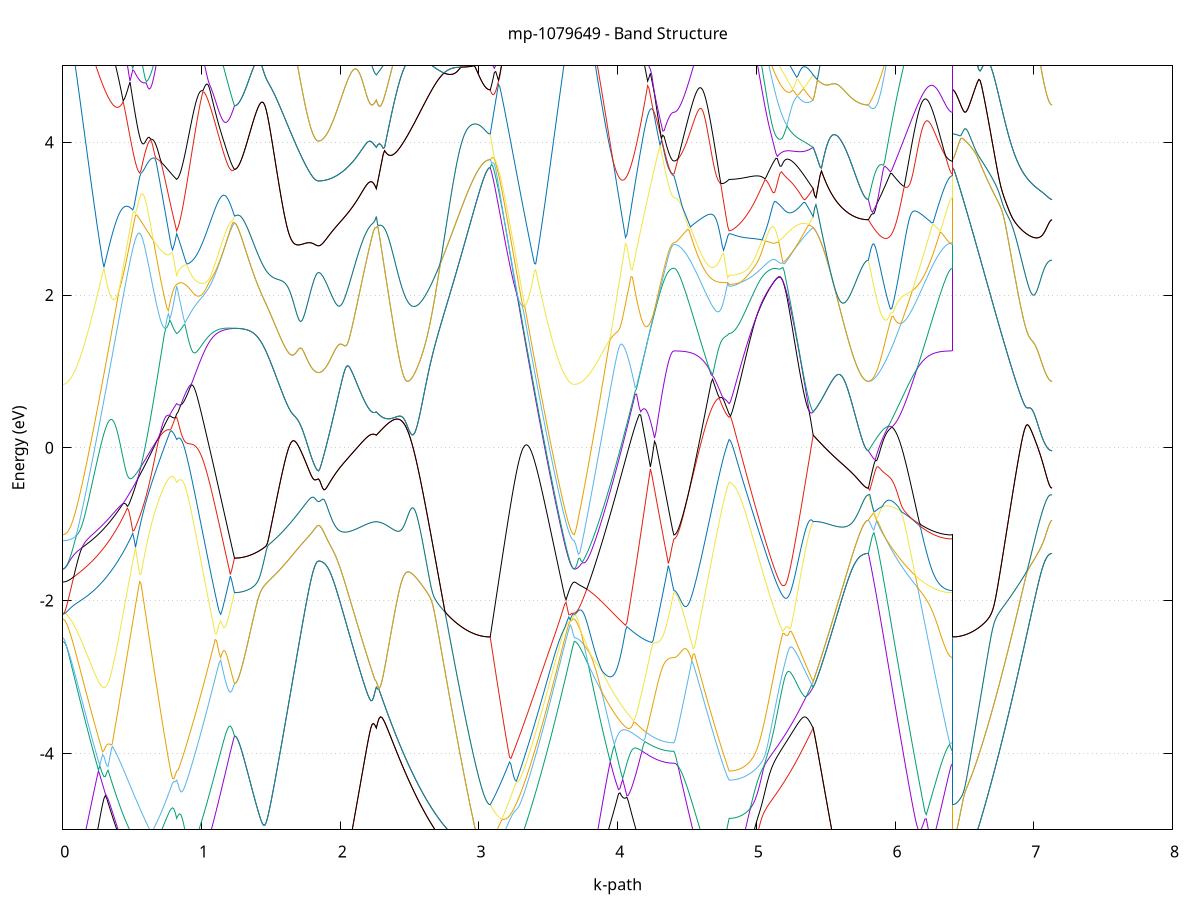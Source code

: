 set title 'mp-1079649 - Band Structure'
set xlabel 'k-path'
set ylabel 'Energy (eV)'
set grid y
set yrange [-5:5]
set terminal png size 800,600
set output 'mp-1079649_bands_gnuplot.png'
plot '-' using 1:2 with lines notitle, '-' using 1:2 with lines notitle, '-' using 1:2 with lines notitle, '-' using 1:2 with lines notitle, '-' using 1:2 with lines notitle, '-' using 1:2 with lines notitle, '-' using 1:2 with lines notitle, '-' using 1:2 with lines notitle, '-' using 1:2 with lines notitle, '-' using 1:2 with lines notitle, '-' using 1:2 with lines notitle, '-' using 1:2 with lines notitle, '-' using 1:2 with lines notitle, '-' using 1:2 with lines notitle, '-' using 1:2 with lines notitle, '-' using 1:2 with lines notitle, '-' using 1:2 with lines notitle, '-' using 1:2 with lines notitle, '-' using 1:2 with lines notitle, '-' using 1:2 with lines notitle, '-' using 1:2 with lines notitle, '-' using 1:2 with lines notitle, '-' using 1:2 with lines notitle, '-' using 1:2 with lines notitle, '-' using 1:2 with lines notitle, '-' using 1:2 with lines notitle, '-' using 1:2 with lines notitle, '-' using 1:2 with lines notitle, '-' using 1:2 with lines notitle, '-' using 1:2 with lines notitle, '-' using 1:2 with lines notitle, '-' using 1:2 with lines notitle, '-' using 1:2 with lines notitle, '-' using 1:2 with lines notitle, '-' using 1:2 with lines notitle, '-' using 1:2 with lines notitle, '-' using 1:2 with lines notitle, '-' using 1:2 with lines notitle, '-' using 1:2 with lines notitle, '-' using 1:2 with lines notitle, '-' using 1:2 with lines notitle, '-' using 1:2 with lines notitle, '-' using 1:2 with lines notitle, '-' using 1:2 with lines notitle, '-' using 1:2 with lines notitle, '-' using 1:2 with lines notitle, '-' using 1:2 with lines notitle, '-' using 1:2 with lines notitle, '-' using 1:2 with lines notitle, '-' using 1:2 with lines notitle, '-' using 1:2 with lines notitle, '-' using 1:2 with lines notitle, '-' using 1:2 with lines notitle, '-' using 1:2 with lines notitle, '-' using 1:2 with lines notitle, '-' using 1:2 with lines notitle, '-' using 1:2 with lines notitle, '-' using 1:2 with lines notitle, '-' using 1:2 with lines notitle, '-' using 1:2 with lines notitle, '-' using 1:2 with lines notitle, '-' using 1:2 with lines notitle, '-' using 1:2 with lines notitle, '-' using 1:2 with lines notitle
0.000000 -14.231651
0.009891 -14.231251
0.019782 -14.230251
0.029673 -14.228451
0.039564 -14.225851
0.049455 -14.222651
0.059346 -14.218751
0.069237 -14.214051
0.079128 -14.208651
0.089019 -14.202551
0.098910 -14.195751
0.108801 -14.188251
0.118692 -14.180051
0.128583 -14.171051
0.138474 -14.161351
0.148365 -14.150951
0.158256 -14.139851
0.168147 -14.128051
0.178038 -14.115551
0.187929 -14.102251
0.197820 -14.088251
0.207711 -14.073551
0.217602 -14.058151
0.227493 -14.042051
0.237384 -14.025251
0.247275 -14.007651
0.257166 -13.989451
0.267057 -13.970451
0.276948 -13.950751
0.286839 -13.930351
0.296730 -13.909251
0.306621 -13.887451
0.316513 -13.864951
0.326404 -13.841651
0.336295 -13.817651
0.346186 -13.793051
0.356077 -13.767651
0.365968 -13.741551
0.375859 -13.714751
0.385750 -13.687251
0.395641 -13.659051
0.405532 -13.630051
0.415423 -13.600451
0.425314 -13.570051
0.435205 -13.539051
0.445096 -13.507251
0.454987 -13.474751
0.464878 -13.441651
0.474769 -13.407751
0.484660 -13.373151
0.494551 -13.337851
0.504442 -13.301851
0.514333 -13.265151
0.524224 -13.227751
0.534115 -13.189651
0.544006 -13.150851
0.553897 -13.111351
0.563788 -13.071151
0.573679 -13.030251
0.583570 -12.988651
0.593461 -12.946351
0.603352 -12.903351
0.613243 -12.859651
0.623134 -12.815251
0.633025 -12.770251
0.642916 -12.724451
0.652807 -12.677951
0.662698 -12.630851
0.672589 -12.582951
0.682480 -12.534451
0.692371 -12.485251
0.702262 -12.435351
0.712153 -12.384751
0.722044 -12.333451
0.731935 -12.281451
0.741826 -12.228851
0.751717 -12.175551
0.761608 -12.121551
0.771499 -12.066851
0.781390 -12.013751
0.791281 -12.044851
0.801172 -12.075151
0.811063 -12.104851
0.820954 -12.133751
0.820954 -12.133751
0.830875 -12.121451
0.840796 -12.113351
0.850717 -12.109251
0.860638 -12.108751
0.870559 -12.111351
0.880480 -12.116651
0.890401 -12.124051
0.900322 -12.133151
0.910243 -12.143651
0.920164 -12.155151
0.930085 -12.167451
0.940007 -12.180251
0.949928 -12.193351
0.959849 -12.206651
0.969770 -12.220051
0.979691 -12.233351
0.989612 -12.246451
0.999533 -12.259451
1.009454 -12.272051
1.019375 -12.284451
1.029296 -12.296351
1.039217 -12.307851
1.049138 -12.318951
1.059059 -12.329551
1.068980 -12.339551
1.078901 -12.349151
1.088822 -12.358151
1.098743 -12.366551
1.108664 -12.374451
1.118585 -12.381751
1.128506 -12.388351
1.138427 -12.394451
1.148348 -12.399951
1.158269 -12.404751
1.168190 -12.408951
1.178111 -12.412451
1.188032 -12.415351
1.197953 -12.417551
1.207874 -12.419151
1.217795 -12.420151
1.227716 -12.420451
1.237637 -12.420051
1.237637 -12.420051
1.247574 -12.419651
1.257510 -12.418551
1.267447 -12.416751
1.277383 -12.414251
1.287320 -12.411051
1.297256 -12.407051
1.307193 -12.402451
1.317129 -12.397051
1.327066 -12.390951
1.337002 -12.384151
1.346938 -12.376551
1.356875 -12.368351
1.366811 -12.359351
1.376748 -12.349651
1.386684 -12.339251
1.396621 -12.328151
1.406557 -12.316351
1.416494 -12.303751
1.426430 -12.290551
1.436367 -12.276551
1.446303 -12.261851
1.456240 -12.246451
1.466176 -12.230251
1.476113 -12.213451
1.486049 -12.195851
1.495986 -12.177551
1.505922 -12.158651
1.515859 -12.138851
1.525795 -12.118451
1.535732 -12.097351
1.545668 -12.075551
1.555605 -12.052951
1.565541 -12.029651
1.575478 -12.005651
1.585414 -11.980951
1.595351 -11.955551
1.605287 -11.929451
1.615224 -11.902651
1.625160 -11.875151
1.635097 -11.846851
1.645033 -11.817851
1.654970 -11.788251
1.664906 -11.757851
1.674843 -11.726751
1.684779 -11.694951
1.694716 -11.662451
1.704652 -11.629351
1.714589 -11.595351
1.724525 -11.560751
1.734462 -11.525451
1.744398 -11.489451
1.754335 -11.452751
1.764271 -11.415451
1.774208 -11.377351
1.784144 -11.338551
1.794081 -11.299151
1.804017 -11.259151
1.813954 -11.218551
1.823890 -11.177651
1.833827 -11.137551
1.843763 -11.110351
1.843763 -11.110351
1.853684 -11.110051
1.863605 -11.109151
1.873526 -11.107551
1.883447 -11.105251
1.893368 -11.102451
1.903289 -11.098951
1.913210 -11.094851
1.923131 -11.090051
1.933052 -11.084751
1.942973 -11.078751
1.952894 -11.072151
1.962815 -11.065051
1.972736 -11.057251
1.982657 -11.048951
1.992579 -11.040051
2.002500 -11.030551
2.012421 -11.020651
2.022342 -11.010151
2.032263 -10.999151
2.042184 -10.987651
2.052105 -10.975751
2.062026 -10.963451
2.071947 -10.950751
2.081868 -10.937751
2.091789 -10.924451
2.101710 -10.910951
2.111631 -10.897251
2.121552 -10.883551
2.131473 -10.869951
2.141394 -10.856551
2.151315 -10.843451
2.161236 -10.830851
2.171157 -10.818951
2.181078 -10.808151
2.190999 -10.798751
2.200920 -10.790951
2.210841 -10.785351
2.220762 -10.782351
2.230683 -10.782551
2.240604 -10.786251
2.250525 -10.794051
2.260446 -10.806051
2.260446 -10.806051
2.270337 -10.777851
2.280228 -10.749551
2.290119 -10.722251
2.300010 -10.708451
2.309901 -10.745351
2.319792 -10.796751
2.329683 -10.849251
2.339574 -10.901651
2.349465 -10.953551
2.359356 -11.004951
2.369247 -11.055651
2.379138 -11.105751
2.389029 -11.155151
2.398920 -11.203951
2.408811 -11.252051
2.418702 -11.299451
2.428593 -11.346251
2.438484 -11.392351
2.448375 -11.437751
2.458266 -11.482451
2.468157 -11.526551
2.478048 -11.569851
2.487939 -11.612551
2.497830 -11.654451
2.507721 -11.695751
2.517612 -11.736351
2.527503 -11.776251
2.537394 -11.815451
2.547285 -11.853951
2.557176 -11.891751
2.567067 -11.928951
2.576958 -11.965351
2.586850 -12.001051
2.596741 -12.036151
2.606632 -12.070451
2.616523 -12.104051
2.626414 -12.137051
2.636305 -12.169251
2.646196 -12.200751
2.656087 -12.231551
2.665978 -12.261751
2.675869 -12.291151
2.685760 -12.319851
2.695651 -12.347851
2.705542 -12.375251
2.715433 -12.401851
2.725324 -12.427751
2.735215 -12.452951
2.745106 -12.477451
2.754997 -12.501251
2.764888 -12.524351
2.774779 -12.546651
2.784670 -12.568351
2.794561 -12.589351
2.804452 -12.609551
2.814343 -12.629151
2.824234 -12.647951
2.834125 -12.666051
2.844016 -12.683551
2.853907 -12.700251
2.863798 -12.716251
2.873689 -12.731551
2.883580 -12.746151
2.893471 -12.759951
2.903362 -12.773151
2.913253 -12.785551
2.923144 -12.797351
2.933035 -12.808351
2.942926 -12.818651
2.952817 -12.828351
2.962708 -12.837151
2.972599 -12.845351
2.982490 -12.852851
2.992381 -12.859651
3.002272 -12.865651
3.012163 -12.871051
3.022054 -12.875651
3.031945 -12.879551
3.041836 -12.882751
3.051727 -12.885251
3.061618 -12.887051
3.071509 -12.888151
3.081400 -12.888451
3.081400 -12.888451
3.091337 -12.931951
3.101273 -12.974751
3.111210 -13.016851
3.121146 -13.058251
3.131083 -13.098951
3.141019 -13.138851
3.150956 -13.178151
3.160892 -13.216651
3.170829 -13.254451
3.180765 -13.291651
3.190702 -13.328051
3.200638 -13.363751
3.210575 -13.398651
3.220511 -13.432951
3.230448 -13.466451
3.240384 -13.499351
3.250321 -13.531451
3.260257 -13.562851
3.270194 -13.593551
3.280130 -13.623551
3.290067 -13.652751
3.300003 -13.681251
3.309940 -13.709151
3.319876 -13.736251
3.329813 -13.762551
3.339749 -13.788251
3.349686 -13.813251
3.359622 -13.837451
3.369559 -13.860951
3.379495 -13.883751
3.389432 -13.905751
3.399368 -13.927151
3.409305 -13.947751
3.419241 -13.967651
3.429178 -13.986851
3.439114 -14.005251
3.449051 -14.023051
3.458987 -14.040051
3.468924 -14.056351
3.478860 -14.071851
3.488797 -14.086751
3.498733 -14.100851
3.508670 -14.114251
3.518606 -14.126951
3.528543 -14.138851
3.538479 -14.150151
3.548416 -14.160651
3.558352 -14.170451
3.568289 -14.179451
3.578225 -14.187751
3.588162 -14.195451
3.598098 -14.202251
3.608035 -14.208451
3.617971 -14.213851
3.627908 -14.218551
3.637844 -14.222551
3.647780 -14.225851
3.657717 -14.228351
3.667653 -14.230151
3.677590 -14.231251
3.687526 -14.231651
3.687526 -14.231651
3.697499 -14.231251
3.707472 -14.230251
3.717445 -14.228451
3.727418 -14.225951
3.737391 -14.222651
3.747363 -14.218751
3.757336 -14.214151
3.767309 -14.208751
3.777282 -14.202651
3.787255 -14.195951
3.797227 -14.188451
3.807200 -14.180151
3.817173 -14.171251
3.827146 -14.161651
3.837119 -14.151251
3.847091 -14.140251
3.857064 -14.128451
3.867037 -14.116051
3.877010 -14.102851
3.886983 -14.088951
3.896955 -14.074351
3.906928 -14.059051
3.916901 -14.043051
3.926874 -14.026351
3.936847 -14.008951
3.946819 -13.990851
3.956792 -13.972151
3.966765 -13.952651
3.976738 -13.932451
3.986711 -13.911651
3.996683 -13.890051
4.006656 -13.867851
4.016629 -13.844951
4.026602 -13.821351
4.036575 -13.797051
4.046547 -13.772151
4.056520 -13.746551
4.066493 -13.720351
4.076466 -13.693451
4.086439 -13.665851
4.096411 -13.637751
4.106384 -13.608951
4.116357 -13.579451
4.126330 -13.549451
4.136303 -13.518751
4.146275 -13.487551
4.156248 -13.455751
4.166221 -13.423451
4.176194 -13.390551
4.186167 -13.357151
4.196139 -13.323251
4.206112 -13.288951
4.216085 -13.254251
4.226058 -13.219151
4.236031 -13.183651
4.246004 -13.148051
4.255976 -13.112151
4.265949 -13.076251
4.275922 -13.040251
4.285895 -13.004551
4.295868 -12.969151
4.305840 -12.934251
4.315813 -12.900151
4.325786 -12.867151
4.335759 -12.835751
4.345732 -12.806351
4.355704 -12.779551
4.365677 -12.756051
4.375650 -12.736651
4.385623 -12.722051
4.395596 -12.712951
4.405568 -12.709851
4.405568 -12.709851
4.415518 -12.709451
4.425467 -12.708351
4.435416 -12.706551
4.445366 -12.704051
4.455315 -12.700851
4.465264 -12.696851
4.475213 -12.692151
4.485163 -12.686751
4.495112 -12.680651
4.505061 -12.673751
4.515011 -12.666251
4.524960 -12.657951
4.534909 -12.648851
4.544859 -12.639151
4.554808 -12.628751
4.564757 -12.617551
4.574707 -12.605651
4.584656 -12.593051
4.594605 -12.579651
4.604554 -12.565651
4.614504 -12.550851
4.624453 -12.535351
4.634402 -12.519151
4.644352 -12.502251
4.654301 -12.484551
4.664250 -12.466251
4.674200 -12.447151
4.684149 -12.427351
4.694098 -12.406751
4.704047 -12.385551
4.713997 -12.363551
4.723946 -12.340951
4.733895 -12.317551
4.743845 -12.293451
4.753794 -12.268651
4.763743 -12.243051
4.773693 -12.216851
4.783642 -12.189851
4.793591 -12.162151
4.803540 -12.133751
4.803540 -12.133751
4.813477 -12.133451
4.823413 -12.132351
4.833350 -12.130551
4.843286 -12.128051
4.853223 -12.124851
4.863159 -12.120851
4.873096 -12.116251
4.883032 -12.110851
4.892969 -12.104751
4.902905 -12.097951
4.912842 -12.090351
4.922778 -12.082151
4.932715 -12.073151
4.942651 -12.063551
4.952588 -12.053151
4.962524 -12.042051
4.972461 -12.030151
4.982397 -12.017651
4.992334 -12.004351
5.002270 -11.990451
5.012207 -11.975751
5.022143 -11.960351
5.032080 -11.944251
5.042016 -11.927351
5.051953 -11.909851
5.061889 -11.891551
5.071826 -11.872651
5.081762 -11.852951
5.091699 -11.832551
5.101635 -11.811351
5.111572 -11.789551
5.121508 -11.767051
5.131445 -11.743751
5.141381 -11.719851
5.151318 -11.695151
5.161254 -11.669751
5.171191 -11.643651
5.181127 -11.616851
5.191064 -11.589351
5.201000 -11.561151
5.210937 -11.532151
5.220873 -11.502551
5.230810 -11.472151
5.240746 -11.441151
5.250683 -11.409351
5.260619 -11.376851
5.270556 -11.343651
5.280492 -11.309751
5.290429 -11.275151
5.300365 -11.239951
5.310302 -11.203951
5.320238 -11.167251
5.330175 -11.129851
5.340111 -11.091751
5.350048 -11.052951
5.359984 -11.013451
5.369921 -10.973251
5.379857 -10.932451
5.389794 -10.890951
5.399730 -10.848851
5.409667 -10.806051
5.409667 -10.806051
5.419616 -10.833851
5.429565 -10.861151
5.439515 -10.887651
5.449464 -10.913651
5.459413 -10.938851
5.469362 -10.963351
5.479312 -10.987251
5.489261 -11.010351
5.499210 -11.032751
5.509160 -11.054551
5.519109 -11.075551
5.529058 -11.095851
5.539008 -11.115451
5.548957 -11.134351
5.558906 -11.152551
5.568856 -11.170051
5.578805 -11.186851
5.588754 -11.202851
5.598703 -11.218251
5.608653 -11.232851
5.618602 -11.246751
5.628551 -11.259951
5.638501 -11.272451
5.648450 -11.284251
5.658399 -11.295351
5.668349 -11.305751
5.678298 -11.315351
5.688247 -11.324251
5.698196 -11.332551
5.708146 -11.340051
5.718095 -11.346851
5.728044 -11.352851
5.737994 -11.358251
5.747943 -11.362851
5.757892 -11.366851
5.767842 -11.370051
5.777791 -11.372551
5.787740 -11.374351
5.797689 -11.375351
5.807639 -11.375751
5.807639 -11.375751
5.817575 -11.418951
5.827512 -11.461451
5.837448 -11.503351
5.847385 -11.544451
5.857321 -11.584851
5.867258 -11.624551
5.877194 -11.663551
5.887131 -11.701751
5.897067 -11.739351
5.907004 -11.776251
5.916940 -11.812451
5.926877 -11.847851
5.936813 -11.882551
5.946750 -11.916651
5.956686 -11.949951
5.966623 -11.982551
5.976559 -12.014451
5.986496 -12.045651
5.996432 -12.076151
6.006369 -12.105851
6.016305 -12.134951
6.026242 -12.163251
6.036178 -12.190951
6.046115 -12.217851
6.056051 -12.244051
6.065988 -12.269551
6.075924 -12.294251
6.085861 -12.318351
6.095797 -12.341651
6.105734 -12.364351
6.115670 -12.386251
6.125607 -12.407451
6.135543 -12.427951
6.145480 -12.447651
6.155416 -12.466751
6.165353 -12.485051
6.175289 -12.502651
6.185226 -12.519551
6.195162 -12.535751
6.205099 -12.551151
6.215035 -12.565951
6.224972 -12.579951
6.234908 -12.593251
6.244845 -12.605851
6.254781 -12.617751
6.264718 -12.628851
6.274654 -12.639351
6.284591 -12.649051
6.294527 -12.658051
6.304464 -12.666251
6.314400 -12.673851
6.324337 -12.680651
6.334273 -12.686851
6.344210 -12.692151
6.354146 -12.696851
6.364082 -12.700851
6.374019 -12.704051
6.383955 -12.706551
6.393892 -12.708351
6.403828 -12.709451
6.413765 -12.709851
6.413765 -12.888451
6.423738 -12.888151
6.433711 -12.887051
6.443683 -12.885251
6.453656 -12.882751
6.463629 -12.879551
6.473602 -12.875651
6.483575 -12.871051
6.493547 -12.865751
6.503520 -12.859751
6.513493 -12.852951
6.523466 -12.845551
6.533439 -12.837351
6.543411 -12.828551
6.553384 -12.818951
6.563357 -12.808651
6.573330 -12.797751
6.583303 -12.786051
6.593275 -12.773651
6.603248 -12.760551
6.613221 -12.746751
6.623194 -12.732351
6.633167 -12.717151
6.643139 -12.701251
6.653112 -12.684651
6.663085 -12.667451
6.673058 -12.649451
6.683031 -12.630751
6.693003 -12.611451
6.702976 -12.591451
6.712949 -12.570751
6.722922 -12.549351
6.732895 -12.527251
6.742868 -12.504551
6.752840 -12.481051
6.762813 -12.457051
6.772786 -12.432251
6.782759 -12.406851
6.792732 -12.380751
6.802704 -12.354051
6.812677 -12.326751
6.822650 -12.298751
6.832623 -12.270151
6.842596 -12.240951
6.852568 -12.211051
6.862541 -12.180651
6.872514 -12.149651
6.882487 -12.118051
6.892460 -12.085951
6.902432 -12.053251
6.912405 -12.020051
6.922378 -11.986451
6.932351 -11.952351
6.942324 -11.917751
6.952296 -11.882951
6.962269 -11.847751
6.972242 -11.812251
6.982215 -11.776651
6.992188 -11.740851
7.002160 -11.705151
7.012133 -11.669551
7.022106 -11.634351
7.032079 -11.599651
7.042052 -11.565651
7.052024 -11.532851
7.061997 -11.501551
7.071970 -11.472151
7.081943 -11.445451
7.091916 -11.421951
7.101888 -11.402551
7.111861 -11.387951
7.121834 -11.378851
7.131807 -11.375751
e
0.000000 -9.151851
0.009891 -9.151551
0.019782 -9.150551
0.029673 -9.148751
0.039564 -9.146351
0.049455 -9.143251
0.059346 -9.139451
0.069237 -9.134951
0.079128 -9.129751
0.089019 -9.123951
0.098910 -9.117451
0.108801 -9.110251
0.118692 -9.102351
0.128583 -9.093851
0.138474 -9.084751
0.148365 -9.074951
0.158256 -9.064751
0.168147 -9.054151
0.178038 -9.043551
0.187929 -9.034051
0.197820 -9.030551
0.207711 -9.054551
0.217602 -9.111551
0.227493 -9.177251
0.237384 -9.244451
0.247275 -9.311951
0.257166 -9.379251
0.267057 -9.446051
0.276948 -9.512351
0.286839 -9.578051
0.296730 -9.643151
0.306621 -9.707751
0.316513 -9.771651
0.326404 -9.834851
0.336295 -9.897551
0.346186 -9.959551
0.356077 -10.020851
0.365968 -10.081551
0.375859 -10.141551
0.385750 -10.200851
0.395641 -10.259551
0.405532 -10.317551
0.415423 -10.374951
0.425314 -10.431551
0.435205 -10.487551
0.445096 -10.542851
0.454987 -10.597551
0.464878 -10.651451
0.474769 -10.704751
0.484660 -10.757351
0.494551 -10.809251
0.504442 -10.860551
0.514333 -10.911051
0.524224 -10.960951
0.534115 -11.010051
0.544006 -11.058551
0.553897 -11.106351
0.563788 -11.153451
0.573679 -11.199851
0.583570 -11.245651
0.593461 -11.290651
0.603352 -11.334951
0.613243 -11.378651
0.623134 -11.421551
0.633025 -11.463851
0.642916 -11.505351
0.652807 -11.546251
0.662698 -11.586451
0.672589 -11.625851
0.682480 -11.664651
0.692371 -11.702751
0.702262 -11.740051
0.712153 -11.776751
0.722044 -11.812751
0.731935 -11.847951
0.741826 -11.882551
0.751717 -11.916451
0.761608 -11.949551
0.771499 -11.982051
0.781390 -12.011551
0.791281 -11.955451
0.801172 -11.898851
0.811063 -11.841451
0.820954 -11.783451
0.820954 -11.783451
0.830875 -11.812751
0.840796 -11.841451
0.850717 -11.869451
0.860638 -11.896751
0.870559 -11.923351
0.880480 -11.949251
0.890401 -11.974451
0.900322 -11.998951
0.910243 -12.022751
0.920164 -12.045851
0.930085 -12.068351
0.940007 -12.090051
0.949928 -12.111051
0.959849 -12.131451
0.969770 -12.151051
0.979691 -12.170051
0.989612 -12.188351
0.999533 -12.205851
1.009454 -12.222751
1.019375 -12.238951
1.029296 -12.254351
1.039217 -12.269151
1.049138 -12.283251
1.059059 -12.296651
1.068980 -12.309351
1.078901 -12.321351
1.088822 -12.332651
1.098743 -12.343351
1.108664 -12.353251
1.118585 -12.362451
1.128506 -12.371051
1.138427 -12.378951
1.148348 -12.386051
1.158269 -12.392551
1.168190 -12.398351
1.178111 -12.403551
1.188032 -12.407951
1.197953 -12.411751
1.207874 -12.414851
1.217795 -12.417251
1.227716 -12.418951
1.237637 -12.420051
1.237637 -12.420051
1.247574 -12.419651
1.257510 -12.418551
1.267447 -12.416751
1.277383 -12.414251
1.287320 -12.411051
1.297256 -12.407051
1.307193 -12.402451
1.317129 -12.397051
1.327066 -12.390951
1.337002 -12.384151
1.346938 -12.376551
1.356875 -12.368351
1.366811 -12.359351
1.376748 -12.349651
1.386684 -12.339251
1.396621 -12.328151
1.406557 -12.316351
1.416494 -12.303751
1.426430 -12.290551
1.436367 -12.276551
1.446303 -12.261851
1.456240 -12.246451
1.466176 -12.230251
1.476113 -12.213451
1.486049 -12.195851
1.495986 -12.177551
1.505922 -12.158651
1.515859 -12.138851
1.525795 -12.118451
1.535732 -12.097351
1.545668 -12.075551
1.555605 -12.052951
1.565541 -12.029651
1.575478 -12.005651
1.585414 -11.980951
1.595351 -11.955551
1.605287 -11.929451
1.615224 -11.902651
1.625160 -11.875151
1.635097 -11.846851
1.645033 -11.817851
1.654970 -11.788251
1.664906 -11.757851
1.674843 -11.726751
1.684779 -11.694951
1.694716 -11.662451
1.704652 -11.629351
1.714589 -11.595351
1.724525 -11.560751
1.734462 -11.525451
1.744398 -11.489451
1.754335 -11.452751
1.764271 -11.415451
1.774208 -11.377351
1.784144 -11.338551
1.794081 -11.299151
1.804017 -11.259151
1.813954 -11.218551
1.823890 -11.177651
1.833827 -11.137551
1.843763 -11.110351
1.843763 -11.110351
1.853684 -11.110051
1.863605 -11.109151
1.873526 -11.107551
1.883447 -11.105251
1.893368 -11.102451
1.903289 -11.098951
1.913210 -11.094851
1.923131 -11.090051
1.933052 -11.084751
1.942973 -11.078751
1.952894 -11.072151
1.962815 -11.065051
1.972736 -11.057251
1.982657 -11.048951
1.992579 -11.040051
2.002500 -11.030551
2.012421 -11.020651
2.022342 -11.010151
2.032263 -10.999151
2.042184 -10.987651
2.052105 -10.975751
2.062026 -10.963451
2.071947 -10.950751
2.081868 -10.937751
2.091789 -10.924451
2.101710 -10.910951
2.111631 -10.897251
2.121552 -10.883551
2.131473 -10.869951
2.141394 -10.856551
2.151315 -10.843451
2.161236 -10.830851
2.171157 -10.818951
2.181078 -10.808151
2.190999 -10.798751
2.200920 -10.790951
2.210841 -10.785351
2.220762 -10.782351
2.230683 -10.782551
2.240604 -10.786251
2.250525 -10.794051
2.260446 -10.806051
2.260446 -10.806051
2.270337 -10.777851
2.280228 -10.749551
2.290119 -10.722251
2.300010 -10.708451
2.309901 -10.745351
2.319792 -10.796751
2.329683 -10.849251
2.339574 -10.901651
2.349465 -10.953551
2.359356 -11.004951
2.369247 -11.055651
2.379138 -11.105751
2.389029 -11.155151
2.398920 -11.203951
2.408811 -11.252051
2.418702 -11.299451
2.428593 -11.346251
2.438484 -11.392351
2.448375 -11.437751
2.458266 -11.482451
2.468157 -11.526551
2.478048 -11.569851
2.487939 -11.612551
2.497830 -11.654451
2.507721 -11.695751
2.517612 -11.736351
2.527503 -11.776251
2.537394 -11.815451
2.547285 -11.853951
2.557176 -11.891751
2.567067 -11.928951
2.576958 -11.965351
2.586850 -12.001051
2.596741 -12.036151
2.606632 -12.070451
2.616523 -12.104051
2.626414 -12.137051
2.636305 -12.169251
2.646196 -12.200751
2.656087 -12.231551
2.665978 -12.261751
2.675869 -12.291151
2.685760 -12.319851
2.695651 -12.347851
2.705542 -12.375251
2.715433 -12.401851
2.725324 -12.427751
2.735215 -12.452951
2.745106 -12.477451
2.754997 -12.501251
2.764888 -12.524351
2.774779 -12.546651
2.784670 -12.568351
2.794561 -12.589351
2.804452 -12.609551
2.814343 -12.629151
2.824234 -12.647951
2.834125 -12.666051
2.844016 -12.683551
2.853907 -12.700251
2.863798 -12.716251
2.873689 -12.731551
2.883580 -12.746151
2.893471 -12.759951
2.903362 -12.773151
2.913253 -12.785551
2.923144 -12.797351
2.933035 -12.808351
2.942926 -12.818651
2.952817 -12.828351
2.962708 -12.837151
2.972599 -12.845351
2.982490 -12.852851
2.992381 -12.859651
3.002272 -12.865651
3.012163 -12.871051
3.022054 -12.875651
3.031945 -12.879551
3.041836 -12.882751
3.051727 -12.885251
3.061618 -12.887051
3.071509 -12.888151
3.081400 -12.888451
3.081400 -12.888451
3.091337 -12.844251
3.101273 -12.799351
3.111210 -12.753751
3.121146 -12.707351
3.131083 -12.660351
3.141019 -12.612651
3.150956 -12.564151
3.160892 -12.515051
3.170829 -12.465251
3.180765 -12.414651
3.190702 -12.363451
3.200638 -12.311451
3.210575 -12.258851
3.220511 -12.205551
3.230448 -12.151551
3.240384 -12.096751
3.250321 -12.041351
3.260257 -11.985251
3.270194 -11.928551
3.280130 -11.871051
3.290067 -11.812851
3.300003 -11.754051
3.309940 -11.694451
3.319876 -11.634251
3.329813 -11.573351
3.339749 -11.511751
3.349686 -11.449551
3.359622 -11.386651
3.369559 -11.323051
3.379495 -11.258751
3.389432 -11.193851
3.399368 -11.128251
3.409305 -11.061951
3.419241 -10.995051
3.429178 -10.927451
3.439114 -10.859251
3.449051 -10.790451
3.458987 -10.720951
3.468924 -10.650851
3.478860 -10.580151
3.488797 -10.508851
3.498733 -10.436851
3.508670 -10.364451
3.518606 -10.291351
3.528543 -10.217751
3.538479 -10.143651
3.548416 -10.069051
3.558352 -9.994051
3.568289 -9.918651
3.578225 -9.842951
3.588162 -9.767051
3.598098 -9.691151
3.608035 -9.615451
3.617971 -9.540151
3.627908 -9.465851
3.637844 -9.393351
3.647780 -9.323851
3.657717 -9.259651
3.667653 -9.204951
3.677590 -9.166251
3.687526 -9.151851
3.687526 -9.151851
3.697499 -9.151551
3.707472 -9.150451
3.717445 -9.148751
3.727418 -9.146251
3.737391 -9.143051
3.747363 -9.139251
3.757336 -9.134651
3.767309 -9.129351
3.777282 -9.123351
3.787255 -9.116751
3.797227 -9.109351
3.807200 -9.101251
3.817173 -9.092451
3.827146 -9.082951
3.837119 -9.072751
3.847091 -9.061951
3.857064 -9.050351
3.867037 -9.038051
3.877010 -9.025151
3.886983 -9.011451
3.896955 -8.997151
3.906928 -8.982151
3.916901 -8.966451
3.926874 -8.983051
3.936847 -9.067151
3.946819 -9.150451
3.956792 -9.233151
3.966765 -9.315151
3.976738 -9.396451
3.986711 -9.477051
3.996683 -9.557051
4.006656 -9.636251
4.016629 -9.714751
4.026602 -9.792451
4.036575 -9.869551
4.046547 -9.945851
4.056520 -10.021451
4.066493 -10.096351
4.076466 -10.170451
4.086439 -10.243851
4.096411 -10.316451
4.106384 -10.388251
4.116357 -10.459351
4.126330 -10.529551
4.136303 -10.599051
4.146275 -10.667651
4.156248 -10.735451
4.166221 -10.802451
4.176194 -10.868451
4.186167 -10.933651
4.196139 -10.997951
4.206112 -11.061251
4.216085 -11.123451
4.226058 -11.184751
4.236031 -11.244951
4.246004 -11.303951
4.255976 -11.361651
4.265949 -11.418151
4.275922 -11.473151
4.285895 -11.526551
4.295868 -11.578251
4.305840 -11.627951
4.315813 -11.675551
4.325786 -11.720451
4.335759 -11.762551
4.345732 -11.801151
4.355704 -11.835751
4.365677 -11.865551
4.375650 -11.889951
4.385623 -11.908051
4.395596 -11.919351
4.405568 -11.923151
4.405568 -11.923151
4.415518 -11.922751
4.425467 -11.921651
4.435416 -11.919851
4.445366 -11.917351
4.455315 -11.914151
4.465264 -11.910251
4.475213 -11.905651
4.485163 -11.900251
4.495112 -11.894151
4.505061 -11.887451
4.515011 -11.879951
4.524960 -11.871651
4.534909 -11.862751
4.544859 -11.853151
4.554808 -11.842751
4.564757 -11.831751
4.574707 -11.819951
4.584656 -11.807451
4.594605 -11.794251
4.604554 -11.780351
4.614504 -11.765751
4.624453 -11.750451
4.634402 -11.734351
4.644352 -11.717651
4.654301 -11.700151
4.664250 -11.681951
4.674200 -11.663051
4.684149 -11.643451
4.694098 -11.623151
4.704047 -11.602151
4.713997 -11.580451
4.723946 -11.558051
4.733895 -11.534851
4.743845 -11.511051
4.753794 -11.486551
4.763743 -11.543351
4.773693 -11.604351
4.783642 -11.664751
4.793591 -11.724451
4.803540 -11.783451
4.803540 -11.783451
4.813477 -11.783051
4.823413 -11.782051
4.833350 -11.780251
4.843286 -11.777751
4.853223 -11.774451
4.863159 -11.770551
4.873096 -11.765951
4.883032 -11.760551
4.892969 -11.754451
4.902905 -11.747651
4.912842 -11.740151
4.922778 -11.731951
4.932715 -11.723051
4.942651 -11.713351
4.952588 -11.703051
4.962524 -11.691951
4.972461 -11.680151
4.982397 -11.667651
4.992334 -11.654451
5.002270 -11.640451
5.012207 -11.625851
5.022143 -11.610451
5.032080 -11.594351
5.042016 -11.577651
5.051953 -11.560151
5.061889 -11.541851
5.071826 -11.522951
5.081762 -11.503351
5.091699 -11.483051
5.101635 -11.461951
5.111572 -11.440151
5.121508 -11.417751
5.131445 -11.394551
5.141381 -11.370651
5.151318 -11.346051
5.161254 -11.320751
5.171191 -11.294751
5.181127 -11.267951
5.191064 -11.240551
5.201000 -11.212451
5.210937 -11.183551
5.220873 -11.154051
5.230810 -11.123851
5.240746 -11.092851
5.250683 -11.061251
5.260619 -11.028851
5.270556 -10.995851
5.280492 -10.962051
5.290429 -10.927651
5.300365 -10.892551
5.310302 -10.856851
5.320238 -10.820451
5.330175 -10.783451
5.340111 -10.745951
5.350048 -10.708151
5.359984 -10.671551
5.369921 -10.648751
5.379857 -10.677051
5.389794 -10.719351
5.399730 -10.762851
5.409667 -10.806051
5.409667 -10.806051
5.419616 -10.833851
5.429565 -10.861151
5.439515 -10.887651
5.449464 -10.913651
5.459413 -10.938851
5.469362 -10.963351
5.479312 -10.987251
5.489261 -11.010351
5.499210 -11.032751
5.509160 -11.054551
5.519109 -11.075551
5.529058 -11.095851
5.539008 -11.115451
5.548957 -11.134351
5.558906 -11.152551
5.568856 -11.170051
5.578805 -11.186851
5.588754 -11.202851
5.598703 -11.218251
5.608653 -11.232851
5.618602 -11.246751
5.628551 -11.259951
5.638501 -11.272451
5.648450 -11.284251
5.658399 -11.295351
5.668349 -11.305751
5.678298 -11.315351
5.688247 -11.324251
5.698196 -11.332551
5.708146 -11.340051
5.718095 -11.346851
5.728044 -11.352851
5.737994 -11.358251
5.747943 -11.362851
5.757892 -11.366851
5.767842 -11.370051
5.777791 -11.372551
5.787740 -11.374351
5.797689 -11.375351
5.807639 -11.375751
5.807639 -11.375751
5.817575 -11.331851
5.827512 -11.287251
5.837448 -11.241851
5.847385 -11.195851
5.857321 -11.149151
5.867258 -11.101651
5.877194 -11.053551
5.887131 -11.004751
5.897067 -10.961651
5.907004 -10.998151
5.916940 -11.033951
5.926877 -11.069051
5.936813 -11.103451
5.946750 -11.137151
5.956686 -11.170151
5.966623 -11.202351
5.976559 -11.233951
5.986496 -11.264851
5.996432 -11.295051
6.006369 -11.324551
6.016305 -11.353351
6.026242 -11.381351
6.036178 -11.408751
6.046115 -11.435451
6.056051 -11.461351
6.065988 -11.486651
6.075924 -11.511151
6.085861 -11.535051
6.095797 -11.558151
6.105734 -11.580551
6.115670 -11.602351
6.125607 -11.623351
6.135543 -11.643651
6.145480 -11.663151
6.155416 -11.682051
6.165353 -11.700251
6.175289 -11.717751
6.185226 -11.734451
6.195162 -11.750451
6.205099 -11.765851
6.215035 -11.780451
6.224972 -11.794351
6.234908 -11.807551
6.244845 -11.820051
6.254781 -11.831751
6.264718 -11.842851
6.274654 -11.853151
6.284591 -11.862851
6.294527 -11.871751
6.304464 -11.879951
6.314400 -11.887451
6.324337 -11.894151
6.334273 -11.900251
6.344210 -11.905651
6.354146 -11.910251
6.364082 -11.914151
6.374019 -11.917351
6.383955 -11.919851
6.393892 -11.921651
6.403828 -11.922751
6.413765 -11.923151
6.413765 -12.888451
6.423738 -12.888151
6.433711 -12.887051
6.443683 -12.885251
6.453656 -12.882751
6.463629 -12.879551
6.473602 -12.875651
6.483575 -12.871051
6.493547 -12.865751
6.503520 -12.859751
6.513493 -12.852951
6.523466 -12.845551
6.533439 -12.837351
6.543411 -12.828551
6.553384 -12.818951
6.563357 -12.808651
6.573330 -12.797751
6.583303 -12.786051
6.593275 -12.773651
6.603248 -12.760551
6.613221 -12.746751
6.623194 -12.732351
6.633167 -12.717151
6.643139 -12.701251
6.653112 -12.684651
6.663085 -12.667451
6.673058 -12.649451
6.683031 -12.630751
6.693003 -12.611451
6.702976 -12.591451
6.712949 -12.570751
6.722922 -12.549351
6.732895 -12.527251
6.742868 -12.504551
6.752840 -12.481051
6.762813 -12.457051
6.772786 -12.432251
6.782759 -12.406851
6.792732 -12.380751
6.802704 -12.354051
6.812677 -12.326751
6.822650 -12.298751
6.832623 -12.270151
6.842596 -12.240951
6.852568 -12.211051
6.862541 -12.180651
6.872514 -12.149651
6.882487 -12.118051
6.892460 -12.085951
6.902432 -12.053251
6.912405 -12.020051
6.922378 -11.986451
6.932351 -11.952351
6.942324 -11.917751
6.952296 -11.882951
6.962269 -11.847751
6.972242 -11.812251
6.982215 -11.776651
6.992188 -11.740851
7.002160 -11.705151
7.012133 -11.669551
7.022106 -11.634351
7.032079 -11.599651
7.042052 -11.565651
7.052024 -11.532851
7.061997 -11.501551
7.071970 -11.472151
7.081943 -11.445451
7.091916 -11.421951
7.101888 -11.402551
7.111861 -11.387951
7.121834 -11.378851
7.131807 -11.375751
e
0.000000 -8.665251
0.009891 -8.664951
0.019782 -8.663851
0.029673 -8.662151
0.039564 -8.659751
0.049455 -8.656651
0.059346 -8.652851
0.069237 -8.648351
0.079128 -8.643251
0.089019 -8.637351
0.098910 -8.630851
0.108801 -8.623651
0.118692 -8.615651
0.128583 -8.607051
0.138474 -8.597851
0.148365 -8.593451
0.158256 -8.666451
0.168147 -8.738751
0.178038 -8.809751
0.187929 -8.878451
0.197820 -8.939851
0.207711 -8.972451
0.217602 -8.970751
0.227493 -8.959151
0.237384 -8.944651
0.247275 -8.928551
0.257166 -8.911451
0.267057 -8.893351
0.276948 -8.874551
0.286839 -8.854851
0.296730 -8.908351
0.306621 -8.970951
0.316513 -9.032951
0.326404 -9.094351
0.336295 -9.155251
0.346186 -9.215551
0.356077 -9.275351
0.365968 -9.334451
0.375859 -9.393051
0.385750 -9.450951
0.395641 -9.508351
0.405532 -9.565051
0.415423 -9.621151
0.425314 -9.676651
0.435205 -9.731451
0.445096 -9.785751
0.454987 -9.839251
0.464878 -9.892251
0.474769 -9.944551
0.484660 -9.996151
0.494551 -10.047151
0.504442 -10.097551
0.514333 -10.147251
0.524224 -10.196251
0.534115 -10.244651
0.544006 -10.292351
0.553897 -10.339351
0.563788 -10.385751
0.573679 -10.431451
0.583570 -10.476451
0.593461 -10.520851
0.603352 -10.564551
0.613243 -10.607551
0.623134 -10.649951
0.633025 -10.691551
0.642916 -10.732551
0.652807 -10.772851
0.662698 -10.812551
0.672589 -10.851451
0.682480 -10.889751
0.692371 -10.927351
0.702262 -10.964251
0.712153 -11.000451
0.722044 -11.035951
0.731935 -11.070751
0.741826 -11.104951
0.751717 -11.138351
0.761608 -11.171151
0.771499 -11.203251
0.781390 -11.234551
0.791281 -11.265251
0.801172 -11.295251
0.811063 -11.324551
0.820954 -11.353151
0.820954 -11.353151
0.830875 -11.335951
0.840796 -11.312951
0.850717 -11.284651
0.860638 -11.251251
0.870559 -11.213451
0.880480 -11.171551
0.890401 -11.126151
0.900322 -11.077551
0.910243 -11.026251
0.920164 -10.972551
0.930085 -10.916751
0.940007 -10.858951
0.949928 -10.799451
0.959849 -10.738451
0.969770 -10.675951
0.979691 -10.612151
0.989612 -10.547051
0.999533 -10.480851
1.009454 -10.413451
1.019375 -10.345151
1.029296 -10.275751
1.039217 -10.205451
1.049138 -10.134151
1.059059 -10.062051
1.068980 -9.988951
1.078901 -9.915151
1.088822 -9.840451
1.098743 -9.764951
1.108664 -9.688751
1.118585 -9.611651
1.128506 -9.533851
1.138427 -9.455351
1.148348 -9.376051
1.158269 -9.296051
1.168190 -9.215351
1.178111 -9.133851
1.188032 -9.051751
1.197953 -8.968951
1.207874 -8.885451
1.217795 -8.801351
1.227716 -8.716551
1.237637 -8.631051
1.237637 -8.631051
1.247574 -8.630751
1.257510 -8.629751
1.267447 -8.628051
1.277383 -8.625651
1.287320 -8.622551
1.297256 -8.618751
1.307193 -8.614251
1.317129 -8.609151
1.327066 -8.603251
1.337002 -8.596751
1.346938 -8.589551
1.356875 -8.581651
1.366811 -8.573151
1.376748 -8.563851
1.386684 -8.553951
1.396621 -8.543451
1.406557 -8.533451
1.416494 -8.593351
1.426430 -8.664851
1.436367 -8.735851
1.446303 -8.806251
1.456240 -8.876151
1.466176 -8.945451
1.476113 -9.014051
1.486049 -9.082151
1.495986 -9.149551
1.505922 -9.216351
1.515859 -9.282451
1.525795 -9.347951
1.535732 -9.412851
1.545668 -9.477051
1.555605 -9.540551
1.565541 -9.603451
1.575478 -9.665751
1.585414 -9.727251
1.595351 -9.788151
1.605287 -9.848451
1.615224 -9.907951
1.625160 -9.966851
1.635097 -10.025051
1.645033 -10.082651
1.654970 -10.139451
1.664906 -10.195651
1.674843 -10.251151
1.684779 -10.305951
1.694716 -10.360051
1.704652 -10.413551
1.714589 -10.466251
1.724525 -10.518351
1.734462 -10.569651
1.744398 -10.620351
1.754335 -10.670351
1.764271 -10.719551
1.774208 -10.768151
1.784144 -10.815951
1.794081 -10.863051
1.804017 -10.909351
1.813954 -10.954851
1.823890 -10.999251
1.833827 -11.041451
1.843763 -11.069351
1.843763 -11.069351
1.853684 -11.068951
1.863605 -11.067951
1.873526 -11.066251
1.883447 -11.063851
1.893368 -11.060751
1.903289 -11.056951
1.913210 -11.052451
1.923131 -11.047251
1.933052 -11.041351
1.942973 -11.034851
1.952894 -11.027551
1.962815 -11.019651
1.972736 -11.010951
1.982657 -11.001651
1.992579 -10.991651
2.002500 -10.980851
2.012421 -10.969451
2.022342 -10.957351
2.032263 -10.944551
2.042184 -10.931051
2.052105 -10.916851
2.062026 -10.901951
2.071947 -10.886351
2.081868 -10.870051
2.091789 -10.853051
2.101710 -10.835251
2.111631 -10.816851
2.121552 -10.797751
2.131473 -10.777951
2.141394 -10.757451
2.151315 -10.736251
2.161236 -10.714351
2.171157 -10.691751
2.181078 -10.668351
2.190999 -10.644351
2.200920 -10.619651
2.210841 -10.594251
2.220762 -10.568051
2.230683 -10.541251
2.240604 -10.513751
2.250525 -10.485551
2.260446 -10.456651
2.260446 -10.456651
2.270337 -10.513651
2.280228 -10.569551
2.290119 -10.622951
2.300010 -10.661551
2.309901 -10.648051
2.319792 -10.618751
2.329683 -10.586951
2.339574 -10.553951
2.349465 -10.519951
2.359356 -10.485251
2.369247 -10.449751
2.379138 -10.413551
2.389029 -10.376551
2.398920 -10.338951
2.408811 -10.300551
2.418702 -10.261551
2.428593 -10.221751
2.438484 -10.181351
2.448375 -10.140151
2.458266 -10.098351
2.468157 -10.055851
2.478048 -10.012651
2.487939 -9.968751
2.497830 -9.924151
2.507721 -9.878951
2.517612 -9.832951
2.527503 -9.786351
2.537394 -9.739051
2.547285 -9.691051
2.557176 -9.642351
2.567067 -9.593051
2.576958 -9.543051
2.586850 -9.492351
2.596741 -9.440951
2.606632 -9.388951
2.616523 -9.336251
2.626414 -9.282851
2.636305 -9.228751
2.646196 -9.174051
2.656087 -9.118751
2.665978 -9.062651
2.675869 -9.006051
2.685760 -8.948651
2.695651 -8.890651
2.705542 -8.832051
2.715433 -8.772751
2.725324 -8.712751
2.735215 -8.652251
2.745106 -8.591051
2.754997 -8.529151
2.764888 -8.466651
2.774779 -8.403551
2.784670 -8.339851
2.794561 -8.275551
2.804452 -8.210651
2.814343 -8.145151
2.824234 -8.079051
2.834125 -8.012351
2.844016 -7.945051
2.853907 -7.877251
2.863798 -7.808951
2.873689 -7.740051
2.883580 -7.670751
2.893471 -7.600951
2.903362 -7.530651
2.913253 -7.459951
2.923144 -7.388951
2.933035 -7.317651
2.942926 -7.246051
2.952817 -7.174351
2.962708 -7.102551
2.972599 -7.030851
2.982490 -6.959451
2.992381 -6.888551
3.002272 -6.818551
3.012163 -6.749951
3.022054 -6.683451
3.031945 -6.619951
3.041836 -6.561151
3.051727 -6.509251
3.061618 -6.467451
3.071509 -6.439851
3.081400 -6.430151
3.081400 -6.430151
3.091337 -6.461651
3.101273 -6.493851
3.111210 -6.526551
3.121146 -6.559451
3.131083 -6.592551
3.141019 -6.625551
3.150956 -6.658551
3.160892 -6.691251
3.170829 -6.723651
3.180765 -6.755851
3.190702 -6.787551
3.200638 -6.818951
3.210575 -6.849851
3.220511 -6.880251
3.230448 -6.910251
3.240384 -6.939651
3.250321 -6.968551
3.260257 -6.996851
3.270194 -7.024651
3.280130 -7.051851
3.290067 -7.078451
3.300003 -7.104451
3.309940 -7.129951
3.319876 -7.154751
3.329813 -7.178951
3.339749 -7.202551
3.349686 -7.225451
3.359622 -7.247751
3.369559 -7.269451
3.379495 -7.290551
3.389432 -7.310951
3.399368 -7.330751
3.409305 -7.349851
3.419241 -7.368351
3.429178 -7.386251
3.439114 -7.403451
3.449051 -7.420051
3.458987 -7.436051
3.468924 -7.451451
3.478860 -7.466151
3.488797 -7.480451
3.498733 -7.494251
3.508670 -7.507851
3.518606 -7.521651
3.528543 -7.537851
3.538479 -7.567351
3.548416 -7.634451
3.558352 -7.720251
3.568289 -7.809251
3.578225 -7.898451
3.588162 -7.987151
3.598098 -8.074851
3.608035 -8.161151
3.617971 -8.245851
3.627908 -8.328451
3.637844 -8.407951
3.647780 -8.483151
3.657717 -8.551751
3.667653 -8.609651
3.677590 -8.650251
3.687526 -8.665251
3.687526 -8.665251
3.697499 -8.664951
3.707472 -8.663951
3.717445 -8.662251
3.727418 -8.659951
3.737391 -8.656851
3.747363 -8.653251
3.757336 -8.648851
3.767309 -8.643851
3.777282 -8.638151
3.787255 -8.631851
3.797227 -8.624851
3.807200 -8.617151
3.817173 -8.608851
3.827146 -8.599851
3.837119 -8.590151
3.847091 -8.579851
3.857064 -8.568951
3.867037 -8.557351
3.877010 -8.552951
3.886983 -8.640251
3.896955 -8.726951
3.906928 -8.813051
3.916901 -8.898351
3.926874 -8.950151
3.936847 -8.933151
3.946819 -8.915551
3.956792 -8.897251
3.966765 -8.878451
3.976738 -8.859251
3.986711 -8.839551
3.996683 -8.819751
4.006656 -8.800551
4.016629 -8.783351
4.026602 -8.772851
4.036575 -8.776351
4.046547 -8.791851
4.056520 -8.812251
4.066493 -8.833951
4.076466 -8.856051
4.086439 -8.877851
4.096411 -8.899251
4.106384 -8.920151
4.116357 -8.940551
4.126330 -8.960251
4.136303 -8.979351
4.146275 -8.997751
4.156248 -9.015551
4.166221 -9.032651
4.176194 -9.049051
4.186167 -9.064851
4.196139 -9.079851
4.206112 -9.094251
4.216085 -9.107951
4.226058 -9.120951
4.236031 -9.133151
4.246004 -9.144751
4.255976 -9.155651
4.265949 -9.165851
4.275922 -9.175351
4.285895 -9.184151
4.295868 -9.192251
4.305840 -9.199651
4.315813 -9.206351
4.325786 -9.212351
4.335759 -9.217651
4.345732 -9.222251
4.355704 -9.226151
4.365677 -9.229251
4.375650 -9.231751
4.385623 -9.233551
4.395596 -9.234551
4.405568 -9.234951
4.405568 -9.234951
4.415518 -9.244051
4.425467 -9.270051
4.435416 -9.310051
4.445366 -9.360451
4.455315 -9.418251
4.465264 -9.481251
4.475213 -9.547751
4.485163 -9.616751
4.495112 -9.687251
4.505061 -9.758951
4.515011 -9.831251
4.524960 -9.903951
4.534909 -9.976851
4.544859 -10.049751
4.554808 -10.122551
4.564757 -10.195051
4.574707 -10.267351
4.584656 -10.339351
4.594605 -10.410851
4.604554 -10.481951
4.614504 -10.552551
4.624453 -10.622751
4.634402 -10.692351
4.644352 -10.761351
4.654301 -10.829951
4.664250 -10.897851
4.674200 -10.965151
4.684149 -11.031951
4.694098 -11.098051
4.704047 -11.163551
4.713997 -11.228451
4.723946 -11.292751
4.733895 -11.356351
4.743845 -11.419351
4.753794 -11.481651
4.763743 -11.461251
4.773693 -11.435251
4.783642 -11.408651
4.793591 -11.381251
4.803540 -11.353151
4.803540 -11.353151
4.813477 -11.352851
4.823413 -11.351751
4.833350 -11.349951
4.843286 -11.347451
4.853223 -11.344251
4.863159 -11.340351
4.873096 -11.335751
4.883032 -11.330451
4.892969 -11.324351
4.902905 -11.317651
4.912842 -11.310151
4.922778 -11.301951
4.932715 -11.293051
4.942651 -11.283451
4.952588 -11.273151
4.962524 -11.262151
4.972461 -11.250451
4.982397 -11.237951
4.992334 -11.224851
5.002270 -11.210951
5.012207 -11.196351
5.022143 -11.181151
5.032080 -11.165151
5.042016 -11.148451
5.051953 -11.131051
5.061889 -11.112951
5.071826 -11.094151
5.081762 -11.074551
5.091699 -11.054351
5.101635 -11.033451
5.111572 -11.011751
5.121508 -10.989451
5.131445 -10.966351
5.141381 -10.942551
5.151318 -10.918151
5.161254 -10.892951
5.171191 -10.867051
5.181127 -10.840551
5.191064 -10.813251
5.201000 -10.785251
5.210937 -10.756551
5.220873 -10.727251
5.230810 -10.697151
5.240746 -10.666351
5.250683 -10.634851
5.260619 -10.602651
5.270556 -10.569851
5.280492 -10.536251
5.290429 -10.501951
5.300365 -10.466951
5.310302 -10.431351
5.320238 -10.394951
5.330175 -10.433351
5.340111 -10.481451
5.350048 -10.528451
5.359984 -10.572851
5.369921 -10.602151
5.379857 -10.578951
5.389794 -10.540251
5.399730 -10.499051
5.409667 -10.456651
5.409667 -10.456651
5.419616 -10.398351
5.429565 -10.339451
5.439515 -10.279751
5.449464 -10.219351
5.459413 -10.168951
5.469362 -10.193251
5.479312 -10.216951
5.489261 -10.239851
5.499210 -10.262151
5.509160 -10.283651
5.519109 -10.304451
5.529058 -10.324651
5.539008 -10.344051
5.548957 -10.362851
5.558906 -10.380851
5.568856 -10.398151
5.578805 -10.414751
5.588754 -10.430651
5.598703 -10.445951
5.608653 -10.460451
5.618602 -10.474251
5.628551 -10.487351
5.638501 -10.499751
5.648450 -10.511351
5.658399 -10.522351
5.668349 -10.532651
5.678298 -10.542151
5.688247 -10.551051
5.698196 -10.559151
5.708146 -10.566651
5.718095 -10.573351
5.728044 -10.579351
5.737994 -10.584651
5.747943 -10.589251
5.757892 -10.593151
5.767842 -10.596351
5.777791 -10.598851
5.787740 -10.600651
5.797689 -10.601651
5.807639 -10.602051
5.807639 -10.602051
5.817575 -10.644751
5.827512 -10.686851
5.837448 -10.728151
5.847385 -10.768851
5.857321 -10.808751
5.867258 -10.848051
5.877194 -10.886651
5.887131 -10.924451
5.897067 -10.955151
5.907004 -10.904951
5.916940 -10.854051
5.926877 -10.802451
5.936813 -10.750151
5.946750 -10.697151
5.956686 -10.643451
5.966623 -10.589051
5.976559 -10.533951
5.986496 -10.478151
5.996432 -10.421751
6.006369 -10.364551
6.016305 -10.306751
6.026242 -10.248251
6.036178 -10.189051
6.046115 -10.129151
6.056051 -10.068551
6.065988 -10.007351
6.075924 -9.945351
6.085861 -9.882851
6.095797 -9.819551
6.105734 -9.755651
6.115670 -9.691051
6.125607 -9.625851
6.135543 -9.559951
6.145480 -9.493551
6.155416 -9.426551
6.165353 -9.359051
6.175289 -9.291251
6.185226 -9.223751
6.195162 -9.158751
6.205099 -9.110551
6.215035 -9.104351
6.224972 -9.113251
6.234908 -9.124351
6.244845 -9.135651
6.254781 -9.146651
6.264718 -9.157151
6.274654 -9.167051
6.284591 -9.176251
6.294527 -9.184951
6.304464 -9.192851
6.314400 -9.200151
6.324337 -9.206751
6.334273 -9.212651
6.344210 -9.217851
6.354146 -9.222351
6.364082 -9.226251
6.374019 -9.229351
6.383955 -9.231751
6.393892 -9.233551
6.403828 -9.234551
6.413765 -9.234951
6.413765 -6.430151
6.423738 -6.433951
6.433711 -6.444951
6.443683 -6.462451
6.453656 -6.485251
6.463629 -6.512151
6.473602 -6.542251
6.483575 -6.574651
6.493547 -6.608851
6.503520 -6.644451
6.513493 -6.681251
6.523466 -6.719351
6.533439 -6.759851
6.543411 -6.807651
6.553384 -6.872051
6.563357 -6.949651
6.573330 -7.031651
6.583303 -7.115151
6.593275 -7.199051
6.603248 -7.282951
6.613221 -7.366851
6.623194 -7.450451
6.633167 -7.533751
6.643139 -7.616551
6.653112 -7.698951
6.663085 -7.780951
6.673058 -7.862351
6.683031 -7.943151
6.693003 -8.023451
6.702976 -8.103251
6.712949 -8.182351
6.722922 -8.260851
6.732895 -8.338651
6.742868 -8.415951
6.752840 -8.492551
6.762813 -8.568451
6.772786 -8.643651
6.782759 -8.718251
6.792732 -8.792051
6.802704 -8.865251
6.812677 -8.937651
6.822650 -9.009351
6.832623 -9.080351
6.842596 -9.150551
6.852568 -9.220051
6.862541 -9.288751
6.872514 -9.356651
6.882487 -9.423751
6.892460 -9.489951
6.902432 -9.555351
6.912405 -9.619851
6.922378 -9.683551
6.932351 -9.746251
6.942324 -9.807951
6.952296 -9.868651
6.962269 -9.928251
6.972242 -9.986751
6.982215 -10.044051
6.992188 -10.100051
7.002160 -10.154551
7.012133 -10.207651
7.022106 -10.258951
7.032079 -10.308351
7.042052 -10.355551
7.052024 -10.400251
7.061997 -10.442051
7.071970 -10.480451
7.081943 -10.514851
7.091916 -10.544651
7.101888 -10.568951
7.111861 -10.587051
7.121834 -10.598251
7.131807 -10.602051
e
0.000000 -7.610951
0.009891 -7.625051
0.019782 -7.663351
0.029673 -7.717451
0.039564 -7.781051
0.049455 -7.849851
0.059346 -7.921751
0.069237 -7.995451
0.079128 -8.070151
0.089019 -8.145251
0.098910 -8.220551
0.108801 -8.295751
0.118692 -8.370751
0.128583 -8.445451
0.138474 -8.519651
0.148365 -8.587851
0.158256 -8.577151
0.168147 -8.565851
0.178038 -8.553751
0.187929 -8.541051
0.197820 -8.527651
0.207711 -8.513551
0.217602 -8.498851
0.227493 -8.483351
0.237384 -8.522751
0.247275 -8.588151
0.257166 -8.653151
0.267057 -8.717651
0.276948 -8.781751
0.286839 -8.845351
0.296730 -8.834551
0.306621 -8.813351
0.316513 -8.791551
0.326404 -8.769051
0.336295 -8.745751
0.346186 -8.721751
0.356077 -8.697151
0.365968 -8.671751
0.375859 -8.645651
0.385750 -8.618951
0.395641 -8.591451
0.405532 -8.563351
0.415423 -8.534451
0.425314 -8.504951
0.435205 -8.474751
0.445096 -8.443851
0.454987 -8.412251
0.464878 -8.380051
0.474769 -8.347051
0.484660 -8.313451
0.494551 -8.279151
0.504442 -8.244151
0.514333 -8.208451
0.524224 -8.172151
0.534115 -8.135151
0.544006 -8.097451
0.553897 -8.059151
0.563788 -8.020151
0.573679 -7.980451
0.583570 -7.940151
0.593461 -7.899151
0.603352 -7.857551
0.613243 -7.815351
0.623134 -7.772451
0.633025 -7.728951
0.642916 -7.684851
0.652807 -7.640151
0.662698 -7.594851
0.672589 -7.548951
0.682480 -7.502551
0.692371 -7.455651
0.702262 -7.408351
0.712153 -7.360551
0.722044 -7.312451
0.731935 -7.264251
0.741826 -7.215851
0.751717 -7.167751
0.761608 -7.120251
0.771499 -7.073851
0.781390 -7.029751
0.791281 -6.989351
0.801172 -6.955451
0.811063 -6.953051
0.820954 -6.976551
0.820954 -6.976551
0.830875 -6.968751
0.840796 -6.968551
0.850717 -6.974351
0.860638 -6.984551
0.870559 -6.997851
0.880480 -7.013151
0.890401 -7.029751
0.900322 -7.047051
0.910243 -7.064851
0.920164 -7.082751
0.930085 -7.100651
0.940007 -7.118351
0.949928 -7.135851
0.959849 -7.152951
0.969770 -7.169651
0.979691 -7.185951
0.989612 -7.201751
0.999533 -7.217051
1.009454 -7.231751
1.019375 -7.245951
1.029296 -7.259651
1.039217 -7.272651
1.049138 -7.285151
1.059059 -7.296951
1.068980 -7.308251
1.078901 -7.318851
1.088822 -7.328851
1.098743 -7.375651
1.108664 -7.468251
1.118585 -7.560551
1.128506 -7.652451
1.138427 -7.744051
1.148348 -7.835151
1.158269 -7.925751
1.168190 -8.015951
1.178111 -8.105551
1.188032 -8.194651
1.197953 -8.283051
1.207874 -8.371051
1.217795 -8.458351
1.227716 -8.545051
1.237637 -8.631051
1.237637 -8.631051
1.247574 -8.630751
1.257510 -8.629751
1.267447 -8.628051
1.277383 -8.625651
1.287320 -8.622551
1.297256 -8.618751
1.307193 -8.614251
1.317129 -8.609151
1.327066 -8.603251
1.337002 -8.596751
1.346938 -8.589551
1.356875 -8.581651
1.366811 -8.573151
1.376748 -8.563851
1.386684 -8.553951
1.396621 -8.543451
1.406557 -8.533451
1.416494 -8.593351
1.426430 -8.664851
1.436367 -8.735851
1.446303 -8.806251
1.456240 -8.876151
1.466176 -8.945451
1.476113 -9.014051
1.486049 -9.082151
1.495986 -9.149551
1.505922 -9.216351
1.515859 -9.282451
1.525795 -9.347951
1.535732 -9.412851
1.545668 -9.477051
1.555605 -9.540551
1.565541 -9.603451
1.575478 -9.665751
1.585414 -9.727251
1.595351 -9.788151
1.605287 -9.848451
1.615224 -9.907951
1.625160 -9.966851
1.635097 -10.025051
1.645033 -10.082651
1.654970 -10.139451
1.664906 -10.195651
1.674843 -10.251151
1.684779 -10.305951
1.694716 -10.360051
1.704652 -10.413551
1.714589 -10.466251
1.724525 -10.518351
1.734462 -10.569651
1.744398 -10.620351
1.754335 -10.670351
1.764271 -10.719551
1.774208 -10.768151
1.784144 -10.815951
1.794081 -10.863051
1.804017 -10.909351
1.813954 -10.954851
1.823890 -10.999251
1.833827 -11.041451
1.843763 -11.069351
1.843763 -11.069351
1.853684 -11.068951
1.863605 -11.067951
1.873526 -11.066251
1.883447 -11.063851
1.893368 -11.060751
1.903289 -11.056951
1.913210 -11.052451
1.923131 -11.047251
1.933052 -11.041351
1.942973 -11.034851
1.952894 -11.027551
1.962815 -11.019651
1.972736 -11.010951
1.982657 -11.001651
1.992579 -10.991651
2.002500 -10.980851
2.012421 -10.969451
2.022342 -10.957351
2.032263 -10.944551
2.042184 -10.931051
2.052105 -10.916851
2.062026 -10.901951
2.071947 -10.886351
2.081868 -10.870051
2.091789 -10.853051
2.101710 -10.835251
2.111631 -10.816851
2.121552 -10.797751
2.131473 -10.777951
2.141394 -10.757451
2.151315 -10.736251
2.161236 -10.714351
2.171157 -10.691751
2.181078 -10.668351
2.190999 -10.644351
2.200920 -10.619651
2.210841 -10.594251
2.220762 -10.568051
2.230683 -10.541251
2.240604 -10.513751
2.250525 -10.485551
2.260446 -10.456651
2.260446 -10.456651
2.270337 -10.513651
2.280228 -10.569551
2.290119 -10.622951
2.300010 -10.661551
2.309901 -10.648051
2.319792 -10.618751
2.329683 -10.586951
2.339574 -10.553951
2.349465 -10.519951
2.359356 -10.485251
2.369247 -10.449751
2.379138 -10.413551
2.389029 -10.376551
2.398920 -10.338951
2.408811 -10.300551
2.418702 -10.261551
2.428593 -10.221751
2.438484 -10.181351
2.448375 -10.140151
2.458266 -10.098351
2.468157 -10.055851
2.478048 -10.012651
2.487939 -9.968751
2.497830 -9.924151
2.507721 -9.878951
2.517612 -9.832951
2.527503 -9.786351
2.537394 -9.739051
2.547285 -9.691051
2.557176 -9.642351
2.567067 -9.593051
2.576958 -9.543051
2.586850 -9.492351
2.596741 -9.440951
2.606632 -9.388951
2.616523 -9.336251
2.626414 -9.282851
2.636305 -9.228751
2.646196 -9.174051
2.656087 -9.118751
2.665978 -9.062651
2.675869 -9.006051
2.685760 -8.948651
2.695651 -8.890651
2.705542 -8.832051
2.715433 -8.772751
2.725324 -8.712751
2.735215 -8.652251
2.745106 -8.591051
2.754997 -8.529151
2.764888 -8.466651
2.774779 -8.403551
2.784670 -8.339851
2.794561 -8.275551
2.804452 -8.210651
2.814343 -8.145151
2.824234 -8.079051
2.834125 -8.012351
2.844016 -7.945051
2.853907 -7.877251
2.863798 -7.808951
2.873689 -7.740051
2.883580 -7.670751
2.893471 -7.600951
2.903362 -7.530651
2.913253 -7.459951
2.923144 -7.388951
2.933035 -7.317651
2.942926 -7.246051
2.952817 -7.174351
2.962708 -7.102551
2.972599 -7.030851
2.982490 -6.959451
2.992381 -6.888551
3.002272 -6.818551
3.012163 -6.749951
3.022054 -6.683451
3.031945 -6.619951
3.041836 -6.561151
3.051727 -6.509251
3.061618 -6.467451
3.071509 -6.439851
3.081400 -6.430151
3.081400 -6.430151
3.091337 -6.399551
3.101273 -6.370451
3.111210 -6.343251
3.121146 -6.318551
3.131083 -6.297051
3.141019 -6.279751
3.150956 -6.267651
3.160892 -6.288051
3.170829 -6.317551
3.180765 -6.347051
3.190702 -6.376551
3.200638 -6.405851
3.210575 -6.434951
3.220511 -6.463751
3.230448 -6.492251
3.240384 -6.520451
3.250321 -6.548251
3.260257 -6.575551
3.270194 -6.602451
3.280130 -6.628851
3.290067 -6.654851
3.300003 -6.680251
3.309940 -6.705151
3.319876 -6.729451
3.329813 -6.753251
3.339749 -6.776451
3.349686 -6.799151
3.359622 -6.821151
3.369559 -6.842651
3.379495 -6.863451
3.389432 -6.883751
3.399368 -6.903351
3.409305 -6.922351
3.419241 -6.940651
3.429178 -6.958351
3.439114 -6.975451
3.449051 -6.991951
3.458987 -7.007651
3.468924 -7.022851
3.478860 -7.037351
3.488797 -7.051151
3.498733 -7.143251
3.508670 -7.238251
3.518606 -7.331551
3.528543 -7.421151
3.538479 -7.496151
3.548416 -7.532051
3.558352 -7.547751
3.568289 -7.558651
3.578225 -7.567651
3.588162 -7.575551
3.598098 -7.582451
3.608035 -7.588451
3.617971 -7.593751
3.627908 -7.598351
3.637844 -7.602251
3.647780 -7.605351
3.657717 -7.607751
3.667653 -7.609551
3.677590 -7.610551
3.687526 -7.610951
3.687526 -7.610951
3.697499 -7.616351
3.707472 -7.631951
3.717445 -7.655551
3.727418 -7.684951
3.737391 -7.718351
3.747363 -7.754251
3.757336 -7.791851
3.767309 -7.830351
3.777282 -7.869451
3.787255 -7.908851
3.797227 -7.948151
3.807200 -7.987451
3.817173 -8.026551
3.827146 -8.106651
3.837119 -8.197151
3.847091 -8.287051
3.857064 -8.376251
3.867037 -8.464951
3.877010 -8.545051
3.886983 -8.532151
3.896955 -8.518551
3.906928 -8.504351
3.916901 -8.489451
3.926874 -8.473951
3.936847 -8.457851
3.946819 -8.488751
3.956792 -8.519851
3.966765 -8.550251
3.976738 -8.579651
3.986711 -8.608151
3.996683 -8.635351
4.006656 -8.660751
4.016629 -8.682651
4.026602 -8.696551
4.036575 -8.695051
4.046547 -8.680151
4.056520 -8.659151
4.066493 -8.635251
4.076466 -8.609751
4.086439 -8.583151
4.096411 -8.555451
4.106384 -8.527051
4.116357 -8.497751
4.126330 -8.467751
4.136303 -8.436951
4.146275 -8.405551
4.156248 -8.373351
4.166221 -8.340551
4.176194 -8.307051
4.186167 -8.294351
4.196139 -8.308751
4.206112 -8.322451
4.216085 -8.335551
4.226058 -8.347951
4.236031 -8.359651
4.246004 -8.370751
4.255976 -8.381151
4.265949 -8.390951
4.275922 -8.400051
4.285895 -8.408451
4.295868 -8.416151
4.305840 -8.423251
4.315813 -8.429651
4.325786 -8.435451
4.335759 -8.440451
4.345732 -8.444851
4.355704 -8.448551
4.365677 -8.451651
4.375650 -8.453951
4.385623 -8.455651
4.395596 -8.456651
4.405568 -8.457051
4.405568 -8.457051
4.415518 -8.447251
4.425467 -8.419351
4.435416 -8.376251
4.445366 -8.321451
4.455315 -8.258051
4.465264 -8.188251
4.475213 -8.113651
4.485163 -8.035451
4.495112 -7.954451
4.505061 -7.871151
4.515011 -7.786151
4.524960 -7.699751
4.534909 -7.612551
4.544859 -7.525851
4.554808 -7.449551
4.564757 -7.417351
4.574707 -7.402651
4.584656 -7.389751
4.594605 -7.376751
4.604554 -7.363451
4.614504 -7.349551
4.624453 -7.335151
4.634402 -7.320051
4.644352 -7.304451
4.654301 -7.288151
4.664250 -7.271251
4.674200 -7.253751
4.684149 -7.235651
4.694098 -7.216851
4.704047 -7.197551
4.713997 -7.177651
4.723946 -7.157251
4.733895 -7.136251
4.743845 -7.114651
4.753794 -7.092651
4.763743 -7.070051
4.773693 -7.047151
4.783642 -7.023851
4.793591 -7.000251
4.803540 -6.976551
4.803540 -6.976551
4.813477 -7.018051
4.823413 -7.086651
4.833350 -7.161051
4.843286 -7.237851
4.853223 -7.315551
4.863159 -7.393651
4.873096 -7.471751
4.883032 -7.549651
4.892969 -7.627251
4.902905 -7.704451
4.912842 -7.781151
4.922778 -7.857351
4.932715 -7.933051
4.942651 -8.008251
4.952588 -8.082851
4.962524 -8.156851
4.972461 -8.230151
4.982397 -8.302951
4.992334 -8.375151
5.002270 -8.446651
5.012207 -8.517551
5.022143 -8.587751
5.032080 -8.657351
5.042016 -8.726351
5.051953 -8.794651
5.061889 -8.862351
5.071826 -8.929251
5.081762 -8.995651
5.091699 -9.061351
5.101635 -9.126351
5.111572 -9.190651
5.121508 -9.254351
5.131445 -9.317351
5.141381 -9.379651
5.151318 -9.441351
5.161254 -9.502251
5.171191 -9.562551
5.181127 -9.622251
5.191064 -9.681151
5.201000 -9.739451
5.210937 -9.796951
5.220873 -9.853851
5.230810 -9.910051
5.240746 -9.965551
5.250683 -10.020351
5.260619 -10.074451
5.270556 -10.127951
5.280492 -10.180651
5.290429 -10.232651
5.300365 -10.283951
5.310302 -10.334551
5.320238 -10.384351
5.330175 -10.357951
5.340111 -10.320151
5.350048 -10.281751
5.359984 -10.242651
5.369921 -10.278851
5.379857 -10.324451
5.389794 -10.369251
5.399730 -10.413351
5.409667 -10.456651
5.409667 -10.456651
5.419616 -10.398351
5.429565 -10.339451
5.439515 -10.279751
5.449464 -10.219351
5.459413 -10.168951
5.469362 -10.193251
5.479312 -10.216951
5.489261 -10.239851
5.499210 -10.262151
5.509160 -10.283651
5.519109 -10.304451
5.529058 -10.324651
5.539008 -10.344051
5.548957 -10.362851
5.558906 -10.380851
5.568856 -10.398151
5.578805 -10.414751
5.588754 -10.430651
5.598703 -10.445951
5.608653 -10.460451
5.618602 -10.474251
5.628551 -10.487351
5.638501 -10.499751
5.648450 -10.511351
5.658399 -10.522351
5.668349 -10.532651
5.678298 -10.542151
5.688247 -10.551051
5.698196 -10.559151
5.708146 -10.566651
5.718095 -10.573351
5.728044 -10.579351
5.737994 -10.584651
5.747943 -10.589251
5.757892 -10.593151
5.767842 -10.596351
5.777791 -10.598851
5.787740 -10.600651
5.797689 -10.601651
5.807639 -10.602051
5.807639 -10.602051
5.817575 -10.558651
5.827512 -10.514551
5.837448 -10.469751
5.847385 -10.424351
5.857321 -10.378151
5.867258 -10.331351
5.877194 -10.283851
5.887131 -10.235651
5.897067 -10.186751
5.907004 -10.137251
5.916940 -10.087051
5.926877 -10.036151
5.936813 -9.984551
5.946750 -9.932351
5.956686 -9.879451
5.966623 -9.825951
5.976559 -9.771751
5.986496 -9.716851
5.996432 -9.661351
6.006369 -9.605251
6.016305 -9.548451
6.026242 -9.490951
6.036178 -9.432851
6.046115 -9.374151
6.056051 -9.314851
6.065988 -9.254851
6.075924 -9.194251
6.085861 -9.133051
6.095797 -9.071251
6.105734 -9.008951
6.115670 -8.945951
6.125607 -8.937751
6.135543 -8.957451
6.145480 -8.976351
6.155416 -8.994551
6.165353 -9.011751
6.175289 -9.027951
6.185226 -9.042451
6.195162 -9.053051
6.205099 -9.045551
6.215035 -8.994751
6.224972 -8.927451
6.234908 -8.856551
6.244845 -8.784151
6.254781 -8.710651
6.264718 -8.636351
6.274654 -8.561251
6.284591 -8.485451
6.294527 -8.408951
6.304464 -8.415651
6.314400 -8.422851
6.324337 -8.429351
6.334273 -8.435151
6.344210 -8.440251
6.354146 -8.444651
6.364082 -8.448451
6.374019 -8.451551
6.383955 -8.453951
6.393892 -8.455651
6.403828 -8.456651
6.413765 -8.457051
6.413765 -6.430151
6.423738 -6.433951
6.433711 -6.444951
6.443683 -6.462451
6.453656 -6.485251
6.463629 -6.512151
6.473602 -6.542251
6.483575 -6.574651
6.493547 -6.608851
6.503520 -6.644451
6.513493 -6.681251
6.523466 -6.719351
6.533439 -6.759851
6.543411 -6.807651
6.553384 -6.872051
6.563357 -6.949651
6.573330 -7.031651
6.583303 -7.115151
6.593275 -7.199051
6.603248 -7.282951
6.613221 -7.366851
6.623194 -7.450451
6.633167 -7.533751
6.643139 -7.616551
6.653112 -7.698951
6.663085 -7.780951
6.673058 -7.862351
6.683031 -7.943151
6.693003 -8.023451
6.702976 -8.103251
6.712949 -8.182351
6.722922 -8.260851
6.732895 -8.338651
6.742868 -8.415951
6.752840 -8.492551
6.762813 -8.568451
6.772786 -8.643651
6.782759 -8.718251
6.792732 -8.792051
6.802704 -8.865251
6.812677 -8.937651
6.822650 -9.009351
6.832623 -9.080351
6.842596 -9.150551
6.852568 -9.220051
6.862541 -9.288751
6.872514 -9.356651
6.882487 -9.423751
6.892460 -9.489951
6.902432 -9.555351
6.912405 -9.619851
6.922378 -9.683551
6.932351 -9.746251
6.942324 -9.807951
6.952296 -9.868651
6.962269 -9.928251
6.972242 -9.986751
6.982215 -10.044051
6.992188 -10.100051
7.002160 -10.154551
7.012133 -10.207651
7.022106 -10.258951
7.032079 -10.308351
7.042052 -10.355551
7.052024 -10.400251
7.061997 -10.442051
7.071970 -10.480451
7.081943 -10.514851
7.091916 -10.544651
7.101888 -10.568951
7.111861 -10.587051
7.121834 -10.598251
7.131807 -10.602051
e
0.000000 -7.186751
0.009891 -7.192451
0.019782 -7.209151
0.029673 -7.235951
0.039564 -7.271451
0.049455 -7.314251
0.059346 -7.362851
0.069237 -7.416251
0.079128 -7.473151
0.089019 -7.532951
0.098910 -7.594851
0.108801 -7.658351
0.118692 -7.723151
0.128583 -7.788851
0.138474 -7.855251
0.148365 -7.922051
0.158256 -7.989051
0.168147 -8.056251
0.178038 -8.123451
0.187929 -8.190551
0.197820 -8.257551
0.207711 -8.324251
0.217602 -8.390751
0.227493 -8.456951
0.237384 -8.467251
0.247275 -8.450451
0.257166 -8.432951
0.267057 -8.414751
0.276948 -8.395851
0.286839 -8.376351
0.296730 -8.356151
0.306621 -8.335251
0.316513 -8.313651
0.326404 -8.291451
0.336295 -8.268451
0.346186 -8.244851
0.356077 -8.220651
0.365968 -8.195651
0.375859 -8.170051
0.385750 -8.143851
0.395641 -8.116851
0.405532 -8.089251
0.415423 -8.060951
0.425314 -8.032051
0.435205 -8.002451
0.445096 -7.972251
0.454987 -7.941351
0.464878 -7.909751
0.474769 -7.877551
0.484660 -7.844751
0.494551 -7.811251
0.504442 -7.777151
0.514333 -7.742451
0.524224 -7.707051
0.534115 -7.671051
0.544006 -7.634451
0.553897 -7.597151
0.563788 -7.559351
0.573679 -7.520951
0.583570 -7.482051
0.593461 -7.442451
0.603352 -7.402451
0.613243 -7.361851
0.623134 -7.320751
0.633025 -7.279251
0.642916 -7.237351
0.652807 -7.195151
0.662698 -7.152651
0.672589 -7.110151
0.682480 -7.067651
0.692371 -7.025751
0.702262 -6.984751
0.712153 -6.945551
0.722044 -6.909851
0.731935 -6.880051
0.741826 -6.859851
0.751717 -6.852051
0.761608 -6.856151
0.771499 -6.868851
0.781390 -6.886751
0.791281 -6.907551
0.801172 -6.929851
0.811063 -6.931051
0.820954 -6.918651
0.820954 -6.918651
0.830875 -6.923951
0.840796 -6.932951
0.850717 -6.944951
0.860638 -6.959351
0.870559 -6.975551
0.880480 -6.992851
0.890401 -7.010951
0.900322 -7.029551
0.910243 -7.048351
0.920164 -7.067151
0.930085 -7.085951
0.940007 -7.104351
0.949928 -7.122551
0.959849 -7.140351
0.969770 -7.157751
0.979691 -7.174651
0.989612 -7.191051
0.999533 -7.206851
1.009454 -7.222151
1.019375 -7.236851
1.029296 -7.251051
1.039217 -7.264551
1.049138 -7.277551
1.059059 -7.289851
1.068980 -7.301551
1.078901 -7.312551
1.088822 -7.323051
1.098743 -7.338151
1.108664 -7.346851
1.118585 -7.354951
1.128506 -7.362351
1.138427 -7.369151
1.148348 -7.375251
1.158269 -7.380651
1.168190 -7.385451
1.178111 -7.389651
1.188032 -7.393051
1.197953 -7.395851
1.207874 -7.398051
1.217795 -7.399551
1.227716 -7.400351
1.237637 -7.400451
1.237637 -7.400451
1.247574 -7.414351
1.257510 -7.451851
1.267447 -7.505251
1.277383 -7.567951
1.287320 -7.636051
1.297256 -7.707251
1.307193 -7.780251
1.317129 -7.854351
1.327066 -7.928951
1.337002 -8.003751
1.346938 -8.078551
1.356875 -8.153151
1.366811 -8.227451
1.376748 -8.301451
1.386684 -8.375051
1.396621 -8.448151
1.406557 -8.519451
1.416494 -8.519751
1.426430 -8.507151
1.436367 -8.493951
1.446303 -8.479951
1.456240 -8.465251
1.466176 -8.449951
1.476113 -8.433951
1.486049 -8.417251
1.495986 -8.399951
1.505922 -8.381951
1.515859 -8.363351
1.525795 -8.344051
1.535732 -8.324151
1.545668 -8.303551
1.555605 -8.282351
1.565541 -8.260551
1.575478 -8.238051
1.585414 -8.215051
1.595351 -8.191351
1.605287 -8.167051
1.615224 -8.142251
1.625160 -8.116851
1.635097 -8.090851
1.645033 -8.064451
1.654970 -8.037451
1.664906 -8.010051
1.674843 -7.982151
1.684779 -7.953851
1.694716 -7.925251
1.704652 -7.896351
1.714589 -7.867251
1.724525 -7.837951
1.734462 -7.808751
1.744398 -7.779751
1.754335 -7.751051
1.764271 -7.723051
1.774208 -7.695851
1.784144 -7.670151
1.794081 -7.646351
1.804017 -7.625051
1.813954 -7.607151
1.823890 -7.593551
1.833827 -7.584951
1.843763 -7.581951
1.843763 -7.581951
1.853684 -7.594851
1.863605 -7.630151
1.873526 -7.681251
1.883447 -7.742251
1.893368 -7.809251
1.903289 -7.879651
1.913210 -7.952251
1.923131 -8.025951
1.933052 -8.100351
1.942973 -8.175051
1.952894 -8.249751
1.962815 -8.324251
1.972736 -8.398451
1.982657 -8.472251
1.992579 -8.545451
2.002500 -8.618151
2.012421 -8.690251
2.022342 -8.761651
2.032263 -8.832351
2.042184 -8.902251
2.052105 -8.971351
2.062026 -9.039551
2.071947 -9.106851
2.081868 -9.173151
2.091789 -9.238451
2.101710 -9.302651
2.111631 -9.365751
2.121552 -9.427451
2.131473 -9.487851
2.141394 -9.546651
2.151315 -9.603851
2.161236 -9.659151
2.171157 -9.712351
2.181078 -9.763151
2.190999 -9.811251
2.200920 -9.856351
2.210841 -9.897951
2.220762 -9.935551
2.230683 -9.968651
2.240604 -9.996751
2.250525 -10.019551
2.260446 -10.036751
2.260446 -10.036751
2.270337 -10.008351
2.280228 -9.979351
2.290119 -9.949551
2.300010 -9.919151
2.309901 -9.888051
2.319792 -9.856251
2.329683 -9.823751
2.339574 -9.790651
2.349465 -9.756851
2.359356 -9.722251
2.369247 -9.687151
2.379138 -9.651251
2.389029 -9.614651
2.398920 -9.577451
2.408811 -9.539551
2.418702 -9.501051
2.428593 -9.461751
2.438484 -9.421851
2.448375 -9.381351
2.458266 -9.340051
2.468157 -9.298151
2.478048 -9.255551
2.487939 -9.212351
2.497830 -9.168451
2.507721 -9.123951
2.517612 -9.078751
2.527503 -9.032851
2.537394 -8.986351
2.547285 -8.939251
2.557176 -8.891451
2.567067 -8.843051
2.576958 -8.793951
2.586850 -8.744251
2.596741 -8.693951
2.606632 -8.642951
2.616523 -8.591351
2.626414 -8.539151
2.636305 -8.486351
2.646196 -8.432951
2.656087 -8.378951
2.665978 -8.324351
2.675869 -8.269051
2.685760 -8.213351
2.695651 -8.156951
2.705542 -8.100051
2.715433 -8.042551
2.725324 -7.984551
2.735215 -7.925951
2.745106 -7.866851
2.754997 -7.807251
2.764888 -7.747151
2.774779 -7.686651
2.784670 -7.625651
2.794561 -7.564151
2.804452 -7.502351
2.814343 -7.440051
2.824234 -7.377451
2.834125 -7.314651
2.844016 -7.251451
2.853907 -7.188051
2.863798 -7.124551
2.873689 -7.060851
2.883580 -6.997151
2.893471 -6.933551
2.903362 -6.870051
2.913253 -6.806951
2.923144 -6.744151
2.933035 -6.681951
2.942926 -6.620551
2.952817 -6.560151
2.962708 -6.501151
2.972599 -6.443651
2.982490 -6.388251
2.992381 -6.335351
3.002272 -6.285351
3.012163 -6.239051
3.022054 -6.196851
3.031945 -6.159651
3.041836 -6.128051
3.051727 -6.102651
3.061618 -6.084051
3.071509 -6.072751
3.081400 -6.068951
3.081400 -6.068951
3.091337 -6.092851
3.101273 -6.118251
3.111210 -6.144751
3.121146 -6.172351
3.131083 -6.200651
3.141019 -6.229451
3.150956 -6.258651
3.160892 -6.262151
3.170829 -6.264151
3.180765 -6.274451
3.190702 -6.292051
3.200638 -6.314951
3.210575 -6.341251
3.220511 -6.369251
3.230448 -6.398151
3.240384 -6.427251
3.250321 -6.456351
3.260257 -6.485151
3.270194 -6.513651
3.280130 -6.541651
3.290067 -6.569151
3.300003 -6.596151
3.309940 -6.622451
3.319876 -6.648251
3.329813 -6.673351
3.339749 -6.697851
3.349686 -6.721651
3.359622 -6.744851
3.369559 -6.767451
3.379495 -6.789251
3.389432 -6.810451
3.399368 -6.830951
3.409305 -6.850851
3.419241 -6.869951
3.429178 -6.888451
3.439114 -6.906251
3.449051 -6.923351
3.458987 -6.939751
3.468924 -6.955451
3.478860 -6.970451
3.488797 -7.047151
3.498733 -7.064351
3.508670 -7.076851
3.518606 -7.088651
3.528543 -7.099851
3.538479 -7.110351
3.548416 -7.120151
3.558352 -7.129351
3.568289 -7.137751
3.578225 -7.145651
3.588162 -7.152751
3.598098 -7.159251
3.608035 -7.164951
3.617971 -7.170051
3.627908 -7.174551
3.637844 -7.178251
3.647780 -7.181351
3.657717 -7.183751
3.667653 -7.185451
3.677590 -7.186451
3.687526 -7.186751
3.687526 -7.186751
3.697499 -7.180651
3.707472 -7.163151
3.717445 -7.142151
3.727418 -7.174851
3.737391 -7.268951
3.747363 -7.363351
3.757336 -7.457751
3.767309 -7.551851
3.777282 -7.645551
3.787255 -7.738851
3.797227 -7.831651
3.807200 -7.923851
3.817173 -8.015551
3.827146 -8.065251
3.837119 -8.103551
3.847091 -8.141351
3.857064 -8.178751
3.867037 -8.215651
3.877010 -8.251951
3.886983 -8.287651
3.896955 -8.322751
3.906928 -8.357351
3.916901 -8.391151
3.926874 -8.424351
3.936847 -8.456951
3.946819 -8.441051
3.956792 -8.423651
3.966765 -8.405651
3.976738 -8.387051
3.986711 -8.367751
3.996683 -8.347951
4.006656 -8.327451
4.016629 -8.306451
4.026602 -8.284751
4.036575 -8.262551
4.046547 -8.239751
4.056520 -8.216451
4.066493 -8.192551
4.076466 -8.168151
4.086439 -8.143151
4.096411 -8.135851
4.106384 -8.156051
4.116357 -8.175551
4.126330 -8.194451
4.136303 -8.212651
4.146275 -8.230251
4.156248 -8.247251
4.166221 -8.263651
4.176194 -8.279251
4.186167 -8.272951
4.196139 -8.238151
4.206112 -8.202651
4.216085 -8.166651
4.226058 -8.129951
4.236031 -8.092751
4.246004 -8.054851
4.255976 -8.016551
4.265949 -7.977651
4.275922 -7.938251
4.285895 -7.898451
4.295868 -7.858251
4.305840 -7.817751
4.315813 -7.777151
4.325786 -7.736551
4.335759 -7.696151
4.345732 -7.656351
4.355704 -7.617751
4.365677 -7.581151
4.375650 -7.547951
4.385623 -7.520451
4.395596 -7.501651
4.405568 -7.494851
4.405568 -7.494851
4.415518 -7.494551
4.425467 -7.493551
4.435416 -7.491851
4.445366 -7.489451
4.455315 -7.486351
4.465264 -7.482651
4.475213 -7.478151
4.485163 -7.473051
4.495112 -7.467151
4.505061 -7.460551
4.515011 -7.453251
4.524960 -7.444951
4.534909 -7.435551
4.544859 -7.423751
4.554808 -7.399951
4.564757 -7.330351
4.574707 -7.277551
4.584656 -7.265551
4.594605 -7.252851
4.604554 -7.239551
4.614504 -7.225551
4.624453 -7.210851
4.634402 -7.195651
4.644352 -7.179651
4.654301 -7.163151
4.664250 -7.146051
4.674200 -7.128451
4.684149 -7.110151
4.694098 -7.091451
4.704047 -7.072351
4.713997 -7.052851
4.723946 -7.033051
4.733895 -7.013051
4.743845 -6.993251
4.753794 -6.973851
4.763743 -6.955451
4.773693 -6.938851
4.783642 -6.925551
4.793591 -6.917751
4.803540 -6.918651
4.803540 -6.918651
4.813477 -6.896151
4.823413 -6.889751
4.833350 -6.918051
4.843286 -6.968851
4.853223 -7.030951
4.863159 -7.098851
4.873096 -7.169751
4.883032 -7.242251
4.892969 -7.315651
4.902905 -7.389451
4.912842 -7.463451
4.922778 -7.537351
4.932715 -7.611051
4.942651 -7.684451
4.952588 -7.757451
4.962524 -7.830051
4.972461 -7.902251
4.982397 -7.973851
4.992334 -8.044951
5.002270 -8.115551
5.012207 -8.185551
5.022143 -8.255051
5.032080 -8.323851
5.042016 -8.392151
5.051953 -8.459751
5.061889 -8.526851
5.071826 -8.593251
5.081762 -8.659051
5.091699 -8.724151
5.101635 -8.788651
5.111572 -8.852551
5.121508 -8.915751
5.131445 -8.978351
5.141381 -9.040251
5.151318 -9.101551
5.161254 -9.162151
5.171191 -9.222051
5.181127 -9.281351
5.191064 -9.339951
5.201000 -9.397951
5.210937 -9.455151
5.220873 -9.511751
5.230810 -9.567751
5.240746 -9.622951
5.250683 -9.677551
5.260619 -9.731451
5.270556 -9.784651
5.280492 -9.837151
5.290429 -9.889051
5.300365 -9.940151
5.310302 -9.990651
5.320238 -10.040451
5.330175 -10.089551
5.340111 -10.137851
5.350048 -10.185551
5.359984 -10.232551
5.369921 -10.202851
5.379857 -10.162351
5.389794 -10.121151
5.399730 -10.079251
5.409667 -10.036751
5.409667 -10.036751
5.419616 -10.064551
5.429565 -10.091651
5.439515 -10.118151
5.449464 -10.143851
5.459413 -10.158251
5.469362 -10.096551
5.479312 -10.034151
5.489261 -9.971151
5.499210 -9.907551
5.509160 -9.843351
5.519109 -9.778451
5.529058 -9.712951
5.539008 -9.646951
5.548957 -9.580251
5.558906 -9.513051
5.568856 -9.445351
5.578805 -9.377051
5.588754 -9.308251
5.598703 -9.238951
5.608653 -9.169151
5.618602 -9.099051
5.628551 -9.028451
5.638501 -8.957551
5.648450 -8.886351
5.658399 -8.814951
5.668349 -8.743351
5.678298 -8.671851
5.688247 -8.600451
5.698196 -8.529351
5.708146 -8.458851
5.718095 -8.389251
5.728044 -8.320851
5.737994 -8.254451
5.747943 -8.190851
5.757892 -8.131051
5.767842 -8.076751
5.777791 -8.030051
5.787740 -7.993451
5.797689 -7.969951
5.807639 -7.961751
5.807639 -7.961751
5.817575 -7.999751
5.827512 -8.037751
5.837448 -8.075651
5.847385 -8.113251
5.857321 -8.150651
5.867258 -8.187551
5.877194 -8.224051
5.887131 -8.259951
5.897067 -8.295451
5.907004 -8.330351
5.916940 -8.364751
5.926877 -8.398551
5.936813 -8.431751
5.946750 -8.464251
5.956686 -8.496251
5.966623 -8.527551
5.976559 -8.558151
5.986496 -8.588251
5.996432 -8.617551
6.006369 -8.646251
6.016305 -8.674351
6.026242 -8.701651
6.036178 -8.728351
6.046115 -8.754451
6.056051 -8.779751
6.065988 -8.804451
6.075924 -8.828351
6.085861 -8.851651
6.095797 -8.874251
6.105734 -8.896151
6.115670 -8.917251
6.125607 -8.882351
6.135543 -8.818251
6.145480 -8.753651
6.155416 -8.688451
6.165353 -8.622751
6.175289 -8.556551
6.185226 -8.489851
6.195162 -8.422651
6.205099 -8.355151
6.215035 -8.320551
6.224972 -8.333851
6.234908 -8.346451
6.244845 -8.358351
6.254781 -8.369551
6.264718 -8.380151
6.274654 -8.390051
6.284591 -8.399251
6.294527 -8.407751
6.304464 -8.331751
6.314400 -8.253951
6.324337 -8.175551
6.334273 -8.096551
6.344210 -8.016951
6.354146 -7.936751
6.364082 -7.856151
6.374019 -7.775251
6.383955 -7.694351
6.393892 -7.614351
6.403828 -7.538951
6.413765 -7.494851
6.413765 -6.068951
6.423738 -6.072151
6.433711 -6.082751
6.443683 -6.102851
6.453656 -6.134451
6.463629 -6.178151
6.473602 -6.232951
6.483575 -6.296451
6.493547 -6.366651
6.503520 -6.441351
6.513493 -6.519151
6.523466 -6.598351
6.533439 -6.676851
6.543411 -6.749451
6.553384 -6.805751
6.563357 -6.849251
6.573330 -6.888351
6.583303 -6.925651
6.593275 -6.961951
6.603248 -6.997551
6.613221 -7.032551
6.623194 -7.067051
6.633167 -7.100851
6.643139 -7.134151
6.653112 -7.166851
6.663085 -7.198951
6.673058 -7.230451
6.683031 -7.261351
6.693003 -7.291651
6.702976 -7.321351
6.712949 -7.350351
6.722922 -7.378751
6.732895 -7.406551
6.742868 -7.433651
6.752840 -7.460151
6.762813 -7.485951
6.772786 -7.511151
6.782759 -7.535651
6.792732 -7.559451
6.802704 -7.582651
6.812677 -7.605151
6.822650 -7.626951
6.832623 -7.648051
6.842596 -7.668551
6.852568 -7.688351
6.862541 -7.707451
6.872514 -7.725851
6.882487 -7.743651
6.892460 -7.760651
6.902432 -7.777051
6.912405 -7.792751
6.922378 -7.807751
6.932351 -7.822051
6.942324 -7.835651
6.952296 -7.848551
6.962269 -7.860751
6.972242 -7.872251
6.982215 -7.883151
6.992188 -7.893251
7.002160 -7.902651
7.012133 -7.911451
7.022106 -7.919451
7.032079 -7.926851
7.042052 -7.933451
7.052024 -7.939351
7.061997 -7.944651
7.071970 -7.949151
7.081943 -7.953051
7.091916 -7.956151
7.101888 -7.958651
7.111861 -7.960351
7.121834 -7.961451
7.131807 -7.961751
e
0.000000 -7.124851
0.009891 -7.110151
0.019782 -7.069951
0.029673 -7.012551
0.039564 -6.944651
0.049455 -6.870051
0.059346 -6.865051
0.069237 -6.860751
0.079128 -6.855751
0.089019 -6.850051
0.098910 -6.843651
0.108801 -6.836651
0.118692 -6.829051
0.128583 -6.820651
0.138474 -6.811651
0.148365 -6.802051
0.158256 -6.791751
0.168147 -6.780851
0.178038 -6.769251
0.187929 -6.756951
0.197820 -6.744151
0.207711 -6.730651
0.217602 -6.716451
0.227493 -6.701751
0.237384 -6.686351
0.247275 -6.670351
0.257166 -6.653751
0.267057 -6.636551
0.276948 -6.618751
0.286839 -6.600451
0.296730 -6.581551
0.306621 -6.562151
0.316513 -6.542151
0.326404 -6.521651
0.336295 -6.500751
0.346186 -6.479351
0.356077 -6.457551
0.365968 -6.435351
0.375859 -6.412851
0.385750 -6.390151
0.395641 -6.367151
0.405532 -6.344151
0.415423 -6.321051
0.425314 -6.298151
0.435205 -6.275451
0.445096 -6.253351
0.454987 -6.231951
0.464878 -6.211651
0.474769 -6.192851
0.484660 -6.175951
0.494551 -6.161551
0.504442 -6.150251
0.514333 -6.142751
0.524224 -6.139551
0.534115 -6.141151
0.544006 -6.147751
0.553897 -6.159051
0.563788 -6.174851
0.573679 -6.194451
0.583570 -6.217351
0.593461 -6.242751
0.603352 -6.270051
0.613243 -6.298851
0.623134 -6.328751
0.633025 -6.359251
0.642916 -6.390051
0.652807 -6.420951
0.662698 -6.451651
0.672589 -6.481851
0.682480 -6.511251
0.692371 -6.539551
0.702262 -6.566051
0.712153 -6.589851
0.722044 -6.609451
0.731935 -6.622151
0.741826 -6.624351
0.751717 -6.613351
0.761608 -6.589451
0.771499 -6.610351
0.781390 -6.631351
0.791281 -6.647151
0.801172 -6.655151
0.811063 -6.652351
0.820954 -6.636151
0.820954 -6.636151
0.830875 -6.646651
0.840796 -6.655351
0.850717 -6.662651
0.860638 -6.669251
0.870559 -6.675651
0.880480 -6.682051
0.890401 -6.688851
0.900322 -6.696051
0.910243 -6.703651
0.920164 -6.711851
0.930085 -6.720351
0.940007 -6.729351
0.949928 -6.738551
0.959849 -6.748051
0.969770 -6.757651
0.979691 -6.767351
0.989612 -6.777051
0.999533 -6.786651
1.009454 -6.796151
1.019375 -6.805551
1.029296 -6.814751
1.039217 -6.823651
1.049138 -6.911751
1.059059 -7.004151
1.068980 -7.096851
1.078901 -7.189851
1.088822 -7.282751
1.098743 -7.332751
1.108664 -7.341951
1.118585 -7.350351
1.128506 -7.358151
1.138427 -7.365351
1.148348 -7.371851
1.158269 -7.377751
1.168190 -7.382851
1.178111 -7.387351
1.188032 -7.391251
1.197953 -7.394451
1.207874 -7.396951
1.217795 -7.398751
1.227716 -7.399951
1.237637 -7.400451
1.237637 -7.400451
1.247574 -7.414351
1.257510 -7.451851
1.267447 -7.505251
1.277383 -7.567951
1.287320 -7.636051
1.297256 -7.707251
1.307193 -7.780251
1.317129 -7.854351
1.327066 -7.928951
1.337002 -8.003751
1.346938 -8.078551
1.356875 -8.153151
1.366811 -8.227451
1.376748 -8.301451
1.386684 -8.375051
1.396621 -8.448151
1.406557 -8.519451
1.416494 -8.519751
1.426430 -8.507151
1.436367 -8.493951
1.446303 -8.479951
1.456240 -8.465251
1.466176 -8.449951
1.476113 -8.433951
1.486049 -8.417251
1.495986 -8.399951
1.505922 -8.381951
1.515859 -8.363351
1.525795 -8.344051
1.535732 -8.324151
1.545668 -8.303551
1.555605 -8.282351
1.565541 -8.260551
1.575478 -8.238051
1.585414 -8.215051
1.595351 -8.191351
1.605287 -8.167051
1.615224 -8.142251
1.625160 -8.116851
1.635097 -8.090851
1.645033 -8.064451
1.654970 -8.037451
1.664906 -8.010051
1.674843 -7.982151
1.684779 -7.953851
1.694716 -7.925251
1.704652 -7.896351
1.714589 -7.867251
1.724525 -7.837951
1.734462 -7.808751
1.744398 -7.779751
1.754335 -7.751051
1.764271 -7.723051
1.774208 -7.695851
1.784144 -7.670151
1.794081 -7.646351
1.804017 -7.625051
1.813954 -7.607151
1.823890 -7.593551
1.833827 -7.584951
1.843763 -7.581951
1.843763 -7.581951
1.853684 -7.594851
1.863605 -7.630151
1.873526 -7.681251
1.883447 -7.742251
1.893368 -7.809251
1.903289 -7.879651
1.913210 -7.952251
1.923131 -8.025951
1.933052 -8.100351
1.942973 -8.175051
1.952894 -8.249751
1.962815 -8.324251
1.972736 -8.398451
1.982657 -8.472251
1.992579 -8.545451
2.002500 -8.618151
2.012421 -8.690251
2.022342 -8.761651
2.032263 -8.832351
2.042184 -8.902251
2.052105 -8.971351
2.062026 -9.039551
2.071947 -9.106851
2.081868 -9.173151
2.091789 -9.238451
2.101710 -9.302651
2.111631 -9.365751
2.121552 -9.427451
2.131473 -9.487851
2.141394 -9.546651
2.151315 -9.603851
2.161236 -9.659151
2.171157 -9.712351
2.181078 -9.763151
2.190999 -9.811251
2.200920 -9.856351
2.210841 -9.897951
2.220762 -9.935551
2.230683 -9.968651
2.240604 -9.996751
2.250525 -10.019551
2.260446 -10.036751
2.260446 -10.036751
2.270337 -10.008351
2.280228 -9.979351
2.290119 -9.949551
2.300010 -9.919151
2.309901 -9.888051
2.319792 -9.856251
2.329683 -9.823751
2.339574 -9.790651
2.349465 -9.756851
2.359356 -9.722251
2.369247 -9.687151
2.379138 -9.651251
2.389029 -9.614651
2.398920 -9.577451
2.408811 -9.539551
2.418702 -9.501051
2.428593 -9.461751
2.438484 -9.421851
2.448375 -9.381351
2.458266 -9.340051
2.468157 -9.298151
2.478048 -9.255551
2.487939 -9.212351
2.497830 -9.168451
2.507721 -9.123951
2.517612 -9.078751
2.527503 -9.032851
2.537394 -8.986351
2.547285 -8.939251
2.557176 -8.891451
2.567067 -8.843051
2.576958 -8.793951
2.586850 -8.744251
2.596741 -8.693951
2.606632 -8.642951
2.616523 -8.591351
2.626414 -8.539151
2.636305 -8.486351
2.646196 -8.432951
2.656087 -8.378951
2.665978 -8.324351
2.675869 -8.269051
2.685760 -8.213351
2.695651 -8.156951
2.705542 -8.100051
2.715433 -8.042551
2.725324 -7.984551
2.735215 -7.925951
2.745106 -7.866851
2.754997 -7.807251
2.764888 -7.747151
2.774779 -7.686651
2.784670 -7.625651
2.794561 -7.564151
2.804452 -7.502351
2.814343 -7.440051
2.824234 -7.377451
2.834125 -7.314651
2.844016 -7.251451
2.853907 -7.188051
2.863798 -7.124551
2.873689 -7.060851
2.883580 -6.997151
2.893471 -6.933551
2.903362 -6.870051
2.913253 -6.806951
2.923144 -6.744151
2.933035 -6.681951
2.942926 -6.620551
2.952817 -6.560151
2.962708 -6.501151
2.972599 -6.443651
2.982490 -6.388251
2.992381 -6.335351
3.002272 -6.285351
3.012163 -6.239051
3.022054 -6.196851
3.031945 -6.159651
3.041836 -6.128051
3.051727 -6.102651
3.061618 -6.084051
3.071509 -6.072751
3.081400 -6.068951
3.081400 -6.068951
3.091337 -6.046851
3.101273 -6.027051
3.111210 -6.009751
3.121146 -5.995451
3.131083 -6.006151
3.141019 -6.041051
3.150956 -6.073951
3.160892 -6.103951
3.170829 -6.130451
3.180765 -6.152851
3.190702 -6.171951
3.200638 -6.189251
3.210575 -6.206251
3.220511 -6.224051
3.230448 -6.242751
3.240384 -6.262451
3.250321 -6.283051
3.260257 -6.304351
3.270194 -6.326151
3.280130 -6.348151
3.290067 -6.370451
3.300003 -6.392651
3.309940 -6.414851
3.319876 -6.436851
3.329813 -6.458651
3.339749 -6.480151
3.349686 -6.501251
3.359622 -6.521951
3.369559 -6.542251
3.379495 -6.562051
3.389432 -6.581351
3.399368 -6.600151
3.409305 -6.618451
3.419241 -6.636151
3.429178 -6.653351
3.439114 -6.669951
3.449051 -6.685851
3.458987 -6.754451
3.468924 -6.852651
3.478860 -6.950251
3.488797 -6.984851
3.498733 -6.998451
3.508670 -7.011351
3.518606 -7.023651
3.528543 -7.035151
3.538479 -7.046051
3.548416 -7.056151
3.558352 -7.065651
3.568289 -7.074451
3.578225 -7.082451
3.588162 -7.089851
3.598098 -7.096451
3.608035 -7.102451
3.617971 -7.107751
3.627908 -7.112251
3.637844 -7.116151
3.647780 -7.119251
3.657717 -7.121751
3.667653 -7.123451
3.677590 -7.124551
3.687526 -7.124851
3.687526 -7.124851
3.697499 -7.126851
3.707472 -7.132651
3.717445 -7.136451
3.727418 -7.155051
3.737391 -7.171151
3.747363 -7.190051
3.757336 -7.211351
3.767309 -7.234651
3.777282 -7.259751
3.787255 -7.286351
3.797227 -7.314051
3.807200 -7.342751
3.817173 -7.372151
3.827146 -7.402051
3.837119 -7.432451
3.847091 -7.463051
3.857064 -7.493751
3.867037 -7.524551
3.877010 -7.555251
3.886983 -7.585951
3.896955 -7.616351
3.906928 -7.646551
3.916901 -7.676551
3.926874 -7.706151
3.936847 -7.735351
3.946819 -7.764251
3.956792 -7.792651
3.966765 -7.820651
3.976738 -7.848151
3.986711 -7.875151
3.996683 -7.901651
4.006656 -7.927651
4.016629 -7.953051
4.026602 -7.977951
4.036575 -8.002251
4.046547 -8.026051
4.056520 -8.049151
4.066493 -8.071751
4.076466 -8.093751
4.086439 -8.115151
4.096411 -8.117651
4.106384 -8.091751
4.116357 -8.065251
4.126330 -8.038351
4.136303 -8.011051
4.146275 -7.983251
4.156248 -7.955151
4.166221 -7.926751
4.176194 -7.897951
4.186167 -7.868851
4.196139 -7.839651
4.206112 -7.810151
4.216085 -7.780651
4.226058 -7.751051
4.236031 -7.721451
4.246004 -7.692051
4.255976 -7.662851
4.265949 -7.633951
4.275922 -7.605551
4.285895 -7.577851
4.295868 -7.550951
4.305840 -7.525051
4.315813 -7.500351
4.325786 -7.477051
4.335759 -7.455651
4.345732 -7.436151
4.355704 -7.419051
4.365677 -7.404551
4.375650 -7.392851
4.385623 -7.384351
4.395596 -7.379251
4.405568 -7.377451
4.405568 -7.377451
4.415518 -7.377151
4.425467 -7.376051
4.435416 -7.374351
4.445366 -7.371951
4.455315 -7.368751
4.465264 -7.364951
4.475213 -7.360451
4.485163 -7.355251
4.495112 -7.349351
4.505061 -7.342751
4.515011 -7.335551
4.524960 -7.327551
4.534909 -7.318951
4.544859 -7.309651
4.554808 -7.299651
4.564757 -7.288951
4.574707 -7.241851
4.584656 -7.150351
4.594605 -7.057751
4.604554 -7.014551
4.614504 -7.000551
4.624453 -6.985851
4.634402 -6.970451
4.644352 -6.954351
4.654301 -6.937651
4.664250 -6.920251
4.674200 -6.902251
4.684149 -6.883551
4.694098 -6.864251
4.704047 -6.844251
4.713997 -6.823651
4.723946 -6.802451
4.733895 -6.780551
4.743845 -6.758051
4.753794 -6.734951
4.763743 -6.711251
4.773693 -6.686951
4.783642 -6.662051
4.793591 -6.636551
4.803540 -6.636151
4.803540 -6.636151
4.813477 -6.632151
4.823413 -6.636651
4.833350 -6.667451
4.843286 -6.707651
4.853223 -6.755351
4.863159 -6.808651
4.873096 -6.866351
4.883032 -6.927151
4.892969 -6.990451
4.902905 -7.055451
4.912842 -7.121751
4.922778 -7.188851
4.932715 -7.256651
4.942651 -7.324751
4.952588 -7.393151
4.962524 -7.461551
4.972461 -7.529951
4.982397 -7.598151
4.992334 -7.666151
5.002270 -7.733951
5.012207 -7.801351
5.022143 -7.868451
5.032080 -7.935151
5.042016 -8.001351
5.051953 -8.067151
5.061889 -8.132451
5.071826 -8.197151
5.081762 -8.261451
5.091699 -8.325151
5.101635 -8.388351
5.111572 -8.450951
5.121508 -8.512951
5.131445 -8.574451
5.141381 -8.635351
5.151318 -8.695551
5.161254 -8.755251
5.171191 -8.814251
5.181127 -8.872651
5.191064 -8.930451
5.201000 -8.987651
5.210937 -9.044151
5.220873 -9.100051
5.230810 -9.155351
5.240746 -9.209951
5.250683 -9.263851
5.260619 -9.317151
5.270556 -9.369851
5.280492 -9.421751
5.290429 -9.473151
5.300365 -9.523751
5.310302 -9.573751
5.320238 -9.623151
5.330175 -9.671751
5.340111 -9.719751
5.350048 -9.767051
5.359984 -9.813751
5.369921 -9.859651
5.379857 -9.904951
5.389794 -9.949551
5.399730 -9.993451
5.409667 -10.036751
5.409667 -10.036751
5.419616 -10.064551
5.429565 -10.091651
5.439515 -10.118151
5.449464 -10.143851
5.459413 -10.158251
5.469362 -10.096551
5.479312 -10.034151
5.489261 -9.971151
5.499210 -9.907551
5.509160 -9.843351
5.519109 -9.778451
5.529058 -9.712951
5.539008 -9.646951
5.548957 -9.580251
5.558906 -9.513051
5.568856 -9.445351
5.578805 -9.377051
5.588754 -9.308251
5.598703 -9.238951
5.608653 -9.169151
5.618602 -9.099051
5.628551 -9.028451
5.638501 -8.957551
5.648450 -8.886351
5.658399 -8.814951
5.668349 -8.743351
5.678298 -8.671851
5.688247 -8.600451
5.698196 -8.529351
5.708146 -8.458851
5.718095 -8.389251
5.728044 -8.320851
5.737994 -8.254451
5.747943 -8.190851
5.757892 -8.131051
5.767842 -8.076751
5.777791 -8.030051
5.787740 -7.993451
5.797689 -7.969951
5.807639 -7.961751
5.807639 -7.961751
5.817575 -7.924051
5.827512 -7.886851
5.837448 -7.850551
5.847385 -7.815751
5.857321 -7.783351
5.867258 -7.754251
5.877194 -7.730051
5.887131 -7.712251
5.897067 -7.702251
5.907004 -7.700351
5.916940 -7.706051
5.926877 -7.718051
5.936813 -7.734751
5.946750 -7.754651
5.956686 -7.776751
5.966623 -7.800251
5.976559 -7.824651
5.986496 -7.849551
5.996432 -7.874751
6.006369 -7.899851
6.016305 -7.924851
6.026242 -7.949651
6.036178 -7.974051
6.046115 -7.998051
6.056051 -8.021651
6.065988 -8.044751
6.075924 -8.067351
6.085861 -8.089451
6.095797 -8.110951
6.105734 -8.131851
6.115670 -8.152151
6.125607 -8.171851
6.135543 -8.190951
6.145480 -8.209351
6.155416 -8.227251
6.165353 -8.244451
6.175289 -8.260951
6.185226 -8.276851
6.195162 -8.292051
6.205099 -8.306651
6.215035 -8.287251
6.224972 -8.218951
6.234908 -8.150351
6.244845 -8.081551
6.254781 -8.012651
6.264718 -7.943651
6.274654 -7.874651
6.284591 -7.805951
6.294527 -7.737551
6.304464 -7.669751
6.314400 -7.602751
6.324337 -7.537051
6.334273 -7.473051
6.344210 -7.411451
6.354146 -7.353151
6.364082 -7.299051
6.374019 -7.250751
6.383955 -7.210051
6.393892 -7.255551
6.403828 -7.332751
6.413765 -7.377451
6.413765 -6.068951
6.423738 -6.072151
6.433711 -6.082751
6.443683 -6.102851
6.453656 -6.134451
6.463629 -6.178151
6.473602 -6.232951
6.483575 -6.296451
6.493547 -6.366651
6.503520 -6.441351
6.513493 -6.519151
6.523466 -6.598351
6.533439 -6.676851
6.543411 -6.749451
6.553384 -6.805751
6.563357 -6.849251
6.573330 -6.888351
6.583303 -6.925651
6.593275 -6.961951
6.603248 -6.997551
6.613221 -7.032551
6.623194 -7.067051
6.633167 -7.100851
6.643139 -7.134151
6.653112 -7.166851
6.663085 -7.198951
6.673058 -7.230451
6.683031 -7.261351
6.693003 -7.291651
6.702976 -7.321351
6.712949 -7.350351
6.722922 -7.378751
6.732895 -7.406551
6.742868 -7.433651
6.752840 -7.460151
6.762813 -7.485951
6.772786 -7.511151
6.782759 -7.535651
6.792732 -7.559451
6.802704 -7.582651
6.812677 -7.605151
6.822650 -7.626951
6.832623 -7.648051
6.842596 -7.668551
6.852568 -7.688351
6.862541 -7.707451
6.872514 -7.725851
6.882487 -7.743651
6.892460 -7.760651
6.902432 -7.777051
6.912405 -7.792751
6.922378 -7.807751
6.932351 -7.822051
6.942324 -7.835651
6.952296 -7.848551
6.962269 -7.860751
6.972242 -7.872251
6.982215 -7.883151
6.992188 -7.893251
7.002160 -7.902651
7.012133 -7.911451
7.022106 -7.919451
7.032079 -7.926851
7.042052 -7.933451
7.052024 -7.939351
7.061997 -7.944651
7.071970 -7.949151
7.081943 -7.953051
7.091916 -7.956151
7.101888 -7.958651
7.111861 -7.960351
7.121834 -7.961451
7.131807 -7.961751
e
0.000000 -6.877151
0.009891 -6.876751
0.019782 -6.875751
0.029673 -6.874151
0.039564 -6.871751
0.049455 -6.868751
0.059346 -6.791151
0.069237 -6.709151
0.079128 -6.633951
0.089019 -6.628551
0.098910 -6.622451
0.108801 -6.615751
0.118692 -6.608451
0.128583 -6.600451
0.138474 -6.591851
0.148365 -6.582651
0.158256 -6.572851
0.168147 -6.562451
0.178038 -6.551351
0.187929 -6.539651
0.197820 -6.527451
0.207711 -6.514551
0.217602 -6.501051
0.227493 -6.486951
0.237384 -6.472351
0.247275 -6.457051
0.257166 -6.441251
0.267057 -6.424951
0.276948 -6.408051
0.286839 -6.390551
0.296730 -6.372651
0.306621 -6.354151
0.316513 -6.335151
0.326404 -6.315751
0.336295 -6.295851
0.346186 -6.275551
0.356077 -6.254851
0.365968 -6.233851
0.375859 -6.212451
0.385750 -6.190851
0.395641 -6.169051
0.405532 -6.147151
0.415423 -6.125151
0.425314 -6.103251
0.435205 -6.081551
0.445096 -6.060151
0.454987 -6.039251
0.464878 -6.018951
0.474769 -5.999751
0.484660 -5.981651
0.494551 -5.965251
0.504442 -5.950751
0.514333 -5.938651
0.524224 -5.929351
0.534115 -5.923351
0.544006 -5.921051
0.553897 -5.922551
0.563788 -5.928051
0.573679 -5.937551
0.583570 -5.950851
0.593461 -5.971351
0.603352 -6.014051
0.613243 -6.056051
0.623134 -6.097351
0.633025 -6.137951
0.642916 -6.177751
0.652807 -6.216851
0.662698 -6.255151
0.672589 -6.292751
0.682480 -6.329451
0.692371 -6.365351
0.702262 -6.400351
0.712153 -6.434351
0.722044 -6.467351
0.731935 -6.499251
0.741826 -6.529751
0.751717 -6.558751
0.761608 -6.585851
0.771499 -6.556151
0.781390 -6.516851
0.791281 -6.529751
0.801172 -6.557151
0.811063 -6.584151
0.820954 -6.610551
0.820954 -6.610551
0.830875 -6.592951
0.840796 -6.568051
0.850717 -6.538451
0.860638 -6.509551
0.870559 -6.493751
0.880480 -6.499551
0.890401 -6.515451
0.900322 -6.534151
0.910243 -6.553651
0.920164 -6.573151
0.930085 -6.592451
0.940007 -6.611351
0.949928 -6.629851
0.959849 -6.647851
0.969770 -6.665251
0.979691 -6.682151
0.989612 -6.698551
0.999533 -6.714251
1.009454 -6.729451
1.019375 -6.744051
1.029296 -6.758051
1.039217 -6.820051
1.049138 -6.832251
1.059059 -6.840551
1.068980 -6.848551
1.078901 -6.856151
1.088822 -6.863251
1.098743 -6.870051
1.108664 -6.876351
1.118585 -6.882151
1.128506 -6.887551
1.138427 -6.892351
1.148348 -6.896751
1.158269 -6.900551
1.168190 -6.903851
1.178111 -6.906551
1.188032 -6.908751
1.197953 -6.910451
1.207874 -6.911451
1.217795 -6.912051
1.227716 -6.911951
1.237637 -6.911251
1.237637 -6.911251
1.247574 -6.896851
1.257510 -6.857551
1.267447 -6.801251
1.277383 -6.734351
1.287320 -6.660851
1.297256 -6.583151
1.307193 -6.502451
1.317129 -6.419651
1.327066 -6.335151
1.337002 -6.249351
1.346938 -6.162551
1.356875 -6.075051
1.366811 -5.986851
1.376748 -5.898251
1.386684 -5.809651
1.396621 -5.721151
1.406557 -5.633651
1.416494 -5.547851
1.426430 -5.465851
1.436367 -5.391451
1.446303 -5.332351
1.456240 -5.300951
1.466176 -5.304351
1.476113 -5.334651
1.486049 -5.379551
1.495986 -5.431751
1.505922 -5.487551
1.515859 -5.545251
1.525795 -5.603751
1.535732 -5.662651
1.545668 -5.721651
1.555605 -5.780351
1.565541 -5.838851
1.575478 -5.896951
1.585414 -5.954451
1.595351 -6.011551
1.605287 -6.067951
1.615224 -6.123751
1.625160 -6.178851
1.635097 -6.233251
1.645033 -6.286951
1.654970 -6.339851
1.664906 -6.391851
1.674843 -6.443051
1.684779 -6.493351
1.694716 -6.542751
1.704652 -6.591051
1.714589 -6.638151
1.724525 -6.684151
1.734462 -6.728751
1.744398 -6.771851
1.754335 -6.813351
1.764271 -6.852751
1.774208 -6.889951
1.784144 -6.924451
1.794081 -6.955651
1.804017 -6.982951
1.813954 -7.005551
1.823890 -7.022551
1.833827 -7.033151
1.843763 -7.036851
1.843763 -7.036851
1.853684 -7.023251
1.863605 -6.985851
1.873526 -6.931351
1.883447 -6.865651
1.893368 -6.792551
1.903289 -6.714651
1.913210 -6.633251
1.923131 -6.549251
1.933052 -6.463251
1.942973 -6.375551
1.952894 -6.286551
1.962815 -6.196351
1.972736 -6.105051
1.982657 -6.012751
1.992579 -5.919551
2.002500 -5.825451
2.012421 -5.730651
2.022342 -5.635051
2.032263 -5.538751
2.042184 -5.441751
2.052105 -5.344151
2.062026 -5.245851
2.071947 -5.146951
2.081868 -5.047451
2.091789 -4.947451
2.101710 -4.846851
2.111631 -4.745851
2.121552 -4.644351
2.131473 -4.542551
2.141394 -4.440451
2.151315 -4.338051
2.161236 -4.235751
2.171157 -4.133651
2.181078 -4.032151
2.190999 -3.932151
2.200920 -3.835051
2.210841 -3.744051
2.220762 -3.666551
2.230683 -3.617551
2.240604 -3.608951
2.250525 -3.631251
2.260446 -3.668751
2.260446 -3.668751
2.270337 -3.594351
2.280228 -3.542451
2.290119 -3.521551
2.300010 -3.529151
2.309901 -3.554851
2.319792 -3.590151
2.329683 -3.630451
2.339574 -3.673351
2.349465 -3.717651
2.359356 -3.762751
2.369247 -3.808051
2.379138 -3.853451
2.389029 -3.898651
2.398920 -3.943651
2.408811 -3.988251
2.418702 -4.032351
2.428593 -4.076151
2.438484 -4.119351
2.448375 -4.162151
2.458266 -4.204351
2.468157 -4.245951
2.478048 -4.286951
2.487939 -4.327451
2.497830 -4.367351
2.507721 -4.406651
2.517612 -4.445351
2.527503 -4.483351
2.537394 -4.520851
2.547285 -4.557651
2.557176 -4.593851
2.567067 -4.629351
2.576958 -4.664251
2.586850 -4.698551
2.596741 -4.732151
2.606632 -4.765151
2.616523 -4.797451
2.626414 -4.829151
2.636305 -4.860151
2.646196 -4.890551
2.656087 -4.920251
2.665978 -4.949351
2.675869 -4.977751
2.685760 -5.005551
2.695651 -5.032651
2.705542 -5.059051
2.715433 -5.084851
2.725324 -5.109951
2.735215 -5.134451
2.745106 -5.158251
2.754997 -5.181351
2.764888 -5.203851
2.774779 -5.225651
2.784670 -5.246851
2.794561 -5.267451
2.804452 -5.287251
2.814343 -5.306551
2.824234 -5.325151
2.834125 -5.343151
2.844016 -5.360551
2.853907 -5.377251
2.863798 -5.393451
2.873689 -5.409051
2.883580 -5.424051
2.893471 -5.438551
2.903362 -5.452551
2.913253 -5.466051
2.923144 -5.479251
2.933035 -5.492151
2.942926 -5.504851
2.952817 -5.517551
2.962708 -5.530451
2.972599 -5.543951
2.982490 -5.558551
2.992381 -5.574751
3.002272 -5.593751
3.012163 -5.616551
3.022054 -5.644151
3.031945 -5.676851
3.041836 -5.713051
3.051727 -5.749751
3.061618 -5.781951
3.071509 -5.804451
3.081400 -5.812551
3.081400 -5.812551
3.091337 -5.853251
3.101273 -5.893051
3.111210 -5.931951
3.121146 -5.969751
3.131083 -5.984251
3.141019 -5.976651
3.150956 -5.972751
3.160892 -5.972351
3.170829 -5.975551
3.180765 -5.982051
3.190702 -5.991451
3.200638 -6.003451
3.210575 -6.017551
3.220511 -6.033551
3.230448 -6.051051
3.240384 -6.069551
3.250321 -6.089051
3.260257 -6.109151
3.270194 -6.129751
3.280130 -6.150551
3.290067 -6.171551
3.300003 -6.192651
3.309940 -6.213651
3.319876 -6.234451
3.329813 -6.255051
3.339749 -6.275451
3.349686 -6.295451
3.359622 -6.315151
3.369559 -6.334451
3.379495 -6.353251
3.389432 -6.371651
3.399368 -6.389551
3.409305 -6.406951
3.419241 -6.423851
3.429178 -6.456351
3.439114 -6.556251
3.449051 -6.655551
3.458987 -6.701251
3.468924 -6.716051
3.478860 -6.730151
3.488797 -6.743751
3.498733 -6.756651
3.508670 -6.768851
3.518606 -6.780451
3.528543 -6.791451
3.538479 -6.801751
3.548416 -6.811451
3.558352 -6.820451
3.568289 -6.828851
3.578225 -6.836551
3.588162 -6.843551
3.598098 -6.849951
3.608035 -6.855651
3.617971 -6.860651
3.627908 -6.865051
3.637844 -6.868751
3.647780 -6.871751
3.657717 -6.874051
3.667653 -6.875751
3.677590 -6.876751
3.687526 -6.877151
3.687526 -6.877151
3.697499 -6.914851
3.707472 -6.992851
3.717445 -7.082151
3.727418 -7.102551
3.737391 -7.063551
3.747363 -7.020751
3.757336 -6.975051
3.767309 -6.927051
3.777282 -6.877351
3.787255 -6.826151
3.797227 -6.773651
3.807200 -6.720151
3.817173 -6.665651
3.827146 -6.610351
3.837119 -6.554351
3.847091 -6.497651
3.857064 -6.440351
3.867037 -6.382651
3.877010 -6.324451
3.886983 -6.265851
3.896955 -6.207151
3.906928 -6.148151
3.916901 -6.089251
3.926874 -6.030451
3.936847 -5.971951
3.946819 -5.914051
3.956792 -5.857051
3.966765 -5.801251
3.976738 -5.747251
3.986711 -5.695751
3.996683 -5.647551
4.006656 -5.603651
4.016629 -5.565651
4.026602 -5.534851
4.036575 -5.513151
4.046547 -5.501951
4.056520 -5.502051
4.066493 -5.513351
4.076466 -5.535151
4.086439 -5.565851
4.096411 -5.603851
4.106384 -5.647451
4.116357 -5.695451
4.126330 -5.746651
4.136303 -5.800351
4.146275 -5.855651
4.156248 -5.912351
4.166221 -5.969751
4.176194 -6.027851
4.186167 -6.086251
4.196139 -6.144751
4.206112 -6.203251
4.216085 -6.261651
4.226058 -6.319851
4.236031 -6.377651
4.246004 -6.435051
4.255976 -6.492051
4.265949 -6.548451
4.275922 -6.604151
4.285895 -6.659251
4.295868 -6.713551
4.305840 -6.766951
4.315813 -6.819351
4.325786 -6.870551
4.335759 -6.920251
4.345732 -6.968151
4.355704 -7.013651
4.365677 -7.055851
4.375650 -7.093451
4.385623 -7.124151
4.395596 -7.144751
4.405568 -7.152151
4.405568 -7.152151
4.415518 -7.151851
4.425467 -7.150851
4.435416 -7.149051
4.445366 -7.146651
4.455315 -7.143551
4.465264 -7.139751
4.475213 -7.135251
4.485163 -7.130151
4.495112 -7.124251
4.505061 -7.117651
4.515011 -7.110451
4.524960 -7.102551
4.534909 -7.093951
4.544859 -7.084651
4.554808 -7.074651
4.564757 -7.063951
4.574707 -7.052651
4.584656 -7.040651
4.594605 -7.027951
4.604554 -6.964351
4.614504 -6.870651
4.624453 -6.776851
4.634402 -6.683151
4.644352 -6.590051
4.654301 -6.497951
4.664250 -6.407751
4.674200 -6.320751
4.684149 -6.238851
4.694098 -6.165551
4.704047 -6.119951
4.713997 -6.181851
4.723946 -6.242651
4.733895 -6.302251
4.743845 -6.360351
4.753794 -6.416651
4.763743 -6.470651
4.773693 -6.521551
4.783642 -6.567651
4.793591 -6.606951
4.803540 -6.610551
4.803540 -6.610551
4.813477 -6.617251
4.823413 -6.609451
4.833350 -6.560351
4.843286 -6.493751
4.853223 -6.418151
4.863159 -6.337951
4.873096 -6.254951
4.883032 -6.170151
4.892969 -6.083951
4.902905 -5.996851
4.912842 -5.908851
4.922778 -5.820251
4.932715 -5.731151
4.942651 -5.641651
4.952588 -5.551951
4.962524 -5.462251
4.972461 -5.372751
4.982397 -5.283751
4.992334 -5.195951
5.002270 -5.110251
5.012207 -5.028151
5.022143 -4.952251
5.032080 -4.885951
5.042016 -4.831351
5.051953 -4.787251
5.061889 -4.750651
5.071826 -4.718751
5.081762 -4.689751
5.091699 -4.662351
5.101635 -4.636051
5.111572 -4.610151
5.121508 -4.584551
5.131445 -4.558851
5.141381 -4.533051
5.151318 -4.507051
5.161254 -4.480651
5.171191 -4.453951
5.181127 -4.426751
5.191064 -4.399051
5.201000 -4.370951
5.210937 -4.342351
5.220873 -4.313151
5.230810 -4.283451
5.240746 -4.253251
5.250683 -4.222451
5.260619 -4.191151
5.270556 -4.159351
5.280492 -4.126951
5.290429 -4.093951
5.300365 -4.060551
5.310302 -4.026551
5.320238 -3.992151
5.330175 -3.957151
5.340111 -3.921851
5.350048 -3.886151
5.359984 -3.850051
5.369921 -3.813651
5.379857 -3.777251
5.389794 -3.740751
5.399730 -3.704451
5.409667 -3.668751
5.409667 -3.668751
5.419616 -3.756151
5.429565 -3.850351
5.439515 -3.948151
5.449464 -4.047851
5.459413 -4.148751
5.469362 -4.250151
5.479312 -4.351751
5.489261 -4.453451
5.499210 -4.554951
5.509160 -4.656151
5.519109 -4.757051
5.529058 -4.857551
5.539008 -4.957651
5.548957 -5.057151
5.558906 -5.156051
5.568856 -5.254451
5.578805 -5.352151
5.588754 -5.449251
5.598703 -5.545651
5.608653 -5.641251
5.618602 -5.736051
5.628551 -5.830051
5.638501 -5.923151
5.648450 -6.015351
5.658399 -6.106451
5.668349 -6.196451
5.678298 -6.285151
5.688247 -6.372451
5.698196 -6.458251
5.708146 -6.542151
5.718095 -6.623951
5.728044 -6.703151
5.737994 -6.779151
5.747943 -6.851051
5.757892 -6.917851
5.767842 -6.977951
5.777791 -7.029151
5.787740 -7.068951
5.797689 -7.094351
5.807639 -7.103151
5.807639 -7.103151
5.817575 -7.139351
5.827512 -7.173751
5.837448 -7.205751
5.847385 -7.234951
5.857321 -7.260551
5.867258 -7.281351
5.877194 -7.295851
5.887131 -7.302751
5.897067 -7.300451
5.907004 -7.288651
5.916940 -7.267851
5.926877 -7.239451
5.936813 -7.205051
5.946750 -7.166051
5.956686 -7.123551
5.966623 -7.078151
5.976559 -7.030551
5.986496 -6.981151
5.996432 -6.930151
6.006369 -6.877751
6.016305 -6.824151
6.026242 -6.769551
6.036178 -6.713751
6.046115 -6.657151
6.056051 -6.599551
6.065988 -6.541151
6.075924 -6.481851
6.085861 -6.421751
6.095797 -6.360851
6.105734 -6.299251
6.115670 -6.236851
6.125607 -6.173751
6.135543 -6.109951
6.145480 -6.045351
6.155416 -5.980151
6.165353 -5.914151
6.175289 -5.847551
6.185226 -5.780251
6.195162 -5.712251
6.205099 -5.643551
6.215035 -5.638751
6.224972 -5.729451
6.234908 -5.821351
6.244845 -5.913851
6.254781 -6.006451
6.264718 -6.098951
6.274654 -6.191351
6.284591 -6.283351
6.294527 -6.374951
6.304464 -6.466051
6.314400 -6.556651
6.324337 -6.646751
6.334273 -6.736251
6.344210 -6.825051
6.354146 -6.913251
6.364082 -7.000651
6.374019 -7.087151
6.383955 -7.172451
6.393892 -7.178751
6.403828 -7.158951
6.413765 -7.152151
6.413765 -5.812551
6.423738 -5.813651
6.433711 -5.816951
6.443683 -5.822651
6.453656 -5.831051
6.463629 -5.843151
6.473602 -5.859151
6.483575 -5.878751
6.493547 -5.901151
6.503520 -5.925651
6.513493 -5.951751
6.523466 -5.979051
6.533439 -6.007351
6.543411 -6.036251
6.553384 -6.065751
6.563357 -6.095551
6.573330 -6.125651
6.583303 -6.155851
6.593275 -6.186051
6.603248 -6.216251
6.613221 -6.246351
6.623194 -6.276251
6.633167 -6.305951
6.643139 -6.335351
6.653112 -6.364451
6.663085 -6.393151
6.673058 -6.421551
6.683031 -6.449451
6.693003 -6.476951
6.702976 -6.503951
6.712949 -6.530551
6.722922 -6.556551
6.732895 -6.582151
6.742868 -6.607151
6.752840 -6.631651
6.762813 -6.655551
6.772786 -6.678851
6.782759 -6.701651
6.792732 -6.723951
6.802704 -6.745551
6.812677 -6.766551
6.822650 -6.786951
6.832623 -6.806851
6.842596 -6.826051
6.852568 -6.844551
6.862541 -6.862551
6.872514 -6.879951
6.882487 -6.896651
6.892460 -6.912751
6.902432 -6.928151
6.912405 -6.942951
6.922378 -6.957151
6.932351 -6.970651
6.942324 -6.983551
6.952296 -6.995751
6.962269 -7.007251
6.972242 -7.018251
6.982215 -7.028451
6.992188 -7.038051
7.002160 -7.047051
7.012133 -7.055351
7.022106 -7.062951
7.032079 -7.069951
7.042052 -7.076251
7.052024 -7.081851
7.061997 -7.086851
7.071970 -7.091151
7.081943 -7.094851
7.091916 -7.097851
7.101888 -7.100151
7.111861 -7.101851
7.121834 -7.102851
7.131807 -7.103151
e
0.000000 -6.654451
0.009891 -6.654051
0.019782 -6.653151
0.029673 -6.651551
0.039564 -6.649251
0.049455 -6.646451
0.059346 -6.642851
0.069237 -6.638751
0.079128 -6.624951
0.089019 -6.539051
0.098910 -6.451651
0.108801 -6.363051
0.118692 -6.273351
0.128583 -6.182751
0.138474 -6.091251
0.148365 -5.998951
0.158256 -5.905951
0.168147 -5.812151
0.178038 -5.717751
0.187929 -5.622651
0.197820 -5.527051
0.207711 -5.430951
0.217602 -5.334251
0.227493 -5.237351
0.237384 -5.140051
0.247275 -5.042751
0.257166 -4.945651
0.267057 -4.849451
0.276948 -4.755251
0.286839 -4.666351
0.296730 -4.591351
0.306621 -4.551351
0.316513 -4.586751
0.326404 -4.645351
0.336295 -4.703151
0.346186 -4.760051
0.356077 -4.816051
0.365968 -4.871051
0.375859 -4.925051
0.385750 -4.978051
0.395641 -5.029851
0.405532 -5.080451
0.415423 -5.129751
0.425314 -5.177551
0.435205 -5.223751
0.445096 -5.268051
0.454987 -5.310251
0.464878 -5.354951
0.474769 -5.406251
0.484660 -5.456951
0.494551 -5.506951
0.504442 -5.556351
0.514333 -5.605151
0.524224 -5.653251
0.534115 -5.700651
0.544006 -5.747451
0.553897 -5.793651
0.563788 -5.839051
0.573679 -5.883851
0.583570 -5.927951
0.593461 -5.967451
0.603352 -5.987151
0.613243 -6.009351
0.623134 -6.033651
0.633025 -6.059651
0.642916 -6.087051
0.652807 -6.115451
0.662698 -6.144651
0.672589 -6.174451
0.682480 -6.204551
0.692371 -6.234851
0.702262 -6.265351
0.712153 -6.295751
0.722044 -6.325951
0.731935 -6.356051
0.741826 -6.385951
0.751717 -6.415451
0.761608 -6.444651
0.771499 -6.473451
0.781390 -6.501851
0.791281 -6.473851
0.801172 -6.428651
0.811063 -6.382051
0.820954 -6.334851
0.820954 -6.334851
0.830875 -6.358551
0.840796 -6.381051
0.850717 -6.401251
0.860638 -6.415751
0.870559 -6.413551
0.880480 -6.387851
0.890401 -6.351351
0.900322 -6.312751
0.910243 -6.275651
0.920164 -6.243051
0.930085 -6.218251
0.940007 -6.205251
0.949928 -6.208051
0.959849 -6.229751
0.969770 -6.270151
0.979691 -6.326551
0.989612 -6.394951
0.999533 -6.471751
1.009454 -6.554251
1.019375 -6.640551
1.029296 -6.729451
1.039217 -6.771451
1.049138 -6.784251
1.059059 -6.796451
1.068980 -6.807951
1.078901 -6.818951
1.088822 -6.829251
1.098743 -6.839051
1.108664 -6.848151
1.118585 -6.856651
1.128506 -6.864551
1.138427 -6.871851
1.148348 -6.878551
1.158269 -6.884551
1.168190 -6.890051
1.178111 -6.894851
1.188032 -6.899151
1.197953 -6.902751
1.207874 -6.905751
1.217795 -6.908151
1.227716 -6.910051
1.237637 -6.911251
1.237637 -6.911251
1.247574 -6.896851
1.257510 -6.857551
1.267447 -6.801251
1.277383 -6.734351
1.287320 -6.660851
1.297256 -6.583151
1.307193 -6.502451
1.317129 -6.419651
1.327066 -6.335151
1.337002 -6.249351
1.346938 -6.162551
1.356875 -6.075051
1.366811 -5.986851
1.376748 -5.898251
1.386684 -5.809651
1.396621 -5.721151
1.406557 -5.633651
1.416494 -5.547851
1.426430 -5.465851
1.436367 -5.391451
1.446303 -5.332351
1.456240 -5.300951
1.466176 -5.304351
1.476113 -5.334651
1.486049 -5.379551
1.495986 -5.431751
1.505922 -5.487551
1.515859 -5.545251
1.525795 -5.603751
1.535732 -5.662651
1.545668 -5.721651
1.555605 -5.780351
1.565541 -5.838851
1.575478 -5.896951
1.585414 -5.954451
1.595351 -6.011551
1.605287 -6.067951
1.615224 -6.123751
1.625160 -6.178851
1.635097 -6.233251
1.645033 -6.286951
1.654970 -6.339851
1.664906 -6.391851
1.674843 -6.443051
1.684779 -6.493351
1.694716 -6.542751
1.704652 -6.591051
1.714589 -6.638151
1.724525 -6.684151
1.734462 -6.728751
1.744398 -6.771851
1.754335 -6.813351
1.764271 -6.852751
1.774208 -6.889951
1.784144 -6.924451
1.794081 -6.955651
1.804017 -6.982951
1.813954 -7.005551
1.823890 -7.022551
1.833827 -7.033151
1.843763 -7.036851
1.843763 -7.036851
1.853684 -7.023251
1.863605 -6.985851
1.873526 -6.931351
1.883447 -6.865651
1.893368 -6.792551
1.903289 -6.714651
1.913210 -6.633251
1.923131 -6.549251
1.933052 -6.463251
1.942973 -6.375551
1.952894 -6.286551
1.962815 -6.196351
1.972736 -6.105051
1.982657 -6.012751
1.992579 -5.919551
2.002500 -5.825451
2.012421 -5.730651
2.022342 -5.635051
2.032263 -5.538751
2.042184 -5.441751
2.052105 -5.344151
2.062026 -5.245851
2.071947 -5.146951
2.081868 -5.047451
2.091789 -4.947451
2.101710 -4.846851
2.111631 -4.745851
2.121552 -4.644351
2.131473 -4.542551
2.141394 -4.440451
2.151315 -4.338051
2.161236 -4.235751
2.171157 -4.133651
2.181078 -4.032151
2.190999 -3.932151
2.200920 -3.835051
2.210841 -3.744051
2.220762 -3.666551
2.230683 -3.617551
2.240604 -3.608951
2.250525 -3.631251
2.260446 -3.668751
2.260446 -3.668751
2.270337 -3.594351
2.280228 -3.542451
2.290119 -3.521551
2.300010 -3.529151
2.309901 -3.554851
2.319792 -3.590151
2.329683 -3.630451
2.339574 -3.673351
2.349465 -3.717651
2.359356 -3.762751
2.369247 -3.808051
2.379138 -3.853451
2.389029 -3.898651
2.398920 -3.943651
2.408811 -3.988251
2.418702 -4.032351
2.428593 -4.076151
2.438484 -4.119351
2.448375 -4.162151
2.458266 -4.204351
2.468157 -4.245951
2.478048 -4.286951
2.487939 -4.327451
2.497830 -4.367351
2.507721 -4.406651
2.517612 -4.445351
2.527503 -4.483351
2.537394 -4.520851
2.547285 -4.557651
2.557176 -4.593851
2.567067 -4.629351
2.576958 -4.664251
2.586850 -4.698551
2.596741 -4.732151
2.606632 -4.765151
2.616523 -4.797451
2.626414 -4.829151
2.636305 -4.860151
2.646196 -4.890551
2.656087 -4.920251
2.665978 -4.949351
2.675869 -4.977751
2.685760 -5.005551
2.695651 -5.032651
2.705542 -5.059051
2.715433 -5.084851
2.725324 -5.109951
2.735215 -5.134451
2.745106 -5.158251
2.754997 -5.181351
2.764888 -5.203851
2.774779 -5.225651
2.784670 -5.246851
2.794561 -5.267451
2.804452 -5.287251
2.814343 -5.306551
2.824234 -5.325151
2.834125 -5.343151
2.844016 -5.360551
2.853907 -5.377251
2.863798 -5.393451
2.873689 -5.409051
2.883580 -5.424051
2.893471 -5.438551
2.903362 -5.452551
2.913253 -5.466051
2.923144 -5.479251
2.933035 -5.492151
2.942926 -5.504851
2.952817 -5.517551
2.962708 -5.530451
2.972599 -5.543951
2.982490 -5.558551
2.992381 -5.574751
3.002272 -5.593751
3.012163 -5.616551
3.022054 -5.644151
3.031945 -5.676851
3.041836 -5.713051
3.051727 -5.749751
3.061618 -5.781951
3.071509 -5.804451
3.081400 -5.812551
3.081400 -5.812551
3.091337 -5.771051
3.101273 -5.728851
3.111210 -5.685951
3.121146 -5.642351
3.131083 -5.598151
3.141019 -5.572451
3.150956 -5.580951
3.160892 -5.583751
3.170829 -5.580551
3.180765 -5.571151
3.190702 -5.555751
3.200638 -5.534751
3.210575 -5.508751
3.220511 -5.478251
3.230448 -5.443951
3.240384 -5.435251
3.250321 -5.454151
3.260257 -5.473851
3.270194 -5.494151
3.280130 -5.514751
3.290067 -5.535551
3.300003 -5.556351
3.309940 -5.577251
3.319876 -5.597951
3.329813 -5.618451
3.339749 -5.638651
3.349686 -5.658651
3.359622 -5.749951
3.369559 -5.850851
3.379495 -5.952051
3.389432 -6.053251
3.399368 -6.154451
3.409305 -6.255351
3.419241 -6.356051
3.429178 -6.440251
3.439114 -6.456051
3.449051 -6.471351
3.458987 -6.486051
3.468924 -6.500151
3.478860 -6.513651
3.488797 -6.526651
3.498733 -6.538951
3.508670 -6.550651
3.518606 -6.561751
3.528543 -6.572351
3.538479 -6.582151
3.548416 -6.591451
3.558352 -6.600051
3.568289 -6.608051
3.578225 -6.615451
3.588162 -6.622251
3.598098 -6.628351
3.608035 -6.633751
3.617971 -6.638651
3.627908 -6.642851
3.637844 -6.646351
3.647780 -6.649251
3.657717 -6.651551
3.667653 -6.653151
3.677590 -6.654051
3.687526 -6.654451
3.687526 -6.654451
3.697499 -6.616051
3.707472 -6.536451
3.717445 -6.444451
3.727418 -6.347851
3.737391 -6.248851
3.747363 -6.148451
3.757336 -6.046951
3.767309 -5.944751
3.777282 -5.841851
3.787255 -5.785451
3.797227 -5.743551
3.807200 -5.699251
3.817173 -5.652951
3.827146 -5.604751
3.837119 -5.554751
3.847091 -5.503151
3.857064 -5.450151
3.867037 -5.395751
3.877010 -5.340051
3.886983 -5.283051
3.896955 -5.225051
3.906928 -5.165951
3.916901 -5.105751
3.926874 -5.044651
3.936847 -4.982651
3.946819 -4.919851
3.956792 -4.856151
3.966765 -4.791751
3.976738 -4.726651
3.986711 -4.660851
3.996683 -4.594551
4.006656 -4.527751
4.016629 -4.516651
4.026602 -4.550751
4.036575 -4.574551
4.046547 -4.586551
4.056520 -4.586051
4.066493 -4.573051
4.076466 -4.623151
4.086439 -4.691751
4.096411 -4.759651
4.106384 -4.826751
4.116357 -4.892951
4.126330 -4.958351
4.136303 -5.022851
4.146275 -5.086351
4.156248 -5.148951
4.166221 -5.210651
4.176194 -5.271251
4.186167 -5.330751
4.196139 -5.389251
4.206112 -5.446451
4.216085 -5.502451
4.226058 -5.557251
4.236031 -5.610551
4.246004 -5.662351
4.255976 -5.712651
4.265949 -5.761251
4.275922 -5.807951
4.285895 -5.852751
4.295868 -5.895251
4.305840 -5.935451
4.315813 -5.973151
4.325786 -6.007951
4.335759 -6.039551
4.345732 -6.067851
4.355704 -6.092551
4.365677 -6.113151
4.375650 -6.129551
4.385623 -6.141451
4.395596 -6.148651
4.405568 -6.151151
4.405568 -6.151151
4.415518 -6.150751
4.425467 -6.149751
4.435416 -6.148151
4.445366 -6.145851
4.455315 -6.142851
4.465264 -6.139151
4.475213 -6.134851
4.485163 -6.129951
4.495112 -6.124351
4.505061 -6.118051
4.515011 -6.111051
4.524960 -6.103451
4.534909 -6.095251
4.544859 -6.086251
4.554808 -6.076751
4.564757 -6.066451
4.574707 -6.055551
4.584656 -6.044051
4.594605 -6.031751
4.604554 -6.018951
4.614504 -6.005451
4.624453 -5.991251
4.634402 -5.976351
4.644352 -5.960951
4.654301 -5.944751
4.664250 -5.927951
4.674200 -5.928551
4.684149 -5.993251
4.694098 -6.057051
4.704047 -6.105851
4.713997 -6.065851
4.723946 -6.049451
4.733895 -6.055251
4.743845 -6.077651
4.753794 -6.110751
4.763743 -6.150451
4.773693 -6.194151
4.783642 -6.240051
4.793591 -6.287251
4.803540 -6.334851
4.803540 -6.334851
4.813477 -6.318651
4.823413 -6.275951
4.833350 -6.216851
4.843286 -6.148251
4.853223 -6.074151
4.863159 -5.996551
4.873096 -5.916651
4.883032 -5.835151
4.892969 -5.752451
4.902905 -5.669051
4.912842 -5.585151
4.922778 -5.501151
4.932715 -5.417251
4.942651 -5.334051
4.952588 -5.251851
4.962524 -5.171551
4.972461 -5.094051
4.982397 -5.020551
4.992334 -4.952051
5.002270 -4.889051
5.012207 -4.830551
5.022143 -4.773451
5.032080 -4.713451
5.042016 -4.647251
5.051953 -4.575251
5.061889 -4.500551
5.071826 -4.426451
5.081762 -4.356051
5.091699 -4.291751
5.101635 -4.234851
5.111572 -4.185451
5.121508 -4.142451
5.131445 -4.104451
5.141381 -4.069951
5.151318 -4.037851
5.161254 -4.007251
5.171191 -3.977651
5.181127 -3.948651
5.191064 -3.920051
5.201000 -3.891551
5.210937 -3.863051
5.220873 -3.834551
5.230810 -3.805951
5.240746 -3.777151
5.250683 -3.748351
5.260619 -3.719551
5.270556 -3.690751
5.280492 -3.662151
5.290429 -3.633951
5.300365 -3.606751
5.310302 -3.580951
5.320238 -3.557551
5.330175 -3.538351
5.340111 -3.525651
5.350048 -3.522051
5.359984 -3.529251
5.369921 -3.546451
5.379857 -3.571351
5.389794 -3.601151
5.399730 -3.634051
5.409667 -3.668751
5.409667 -3.668751
5.419616 -3.756151
5.429565 -3.850351
5.439515 -3.948151
5.449464 -4.047851
5.459413 -4.148751
5.469362 -4.250151
5.479312 -4.351751
5.489261 -4.453451
5.499210 -4.554951
5.509160 -4.656151
5.519109 -4.757051
5.529058 -4.857551
5.539008 -4.957651
5.548957 -5.057151
5.558906 -5.156051
5.568856 -5.254451
5.578805 -5.352151
5.588754 -5.449251
5.598703 -5.545651
5.608653 -5.641251
5.618602 -5.736051
5.628551 -5.830051
5.638501 -5.923151
5.648450 -6.015351
5.658399 -6.106451
5.668349 -6.196451
5.678298 -6.285151
5.688247 -6.372451
5.698196 -6.458251
5.708146 -6.542151
5.718095 -6.623951
5.728044 -6.703151
5.737994 -6.779151
5.747943 -6.851051
5.757892 -6.917851
5.767842 -6.977951
5.777791 -7.029151
5.787740 -7.068951
5.797689 -7.094351
5.807639 -7.103151
5.807639 -7.103151
5.817575 -7.065351
5.827512 -7.026251
5.837448 -6.985851
5.847385 -6.944351
5.857321 -6.901851
5.867258 -6.858351
5.877194 -6.814051
5.887131 -6.768851
5.897067 -6.722851
5.907004 -6.676051
5.916940 -6.628551
5.926877 -6.580251
5.936813 -6.531351
5.946750 -6.481651
5.956686 -6.431351
5.966623 -6.380351
5.976559 -6.328651
5.986496 -6.276351
5.996432 -6.223551
6.006369 -6.170051
6.016305 -6.115951
6.026242 -6.061351
6.036178 -6.006251
6.046115 -5.950651
6.056051 -5.894551
6.065988 -5.838151
6.075924 -5.781351
6.085861 -5.724351
6.095797 -5.667351
6.105734 -5.610451
6.115670 -5.553951
6.125607 -5.498551
6.135543 -5.445251
6.145480 -5.396251
6.155416 -5.356251
6.165353 -5.335051
6.175289 -5.347351
6.185226 -5.395951
6.195162 -5.467651
6.205099 -5.550651
6.215035 -5.574251
6.224972 -5.504251
6.234908 -5.433651
6.244845 -5.362351
6.254781 -5.290451
6.264718 -5.217951
6.274654 -5.304851
6.284591 -5.390651
6.294527 -5.474751
6.304464 -5.557151
6.314400 -5.637351
6.324337 -5.715051
6.334273 -5.789751
6.344210 -5.860851
6.354146 -5.927451
6.364082 -5.988451
6.374019 -6.042351
6.383955 -6.087551
6.393892 -6.122051
6.403828 -6.143651
6.413765 -6.151151
6.413765 -5.812551
6.423738 -5.813651
6.433711 -5.816951
6.443683 -5.822651
6.453656 -5.831051
6.463629 -5.843151
6.473602 -5.859151
6.483575 -5.878751
6.493547 -5.901151
6.503520 -5.925651
6.513493 -5.951751
6.523466 -5.979051
6.533439 -6.007351
6.543411 -6.036251
6.553384 -6.065751
6.563357 -6.095551
6.573330 -6.125651
6.583303 -6.155851
6.593275 -6.186051
6.603248 -6.216251
6.613221 -6.246351
6.623194 -6.276251
6.633167 -6.305951
6.643139 -6.335351
6.653112 -6.364451
6.663085 -6.393151
6.673058 -6.421551
6.683031 -6.449451
6.693003 -6.476951
6.702976 -6.503951
6.712949 -6.530551
6.722922 -6.556551
6.732895 -6.582151
6.742868 -6.607151
6.752840 -6.631651
6.762813 -6.655551
6.772786 -6.678851
6.782759 -6.701651
6.792732 -6.723951
6.802704 -6.745551
6.812677 -6.766551
6.822650 -6.786951
6.832623 -6.806851
6.842596 -6.826051
6.852568 -6.844551
6.862541 -6.862551
6.872514 -6.879951
6.882487 -6.896651
6.892460 -6.912751
6.902432 -6.928151
6.912405 -6.942951
6.922378 -6.957151
6.932351 -6.970651
6.942324 -6.983551
6.952296 -6.995751
6.962269 -7.007251
6.972242 -7.018251
6.982215 -7.028451
6.992188 -7.038051
7.002160 -7.047051
7.012133 -7.055351
7.022106 -7.062951
7.032079 -7.069951
7.042052 -7.076251
7.052024 -7.081851
7.061997 -7.086851
7.071970 -7.091151
7.081943 -7.094851
7.091916 -7.097851
7.101888 -7.100151
7.111861 -7.101851
7.121834 -7.102851
7.131807 -7.103151
e
0.000000 -6.014851
0.009891 -6.008551
0.019782 -5.990151
0.029673 -5.960451
0.039564 -5.920951
0.049455 -5.873051
0.059346 -5.818151
0.069237 -5.757551
0.079128 -5.692151
0.089019 -5.622751
0.098910 -5.550251
0.108801 -5.475051
0.118692 -5.397551
0.128583 -5.318151
0.138474 -5.237151
0.148365 -5.154751
0.158256 -5.071351
0.168147 -4.986951
0.178038 -4.901851
0.187929 -4.816251
0.197820 -4.730251
0.207711 -4.644351
0.217602 -4.558551
0.227493 -4.473451
0.237384 -4.389351
0.247275 -4.307051
0.257166 -4.227151
0.267057 -4.281651
0.276948 -4.344251
0.286839 -4.405951
0.296730 -4.467051
0.306621 -4.527251
0.316513 -4.560551
0.326404 -4.598951
0.336295 -4.648251
0.346186 -4.701651
0.356077 -4.756851
0.365968 -4.812651
0.375859 -4.868551
0.385750 -4.924351
0.395641 -4.979951
0.405532 -5.035051
0.415423 -5.089751
0.425314 -5.143851
0.435205 -5.197551
0.445096 -5.250551
0.454987 -5.303051
0.464878 -5.350151
0.474769 -5.387151
0.484660 -5.420851
0.494551 -5.450751
0.504442 -5.476251
0.514333 -5.496551
0.524224 -5.511151
0.534115 -5.519651
0.544006 -5.521951
0.553897 -5.517951
0.563788 -5.508251
0.573679 -5.493351
0.583570 -5.473851
0.593461 -5.450451
0.603352 -5.423651
0.613243 -5.394051
0.623134 -5.362051
0.633025 -5.327951
0.642916 -5.292051
0.652807 -5.254551
0.662698 -5.215751
0.672589 -5.175751
0.682480 -5.203151
0.692371 -5.237151
0.702262 -5.270551
0.712153 -5.303351
0.722044 -5.335651
0.731935 -5.367351
0.741826 -5.398351
0.751717 -5.428851
0.761608 -5.458751
0.771499 -5.488051
0.781390 -5.516751
0.791281 -5.544851
0.801172 -5.572251
0.811063 -5.599151
0.820954 -5.625351
0.820954 -5.625351
0.830875 -5.610251
0.840796 -5.591251
0.850717 -5.568551
0.860638 -5.542251
0.870559 -5.512451
0.880480 -5.479351
0.890401 -5.443151
0.900322 -5.404051
0.910243 -5.362351
0.920164 -5.343551
0.930085 -5.412551
0.940007 -5.468451
0.949928 -5.506951
0.959849 -5.525351
0.969770 -5.523651
0.979691 -5.504551
0.989612 -5.472251
0.999533 -5.430151
1.009454 -5.381051
1.019375 -5.326851
1.029296 -5.268751
1.039217 -5.207751
1.049138 -5.144351
1.059059 -5.078951
1.068980 -5.011951
1.078901 -4.943551
1.088822 -4.873851
1.098743 -4.803151
1.108664 -4.731451
1.118585 -4.658851
1.128506 -4.585451
1.138427 -4.511351
1.148348 -4.436651
1.158269 -4.361451
1.168190 -4.285851
1.178111 -4.209951
1.188032 -4.134051
1.197953 -4.058351
1.207874 -3.983251
1.217795 -3.909451
1.227716 -3.837951
1.237637 -3.770851
1.237637 -3.770851
1.247574 -3.780051
1.257510 -3.806251
1.267447 -3.846151
1.277383 -3.895951
1.287320 -3.952451
1.297256 -4.013451
1.307193 -4.077551
1.317129 -4.143551
1.327066 -4.210851
1.337002 -4.278751
1.346938 -4.346951
1.356875 -4.415151
1.366811 -4.483051
1.376748 -4.550451
1.386684 -4.616851
1.396621 -4.682051
1.406557 -4.745351
1.416494 -4.805651
1.426430 -4.861151
1.436367 -4.907951
1.446303 -4.938351
1.456240 -4.939851
1.466176 -4.905351
1.476113 -4.842951
1.486049 -4.764651
1.495986 -4.678051
1.505922 -4.586651
1.515859 -4.492251
1.525795 -4.395751
1.535732 -4.297851
1.545668 -4.198751
1.555605 -4.098651
1.565541 -3.997851
1.575478 -3.896251
1.585414 -3.794151
1.595351 -3.691451
1.605287 -3.588351
1.615224 -3.484851
1.625160 -3.380951
1.635097 -3.276751
1.645033 -3.172451
1.654970 -3.067951
1.664906 -2.963351
1.674843 -2.858751
1.684779 -2.754351
1.694716 -2.650251
1.704652 -2.546451
1.714589 -2.443351
1.724525 -2.341051
1.734462 -2.239951
1.744398 -2.140351
1.754335 -2.042751
1.764271 -1.947951
1.774208 -1.856951
1.784144 -1.770851
1.794081 -1.691551
1.804017 -1.621251
1.813954 -1.562651
1.823890 -1.518451
1.833827 -1.491051
1.843763 -1.481751
1.843763 -1.481751
1.853684 -1.483351
1.863605 -1.488251
1.873526 -1.496651
1.883447 -1.509151
1.893368 -1.526451
1.903289 -1.549251
1.913210 -1.578051
1.923131 -1.613051
1.933052 -1.653951
1.942973 -1.700051
1.952894 -1.750551
1.962815 -1.804551
1.972736 -1.861151
1.982657 -1.919851
1.992579 -1.980051
2.002500 -2.041351
2.012421 -2.103351
2.022342 -2.165951
2.032263 -2.228851
2.042184 -2.291951
2.052105 -2.355051
2.062026 -2.418051
2.071947 -2.480951
2.081868 -2.543651
2.091789 -2.605951
2.101710 -2.667951
2.111631 -2.729451
2.121552 -2.790451
2.131473 -2.850851
2.141394 -2.910551
2.151315 -2.969451
2.161236 -3.027451
2.171157 -3.084151
2.181078 -3.139251
2.190999 -3.191951
2.200920 -3.240751
2.210841 -3.282651
2.220762 -3.310051
2.230683 -3.308351
2.240604 -3.266051
2.250525 -3.194651
2.260446 -3.133451
2.260446 -3.133451
2.270337 -3.155551
2.280228 -3.165651
2.290119 -3.217451
2.300010 -3.268651
2.309901 -3.319351
2.319792 -3.369451
2.329683 -3.418951
2.339574 -3.467951
2.349465 -3.516351
2.359356 -3.564151
2.369247 -3.611351
2.379138 -3.657951
2.389029 -3.703951
2.398920 -3.749251
2.408811 -3.794051
2.418702 -3.838251
2.428593 -3.881751
2.438484 -3.924751
2.448375 -3.967051
2.458266 -4.008751
2.468157 -4.049751
2.478048 -4.090151
2.487939 -4.129951
2.497830 -4.169151
2.507721 -4.207651
2.517612 -4.245551
2.527503 -4.282751
2.537394 -4.319351
2.547285 -4.355251
2.557176 -4.390551
2.567067 -4.425251
2.576958 -4.459251
2.586850 -4.492551
2.596741 -4.525251
2.606632 -4.557251
2.616523 -4.588551
2.626414 -4.619251
2.636305 -4.649351
2.646196 -4.678651
2.656087 -4.707351
2.665978 -4.735351
2.675869 -4.762751
2.685760 -4.789351
2.695651 -4.815351
2.705542 -4.840651
2.715433 -4.865251
2.725324 -4.889251
2.735215 -4.912451
2.745106 -4.934951
2.754997 -4.956851
2.764888 -4.977951
2.774779 -4.998351
2.784670 -5.018051
2.794561 -5.036951
2.804452 -5.055251
2.814343 -5.072651
2.824234 -5.089451
2.834125 -5.105351
2.844016 -5.120551
2.853907 -5.134851
2.863798 -5.148351
2.873689 -5.161051
2.883580 -5.172851
2.893471 -5.183751
2.903362 -5.193751
2.913253 -5.202651
2.923144 -5.210551
2.933035 -5.217351
2.942926 -5.222851
2.952817 -5.227151
2.962708 -5.230151
2.972599 -5.231551
2.982490 -5.231351
2.992381 -5.229451
3.002272 -5.225751
3.012163 -5.262551
3.022054 -5.314151
3.031945 -5.355651
3.041836 -5.386951
3.051727 -5.409051
3.061618 -5.423451
3.071509 -5.431551
3.081400 -5.434151
3.081400 -5.434151
3.091337 -5.464851
3.101273 -5.493151
3.111210 -5.518551
3.121146 -5.540651
3.131083 -5.558751
3.141019 -5.553351
3.150956 -5.508051
3.160892 -5.462251
3.170829 -5.416051
3.180765 -5.369551
3.190702 -5.357451
3.200638 -5.370451
3.210575 -5.384651
3.220511 -5.400251
3.230448 -5.417151
3.240384 -5.406351
3.250321 -5.365951
3.260257 -5.323051
3.270194 -5.277951
3.280130 -5.231051
3.290067 -5.182451
3.300003 -5.184851
3.309940 -5.267651
3.319876 -5.357951
3.329813 -5.452751
3.339749 -5.550251
3.349686 -5.649551
3.359622 -5.678251
3.369559 -5.697351
3.379495 -5.716151
3.389432 -5.734451
3.399368 -5.752251
3.409305 -5.769551
3.419241 -5.786351
3.429178 -5.802551
3.439114 -5.818251
3.449051 -5.833451
3.458987 -5.847951
3.468924 -5.861951
3.478860 -5.875451
3.488797 -5.888251
3.498733 -5.900451
3.508670 -5.912051
3.518606 -5.923151
3.528543 -5.933551
3.538479 -5.943351
3.548416 -5.952451
3.558352 -5.961051
3.568289 -5.968951
3.578225 -5.976251
3.588162 -5.982951
3.598098 -5.988951
3.608035 -5.994451
3.617971 -5.999151
3.627908 -6.003351
3.637844 -6.006851
3.647780 -6.009751
3.657717 -6.011951
3.667653 -6.013551
3.677590 -6.014451
3.687526 -6.014851
3.687526 -6.014851
3.697499 -6.012151
3.707472 -6.004351
3.717445 -5.991451
3.727418 -5.973751
3.737391 -5.951551
3.747363 -5.925251
3.757336 -5.895151
3.767309 -5.861551
3.777282 -5.824951
3.787255 -5.738451
3.797227 -5.634551
3.807200 -5.530251
3.817173 -5.425651
3.827146 -5.320851
3.837119 -5.215851
3.847091 -5.110851
3.857064 -5.005951
3.867037 -4.901151
3.877010 -4.796851
3.886983 -4.693151
3.896955 -4.590451
3.906928 -4.488951
3.916901 -4.389351
3.926874 -4.292051
3.936847 -4.198151
3.946819 -4.108951
3.956792 -4.178251
3.966765 -4.245051
3.976738 -4.308751
3.986711 -4.368751
3.996683 -4.424151
4.006656 -4.473951
4.016629 -4.460651
4.026602 -4.393451
4.036575 -4.341051
4.046547 -4.412651
4.056520 -4.483551
4.066493 -4.553651
4.076466 -4.548251
4.086439 -4.513351
4.096411 -4.469951
4.106384 -4.419551
4.116357 -4.363651
4.126330 -4.303251
4.136303 -4.239251
4.146275 -4.172251
4.156248 -4.102851
4.166221 -4.031451
4.176194 -3.970351
4.186167 -3.982051
4.196139 -3.993851
4.206112 -4.005351
4.216085 -4.016651
4.226058 -4.027651
4.236031 -4.038151
4.246004 -4.048151
4.255976 -4.057651
4.265949 -4.066651
4.275922 -4.075051
4.285895 -4.082851
4.295868 -4.090051
4.305840 -4.096751
4.315813 -4.102751
4.325786 -4.108151
4.335759 -4.112851
4.345732 -4.117051
4.355704 -4.120551
4.365677 -4.123451
4.375650 -4.125651
4.385623 -4.127251
4.395596 -4.128251
4.405568 -4.128551
4.405568 -4.128551
4.415518 -4.132851
4.425467 -4.145451
4.435416 -4.169451
4.445366 -4.248851
4.455315 -4.328251
4.465264 -4.407351
4.475213 -4.486051
4.485163 -4.564251
4.495112 -4.641851
4.505061 -4.718851
4.515011 -4.795251
4.524960 -4.871051
4.534909 -4.946251
4.544859 -5.020851
4.554808 -5.094751
4.564757 -5.167951
4.574707 -5.240551
4.584656 -5.312551
4.594605 -5.383851
4.604554 -5.454451
4.614504 -5.524351
4.624453 -5.593551
4.634402 -5.662051
4.644352 -5.729751
4.654301 -5.796851
4.664250 -5.863051
4.674200 -5.910551
4.684149 -5.892451
4.694098 -5.873751
4.704047 -5.854351
4.713997 -5.834351
4.723946 -5.813651
4.733895 -5.792351
4.743845 -5.770451
4.753794 -5.747851
4.763743 -5.724551
4.773693 -5.700751
4.783642 -5.676251
4.793591 -5.651151
4.803540 -5.625351
4.803540 -5.625351
4.813477 -5.618151
4.823413 -5.597151
4.833350 -5.563851
4.843286 -5.520251
4.853223 -5.468151
4.863159 -5.409451
4.873096 -5.345551
4.883032 -5.277651
4.892969 -5.206551
4.902905 -5.133051
4.912842 -5.057851
4.922778 -4.981351
4.932715 -4.904151
4.942651 -4.826651
4.952588 -4.749551
4.962524 -4.703751
4.972461 -4.675751
4.982397 -4.641751
4.992334 -4.600351
5.002270 -4.550351
5.012207 -4.491351
5.022143 -4.424551
5.032080 -4.351551
5.042016 -4.274751
5.051953 -4.197351
5.061889 -4.144551
5.071826 -4.115451
5.081762 -4.087951
5.091699 -4.061451
5.101635 -4.035551
5.111572 -4.010051
5.121508 -3.984651
5.131445 -3.959151
5.141381 -3.933651
5.151318 -3.907851
5.161254 -3.881651
5.171191 -3.855251
5.181127 -3.828351
5.191064 -3.800951
5.201000 -3.773151
5.210937 -3.744851
5.220873 -3.715951
5.230810 -3.686551
5.240746 -3.656651
5.250683 -3.626151
5.260619 -3.595151
5.270556 -3.563551
5.280492 -3.531351
5.290429 -3.498551
5.300365 -3.465251
5.310302 -3.431251
5.320238 -3.396751
5.330175 -3.361651
5.340111 -3.325951
5.350048 -3.289751
5.359984 -3.252851
5.369921 -3.238551
5.379857 -3.219351
5.389794 -3.194251
5.399730 -3.165251
5.409667 -3.133451
5.409667 -3.133451
5.419616 -3.097751
5.429565 -3.054351
5.439515 -3.006551
5.449464 -2.955851
5.459413 -2.903051
5.469362 -2.848751
5.479312 -2.793351
5.489261 -2.736851
5.499210 -2.679651
5.509160 -2.621751
5.519109 -2.563251
5.529058 -2.504251
5.539008 -2.444851
5.548957 -2.385051
5.558906 -2.325051
5.568856 -2.264851
5.578805 -2.204551
5.588754 -2.144351
5.598703 -2.084351
5.608653 -2.024651
5.618602 -1.965551
5.628551 -1.907251
5.638501 -1.850051
5.648450 -1.794351
5.658399 -1.740551
5.668349 -1.689151
5.678298 -1.640851
5.688247 -1.596051
5.698196 -1.555451
5.708146 -1.519451
5.718095 -1.488251
5.728044 -1.461951
5.737994 -1.440351
5.747943 -1.422951
5.757892 -1.409251
5.767842 -1.398851
5.777791 -1.391151
5.787740 -1.385951
5.797689 -1.382951
5.807639 -1.381951
5.807639 -1.381951
5.817575 -1.469351
5.827512 -1.560351
5.837448 -1.654551
5.847385 -1.751351
5.857321 -1.850451
5.867258 -1.951351
5.877194 -2.053851
5.887131 -2.157651
5.897067 -2.262451
5.907004 -2.367951
5.916940 -2.474151
5.926877 -2.580751
5.936813 -2.687651
5.946750 -2.794751
5.956686 -2.901951
5.966623 -3.009251
5.976559 -3.116351
5.986496 -3.223351
5.996432 -3.330151
6.006369 -3.436651
6.016305 -3.542851
6.026242 -3.648751
6.036178 -3.754151
6.046115 -3.859151
6.056051 -3.963651
6.065988 -4.067451
6.075924 -4.170651
6.085861 -4.273051
6.095797 -4.374451
6.105734 -4.474851
6.115670 -4.573651
6.125607 -4.670451
6.135543 -4.764051
6.145480 -4.852451
6.155416 -4.930851
6.165353 -4.989451
6.175289 -5.013751
6.185226 -5.000651
6.195162 -4.963651
6.205099 -4.914551
6.215035 -4.859451
6.224972 -4.856851
6.234908 -4.948651
6.244845 -5.039351
6.254781 -5.129051
6.264718 -5.217651
6.274654 -5.144751
6.284591 -5.071051
6.294527 -4.996651
6.304464 -4.921651
6.314400 -4.846151
6.324337 -4.770051
6.334273 -4.693551
6.344210 -4.616451
6.354146 -4.539051
6.364082 -4.461251
6.374019 -4.383551
6.383955 -4.306351
6.393892 -4.231251
6.403828 -4.163551
6.413765 -4.128551
6.413765 -5.434151
6.423738 -5.449251
6.433711 -5.482051
6.443683 -5.515051
6.453656 -5.538351
6.463629 -5.547751
6.473602 -5.542951
6.483575 -5.525951
6.493547 -5.499351
6.503520 -5.465551
6.513493 -5.426351
6.523466 -5.383051
6.533439 -5.336551
6.543411 -5.287351
6.553384 -5.235951
6.563357 -5.182751
6.573330 -5.127951
6.583303 -5.071751
6.593275 -5.014151
6.603248 -4.955451
6.613221 -4.895651
6.623194 -4.834751
6.633167 -4.772951
6.643139 -4.710151
6.653112 -4.646551
6.663085 -4.582051
6.673058 -4.516751
6.683031 -4.450651
6.693003 -4.383851
6.702976 -4.316151
6.712949 -4.247851
6.722922 -4.178751
6.732895 -4.108951
6.742868 -4.038451
6.752840 -3.967251
6.762813 -3.895351
6.772786 -3.822851
6.782759 -3.749751
6.792732 -3.675951
6.802704 -3.601451
6.812677 -3.526451
6.822650 -3.450751
6.832623 -3.374551
6.842596 -3.297751
6.852568 -3.220351
6.862541 -3.142451
6.872514 -3.064051
6.882487 -2.985051
6.892460 -2.905651
6.902432 -2.825751
6.912405 -2.745451
6.922378 -2.664751
6.932351 -2.583751
6.942324 -2.502451
6.952296 -2.420851
6.962269 -2.339151
6.972242 -2.257451
6.982215 -2.175751
6.992188 -2.094451
7.002160 -2.013651
7.012133 -1.933751
7.022106 -1.855151
7.032079 -1.778751
7.042052 -1.705351
7.052024 -1.636551
7.061997 -1.573851
7.071970 -1.519351
7.081943 -1.474351
7.091916 -1.439151
7.101888 -1.413251
7.111861 -1.395551
7.121834 -1.385351
7.131807 -1.381951
e
0.000000 -2.534351
0.009891 -2.543951
0.019782 -2.570851
0.029673 -2.615551
0.039564 -2.683651
0.049455 -2.754751
0.059346 -2.827151
0.069237 -2.900151
0.079128 -2.973451
0.089019 -3.046651
0.098910 -3.119651
0.108801 -3.192351
0.118692 -3.264651
0.128583 -3.336551
0.138474 -3.407951
0.148365 -3.478851
0.158256 -3.549151
0.168147 -3.618851
0.178038 -3.688051
0.187929 -3.756651
0.197820 -3.824551
0.207711 -3.891851
0.217602 -3.958551
0.227493 -4.024551
0.237384 -4.089851
0.247275 -4.154551
0.257166 -4.218451
0.267057 -4.162551
0.276948 -4.219251
0.286839 -4.269651
0.296730 -4.304951
0.306621 -4.304251
0.316513 -4.253051
0.326404 -4.219251
0.336295 -4.277251
0.346186 -4.334451
0.356077 -4.390651
0.365968 -4.445951
0.375859 -4.500351
0.385750 -4.553651
0.395641 -4.605951
0.405532 -4.657051
0.415423 -4.706851
0.425314 -4.755351
0.435205 -4.802351
0.445096 -4.847651
0.454987 -4.891251
0.464878 -4.932851
0.474769 -4.972151
0.484660 -5.008851
0.494551 -5.042751
0.504442 -5.073351
0.514333 -5.100251
0.524224 -5.122951
0.534115 -5.141151
0.544006 -5.154351
0.553897 -5.162251
0.563788 -5.164951
0.573679 -5.162251
0.583570 -5.154551
0.593461 -5.142151
0.603352 -5.125351
0.613243 -5.104751
0.623134 -5.080651
0.633025 -5.053551
0.642916 -5.061551
0.652807 -5.097751
0.662698 -5.133451
0.672589 -5.168551
0.682480 -5.134651
0.692371 -5.092551
0.702262 -5.049751
0.712153 -5.006351
0.722044 -4.962551
0.731935 -4.918551
0.741826 -4.874751
0.751717 -4.831851
0.761608 -4.790851
0.771499 -4.753851
0.781390 -4.724951
0.791281 -4.712551
0.801172 -4.728551
0.811063 -4.777851
0.820954 -4.851051
0.820954 -4.851051
0.830875 -4.813951
0.840796 -4.791451
0.850717 -4.799651
0.860638 -4.847151
0.870559 -4.920751
0.880480 -5.005551
0.890401 -5.093551
0.900322 -5.181151
0.910243 -5.265251
0.920164 -5.318051
0.930085 -5.271551
0.940007 -5.222851
0.949928 -5.172151
0.959849 -5.119751
0.969770 -5.065551
0.979691 -5.009851
0.989612 -4.952751
0.999533 -4.894251
1.009454 -4.834451
1.019375 -4.773451
1.029296 -4.711351
1.039217 -4.648251
1.049138 -4.584151
1.059059 -4.519151
1.068980 -4.453451
1.078901 -4.386851
1.088822 -4.319651
1.098743 -4.251951
1.108664 -4.183851
1.118585 -4.115451
1.128506 -4.047051
1.138427 -3.978951
1.148348 -3.911651
1.158269 -3.845951
1.168190 -3.783251
1.178111 -3.725851
1.188032 -3.678251
1.197953 -3.647651
1.207874 -3.642551
1.217795 -3.665751
1.227716 -3.711351
1.237637 -3.770851
1.237637 -3.770851
1.247574 -3.780051
1.257510 -3.806251
1.267447 -3.846151
1.277383 -3.895951
1.287320 -3.952451
1.297256 -4.013451
1.307193 -4.077551
1.317129 -4.143551
1.327066 -4.210851
1.337002 -4.278751
1.346938 -4.346951
1.356875 -4.415151
1.366811 -4.483051
1.376748 -4.550451
1.386684 -4.616851
1.396621 -4.682051
1.406557 -4.745351
1.416494 -4.805651
1.426430 -4.861151
1.436367 -4.907951
1.446303 -4.938351
1.456240 -4.939851
1.466176 -4.905351
1.476113 -4.842951
1.486049 -4.764651
1.495986 -4.678051
1.505922 -4.586651
1.515859 -4.492251
1.525795 -4.395751
1.535732 -4.297851
1.545668 -4.198751
1.555605 -4.098651
1.565541 -3.997851
1.575478 -3.896251
1.585414 -3.794151
1.595351 -3.691451
1.605287 -3.588351
1.615224 -3.484851
1.625160 -3.380951
1.635097 -3.276751
1.645033 -3.172451
1.654970 -3.067951
1.664906 -2.963351
1.674843 -2.858751
1.684779 -2.754351
1.694716 -2.650251
1.704652 -2.546451
1.714589 -2.443351
1.724525 -2.341051
1.734462 -2.239951
1.744398 -2.140351
1.754335 -2.042751
1.764271 -1.947951
1.774208 -1.856951
1.784144 -1.770851
1.794081 -1.691551
1.804017 -1.621251
1.813954 -1.562651
1.823890 -1.518451
1.833827 -1.491051
1.843763 -1.481751
1.843763 -1.481751
1.853684 -1.483351
1.863605 -1.488251
1.873526 -1.496651
1.883447 -1.509151
1.893368 -1.526451
1.903289 -1.549251
1.913210 -1.578051
1.923131 -1.613051
1.933052 -1.653951
1.942973 -1.700051
1.952894 -1.750551
1.962815 -1.804551
1.972736 -1.861151
1.982657 -1.919851
1.992579 -1.980051
2.002500 -2.041351
2.012421 -2.103351
2.022342 -2.165951
2.032263 -2.228851
2.042184 -2.291951
2.052105 -2.355051
2.062026 -2.418051
2.071947 -2.480951
2.081868 -2.543651
2.091789 -2.605951
2.101710 -2.667951
2.111631 -2.729451
2.121552 -2.790451
2.131473 -2.850851
2.141394 -2.910551
2.151315 -2.969451
2.161236 -3.027451
2.171157 -3.084151
2.181078 -3.139251
2.190999 -3.191951
2.200920 -3.240751
2.210841 -3.282651
2.220762 -3.310051
2.230683 -3.308351
2.240604 -3.266051
2.250525 -3.194651
2.260446 -3.133451
2.260446 -3.133451
2.270337 -3.155551
2.280228 -3.165651
2.290119 -3.217451
2.300010 -3.268651
2.309901 -3.319351
2.319792 -3.369451
2.329683 -3.418951
2.339574 -3.467951
2.349465 -3.516351
2.359356 -3.564151
2.369247 -3.611351
2.379138 -3.657951
2.389029 -3.703951
2.398920 -3.749251
2.408811 -3.794051
2.418702 -3.838251
2.428593 -3.881751
2.438484 -3.924751
2.448375 -3.967051
2.458266 -4.008751
2.468157 -4.049751
2.478048 -4.090151
2.487939 -4.129951
2.497830 -4.169151
2.507721 -4.207651
2.517612 -4.245551
2.527503 -4.282751
2.537394 -4.319351
2.547285 -4.355251
2.557176 -4.390551
2.567067 -4.425251
2.576958 -4.459251
2.586850 -4.492551
2.596741 -4.525251
2.606632 -4.557251
2.616523 -4.588551
2.626414 -4.619251
2.636305 -4.649351
2.646196 -4.678651
2.656087 -4.707351
2.665978 -4.735351
2.675869 -4.762751
2.685760 -4.789351
2.695651 -4.815351
2.705542 -4.840651
2.715433 -4.865251
2.725324 -4.889251
2.735215 -4.912451
2.745106 -4.934951
2.754997 -4.956851
2.764888 -4.977951
2.774779 -4.998351
2.784670 -5.018051
2.794561 -5.036951
2.804452 -5.055251
2.814343 -5.072651
2.824234 -5.089451
2.834125 -5.105351
2.844016 -5.120551
2.853907 -5.134851
2.863798 -5.148351
2.873689 -5.161051
2.883580 -5.172851
2.893471 -5.183751
2.903362 -5.193751
2.913253 -5.202651
2.923144 -5.210551
2.933035 -5.217351
2.942926 -5.222851
2.952817 -5.227151
2.962708 -5.230151
2.972599 -5.231551
2.982490 -5.231351
2.992381 -5.229451
3.002272 -5.225751
3.012163 -5.262551
3.022054 -5.314151
3.031945 -5.355651
3.041836 -5.386951
3.051727 -5.409051
3.061618 -5.423451
3.071509 -5.431551
3.081400 -5.434151
3.081400 -5.434151
3.091337 -5.401351
3.101273 -5.366651
3.111210 -5.330451
3.121146 -5.292951
3.131083 -5.280951
3.141019 -5.296551
3.150956 -5.310151
3.160892 -5.322451
3.170829 -5.333951
3.180765 -5.345451
3.190702 -5.322851
3.200638 -5.276251
3.210575 -5.229951
3.220511 -5.184451
3.230448 -5.140751
3.240384 -5.100251
3.250321 -5.066051
3.260257 -5.043151
3.270194 -5.040051
3.280130 -5.063851
3.290067 -5.114551
3.300003 -5.132351
3.309940 -5.080951
3.319876 -5.028251
3.329813 -4.974351
3.339749 -4.919351
3.349686 -4.863351
3.359622 -4.806351
3.369559 -4.748451
3.379495 -4.689651
3.389432 -4.629951
3.399368 -4.569451
3.409305 -4.508151
3.419241 -4.446051
3.429178 -4.383151
3.439114 -4.319451
3.449051 -4.255051
3.458987 -4.189951
3.468924 -4.124051
3.478860 -4.057451
3.488797 -3.990251
3.498733 -3.922251
3.508670 -3.853651
3.518606 -3.784351
3.528543 -3.714351
3.538479 -3.643751
3.548416 -3.572451
3.558352 -3.500551
3.568289 -3.427951
3.578225 -3.354851
3.588162 -3.281051
3.598098 -3.206651
3.608035 -3.131651
3.617971 -3.056051
3.627908 -2.979951
3.637844 -2.903251
3.647780 -2.826051
3.657717 -2.748351
3.667653 -2.670551
3.677590 -2.593251
3.687526 -2.534351
3.687526 -2.534351
3.697499 -2.540151
3.707472 -2.556551
3.717445 -2.581051
3.727418 -2.611151
3.737391 -2.644751
3.747363 -2.680551
3.757336 -2.717751
3.767309 -2.755651
3.777282 -2.793951
3.787255 -2.832351
3.797227 -2.915051
3.807200 -2.999351
3.817173 -3.083451
3.827146 -3.167151
3.837119 -3.250451
3.847091 -3.333151
3.857064 -3.415251
3.867037 -3.496651
3.877010 -3.577251
3.886983 -3.656851
3.896955 -3.735551
3.906928 -3.813051
3.916901 -3.889351
3.926874 -3.964251
3.936847 -4.037551
3.946819 -4.108551
3.956792 -4.024651
3.966765 -3.947951
3.976738 -3.898351
3.986711 -3.973551
3.996683 -4.048251
4.006656 -4.122351
4.016629 -4.195851
4.026602 -4.268751
4.036575 -4.326351
4.046547 -4.259851
4.056520 -4.194451
4.066493 -4.131251
4.076466 -4.071951
4.086439 -4.019351
4.096411 -3.977051
4.106384 -3.948251
4.116357 -3.933251
4.126330 -3.928951
4.136303 -3.931751
4.146275 -3.938751
4.156248 -3.948151
4.166221 -3.958851
4.176194 -3.958251
4.186167 -3.883651
4.196139 -3.845051
4.206112 -3.856251
4.216085 -3.867051
4.226058 -3.877451
4.236031 -3.887451
4.246004 -3.896851
4.255976 -3.905751
4.265949 -3.914251
4.275922 -3.922151
4.285895 -3.929451
4.295868 -3.936251
4.305840 -3.942451
4.315813 -3.948151
4.325786 -3.953251
4.335759 -3.957751
4.345732 -3.961651
4.355704 -3.964951
4.365677 -3.967651
4.375650 -3.969751
4.385623 -3.971251
4.395596 -3.972151
4.405568 -3.972451
4.405568 -3.972451
4.415518 -4.016551
4.425467 -4.090851
4.435416 -4.165951
4.445366 -4.193651
4.455315 -4.227651
4.465264 -4.267151
4.475213 -4.311251
4.485163 -4.359151
4.495112 -4.410151
4.505061 -4.463751
4.515011 -4.519451
4.524960 -4.576651
4.534909 -4.635151
4.544859 -4.694451
4.554808 -4.754551
4.564757 -4.814951
4.574707 -4.875651
4.584656 -4.936251
4.594605 -4.996751
4.604554 -5.056951
4.614504 -5.116451
4.624453 -5.175251
4.634402 -5.232851
4.644352 -5.289051
4.654301 -5.343151
4.664250 -5.394351
4.674200 -5.441451
4.684149 -5.482451
4.694098 -5.513751
4.704047 -5.530651
4.713997 -5.526851
4.723946 -5.498451
4.733895 -5.447051
4.743845 -5.378251
4.753794 -5.298151
4.763743 -5.211151
4.773693 -5.120251
4.783642 -5.028051
4.793591 -4.936951
4.803540 -4.851051
4.803540 -4.851051
4.813477 -4.850651
4.823413 -4.849251
4.833350 -4.846951
4.843286 -4.843751
4.853223 -4.839551
4.863159 -4.834351
4.873096 -4.828151
4.883032 -4.820751
4.892969 -4.812251
4.902905 -4.802551
4.912842 -4.791351
4.922778 -4.778451
4.932715 -4.763751
4.942651 -4.746851
4.952588 -4.727051
4.962524 -4.673451
4.972461 -4.599251
4.982397 -4.527951
4.992334 -4.460651
5.002270 -4.398451
5.012207 -4.342351
5.022143 -4.292551
5.032080 -4.248851
5.042016 -4.210251
5.051953 -4.175851
5.061889 -4.124151
5.071826 -4.060451
5.081762 -4.003651
5.091699 -3.945651
5.101635 -3.881451
5.111572 -3.809751
5.121508 -3.731151
5.131445 -3.647151
5.141381 -3.559351
5.151318 -3.469051
5.161254 -3.377451
5.171191 -3.286051
5.181127 -3.196451
5.191064 -3.111451
5.201000 -3.035751
5.210937 -2.976151
5.220873 -2.939051
5.230810 -2.925651
5.240746 -2.931551
5.250683 -2.950751
5.260619 -2.978351
5.270556 -3.011051
5.280492 -3.046451
5.290429 -3.083151
5.300365 -3.119751
5.310302 -3.155151
5.320238 -3.187951
5.330175 -3.216351
5.340111 -3.237751
5.350048 -3.249351
5.359984 -3.249351
5.369921 -3.215551
5.379857 -3.177551
5.389794 -3.139051
5.399730 -3.100051
5.409667 -3.133451
5.409667 -3.133451
5.419616 -3.097751
5.429565 -3.054351
5.439515 -3.006551
5.449464 -2.955851
5.459413 -2.903051
5.469362 -2.848751
5.479312 -2.793351
5.489261 -2.736851
5.499210 -2.679651
5.509160 -2.621751
5.519109 -2.563251
5.529058 -2.504251
5.539008 -2.444851
5.548957 -2.385051
5.558906 -2.325051
5.568856 -2.264851
5.578805 -2.204551
5.588754 -2.144351
5.598703 -2.084351
5.608653 -2.024651
5.618602 -1.965551
5.628551 -1.907251
5.638501 -1.850051
5.648450 -1.794351
5.658399 -1.740551
5.668349 -1.689151
5.678298 -1.640851
5.688247 -1.596051
5.698196 -1.555451
5.708146 -1.519451
5.718095 -1.488251
5.728044 -1.461951
5.737994 -1.440351
5.747943 -1.422951
5.757892 -1.409251
5.767842 -1.398851
5.777791 -1.391151
5.787740 -1.385951
5.797689 -1.382951
5.807639 -1.381951
5.807639 -1.381951
5.817575 -1.298551
5.827512 -1.219451
5.837448 -1.145151
5.847385 -1.110751
5.857321 -1.174751
5.867258 -1.250151
5.877194 -1.334951
5.887131 -1.426451
5.897067 -1.522551
5.907004 -1.621751
5.916940 -1.722951
5.926877 -1.825551
5.936813 -1.929251
5.946750 -2.033451
5.956686 -2.138251
5.966623 -2.243151
5.976559 -2.348251
5.986496 -2.453351
5.996432 -2.558451
6.006369 -2.663351
6.016305 -2.768051
6.026242 -2.872451
6.036178 -2.976551
6.046115 -3.080351
6.056051 -3.183751
6.065988 -3.286751
6.075924 -3.389351
6.085861 -3.491351
6.095797 -3.592951
6.105734 -3.694051
6.115670 -3.794551
6.125607 -3.894451
6.135543 -3.993851
6.145480 -4.092551
6.155416 -4.190651
6.165353 -4.288051
6.175289 -4.384851
6.185226 -4.480851
6.195162 -4.576051
6.205099 -4.670451
6.215035 -4.764151
6.224972 -4.800951
6.234908 -4.740651
6.244845 -4.679051
6.254781 -4.616851
6.264718 -4.554251
6.274654 -4.491551
6.284591 -4.429051
6.294527 -4.367051
6.304464 -4.305751
6.314400 -4.245651
6.324337 -4.187051
6.334273 -4.130651
6.344210 -4.076851
6.354146 -4.026551
6.364082 -3.980751
6.374019 -3.940551
6.383955 -3.907351
6.393892 -3.882251
6.403828 -3.936951
6.413765 -3.972451
6.413765 -5.434151
6.423738 -5.449251
6.433711 -5.482051
6.443683 -5.515051
6.453656 -5.538351
6.463629 -5.547751
6.473602 -5.542951
6.483575 -5.525951
6.493547 -5.499351
6.503520 -5.465551
6.513493 -5.426351
6.523466 -5.383051
6.533439 -5.336551
6.543411 -5.287351
6.553384 -5.235951
6.563357 -5.182751
6.573330 -5.127951
6.583303 -5.071751
6.593275 -5.014151
6.603248 -4.955451
6.613221 -4.895651
6.623194 -4.834751
6.633167 -4.772951
6.643139 -4.710151
6.653112 -4.646551
6.663085 -4.582051
6.673058 -4.516751
6.683031 -4.450651
6.693003 -4.383851
6.702976 -4.316151
6.712949 -4.247851
6.722922 -4.178751
6.732895 -4.108951
6.742868 -4.038451
6.752840 -3.967251
6.762813 -3.895351
6.772786 -3.822851
6.782759 -3.749751
6.792732 -3.675951
6.802704 -3.601451
6.812677 -3.526451
6.822650 -3.450751
6.832623 -3.374551
6.842596 -3.297751
6.852568 -3.220351
6.862541 -3.142451
6.872514 -3.064051
6.882487 -2.985051
6.892460 -2.905651
6.902432 -2.825751
6.912405 -2.745451
6.922378 -2.664751
6.932351 -2.583751
6.942324 -2.502451
6.952296 -2.420851
6.962269 -2.339151
6.972242 -2.257451
6.982215 -2.175751
6.992188 -2.094451
7.002160 -2.013651
7.012133 -1.933751
7.022106 -1.855151
7.032079 -1.778751
7.042052 -1.705351
7.052024 -1.636551
7.061997 -1.573851
7.071970 -1.519351
7.081943 -1.474351
7.091916 -1.439151
7.101888 -1.413251
7.111861 -1.395551
7.121834 -1.385351
7.131807 -1.381951
e
0.000000 -2.485851
0.009891 -2.505351
0.019782 -2.553551
0.029673 -2.611051
0.039564 -2.660251
0.049455 -2.715751
0.059346 -2.775551
0.069237 -2.838351
0.079128 -2.903051
0.089019 -2.969351
0.098910 -3.036551
0.108801 -3.104351
0.118692 -3.172651
0.128583 -3.241151
0.138474 -3.309651
0.148365 -3.378151
0.158256 -3.446451
0.168147 -3.514451
0.178038 -3.582151
0.187929 -3.649451
0.197820 -3.716351
0.207711 -3.782651
0.217602 -3.848451
0.227493 -3.913451
0.237384 -3.977651
0.247275 -4.040851
0.257166 -4.102651
0.267057 -4.150851
0.276948 -4.079851
0.286839 -4.015851
0.296730 -4.040551
0.306621 -4.100951
0.316513 -4.160451
0.326404 -4.171751
0.336295 -4.078351
0.346186 -3.979851
0.356077 -3.908151
0.365968 -3.934851
0.375859 -3.966351
0.385750 -4.001351
0.395641 -4.038951
0.405532 -4.078351
0.415423 -4.119051
0.425314 -4.160751
0.435205 -4.203051
0.445096 -4.245751
0.454987 -4.288751
0.464878 -4.331951
0.474769 -4.375051
0.484660 -4.418151
0.494551 -4.461051
0.504442 -4.503751
0.514333 -4.546151
0.524224 -4.588351
0.534115 -4.630151
0.544006 -4.671651
0.553897 -4.712651
0.563788 -4.753351
0.573679 -4.793551
0.583570 -4.833251
0.593461 -4.872551
0.603352 -4.911351
0.613243 -4.949751
0.623134 -4.987551
0.633025 -5.024751
0.642916 -5.023751
0.652807 -4.991651
0.662698 -4.957351
0.672589 -4.921251
0.682480 -4.883351
0.692371 -4.844051
0.702262 -4.803251
0.712153 -4.761151
0.722044 -4.717851
0.731935 -4.673451
0.741826 -4.627951
0.751717 -4.581451
0.761608 -4.534051
0.771499 -4.485651
0.781390 -4.436351
0.791281 -4.386151
0.801172 -4.367651
0.811063 -4.371951
0.820954 -4.350251
0.820954 -4.350251
0.830875 -4.399851
0.840796 -4.464851
0.850717 -4.503251
0.860638 -4.501651
0.870559 -4.472051
0.880480 -4.428551
0.890401 -4.378251
0.900322 -4.324051
0.910243 -4.267451
0.920164 -4.209051
0.930085 -4.149251
0.940007 -4.088251
0.949928 -4.026251
0.959849 -3.963351
0.969770 -3.899651
0.979691 -3.835151
0.989612 -3.769851
0.999533 -3.703851
1.009454 -3.637251
1.019375 -3.570051
1.029296 -3.502151
1.039217 -3.433751
1.049138 -3.364751
1.059059 -3.295351
1.068980 -3.225551
1.078901 -3.155351
1.088822 -3.085051
1.098743 -3.014651
1.108664 -2.944651
1.118585 -2.875451
1.128506 -2.808151
1.138427 -2.781051
1.148348 -2.863651
1.158269 -2.943351
1.168190 -3.018851
1.178111 -3.087651
1.188032 -3.145551
1.197953 -3.185351
1.207874 -3.198451
1.217795 -3.182151
1.227716 -3.142451
1.237637 -3.088151
1.237637 -3.088151
1.247574 -3.078351
1.257510 -3.050451
1.267447 -3.007751
1.277383 -2.954051
1.287320 -2.892551
1.297256 -2.825351
1.307193 -2.754151
1.317129 -2.679851
1.327066 -2.603451
1.337002 -2.525351
1.346938 -2.446151
1.356875 -2.366251
1.366811 -2.286251
1.376748 -2.206851
1.386684 -2.129051
1.396621 -2.054551
1.406557 -1.986351
1.416494 -1.928051
1.426430 -1.882051
1.436367 -1.847351
1.446303 -1.820251
1.456240 -1.797751
1.466176 -1.777551
1.476113 -1.758751
1.486049 -1.740551
1.495986 -1.722651
1.505922 -1.704851
1.515859 -1.686851
1.525795 -1.668651
1.535732 -1.650251
1.545668 -1.631451
1.555605 -1.612451
1.565541 -1.593051
1.575478 -1.573351
1.585414 -1.553351
1.595351 -1.533051
1.605287 -1.512451
1.615224 -1.491551
1.625160 -1.470451
1.635097 -1.449151
1.645033 -1.427651
1.654970 -1.406051
1.664906 -1.384451
1.674843 -1.362751
1.684779 -1.341151
1.694716 -1.319551
1.704652 -1.298151
1.714589 -1.277051
1.724525 -1.256151
1.734462 -1.235551
1.744398 -1.215151
1.754335 -1.195051
1.764271 -1.175051
1.774208 -1.154951
1.784144 -1.134351
1.794081 -1.112851
1.804017 -1.089951
1.813954 -1.065851
1.823890 -1.042051
1.833827 -1.023051
1.843763 -1.015451
1.843763 -1.015451
1.853684 -1.023351
1.863605 -1.044851
1.873526 -1.075751
1.883447 -1.111651
1.893368 -1.149451
1.903289 -1.187151
1.913210 -1.223651
1.923131 -1.258451
1.933052 -1.292251
1.942973 -1.326051
1.952894 -1.361451
1.962815 -1.399551
1.972736 -1.441351
1.982657 -1.486851
1.992579 -1.535951
2.002500 -1.588051
2.012421 -1.642551
2.022342 -1.698951
2.032263 -1.756651
2.042184 -1.815451
2.052105 -1.874851
2.062026 -1.934851
2.071947 -1.995051
2.081868 -2.055551
2.091789 -2.115951
2.101710 -2.176351
2.111631 -2.236551
2.121552 -2.296651
2.131473 -2.356451
2.141394 -2.415951
2.151315 -2.475151
2.161236 -2.534051
2.171157 -2.592451
2.181078 -2.650451
2.190999 -2.707951
2.200920 -2.764951
2.210841 -2.821451
2.220762 -2.877251
2.230683 -2.932351
2.240604 -2.986151
2.250525 -3.036751
2.260446 -3.060451
2.260446 -3.060451
2.270337 -3.113351
2.280228 -3.154551
2.290119 -3.121651
2.300010 -3.059651
2.309901 -2.978951
2.319792 -2.888151
2.329683 -2.791951
2.339574 -2.692951
2.349465 -2.592551
2.359356 -2.491651
2.369247 -2.390951
2.379138 -2.291351
2.389029 -2.193451
2.398920 -2.098251
2.408811 -2.007051
2.418702 -1.921151
2.428593 -1.842751
2.438484 -1.774151
2.448375 -1.717551
2.458266 -1.674751
2.468157 -1.645851
2.478048 -1.629551
2.487939 -1.623651
2.497830 -1.625851
2.507721 -1.634051
2.517612 -1.646651
2.527503 -1.662551
2.537394 -1.680851
2.547285 -1.700851
2.557176 -1.722251
2.567067 -1.744651
2.576958 -1.767851
2.586850 -1.791651
2.596741 -1.816051
2.606632 -1.840951
2.616523 -1.866551
2.626414 -1.893051
2.636305 -1.921351
2.646196 -1.953151
2.656087 -1.992951
2.665978 -2.049051
2.675869 -2.125851
2.685760 -2.216351
2.695651 -2.313151
2.705542 -2.412851
2.715433 -2.513751
2.725324 -2.615251
2.735215 -2.716851
2.745106 -2.818451
2.754997 -2.919951
2.764888 -3.021051
2.774779 -3.121851
2.784670 -3.222251
2.794561 -3.322151
2.804452 -3.421551
2.814343 -3.520351
2.824234 -3.618551
2.834125 -3.716251
2.844016 -3.813151
2.853907 -3.909451
2.863798 -4.005051
2.873689 -4.099751
2.883580 -4.193651
2.893471 -4.286751
2.903362 -4.378751
2.913253 -4.469851
2.923144 -4.559651
2.933035 -4.648151
2.942926 -4.735151
2.952817 -4.820451
2.962708 -4.903651
2.972599 -4.984151
2.982490 -5.061451
2.992381 -5.134551
3.002272 -5.202151
3.012163 -5.220151
3.022054 -5.212851
3.031945 -5.204151
3.041836 -5.194351
3.051727 -5.184451
3.061618 -5.175851
3.071509 -5.169751
3.081400 -5.167551
3.081400 -5.167551
3.091337 -5.195051
3.101273 -5.220251
3.111210 -5.242951
3.121146 -5.263251
3.131083 -5.254151
3.141019 -5.214251
3.150956 -5.173551
3.160892 -5.132051
3.170829 -5.089851
3.180765 -5.047351
3.190702 -5.004551
3.200638 -4.961951
3.210575 -4.919851
3.220511 -4.878951
3.230448 -4.840351
3.240384 -4.805451
3.250321 -4.776351
3.260257 -4.754351
3.270194 -4.736751
3.280130 -4.715651
3.290067 -4.685451
3.300003 -4.646251
3.309940 -4.600751
3.319876 -4.550951
3.329813 -4.498151
3.339749 -4.443251
3.349686 -4.386651
3.359622 -4.328651
3.369559 -4.269551
3.379495 -4.209451
3.389432 -4.148351
3.399368 -4.086451
3.409305 -4.023751
3.419241 -3.960251
3.429178 -3.896051
3.439114 -3.831151
3.449051 -3.765551
3.458987 -3.699351
3.468924 -3.632451
3.478860 -3.565051
3.488797 -3.497051
3.498733 -3.428451
3.508670 -3.359351
3.518606 -3.289751
3.528543 -3.219651
3.538479 -3.149151
3.548416 -3.078251
3.558352 -3.007051
3.568289 -2.935651
3.578225 -2.864051
3.588162 -2.792451
3.598098 -2.720951
3.608035 -2.649951
3.617971 -2.579551
3.627908 -2.510351
3.637844 -2.442851
3.647780 -2.378151
3.657717 -2.317551
3.667653 -2.347551
3.677590 -2.426351
3.687526 -2.485851
3.687526 -2.485851
3.697499 -2.487951
3.707472 -2.494451
3.717445 -2.504951
3.727418 -2.519151
3.737391 -2.536551
3.747363 -2.556651
3.757336 -2.580851
3.767309 -2.663351
3.777282 -2.746751
3.787255 -2.830851
3.797227 -2.870651
3.807200 -2.908751
3.817173 -2.946551
3.827146 -2.983851
3.837119 -3.020851
3.847091 -3.057251
3.857064 -3.093151
3.867037 -3.128451
3.877010 -3.163251
3.886983 -3.212751
3.896955 -3.287751
3.906928 -3.363751
3.916901 -3.440151
3.926874 -3.516951
3.936847 -3.593651
3.946819 -3.670251
3.956792 -3.746651
3.966765 -3.822751
3.976738 -3.880151
3.986711 -3.822751
3.996683 -3.776551
4.006656 -3.741551
4.016629 -3.716851
4.026602 -3.701151
4.036575 -3.692751
4.046547 -3.690051
4.056520 -3.691651
4.066493 -3.696551
4.076466 -3.703951
4.086439 -3.713051
4.096411 -3.723451
4.106384 -3.734751
4.116357 -3.746751
4.126330 -3.759051
4.136303 -3.771651
4.146275 -3.784251
4.156248 -3.796851
4.166221 -3.809251
4.176194 -3.821451
4.186167 -3.833351
4.196139 -3.807851
4.206112 -3.731051
4.216085 -3.738151
4.226058 -3.750751
4.236031 -3.762651
4.246004 -3.773951
4.255976 -3.784551
4.265949 -3.794451
4.275922 -3.803651
4.285895 -3.812151
4.295868 -3.820051
4.305840 -3.827251
4.315813 -3.833651
4.325786 -3.839451
4.335759 -3.844651
4.345732 -3.849051
4.355704 -3.852751
4.365677 -3.855851
4.375650 -3.858251
4.385623 -3.859951
4.395596 -3.860951
4.405568 -3.861351
4.405568 -3.861351
4.415518 -3.816651
4.425467 -3.740651
4.435416 -3.659051
4.445366 -3.575551
4.455315 -3.490851
4.465264 -3.405351
4.475213 -3.319051
4.485163 -3.232251
4.495112 -3.144751
4.505061 -3.056651
4.515011 -2.968051
4.524960 -2.879051
4.534909 -2.789451
4.544859 -2.830651
4.554808 -2.888651
4.564757 -2.948951
4.574707 -3.010751
4.584656 -3.073551
4.594605 -3.136951
4.604554 -3.200751
4.614504 -3.264551
4.624453 -3.328451
4.634402 -3.392051
4.644352 -3.455451
4.654301 -3.518551
4.664250 -3.581151
4.674200 -3.643351
4.684149 -3.704951
4.694098 -3.765951
4.704047 -3.826251
4.713997 -3.885851
4.723946 -3.944651
4.733895 -4.002551
4.743845 -4.059351
4.753794 -4.114851
4.763743 -4.168851
4.773693 -4.220651
4.783642 -4.269551
4.793591 -4.313851
4.803540 -4.350251
4.803540 -4.350251
4.813477 -4.349851
4.823413 -4.348851
4.833350 -4.346951
4.843286 -4.344451
4.853223 -4.341051
4.863159 -4.337051
4.873096 -4.332251
4.883032 -4.326651
4.892969 -4.320351
4.902905 -4.313251
4.912842 -4.305351
4.922778 -4.296651
4.932715 -4.287051
4.942651 -4.276651
4.952588 -4.265351
4.962524 -4.253051
4.972461 -4.239751
4.982397 -4.225251
4.992334 -4.209651
5.002270 -4.192551
5.012207 -4.173751
5.022143 -4.152951
5.032080 -4.129451
5.042016 -4.101951
5.051953 -4.068251
5.061889 -4.023551
5.071826 -3.961951
5.081762 -3.885251
5.091699 -3.800351
5.101635 -3.711751
5.111572 -3.621451
5.121508 -3.530451
5.131445 -3.439451
5.141381 -3.348951
5.151318 -3.259651
5.161254 -3.172151
5.171191 -3.087251
5.181127 -3.005751
5.191064 -2.928151
5.201000 -2.854151
5.210937 -2.782351
5.220873 -2.712351
5.230810 -2.650951
5.240746 -2.613451
5.250683 -2.604851
5.260619 -2.615451
5.270556 -2.636651
5.280492 -2.664251
5.290429 -2.695851
5.300365 -2.730051
5.310302 -2.765951
5.320238 -2.802951
5.330175 -2.840651
5.340111 -2.878551
5.350048 -2.916551
5.359984 -2.954351
5.369921 -2.991751
5.379857 -3.028651
5.389794 -3.064751
5.399730 -3.099751
5.409667 -3.060451
5.409667 -3.060451
5.419616 -3.006751
5.429565 -2.952451
5.439515 -2.897751
5.449464 -2.842451
5.459413 -2.786651
5.469362 -2.730451
5.479312 -2.673751
5.489261 -2.616551
5.499210 -2.559051
5.509160 -2.501051
5.519109 -2.442651
5.529058 -2.383851
5.539008 -2.324751
5.548957 -2.265351
5.558906 -2.205651
5.568856 -2.145651
5.578805 -2.085551
5.588754 -2.025151
5.598703 -1.964751
5.608653 -1.904151
5.618602 -1.843651
5.628551 -1.783151
5.638501 -1.722851
5.648450 -1.662751
5.658399 -1.603051
5.668349 -1.543751
5.678298 -1.484951
5.688247 -1.427051
5.698196 -1.370051
5.708146 -1.314351
5.718095 -1.260051
5.728044 -1.207551
5.737994 -1.157351
5.747943 -1.110051
5.757892 -1.066451
5.767842 -1.027351
5.777791 -0.994151
5.787740 -0.968451
5.797689 -0.952051
5.807639 -0.946451
5.807639 -0.946451
5.817575 -0.978251
5.827512 -1.014851
5.837448 -1.058151
5.847385 -1.075751
5.857321 -1.011351
5.867258 -0.957551
5.877194 -1.002351
5.887131 -1.041351
5.897067 -1.076651
5.907004 -1.109351
5.916940 -1.140451
5.926877 -1.170151
5.936813 -1.204051
5.946750 -1.239251
5.956686 -1.273551
5.966623 -1.306951
5.976559 -1.339451
5.986496 -1.371151
5.996432 -1.402151
6.006369 -1.432251
6.016305 -1.461751
6.026242 -1.490451
6.036178 -1.518551
6.046115 -1.545951
6.056051 -1.572751
6.065988 -1.598951
6.075924 -1.624651
6.085861 -1.649751
6.095797 -1.674251
6.105734 -1.698451
6.115670 -1.722151
6.125607 -1.745451
6.135543 -1.768551
6.145480 -1.791351
6.155416 -1.814051
6.165353 -1.851151
6.175289 -1.942351
6.185226 -2.033551
6.195162 -2.124751
6.205099 -2.215851
6.215035 -2.306751
6.224972 -2.397451
6.234908 -2.487951
6.244845 -2.578151
6.254781 -2.668051
6.264718 -2.757451
6.274654 -2.846551
6.284591 -2.935251
6.294527 -3.023551
6.304464 -3.111251
6.314400 -3.198551
6.324337 -3.285251
6.334273 -3.371351
6.344210 -3.456851
6.354146 -3.541651
6.364082 -3.625551
6.374019 -3.708351
6.383955 -3.789551
6.393892 -3.867551
6.403828 -3.866651
6.413765 -3.861351
6.413765 -5.167551
6.423738 -5.144951
6.433711 -5.088951
6.443683 -5.015751
6.453656 -4.933651
6.463629 -4.846351
6.473602 -4.756251
6.483575 -4.665551
6.493547 -4.580051
6.503520 -4.513651
6.513493 -4.464951
6.523466 -4.420351
6.533439 -4.375351
6.543411 -4.329251
6.553384 -4.281551
6.563357 -4.232351
6.573330 -4.181651
6.583303 -4.129551
6.593275 -4.076151
6.603248 -4.021551
6.613221 -3.965751
6.623194 -3.908751
6.633167 -3.850751
6.643139 -3.791651
6.653112 -3.731651
6.663085 -3.670651
6.673058 -3.608751
6.683031 -3.546051
6.693003 -3.482451
6.702976 -3.418051
6.712949 -3.352851
6.722922 -3.286951
6.732895 -3.220251
6.742868 -3.152851
6.752840 -3.084751
6.762813 -3.015951
6.772786 -2.946551
6.782759 -2.876451
6.792732 -2.805751
6.802704 -2.734551
6.812677 -2.662751
6.822650 -2.590351
6.832623 -2.517451
6.842596 -2.444051
6.852568 -2.370151
6.862541 -2.295851
6.872514 -2.221151
6.882487 -2.146151
6.892460 -2.070751
6.902432 -1.995151
6.912405 -1.919251
6.922378 -1.843251
6.932351 -1.767351
6.942324 -1.691851
6.952296 -1.621851
6.962269 -1.584251
6.972242 -1.553851
6.982215 -1.523851
6.992188 -1.493751
7.002160 -1.463551
7.012133 -1.432951
7.022106 -1.401751
7.032079 -1.369651
7.042052 -1.335851
7.052024 -1.299451
7.061997 -1.259251
7.071970 -1.214151
7.081943 -1.163651
7.091916 -1.109051
7.101888 -1.053151
7.111861 -1.001151
7.121834 -0.961751
7.131807 -0.946451
e
0.000000 -2.241651
0.009891 -2.249851
0.019782 -2.273251
0.029673 -2.309251
0.039564 -2.355051
0.049455 -2.407751
0.059346 -2.465551
0.069237 -2.526851
0.079128 -2.590651
0.089019 -2.656151
0.098910 -2.722851
0.108801 -2.790351
0.118692 -2.858351
0.128583 -2.926651
0.138474 -2.994951
0.148365 -3.063351
0.158256 -3.131551
0.168147 -3.199451
0.178038 -3.267151
0.187929 -3.334451
0.197820 -3.401451
0.207711 -3.467851
0.217602 -3.533851
0.227493 -3.599351
0.237384 -3.664251
0.247275 -3.728551
0.257166 -3.792251
0.267057 -3.855351
0.276948 -3.917751
0.286839 -3.979551
0.296730 -3.961551
0.306621 -3.919251
0.316513 -3.890951
0.326404 -3.877251
0.336295 -3.877051
0.346186 -3.888151
0.356077 -3.878451
0.365968 -3.775451
0.375859 -3.671251
0.385750 -3.566151
0.395641 -3.460351
0.405532 -3.353951
0.415423 -3.247051
0.425314 -3.139751
0.435205 -3.032151
0.445096 -2.924351
0.454987 -2.816251
0.464878 -2.708151
0.474769 -2.600051
0.484660 -2.491951
0.494551 -2.384151
0.504442 -2.276651
0.514333 -2.169651
0.524224 -2.063451
0.534115 -1.958251
0.544006 -1.854251
0.553897 -1.751851
0.563788 -1.775451
0.573679 -1.893851
0.583570 -2.012551
0.593461 -2.131251
0.603352 -2.250051
0.613243 -2.368651
0.623134 -2.487051
0.633025 -2.605151
0.642916 -2.722851
0.652807 -2.840151
0.662698 -2.956951
0.672589 -3.073251
0.682480 -3.188951
0.692371 -3.303851
0.702262 -3.417951
0.712153 -3.531151
0.722044 -3.643251
0.731935 -3.754051
0.741826 -3.863051
0.751717 -3.969651
0.761608 -4.072851
0.771499 -4.170551
0.781390 -4.258351
0.791281 -4.328151
0.801172 -4.335251
0.811063 -4.283451
0.820954 -4.230951
0.820954 -4.230951
0.830875 -4.218351
0.840796 -4.172851
0.850717 -4.120451
0.860638 -4.065451
0.870559 -4.009051
0.880480 -3.951551
0.890401 -3.893051
0.900322 -3.833751
0.910243 -3.773751
0.920164 -3.712951
0.930085 -3.651451
0.940007 -3.589251
0.949928 -3.526351
0.959849 -3.462851
0.969770 -3.398651
0.979691 -3.333851
0.989612 -3.268351
0.999533 -3.202251
1.009454 -3.135551
1.019375 -3.068151
1.029296 -3.000251
1.039217 -2.931751
1.049138 -2.862651
1.059059 -2.793051
1.068980 -2.722851
1.078901 -2.652251
1.088822 -2.581151
1.098743 -2.509651
1.108664 -2.522651
1.118585 -2.610151
1.128506 -2.696451
1.138427 -2.744851
1.148348 -2.690351
1.158269 -2.655851
1.168190 -2.657051
1.178111 -2.694551
1.188032 -2.752551
1.197953 -2.819051
1.207874 -2.888551
1.217795 -2.958051
1.227716 -3.025451
1.237637 -3.088151
1.237637 -3.088151
1.247574 -3.078351
1.257510 -3.050451
1.267447 -3.007751
1.277383 -2.954051
1.287320 -2.892551
1.297256 -2.825351
1.307193 -2.754151
1.317129 -2.679851
1.327066 -2.603451
1.337002 -2.525351
1.346938 -2.446151
1.356875 -2.366251
1.366811 -2.286251
1.376748 -2.206851
1.386684 -2.129051
1.396621 -2.054551
1.406557 -1.986351
1.416494 -1.928051
1.426430 -1.882051
1.436367 -1.847351
1.446303 -1.820251
1.456240 -1.797751
1.466176 -1.777551
1.476113 -1.758751
1.486049 -1.740551
1.495986 -1.722651
1.505922 -1.704851
1.515859 -1.686851
1.525795 -1.668651
1.535732 -1.650251
1.545668 -1.631451
1.555605 -1.612451
1.565541 -1.593051
1.575478 -1.573351
1.585414 -1.553351
1.595351 -1.533051
1.605287 -1.512451
1.615224 -1.491551
1.625160 -1.470451
1.635097 -1.449151
1.645033 -1.427651
1.654970 -1.406051
1.664906 -1.384451
1.674843 -1.362751
1.684779 -1.341151
1.694716 -1.319551
1.704652 -1.298151
1.714589 -1.277051
1.724525 -1.256151
1.734462 -1.235551
1.744398 -1.215151
1.754335 -1.195051
1.764271 -1.175051
1.774208 -1.154951
1.784144 -1.134351
1.794081 -1.112851
1.804017 -1.089951
1.813954 -1.065851
1.823890 -1.042051
1.833827 -1.023051
1.843763 -1.015451
1.843763 -1.015451
1.853684 -1.023351
1.863605 -1.044851
1.873526 -1.075751
1.883447 -1.111651
1.893368 -1.149451
1.903289 -1.187151
1.913210 -1.223651
1.923131 -1.258451
1.933052 -1.292251
1.942973 -1.326051
1.952894 -1.361451
1.962815 -1.399551
1.972736 -1.441351
1.982657 -1.486851
1.992579 -1.535951
2.002500 -1.588051
2.012421 -1.642551
2.022342 -1.698951
2.032263 -1.756651
2.042184 -1.815451
2.052105 -1.874851
2.062026 -1.934851
2.071947 -1.995051
2.081868 -2.055551
2.091789 -2.115951
2.101710 -2.176351
2.111631 -2.236551
2.121552 -2.296651
2.131473 -2.356451
2.141394 -2.415951
2.151315 -2.475151
2.161236 -2.534051
2.171157 -2.592451
2.181078 -2.650451
2.190999 -2.707951
2.200920 -2.764951
2.210841 -2.821451
2.220762 -2.877251
2.230683 -2.932351
2.240604 -2.986151
2.250525 -3.036751
2.260446 -3.060451
2.260446 -3.060451
2.270337 -3.113351
2.280228 -3.154551
2.290119 -3.121651
2.300010 -3.059651
2.309901 -2.978951
2.319792 -2.888151
2.329683 -2.791951
2.339574 -2.692951
2.349465 -2.592551
2.359356 -2.491651
2.369247 -2.390951
2.379138 -2.291351
2.389029 -2.193451
2.398920 -2.098251
2.408811 -2.007051
2.418702 -1.921151
2.428593 -1.842751
2.438484 -1.774151
2.448375 -1.717551
2.458266 -1.674751
2.468157 -1.645851
2.478048 -1.629551
2.487939 -1.623651
2.497830 -1.625851
2.507721 -1.634051
2.517612 -1.646651
2.527503 -1.662551
2.537394 -1.680851
2.547285 -1.700851
2.557176 -1.722251
2.567067 -1.744651
2.576958 -1.767851
2.586850 -1.791651
2.596741 -1.816051
2.606632 -1.840951
2.616523 -1.866551
2.626414 -1.893051
2.636305 -1.921351
2.646196 -1.953151
2.656087 -1.992951
2.665978 -2.049051
2.675869 -2.125851
2.685760 -2.216351
2.695651 -2.313151
2.705542 -2.412851
2.715433 -2.513751
2.725324 -2.615251
2.735215 -2.716851
2.745106 -2.818451
2.754997 -2.919951
2.764888 -3.021051
2.774779 -3.121851
2.784670 -3.222251
2.794561 -3.322151
2.804452 -3.421551
2.814343 -3.520351
2.824234 -3.618551
2.834125 -3.716251
2.844016 -3.813151
2.853907 -3.909451
2.863798 -4.005051
2.873689 -4.099751
2.883580 -4.193651
2.893471 -4.286751
2.903362 -4.378751
2.913253 -4.469851
2.923144 -4.559651
2.933035 -4.648151
2.942926 -4.735151
2.952817 -4.820451
2.962708 -4.903651
2.972599 -4.984151
2.982490 -5.061451
2.992381 -5.134551
3.002272 -5.202151
3.012163 -5.220151
3.022054 -5.212851
3.031945 -5.204151
3.041836 -5.194351
3.051727 -5.184451
3.061618 -5.175851
3.071509 -5.169751
3.081400 -5.167551
3.081400 -5.167551
3.091337 -5.137851
3.101273 -5.106151
3.111210 -5.072551
3.121146 -5.037151
3.131083 -5.000251
3.141019 -4.961951
3.150956 -4.922151
3.160892 -4.881151
3.170829 -4.862651
3.180765 -4.864251
3.190702 -4.860451
3.200638 -4.851051
3.210575 -4.836351
3.220511 -4.816451
3.230448 -4.791751
3.240384 -4.762951
3.250321 -4.730251
3.260257 -4.694251
3.270194 -4.655351
3.280130 -4.613751
3.290067 -4.569851
3.300003 -4.523851
3.309940 -4.475951
3.319876 -4.426451
3.329813 -4.375351
3.339749 -4.322751
3.349686 -4.268851
3.359622 -4.213751
3.369559 -4.157451
3.379495 -4.100051
3.389432 -4.041651
3.399368 -3.982251
3.409305 -3.921851
3.419241 -3.860651
3.429178 -3.798451
3.439114 -3.735551
3.449051 -3.671751
3.458987 -3.607251
3.468924 -3.541951
3.478860 -3.475951
3.488797 -3.409151
3.498733 -3.341851
3.508670 -3.273851
3.518606 -3.205251
3.528543 -3.136151
3.538479 -3.066451
3.548416 -2.996351
3.558352 -2.925951
3.568289 -2.855151
3.578225 -2.784151
3.588162 -2.713151
3.598098 -2.642351
3.608035 -2.571951
3.617971 -2.502351
3.627908 -2.434251
3.637844 -2.368551
3.647780 -2.306651
3.657717 -2.267151
3.667653 -2.263051
3.677590 -2.244051
3.687526 -2.241651
3.687526 -2.241651
3.697499 -2.259951
3.707472 -2.293851
3.717445 -2.331951
3.727418 -2.371851
3.737391 -2.422451
3.747363 -2.500251
3.757336 -2.578951
3.767309 -2.603151
3.777282 -2.628651
3.787255 -2.655151
3.797227 -2.682451
3.807200 -2.719651
3.817173 -2.768451
3.827146 -2.820051
3.837119 -2.875551
3.847091 -2.935351
3.857064 -2.999651
3.867037 -3.067951
3.877010 -3.139251
3.886983 -3.197351
3.896955 -3.230851
3.906928 -3.263751
3.916901 -3.295951
3.926874 -3.327451
3.936847 -3.358251
3.946819 -3.388351
3.956792 -3.417651
3.966765 -3.446151
3.976738 -3.473851
3.986711 -3.500651
3.996683 -3.526551
4.006656 -3.551451
4.016629 -3.575151
4.026602 -3.597651
4.036575 -3.618451
4.046547 -3.637351
4.056520 -3.653651
4.066493 -3.666351
4.076466 -3.673651
4.086439 -3.673051
4.096411 -3.660651
4.106384 -3.633451
4.116357 -3.591051
4.126330 -3.593651
4.136303 -3.612451
4.146275 -3.630551
4.156248 -3.647951
4.166221 -3.664651
4.176194 -3.680751
4.186167 -3.696151
4.196139 -3.710851
4.206112 -3.724851
4.216085 -3.653351
4.226058 -3.575051
4.236031 -3.496351
4.246004 -3.417451
4.255976 -3.338751
4.265949 -3.260551
4.275922 -3.183651
4.285895 -3.108751
4.295868 -3.037151
4.305840 -2.970651
4.315813 -2.911451
4.325786 -2.862051
4.335759 -2.823651
4.345732 -2.795651
4.355704 -2.776251
4.365677 -2.763351
4.375650 -2.754851
4.385623 -2.749551
4.395596 -2.746651
4.405568 -2.745751
4.405568 -2.745751
4.415518 -2.742251
4.425467 -2.731951
4.435416 -2.715851
4.445366 -2.695451
4.455315 -2.673051
4.465264 -2.651551
4.475213 -2.634951
4.485163 -2.627351
4.495112 -2.632651
4.505061 -2.651951
4.515011 -2.684151
4.524960 -2.726451
4.534909 -2.776051
4.544859 -2.699351
4.554808 -2.700051
4.564757 -2.766951
4.574707 -2.833651
4.584656 -2.900051
4.594605 -2.966251
4.604554 -3.031951
4.614504 -3.097351
4.624453 -3.162251
4.634402 -3.226651
4.644352 -3.290551
4.654301 -3.353951
4.664250 -3.416851
4.674200 -3.479151
4.684149 -3.540851
4.694098 -3.601951
4.704047 -3.662451
4.713997 -3.722351
4.723946 -3.781551
4.733895 -3.840151
4.743845 -3.898151
4.753794 -3.955351
4.763743 -4.011951
4.773693 -4.067751
4.783642 -4.122851
4.793591 -4.177251
4.803540 -4.230951
4.803540 -4.230951
4.813477 -4.230451
4.823413 -4.229051
4.833350 -4.226751
4.843286 -4.223551
4.853223 -4.219351
4.863159 -4.214151
4.873096 -4.207951
4.883032 -4.200651
4.892969 -4.192251
4.902905 -4.182551
4.912842 -4.171451
4.922778 -4.158851
4.932715 -4.144451
4.942651 -4.128051
4.952588 -4.109251
4.962524 -4.087351
4.972461 -4.061851
4.982397 -4.031751
4.992334 -3.996051
5.002270 -3.953651
5.012207 -3.903751
5.022143 -3.845951
5.032080 -3.780851
5.042016 -3.709251
5.051953 -3.632251
5.061889 -3.550951
5.071826 -3.466451
5.081762 -3.379251
5.091699 -3.290251
5.101635 -3.199751
5.111572 -3.108351
5.121508 -3.016451
5.131445 -2.924451
5.141381 -2.833051
5.151318 -2.742851
5.161254 -2.655251
5.171191 -2.571651
5.181127 -2.494851
5.191064 -2.428751
5.201000 -2.431351
5.210937 -2.450751
5.220873 -2.457451
5.230810 -2.445651
5.240746 -2.405451
5.250683 -2.400451
5.260619 -2.435651
5.270556 -2.474051
5.280492 -2.514451
5.290429 -2.556251
5.300365 -2.598651
5.310302 -2.641551
5.320238 -2.684551
5.330175 -2.727551
5.340111 -2.770351
5.350048 -2.812951
5.359984 -2.855251
5.369921 -2.897151
5.379857 -2.938651
5.389794 -2.979751
5.399730 -3.020351
5.409667 -3.060451
5.409667 -3.060451
5.419616 -3.006751
5.429565 -2.952451
5.439515 -2.897751
5.449464 -2.842451
5.459413 -2.786651
5.469362 -2.730451
5.479312 -2.673751
5.489261 -2.616551
5.499210 -2.559051
5.509160 -2.501051
5.519109 -2.442651
5.529058 -2.383851
5.539008 -2.324751
5.548957 -2.265351
5.558906 -2.205651
5.568856 -2.145651
5.578805 -2.085551
5.588754 -2.025151
5.598703 -1.964751
5.608653 -1.904151
5.618602 -1.843651
5.628551 -1.783151
5.638501 -1.722851
5.648450 -1.662751
5.658399 -1.603051
5.668349 -1.543751
5.678298 -1.484951
5.688247 -1.427051
5.698196 -1.370051
5.708146 -1.314351
5.718095 -1.260051
5.728044 -1.207551
5.737994 -1.157351
5.747943 -1.110051
5.757892 -1.066451
5.767842 -1.027351
5.777791 -0.994151
5.787740 -0.968451
5.797689 -0.952051
5.807639 -0.946451
5.807639 -0.946451
5.817575 -0.918151
5.827512 -0.892751
5.837448 -0.869851
5.847385 -0.849151
5.857321 -0.904851
5.867258 -0.952151
5.877194 -0.968951
5.887131 -1.011451
5.897067 -1.052451
5.907004 -1.092151
5.916940 -1.130551
5.926877 -1.167851
5.936813 -1.198951
5.946750 -1.226951
5.956686 -1.254351
5.966623 -1.281051
5.976559 -1.307251
5.986496 -1.332851
5.996432 -1.357951
6.006369 -1.382551
6.016305 -1.406551
6.026242 -1.430151
6.036178 -1.453151
6.046115 -1.475651
6.056051 -1.497551
6.065988 -1.519051
6.075924 -1.539951
6.085861 -1.560251
6.095797 -1.580051
6.105734 -1.599251
6.115670 -1.617951
6.125607 -1.636051
6.135543 -1.653551
6.145480 -1.670451
6.155416 -1.760151
6.165353 -1.836751
6.175289 -1.859551
6.185226 -1.882751
6.195162 -1.906551
6.205099 -1.931151
6.215035 -1.956951
6.224972 -1.984451
6.234908 -2.014151
6.244845 -2.046451
6.254781 -2.081951
6.264718 -2.121051
6.274654 -2.163951
6.284591 -2.210551
6.294527 -2.260351
6.304464 -2.312751
6.314400 -2.366751
6.324337 -2.421451
6.334273 -2.475651
6.344210 -2.528451
6.354146 -2.578451
6.364082 -2.624451
6.374019 -2.665051
6.383955 -2.698851
6.393892 -2.724451
6.403828 -2.740351
6.413765 -2.745751
6.413765 -5.167551
6.423738 -5.144951
6.433711 -5.088951
6.443683 -5.015751
6.453656 -4.933651
6.463629 -4.846351
6.473602 -4.756251
6.483575 -4.665551
6.493547 -4.580051
6.503520 -4.513651
6.513493 -4.464951
6.523466 -4.420351
6.533439 -4.375351
6.543411 -4.329251
6.553384 -4.281551
6.563357 -4.232351
6.573330 -4.181651
6.583303 -4.129551
6.593275 -4.076151
6.603248 -4.021551
6.613221 -3.965751
6.623194 -3.908751
6.633167 -3.850751
6.643139 -3.791651
6.653112 -3.731651
6.663085 -3.670651
6.673058 -3.608751
6.683031 -3.546051
6.693003 -3.482451
6.702976 -3.418051
6.712949 -3.352851
6.722922 -3.286951
6.732895 -3.220251
6.742868 -3.152851
6.752840 -3.084751
6.762813 -3.015951
6.772786 -2.946551
6.782759 -2.876451
6.792732 -2.805751
6.802704 -2.734551
6.812677 -2.662751
6.822650 -2.590351
6.832623 -2.517451
6.842596 -2.444051
6.852568 -2.370151
6.862541 -2.295851
6.872514 -2.221151
6.882487 -2.146151
6.892460 -2.070751
6.902432 -1.995151
6.912405 -1.919251
6.922378 -1.843251
6.932351 -1.767351
6.942324 -1.691851
6.952296 -1.621851
6.962269 -1.584251
6.972242 -1.553851
6.982215 -1.523851
6.992188 -1.493751
7.002160 -1.463551
7.012133 -1.432951
7.022106 -1.401751
7.032079 -1.369651
7.042052 -1.335851
7.052024 -1.299451
7.061997 -1.259251
7.071970 -1.214151
7.081943 -1.163651
7.091916 -1.109051
7.101888 -1.053151
7.111861 -1.001151
7.121834 -0.961751
7.131807 -0.946451
e
0.000000 -2.188451
0.009891 -2.175251
0.019782 -2.173451
0.029673 -2.186851
0.039564 -2.205051
0.049455 -2.227351
0.059346 -2.253251
0.069237 -2.282351
0.079128 -2.314351
0.089019 -2.348651
0.098910 -2.385151
0.108801 -2.423351
0.118692 -2.463251
0.128583 -2.504451
0.138474 -2.546751
0.148365 -2.589951
0.158256 -2.633851
0.168147 -2.678351
0.178038 -2.723051
0.187929 -2.767951
0.197820 -2.812651
0.207711 -2.856951
0.217602 -2.900551
0.227493 -2.942951
0.237384 -2.983751
0.247275 -3.022351
0.257166 -3.057851
0.267057 -3.089051
0.276948 -3.114451
0.286839 -3.132151
0.296730 -3.139451
0.306621 -3.134051
0.316513 -3.113951
0.326404 -3.078651
0.336295 -3.029151
0.346186 -2.967551
0.356077 -2.896451
0.365968 -2.818051
0.375859 -2.734151
0.385750 -2.646151
0.395641 -2.554951
0.405532 -2.461451
0.415423 -2.366151
0.425314 -2.269451
0.435205 -2.171851
0.445096 -2.073551
0.454987 -1.974951
0.464878 -1.876351
0.474769 -1.777951
0.484660 -1.680151
0.494551 -1.583251
0.504442 -1.487651
0.514333 -1.393751
0.524224 -1.309451
0.534115 -1.423951
0.544006 -1.540151
0.553897 -1.657451
0.563788 -1.651551
0.573679 -1.553651
0.583570 -1.458751
0.593461 -1.367251
0.603352 -1.279751
0.613243 -1.196651
0.623134 -1.118051
0.633025 -1.044151
0.642916 -0.974751
0.652807 -0.909551
0.662698 -0.848151
0.672589 -0.790251
0.682480 -0.735351
0.692371 -0.683351
0.702262 -0.633951
0.712153 -0.587251
0.722044 -0.543251
0.731935 -0.502351
0.741826 -0.465051
0.751717 -0.432251
0.761608 -0.405051
0.771499 -0.385051
0.781390 -0.374051
0.791281 -0.374051
0.801172 -0.386751
0.811063 -0.412751
0.820954 -0.451851
0.820954 -0.451851
0.830875 -0.431851
0.840796 -0.419251
0.850717 -0.416651
0.860638 -0.427151
0.870559 -0.453151
0.880480 -0.495451
0.890401 -0.552251
0.900322 -0.620451
0.910243 -0.697051
0.920164 -0.779551
0.930085 -0.865951
0.940007 -0.955051
0.949928 -1.046051
0.959849 -1.138251
0.969770 -1.231251
0.979691 -1.324751
0.989612 -1.418551
0.999533 -1.512451
1.009454 -1.606351
1.019375 -1.700051
1.029296 -1.793451
1.039217 -1.886551
1.049138 -1.979251
1.059059 -2.071451
1.068980 -2.163051
1.078901 -2.254151
1.088822 -2.344451
1.098743 -2.433951
1.108664 -2.438151
1.118585 -2.367251
1.128506 -2.300351
1.138427 -2.268151
1.148348 -2.309051
1.158269 -2.346851
1.168190 -2.350151
1.178111 -2.316351
1.188032 -2.260651
1.197953 -2.194651
1.207874 -2.123351
1.217795 -2.049151
1.227716 -1.972951
1.237637 -1.895451
1.237637 -1.895451
1.247574 -1.895051
1.257510 -1.893951
1.267447 -1.892151
1.277383 -1.889551
1.287320 -1.886251
1.297256 -1.882151
1.307193 -1.877151
1.317129 -1.871451
1.327066 -1.864751
1.337002 -1.857051
1.346938 -1.848251
1.356875 -1.838151
1.366811 -1.826351
1.376748 -1.812351
1.386684 -1.795251
1.396621 -1.773351
1.406557 -1.744051
1.416494 -1.703551
1.426430 -1.649551
1.436367 -1.583451
1.446303 -1.508851
1.456240 -1.429351
1.466176 -1.348951
1.476113 -1.288651
1.486049 -1.266551
1.495986 -1.250351
1.505922 -1.234651
1.515859 -1.218751
1.525795 -1.202551
1.535732 -1.185851
1.545668 -1.168851
1.555605 -1.151251
1.565541 -1.133351
1.575478 -1.114951
1.585414 -1.096051
1.595351 -1.076851
1.605287 -1.057151
1.615224 -1.037051
1.625160 -1.016651
1.635097 -0.995851
1.645033 -0.974651
1.654970 -0.953051
1.664906 -0.931251
1.674843 -0.908951
1.684779 -0.886451
1.694716 -0.863651
1.704652 -0.840651
1.714589 -0.817351
1.724525 -0.793851
1.734462 -0.770251
1.744398 -0.746751
1.754335 -0.723451
1.764271 -0.700951
1.774208 -0.679851
1.784144 -0.661551
1.794081 -0.648751
1.804017 -0.645551
1.813954 -0.655351
1.823890 -0.675551
1.833827 -0.695951
1.843763 -0.704551
1.843763 -0.704551
1.853684 -0.698851
1.863605 -0.684651
1.873526 -0.671351
1.883447 -0.676651
1.893368 -0.710451
1.903289 -0.757951
1.913210 -0.808551
1.923131 -0.858451
1.933052 -0.905851
1.942973 -0.949151
1.952894 -0.987451
1.962815 -1.019951
1.972736 -1.046251
1.982657 -1.066551
1.992579 -1.081651
2.002500 -1.092151
2.012421 -1.098851
2.022342 -1.102651
2.032263 -1.103851
2.042184 -1.103151
2.052105 -1.100851
2.062026 -1.097151
2.071947 -1.092351
2.081868 -1.086751
2.091789 -1.080251
2.101710 -1.073251
2.111631 -1.065651
2.121552 -1.057751
2.131473 -1.049551
2.141394 -1.041151
2.151315 -1.032651
2.161236 -1.024151
2.171157 -1.015851
2.181078 -1.007751
2.190999 -1.000051
2.200920 -0.992751
2.210841 -0.986151
2.220762 -0.980151
2.230683 -0.975151
2.240604 -0.971151
2.250525 -0.968251
2.260446 -0.966651
2.260446 -0.966651
2.270337 -0.969051
2.280228 -0.972551
2.290119 -0.977351
2.300010 -0.983451
2.309901 -0.990751
2.319792 -0.999251
2.329683 -1.008751
2.339574 -1.019251
2.349465 -1.030451
2.359356 -1.042051
2.369247 -1.053851
2.379138 -1.065251
2.389029 -1.075851
2.398920 -1.084651
2.408811 -1.090751
2.418702 -1.092751
2.428593 -1.089051
2.438484 -1.077451
2.448375 -1.056351
2.458266 -1.024851
2.468157 -0.983851
2.478048 -0.936251
2.487939 -0.886651
2.497830 -0.840851
2.507721 -0.805251
2.517612 -0.786251
2.527503 -0.788551
2.537394 -0.813551
2.547285 -0.859151
2.557176 -0.921051
2.567067 -0.995251
2.576958 -1.078051
2.586850 -1.166851
2.596741 -1.259951
2.606632 -1.355651
2.616523 -1.453151
2.626414 -1.551151
2.636305 -1.648451
2.646196 -1.742951
2.656087 -1.829751
2.665978 -1.900251
2.675869 -1.949951
2.685760 -1.985551
2.695651 -2.014551
2.705542 -2.040151
2.715433 -2.063851
2.725324 -2.086351
2.735215 -2.107851
2.745106 -2.128551
2.754997 -2.148551
2.764888 -2.239651
2.774779 -2.336551
2.784670 -2.433051
2.794561 -2.529051
2.804452 -2.624551
2.814343 -2.719551
2.824234 -2.813851
2.834125 -2.907551
2.844016 -3.000651
2.853907 -3.092951
2.863798 -3.184451
2.873689 -3.275151
2.883580 -3.365051
2.893471 -3.453951
2.903362 -3.541751
2.913253 -3.628551
2.923144 -3.714151
2.933035 -3.798451
2.942926 -3.881351
2.952817 -3.962651
2.962708 -4.042151
2.972599 -4.119651
2.982490 -4.194951
2.992381 -4.267551
3.002272 -4.337151
3.012163 -4.403051
3.022054 -4.464751
3.031945 -4.521051
3.041836 -4.570851
3.051727 -4.612651
3.061618 -4.644651
3.071509 -4.664851
3.081400 -4.671751
3.081400 -4.671751
3.091337 -4.703351
3.101273 -4.733251
3.111210 -4.760951
3.121146 -4.786451
3.131083 -4.809051
3.141019 -4.828551
3.150956 -4.844351
3.160892 -4.855851
3.170829 -4.839051
3.180765 -4.795751
3.190702 -4.751351
3.200638 -4.705951
3.210575 -4.659551
3.220511 -4.612251
3.230448 -4.564151
3.240384 -4.515051
3.250321 -4.465151
3.260257 -4.414451
3.270194 -4.374151
3.280130 -4.373251
3.290067 -4.352851
3.300003 -4.319751
3.309940 -4.278651
3.319876 -4.232451
3.329813 -4.182751
3.339749 -4.130451
3.349686 -4.076351
3.359622 -4.020651
3.369559 -3.963551
3.379495 -3.905451
3.389432 -3.846351
3.399368 -3.786251
3.409305 -3.725351
3.419241 -3.663751
3.429178 -3.601351
3.439114 -3.538351
3.449051 -3.474651
3.458987 -3.410451
3.468924 -3.345651
3.478860 -3.280251
3.488797 -3.214451
3.498733 -3.148251
3.508670 -3.081751
3.518606 -3.014851
3.528543 -2.947751
3.538479 -2.880551
3.548416 -2.813351
3.558352 -2.746251
3.568289 -2.679451
3.578225 -2.613351
3.588162 -2.548051
3.598098 -2.484051
3.608035 -2.421951
3.617971 -2.362751
3.627908 -2.327651
3.637844 -2.301451
3.647780 -2.279951
3.657717 -2.263251
3.667653 -2.251251
3.677590 -2.217751
3.687526 -2.188451
3.687526 -2.188451
3.697499 -2.193151
3.707472 -2.229551
3.717445 -2.283551
3.727418 -2.349251
3.737391 -2.412951
3.747363 -2.454751
3.757336 -2.497151
3.767309 -2.540051
3.777282 -2.583551
3.787255 -2.627751
3.797227 -2.672951
3.807200 -2.710151
3.817173 -2.737951
3.827146 -2.765751
3.837119 -2.793251
3.847091 -2.820251
3.857064 -2.846551
3.867037 -2.871851
3.877010 -2.896051
3.886983 -2.918851
3.896955 -2.956351
3.906928 -2.994451
3.916901 -3.031051
3.926874 -3.066251
3.936847 -3.100351
3.946819 -3.133451
3.956792 -3.165551
3.966765 -3.196751
3.976738 -3.227151
3.986711 -3.256751
3.996683 -3.285551
4.006656 -3.313551
4.016629 -3.340751
4.026602 -3.367351
4.036575 -3.393151
4.046547 -3.418251
4.056520 -3.442551
4.066493 -3.466251
4.076466 -3.489251
4.086439 -3.511451
4.096411 -3.533051
4.106384 -3.553951
4.116357 -3.574151
4.126330 -3.536451
4.136303 -3.473551
4.146275 -3.405051
4.156248 -3.332751
4.166221 -3.257851
4.176194 -3.180851
4.186167 -3.102251
4.196139 -3.022351
4.206112 -2.941351
4.216085 -2.859251
4.226058 -2.776151
4.236031 -2.692351
4.246004 -2.607651
4.255976 -2.551351
4.265949 -2.552851
4.275922 -2.551951
4.285895 -2.547751
4.295868 -2.539051
4.305840 -2.524151
4.315813 -2.500651
4.325786 -2.466451
4.335759 -2.420251
4.345732 -2.362551
4.355704 -2.295451
4.365677 -2.221051
4.375650 -2.141551
4.385623 -2.058351
4.395596 -1.972651
4.405568 -1.897851
4.405568 -1.897851
4.415518 -1.905651
4.425467 -1.928151
4.435416 -1.962851
4.445366 -2.007151
4.455315 -2.058451
4.465264 -2.114751
4.475213 -2.174551
4.485163 -2.236951
4.495112 -2.300951
4.505061 -2.366251
4.515011 -2.432451
4.524960 -2.499051
4.534909 -2.565951
4.544859 -2.632951
4.554808 -2.608851
4.564757 -2.517951
4.574707 -2.426551
4.584656 -2.334851
4.594605 -2.242851
4.604554 -2.150451
4.614504 -2.057851
4.624453 -1.965051
4.634402 -1.872051
4.644352 -1.778951
4.654301 -1.685751
4.664250 -1.592651
4.674200 -1.499751
4.684149 -1.407151
4.694098 -1.314951
4.704047 -1.223351
4.713997 -1.132751
4.723946 -1.043251
4.733895 -0.955351
4.743845 -0.869551
4.753794 -0.786451
4.763743 -0.706951
4.773693 -0.632151
4.783642 -0.563551
4.793591 -0.502751
4.803540 -0.451851
4.803540 -0.451851
4.813477 -0.455151
4.823413 -0.465151
4.833350 -0.481551
4.843286 -0.504251
4.853223 -0.532951
4.863159 -0.567051
4.873096 -0.606251
4.883032 -0.649951
4.892969 -0.697651
4.902905 -0.748851
4.912842 -0.802851
4.922778 -0.859251
4.932715 -0.917451
4.942651 -0.977251
4.952588 -1.038051
4.962524 -1.099751
4.972461 -1.161951
4.982397 -1.224451
4.992334 -1.287151
5.002270 -1.349951
5.012207 -1.412551
5.022143 -1.474951
5.032080 -1.537051
5.042016 -1.598751
5.051953 -1.660051
5.061889 -1.720851
5.071826 -1.780951
5.081762 -1.840451
5.091699 -1.899151
5.101635 -1.957051
5.111572 -2.013951
5.121508 -2.069851
5.131445 -2.124351
5.141381 -2.177451
5.151318 -2.228651
5.161254 -2.277651
5.171191 -2.323551
5.181127 -2.365551
5.191064 -2.402151
5.201000 -2.378451
5.210937 -2.348451
5.220873 -2.339751
5.230810 -2.348751
5.240746 -2.370451
5.250683 -2.336151
5.260619 -2.250151
5.270556 -2.156251
5.280492 -2.058651
5.290429 -1.959251
5.300365 -1.859151
5.310302 -1.759151
5.320238 -1.659851
5.330175 -1.561851
5.340111 -1.466051
5.350048 -1.373151
5.359984 -1.284451
5.369921 -1.201251
5.379857 -1.125451
5.389794 -1.059251
5.399730 -1.005351
5.409667 -0.966651
5.409667 -0.966651
5.419616 -0.965451
5.429565 -0.965451
5.439515 -0.966351
5.449464 -0.968251
5.459413 -0.970951
5.469362 -0.974351
5.479312 -0.978351
5.489261 -0.982951
5.499210 -0.987851
5.509160 -0.993051
5.519109 -0.998451
5.529058 -1.003951
5.539008 -1.009351
5.548957 -1.014651
5.558906 -1.019651
5.568856 -1.024351
5.578805 -1.028551
5.588754 -1.032151
5.598703 -1.034951
5.608653 -1.036851
5.618602 -1.037551
5.628551 -1.036851
5.638501 -1.034551
5.648450 -1.030251
5.658399 -1.023551
5.668349 -1.013951
5.678298 -1.001051
5.688247 -0.984251
5.698196 -0.963151
5.708146 -0.937551
5.718095 -0.907351
5.728044 -0.872851
5.737994 -0.834851
5.747943 -0.794451
5.757892 -0.752951
5.767842 -0.712251
5.777791 -0.674851
5.787740 -0.643951
5.797689 -0.623151
5.807639 -0.615751
5.807639 -0.615751
5.817575 -0.673451
5.827512 -0.728551
5.837448 -0.780951
5.847385 -0.842351
5.857321 -0.878951
5.867258 -0.924851
5.877194 -0.898051
5.887131 -0.849451
5.897067 -0.806351
5.907004 -0.770451
5.916940 -0.764851
5.926877 -0.761351
5.936813 -0.759751
5.946750 -0.760051
5.956686 -0.762151
5.966623 -0.765851
5.976559 -0.771051
5.986496 -0.777451
5.996432 -0.785151
6.006369 -0.793851
6.016305 -0.803351
6.026242 -0.813651
6.036178 -0.824651
6.046115 -0.848651
6.056051 -0.907351
6.065988 -0.979051
6.075924 -1.057551
6.085861 -1.140051
6.095797 -1.224951
6.105734 -1.311751
6.115670 -1.399951
6.125607 -1.489051
6.135543 -1.578951
6.145480 -1.669351
6.155416 -1.686851
6.165353 -1.702551
6.175289 -1.717751
6.185226 -1.732351
6.195162 -1.746251
6.205099 -1.759651
6.215035 -1.772451
6.224972 -1.784651
6.234908 -1.796151
6.244845 -1.807151
6.254781 -1.817451
6.264718 -1.827151
6.274654 -1.836251
6.284591 -1.844751
6.294527 -1.852551
6.304464 -1.859751
6.314400 -1.866451
6.324337 -1.872351
6.334273 -1.877751
6.344210 -1.882451
6.354146 -1.886551
6.364082 -1.890051
6.374019 -1.892851
6.383955 -1.895051
6.393892 -1.896651
6.403828 -1.897551
6.413765 -1.897851
6.413765 -4.671751
6.423738 -4.669151
6.433711 -4.661451
6.443683 -4.648651
6.453656 -4.631051
6.463629 -4.608651
6.473602 -4.581351
6.483575 -4.548151
6.493547 -4.504351
6.503520 -4.436551
6.513493 -4.346951
6.523466 -4.249451
6.533439 -4.148851
6.543411 -4.046551
6.553384 -3.942951
6.563357 -3.838251
6.573330 -3.732751
6.583303 -3.626551
6.593275 -3.519651
6.603248 -3.412251
6.613221 -3.304351
6.623194 -3.196051
6.633167 -3.087551
6.643139 -2.979051
6.653112 -2.870851
6.663085 -2.763251
6.673058 -2.657251
6.683031 -2.554251
6.693003 -2.457051
6.702976 -2.370651
6.712949 -2.301051
6.722922 -2.249251
6.732895 -2.210351
6.742868 -2.178351
6.752840 -2.150151
6.762813 -2.123751
6.772786 -2.098151
6.782759 -2.073051
6.792732 -2.048051
6.802704 -2.022951
6.812677 -1.997651
6.822650 -1.972151
6.832623 -1.946251
6.842596 -1.920151
6.852568 -1.893651
6.862541 -1.866851
6.872514 -1.839651
6.882487 -1.812151
6.892460 -1.784251
6.902432 -1.756151
6.912405 -1.727651
6.922378 -1.698851
6.932351 -1.669751
6.942324 -1.639951
6.952296 -1.604551
6.962269 -1.536551
6.972242 -1.461651
6.982215 -1.386651
6.992188 -1.312151
7.002160 -1.238351
7.012133 -1.165651
7.022106 -1.094351
7.032079 -1.024751
7.042052 -0.957451
7.052024 -0.892951
7.061997 -0.831951
7.071970 -0.775451
7.081943 -0.724551
7.091916 -0.680651
7.101888 -0.645851
7.111861 -0.623051
7.121834 -0.615151
7.131807 -0.615751
e
0.000000 -2.180151
0.009891 -2.168551
0.019782 -2.162251
0.029673 -2.144751
0.039564 -2.126051
0.049455 -2.107751
0.059346 -2.090851
0.069237 -2.075351
0.079128 -2.061051
0.089019 -2.047851
0.098910 -2.035251
0.108801 -2.023051
0.118692 -2.011151
0.128583 -1.999151
0.138474 -1.987151
0.148365 -1.974851
0.158256 -1.962251
0.168147 -1.949351
0.178038 -1.935951
0.187929 -1.922051
0.197820 -1.907651
0.207711 -1.892651
0.217602 -1.877151
0.227493 -1.861051
0.237384 -1.844351
0.247275 -1.827051
0.257166 -1.809051
0.267057 -1.790451
0.276948 -1.771251
0.286839 -1.751251
0.296730 -1.730751
0.306621 -1.709451
0.316513 -1.687451
0.326404 -1.664851
0.336295 -1.641451
0.346186 -1.617451
0.356077 -1.592651
0.365968 -1.567151
0.375859 -1.540851
0.385750 -1.513751
0.395641 -1.485951
0.405532 -1.457351
0.415423 -1.427951
0.425314 -1.397651
0.435205 -1.366451
0.445096 -1.334451
0.454987 -1.301451
0.464878 -1.267451
0.474769 -1.232351
0.484660 -1.196151
0.494551 -1.158651
0.504442 -1.119951
0.514333 -1.197351
0.524224 -1.302051
0.534115 -1.212851
0.544006 -1.126651
0.553897 -1.043751
0.563788 -0.964551
0.573679 -0.889151
0.583570 -0.817451
0.593461 -0.749351
0.603352 -0.684451
0.613243 -0.622551
0.623134 -0.563251
0.633025 -0.505951
0.642916 -0.450551
0.652807 -0.396551
0.662698 -0.343751
0.672589 -0.291851
0.682480 -0.240751
0.692371 -0.190251
0.702262 -0.140151
0.712153 -0.090551
0.722044 -0.041151
0.731935 0.008049
0.741826 0.056949
0.751717 0.105749
0.761608 0.154449
0.771499 0.202949
0.781390 0.224449
0.791281 0.207249
0.801172 0.182149
0.811063 0.149149
0.820954 0.108349
0.820954 0.108349
0.830875 0.125549
0.840796 0.128849
0.850717 0.114949
0.860638 0.083249
0.870559 0.036149
0.880480 -0.022851
0.890401 -0.090551
0.900322 -0.164451
0.910243 -0.242951
0.920164 -0.324751
0.930085 -0.409051
0.940007 -0.495151
0.949928 -0.582651
0.959849 -0.671051
0.969770 -0.760251
0.979691 -0.849851
0.989612 -0.939851
0.999533 -1.029951
1.009454 -1.120051
1.019375 -1.210051
1.029296 -1.299851
1.039217 -1.389351
1.049138 -1.478451
1.059059 -1.567051
1.068980 -1.654951
1.078901 -1.742151
1.088822 -1.828351
1.098743 -1.913151
1.108664 -1.996151
1.118585 -2.075951
1.128506 -2.148151
1.138427 -2.179851
1.148348 -2.127751
1.158269 -2.057051
1.168190 -1.983051
1.178111 -1.907851
1.188032 -1.831851
1.197953 -1.755151
1.207874 -1.678051
1.217795 -1.737651
1.227716 -1.816951
1.237637 -1.895451
1.237637 -1.895451
1.247574 -1.895051
1.257510 -1.893951
1.267447 -1.892151
1.277383 -1.889551
1.287320 -1.886251
1.297256 -1.882151
1.307193 -1.877151
1.317129 -1.871451
1.327066 -1.864751
1.337002 -1.857051
1.346938 -1.848251
1.356875 -1.838151
1.366811 -1.826351
1.376748 -1.812351
1.386684 -1.795251
1.396621 -1.773351
1.406557 -1.744051
1.416494 -1.703551
1.426430 -1.649551
1.436367 -1.583451
1.446303 -1.508851
1.456240 -1.429351
1.466176 -1.348951
1.476113 -1.288651
1.486049 -1.266551
1.495986 -1.250351
1.505922 -1.234651
1.515859 -1.218751
1.525795 -1.202551
1.535732 -1.185851
1.545668 -1.168851
1.555605 -1.151251
1.565541 -1.133351
1.575478 -1.114951
1.585414 -1.096051
1.595351 -1.076851
1.605287 -1.057151
1.615224 -1.037051
1.625160 -1.016651
1.635097 -0.995851
1.645033 -0.974651
1.654970 -0.953051
1.664906 -0.931251
1.674843 -0.908951
1.684779 -0.886451
1.694716 -0.863651
1.704652 -0.840651
1.714589 -0.817351
1.724525 -0.793851
1.734462 -0.770251
1.744398 -0.746751
1.754335 -0.723451
1.764271 -0.700951
1.774208 -0.679851
1.784144 -0.661551
1.794081 -0.648751
1.804017 -0.645551
1.813954 -0.655351
1.823890 -0.675551
1.833827 -0.695951
1.843763 -0.704551
1.843763 -0.704551
1.853684 -0.698851
1.863605 -0.684651
1.873526 -0.671351
1.883447 -0.676651
1.893368 -0.710451
1.903289 -0.757951
1.913210 -0.808551
1.923131 -0.858451
1.933052 -0.905851
1.942973 -0.949151
1.952894 -0.987451
1.962815 -1.019951
1.972736 -1.046251
1.982657 -1.066551
1.992579 -1.081651
2.002500 -1.092151
2.012421 -1.098851
2.022342 -1.102651
2.032263 -1.103851
2.042184 -1.103151
2.052105 -1.100851
2.062026 -1.097151
2.071947 -1.092351
2.081868 -1.086751
2.091789 -1.080251
2.101710 -1.073251
2.111631 -1.065651
2.121552 -1.057751
2.131473 -1.049551
2.141394 -1.041151
2.151315 -1.032651
2.161236 -1.024151
2.171157 -1.015851
2.181078 -1.007751
2.190999 -1.000051
2.200920 -0.992751
2.210841 -0.986151
2.220762 -0.980151
2.230683 -0.975151
2.240604 -0.971151
2.250525 -0.968251
2.260446 -0.966651
2.260446 -0.966651
2.270337 -0.969051
2.280228 -0.972551
2.290119 -0.977351
2.300010 -0.983451
2.309901 -0.990751
2.319792 -0.999251
2.329683 -1.008751
2.339574 -1.019251
2.349465 -1.030451
2.359356 -1.042051
2.369247 -1.053851
2.379138 -1.065251
2.389029 -1.075851
2.398920 -1.084651
2.408811 -1.090751
2.418702 -1.092751
2.428593 -1.089051
2.438484 -1.077451
2.448375 -1.056351
2.458266 -1.024851
2.468157 -0.983851
2.478048 -0.936251
2.487939 -0.886651
2.497830 -0.840851
2.507721 -0.805251
2.517612 -0.786251
2.527503 -0.788551
2.537394 -0.813551
2.547285 -0.859151
2.557176 -0.921051
2.567067 -0.995251
2.576958 -1.078051
2.586850 -1.166851
2.596741 -1.259951
2.606632 -1.355651
2.616523 -1.453151
2.626414 -1.551151
2.636305 -1.648451
2.646196 -1.742951
2.656087 -1.829751
2.665978 -1.900251
2.675869 -1.949951
2.685760 -1.985551
2.695651 -2.014551
2.705542 -2.040151
2.715433 -2.063851
2.725324 -2.086351
2.735215 -2.107851
2.745106 -2.128551
2.754997 -2.148551
2.764888 -2.239651
2.774779 -2.336551
2.784670 -2.433051
2.794561 -2.529051
2.804452 -2.624551
2.814343 -2.719551
2.824234 -2.813851
2.834125 -2.907551
2.844016 -3.000651
2.853907 -3.092951
2.863798 -3.184451
2.873689 -3.275151
2.883580 -3.365051
2.893471 -3.453951
2.903362 -3.541751
2.913253 -3.628551
2.923144 -3.714151
2.933035 -3.798451
2.942926 -3.881351
2.952817 -3.962651
2.962708 -4.042151
2.972599 -4.119651
2.982490 -4.194951
2.992381 -4.267551
3.002272 -4.337151
3.012163 -4.403051
3.022054 -4.464751
3.031945 -4.521051
3.041836 -4.570851
3.051727 -4.612651
3.061618 -4.644651
3.071509 -4.664851
3.081400 -4.671751
3.081400 -4.671751
3.091337 -4.638551
3.101273 -4.603951
3.111210 -4.568051
3.121146 -4.531051
3.131083 -4.492951
3.141019 -4.453851
3.150956 -4.413851
3.160892 -4.373051
3.170829 -4.331451
3.180765 -4.289051
3.190702 -4.245951
3.200638 -4.202151
3.210575 -4.157651
3.220511 -4.112551
3.230448 -4.142551
3.240384 -4.227651
3.250321 -4.298851
3.260257 -4.349451
3.270194 -4.362951
3.280130 -4.310651
3.290067 -4.257551
3.300003 -4.203751
3.309940 -4.149251
3.319876 -4.094051
3.329813 -4.038151
3.339749 -3.981551
3.349686 -3.924251
3.359622 -3.866351
3.369559 -3.807851
3.379495 -3.748651
3.389432 -3.688951
3.399368 -3.628651
3.409305 -3.567751
3.419241 -3.506451
3.429178 -3.444551
3.439114 -3.382251
3.449051 -3.319551
3.458987 -3.256551
3.468924 -3.193251
3.478860 -3.129751
3.488797 -3.066151
3.498733 -3.002551
3.508670 -2.939251
3.518606 -2.876251
3.528543 -2.814051
3.538479 -2.752851
3.548416 -2.693051
3.558352 -2.635251
3.568289 -2.579951
3.578225 -2.527651
3.588162 -2.479051
3.598098 -2.434451
3.608035 -2.394251
3.617971 -2.358651
3.627908 -2.307351
3.637844 -2.257551
3.647780 -2.215551
3.657717 -2.250851
3.667653 -2.204851
3.677590 -2.173551
3.687526 -2.180151
3.687526 -2.180151
3.697499 -2.173551
3.707472 -2.150251
3.717445 -2.131551
3.727418 -2.121951
3.737391 -2.124951
3.747363 -2.142751
3.757336 -2.175551
3.767309 -2.221351
3.777282 -2.276851
3.787255 -2.338851
3.797227 -2.404851
3.807200 -2.472451
3.817173 -2.539951
3.827146 -2.605651
3.837119 -2.668151
3.847091 -2.726251
3.857064 -2.779651
3.867037 -2.828651
3.877010 -2.873951
3.886983 -2.916351
3.896955 -2.939751
3.906928 -2.958451
3.916901 -2.974451
3.926874 -2.986951
3.936847 -2.995251
3.946819 -2.998151
3.956792 -2.994451
3.966765 -2.982351
3.976738 -2.960351
3.986711 -2.926951
3.996683 -2.881351
4.006656 -2.823451
4.016629 -2.754051
4.026602 -2.674651
4.036575 -2.586951
4.046547 -2.492551
4.056520 -2.392651
4.066493 -2.339351
4.076466 -2.355351
4.086439 -2.371051
4.096411 -2.386351
4.106384 -2.401251
4.116357 -2.415651
4.126330 -2.429551
4.136303 -2.443051
4.146275 -2.456051
4.156248 -2.468451
4.166221 -2.480251
4.176194 -2.491451
4.186167 -2.502051
4.196139 -2.511951
4.206112 -2.521051
4.216085 -2.529251
4.226058 -2.536651
4.236031 -2.542851
4.246004 -2.547851
4.255976 -2.522151
4.265949 -2.436051
4.275922 -2.349151
4.285895 -2.261651
4.295868 -2.173451
4.305840 -2.084651
4.315813 -1.995251
4.325786 -1.905351
4.335759 -1.814851
4.345732 -1.723851
4.355704 -1.632351
4.365677 -1.540451
4.375650 -1.608351
4.385623 -1.700851
4.395596 -1.791751
4.405568 -1.868251
4.405568 -1.868251
4.415518 -1.875551
4.425467 -1.895951
4.435416 -1.926351
4.445366 -1.962351
4.455315 -1.999851
4.465264 -2.034651
4.475213 -2.062151
4.485163 -2.077851
4.495112 -2.078051
4.505061 -2.061451
4.515011 -2.029451
4.524960 -1.984951
4.534909 -1.931051
4.544859 -1.870051
4.554808 -1.803651
4.564757 -1.733251
4.574707 -1.659651
4.584656 -1.583451
4.594605 -1.505251
4.604554 -1.425351
4.614504 -1.344051
4.624453 -1.261651
4.634402 -1.178351
4.644352 -1.094451
4.654301 -1.009951
4.664250 -0.925251
4.674200 -0.840451
4.684149 -0.755851
4.694098 -0.671651
4.704047 -0.588051
4.713997 -0.505551
4.723946 -0.424351
4.733895 -0.344951
4.743845 -0.267751
4.753794 -0.193551
4.763743 -0.122851
4.773693 -0.056551
4.783642 0.004649
4.793591 0.059949
4.803540 0.108349
4.803540 0.108349
4.813477 0.091649
4.823413 0.049949
4.833350 -0.004051
4.843286 -0.063251
4.853223 -0.124551
4.863159 -0.186351
4.873096 -0.247951
4.883032 -0.308951
4.892969 -0.369351
4.902905 -0.429051
4.912842 -0.488151
4.922778 -0.546751
4.932715 -0.604951
4.942651 -0.662751
4.952588 -0.720351
4.962524 -0.777751
4.972461 -0.834951
4.982397 -0.892051
4.992334 -0.948951
5.002270 -1.005651
5.012207 -1.062151
5.022143 -1.118451
5.032080 -1.174351
5.042016 -1.229951
5.051953 -1.285151
5.061889 -1.339851
5.071826 -1.394051
5.081762 -1.447651
5.091699 -1.500551
5.101635 -1.552551
5.111572 -1.603651
5.121508 -1.653651
5.131445 -1.702351
5.141381 -1.749351
5.151318 -1.794251
5.161254 -1.836651
5.171191 -1.875751
5.181127 -1.910551
5.191064 -1.939351
5.201000 -1.960151
5.210937 -1.970351
5.220873 -1.966951
5.230810 -1.947951
5.240746 -1.912651
5.250683 -1.862551
5.260619 -1.800751
5.270556 -1.730051
5.280492 -1.653351
5.290429 -1.572751
5.300365 -1.490251
5.310302 -1.407351
5.320238 -1.325551
5.330175 -1.246251
5.340111 -1.171251
5.350048 -1.102551
5.359984 -1.042651
5.369921 -0.994251
5.379857 -0.960251
5.389794 -0.943551
5.399730 -0.945551
5.409667 -0.966651
5.409667 -0.966651
5.419616 -0.965451
5.429565 -0.965451
5.439515 -0.966351
5.449464 -0.968251
5.459413 -0.970951
5.469362 -0.974351
5.479312 -0.978351
5.489261 -0.982951
5.499210 -0.987851
5.509160 -0.993051
5.519109 -0.998451
5.529058 -1.003951
5.539008 -1.009351
5.548957 -1.014651
5.558906 -1.019651
5.568856 -1.024351
5.578805 -1.028551
5.588754 -1.032151
5.598703 -1.034951
5.608653 -1.036851
5.618602 -1.037551
5.628551 -1.036851
5.638501 -1.034551
5.648450 -1.030251
5.658399 -1.023551
5.668349 -1.013951
5.678298 -1.001051
5.688247 -0.984251
5.698196 -0.963151
5.708146 -0.937551
5.718095 -0.907351
5.728044 -0.872851
5.737994 -0.834851
5.747943 -0.794451
5.757892 -0.752951
5.767842 -0.712251
5.777791 -0.674851
5.787740 -0.643951
5.797689 -0.623151
5.807639 -0.615751
5.807639 -0.615751
5.817575 -0.610751
5.827512 -0.692551
5.837448 -0.770751
5.847385 -0.831051
5.857321 -0.830651
5.867258 -0.814251
5.877194 -0.800051
5.887131 -0.788051
5.897067 -0.778151
5.907004 -0.769151
5.916940 -0.738351
5.926877 -0.714351
5.936813 -0.697651
5.946750 -0.687951
5.956686 -0.684951
5.966623 -0.687851
5.976559 -0.695451
5.986496 -0.706951
5.996432 -0.721451
6.006369 -0.738351
6.016305 -0.757651
6.026242 -0.780051
6.036178 -0.808051
6.046115 -0.836051
6.056051 -0.847951
6.065988 -0.860151
6.075924 -0.872551
6.085861 -0.885051
6.095797 -0.897751
6.105734 -0.910351
6.115670 -0.923051
6.125607 -0.938351
6.135543 -0.955251
6.145480 -0.971551
6.155416 -0.987351
6.165353 -1.002551
6.175289 -1.017251
6.185226 -1.057051
6.195162 -1.134351
6.205099 -1.209751
6.215035 -1.282951
6.224972 -1.353151
6.234908 -1.419851
6.244845 -1.482451
6.254781 -1.540251
6.264718 -1.592651
6.274654 -1.639351
6.284591 -1.680151
6.294527 -1.715451
6.304464 -1.745451
6.314400 -1.770851
6.324337 -1.792251
6.334273 -1.810151
6.344210 -1.825051
6.354146 -1.837251
6.364082 -1.847151
6.374019 -1.854951
6.383955 -1.860851
6.393892 -1.864951
6.403828 -1.867451
6.413765 -1.868251
6.413765 -4.671751
6.423738 -4.669151
6.433711 -4.661451
6.443683 -4.648651
6.453656 -4.631051
6.463629 -4.608651
6.473602 -4.581351
6.483575 -4.548151
6.493547 -4.504351
6.503520 -4.436551
6.513493 -4.346951
6.523466 -4.249451
6.533439 -4.148851
6.543411 -4.046551
6.553384 -3.942951
6.563357 -3.838251
6.573330 -3.732751
6.583303 -3.626551
6.593275 -3.519651
6.603248 -3.412251
6.613221 -3.304351
6.623194 -3.196051
6.633167 -3.087551
6.643139 -2.979051
6.653112 -2.870851
6.663085 -2.763251
6.673058 -2.657251
6.683031 -2.554251
6.693003 -2.457051
6.702976 -2.370651
6.712949 -2.301051
6.722922 -2.249251
6.732895 -2.210351
6.742868 -2.178351
6.752840 -2.150151
6.762813 -2.123751
6.772786 -2.098151
6.782759 -2.073051
6.792732 -2.048051
6.802704 -2.022951
6.812677 -1.997651
6.822650 -1.972151
6.832623 -1.946251
6.842596 -1.920151
6.852568 -1.893651
6.862541 -1.866851
6.872514 -1.839651
6.882487 -1.812151
6.892460 -1.784251
6.902432 -1.756151
6.912405 -1.727651
6.922378 -1.698851
6.932351 -1.669751
6.942324 -1.639951
6.952296 -1.604551
6.962269 -1.536551
6.972242 -1.461651
6.982215 -1.386651
6.992188 -1.312151
7.002160 -1.238351
7.012133 -1.165651
7.022106 -1.094351
7.032079 -1.024751
7.042052 -0.957451
7.052024 -0.892951
7.061997 -0.831951
7.071970 -0.775451
7.081943 -0.724551
7.091916 -0.680651
7.101888 -0.645851
7.111861 -0.623051
7.121834 -0.615151
7.131807 -0.615751
e
0.000000 -2.162351
0.009891 -2.165151
0.019782 -2.119351
0.029673 -2.055751
0.039564 -1.985451
0.049455 -1.911851
0.059346 -1.836551
0.069237 -1.760651
0.079128 -1.690251
0.089019 -1.676851
0.098910 -1.663051
0.108801 -1.648851
0.118692 -1.634451
0.128583 -1.619651
0.138474 -1.604651
0.148365 -1.589351
0.158256 -1.573751
0.168147 -1.557751
0.178038 -1.541351
0.187929 -1.524651
0.197820 -1.507451
0.207711 -1.489851
0.217602 -1.471851
0.227493 -1.453251
0.237384 -1.434151
0.247275 -1.414451
0.257166 -1.394251
0.267057 -1.373451
0.276948 -1.352051
0.286839 -1.329951
0.296730 -1.307251
0.306621 -1.283851
0.316513 -1.259751
0.326404 -1.234951
0.336295 -1.209351
0.346186 -1.183051
0.356077 -1.155851
0.365968 -1.127851
0.375859 -1.098951
0.385750 -1.069151
0.395641 -1.038351
0.405532 -1.006551
0.415423 -0.973651
0.425314 -0.939551
0.435205 -0.904151
0.445096 -0.867451
0.454987 -0.829151
0.464878 -0.789151
0.474769 -0.818551
0.484660 -0.894751
0.494551 -0.986951
0.504442 -1.089051
0.514333 -1.079751
0.524224 -1.037851
0.534115 -0.994251
0.544006 -0.948551
0.553897 -0.900451
0.563788 -0.849851
0.573679 -0.796151
0.583570 -0.739051
0.593461 -0.678051
0.603352 -0.613051
0.613243 -0.543651
0.623134 -0.469951
0.633025 -0.392051
0.642916 -0.310651
0.652807 -0.226451
0.662698 -0.140451
0.672589 -0.053851
0.682480 0.031949
0.692371 0.115049
0.702262 0.156049
0.712153 0.177949
0.722044 0.197349
0.731935 0.213649
0.741826 0.226249
0.751717 0.234349
0.761608 0.237349
0.771499 0.234249
0.781390 0.251249
0.791281 0.299449
0.801172 0.347349
0.811063 0.390549
0.820954 0.399549
0.820954 0.399549
0.830875 0.342549
0.840796 0.271449
0.850717 0.206649
0.860638 0.152249
0.870559 0.110649
0.880480 0.082549
0.890401 0.065949
0.900322 0.057449
0.910243 0.053449
0.920164 0.050949
0.930085 0.047549
0.940007 0.041549
0.949928 0.031349
0.959849 0.016149
0.969770 -0.005051
0.979691 -0.032651
0.989612 -0.066851
0.999533 -0.107551
1.009454 -0.154651
1.019375 -0.207651
1.029296 -0.265851
1.039217 -0.328651
1.049138 -0.395351
1.059059 -0.465451
1.068980 -0.538351
1.078901 -0.613351
1.088822 -0.690251
1.098743 -0.768451
1.108664 -0.847751
1.118585 -0.927851
1.128506 -1.008651
1.138427 -1.089751
1.148348 -1.171051
1.158269 -1.252551
1.168190 -1.334051
1.178111 -1.415351
1.188032 -1.496451
1.197953 -1.577251
1.207874 -1.657751
1.217795 -1.600351
1.227716 -1.522351
1.237637 -1.443851
1.237637 -1.443851
1.247574 -1.443551
1.257510 -1.442651
1.267447 -1.441251
1.277383 -1.439151
1.287320 -1.436451
1.297256 -1.433151
1.307193 -1.429351
1.317129 -1.424951
1.327066 -1.419851
1.337002 -1.414251
1.346938 -1.408051
1.356875 -1.401251
1.366811 -1.393851
1.376748 -1.385951
1.386684 -1.377351
1.396621 -1.368251
1.406557 -1.358551
1.416494 -1.348251
1.426430 -1.337251
1.436367 -1.325651
1.446303 -1.313351
1.456240 -1.299851
1.466176 -1.283451
1.476113 -1.244351
1.486049 -1.165151
1.495986 -1.078651
1.505922 -0.990651
1.515859 -0.902151
1.525795 -0.813551
1.535732 -0.725151
1.545668 -0.637251
1.555605 -0.550351
1.565541 -0.464651
1.575478 -0.380651
1.585414 -0.299151
1.595351 -0.220951
1.605287 -0.147151
1.615224 -0.079151
1.625160 -0.019051
1.635097 0.030849
1.645033 0.067649
1.654970 0.089149
1.664906 0.094449
1.674843 0.085249
1.684779 0.064849
1.694716 0.036549
1.704652 0.002949
1.714589 -0.034251
1.724525 -0.073751
1.734462 -0.114951
1.744398 -0.157551
1.754335 -0.201251
1.764271 -0.245651
1.774208 -0.290251
1.784144 -0.333651
1.794081 -0.372951
1.804017 -0.403151
1.813954 -0.418951
1.823890 -0.419851
1.833827 -0.412451
1.843763 -0.407751
1.843763 -0.407751
1.853684 -0.435651
1.863605 -0.484351
1.873526 -0.528651
1.883447 -0.550451
1.893368 -0.541451
1.903289 -0.517151
1.913210 -0.488251
1.923131 -0.458251
1.933052 -0.428651
1.942973 -0.399951
1.952894 -0.372351
1.962815 -0.345751
1.972736 -0.320351
1.982657 -0.295851
1.992579 -0.272151
2.002500 -0.249351
2.012421 -0.227051
2.022342 -0.205351
2.032263 -0.184051
2.042184 -0.163051
2.052105 -0.142351
2.062026 -0.121851
2.071947 -0.101351
2.081868 -0.081051
2.091789 -0.060651
2.101710 -0.040351
2.111631 -0.020051
2.121552 0.000249
2.131473 0.020549
2.141394 0.040749
2.151315 0.060749
2.161236 0.080449
2.171157 0.099649
2.181078 0.118049
2.190999 0.135249
2.200920 0.150749
2.210841 0.163649
2.220762 0.173149
2.230683 0.178249
2.240604 0.178549
2.250525 0.173949
2.260446 0.165649
2.260446 0.165649
2.270337 0.184849
2.280228 0.204049
2.290119 0.222949
2.300010 0.241649
2.309901 0.259849
2.319792 0.277549
2.329683 0.294449
2.339574 0.310649
2.349465 0.325649
2.359356 0.339349
2.369247 0.351449
2.379138 0.361749
2.389029 0.369649
2.398920 0.374849
2.408811 0.376949
2.418702 0.375349
2.428593 0.369449
2.438484 0.358749
2.448375 0.342749
2.458266 0.320749
2.468157 0.292449
2.478048 0.257549
2.487939 0.215949
2.497830 0.167649
2.507721 0.112949
2.517612 0.052149
2.527503 -0.014151
2.537394 -0.085551
2.547285 -0.161451
2.557176 -0.241251
2.567067 -0.324351
2.576958 -0.410451
2.586850 -0.498951
2.596741 -0.589651
2.606632 -0.681951
2.616523 -0.775751
2.626414 -0.870751
2.636305 -0.966651
2.646196 -1.063351
2.656087 -1.160751
2.665978 -1.258551
2.675869 -1.356651
2.685760 -1.454951
2.695651 -1.553451
2.705542 -1.651951
2.715433 -1.750351
2.725324 -1.848651
2.735215 -1.946851
2.745106 -2.044751
2.754997 -2.142351
2.764888 -2.167851
2.774779 -2.186551
2.784670 -2.204751
2.794561 -2.222251
2.804452 -2.239251
2.814343 -2.255651
2.824234 -2.271451
2.834125 -2.286751
2.844016 -2.301351
2.853907 -2.315451
2.863798 -2.328951
2.873689 -2.341951
2.883580 -2.354251
2.893471 -2.366051
2.903362 -2.377251
2.913253 -2.387751
2.923144 -2.397751
2.933035 -2.407151
2.942926 -2.415951
2.952817 -2.424151
2.962708 -2.431751
2.972599 -2.438751
2.982490 -2.445151
2.992381 -2.450951
3.002272 -2.456151
3.012163 -2.460651
3.022054 -2.464651
3.031945 -2.468051
3.041836 -2.470751
3.051727 -2.472851
3.061618 -2.474451
3.071509 -2.475351
3.081400 -2.475651
3.081400 -2.475651
3.091337 -2.593751
3.101273 -2.711351
3.111210 -2.828551
3.121146 -2.945251
3.131083 -3.061251
3.141019 -3.176551
3.150956 -3.291051
3.160892 -3.404551
3.170829 -3.516951
3.180765 -3.627951
3.190702 -3.737251
3.200638 -3.844351
3.210575 -3.948451
3.220511 -4.048451
3.230448 -4.066851
3.240384 -4.020551
3.250321 -3.973651
3.260257 -3.926251
3.270194 -3.878351
3.280130 -3.829951
3.290067 -3.781151
3.300003 -3.731851
3.309940 -3.682051
3.319876 -3.631951
3.329813 -3.581451
3.339749 -3.530651
3.349686 -3.479451
3.359622 -3.428051
3.369559 -3.376351
3.379495 -3.324351
3.389432 -3.272251
3.399368 -3.219951
3.409305 -3.167551
3.419241 -3.115051
3.429178 -3.062551
3.439114 -3.009951
3.449051 -2.957451
3.458987 -2.905051
3.468924 -2.852751
3.478860 -2.800551
3.488797 -2.748451
3.498733 -2.696551
3.508670 -2.644851
3.518606 -2.593151
3.528543 -2.541551
3.538479 -2.489851
3.548416 -2.437751
3.558352 -2.385251
3.568289 -2.331851
3.578225 -2.277351
3.588162 -2.221751
3.598098 -2.164851
3.608035 -2.106951
3.617971 -2.048551
3.627908 -2.021751
3.637844 -2.104051
3.647780 -2.185851
3.657717 -2.184351
3.667653 -2.167151
3.677590 -2.166651
3.687526 -2.162351
3.687526 -2.162351
3.697499 -2.155951
3.707472 -2.137551
3.717445 -2.109851
3.727418 -2.075251
3.737391 -2.035751
3.747363 -1.992751
3.757336 -1.947051
3.767309 -1.899451
3.777282 -1.850551
3.787255 -1.862451
3.797227 -1.875151
3.807200 -1.888551
3.817173 -1.902551
3.827146 -1.917351
3.837119 -1.932651
3.847091 -1.948551
3.857064 -1.964951
3.867037 -1.981751
3.877010 -1.999051
3.886983 -2.016551
3.896955 -2.034451
3.906928 -2.052551
3.916901 -2.070751
3.926874 -2.089251
3.936847 -2.107751
3.946819 -2.126251
3.956792 -2.144751
3.966765 -2.163351
3.976738 -2.181751
3.986711 -2.200051
3.996683 -2.218251
4.006656 -2.236351
4.016629 -2.254151
4.026602 -2.271751
4.036575 -2.289051
4.046547 -2.306151
4.056520 -2.322851
4.066493 -2.288551
4.076466 -2.180951
4.086439 -2.070451
4.096411 -1.957751
4.106384 -1.843251
4.116357 -1.727051
4.126330 -1.609551
4.136303 -1.491051
4.146275 -1.371451
4.156248 -1.251151
4.166221 -1.130251
4.176194 -1.008751
4.186167 -0.886951
4.196139 -0.764751
4.206112 -0.642451
4.216085 -0.520151
4.226058 -0.397951
4.236031 -0.275951
4.246004 -0.348751
4.255976 -0.447451
4.265949 -0.546051
4.275922 -0.644551
4.285895 -0.742851
4.295868 -0.840951
4.305840 -0.938651
4.315813 -1.036051
4.325786 -1.132951
4.335759 -1.229451
4.345732 -1.325251
4.355704 -1.420451
4.365677 -1.514851
4.375650 -1.448151
4.385623 -1.355751
4.395596 -1.264151
4.405568 -1.192951
4.405568 -1.192951
4.415518 -1.183751
4.425467 -1.157351
4.435416 -1.116651
4.445366 -1.064951
4.455315 -1.005151
4.465264 -0.939351
4.475213 -0.868951
4.485163 -0.795051
4.495112 -0.718451
4.505061 -0.639651
4.515011 -0.566351
4.524960 -0.493051
4.534909 -0.419251
4.544859 -0.345251
4.554808 -0.271251
4.564757 -0.197551
4.574707 -0.124451
4.584656 -0.052151
4.594605 0.018949
4.604554 0.088549
4.614504 0.156349
4.624453 0.221849
4.634402 0.284649
4.644352 0.344249
4.654301 0.400149
4.664250 0.451749
4.674200 0.498549
4.684149 0.539949
4.694098 0.575549
4.704047 0.604949
4.713997 0.627949
4.723946 0.644349
4.733895 0.641649
4.743845 0.595149
4.753794 0.551249
4.763743 0.510549
4.773693 0.473949
4.783642 0.442349
4.793591 0.417149
4.803540 0.399549
4.803540 0.399549
4.813477 0.414149
4.823413 0.357949
4.833350 0.294649
4.843286 0.228949
4.853223 0.162249
4.863159 0.095149
4.873096 0.027849
4.883032 -0.039451
4.892969 -0.106751
4.902905 -0.173851
4.912842 -0.240751
4.922778 -0.307451
4.932715 -0.373851
4.942651 -0.439951
4.952588 -0.505651
4.962524 -0.570951
4.972461 -0.635851
4.982397 -0.700251
4.992334 -0.764251
5.002270 -0.827751
5.012207 -0.890651
5.022143 -0.953051
5.032080 -1.014751
5.042016 -1.075951
5.051953 -1.136351
5.061889 -1.196151
5.071826 -1.255051
5.081762 -1.313151
5.091699 -1.370251
5.101635 -1.426351
5.111572 -1.481251
5.121508 -1.534651
5.131445 -1.586251
5.141381 -1.635751
5.151318 -1.682251
5.161254 -1.724951
5.171191 -1.762151
5.181127 -1.791151
5.191064 -1.808151
5.201000 -1.808151
5.210937 -1.786551
5.220873 -1.742651
5.230810 -1.679651
5.240746 -1.602951
5.250683 -1.516851
5.260619 -1.424551
5.270556 -1.327851
5.280492 -1.228151
5.290429 -1.126151
5.300365 -1.022551
5.310302 -0.917451
5.320238 -0.811451
5.330175 -0.704551
5.340111 -0.596951
5.350048 -0.488751
5.359984 -0.380251
5.369921 -0.271351
5.379857 -0.162251
5.389794 -0.052951
5.399730 0.056349
5.409667 0.165649
5.409667 0.165649
5.419616 0.146149
5.429565 0.126649
5.439515 0.107249
5.449464 0.087949
5.459413 0.068749
5.469362 0.049749
5.479312 0.030949
5.489261 0.012249
5.499210 -0.006151
5.509160 -0.024251
5.519109 -0.042251
5.529058 -0.059851
5.539008 -0.077351
5.548957 -0.094551
5.558906 -0.111551
5.568856 -0.128251
5.578805 -0.144851
5.588754 -0.161251
5.598703 -0.177551
5.608653 -0.193751
5.618602 -0.209851
5.628551 -0.225951
5.638501 -0.242151
5.648450 -0.258451
5.658399 -0.274951
5.668349 -0.291751
5.678298 -0.308851
5.688247 -0.326451
5.698196 -0.344551
5.708146 -0.363151
5.718095 -0.382451
5.728044 -0.402251
5.737994 -0.422551
5.747943 -0.443151
5.757892 -0.463551
5.767842 -0.483051
5.777791 -0.500751
5.787740 -0.515151
5.797689 -0.524651
5.807639 -0.528051
5.807639 -0.528051
5.817575 -0.555251
5.827512 -0.492251
5.837448 -0.427151
5.847385 -0.361151
5.857321 -0.297451
5.867258 -0.251151
5.877194 -0.247951
5.887131 -0.264151
5.897067 -0.283051
5.907004 -0.301651
5.916940 -0.318751
5.926877 -0.334251
5.936813 -0.348551
5.946750 -0.362451
5.956686 -0.377851
5.966623 -0.396551
5.976559 -0.420751
5.986496 -0.451951
5.996432 -0.490851
6.006369 -0.537351
6.016305 -0.590351
6.026242 -0.648051
6.036178 -0.706351
6.046115 -0.757251
6.056051 -0.794151
6.065988 -0.821251
6.075924 -0.843951
6.085861 -0.864651
6.095797 -0.884151
6.105734 -0.902851
6.115670 -0.920951
6.125607 -0.935551
6.135543 -0.947951
6.145480 -0.960151
6.155416 -0.972151
6.165353 -0.983851
6.175289 -0.995351
6.185226 -1.031351
6.195162 -1.044951
6.205099 -1.057951
6.215035 -1.070351
6.224972 -1.082151
6.234908 -1.093451
6.244845 -1.104151
6.254781 -1.114151
6.264718 -1.123651
6.274654 -1.132551
6.284591 -1.140851
6.294527 -1.148551
6.304464 -1.155551
6.314400 -1.162051
6.324337 -1.167851
6.334273 -1.173151
6.344210 -1.177751
6.354146 -1.181751
6.364082 -1.185151
6.374019 -1.187951
6.383955 -1.190151
6.393892 -1.191651
6.403828 -1.192551
6.413765 -1.192951
6.413765 -2.475651
6.423738 -2.475351
6.433711 -2.474351
6.443683 -2.472651
6.453656 -2.470351
6.463629 -2.467351
6.473602 -2.463751
6.483575 -2.459351
6.493547 -2.454451
6.503520 -2.448751
6.513493 -2.442451
6.523466 -2.435451
6.533439 -2.427751
6.543411 -2.419351
6.553384 -2.410351
6.563357 -2.400551
6.573330 -2.390051
6.583303 -2.378751
6.593275 -2.366751
6.603248 -2.354051
6.613221 -2.340351
6.623194 -2.325851
6.633167 -2.310251
6.643139 -2.293451
6.653112 -2.275351
6.663085 -2.255251
6.673058 -2.232551
6.683031 -2.205851
6.693003 -2.172251
6.702976 -2.126751
6.712949 -2.063651
6.722922 -1.981551
6.732895 -1.885951
6.742868 -1.782351
6.752840 -1.674351
6.762813 -1.563751
6.772786 -1.451551
6.782759 -1.338451
6.792732 -1.224651
6.802704 -1.110551
6.812677 -0.996451
6.822650 -0.882451
6.832623 -0.768751
6.842596 -0.655751
6.852568 -0.543651
6.862541 -0.432751
6.872514 -0.323651
6.882487 -0.216951
6.892460 -0.113351
6.902432 -0.014151
6.912405 0.078949
6.922378 0.163149
6.932351 0.234049
6.942324 0.283949
6.952296 0.303549
6.962269 0.292649
6.972242 0.262749
6.982215 0.223749
6.992188 0.180449
7.002160 0.134949
7.012133 0.087749
7.022106 0.038949
7.032079 -0.011751
7.042052 -0.064951
7.052024 -0.121251
7.061997 -0.180851
7.071970 -0.243551
7.081943 -0.308251
7.091916 -0.372951
7.101888 -0.434151
7.111861 -0.485751
7.121834 -0.518351
7.131807 -0.528051
e
0.000000 -1.756851
0.009891 -1.755451
0.019782 -1.751451
0.029673 -1.744951
0.039564 -1.736551
0.049455 -1.726551
0.059346 -1.715251
0.069237 -1.703151
0.079128 -1.684951
0.089019 -1.610251
0.098910 -1.537851
0.108801 -1.469151
0.118692 -1.406251
0.128583 -1.351451
0.138474 -1.307051
0.148365 -1.293651
0.158256 -1.280351
0.168147 -1.266951
0.178038 -1.253351
0.187929 -1.239451
0.197820 -1.225251
0.207711 -1.210651
0.217602 -1.195651
0.227493 -1.180151
0.237384 -1.164151
0.247275 -1.147651
0.257166 -1.130651
0.267057 -1.113151
0.276948 -1.095051
0.286839 -1.076451
0.296730 -1.057251
0.306621 -1.037451
0.316513 -1.017151
0.326404 -0.996251
0.336295 -0.974751
0.346186 -0.952751
0.356077 -0.930051
0.365968 -0.906851
0.375859 -0.883051
0.385750 -0.858751
0.395641 -0.833851
0.405532 -0.808351
0.415423 -0.782251
0.425314 -0.755651
0.435205 -0.731451
0.445096 -0.727651
0.454987 -0.736451
0.464878 -0.765051
0.474769 -0.747351
0.484660 -0.703451
0.494551 -0.657151
0.504442 -0.608251
0.514333 -0.556251
0.524224 -0.500851
0.534115 -0.441651
0.544006 -0.394451
0.553897 -0.361151
0.563788 -0.327351
0.573679 -0.293151
0.583570 -0.258451
0.593461 -0.223451
0.603352 -0.188051
0.613243 -0.152351
0.623134 -0.116251
0.633025 -0.079851
0.642916 -0.043251
0.652807 -0.006451
0.662698 0.030549
0.672589 0.067749
0.682480 0.104949
0.692371 0.132049
0.702262 0.179449
0.712153 0.216549
0.722044 0.253449
0.731935 0.290049
0.741826 0.326149
0.751717 0.361749
0.761608 0.396549
0.771499 0.420649
0.781390 0.408849
0.791281 0.397249
0.801172 0.390149
0.811063 0.395049
0.820954 0.442449
0.820954 0.442449
0.830875 0.469949
0.840796 0.516049
0.850717 0.561549
0.860638 0.575349
0.870559 0.599549
0.880480 0.631749
0.890401 0.669549
0.900322 0.711049
0.910243 0.755149
0.920164 0.800949
0.930085 0.825949
0.940007 0.810849
0.949928 0.775649
0.959849 0.724249
0.969770 0.662249
0.979691 0.593749
0.989612 0.521649
0.999533 0.447449
1.009454 0.372049
1.019375 0.295949
1.029296 0.219349
1.039217 0.142349
1.049138 0.065049
1.059059 -0.012651
1.068980 -0.090751
1.078901 -0.169251
1.088822 -0.248151
1.098743 -0.327351
1.108664 -0.406851
1.118585 -0.486551
1.128506 -0.566551
1.138427 -0.646651
1.148348 -0.726751
1.158269 -0.806951
1.168190 -0.887151
1.178111 -0.967251
1.188032 -1.047251
1.197953 -1.127051
1.207874 -1.206651
1.217795 -1.286051
1.227716 -1.365151
1.237637 -1.443851
1.237637 -1.443851
1.247574 -1.443551
1.257510 -1.442651
1.267447 -1.441251
1.277383 -1.439151
1.287320 -1.436451
1.297256 -1.433151
1.307193 -1.429351
1.317129 -1.424951
1.327066 -1.419851
1.337002 -1.414251
1.346938 -1.408051
1.356875 -1.401251
1.366811 -1.393851
1.376748 -1.385951
1.386684 -1.377351
1.396621 -1.368251
1.406557 -1.358551
1.416494 -1.348251
1.426430 -1.337251
1.436367 -1.325651
1.446303 -1.313351
1.456240 -1.299851
1.466176 -1.283451
1.476113 -1.244351
1.486049 -1.165151
1.495986 -1.078651
1.505922 -0.990651
1.515859 -0.902151
1.525795 -0.813551
1.535732 -0.725151
1.545668 -0.637251
1.555605 -0.550351
1.565541 -0.464651
1.575478 -0.380651
1.585414 -0.299151
1.595351 -0.220951
1.605287 -0.147151
1.615224 -0.079151
1.625160 -0.019051
1.635097 0.030849
1.645033 0.067649
1.654970 0.089149
1.664906 0.094449
1.674843 0.085249
1.684779 0.064849
1.694716 0.036549
1.704652 0.002949
1.714589 -0.034251
1.724525 -0.073751
1.734462 -0.114951
1.744398 -0.157551
1.754335 -0.201251
1.764271 -0.245651
1.774208 -0.290251
1.784144 -0.333651
1.794081 -0.372951
1.804017 -0.403151
1.813954 -0.418951
1.823890 -0.419851
1.833827 -0.412451
1.843763 -0.407751
1.843763 -0.407751
1.853684 -0.435651
1.863605 -0.484351
1.873526 -0.528651
1.883447 -0.550451
1.893368 -0.541451
1.903289 -0.517151
1.913210 -0.488251
1.923131 -0.458251
1.933052 -0.428651
1.942973 -0.399951
1.952894 -0.372351
1.962815 -0.345751
1.972736 -0.320351
1.982657 -0.295851
1.992579 -0.272151
2.002500 -0.249351
2.012421 -0.227051
2.022342 -0.205351
2.032263 -0.184051
2.042184 -0.163051
2.052105 -0.142351
2.062026 -0.121851
2.071947 -0.101351
2.081868 -0.081051
2.091789 -0.060651
2.101710 -0.040351
2.111631 -0.020051
2.121552 0.000249
2.131473 0.020549
2.141394 0.040749
2.151315 0.060749
2.161236 0.080449
2.171157 0.099649
2.181078 0.118049
2.190999 0.135249
2.200920 0.150749
2.210841 0.163649
2.220762 0.173149
2.230683 0.178249
2.240604 0.178549
2.250525 0.173949
2.260446 0.165649
2.260446 0.165649
2.270337 0.184849
2.280228 0.204049
2.290119 0.222949
2.300010 0.241649
2.309901 0.259849
2.319792 0.277549
2.329683 0.294449
2.339574 0.310649
2.349465 0.325649
2.359356 0.339349
2.369247 0.351449
2.379138 0.361749
2.389029 0.369649
2.398920 0.374849
2.408811 0.376949
2.418702 0.375349
2.428593 0.369449
2.438484 0.358749
2.448375 0.342749
2.458266 0.320749
2.468157 0.292449
2.478048 0.257549
2.487939 0.215949
2.497830 0.167649
2.507721 0.112949
2.517612 0.052149
2.527503 -0.014151
2.537394 -0.085551
2.547285 -0.161451
2.557176 -0.241251
2.567067 -0.324351
2.576958 -0.410451
2.586850 -0.498951
2.596741 -0.589651
2.606632 -0.681951
2.616523 -0.775751
2.626414 -0.870751
2.636305 -0.966651
2.646196 -1.063351
2.656087 -1.160751
2.665978 -1.258551
2.675869 -1.356651
2.685760 -1.454951
2.695651 -1.553451
2.705542 -1.651951
2.715433 -1.750351
2.725324 -1.848651
2.735215 -1.946851
2.745106 -2.044751
2.754997 -2.142351
2.764888 -2.167851
2.774779 -2.186551
2.784670 -2.204751
2.794561 -2.222251
2.804452 -2.239251
2.814343 -2.255651
2.824234 -2.271451
2.834125 -2.286751
2.844016 -2.301351
2.853907 -2.315451
2.863798 -2.328951
2.873689 -2.341951
2.883580 -2.354251
2.893471 -2.366051
2.903362 -2.377251
2.913253 -2.387751
2.923144 -2.397751
2.933035 -2.407151
2.942926 -2.415951
2.952817 -2.424151
2.962708 -2.431751
2.972599 -2.438751
2.982490 -2.445151
2.992381 -2.450951
3.002272 -2.456151
3.012163 -2.460651
3.022054 -2.464651
3.031945 -2.468051
3.041836 -2.470751
3.051727 -2.472851
3.061618 -2.474451
3.071509 -2.475351
3.081400 -2.475651
3.081400 -2.475651
3.091337 -2.357251
3.101273 -2.238551
3.111210 -2.119751
3.121146 -2.000751
3.131083 -1.881751
3.141019 -1.762851
3.150956 -1.644151
3.160892 -1.525751
3.170829 -1.407851
3.180765 -1.290551
3.190702 -1.174151
3.200638 -1.058851
3.210575 -0.945051
3.220511 -0.833151
3.230448 -0.723451
3.240384 -0.616851
3.250321 -0.513751
3.260257 -0.415351
3.270194 -0.322551
3.280130 -0.236851
3.290067 -0.159751
3.300003 -0.092951
3.309940 -0.038351
3.319876 0.002649
3.329813 0.028749
3.339749 0.039449
3.349686 0.035149
3.359622 0.016849
3.369559 -0.013851
3.379495 -0.055251
3.389432 -0.105551
3.399368 -0.163151
3.409305 -0.226651
3.419241 -0.294951
3.429178 -0.367051
3.439114 -0.442151
3.449051 -0.519651
3.458987 -0.598951
3.468924 -0.679851
3.478860 -0.761851
3.488797 -0.844751
3.498733 -0.928351
3.508670 -1.012451
3.518606 -1.096851
3.528543 -1.181451
3.538479 -1.266251
3.548416 -1.350951
3.558352 -1.435651
3.568289 -1.520151
3.578225 -1.604551
3.588162 -1.688651
3.598098 -1.772451
3.608035 -1.855951
3.617971 -1.939051
3.627908 -1.990451
3.637844 -1.933751
3.647780 -1.880051
3.657717 -1.831951
3.667653 -1.792551
3.677590 -1.766251
3.687526 -1.756851
3.687526 -1.756851
3.697499 -1.762851
3.707472 -1.775151
3.717445 -1.787551
3.727418 -1.798551
3.737391 -1.808651
3.747363 -1.818551
3.757336 -1.828651
3.767309 -1.839251
3.777282 -1.850051
3.787255 -1.799351
3.797227 -1.747351
3.807200 -1.694351
3.817173 -1.640351
3.827146 -1.585451
3.837119 -1.529751
3.847091 -1.473151
3.857064 -1.415951
3.867037 -1.357951
3.877010 -1.299251
3.886983 -1.239851
3.896955 -1.179951
3.906928 -1.119251
3.916901 -1.058051
3.926874 -0.996351
3.936847 -0.933951
3.946819 -0.871151
3.956792 -0.807751
3.966765 -0.743951
3.976738 -0.679651
3.986711 -0.614951
3.996683 -0.549851
4.006656 -0.484451
4.016629 -0.418851
4.026602 -0.352951
4.036575 -0.286951
4.046547 -0.220851
4.056520 -0.154951
4.066493 -0.089251
4.076466 -0.023851
4.086439 0.040849
4.096411 0.104549
4.106384 0.167049
4.116357 0.227749
4.126330 0.285949
4.136303 0.340849
4.146275 0.391249
4.156248 0.435549
4.166221 0.428449
4.176194 0.333849
4.186167 0.238049
4.196139 0.141549
4.206112 0.044249
4.216085 -0.053551
4.226058 -0.151751
4.236031 -0.250251
4.246004 -0.154451
4.255976 -0.033651
4.265949 0.086349
4.275922 0.044349
4.285895 -0.043351
4.295868 -0.133251
4.305840 -0.224751
4.315813 -0.317351
4.325786 -0.410851
4.335759 -0.504851
4.345732 -0.599251
4.355704 -0.693751
4.365677 -0.788351
4.375650 -0.882651
4.385623 -0.976651
4.395596 -1.069151
4.405568 -1.140751
4.405568 -1.140751
4.415518 -1.132551
4.425467 -1.109051
4.435416 -1.072551
4.445366 -1.025751
4.455315 -0.971351
4.465264 -0.911251
4.475213 -0.846951
4.485163 -0.779651
4.495112 -0.710051
4.505061 -0.638851
4.515011 -0.558951
4.524960 -0.476751
4.534909 -0.393151
4.544859 -0.308351
4.554808 -0.222551
4.564757 -0.135751
4.574707 -0.048151
4.584656 0.040149
4.594605 0.129149
4.604554 0.218749
4.614504 0.308849
4.624453 0.399449
4.634402 0.490349
4.644352 0.581349
4.654301 0.672449
4.664250 0.763349
4.674200 0.853849
4.684149 0.899949
4.694098 0.845749
4.704047 0.792649
4.713997 0.740749
4.723946 0.690349
4.733895 0.654449
4.743845 0.658349
4.753794 0.656449
4.763743 0.628649
4.773693 0.582949
4.783642 0.536649
4.793591 0.489749
4.803540 0.442449
4.803540 0.442449
4.813477 0.417249
4.823413 0.461849
4.833350 0.520749
4.843286 0.586849
4.853223 0.656749
4.863159 0.729149
4.873096 0.802949
4.883032 0.877749
4.892969 0.953149
4.902905 1.028849
4.912842 1.104449
4.922778 1.179849
4.932715 1.254549
4.942651 1.328349
4.952588 1.400749
4.962524 1.471349
4.972461 1.539649
4.982397 1.605049
4.992334 1.666949
5.002270 1.724949
5.012207 1.770849
5.022143 1.814849
5.032080 1.857049
5.042016 1.897249
5.051953 1.935749
5.061889 1.972349
5.071826 2.007349
5.081762 2.040749
5.091699 2.072449
5.101635 2.102649
5.111572 2.131249
5.121508 2.158149
5.131445 2.182949
5.141381 2.205149
5.151318 2.223149
5.161254 2.234349
5.171191 2.234149
5.181127 2.218049
5.191064 2.181049
5.201000 2.124849
5.210937 2.052949
5.220873 1.967349
5.230810 1.871449
5.240746 1.768949
5.250683 1.662549
5.260619 1.554249
5.270556 1.445149
5.280492 1.336449
5.290429 1.228749
5.300365 1.122849
5.310302 1.019549
5.320238 0.919849
5.330175 0.824749
5.340111 0.735749
5.350048 0.654649
5.359984 0.583649
5.369921 0.525549
5.379857 0.483049
5.389794 0.383549
5.399730 0.274749
5.409667 0.165649
5.409667 0.165649
5.419616 0.146149
5.429565 0.126649
5.439515 0.107249
5.449464 0.087949
5.459413 0.068749
5.469362 0.049749
5.479312 0.030949
5.489261 0.012249
5.499210 -0.006151
5.509160 -0.024251
5.519109 -0.042251
5.529058 -0.059851
5.539008 -0.077351
5.548957 -0.094551
5.558906 -0.111551
5.568856 -0.128251
5.578805 -0.144851
5.588754 -0.161251
5.598703 -0.177551
5.608653 -0.193751
5.618602 -0.209851
5.628551 -0.225951
5.638501 -0.242151
5.648450 -0.258451
5.658399 -0.274951
5.668349 -0.291751
5.678298 -0.308851
5.688247 -0.326451
5.698196 -0.344551
5.708146 -0.363151
5.718095 -0.382451
5.728044 -0.402251
5.737994 -0.422551
5.747943 -0.443151
5.757892 -0.463551
5.767842 -0.483051
5.777791 -0.500751
5.787740 -0.515151
5.797689 -0.524651
5.807639 -0.528051
5.807639 -0.528051
5.817575 -0.446251
5.827512 -0.366951
5.837448 -0.291051
5.847385 -0.219551
5.857321 -0.166451
5.867258 -0.167951
5.877194 -0.125751
5.887131 -0.065051
5.897067 -0.003351
5.907004 0.054549
5.916940 0.106249
5.926877 0.150449
5.936813 0.186549
5.946750 0.214849
5.956686 0.236849
5.966623 0.254849
5.976559 0.271549
5.986496 0.255849
5.996432 0.232949
6.006369 0.202449
6.016305 0.164449
6.026242 0.119449
6.036178 0.067849
6.046115 0.010449
6.056051 -0.052151
6.065988 -0.119051
6.075924 -0.189551
6.085861 -0.263051
6.095797 -0.338851
6.105734 -0.416551
6.115670 -0.495651
6.125607 -0.575751
6.135543 -0.656351
6.145480 -0.737251
6.155416 -0.818151
6.165353 -0.898551
6.175289 -0.978351
6.185226 -1.006451
6.195162 -1.017251
6.205099 -1.027651
6.215035 -1.037751
6.224972 -1.047451
6.234908 -1.056651
6.244845 -1.065451
6.254781 -1.073851
6.264718 -1.081851
6.274654 -1.089251
6.284591 -1.096251
6.294527 -1.102751
6.304464 -1.108751
6.314400 -1.114251
6.324337 -1.119251
6.334273 -1.123751
6.344210 -1.127651
6.354146 -1.131151
6.364082 -1.134051
6.374019 -1.136451
6.383955 -1.138351
6.393892 -1.139651
6.403828 -1.140451
6.413765 -1.140751
6.413765 -2.475651
6.423738 -2.475351
6.433711 -2.474351
6.443683 -2.472651
6.453656 -2.470351
6.463629 -2.467351
6.473602 -2.463751
6.483575 -2.459351
6.493547 -2.454451
6.503520 -2.448751
6.513493 -2.442451
6.523466 -2.435451
6.533439 -2.427751
6.543411 -2.419351
6.553384 -2.410351
6.563357 -2.400551
6.573330 -2.390051
6.583303 -2.378751
6.593275 -2.366751
6.603248 -2.354051
6.613221 -2.340351
6.623194 -2.325851
6.633167 -2.310251
6.643139 -2.293451
6.653112 -2.275351
6.663085 -2.255251
6.673058 -2.232551
6.683031 -2.205851
6.693003 -2.172251
6.702976 -2.126751
6.712949 -2.063651
6.722922 -1.981551
6.732895 -1.885951
6.742868 -1.782351
6.752840 -1.674351
6.762813 -1.563751
6.772786 -1.451551
6.782759 -1.338451
6.792732 -1.224651
6.802704 -1.110551
6.812677 -0.996451
6.822650 -0.882451
6.832623 -0.768751
6.842596 -0.655751
6.852568 -0.543651
6.862541 -0.432751
6.872514 -0.323651
6.882487 -0.216951
6.892460 -0.113351
6.902432 -0.014151
6.912405 0.078949
6.922378 0.163149
6.932351 0.234049
6.942324 0.283949
6.952296 0.303549
6.962269 0.292649
6.972242 0.262749
6.982215 0.223749
6.992188 0.180449
7.002160 0.134949
7.012133 0.087749
7.022106 0.038949
7.032079 -0.011751
7.042052 -0.064951
7.052024 -0.121251
7.061997 -0.180851
7.071970 -0.243551
7.081943 -0.308251
7.091916 -0.372951
7.101888 -0.434151
7.111861 -0.485751
7.121834 -0.518351
7.131807 -0.528051
e
0.000000 -1.588451
0.009891 -1.582451
0.019782 -1.565551
0.029673 -1.540851
0.039564 -1.511851
0.049455 -1.481951
0.059346 -1.453351
0.069237 -1.427351
0.079128 -1.404251
0.089019 -1.384051
0.098910 -1.366051
0.108801 -1.349851
0.118692 -1.334851
0.128583 -1.320651
0.138474 -1.306351
0.148365 -1.270351
0.158256 -1.241751
0.168147 -1.218151
0.178038 -1.197751
0.187929 -1.179251
0.197820 -1.161951
0.207711 -1.145251
0.217602 -1.128851
0.227493 -1.112551
0.237384 -1.096151
0.247275 -1.079551
0.257166 -1.062651
0.267057 -1.045451
0.276948 -1.027951
0.286839 -1.010051
0.296730 -0.991751
0.306621 -0.973151
0.316513 -0.954151
0.326404 -0.934751
0.336295 -0.915051
0.346186 -0.895151
0.356077 -0.874951
0.365968 -0.854651
0.375859 -0.834351
0.385750 -0.814151
0.395641 -0.794351
0.405532 -0.775351
0.415423 -0.757651
0.425314 -0.742451
0.435205 -0.728451
0.445096 -0.700751
0.454987 -0.672451
0.464878 -0.643651
0.474769 -0.614351
0.484660 -0.584451
0.494551 -0.554051
0.504442 -0.523151
0.514333 -0.491651
0.524224 -0.459751
0.534115 -0.427351
0.544006 -0.378251
0.553897 -0.310451
0.563788 -0.244851
0.573679 -0.216051
0.583570 -0.186751
0.593461 -0.156951
0.603352 -0.126951
0.613243 -0.096851
0.623134 -0.066651
0.633025 -0.036551
0.642916 -0.006751
0.652807 0.022649
0.662698 0.051449
0.672589 0.079449
0.682480 0.106449
0.692371 0.142249
0.702262 0.193449
0.712153 0.264749
0.722044 0.325849
0.731935 0.373949
0.741826 0.406849
0.751717 0.424049
0.761608 0.427349
0.771499 0.430549
0.781390 0.463349
0.791281 0.494849
0.801172 0.524749
0.811063 0.552649
0.820954 0.578249
0.820954 0.578249
0.830875 0.566349
0.840796 0.559249
0.850717 0.562649
0.860638 0.608749
0.870559 0.653649
0.880480 0.696649
0.890401 0.736849
0.900322 0.772849
0.910243 0.802249
0.920164 0.821549
0.930085 0.847849
0.940007 0.895349
0.949928 0.943149
0.959849 0.990849
0.969770 1.038149
0.979691 1.084749
0.989612 1.130349
0.999533 1.174649
1.009454 1.217149
1.019375 1.257649
1.029296 1.295749
1.039217 1.331249
1.049138 1.363649
1.059059 1.393049
1.068980 1.419249
1.078901 1.442249
1.088822 1.462349
1.098743 1.479549
1.108664 1.494249
1.118585 1.506749
1.128506 1.517249
1.138427 1.526049
1.148348 1.533449
1.158269 1.539649
1.168190 1.544849
1.178111 1.549149
1.188032 1.552849
1.197953 1.555949
1.207874 1.558649
1.217795 1.560849
1.227716 1.562749
1.237637 1.564249
1.237637 1.564249
1.247574 1.564049
1.257510 1.563549
1.267447 1.562549
1.277383 1.561149
1.287320 1.559249
1.297256 1.556749
1.307193 1.553649
1.317129 1.549649
1.327066 1.544749
1.337002 1.538749
1.346938 1.531349
1.356875 1.522449
1.366811 1.511749
1.376748 1.499049
1.386684 1.483849
1.396621 1.466149
1.406557 1.445449
1.416494 1.421849
1.426430 1.395049
1.436367 1.365149
1.446303 1.332249
1.456240 1.296449
1.466176 1.258149
1.476113 1.217549
1.486049 1.174949
1.495986 1.130749
1.505922 1.085249
1.515859 1.038849
1.525795 0.991649
1.535732 0.943949
1.545668 0.896049
1.555605 0.848249
1.565541 0.800549
1.575478 0.753349
1.585414 0.706949
1.595351 0.661649
1.605287 0.617849
1.615224 0.576149
1.625160 0.537249
1.635097 0.502349
1.645033 0.472149
1.654970 0.447449
1.664906 0.427049
1.674843 0.408349
1.684779 0.387649
1.694716 0.362449
1.704652 0.331149
1.714589 0.293549
1.724525 0.250149
1.734462 0.201649
1.744398 0.149049
1.754335 0.093549
1.764271 0.036449
1.774208 -0.020851
1.784144 -0.077051
1.794081 -0.130551
1.804017 -0.180151
1.813954 -0.224851
1.823890 -0.262851
1.833827 -0.291051
1.843763 -0.302251
1.843763 -0.302251
1.853684 -0.272051
1.863605 -0.215051
1.873526 -0.151551
1.883447 -0.084951
1.893368 -0.016451
1.903289 0.053549
1.913210 0.125049
1.923131 0.197749
1.933052 0.271549
1.942973 0.346449
1.952894 0.422249
1.962815 0.498849
1.972736 0.575949
1.982657 0.653249
1.992579 0.730549
2.002500 0.807049
2.012421 0.881649
2.022342 0.952249
2.032263 1.014049
2.042184 1.058549
2.052105 1.075849
2.062026 1.066449
2.071947 1.040249
2.081868 1.005049
2.091789 0.965249
2.101710 0.923149
2.111631 0.879749
2.121552 0.836049
2.131473 0.792449
2.141394 0.749549
2.151315 0.707549
2.161236 0.666949
2.171157 0.628049
2.181078 0.591449
2.190999 0.557649
2.200920 0.527349
2.210841 0.501549
2.220762 0.481349
2.230683 0.467749
2.240604 0.461549
2.250525 0.462749
2.260446 0.470349
2.260446 0.470349
2.270337 0.450749
2.280228 0.433449
2.290119 0.418449
2.300010 0.405949
2.309901 0.395949
2.319792 0.388449
2.329683 0.383249
2.339574 0.380449
2.349465 0.379849
2.359356 0.381349
2.369247 0.384549
2.379138 0.389349
2.389029 0.395249
2.398920 0.401749
2.408811 0.408149
2.418702 0.413249
2.428593 0.415649
2.438484 0.413249
2.448375 0.403449
2.458266 0.383649
2.468157 0.352449
2.478048 0.311649
2.487939 0.266049
2.497830 0.222249
2.507721 0.187749
2.517612 0.169349
2.527503 0.172249
2.537394 0.197849
2.547285 0.244049
2.557176 0.306349
2.567067 0.380549
2.576958 0.462649
2.586850 0.549649
2.596741 0.639249
2.606632 0.729649
2.616523 0.819249
2.626414 0.906849
2.636305 0.991449
2.646196 1.072449
2.656087 1.149749
2.665978 1.223349
2.675869 1.293749
2.685760 1.361449
2.695651 1.426849
2.705542 1.490549
2.715433 1.553049
2.725324 1.614549
2.735215 1.675449
2.745106 1.735949
2.754997 1.796249
2.764888 1.856449
2.774779 1.916649
2.784670 1.976949
2.794561 2.037449
2.804452 2.098149
2.814343 2.159049
2.824234 2.220249
2.834125 2.281849
2.844016 2.343649
2.853907 2.405749
2.863798 2.468049
2.873689 2.530749
2.883580 2.593649
2.893471 2.656849
2.903362 2.720149
2.913253 2.783749
2.923144 2.847349
2.933035 2.910949
2.942926 2.974549
2.952817 3.038049
2.962708 3.101249
2.972599 3.164049
2.982490 3.226249
2.992381 3.287549
3.002272 3.347649
3.012163 3.406049
3.022054 3.462149
3.031945 3.515149
3.041836 3.563649
3.051727 3.605949
3.061618 3.639649
3.071509 3.661649
3.081400 3.669349
3.081400 3.669349
3.091337 3.605849
3.101273 3.529449
3.111210 3.444649
3.121146 3.354449
3.131083 3.260949
3.141019 3.165449
3.150956 3.068849
3.160892 2.971949
3.170829 2.875349
3.180765 2.779449
3.190702 2.684649
3.200638 2.591449
3.210575 2.500149
3.220511 2.411449
3.230448 2.325749
3.240384 2.243649
3.250321 2.166049
3.260257 2.093949
3.270194 2.028349
3.280130 1.944949
3.290067 1.840649
3.300003 1.736749
3.309940 1.633349
3.319876 1.530449
3.329813 1.428049
3.339749 1.326049
3.349686 1.224649
3.359622 1.123749
3.369559 1.023349
3.379495 0.923449
3.389432 0.824149
3.399368 0.725349
3.409305 0.627249
3.419241 0.529649
3.429178 0.432649
3.439114 0.336249
3.449051 0.240449
3.458987 0.145249
3.468924 0.050749
3.478860 -0.043051
3.488797 -0.136151
3.498733 -0.228551
3.508670 -0.320251
3.518606 -0.411051
3.528543 -0.501051
3.538479 -0.590151
3.548416 -0.678351
3.558352 -0.765351
3.568289 -0.851351
3.578225 -0.935851
3.588162 -1.018951
3.598098 -1.100151
3.608035 -1.179151
3.617971 -1.255351
3.627908 -1.327851
3.637844 -1.395651
3.647780 -1.456751
3.657717 -1.509051
3.667653 -1.549451
3.677590 -1.576551
3.687526 -1.588451
3.687526 -1.588451
3.697499 -1.585551
3.707472 -1.576851
3.717445 -1.562651
3.727418 -1.543351
3.737391 -1.519351
3.747363 -1.503151
3.757336 -1.507451
3.767309 -1.496951
3.777282 -1.474751
3.787255 -1.443751
3.797227 -1.406251
3.807200 -1.363951
3.817173 -1.317951
3.827146 -1.269151
3.837119 -1.217951
3.847091 -1.164951
3.857064 -1.110351
3.867037 -1.054251
3.877010 -0.996951
3.886983 -0.938551
3.896955 -0.879051
3.906928 -0.818551
3.916901 -0.757251
3.926874 -0.694951
3.936847 -0.631851
3.946819 -0.567951
3.956792 -0.503251
3.966765 -0.437851
3.976738 -0.371651
3.986711 -0.304851
3.996683 -0.237251
4.006656 -0.168951
4.016629 -0.099951
4.026602 -0.030351
4.036575 0.039949
4.046547 0.110849
4.056520 0.182449
4.066493 0.254649
4.076466 0.327449
4.086439 0.400849
4.096411 0.474849
4.106384 0.549349
4.116357 0.624549
4.126330 0.700249
4.136303 0.702849
4.146275 0.613249
4.156248 0.521649
4.166221 0.471949
4.176194 0.498049
4.186167 0.511449
4.196139 0.509949
4.206112 0.492449
4.216085 0.459449
4.226058 0.412249
4.236031 0.353349
4.246004 0.285149
4.255976 0.209749
4.265949 0.129049
4.275922 0.205049
4.285895 0.322249
4.295868 0.437449
4.305840 0.550049
4.315813 0.659549
4.325786 0.764949
4.335759 0.865149
4.345732 0.958749
4.355704 1.044249
4.365677 1.119449
4.375650 1.181849
4.385623 1.229049
4.395596 1.258549
4.405568 1.268649
4.405568 1.268649
4.415518 1.268549
4.425467 1.268149
4.435416 1.267649
4.445366 1.266849
4.455315 1.265749
4.465264 1.264349
4.475213 1.262549
4.485163 1.260349
4.495112 1.257649
4.505061 1.254349
4.515011 1.250349
4.524960 1.245549
4.534909 1.239949
4.544859 1.233249
4.554808 1.225349
4.564757 1.216149
4.574707 1.205449
4.584656 1.193149
4.594605 1.179049
4.604554 1.162949
4.614504 1.144849
4.624453 1.124549
4.634402 1.101949
4.644352 1.077149
4.654301 1.049949
4.664250 1.011149
4.674200 0.955149
4.684149 0.943249
4.694098 0.919649
4.704047 0.882249
4.713997 0.843149
4.723946 0.802549
4.733895 0.760749
4.743845 0.717649
4.753794 0.673549
4.763743 0.649249
4.773693 0.637349
4.783642 0.621149
4.793591 0.601349
4.803540 0.578249
4.803540 0.578249
4.813477 0.606449
4.823413 0.662049
4.833350 0.724449
4.843286 0.788849
4.853223 0.853749
4.863159 0.918649
4.873096 0.983149
4.883032 1.047149
4.892969 1.110449
4.902905 1.172949
4.912842 1.234449
4.922778 1.294749
4.932715 1.353949
4.942651 1.411749
4.952588 1.468149
4.962524 1.522949
4.972461 1.576049
4.982397 1.627549
4.992334 1.677149
5.002270 1.724949
5.012207 1.778649
5.022143 1.828049
5.032080 1.873249
5.042016 1.914549
5.051953 1.952449
5.061889 1.987549
5.071826 2.020149
5.081762 2.050949
5.091699 2.080149
5.101635 2.108049
5.111572 2.134849
5.121508 2.160649
5.131445 2.185349
5.141381 2.208249
5.151318 2.228249
5.161254 2.241549
5.171191 2.240849
5.181127 2.220449
5.191064 2.185249
5.201000 2.138949
5.210937 2.082449
5.220873 2.018049
5.230810 1.947049
5.240746 1.870549
5.250683 1.789149
5.260619 1.703649
5.270556 1.614349
5.280492 1.521949
5.290429 1.426649
5.300365 1.328949
5.310302 1.229149
5.320238 1.127449
5.330175 1.024249
5.340111 0.919649
5.350048 0.814049
5.359984 0.707449
5.369921 0.600049
5.379857 0.492049
5.389794 0.458949
5.399730 0.454649
5.409667 0.470349
5.409667 0.470349
5.419616 0.492349
5.429565 0.516449
5.439515 0.542449
5.449464 0.570249
5.459413 0.599649
5.469362 0.630349
5.479312 0.662149
5.489261 0.694849
5.499210 0.728149
5.509160 0.761549
5.519109 0.794749
5.529058 0.827249
5.539008 0.858349
5.548957 0.887349
5.558906 0.913249
5.568856 0.934949
5.578805 0.951149
5.588754 0.960249
5.598703 0.960949
5.608653 0.952149
5.618602 0.933149
5.628551 0.904249
5.638501 0.866249
5.648450 0.820449
5.658399 0.768249
5.668349 0.711049
5.678298 0.650249
5.688247 0.586749
5.698196 0.521549
5.708146 0.455349
5.718095 0.388949
5.728044 0.322949
5.737994 0.258149
5.747943 0.195549
5.757892 0.135949
5.767842 0.081149
5.777791 0.033249
5.787740 -0.005051
5.797689 -0.030151
5.807639 -0.039051
5.807639 -0.039051
5.817575 -0.067151
5.827512 -0.094751
5.837448 -0.121351
5.847385 -0.146151
5.857321 -0.152851
5.867258 -0.091251
5.877194 -0.034751
5.887131 0.016949
5.897067 0.064449
5.907004 0.108349
5.916940 0.149549
5.926877 0.188749
5.936813 0.226449
5.946750 0.263249
5.956686 0.282649
5.966623 0.280249
5.976559 0.271549
5.986496 0.289149
5.996432 0.309649
6.006369 0.333949
6.016305 0.362349
6.026242 0.394749
6.036178 0.430849
6.046115 0.470049
6.056051 0.511949
6.065988 0.556249
6.075924 0.602649
6.085861 0.650749
6.095797 0.700249
6.105734 0.751149
6.115670 0.803249
6.125607 0.856249
6.135543 0.910249
6.145480 0.965049
6.155416 1.020549
6.165353 1.054049
6.175289 1.080049
6.185226 1.104049
6.195162 1.125949
6.205099 1.145749
6.215035 1.163549
6.224972 1.179349
6.234908 1.193349
6.244845 1.205549
6.254781 1.216149
6.264718 1.225349
6.274654 1.233249
6.284591 1.239849
6.294527 1.245549
6.304464 1.250349
6.314400 1.254249
6.324337 1.257549
6.334273 1.260349
6.344210 1.262549
6.354146 1.264349
6.364082 1.265749
6.374019 1.266849
6.383955 1.267649
6.393892 1.268149
6.403828 1.268549
6.413765 1.268649
6.413765 3.669349
6.423738 3.642649
6.433711 3.591949
6.443683 3.535749
6.453656 3.477549
6.463629 3.418249
6.473602 3.358349
6.483575 3.297849
6.493547 3.236949
6.503520 3.175649
6.513493 3.113949
6.523466 3.051849
6.533439 2.989449
6.543411 2.926749
6.553384 2.863749
6.563357 2.800449
6.573330 2.736949
6.583303 2.673149
6.593275 2.609149
6.603248 2.545049
6.613221 2.480749
6.623194 2.416249
6.633167 2.351749
6.643139 2.287149
6.653112 2.222549
6.663085 2.157949
6.673058 2.093449
6.683031 2.028949
6.693003 1.964649
6.702976 1.900349
6.712949 1.836349
6.722922 1.772549
6.732895 1.708949
6.742868 1.645649
6.752840 1.582549
6.762813 1.519949
6.772786 1.457649
6.782759 1.395749
6.792732 1.334249
6.802704 1.273249
6.812677 1.212849
6.822650 1.152849
6.832623 1.093549
6.842596 1.034949
6.852568 0.976949
6.862541 0.919749
6.872514 0.863549
6.882487 0.808349
6.892460 0.754349
6.902432 0.702049
6.912405 0.651949
6.922378 0.605349
6.932351 0.564649
6.942324 0.534849
6.952296 0.522049
6.962269 0.523049
6.972242 0.523649
6.982215 0.512949
6.992188 0.487749
7.002160 0.449349
7.012133 0.401249
7.022106 0.346949
7.032079 0.289949
7.042052 0.233149
7.052024 0.179049
7.061997 0.129449
7.071970 0.085549
7.081943 0.048149
7.091916 0.017149
7.101888 -0.007151
7.111861 -0.024751
7.121834 -0.035451
7.131807 -0.039051
e
0.000000 -1.583951
0.009891 -1.578351
0.019782 -1.561551
0.029673 -1.534351
0.039564 -1.497351
0.049455 -1.451651
0.059346 -1.398651
0.069237 -1.339351
0.079128 -1.274851
0.089019 -1.206151
0.098910 -1.148051
0.108801 -1.126551
0.118692 -1.098051
0.128583 -1.060351
0.138474 -1.012051
0.148365 -0.953651
0.158256 -0.887151
0.168147 -0.814851
0.178038 -0.738651
0.187929 -0.659951
0.197820 -0.579751
0.207711 -0.498651
0.217602 -0.417251
0.227493 -0.335951
0.237384 -0.255251
0.247275 -0.175551
0.257166 -0.097251
0.267057 -0.021251
0.276948 0.051949
0.286839 0.121449
0.296730 0.185849
0.306621 0.243949
0.316513 0.293749
0.326404 0.333349
0.336295 0.360449
0.346186 0.372749
0.356077 0.368649
0.365968 0.347449
0.375859 0.309749
0.385750 0.256949
0.395641 0.191549
0.405532 0.116149
0.415423 0.033549
0.425314 -0.053451
0.435205 -0.141251
0.445096 -0.225851
0.454987 -0.300651
0.464878 -0.357951
0.474769 -0.392051
0.484660 -0.404551
0.494551 -0.401751
0.504442 -0.389651
0.514333 -0.371651
0.524224 -0.350051
0.534115 -0.325951
0.544006 -0.300051
0.553897 -0.272951
0.563788 -0.237751
0.573679 -0.160251
0.583570 -0.078051
0.593461 0.008849
0.603352 0.099849
0.613243 0.194749
0.623134 0.293049
0.633025 0.394249
0.642916 0.497949
0.652807 0.603849
0.662698 0.711349
0.672589 0.820349
0.682480 0.930449
0.692371 1.041149
0.702262 1.152349
0.712153 1.263549
0.722044 1.374249
0.731935 1.483849
0.741826 1.562649
0.751717 1.579649
0.761608 1.617049
0.771499 1.672749
0.781390 1.637649
0.791281 1.590749
0.801172 1.551749
0.811063 1.520549
0.820954 1.496549
0.820954 1.496549
0.830875 1.509449
0.840796 1.527249
0.850717 1.549449
0.860638 1.575549
0.870559 1.604449
0.880480 1.615449
0.890401 1.534149
0.900322 1.456749
0.910243 1.385549
0.920164 1.324249
0.930085 1.277449
0.940007 1.249649
0.949928 1.241449
0.959849 1.248649
0.969770 1.265649
0.979691 1.288049
0.989612 1.312949
0.999533 1.338749
1.009454 1.364249
1.019375 1.388949
1.029296 1.412449
1.039217 1.434549
1.049138 1.455049
1.059059 1.473749
1.068980 1.490549
1.078901 1.505449
1.088822 1.518349
1.098743 1.529349
1.108664 1.538549
1.118585 1.546049
1.128506 1.552149
1.138427 1.556949
1.148348 1.560649
1.158269 1.563349
1.168190 1.565249
1.178111 1.566449
1.188032 1.567149
1.197953 1.567249
1.207874 1.567049
1.217795 1.566449
1.227716 1.565549
1.237637 1.564249
1.237637 1.564249
1.247574 1.564049
1.257510 1.563549
1.267447 1.562549
1.277383 1.561149
1.287320 1.559249
1.297256 1.556749
1.307193 1.553649
1.317129 1.549649
1.327066 1.544749
1.337002 1.538749
1.346938 1.531349
1.356875 1.522449
1.366811 1.511749
1.376748 1.499049
1.386684 1.483849
1.396621 1.466149
1.406557 1.445449
1.416494 1.421849
1.426430 1.395049
1.436367 1.365149
1.446303 1.332249
1.456240 1.296449
1.466176 1.258149
1.476113 1.217549
1.486049 1.174949
1.495986 1.130749
1.505922 1.085249
1.515859 1.038849
1.525795 0.991649
1.535732 0.943949
1.545668 0.896049
1.555605 0.848249
1.565541 0.800549
1.575478 0.753349
1.585414 0.706949
1.595351 0.661649
1.605287 0.617849
1.615224 0.576149
1.625160 0.537249
1.635097 0.502349
1.645033 0.472149
1.654970 0.447449
1.664906 0.427049
1.674843 0.408349
1.684779 0.387649
1.694716 0.362449
1.704652 0.331149
1.714589 0.293549
1.724525 0.250149
1.734462 0.201649
1.744398 0.149049
1.754335 0.093549
1.764271 0.036449
1.774208 -0.020851
1.784144 -0.077051
1.794081 -0.130551
1.804017 -0.180151
1.813954 -0.224851
1.823890 -0.262851
1.833827 -0.291051
1.843763 -0.302251
1.843763 -0.302251
1.853684 -0.272051
1.863605 -0.215051
1.873526 -0.151551
1.883447 -0.084951
1.893368 -0.016451
1.903289 0.053549
1.913210 0.125049
1.923131 0.197749
1.933052 0.271549
1.942973 0.346449
1.952894 0.422249
1.962815 0.498849
1.972736 0.575949
1.982657 0.653249
1.992579 0.730549
2.002500 0.807049
2.012421 0.881649
2.022342 0.952249
2.032263 1.014049
2.042184 1.058549
2.052105 1.075849
2.062026 1.066449
2.071947 1.040249
2.081868 1.005049
2.091789 0.965249
2.101710 0.923149
2.111631 0.879749
2.121552 0.836049
2.131473 0.792449
2.141394 0.749549
2.151315 0.707549
2.161236 0.666949
2.171157 0.628049
2.181078 0.591449
2.190999 0.557649
2.200920 0.527349
2.210841 0.501549
2.220762 0.481349
2.230683 0.467749
2.240604 0.461549
2.250525 0.462749
2.260446 0.470349
2.260446 0.470349
2.270337 0.450749
2.280228 0.433449
2.290119 0.418449
2.300010 0.405949
2.309901 0.395949
2.319792 0.388449
2.329683 0.383249
2.339574 0.380449
2.349465 0.379849
2.359356 0.381349
2.369247 0.384549
2.379138 0.389349
2.389029 0.395249
2.398920 0.401749
2.408811 0.408149
2.418702 0.413249
2.428593 0.415649
2.438484 0.413249
2.448375 0.403449
2.458266 0.383649
2.468157 0.352449
2.478048 0.311649
2.487939 0.266049
2.497830 0.222249
2.507721 0.187749
2.517612 0.169349
2.527503 0.172249
2.537394 0.197849
2.547285 0.244049
2.557176 0.306349
2.567067 0.380549
2.576958 0.462649
2.586850 0.549649
2.596741 0.639249
2.606632 0.729649
2.616523 0.819249
2.626414 0.906849
2.636305 0.991449
2.646196 1.072449
2.656087 1.149749
2.665978 1.223349
2.675869 1.293749
2.685760 1.361449
2.695651 1.426849
2.705542 1.490549
2.715433 1.553049
2.725324 1.614549
2.735215 1.675449
2.745106 1.735949
2.754997 1.796249
2.764888 1.856449
2.774779 1.916649
2.784670 1.976949
2.794561 2.037449
2.804452 2.098149
2.814343 2.159049
2.824234 2.220249
2.834125 2.281849
2.844016 2.343649
2.853907 2.405749
2.863798 2.468049
2.873689 2.530749
2.883580 2.593649
2.893471 2.656849
2.903362 2.720149
2.913253 2.783749
2.923144 2.847349
2.933035 2.910949
2.942926 2.974549
2.952817 3.038049
2.962708 3.101249
2.972599 3.164049
2.982490 3.226249
2.992381 3.287549
3.002272 3.347649
3.012163 3.406049
3.022054 3.462149
3.031945 3.515149
3.041836 3.563649
3.051727 3.605949
3.061618 3.639649
3.071509 3.661649
3.081400 3.669349
3.081400 3.669349
3.091337 3.713749
3.101273 3.680149
3.111210 3.615249
3.121146 3.541249
3.131083 3.460249
3.141019 3.373849
3.150956 3.283449
3.160892 3.189849
3.170829 3.093849
3.180765 2.996049
3.190702 2.896849
3.200638 2.793949
3.210575 2.686649
3.220511 2.579549
3.230448 2.472849
3.240384 2.366449
3.250321 2.260449
3.260257 2.154849
3.270194 2.049749
3.280130 1.970649
3.290067 1.877749
3.300003 1.775749
3.309940 1.674049
3.319876 1.572549
3.329813 1.471349
3.339749 1.370549
3.349686 1.270149
3.359622 1.170149
3.369559 1.070549
3.379495 0.971349
3.389432 0.872749
3.399368 0.774449
3.409305 0.676749
3.419241 0.579549
3.429178 0.482849
3.439114 0.386749
3.449051 0.291149
3.458987 0.196149
3.468924 0.101849
3.478860 0.008049
3.488797 -0.085151
3.498733 -0.177551
3.508670 -0.269351
3.518606 -0.360451
3.528543 -0.450851
3.538479 -0.540351
3.548416 -0.629051
3.558352 -0.716851
3.568289 -0.803551
3.578225 -0.889251
3.588162 -0.973751
3.598098 -1.056751
3.608035 -1.137951
3.617971 -1.217151
3.627908 -1.293551
3.637844 -1.366351
3.647780 -1.433951
3.657717 -1.494251
3.667653 -1.543451
3.677590 -1.575151
3.687526 -1.583951
3.687526 -1.583951
3.697499 -1.565051
3.707472 -1.516551
3.717445 -1.450751
3.727418 -1.444851
3.737391 -1.482251
3.747363 -1.491051
3.757336 -1.459051
3.767309 -1.423751
3.777282 -1.385551
3.787255 -1.344651
3.797227 -1.301551
3.807200 -1.256351
3.817173 -1.209351
3.827146 -1.160651
3.837119 -1.110351
3.847091 -1.058751
3.857064 -1.005851
3.867037 -0.951651
3.877010 -0.896451
3.886983 -0.840051
3.896955 -0.782751
3.906928 -0.724551
3.916901 -0.665351
3.926874 -0.605251
3.936847 -0.544351
3.946819 -0.482751
3.956792 -0.420251
3.966765 -0.357051
3.976738 -0.293051
3.986711 -0.228451
3.996683 -0.163051
4.006656 -0.097151
4.016629 -0.030451
4.026602 0.036749
4.036575 0.104649
4.046547 0.173149
4.056520 0.242149
4.066493 0.311749
4.076466 0.381849
4.086439 0.452449
4.096411 0.523549
4.106384 0.595049
4.116357 0.667049
4.126330 0.739449
4.136303 0.776549
4.146275 0.853249
4.156248 0.930549
4.166221 1.008349
4.176194 1.086649
4.186167 1.165349
4.196139 1.244449
4.206112 1.323949
4.216085 1.401949
4.226058 1.475649
4.236031 1.548949
4.246004 1.621649
4.255976 1.693749
4.265949 1.764749
4.275922 1.834449
4.285895 1.902449
4.295868 1.968349
4.305840 2.031449
4.315813 2.091149
4.325786 2.146549
4.335759 2.196749
4.345732 2.240749
4.355704 2.277449
4.365677 2.306449
4.375650 2.327549
4.385623 2.341349
4.395596 2.348949
4.405568 2.351249
4.405568 2.351249
4.415518 2.344249
4.425467 2.324449
4.435416 2.294249
4.445366 2.256349
4.455315 2.212849
4.465264 2.165349
4.475213 2.114649
4.485163 2.061649
4.495112 2.006849
4.505061 1.950549
4.515011 1.893249
4.524960 1.835149
4.534909 1.776349
4.544859 1.717149
4.554808 1.657649
4.564757 1.597949
4.574707 1.538149
4.584656 1.478449
4.594605 1.418849
4.604554 1.359449
4.614504 1.300349
4.624453 1.241549
4.634402 1.183149
4.644352 1.125249
4.654301 1.067849
4.664250 1.020549
4.674200 0.988949
4.684149 0.955249
4.694098 1.031149
4.704047 1.116249
4.713997 1.197049
4.723946 1.270849
4.733895 1.333949
4.743845 1.382949
4.753794 1.416649
4.763743 1.438049
4.773693 1.452349
4.783642 1.464549
4.793591 1.478349
4.803540 1.496549
4.803540 1.496549
4.813477 1.499149
4.823413 1.507149
4.833350 1.520149
4.843286 1.538049
4.853223 1.560249
4.863159 1.586549
4.873096 1.616249
4.883032 1.648949
4.892969 1.684049
4.902905 1.721049
4.912842 1.759549
4.922778 1.798849
4.932715 1.838749
4.942651 1.878849
4.952588 1.918849
4.962524 1.958649
4.972461 1.998049
4.982397 2.036849
4.992334 2.075049
5.002270 2.112049
5.012207 2.147349
5.022143 2.180149
5.032080 2.209949
5.042016 2.236249
5.051953 2.259149
5.061889 2.279049
5.071826 2.296249
5.081762 2.310949
5.091699 2.323349
5.101635 2.333449
5.111572 2.341049
5.121508 2.346149
5.131445 2.348249
5.141381 2.347349
5.151318 2.343749
5.161254 2.339849
5.171191 2.341149
5.181127 2.351149
5.191064 2.360449
5.201000 2.310749
5.210937 2.221449
5.220873 2.130149
5.230810 2.038749
5.240746 1.945949
5.250683 1.851049
5.260619 1.753949
5.270556 1.654849
5.280492 1.554349
5.290429 1.453049
5.300365 1.351349
5.310302 1.250149
5.320238 1.149749
5.330175 1.051149
5.340111 0.954949
5.350048 0.862249
5.359984 0.774249
5.369921 0.692249
5.379857 0.618449
5.389794 0.554949
5.399730 0.504649
5.409667 0.470349
5.409667 0.470349
5.419616 0.492349
5.429565 0.516449
5.439515 0.542449
5.449464 0.570249
5.459413 0.599649
5.469362 0.630349
5.479312 0.662149
5.489261 0.694849
5.499210 0.728149
5.509160 0.761549
5.519109 0.794749
5.529058 0.827249
5.539008 0.858349
5.548957 0.887349
5.558906 0.913249
5.568856 0.934949
5.578805 0.951149
5.588754 0.960249
5.598703 0.960949
5.608653 0.952149
5.618602 0.933149
5.628551 0.904249
5.638501 0.866249
5.648450 0.820449
5.658399 0.768249
5.668349 0.711049
5.678298 0.650249
5.688247 0.586749
5.698196 0.521549
5.708146 0.455349
5.718095 0.388949
5.728044 0.322949
5.737994 0.258149
5.747943 0.195549
5.757892 0.135949
5.767842 0.081149
5.777791 0.033249
5.787740 -0.005051
5.797689 -0.030151
5.807639 -0.039051
5.807639 -0.039051
5.817575 -0.010551
5.827512 0.017949
5.837448 0.046349
5.847385 0.074449
5.857321 0.102049
5.867258 0.129049
5.877194 0.155049
5.887131 0.179749
5.897067 0.202949
5.907004 0.224149
5.916940 0.242949
5.926877 0.258849
5.936813 0.271249
5.946750 0.279349
5.956686 0.299749
5.966623 0.335949
5.976559 0.372349
5.986496 0.409049
5.996432 0.446049
6.006369 0.483349
6.016305 0.521049
6.026242 0.559149
6.036178 0.597349
6.046115 0.635849
6.056051 0.674249
6.065988 0.712649
6.075924 0.750749
6.085861 0.788449
6.095797 0.825649
6.105734 0.862049
6.115670 0.897449
6.125607 0.931749
6.135543 0.964749
6.145480 0.996249
6.155416 1.026049
6.165353 1.076649
6.175289 1.133449
6.185226 1.190649
6.195162 1.248349
6.205099 1.306449
6.215035 1.364749
6.224972 1.423449
6.234908 1.482249
6.244845 1.541249
6.254781 1.600149
6.264718 1.659149
6.274654 1.717849
6.284591 1.776349
6.294527 1.834349
6.304464 1.891849
6.314400 1.948549
6.324337 2.004249
6.334273 2.058649
6.344210 2.111349
6.354146 2.161949
6.364082 2.209649
6.374019 2.253549
6.383955 2.292049
6.393892 2.323149
6.403828 2.343949
6.413765 2.351249
6.413765 3.669349
6.423738 3.642649
6.433711 3.591949
6.443683 3.535749
6.453656 3.477549
6.463629 3.418249
6.473602 3.358349
6.483575 3.297849
6.493547 3.236949
6.503520 3.175649
6.513493 3.113949
6.523466 3.051849
6.533439 2.989449
6.543411 2.926749
6.553384 2.863749
6.563357 2.800449
6.573330 2.736949
6.583303 2.673149
6.593275 2.609149
6.603248 2.545049
6.613221 2.480749
6.623194 2.416249
6.633167 2.351749
6.643139 2.287149
6.653112 2.222549
6.663085 2.157949
6.673058 2.093449
6.683031 2.028949
6.693003 1.964649
6.702976 1.900349
6.712949 1.836349
6.722922 1.772549
6.732895 1.708949
6.742868 1.645649
6.752840 1.582549
6.762813 1.519949
6.772786 1.457649
6.782759 1.395749
6.792732 1.334249
6.802704 1.273249
6.812677 1.212849
6.822650 1.152849
6.832623 1.093549
6.842596 1.034949
6.852568 0.976949
6.862541 0.919749
6.872514 0.863549
6.882487 0.808349
6.892460 0.754349
6.902432 0.702049
6.912405 0.651949
6.922378 0.605349
6.932351 0.564649
6.942324 0.534849
6.952296 0.522049
6.962269 0.523049
6.972242 0.523649
6.982215 0.512949
6.992188 0.487749
7.002160 0.449349
7.012133 0.401249
7.022106 0.346949
7.032079 0.289949
7.042052 0.233149
7.052024 0.179049
7.061997 0.129449
7.071970 0.085549
7.081943 0.048149
7.091916 0.017149
7.101888 -0.007151
7.111861 -0.024751
7.121834 -0.035451
7.131807 -0.039051
e
0.000000 -1.215751
0.009891 -1.215151
0.019782 -1.213651
0.029673 -1.210951
0.039564 -1.207251
0.049455 -1.202151
0.059346 -1.195651
0.069237 -1.187551
0.079128 -1.177351
0.089019 -1.164451
0.098910 -1.133951
0.108801 -1.058751
0.118692 -0.981051
0.128583 -0.901351
0.138474 -0.819851
0.148365 -0.736751
0.158256 -0.652251
0.168147 -0.566551
0.178038 -0.479751
0.187929 -0.391851
0.197820 -0.303051
0.207711 -0.213451
0.217602 -0.123051
0.227493 -0.031851
0.237384 0.060049
0.247275 0.152549
0.257166 0.245749
0.267057 0.339449
0.276948 0.433749
0.286839 0.528449
0.296730 0.623749
0.306621 0.719449
0.316513 0.815549
0.326404 0.911949
0.336295 1.008749
0.346186 1.105749
0.356077 1.203049
0.365968 1.300549
0.375859 1.398049
0.385750 1.495649
0.395641 1.593249
0.405532 1.690649
0.415423 1.787749
0.425314 1.884449
0.435205 1.980549
0.445096 2.075749
0.454987 2.169849
0.464878 2.262449
0.474769 2.352949
0.484660 2.440649
0.494551 2.524549
0.504442 2.603249
0.514333 2.674549
0.524224 2.735449
0.534115 2.781649
0.544006 2.808249
0.553897 2.810749
0.563788 2.788049
0.573679 2.742949
0.583570 2.680649
0.593461 2.606549
0.603352 2.524649
0.613243 2.437949
0.623134 2.348449
0.633025 2.257849
0.642916 2.167149
0.652807 2.077549
0.662698 1.990049
0.672589 1.905649
0.682480 1.825849
0.692371 1.752149
0.702262 1.686549
0.712153 1.631749
0.722044 1.590749
0.731935 1.566849
0.741826 1.591449
0.751717 1.695949
0.761608 1.753949
0.771499 1.692249
0.781390 1.743249
0.791281 1.825449
0.801172 1.916449
0.811063 2.013849
0.820954 2.115849
0.820954 2.115849
0.830875 2.038849
0.840796 1.954849
0.850717 1.869749
0.860638 1.784249
0.870559 1.699249
0.880480 1.635349
0.890401 1.667449
0.900322 1.699949
0.910243 1.732249
0.920164 1.763749
0.930085 1.794049
0.940007 1.822649
0.949928 1.849549
0.959849 1.874649
0.969770 1.898149
0.979691 1.920349
0.989612 1.941649
0.999533 1.962749
1.009454 1.984149
1.019375 2.006549
1.029296 2.030449
1.039217 2.056449
1.049138 2.084949
1.059059 2.116349
1.068980 2.150849
1.078901 2.188349
1.088822 2.229049
1.098743 2.272549
1.108664 2.318749
1.118585 2.367249
1.128506 2.417749
1.138427 2.469849
1.148348 2.523149
1.158269 2.577249
1.168190 2.631649
1.178111 2.685749
1.188032 2.738949
1.197953 2.790249
1.207874 2.838349
1.217795 2.881749
1.227716 2.917949
1.237637 2.943949
1.237637 2.943949
1.247574 2.930949
1.257510 2.899149
1.267447 2.857249
1.277383 2.809449
1.287320 2.757949
1.297256 2.704149
1.307193 2.649049
1.317129 2.593249
1.327066 2.537349
1.337002 2.481749
1.346938 2.426849
1.356875 2.372949
1.366811 2.320349
1.376748 2.269149
1.386684 2.219749
1.396621 2.172049
1.406557 2.126249
1.416494 2.082249
1.426430 2.039849
1.436367 1.998649
1.446303 1.958349
1.456240 1.918449
1.466176 1.878649
1.476113 1.838549
1.486049 1.797949
1.495986 1.756549
1.505922 1.714649
1.515859 1.672149
1.525795 1.629249
1.535732 1.586249
1.545668 1.543449
1.555605 1.500949
1.565541 1.459249
1.575478 1.418549
1.585414 1.379449
1.595351 1.342349
1.605287 1.307949
1.615224 1.277049
1.625160 1.250649
1.635097 1.230149
1.645033 1.216749
1.654970 1.211949
1.664906 1.216549
1.674843 1.230649
1.684779 1.252549
1.694716 1.278149
1.704652 1.300149
1.714589 1.308149
1.724525 1.295649
1.734462 1.265849
1.744398 1.227349
1.754335 1.186349
1.764271 1.146649
1.774208 1.109949
1.784144 1.077349
1.794081 1.049349
1.804017 1.026349
1.813954 1.008349
1.823890 0.995449
1.833827 0.987749
1.843763 0.985149
1.843763 0.985149
1.853684 0.987749
1.863605 0.995449
1.873526 1.008149
1.883447 1.025649
1.893368 1.047749
1.903289 1.073949
1.913210 1.103849
1.923131 1.136749
1.933052 1.172149
1.942973 1.208849
1.952894 1.245749
1.962815 1.281149
1.972736 1.312749
1.982657 1.337849
1.992579 1.353849
2.002500 1.359049
2.012421 1.354449
2.022342 1.343849
2.032263 1.334249
2.042184 1.336749
2.052105 1.363049
2.062026 1.413649
2.071947 1.479949
2.081868 1.554449
2.091789 1.633249
2.101710 1.714549
2.111631 1.797349
2.121552 1.880949
2.131473 1.965049
2.141394 2.049449
2.151315 2.133749
2.161236 2.217749
2.171157 2.301349
2.181078 2.384249
2.190999 2.466349
2.200920 2.547149
2.210841 2.626349
2.220762 2.703149
2.230683 2.775949
2.240604 2.839949
2.250525 2.880049
2.260446 2.884149
2.260446 2.884149
2.270337 2.901149
2.280228 2.803049
2.290119 2.688349
2.300010 2.572949
2.309901 2.457049
2.319792 2.341049
2.329683 2.225049
2.339574 2.109349
2.349465 1.994149
2.359356 1.879849
2.369247 1.766649
2.379138 1.654949
2.389029 1.545249
2.398920 1.438149
2.408811 1.334549
2.418702 1.235749
2.428593 1.143349
2.438484 1.059849
2.448375 0.988449
2.458266 0.932649
2.468157 0.894549
2.478048 0.874349
2.487939 0.869549
2.497830 0.876949
2.507721 0.893449
2.517612 0.916849
2.527503 0.945849
2.537394 0.979249
2.547285 1.016649
2.557176 1.057649
2.567067 1.102249
2.576958 1.150549
2.586850 1.202549
2.596741 1.258749
2.606632 1.319649
2.616523 1.385549
2.626414 1.457149
2.636305 1.534749
2.646196 1.618449
2.656087 1.708049
2.665978 1.803249
2.675869 1.903449
2.685760 2.007749
2.695651 2.115449
2.705542 2.225949
2.715433 2.338549
2.725324 2.429849
2.735215 2.474649
2.745106 2.520149
2.754997 2.566249
2.764888 2.612849
2.774779 2.659849
2.784670 2.707249
2.794561 2.754949
2.804452 2.802849
2.814343 2.850949
2.824234 2.899149
2.834125 2.947349
2.844016 2.995449
2.853907 3.043449
2.863798 3.091149
2.873689 3.138449
2.883580 3.185349
2.893471 3.231649
2.903362 3.277249
2.913253 3.321949
2.923144 3.365649
2.933035 3.408149
2.942926 3.449349
2.952817 3.488949
2.962708 3.526849
2.972599 3.562849
2.982490 3.596649
2.992381 3.628149
3.002272 3.657049
3.012163 3.683149
3.022054 3.706149
3.031945 3.726049
3.041836 3.742649
3.051727 3.755649
3.061618 3.765049
3.071509 3.770649
3.081400 3.772549
3.081400 3.772549
3.091337 3.733549
3.101273 3.731949
3.111210 3.714749
3.121146 3.647049
3.131083 3.547649
3.141019 3.441549
3.150956 3.333849
3.160892 3.225749
3.170829 3.117549
3.180765 3.009549
3.190702 2.901649
3.200638 2.796649
3.210575 2.695549
3.220511 2.593949
3.230448 2.491949
3.240384 2.389649
3.250321 2.287249
3.260257 2.184749
3.270194 2.082349
3.280130 1.979949
3.290067 1.922449
3.300003 1.885449
3.309940 1.861449
3.319876 1.806449
3.329813 1.706149
3.339749 1.606249
3.349686 1.506849
3.359622 1.407749
3.369559 1.309249
3.379495 1.211249
3.389432 1.113749
3.399368 1.016749
3.409305 0.920349
3.419241 0.824449
3.429178 0.729249
3.439114 0.634549
3.449051 0.540549
3.458987 0.447249
3.468924 0.354549
3.478860 0.262649
3.488797 0.171449
3.498733 0.081049
3.508670 -0.008551
3.518606 -0.097251
3.528543 -0.185051
3.538479 -0.271751
3.548416 -0.357351
3.558352 -0.441751
3.568289 -0.524851
3.578225 -0.606251
3.588162 -0.685951
3.598098 -0.763551
3.608035 -0.838551
3.617971 -0.910451
3.627908 -0.978451
3.637844 -1.041551
3.647780 -1.098051
3.657717 -1.146251
3.667653 -1.183651
3.677590 -1.207451
3.687526 -1.215751
3.687526 -1.215751
3.697499 -1.263851
3.707472 -1.331551
3.717445 -1.393451
3.727418 -1.374651
3.737391 -1.292051
3.747363 -1.205251
3.757336 -1.115451
3.767309 -1.023351
3.777282 -0.929551
3.787255 -0.834351
3.797227 -0.738051
3.807200 -0.640851
3.817173 -0.542951
3.827146 -0.444351
3.837119 -0.345151
3.847091 -0.245551
3.857064 -0.145551
3.867037 -0.045251
3.877010 0.055249
3.886983 0.155949
3.896955 0.256649
3.906928 0.357349
3.916901 0.457949
3.926874 0.558249
3.936847 0.658249
3.946819 0.757549
3.956792 0.856049
3.966765 0.953249
3.976738 1.048349
3.986711 1.140149
3.996683 1.225449
4.006656 1.297649
4.016629 1.344849
4.026602 1.359649
4.036575 1.348449
4.046547 1.319949
4.056520 1.278849
4.066493 1.228049
4.076466 1.169049
4.086439 1.103249
4.096411 1.031649
4.106384 0.955049
4.116357 0.874249
4.126330 0.790049
4.136303 0.812149
4.146275 0.885249
4.156248 0.958649
4.166221 1.032249
4.176194 1.106049
4.186167 1.180049
4.196139 1.254049
4.206112 1.328049
4.216085 1.403749
4.226058 1.483949
4.236031 1.564349
4.246004 1.644949
4.255976 1.725649
4.265949 1.800049
4.275922 1.863149
4.285895 1.929949
4.295868 1.999549
4.305840 2.071049
4.315813 2.144049
4.325786 2.217849
4.335759 2.291649
4.345732 2.364749
4.355704 2.435849
4.365677 2.503349
4.375650 2.564649
4.385623 2.615449
4.395596 2.650149
4.405568 2.662649
4.405568 2.662649
4.415518 2.660949
4.425467 2.655949
4.435416 2.647549
4.445366 2.636049
4.455315 2.621349
4.465264 2.603649
4.475213 2.583249
4.485163 2.560149
4.495112 2.534549
4.505061 2.506749
4.515011 2.476849
4.524960 2.445049
4.534909 2.411649
4.544859 2.376749
4.554808 2.340649
4.564757 2.303449
4.574707 2.265349
4.584656 2.226649
4.594605 2.187449
4.604554 2.148049
4.614504 2.108549
4.624453 2.069149
4.634402 2.030249
4.644352 1.991949
4.654301 1.954749
4.664250 1.918849
4.674200 1.884849
4.684149 1.853349
4.694098 1.825349
4.704047 1.802149
4.713997 1.785749
4.723946 1.779049
4.733895 1.786249
4.743845 1.811349
4.753794 1.855949
4.763743 1.917749
4.773693 1.992449
4.783642 2.075649
4.793591 2.152449
4.803540 2.115849
4.803540 2.115849
4.813477 2.116549
4.823413 2.118649
4.833350 2.122249
4.843286 2.127349
4.853223 2.133949
4.863159 2.142149
4.873096 2.151949
4.883032 2.163549
4.892969 2.170349
4.902905 2.177549
4.912842 2.185449
4.922778 2.194249
4.932715 2.203749
4.942651 2.214049
4.952588 2.225049
4.962524 2.236949
4.972461 2.249549
4.982397 2.262949
4.992334 2.277149
5.002270 2.291949
5.012207 2.307449
5.022143 2.323649
5.032080 2.340249
5.042016 2.357249
5.051953 2.374449
5.061889 2.391649
5.071826 2.408449
5.081762 2.424649
5.091699 2.439349
5.101635 2.451949
5.111572 2.461149
5.121508 2.465649
5.131445 2.464249
5.141381 2.456749
5.151318 2.444049
5.161254 2.429449
5.171191 2.418149
5.181127 2.415249
5.191064 2.422049
5.201000 2.408349
5.210937 2.427749
5.220873 2.452249
5.230810 2.478349
5.240746 2.505449
5.250683 2.533249
5.260619 2.561549
5.270556 2.589849
5.280492 2.613649
5.290429 2.637349
5.300365 2.660849
5.310302 2.684249
5.320238 2.707349
5.330175 2.730049
5.340111 2.752249
5.350048 2.773949
5.359984 2.794849
5.369921 2.814949
5.379857 2.834049
5.389794 2.852149
5.399730 2.868849
5.409667 2.884149
5.409667 2.884149
5.419616 2.861149
5.429565 2.832749
5.439515 2.799549
5.449464 2.761749
5.459413 2.719749
5.469362 2.673849
5.479312 2.624049
5.489261 2.570849
5.499210 2.514449
5.509160 2.455149
5.519109 2.393349
5.529058 2.329249
5.539008 2.263249
5.548957 2.195749
5.558906 2.127149
5.568856 2.057549
5.578805 1.987449
5.588754 1.917149
5.598703 1.846749
5.608653 1.776649
5.618602 1.707049
5.628551 1.638249
5.638501 1.570549
5.648450 1.504049
5.658399 1.439149
5.668349 1.376149
5.678298 1.315249
5.688247 1.256749
5.698196 1.201049
5.708146 1.148449
5.718095 1.099249
5.728044 1.053949
5.737994 1.012849
5.747943 0.976249
5.757892 0.944649
5.767842 0.918249
5.777791 0.897349
5.787740 0.882249
5.797689 0.873149
5.807639 0.870049
5.807639 0.870049
5.817575 0.870849
5.827512 0.876749
5.837448 0.887149
5.847385 0.901549
5.857321 0.919549
5.867258 0.940749
5.877194 0.964749
5.887131 0.991449
5.897067 1.020449
5.907004 1.051549
5.916940 1.084649
5.926877 1.119449
5.936813 1.156049
5.946750 1.194149
5.956686 1.233649
5.966623 1.274549
5.976559 1.316649
5.986496 1.360049
5.996432 1.404549
6.006369 1.450049
6.016305 1.496649
6.026242 1.544249
6.036178 1.592749
6.046115 1.630449
6.056051 1.639949
6.065988 1.654749
6.075924 1.674149
6.085861 1.697449
6.095797 1.724149
6.105734 1.753649
6.115670 1.785449
6.125607 1.819349
6.135543 1.854849
6.145480 1.891749
6.155416 1.929749
6.165353 1.968649
6.175289 2.008149
6.185226 2.048149
6.195162 2.088349
6.205099 2.128749
6.215035 2.169049
6.224972 2.209049
6.234908 2.248749
6.244845 2.287749
6.254781 2.326049
6.264718 2.363349
6.274654 2.399549
6.284591 2.434549
6.294527 2.467949
6.304464 2.499649
6.314400 2.529549
6.324337 2.557349
6.334273 2.582849
6.344210 2.605949
6.354146 2.626349
6.364082 2.643949
6.374019 2.658549
6.383955 2.670049
6.393892 2.678349
6.403828 2.667649
6.413765 2.662649
6.413765 3.772549
6.423738 3.798849
6.433711 3.848049
6.443683 3.901749
6.453656 3.955749
6.463629 4.007849
6.473602 4.049349
6.483575 4.052449
6.493547 4.040449
6.503520 4.025249
6.513493 4.008049
6.523466 3.989449
6.533439 3.969249
6.543411 3.947849
6.553384 3.924949
6.563357 3.900449
6.573330 3.873749
6.583303 3.843049
6.593275 3.807049
6.603248 3.766649
6.613221 3.724349
6.623194 3.681749
6.633167 3.639349
6.643139 3.597649
6.653112 3.556649
6.663085 3.516349
6.673058 3.476949
6.683031 3.438349
6.693003 3.400649
6.702976 3.363549
6.712949 3.327149
6.722922 3.291149
6.732895 3.255449
6.742868 3.219549
6.752840 3.182149
6.762813 3.141049
6.772786 3.090849
6.782759 3.024549
6.792732 2.942049
6.802704 2.849849
6.812677 2.752949
6.822650 2.653849
6.832623 2.553849
6.842596 2.453849
6.852568 2.354249
6.862541 2.255549
6.872514 2.158149
6.882487 2.062549
6.892460 1.969349
6.902432 1.879049
6.912405 1.792649
6.922378 1.711249
6.932351 1.636249
6.942324 1.569649
6.952296 1.513349
6.962269 1.468949
6.972242 1.436349
6.982215 1.412849
6.992188 1.392549
7.002160 1.368849
7.012133 1.337149
7.022106 1.296549
7.032079 1.249049
7.042052 1.197149
7.052024 1.143349
7.061997 1.090049
7.071970 1.039149
7.081943 0.992149
7.091916 0.950949
7.101888 0.916849
7.111861 0.891249
7.121834 0.875449
7.131807 0.870049
e
0.000000 -1.137651
0.009891 -1.134651
0.019782 -1.125351
0.029673 -1.109351
0.039564 -1.086051
0.049455 -1.054751
0.059346 -1.015351
0.069237 -0.967951
0.079128 -0.913251
0.089019 -0.852151
0.098910 -0.785751
0.108801 -0.714951
0.118692 -0.640551
0.128583 -0.563151
0.138474 -0.483351
0.148365 -0.401351
0.158256 -0.317651
0.168147 -0.232451
0.178038 -0.145751
0.187929 -0.057951
0.197820 0.031049
0.207711 0.120949
0.217602 0.211849
0.227493 0.303649
0.237384 0.396149
0.247275 0.489549
0.257166 0.583549
0.267057 0.678249
0.276948 0.773649
0.286839 0.869649
0.296730 0.966149
0.306621 1.063349
0.316513 1.160949
0.326404 1.259049
0.336295 1.357749
0.346186 1.456749
0.356077 1.556249
0.365968 1.656149
0.375859 1.756349
0.385750 1.856849
0.395641 1.957749
0.405532 2.057749
0.415423 2.117949
0.425314 2.186049
0.435205 2.260349
0.445096 2.339649
0.454987 2.422849
0.464878 2.509049
0.474769 2.597449
0.484660 2.687449
0.494551 2.778049
0.504442 2.868749
0.514333 2.958449
0.524224 3.045849
0.534115 3.046949
0.544006 3.021349
0.553897 2.994749
0.563788 2.967349
0.573679 2.939449
0.583570 2.911249
0.593461 2.882849
0.603352 2.854449
0.613243 2.826249
0.623134 2.798249
0.633025 2.770549
0.642916 2.743449
0.652807 2.716849
0.662698 2.619249
0.672589 2.521349
0.682480 2.424649
0.692371 2.329649
0.702262 2.236649
0.712153 2.146349
0.722044 2.059149
0.731935 1.975549
0.741826 1.896449
0.751717 1.822349
0.761608 1.795549
0.771499 1.887549
0.781390 1.968549
0.791281 2.035149
0.801172 2.085049
0.811063 2.118949
0.820954 2.140049
0.820954 2.140049
0.830875 2.150949
0.840796 2.159649
0.850717 2.162149
0.860638 2.159249
0.870559 2.151849
0.880480 2.140849
0.890401 2.126649
0.900322 2.109749
0.910243 2.090549
0.920164 2.069649
0.930085 2.048049
0.940007 2.027349
0.949928 2.009149
0.959849 1.995149
0.969770 1.986649
0.979691 1.984549
0.989612 1.989349
0.999533 2.001249
1.009454 2.019849
1.019375 2.044549
1.029296 2.074449
1.039217 2.108449
1.049138 2.144349
1.059059 2.178849
1.068980 2.209849
1.078901 2.240149
1.088822 2.272449
1.098743 2.307649
1.108664 2.346049
1.118585 2.387649
1.128506 2.432149
1.138427 2.479449
1.148348 2.529149
1.158269 2.580849
1.168190 2.634449
1.178111 2.689449
1.188032 2.745649
1.197953 2.802549
1.207874 2.859549
1.217795 2.915049
1.227716 2.952349
1.237637 2.943949
1.237637 2.943949
1.247574 2.930949
1.257510 2.899149
1.267447 2.857249
1.277383 2.809449
1.287320 2.757949
1.297256 2.704149
1.307193 2.649049
1.317129 2.593249
1.327066 2.537349
1.337002 2.481749
1.346938 2.426849
1.356875 2.372949
1.366811 2.320349
1.376748 2.269149
1.386684 2.219749
1.396621 2.172049
1.406557 2.126249
1.416494 2.082249
1.426430 2.039849
1.436367 1.998649
1.446303 1.958349
1.456240 1.918449
1.466176 1.878649
1.476113 1.838549
1.486049 1.797949
1.495986 1.756549
1.505922 1.714649
1.515859 1.672149
1.525795 1.629249
1.535732 1.586249
1.545668 1.543449
1.555605 1.500949
1.565541 1.459249
1.575478 1.418549
1.585414 1.379449
1.595351 1.342349
1.605287 1.307949
1.615224 1.277049
1.625160 1.250649
1.635097 1.230149
1.645033 1.216749
1.654970 1.211949
1.664906 1.216549
1.674843 1.230649
1.684779 1.252549
1.694716 1.278149
1.704652 1.300149
1.714589 1.308149
1.724525 1.295649
1.734462 1.265849
1.744398 1.227349
1.754335 1.186349
1.764271 1.146649
1.774208 1.109949
1.784144 1.077349
1.794081 1.049349
1.804017 1.026349
1.813954 1.008349
1.823890 0.995449
1.833827 0.987749
1.843763 0.985149
1.843763 0.985149
1.853684 0.987749
1.863605 0.995449
1.873526 1.008149
1.883447 1.025649
1.893368 1.047749
1.903289 1.073949
1.913210 1.103849
1.923131 1.136749
1.933052 1.172149
1.942973 1.208849
1.952894 1.245749
1.962815 1.281149
1.972736 1.312749
1.982657 1.337849
1.992579 1.353849
2.002500 1.359049
2.012421 1.354449
2.022342 1.343849
2.032263 1.334249
2.042184 1.336749
2.052105 1.363049
2.062026 1.413649
2.071947 1.479949
2.081868 1.554449
2.091789 1.633249
2.101710 1.714549
2.111631 1.797349
2.121552 1.880949
2.131473 1.965049
2.141394 2.049449
2.151315 2.133749
2.161236 2.217749
2.171157 2.301349
2.181078 2.384249
2.190999 2.466349
2.200920 2.547149
2.210841 2.626349
2.220762 2.703149
2.230683 2.775949
2.240604 2.839949
2.250525 2.880049
2.260446 2.884149
2.260446 2.884149
2.270337 2.901149
2.280228 2.803049
2.290119 2.688349
2.300010 2.572949
2.309901 2.457049
2.319792 2.341049
2.329683 2.225049
2.339574 2.109349
2.349465 1.994149
2.359356 1.879849
2.369247 1.766649
2.379138 1.654949
2.389029 1.545249
2.398920 1.438149
2.408811 1.334549
2.418702 1.235749
2.428593 1.143349
2.438484 1.059849
2.448375 0.988449
2.458266 0.932649
2.468157 0.894549
2.478048 0.874349
2.487939 0.869549
2.497830 0.876949
2.507721 0.893449
2.517612 0.916849
2.527503 0.945849
2.537394 0.979249
2.547285 1.016649
2.557176 1.057649
2.567067 1.102249
2.576958 1.150549
2.586850 1.202549
2.596741 1.258749
2.606632 1.319649
2.616523 1.385549
2.626414 1.457149
2.636305 1.534749
2.646196 1.618449
2.656087 1.708049
2.665978 1.803249
2.675869 1.903449
2.685760 2.007749
2.695651 2.115449
2.705542 2.225949
2.715433 2.338549
2.725324 2.429849
2.735215 2.474649
2.745106 2.520149
2.754997 2.566249
2.764888 2.612849
2.774779 2.659849
2.784670 2.707249
2.794561 2.754949
2.804452 2.802849
2.814343 2.850949
2.824234 2.899149
2.834125 2.947349
2.844016 2.995449
2.853907 3.043449
2.863798 3.091149
2.873689 3.138449
2.883580 3.185349
2.893471 3.231649
2.903362 3.277249
2.913253 3.321949
2.923144 3.365649
2.933035 3.408149
2.942926 3.449349
2.952817 3.488949
2.962708 3.526849
2.972599 3.562849
2.982490 3.596649
2.992381 3.628149
3.002272 3.657049
3.012163 3.683149
3.022054 3.706149
3.031945 3.726049
3.041836 3.742649
3.051727 3.755649
3.061618 3.765049
3.071509 3.770649
3.081400 3.772549
3.081400 3.772549
3.091337 3.794949
3.101273 3.798849
3.111210 3.784049
3.121146 3.720149
3.131083 3.655449
3.141019 3.582149
3.150956 3.499949
3.160892 3.411449
3.170829 3.318449
3.180765 3.222449
3.190702 3.124349
3.200638 3.024749
3.210575 2.924049
3.220511 2.822749
3.230448 2.721049
3.240384 2.619049
3.250321 2.517049
3.260257 2.414949
3.270194 2.312949
3.280130 2.211049
3.290067 2.109449
3.300003 2.008149
3.309940 1.907149
3.319876 1.852149
3.329813 1.858549
3.339749 1.759449
3.349686 1.660249
3.359622 1.561249
3.369559 1.462749
3.379495 1.364549
3.389432 1.266849
3.399368 1.169549
3.409305 1.072749
3.419241 0.976449
3.429178 0.880649
3.439114 0.785449
3.449051 0.690749
3.458987 0.596749
3.468924 0.503349
3.478860 0.410549
3.488797 0.318449
3.498733 0.226949
3.508670 0.136349
3.518606 0.046449
3.528543 -0.042651
3.538479 -0.130851
3.548416 -0.218051
3.558352 -0.304351
3.568289 -0.389451
3.578225 -0.473251
3.588162 -0.555751
3.598098 -0.636451
3.608035 -0.715251
3.617971 -0.791551
3.627908 -0.864751
3.637844 -0.933851
3.647780 -0.997351
3.657717 -1.053051
3.667653 -1.097751
3.677590 -1.127251
3.687526 -1.137651
3.687526 -1.137651
3.697499 -1.084851
3.707472 -1.002751
3.717445 -0.915051
3.727418 -0.824351
3.737391 -0.731551
3.747363 -0.636951
3.757336 -0.540951
3.767309 -0.443751
3.777282 -0.345251
3.787255 -0.245851
3.797227 -0.145551
3.807200 -0.044251
3.817173 0.057749
3.827146 0.160549
3.837119 0.264149
3.847091 0.368349
3.857064 0.473249
3.867037 0.578749
3.877010 0.684849
3.886983 0.791649
3.896955 0.898949
3.906928 1.006749
3.916901 1.115149
3.926874 1.224049
3.936847 1.333349
3.946819 1.420849
3.956792 1.445549
3.966765 1.467349
3.976738 1.485849
3.986711 1.501649
3.996683 1.516849
4.006656 1.537149
4.016629 1.573749
4.026602 1.633649
4.036575 1.710149
4.046547 1.794749
4.056520 1.882849
4.066493 1.972349
4.076466 2.062249
4.086439 2.152049
4.096411 2.241449
4.106384 2.233849
4.116357 2.136349
4.126330 2.042149
4.136303 1.952349
4.146275 1.868149
4.156248 1.790849
4.166221 1.722549
4.176194 1.665549
4.186167 1.622249
4.196139 1.594849
4.206112 1.584349
4.216085 1.590549
4.226058 1.611649
4.236031 1.645549
4.246004 1.689649
4.255976 1.741749
4.265949 1.806349
4.275922 1.886849
4.285895 1.967249
4.295868 2.047049
4.305840 2.126249
4.315813 2.204249
4.325786 2.280849
4.335759 2.355249
4.345732 2.426649
4.355704 2.493649
4.365677 2.554749
4.375650 2.607549
4.385623 2.648949
4.395596 2.675749
4.405568 2.685049
4.405568 2.685049
4.415518 2.689449
4.425467 2.701549
4.435416 2.718849
4.445366 2.739149
4.455315 2.760549
4.465264 2.781849
4.475213 2.802649
4.485163 2.822549
4.495112 2.841449
4.505061 2.859349
4.515011 2.849549
4.524960 2.791449
4.534909 2.735249
4.544859 2.680949
4.554808 2.628749
4.564757 2.578749
4.574707 2.531249
4.584656 2.486349
4.594605 2.444149
4.604554 2.404849
4.614504 2.368649
4.624453 2.335549
4.634402 2.305649
4.644352 2.278949
4.654301 2.255549
4.664250 2.235249
4.674200 2.217949
4.684149 2.203549
4.694098 2.191949
4.704047 2.182849
4.713997 2.176049
4.723946 2.171149
4.733895 2.167849
4.743845 2.165949
4.753794 2.164749
4.763743 2.163849
4.773693 2.162249
4.783642 2.159049
4.793591 2.164549
4.803540 2.140049
4.803540 2.140049
4.813477 2.140449
4.823413 2.141549
4.833350 2.143449
4.843286 2.146049
4.853223 2.149449
4.863159 2.153549
4.873096 2.158349
4.883032 2.164049
4.892969 2.176949
4.902905 2.192149
4.912842 2.209249
4.922778 2.228149
4.932715 2.248449
4.942651 2.269849
4.952588 2.291849
4.962524 2.313949
4.972461 2.336349
4.982397 2.359749
4.992334 2.385249
5.002270 2.414049
5.012207 2.447449
5.022143 2.486249
5.032080 2.531049
5.042016 2.581449
5.051953 2.636349
5.061889 2.693549
5.071826 2.706149
5.081762 2.699749
5.091699 2.693149
5.101635 2.686749
5.111572 2.681549
5.121508 2.678649
5.131445 2.679149
5.141381 2.683849
5.151318 2.692649
5.161254 2.697349
5.171191 2.610649
5.181127 2.518949
5.191064 2.432249
5.201000 2.436049
5.210937 2.454149
5.220873 2.474649
5.230810 2.496649
5.240746 2.519349
5.250683 2.542649
5.260619 2.566149
5.270556 2.590349
5.280492 2.619549
5.290429 2.649249
5.300365 2.679249
5.310302 2.709649
5.320238 2.740449
5.330175 2.771549
5.340111 2.802849
5.350048 2.834549
5.359984 2.866349
5.369921 2.898449
5.379857 2.919749
5.389794 2.909749
5.399730 2.897849
5.409667 2.884149
5.409667 2.884149
5.419616 2.861149
5.429565 2.832749
5.439515 2.799549
5.449464 2.761749
5.459413 2.719749
5.469362 2.673849
5.479312 2.624049
5.489261 2.570849
5.499210 2.514449
5.509160 2.455149
5.519109 2.393349
5.529058 2.329249
5.539008 2.263249
5.548957 2.195749
5.558906 2.127149
5.568856 2.057549
5.578805 1.987449
5.588754 1.917149
5.598703 1.846749
5.608653 1.776649
5.618602 1.707049
5.628551 1.638249
5.638501 1.570549
5.648450 1.504049
5.658399 1.439149
5.668349 1.376149
5.678298 1.315249
5.688247 1.256749
5.698196 1.201049
5.708146 1.148449
5.718095 1.099249
5.728044 1.053949
5.737994 1.012849
5.747943 0.976249
5.757892 0.944649
5.767842 0.918249
5.777791 0.897349
5.787740 0.882249
5.797689 0.873149
5.807639 0.870049
5.807639 0.870049
5.817575 0.874949
5.827512 0.886149
5.837448 0.904149
5.847385 0.929649
5.857321 0.962749
5.867258 1.003649
5.877194 1.051949
5.887131 1.107249
5.897067 1.168549
5.907004 1.234749
5.916940 1.304549
5.926877 1.376649
5.936813 1.449549
5.946750 1.521749
5.956686 1.591749
5.966623 1.658149
5.976559 1.719449
5.986496 1.721749
5.996432 1.686449
6.006369 1.659449
6.016305 1.640849
6.026242 1.630149
6.036178 1.626849
6.046115 1.642249
6.056051 1.692449
6.065988 1.743649
6.075924 1.795549
6.085861 1.848249
6.095797 1.901649
6.105734 1.955749
6.115670 2.010549
6.125607 2.061149
6.135543 2.075249
6.145480 2.091349
6.155416 2.109649
6.165353 2.130449
6.175289 2.153949
6.185226 2.180249
6.195162 2.209449
6.205099 2.241549
6.215035 2.276549
6.224972 2.314449
6.234908 2.355149
6.244845 2.398449
6.254781 2.444249
6.264718 2.492349
6.274654 2.542649
6.284591 2.594949
6.294527 2.649049
6.304464 2.704749
6.314400 2.761949
6.324337 2.820349
6.334273 2.815349
6.344210 2.793249
6.354146 2.770349
6.364082 2.746649
6.374019 2.723049
6.383955 2.700649
6.393892 2.681249
6.403828 2.683349
6.413765 2.685049
6.413765 3.772549
6.423738 3.798849
6.433711 3.848049
6.443683 3.901749
6.453656 3.955749
6.463629 4.007849
6.473602 4.049349
6.483575 4.052449
6.493547 4.040449
6.503520 4.025249
6.513493 4.008049
6.523466 3.989449
6.533439 3.969249
6.543411 3.947849
6.553384 3.924949
6.563357 3.900449
6.573330 3.873749
6.583303 3.843049
6.593275 3.807049
6.603248 3.766649
6.613221 3.724349
6.623194 3.681749
6.633167 3.639349
6.643139 3.597649
6.653112 3.556649
6.663085 3.516349
6.673058 3.476949
6.683031 3.438349
6.693003 3.400649
6.702976 3.363549
6.712949 3.327149
6.722922 3.291149
6.732895 3.255449
6.742868 3.219549
6.752840 3.182149
6.762813 3.141049
6.772786 3.090849
6.782759 3.024549
6.792732 2.942049
6.802704 2.849849
6.812677 2.752949
6.822650 2.653849
6.832623 2.553849
6.842596 2.453849
6.852568 2.354249
6.862541 2.255549
6.872514 2.158149
6.882487 2.062549
6.892460 1.969349
6.902432 1.879049
6.912405 1.792649
6.922378 1.711249
6.932351 1.636249
6.942324 1.569649
6.952296 1.513349
6.962269 1.468949
6.972242 1.436349
6.982215 1.412849
6.992188 1.392549
7.002160 1.368849
7.012133 1.337149
7.022106 1.296549
7.032079 1.249049
7.042052 1.197149
7.052024 1.143349
7.061997 1.090049
7.071970 1.039149
7.081943 0.992149
7.091916 0.950949
7.101888 0.916849
7.111861 0.891249
7.121834 0.875449
7.131807 0.870049
e
0.000000 0.830449
0.009891 0.832849
0.019782 0.839949
0.029673 0.851949
0.039564 0.868449
0.049455 0.889549
0.059346 0.915049
0.069237 0.944749
0.079128 0.978549
0.089019 1.016249
0.098910 1.057549
0.108801 1.102349
0.118692 1.150449
0.128583 1.201549
0.138474 1.255649
0.148365 1.312249
0.158256 1.371449
0.168147 1.432949
0.178038 1.496549
0.187929 1.562149
0.197820 1.629449
0.207711 1.698449
0.217602 1.768749
0.227493 1.840449
0.237384 1.913249
0.247275 1.987049
0.257166 2.061549
0.267057 2.136549
0.276948 2.211949
0.286839 2.287549
0.296730 2.346749
0.306621 2.250049
0.316513 2.162649
0.326404 2.086549
0.336295 2.024149
0.346186 1.977549
0.356077 1.948649
0.365968 1.938049
0.375859 1.945349
0.385750 1.969249
0.395641 2.007449
0.405532 2.058849
0.415423 2.160049
0.425314 2.261449
0.435205 2.363049
0.445096 2.464549
0.454987 2.566049
0.464878 2.667349
0.474769 2.768349
0.484660 2.869049
0.494551 2.969249
0.504442 3.068649
0.514333 3.093749
0.524224 3.071149
0.534115 3.128949
0.544006 3.204649
0.553897 3.267949
0.563788 3.311049
0.573679 3.325049
0.583570 3.305049
0.593461 3.255049
0.603352 3.184049
0.613243 3.100249
0.623134 3.009049
0.633025 2.913649
0.642916 2.816149
0.652807 2.717649
0.662698 2.690949
0.672589 2.665949
0.682480 2.641949
0.692371 2.619149
0.702262 2.597749
0.712153 2.577949
0.722044 2.560349
0.731935 2.545349
0.741826 2.533749
0.751717 2.526849
0.761608 2.526149
0.771499 2.534449
0.781390 2.555049
0.791281 2.547249
0.801172 2.449049
0.811063 2.352249
0.820954 2.257349
0.820954 2.257349
0.830875 2.300349
0.840796 2.333249
0.850717 2.356449
0.860638 2.372249
0.870559 2.383249
0.880480 2.391649
0.890401 2.399149
0.900322 2.369849
0.910243 2.325049
0.920164 2.286049
0.930085 2.253249
0.940007 2.226249
0.949928 2.204449
0.959849 2.187149
0.969770 2.173649
0.979691 2.163749
0.989612 2.157149
0.999533 2.153849
1.009454 2.153849
1.019375 2.157549
1.029296 2.165149
1.039217 2.177549
1.049138 2.196349
1.059059 2.224249
1.068980 2.262749
1.078901 2.308649
1.088822 2.358849
1.098743 2.411449
1.108664 2.465849
1.118585 2.521249
1.128506 2.577249
1.138427 2.633349
1.148348 2.688849
1.158269 2.743049
1.168190 2.795149
1.178111 2.843849
1.188032 2.887449
1.197953 2.923949
1.207874 2.950749
1.217795 2.966449
1.227716 2.985749
1.237637 3.035549
1.237637 3.035549
1.247574 3.039749
1.257510 3.045749
1.267447 3.045849
1.277383 3.037649
1.287320 3.021049
1.297256 2.997149
1.307193 2.967049
1.317129 2.932149
1.327066 2.893349
1.337002 2.851649
1.346938 2.807949
1.356875 2.762749
1.366811 2.716749
1.376748 2.670549
1.386684 2.624549
1.396621 2.579149
1.406557 2.535049
1.416494 2.492449
1.426430 2.451949
1.436367 2.414049
1.446303 2.379149
1.456240 2.347449
1.466176 2.319349
1.476113 2.294949
1.486049 2.274149
1.495986 2.256849
1.505922 2.242549
1.515859 2.231049
1.525795 2.221749
1.535732 2.214149
1.545668 2.207749
1.555605 2.201949
1.565541 2.195849
1.575478 2.188749
1.585414 2.179649
1.595351 2.167349
1.605287 2.150249
1.615224 2.126849
1.625160 2.095749
1.635097 2.055949
1.645033 2.007449
1.654970 1.951549
1.664906 1.890449
1.674843 1.827249
1.684779 1.765649
1.694716 1.710749
1.704652 1.669849
1.714589 1.652749
1.724525 1.665349
1.734462 1.703449
1.744398 1.757949
1.754335 1.821549
1.764271 1.889649
1.774208 1.959449
1.784144 2.028749
1.794081 2.095449
1.804017 2.157349
1.813954 2.211949
1.823890 2.255849
1.833827 2.284949
1.843763 2.295249
1.843763 2.295249
1.853684 2.289549
1.863605 2.273349
1.873526 2.248449
1.883447 2.217149
1.893368 2.181349
1.903289 2.142449
1.913210 2.101649
1.923131 2.059949
1.933052 2.018349
1.942973 1.977849
1.952894 1.939849
1.962815 1.906049
1.972736 1.878649
1.982657 1.860349
1.992579 1.854049
2.002500 1.861849
2.012421 1.883649
2.022342 1.917549
2.032263 1.960949
2.042184 2.011149
2.052105 2.066249
2.062026 2.124549
2.071947 2.184949
2.081868 2.246549
2.091789 2.308549
2.101710 2.370349
2.111631 2.431349
2.121552 2.491049
2.131473 2.548849
2.141394 2.604349
2.151315 2.657049
2.161236 2.706549
2.171157 2.752349
2.181078 2.794149
2.190999 2.831649
2.200920 2.864449
2.210841 2.892249
2.220762 2.914849
2.230683 2.932849
2.240604 2.949449
2.250525 2.977949
2.260446 3.027849
2.260446 3.027849
2.270337 2.916449
2.280228 2.911649
2.290119 2.914549
2.300010 2.909149
2.309901 2.894449
2.319792 2.869849
2.329683 2.835249
2.339574 2.791249
2.349465 2.738749
2.359356 2.679249
2.369247 2.614349
2.379138 2.545749
2.389029 2.475049
2.398920 2.403649
2.408811 2.332849
2.418702 2.263849
2.428593 2.197749
2.438484 2.135549
2.448375 2.078149
2.458266 2.026349
2.468157 1.980849
2.478048 1.941949
2.487939 1.910049
2.497830 1.885249
2.507721 1.867249
2.517612 1.855849
2.527503 1.850749
2.537394 1.851249
2.547285 1.856949
2.557176 1.867349
2.567067 1.881949
2.576958 1.900249
2.586850 1.921849
2.596741 1.946449
2.606632 1.973649
2.616523 2.003149
2.626414 2.034749
2.636305 2.068249
2.646196 2.103449
2.656087 2.140249
2.665978 2.178349
2.675869 2.217749
2.685760 2.258249
2.695651 2.299749
2.705542 2.342249
2.715433 2.385649
2.725324 2.452649
2.735215 2.567749
2.745106 2.683449
2.754997 2.799149
2.764888 2.914649
2.774779 3.029349
2.784670 3.142649
2.794561 3.254149
2.804452 3.363149
2.814343 3.468949
2.824234 3.570649
2.834125 3.667349
2.844016 3.758149
2.853907 3.841849
2.863798 3.917749
2.873689 3.984849
2.883580 4.042949
2.893471 4.091949
2.903362 4.132349
2.913253 4.164849
2.923144 4.190249
2.933035 4.209549
2.942926 4.223549
2.952817 4.232849
2.962708 4.238149
2.972599 4.239849
2.982490 4.237949
2.992381 4.232849
3.002272 4.224449
3.012163 4.212849
3.022054 4.198249
3.031945 4.180949
3.041836 4.161849
3.051727 4.142549
3.061618 4.125349
3.071509 4.113149
3.081400 4.108649
3.081400 4.108649
3.091337 4.000549
3.101273 3.894349
3.111210 3.795349
3.121146 3.751949
3.131083 3.704849
3.141019 3.645349
3.150956 3.576049
3.160892 3.499349
3.170829 3.416749
3.180765 3.329749
3.190702 3.239249
3.200638 3.146249
3.210575 3.051249
3.220511 2.954749
3.230448 2.857049
3.240384 2.758549
3.250321 2.659249
3.260257 2.559649
3.270194 2.459649
3.280130 2.359449
3.290067 2.259249
3.300003 2.159049
3.309940 2.058849
3.319876 1.958849
3.329813 1.859049
3.339749 1.881249
3.349686 1.919949
3.359622 1.973449
3.369559 2.040349
3.379495 2.118749
3.389432 2.207049
3.399368 2.303449
3.409305 2.330649
3.419241 2.245749
3.429178 2.162149
3.439114 2.079849
3.449051 1.998949
3.458987 1.919449
3.468924 1.841549
3.478860 1.765349
3.488797 1.690949
3.498733 1.618449
3.508670 1.547949
3.518606 1.479649
3.528543 1.413649
3.538479 1.350149
3.548416 1.289349
3.558352 1.231349
3.568289 1.176349
3.578225 1.124649
3.588162 1.076349
3.598098 1.031849
3.608035 0.991149
3.617971 0.954649
3.627908 0.922449
3.637844 0.894749
3.647780 0.871849
3.657717 0.853849
3.667653 0.840849
3.677590 0.833049
3.687526 0.830449
3.687526 0.830449
3.697499 0.831649
3.707472 0.835249
3.717445 0.841149
3.727418 0.849449
3.737391 0.860049
3.747363 0.872949
3.757336 0.888049
3.767309 0.905249
3.777282 0.924449
3.787255 0.945549
3.797227 0.968549
3.807200 0.993349
3.817173 1.019649
3.827146 1.047449
3.837119 1.076649
3.847091 1.106949
3.857064 1.138249
3.867037 1.170249
3.877010 1.202949
3.886983 1.235849
3.896955 1.268849
3.906928 1.301449
3.916901 1.333449
3.926874 1.364249
3.936847 1.393649
3.946819 1.443149
3.956792 1.553449
3.966765 1.664149
3.976738 1.775149
3.986711 1.886649
3.996683 1.998449
4.006656 2.110449
4.016629 2.222849
4.026602 2.335449
4.036575 2.448349
4.046547 2.561249
4.056520 2.674349
4.066493 2.647149
4.076466 2.541149
4.086439 2.436749
4.096411 2.334149
4.106384 2.330249
4.116357 2.418349
4.126330 2.505849
4.136303 2.592649
4.146275 2.678749
4.156248 2.764249
4.166221 2.849049
4.176194 2.933249
4.186167 3.016849
4.196139 3.099949
4.206112 3.182349
4.216085 3.264149
4.226058 3.345349
4.236031 3.425849
4.246004 3.505549
4.255976 3.584449
4.265949 3.662249
4.275922 3.738849
4.285895 3.813949
4.295868 3.887349
4.305840 3.955749
4.315813 3.865549
4.325786 3.776949
4.335759 3.690349
4.345732 3.606449
4.355704 3.526349
4.365677 3.451649
4.375650 3.384949
4.385623 3.330149
4.395596 3.293049
4.405568 3.279849
4.405568 3.279849
4.415518 3.275749
4.425467 3.263849
4.435416 3.244649
4.445366 3.218949
4.455315 3.187749
4.465264 3.151949
4.475213 3.097049
4.485163 3.033149
4.495112 2.970449
4.505061 2.909249
4.515011 2.876349
4.524960 2.886249
4.534909 2.838849
4.544859 2.791749
4.554808 2.745149
4.564757 2.699449
4.574707 2.655049
4.584656 2.612149
4.594605 2.571249
4.604554 2.532549
4.614504 2.496449
4.624453 2.463549
4.634402 2.434149
4.644352 2.408849
4.654301 2.388149
4.664250 2.372649
4.674200 2.362849
4.684149 2.359349
4.694098 2.362549
4.704047 2.372849
4.713997 2.390449
4.723946 2.415349
4.733895 2.447649
4.743845 2.486849
4.753794 2.532549
4.763743 2.543249
4.773693 2.436549
4.783642 2.328849
4.793591 2.221449
4.803540 2.257349
4.803540 2.257349
4.813477 2.257749
4.823413 2.258849
4.833350 2.260649
4.843286 2.263349
4.853223 2.266749
4.863159 2.270949
4.873096 2.276149
4.883032 2.282249
4.892969 2.289449
4.902905 2.297849
4.912842 2.307749
4.922778 2.319449
4.932715 2.333649
4.942651 2.350849
4.952588 2.371949
4.962524 2.397549
4.972461 2.427849
4.982397 2.462349
4.992334 2.500449
5.002270 2.541349
5.012207 2.584449
5.022143 2.629149
5.032080 2.675049
5.042016 2.721649
5.051953 2.717149
5.061889 2.711949
5.071826 2.749949
5.081762 2.801549
5.091699 2.844349
5.101635 2.875949
5.111572 2.894149
5.121508 2.895749
5.131445 2.876949
5.141381 2.835749
5.151318 2.774249
5.161254 2.704749
5.171191 2.719349
5.181127 2.735649
5.191064 2.753049
5.201000 2.771049
5.210937 2.789149
5.220873 2.807249
5.230810 2.824849
5.240746 2.841949
5.250683 2.858249
5.260619 2.873549
5.270556 2.887649
5.280492 2.900449
5.290429 2.911549
5.300365 2.920949
5.310302 2.928449
5.320238 2.933949
5.330175 2.937249
5.340111 2.938249
5.350048 2.937049
5.359984 2.933549
5.369921 2.927749
5.379857 2.930649
5.389794 2.963049
5.399730 2.995449
5.409667 3.027849
5.409667 3.027849
5.419616 3.134749
5.429565 3.184049
5.439515 3.108949
5.449464 3.021449
5.459413 2.933149
5.469362 2.845249
5.479312 2.758049
5.489261 2.672049
5.499210 2.587349
5.509160 2.504349
5.519109 2.423449
5.529058 2.345049
5.539008 2.269649
5.548957 2.198049
5.558906 2.131149
5.568856 2.070049
5.578805 2.015949
5.588754 1.970249
5.598703 1.934449
5.608653 1.909649
5.618602 1.896249
5.628551 1.894049
5.638501 1.902149
5.648450 1.919249
5.658399 1.943949
5.668349 1.974549
5.678298 2.009949
5.688247 2.048949
5.698196 2.090549
5.708146 2.133949
5.718095 2.178249
5.728044 2.222749
5.737994 2.266549
5.747943 2.308749
5.757892 2.348349
5.767842 2.383949
5.777791 2.414149
5.787740 2.437449
5.797689 2.452149
5.807639 2.457249
5.807639 2.457249
5.817575 2.369949
5.827512 2.281949
5.837448 2.194949
5.847385 2.110349
5.857321 2.029249
5.867258 1.952749
5.877194 1.882049
5.887131 1.818749
5.897067 1.764349
5.907004 1.720749
5.916940 1.689649
5.926877 1.673049
5.936813 1.671949
5.946750 1.687149
5.956686 1.718249
5.966623 1.764249
5.976559 1.765149
5.986496 1.774649
5.996432 1.822949
6.006369 1.864149
6.016305 1.898549
6.026242 1.926649
6.036178 1.949449
6.046115 1.967849
6.056051 1.982949
6.065988 1.995649
6.075924 2.006749
6.085861 2.017049
6.095797 2.027049
6.105734 2.037449
6.115670 2.048749
6.125607 2.066049
6.135543 2.122049
6.145480 2.178749
6.155416 2.235949
6.165353 2.293749
6.175289 2.351949
6.185226 2.410649
6.195162 2.469749
6.205099 2.529149
6.215035 2.588949
6.224972 2.649049
6.234908 2.709249
6.244845 2.769649
6.254781 2.829949
6.264718 2.890349
6.274654 2.927949
6.284591 2.911049
6.294527 2.893549
6.304464 2.875349
6.314400 2.856349
6.324337 2.836349
6.334273 2.879749
6.344210 2.939849
6.354146 3.000349
6.364082 3.060649
6.374019 3.119849
6.383955 3.176349
6.393892 3.226849
6.403828 3.264949
6.413765 3.279849
6.413765 4.108649
6.423738 4.107649
6.433711 4.104649
6.443683 4.099749
6.453656 4.093249
6.463629 4.085949
6.473602 4.085649
6.483575 4.118149
6.493547 4.155749
6.503520 4.177449
6.513493 4.172749
6.523466 4.145249
6.533439 4.106249
6.543411 4.062249
6.553384 4.016649
6.563357 3.970949
6.573330 3.926749
6.583303 3.885849
6.593275 3.850349
6.603248 3.819249
6.613221 3.790249
6.623194 3.761849
6.633167 3.733549
6.643139 3.704949
6.653112 3.676049
6.663085 3.646649
6.673058 3.616549
6.683031 3.585849
6.693003 3.554249
6.702976 3.521549
6.712949 3.487549
6.722922 3.451649
6.732895 3.413049
6.742868 3.370549
6.752840 3.322149
6.762813 3.266249
6.772786 3.206349
6.782759 3.152449
6.792732 3.108449
6.802704 3.070749
6.812677 3.035149
6.822650 2.998849
6.832623 2.958849
6.842596 2.912749
6.852568 2.859649
6.862541 2.800549
6.872514 2.736849
6.882487 2.669649
6.892460 2.599949
6.902432 2.528449
6.912405 2.455949
6.922378 2.383249
6.932351 2.311449
6.942324 2.241649
6.952296 2.175349
6.962269 2.114749
6.972242 2.062849
6.982215 2.023449
6.992188 2.000949
7.002160 1.998949
7.012133 2.017749
7.022106 2.054549
7.032079 2.104149
7.042052 2.161149
7.052024 2.220549
7.061997 2.277749
7.071970 2.329149
7.081943 2.372149
7.091916 2.405449
7.101888 2.429549
7.111861 2.445449
7.121834 2.454349
7.131807 2.457249
e
0.000000 5.821149
0.009891 5.804249
0.019782 5.756449
0.029673 5.684249
0.039564 5.594249
0.049455 5.491649
0.059346 5.380249
0.069237 5.262449
0.079128 5.140049
0.089019 5.014149
0.098910 4.885749
0.108801 4.755449
0.118692 4.623849
0.128583 4.491249
0.138474 4.357949
0.148365 4.224349
0.158256 4.090549
0.168147 3.956949
0.178038 3.823549
0.187929 3.690749
0.197820 3.558549
0.207711 3.427349
0.217602 3.297349
0.227493 3.168749
0.237384 3.041849
0.247275 2.917149
0.257166 2.795049
0.267057 2.676149
0.276948 2.561149
0.286839 2.450949
0.296730 2.362949
0.306621 2.437949
0.316513 2.512149
0.326404 2.585249
0.336295 2.656749
0.346186 2.726049
0.356077 2.792749
0.365968 2.856049
0.375859 2.915249
0.385750 2.969549
0.395641 3.018149
0.405532 3.060349
0.415423 3.095449
0.425314 3.123149
0.435205 3.143349
0.445096 3.156249
0.454987 3.162249
0.464878 3.162149
0.474769 3.156449
0.484660 3.146049
0.494551 3.131649
0.504442 3.114049
0.514333 3.167049
0.524224 3.264249
0.534115 3.359949
0.544006 3.453449
0.553897 3.544349
0.563788 3.596149
0.573679 3.611049
0.583570 3.637849
0.593461 3.670249
0.603352 3.703349
0.613243 3.733549
0.623134 3.758549
0.633025 3.777049
0.642916 3.788849
0.652807 3.794149
0.662698 3.793749
0.672589 3.747149
0.682480 3.652349
0.692371 3.554749
0.702262 3.455249
0.712153 3.354749
0.722044 3.253449
0.731935 3.151949
0.741826 3.050249
0.751717 2.948749
0.761608 2.847449
0.771499 2.746749
0.781390 2.646549
0.791281 2.591449
0.801172 2.645849
0.811063 2.717449
0.820954 2.803149
0.820954 2.803149
0.830875 2.754549
0.840796 2.701849
0.850717 2.646049
0.860638 2.588349
0.870559 2.530349
0.880480 2.473649
0.890401 2.419749
0.900322 2.407049
0.910243 2.416649
0.920164 2.428449
0.930085 2.443349
0.940007 2.461649
0.949928 2.483849
0.959849 2.509949
0.969770 2.539949
0.979691 2.573749
0.989612 2.611049
0.999533 2.651449
1.009454 2.694549
1.019375 2.739949
1.029296 2.787249
1.039217 2.835949
1.049138 2.885749
1.059059 2.936049
1.068980 2.986349
1.078901 3.036249
1.088822 3.085149
1.098743 3.132149
1.108664 3.176349
1.118585 3.216649
1.128506 3.251549
1.138427 3.279449
1.148348 3.298449
1.158269 3.306949
1.168190 3.303949
1.178111 3.289249
1.188032 3.263849
1.197953 3.229249
1.207874 3.187349
1.217795 3.140049
1.227716 3.088849
1.237637 3.035549
1.237637 3.035549
1.247574 3.039749
1.257510 3.045749
1.267447 3.045849
1.277383 3.037649
1.287320 3.021049
1.297256 2.997149
1.307193 2.967049
1.317129 2.932149
1.327066 2.893349
1.337002 2.851649
1.346938 2.807949
1.356875 2.762749
1.366811 2.716749
1.376748 2.670549
1.386684 2.624549
1.396621 2.579149
1.406557 2.535049
1.416494 2.492449
1.426430 2.451949
1.436367 2.414049
1.446303 2.379149
1.456240 2.347449
1.466176 2.319349
1.476113 2.294949
1.486049 2.274149
1.495986 2.256849
1.505922 2.242549
1.515859 2.231049
1.525795 2.221749
1.535732 2.214149
1.545668 2.207749
1.555605 2.201949
1.565541 2.195849
1.575478 2.188749
1.585414 2.179649
1.595351 2.167349
1.605287 2.150249
1.615224 2.126849
1.625160 2.095749
1.635097 2.055949
1.645033 2.007449
1.654970 1.951549
1.664906 1.890449
1.674843 1.827249
1.684779 1.765649
1.694716 1.710749
1.704652 1.669849
1.714589 1.652749
1.724525 1.665349
1.734462 1.703449
1.744398 1.757949
1.754335 1.821549
1.764271 1.889649
1.774208 1.959449
1.784144 2.028749
1.794081 2.095449
1.804017 2.157349
1.813954 2.211949
1.823890 2.255849
1.833827 2.284949
1.843763 2.295249
1.843763 2.295249
1.853684 2.289549
1.863605 2.273349
1.873526 2.248449
1.883447 2.217149
1.893368 2.181349
1.903289 2.142449
1.913210 2.101649
1.923131 2.059949
1.933052 2.018349
1.942973 1.977849
1.952894 1.939849
1.962815 1.906049
1.972736 1.878649
1.982657 1.860349
1.992579 1.854049
2.002500 1.861849
2.012421 1.883649
2.022342 1.917549
2.032263 1.960949
2.042184 2.011149
2.052105 2.066249
2.062026 2.124549
2.071947 2.184949
2.081868 2.246549
2.091789 2.308549
2.101710 2.370349
2.111631 2.431349
2.121552 2.491049
2.131473 2.548849
2.141394 2.604349
2.151315 2.657049
2.161236 2.706549
2.171157 2.752349
2.181078 2.794149
2.190999 2.831649
2.200920 2.864449
2.210841 2.892249
2.220762 2.914849
2.230683 2.932849
2.240604 2.949449
2.250525 2.977949
2.260446 3.027849
2.260446 3.027849
2.270337 2.916449
2.280228 2.911649
2.290119 2.914549
2.300010 2.909149
2.309901 2.894449
2.319792 2.869849
2.329683 2.835249
2.339574 2.791249
2.349465 2.738749
2.359356 2.679249
2.369247 2.614349
2.379138 2.545749
2.389029 2.475049
2.398920 2.403649
2.408811 2.332849
2.418702 2.263849
2.428593 2.197749
2.438484 2.135549
2.448375 2.078149
2.458266 2.026349
2.468157 1.980849
2.478048 1.941949
2.487939 1.910049
2.497830 1.885249
2.507721 1.867249
2.517612 1.855849
2.527503 1.850749
2.537394 1.851249
2.547285 1.856949
2.557176 1.867349
2.567067 1.881949
2.576958 1.900249
2.586850 1.921849
2.596741 1.946449
2.606632 1.973649
2.616523 2.003149
2.626414 2.034749
2.636305 2.068249
2.646196 2.103449
2.656087 2.140249
2.665978 2.178349
2.675869 2.217749
2.685760 2.258249
2.695651 2.299749
2.705542 2.342249
2.715433 2.385649
2.725324 2.452649
2.735215 2.567749
2.745106 2.683449
2.754997 2.799149
2.764888 2.914649
2.774779 3.029349
2.784670 3.142649
2.794561 3.254149
2.804452 3.363149
2.814343 3.468949
2.824234 3.570649
2.834125 3.667349
2.844016 3.758149
2.853907 3.841849
2.863798 3.917749
2.873689 3.984849
2.883580 4.042949
2.893471 4.091949
2.903362 4.132349
2.913253 4.164849
2.923144 4.190249
2.933035 4.209549
2.942926 4.223549
2.952817 4.232849
2.962708 4.238149
2.972599 4.239849
2.982490 4.237949
2.992381 4.232849
3.002272 4.224449
3.012163 4.212849
3.022054 4.198249
3.031945 4.180949
3.041836 4.161849
3.051727 4.142549
3.061618 4.125349
3.071509 4.113149
3.081400 4.108649
3.081400 4.108649
3.091337 4.217349
3.101273 4.326149
3.111210 4.434949
3.121146 4.543449
3.131083 4.651749
3.141019 4.759449
3.150956 4.722949
3.160892 4.639149
3.170829 4.551349
3.180765 4.461049
3.190702 4.368949
3.200638 4.275549
3.210575 4.181349
3.220511 4.086549
3.230448 3.991349
3.240384 3.895949
3.250321 3.800449
3.260257 3.704949
3.270194 3.609649
3.280130 3.514549
3.290067 3.419849
3.300003 3.325449
3.309940 3.231449
3.319876 3.138049
3.329813 3.045149
3.339749 2.952949
3.349686 2.861449
3.359622 2.770749
3.369559 2.680849
3.379495 2.591749
3.389432 2.503749
3.399368 2.416649
3.409305 2.406549
3.419241 2.515349
3.429178 2.628749
3.439114 2.745849
3.449051 2.866149
3.458987 2.989149
3.468924 3.114249
3.478860 3.241249
3.488797 3.369749
3.498733 3.499449
3.508670 3.630149
3.518606 3.761649
3.528543 3.893749
3.538479 4.026249
3.548416 4.159049
3.558352 4.291749
3.568289 4.424249
3.578225 4.556449
3.588162 4.687949
3.598098 4.818449
3.608035 4.947849
3.617971 5.075549
3.627908 5.201249
3.637844 5.324249
3.647780 5.443949
3.657717 5.559249
3.667653 5.668349
3.677590 5.766149
3.687526 5.821149
3.687526 5.821149
3.697499 5.821449
3.707472 5.822449
3.717445 5.824049
3.727418 5.826249
3.737391 5.829149
3.747363 5.832649
3.757336 5.811949
3.767309 5.759549
3.777282 5.697549
3.787255 5.613249
3.797227 5.496949
3.807200 5.380649
3.817173 5.264649
3.827146 5.149249
3.837119 5.034749
3.847091 4.921249
3.857064 4.809149
3.867037 4.698549
3.877010 4.589849
3.886983 4.483149
3.896955 4.378949
3.906928 4.277649
3.916901 4.179549
3.926874 4.085149
3.936847 3.995149
3.946819 3.910149
3.956792 3.830749
3.966765 3.753949
3.976738 3.641249
3.986711 3.528749
3.996683 3.416449
4.006656 3.304549
4.016629 3.193149
4.026602 3.082349
4.036575 2.972249
4.046547 2.862849
4.056520 2.754449
4.066493 2.787449
4.076466 2.900649
4.086439 3.013649
4.096411 3.126449
4.106384 3.238949
4.116357 3.350949
4.126330 3.462349
4.136303 3.572849
4.146275 3.682249
4.156248 3.789949
4.166221 3.895649
4.176194 3.998249
4.186167 4.096849
4.196139 4.189649
4.206112 4.273949
4.216085 4.346149
4.226058 4.401149
4.236031 4.433449
4.246004 4.439549
4.255976 4.420449
4.265949 4.326549
4.275922 4.232749
4.285895 4.139549
4.295868 4.047149
4.305840 3.958649
4.315813 4.027349
4.325786 3.954049
4.335759 3.864949
4.345732 3.786349
4.355704 3.719749
4.365677 3.666549
4.375650 3.627449
4.385623 3.598149
4.395596 3.570949
4.405568 3.561449
4.405568 3.561449
4.415518 3.501549
4.425467 3.432349
4.435416 3.363549
4.445366 3.295549
4.455315 3.228349
4.465264 3.162149
4.475213 3.112649
4.485163 3.070449
4.495112 3.026149
4.505061 2.980349
4.515011 2.933549
4.524960 2.892449
4.534909 2.907949
4.544859 2.922849
4.554808 2.937249
4.564757 2.951149
4.574707 2.964749
4.584656 2.977949
4.594605 2.990849
4.604554 3.003249
4.614504 3.015249
4.624453 3.026549
4.634402 3.036949
4.644352 3.046049
4.654301 3.053449
4.664250 3.058149
4.674200 3.058849
4.684149 3.053749
4.694098 3.039849
4.704047 3.013549
4.713997 2.971249
4.723946 2.911049
4.733895 2.834449
4.743845 2.745049
4.753794 2.646849
4.763743 2.584449
4.773693 2.641749
4.783642 2.703949
4.793591 2.770449
4.803540 2.803149
4.803540 2.803149
4.813477 2.801049
4.823413 2.795949
4.833350 2.789949
4.843286 2.783849
4.853223 2.778049
4.863159 2.772649
4.873096 2.767749
4.883032 2.763349
4.892969 2.759449
4.902905 2.755949
4.912842 2.752949
4.922778 2.750149
4.932715 2.747749
4.942651 2.745649
4.952588 2.743649
4.962524 2.741749
4.972461 2.739949
4.982397 2.738149
4.992334 2.736149
5.002270 2.734049
5.012207 2.731649
5.022143 2.728749
5.032080 2.725449
5.042016 2.721949
5.051953 2.769649
5.061889 2.818649
5.071826 2.870449
5.081762 2.926749
5.091699 2.989049
5.101635 3.056449
5.111572 3.126049
5.121508 3.190449
5.131445 3.226149
5.141381 3.221449
5.151318 3.206549
5.161254 3.190549
5.171191 3.173149
5.181127 3.153949
5.191064 3.133649
5.201000 3.114449
5.210937 3.098049
5.220873 3.085949
5.230810 3.078549
5.240746 3.075849
5.250683 3.077549
5.260619 3.083149
5.270556 3.092149
5.280492 3.103949
5.290429 3.118149
5.300365 3.134349
5.310302 3.152249
5.320238 3.171449
5.330175 3.191549
5.340111 3.210549
5.350048 3.211949
5.359984 3.186149
5.369921 3.155749
5.379857 3.124349
5.389794 3.092449
5.399730 3.060149
5.409667 3.027849
5.409667 3.027849
5.419616 3.134749
5.429565 3.184049
5.439515 3.108949
5.449464 3.021449
5.459413 2.933149
5.469362 2.845249
5.479312 2.758049
5.489261 2.672049
5.499210 2.587349
5.509160 2.504349
5.519109 2.423449
5.529058 2.345049
5.539008 2.269649
5.548957 2.198049
5.558906 2.131149
5.568856 2.070049
5.578805 2.015949
5.588754 1.970249
5.598703 1.934449
5.608653 1.909649
5.618602 1.896249
5.628551 1.894049
5.638501 1.902149
5.648450 1.919249
5.658399 1.943949
5.668349 1.974549
5.678298 2.009949
5.688247 2.048949
5.698196 2.090549
5.708146 2.133949
5.718095 2.178249
5.728044 2.222749
5.737994 2.266549
5.747943 2.308749
5.757892 2.348349
5.767842 2.383949
5.777791 2.414149
5.787740 2.437449
5.797689 2.452149
5.807639 2.457249
5.807639 2.457249
5.817575 2.540749
5.827512 2.614049
5.837448 2.663749
5.847385 2.670549
5.857321 2.632249
5.867258 2.567049
5.877194 2.489949
5.887131 2.408049
5.897067 2.324849
5.907004 2.242149
5.916940 2.161149
5.926877 2.083049
5.936813 2.008649
5.946750 1.938849
5.956686 1.874449
5.966623 1.816349
5.976559 1.823349
5.986496 1.893749
5.996432 1.973549
6.006369 2.060849
6.016305 2.154149
6.026242 2.252149
6.036178 2.353549
6.046115 2.457149
6.056051 2.561549
6.065988 2.665449
6.075924 2.766749
6.085861 2.862249
6.095797 2.947349
6.105734 3.015949
6.115670 3.063149
6.125607 3.089549
6.135543 3.100249
6.145480 3.100949
6.155416 3.095649
6.165353 3.086749
6.175289 3.075549
6.185226 3.063049
6.195162 3.049549
6.205099 3.035549
6.215035 3.021049
6.224972 3.006249
6.234908 2.991149
6.244845 2.975849
6.254781 2.960249
6.264718 2.944249
6.274654 2.950449
6.284591 3.010249
6.294527 3.069549
6.304464 3.128049
6.314400 3.185549
6.324337 3.241749
6.334273 3.296149
6.344210 3.348149
6.354146 3.397049
6.364082 3.441949
6.374019 3.481649
6.383955 3.514849
6.393892 3.540149
6.403828 3.556049
6.413765 3.561449
6.413765 4.108649
6.423738 4.107649
6.433711 4.104649
6.443683 4.099749
6.453656 4.093249
6.463629 4.085949
6.473602 4.085649
6.483575 4.118149
6.493547 4.155749
6.503520 4.177449
6.513493 4.172749
6.523466 4.145249
6.533439 4.106249
6.543411 4.062249
6.553384 4.016649
6.563357 3.970949
6.573330 3.926749
6.583303 3.885849
6.593275 3.850349
6.603248 3.819249
6.613221 3.790249
6.623194 3.761849
6.633167 3.733549
6.643139 3.704949
6.653112 3.676049
6.663085 3.646649
6.673058 3.616549
6.683031 3.585849
6.693003 3.554249
6.702976 3.521549
6.712949 3.487549
6.722922 3.451649
6.732895 3.413049
6.742868 3.370549
6.752840 3.322149
6.762813 3.266249
6.772786 3.206349
6.782759 3.152449
6.792732 3.108449
6.802704 3.070749
6.812677 3.035149
6.822650 2.998849
6.832623 2.958849
6.842596 2.912749
6.852568 2.859649
6.862541 2.800549
6.872514 2.736849
6.882487 2.669649
6.892460 2.599949
6.902432 2.528449
6.912405 2.455949
6.922378 2.383249
6.932351 2.311449
6.942324 2.241649
6.952296 2.175349
6.962269 2.114749
6.972242 2.062849
6.982215 2.023449
6.992188 2.000949
7.002160 1.998949
7.012133 2.017749
7.022106 2.054549
7.032079 2.104149
7.042052 2.161149
7.052024 2.220549
7.061997 2.277749
7.071970 2.329149
7.081943 2.372149
7.091916 2.405449
7.101888 2.429549
7.111861 2.445449
7.121834 2.454349
7.131807 2.457249
e
0.000000 5.953249
0.009891 5.953149
0.019782 5.952849
0.029673 5.952449
0.039564 5.951749
0.049455 5.950849
0.059346 5.949649
0.069237 5.948149
0.079128 5.946249
0.089019 5.909849
0.098910 5.844449
0.108801 5.779649
0.118692 5.715549
0.128583 5.651949
0.138474 5.589149
0.148365 5.526949
0.158256 5.465549
0.168147 5.404949
0.178038 5.345149
0.187929 5.286149
0.197820 5.228049
0.207711 5.170949
0.217602 5.114849
0.227493 5.059749
0.237384 5.005949
0.247275 4.953249
0.257166 4.901949
0.267057 4.852149
0.276948 4.803849
0.286839 4.757449
0.296730 4.712949
0.306621 4.670649
0.316513 4.630849
0.326404 4.593849
0.336295 4.560149
0.346186 4.530049
0.356077 4.504149
0.365968 4.483149
0.375859 4.467749
0.385750 4.458649
0.395641 4.456549
0.405532 4.462249
0.415423 4.476249
0.425314 4.498949
0.435205 4.530249
0.445096 4.450249
0.454987 4.356349
0.464878 4.261549
0.474769 4.166549
0.484660 4.072349
0.494551 3.980049
0.504442 3.891049
0.514333 3.807549
0.524224 3.732449
0.534115 3.669649
0.544006 3.624049
0.553897 3.599249
0.563788 3.631849
0.573679 3.715049
0.583570 3.792749
0.593461 3.863249
0.603352 3.924849
0.613243 3.975349
0.623134 4.012449
0.633025 4.034149
0.642916 3.990649
0.652807 3.920149
0.662698 3.837349
0.672589 3.788349
0.682480 3.778949
0.692371 3.766249
0.702262 3.751049
0.712153 3.708249
0.722044 3.631949
0.731935 3.553049
0.741826 3.472449
0.751717 3.390949
0.761608 3.309149
0.771499 3.227649
0.781390 3.146849
0.791281 3.067349
0.801172 2.989449
0.811063 2.913749
0.820954 2.840749
0.820954 2.840749
0.830875 2.885549
0.840796 2.946849
0.850717 3.022949
0.860638 3.110649
0.870559 3.207149
0.880480 3.309949
0.890401 3.416949
0.900322 3.526849
0.910243 3.638649
0.920164 3.751249
0.930085 3.864049
0.940007 3.976349
0.949928 4.087249
0.959849 4.196049
0.969770 4.301549
0.979691 4.402549
0.989612 4.497149
0.999533 4.582849
1.009454 4.656349
1.019375 4.655549
1.029296 4.625849
1.039217 4.586449
1.049138 4.539649
1.059059 4.487249
1.068980 4.430649
1.078901 4.370949
1.088822 4.309149
1.098743 4.245949
1.108664 4.181949
1.118585 4.117549
1.128506 4.053349
1.138427 3.989949
1.148348 3.927849
1.158269 3.867749
1.168190 3.810649
1.178111 3.757849
1.188032 3.710949
1.197953 3.672149
1.207874 3.644049
1.217795 3.629449
1.227716 3.629749
1.237637 3.644849
1.237637 3.644849
1.247574 3.650449
1.257510 3.666849
1.267447 3.693449
1.277383 3.729049
1.287320 3.772249
1.297256 3.821549
1.307193 3.875449
1.317129 3.932749
1.327066 3.992349
1.337002 4.053449
1.346938 4.115249
1.356875 4.176949
1.366811 4.237749
1.376748 4.296749
1.386684 4.352849
1.396621 4.404849
1.406557 4.450849
1.416494 4.488749
1.426430 4.515349
1.436367 4.526749
1.446303 4.517849
1.456240 4.484249
1.466176 4.425149
1.476113 4.345249
1.486049 4.251049
1.495986 4.147949
1.505922 4.039449
1.515859 3.928149
1.525795 3.815349
1.535732 3.702249
1.545668 3.589849
1.555605 3.478849
1.565541 3.370249
1.575478 3.264949
1.585414 3.163949
1.595351 3.068749
1.605287 2.980849
1.615224 2.901949
1.625160 2.833749
1.635097 2.777649
1.645033 2.733749
1.654970 2.701549
1.664906 2.679549
1.674843 2.665649
1.684779 2.658249
1.694716 2.655649
1.704652 2.656549
1.714589 2.659849
1.724525 2.664549
1.734462 2.670049
1.744398 2.675549
1.754335 2.680349
1.764271 2.683949
1.774208 2.685549
1.784144 2.684649
1.794081 2.680949
1.804017 2.674349
1.813954 2.665249
1.823890 2.655349
1.833827 2.647249
1.843763 2.644049
1.843763 2.644049
1.853684 2.648049
1.863605 2.659549
1.873526 2.676449
1.883447 2.697049
1.893368 2.719549
1.903289 2.742849
1.913210 2.766449
1.923131 2.789849
1.933052 2.812849
1.942973 2.835249
1.952894 2.857149
1.962815 2.878649
1.972736 2.899649
1.982657 2.920449
1.992579 2.941049
2.002500 2.961649
2.012421 2.982249
2.022342 3.002949
2.032263 3.023949
2.042184 3.045449
2.052105 3.067349
2.062026 3.089849
2.071947 3.113049
2.081868 3.137049
2.091789 3.161949
2.101710 3.187849
2.111631 3.214649
2.121552 3.242549
2.131473 3.271249
2.141394 3.300849
2.151315 3.330849
2.161236 3.360949
2.171157 3.390349
2.181078 3.418249
2.190999 3.443349
2.200920 3.464149
2.210841 3.478549
2.220762 3.484349
2.230683 3.479449
2.240604 3.462149
2.250525 3.432249
2.260446 3.391549
2.260446 3.391549
2.270337 3.480849
2.280228 3.570949
2.290119 3.661349
2.300010 3.751549
2.309901 3.841449
2.319792 3.890549
2.329683 3.864249
2.339574 3.844649
2.349465 3.832449
2.359356 3.827349
2.369247 3.828849
2.379138 3.835749
2.389029 3.847449
2.398920 3.862849
2.408811 3.881549
2.418702 3.902849
2.428593 3.926349
2.438484 3.951649
2.448375 3.978549
2.458266 4.006649
2.468157 4.036049
2.478048 4.066349
2.487939 4.097449
2.497830 4.129349
2.507721 4.161849
2.517612 4.194949
2.527503 4.228449
2.537394 4.262349
2.547285 4.296649
2.557176 4.331149
2.567067 4.365849
2.576958 4.400649
2.586850 4.435449
2.596741 4.470149
2.606632 4.504749
2.616523 4.539149
2.626414 4.573149
2.636305 4.606649
2.646196 4.639549
2.656087 4.671749
2.665978 4.703049
2.675869 4.733349
2.685760 4.762349
2.695651 4.789949
2.705542 4.816049
2.715433 4.840349
2.725324 4.862749
2.735215 4.883049
2.745106 4.901349
2.754997 4.901849
2.764888 4.895749
2.774779 4.891049
2.784670 4.888249
2.794561 4.887549
2.804452 4.889149
2.814343 4.893649
2.824234 4.901349
2.834125 4.912749
2.844016 4.928049
2.853907 4.947549
2.863798 4.970949
2.873689 4.983649
2.883580 4.984249
2.893471 4.984949
2.903362 4.985849
2.913253 4.987149
2.923144 4.988749
2.933035 4.990849
2.942926 4.993649
2.952817 4.997049
2.962708 5.001049
2.972599 4.986249
2.982490 4.946649
2.992381 4.905849
3.002272 4.865449
3.012163 4.826949
3.022054 4.791449
3.031945 4.760149
3.041836 4.733649
3.051727 4.712749
3.061618 4.697649
3.071509 4.688549
3.081400 4.685449
3.081400 4.685449
3.091337 4.641049
3.101273 4.622149
3.111210 4.632349
3.121146 4.670249
3.131083 4.730649
3.141019 4.800849
3.150956 4.866549
3.160892 4.972949
3.170829 5.078449
3.180765 5.182749
3.190702 5.285649
3.200638 5.387049
3.210575 5.486549
3.220511 5.583749
3.230448 5.678449
3.240384 5.770049
3.250321 5.858349
3.260257 5.942649
3.270194 6.022549
3.280130 6.097449
3.290067 6.167049
3.300003 6.230949
3.309940 6.288749
3.319876 6.340349
3.329813 6.385749
3.339749 6.425049
3.349686 6.458649
3.359622 6.486549
3.369559 6.497849
3.379495 6.507649
3.389432 6.515849
3.399368 6.522849
3.409305 6.528649
3.419241 6.533349
3.429178 6.537249
3.439114 6.540249
3.449051 6.542549
3.458987 6.544249
3.468924 6.545349
3.478860 6.545949
3.488797 6.546249
3.498733 6.546149
3.508670 6.545749
3.518606 6.540049
3.528543 6.530949
3.538479 6.520749
3.548416 6.509149
3.558352 6.495949
3.568289 6.480949
3.578225 6.463549
3.588162 6.443249
3.598098 6.419349
3.608035 6.391049
3.617971 6.357249
3.627908 6.317049
3.637844 6.269249
3.647780 6.213149
3.657717 6.148649
3.667653 6.076349
3.677590 6.000849
3.687526 5.953249
3.687526 5.953249
3.697499 5.950949
3.707472 5.943949
3.717445 5.931849
3.727418 5.913549
3.737391 5.888249
3.747363 5.854749
3.757336 5.836749
3.767309 5.841549
3.777282 5.729149
3.787255 5.626749
3.797227 5.548249
3.807200 5.463049
3.817173 5.372449
3.827146 5.277449
3.837119 5.178649
3.847091 5.076949
3.857064 4.972749
3.867037 4.866549
3.877010 4.758749
3.886983 4.649649
3.896955 4.539549
3.906928 4.428549
3.916901 4.316849
3.926874 4.204749
3.936847 4.092249
3.946819 3.979549
3.956792 3.866749
3.966765 3.757949
3.976738 3.692649
3.986711 3.635649
3.996683 3.587849
4.006656 3.550149
4.016629 3.523249
4.026602 3.507449
4.036575 3.503049
4.046547 3.509949
4.056520 3.527749
4.066493 3.555849
4.076466 3.593549
4.086439 3.640149
4.096411 3.694649
4.106384 3.756449
4.116357 3.824749
4.126330 3.898849
4.136303 3.978149
4.146275 4.062049
4.156248 4.150149
4.166221 4.241849
4.176194 4.336849
4.186167 4.434749
4.196139 4.535149
4.206112 4.637749
4.216085 4.742149
4.226058 4.704649
4.236031 4.609949
4.246004 4.515249
4.255976 4.420749
4.265949 4.381049
4.275922 4.326949
4.285895 4.263349
4.295868 4.193549
4.305840 4.120249
4.315813 4.045249
4.325786 3.969949
4.335759 3.895749
4.345732 3.823849
4.355704 3.755949
4.365677 3.693849
4.375650 3.640249
4.385623 3.601849
4.395596 3.588149
4.405568 3.583949
4.405568 3.583949
4.415518 3.644449
4.425467 3.715249
4.435416 3.783349
4.445366 3.805349
4.455315 3.833049
4.465264 3.865949
4.475213 3.903649
4.485163 3.945549
4.495112 3.991049
4.505061 4.039649
4.515011 4.090649
4.524960 4.143349
4.534909 4.196949
4.544859 4.250549
4.554808 4.302649
4.564757 4.351549
4.574707 4.394449
4.584656 4.427349
4.594605 4.444449
4.604554 4.439249
4.614504 4.407349
4.624453 4.349849
4.634402 4.272349
4.644352 4.181549
4.654301 4.083049
4.664250 3.981149
4.674200 3.879449
4.684149 3.781349
4.694098 3.690649
4.704047 3.611749
4.713997 3.548949
4.723946 3.504249
4.733895 3.476649
4.743845 3.448549
4.753794 3.334849
4.763743 3.222049
4.773693 3.111049
4.783642 3.003049
4.793591 2.899649
4.803540 2.840749
4.803540 2.840749
4.813477 2.843849
4.823413 2.851649
4.833350 2.862249
4.843286 2.874749
4.853223 2.888849
4.863159 2.904349
4.873096 2.921149
4.883032 2.939349
4.892969 2.958949
4.902905 2.980049
4.912842 3.002549
4.922778 3.026549
4.932715 3.052049
4.942651 3.079049
4.952588 3.107749
4.962524 3.137949
4.972461 3.169649
4.982397 3.202849
4.992334 3.237549
5.002270 3.273549
5.012207 3.310749
5.022143 3.349049
5.032080 3.388349
5.042016 3.428149
5.051953 3.468449
5.061889 3.508849
5.071826 3.500949
5.081762 3.475249
5.091699 3.443449
5.101635 3.406649
5.111572 3.368349
5.121508 3.338249
5.131445 3.343149
5.141381 3.396749
5.151318 3.466249
5.161254 3.536249
5.171191 3.596649
5.181127 3.613449
5.191064 3.591549
5.201000 3.568949
5.210937 3.549549
5.220873 3.531949
5.230810 3.514949
5.240746 3.497649
5.250683 3.479349
5.260619 3.459649
5.270556 3.438449
5.280492 3.415649
5.290429 3.391449
5.300365 3.365849
5.310302 3.339149
5.320238 3.311449
5.330175 3.283249
5.340111 3.256349
5.350048 3.247449
5.359984 3.265949
5.369921 3.289249
5.379857 3.313949
5.389794 3.339349
5.399730 3.365249
5.409667 3.391549
5.409667 3.391549
5.419616 3.305349
5.429565 3.274849
5.439515 3.366549
5.449464 3.467749
5.459413 3.566349
5.469362 3.624449
5.479312 3.575049
5.489261 3.528249
5.499210 3.484149
5.509160 3.442849
5.519109 3.404449
5.529058 3.368649
5.539008 3.335349
5.548957 3.304449
5.558906 3.275749
5.568856 3.249149
5.578805 3.224349
5.588754 3.201349
5.598703 3.179949
5.608653 3.160049
5.618602 3.141549
5.628551 3.124349
5.638501 3.108449
5.648450 3.093649
5.658399 3.079949
5.668349 3.067349
5.678298 3.055749
5.688247 3.045049
5.698196 3.035349
5.708146 3.026649
5.718095 3.018749
5.728044 3.011749
5.737994 3.005649
5.747943 3.000349
5.757892 2.995849
5.767842 2.992249
5.777791 2.989449
5.787740 2.987449
5.797689 2.986249
5.807639 2.985849
5.807639 2.985849
5.817575 2.955549
5.827512 2.926449
5.837448 2.898749
5.847385 2.872549
5.857321 2.847949
5.867258 2.825149
5.877194 2.804349
5.887131 2.785849
5.897067 2.769849
5.907004 2.756849
5.916940 2.747349
5.926877 2.741749
5.936813 2.740949
5.946750 2.745749
5.956686 2.756849
5.966623 2.775449
5.976559 2.802349
5.986496 2.838449
5.996432 2.884049
6.006369 2.939149
6.016305 3.003349
6.026242 3.075849
6.036178 3.155649
6.046115 3.241349
6.056051 3.332049
6.065988 3.418149
6.075924 3.410349
6.085861 3.409849
6.095797 3.420949
6.105734 3.449249
6.115670 3.498949
6.125607 3.569049
6.135543 3.653649
6.145480 3.745949
6.155416 3.840849
6.165353 3.934449
6.175289 4.023249
6.185226 4.103649
6.195162 4.172349
6.205099 4.225949
6.215035 4.261949
6.224972 4.279849
6.234908 4.280849
6.244845 4.267649
6.254781 4.243449
6.264718 4.211249
6.274654 4.173549
6.284591 4.132349
6.294527 4.089449
6.304464 4.045949
6.314400 4.003049
6.324337 3.961449
6.334273 3.922049
6.344210 3.885649
6.354146 3.852649
6.364082 3.815849
6.374019 3.752149
6.383955 3.692049
6.393892 3.638949
6.403828 3.599349
6.413765 3.583949
6.413765 4.685449
6.423738 4.676849
6.433711 4.652849
6.443683 4.618149
6.453656 4.576949
6.463629 4.532449
6.473602 4.487449
6.483575 4.444849
6.493547 4.409749
6.503520 4.391849
6.513493 4.400949
6.523466 4.433149
6.533439 4.477449
6.543411 4.527149
6.553384 4.579349
6.563357 4.632349
6.573330 4.685349
6.583303 4.737049
6.593275 4.785449
6.603248 4.822149
6.613221 4.809949
6.623194 4.742549
6.633167 4.658949
6.643139 4.569149
6.653112 4.475549
6.663085 4.379249
6.673058 4.280949
6.683031 4.181249
6.693003 4.080449
6.702976 3.979149
6.712949 3.877949
6.722922 3.777449
6.732895 3.678849
6.742868 3.583849
6.752840 3.495649
6.762813 3.417849
6.772786 3.352349
6.782759 3.296149
6.792732 3.244949
6.802704 3.195949
6.812677 3.148249
6.822650 3.102049
6.832623 3.059049
6.842596 3.020949
6.852568 2.988249
6.862541 2.960049
6.872514 2.935049
6.882487 2.912449
6.892460 2.891749
6.902432 2.872549
6.912405 2.854749
6.922378 2.838149
6.932351 2.822849
6.942324 2.808749
6.952296 2.795849
6.962269 2.784149
6.972242 2.773849
6.982215 2.764949
6.992188 2.757649
7.002160 2.752149
7.012133 2.748749
7.022106 2.747949
7.032079 2.750249
7.042052 2.756449
7.052024 2.767749
7.061997 2.785049
7.071970 2.809349
7.081943 2.840549
7.091916 2.877149
7.101888 2.915549
7.111861 2.950749
7.121834 2.976349
7.131807 2.985849
e
0.000000 6.510549
0.009891 6.450749
0.019782 6.381849
0.029673 6.313149
0.039564 6.244749
0.049455 6.176849
0.059346 6.109349
0.069237 6.042349
0.079128 5.975849
0.089019 5.943849
0.098910 5.940849
0.108801 5.937249
0.118692 5.932749
0.128583 5.927349
0.138474 5.920849
0.148365 5.913149
0.158256 5.903849
0.168147 5.892849
0.178038 5.879949
0.187929 5.864949
0.197820 5.847549
0.207711 5.827549
0.217602 5.804749
0.227493 5.779049
0.237384 5.750449
0.247275 5.718749
0.257166 5.683949
0.267057 5.646149
0.276948 5.605449
0.286839 5.561849
0.296730 5.515349
0.306621 5.466149
0.316513 5.414149
0.326404 5.359249
0.336295 5.301549
0.346186 5.240749
0.356077 5.176849
0.365968 5.109549
0.375859 5.038849
0.385750 4.964549
0.395641 4.886649
0.405532 4.805349
0.415423 4.720649
0.425314 4.632949
0.435205 4.542649
0.445096 4.569949
0.454987 4.617549
0.464878 4.672449
0.474769 4.733749
0.484660 4.789449
0.494551 4.675049
0.504442 4.562549
0.514333 4.452849
0.524224 4.346749
0.534115 4.246049
0.544006 4.153549
0.553897 4.073649
0.563788 4.013549
0.573679 3.980949
0.583570 3.979249
0.593461 4.001449
0.603352 4.033649
0.613243 4.059949
0.623134 4.065449
0.633025 4.041749
0.642916 4.039449
0.652807 4.028049
0.662698 4.001049
0.672589 3.960549
0.682480 3.908849
0.692371 3.848249
0.702262 3.780749
0.712153 3.733849
0.722044 3.715149
0.731935 3.695449
0.741826 3.675049
0.751717 3.654149
0.761608 3.633149
0.771499 3.612049
0.781390 3.591249
0.791281 3.570849
0.801172 3.550949
0.811063 3.532049
0.820954 3.514149
0.820954 3.514149
0.830875 3.532549
0.840796 3.569149
0.850717 3.621249
0.860638 3.685949
0.870559 3.760349
0.880480 3.841949
0.890401 3.928449
0.900322 4.018049
0.910243 4.109049
0.920164 4.199849
0.930085 4.288849
0.940007 4.374049
0.949928 4.453449
0.959849 4.524549
0.969770 4.584749
0.979691 4.631249
0.989612 4.661949
0.999533 4.675649
1.009454 4.672949
1.019375 4.713449
1.029296 4.750049
1.039217 4.762749
1.049138 4.747849
1.059059 4.695149
1.068980 4.623149
1.078901 4.548849
1.088822 4.475349
1.098743 4.403749
1.108664 4.334349
1.118585 4.267749
1.128506 4.203849
1.138427 4.142849
1.148348 4.084049
1.158269 4.026849
1.168190 3.970449
1.178111 3.914549
1.188032 3.859549
1.197953 3.806249
1.207874 3.756149
1.217795 3.710849
1.227716 3.672849
1.237637 3.644849
1.237637 3.644849
1.247574 3.650449
1.257510 3.666849
1.267447 3.693449
1.277383 3.729049
1.287320 3.772249
1.297256 3.821549
1.307193 3.875449
1.317129 3.932749
1.327066 3.992349
1.337002 4.053449
1.346938 4.115249
1.356875 4.176949
1.366811 4.237749
1.376748 4.296749
1.386684 4.352849
1.396621 4.404849
1.406557 4.450849
1.416494 4.488749
1.426430 4.515349
1.436367 4.526749
1.446303 4.517849
1.456240 4.484249
1.466176 4.425149
1.476113 4.345249
1.486049 4.251049
1.495986 4.147949
1.505922 4.039449
1.515859 3.928149
1.525795 3.815349
1.535732 3.702249
1.545668 3.589849
1.555605 3.478849
1.565541 3.370249
1.575478 3.264949
1.585414 3.163949
1.595351 3.068749
1.605287 2.980849
1.615224 2.901949
1.625160 2.833749
1.635097 2.777649
1.645033 2.733749
1.654970 2.701549
1.664906 2.679549
1.674843 2.665649
1.684779 2.658249
1.694716 2.655649
1.704652 2.656549
1.714589 2.659849
1.724525 2.664549
1.734462 2.670049
1.744398 2.675549
1.754335 2.680349
1.764271 2.683949
1.774208 2.685549
1.784144 2.684649
1.794081 2.680949
1.804017 2.674349
1.813954 2.665249
1.823890 2.655349
1.833827 2.647249
1.843763 2.644049
1.843763 2.644049
1.853684 2.648049
1.863605 2.659549
1.873526 2.676449
1.883447 2.697049
1.893368 2.719549
1.903289 2.742849
1.913210 2.766449
1.923131 2.789849
1.933052 2.812849
1.942973 2.835249
1.952894 2.857149
1.962815 2.878649
1.972736 2.899649
1.982657 2.920449
1.992579 2.941049
2.002500 2.961649
2.012421 2.982249
2.022342 3.002949
2.032263 3.023949
2.042184 3.045449
2.052105 3.067349
2.062026 3.089849
2.071947 3.113049
2.081868 3.137049
2.091789 3.161949
2.101710 3.187849
2.111631 3.214649
2.121552 3.242549
2.131473 3.271249
2.141394 3.300849
2.151315 3.330849
2.161236 3.360949
2.171157 3.390349
2.181078 3.418249
2.190999 3.443349
2.200920 3.464149
2.210841 3.478549
2.220762 3.484349
2.230683 3.479449
2.240604 3.462149
2.250525 3.432249
2.260446 3.391549
2.260446 3.391549
2.270337 3.480849
2.280228 3.570949
2.290119 3.661349
2.300010 3.751549
2.309901 3.841449
2.319792 3.890549
2.329683 3.864249
2.339574 3.844649
2.349465 3.832449
2.359356 3.827349
2.369247 3.828849
2.379138 3.835749
2.389029 3.847449
2.398920 3.862849
2.408811 3.881549
2.418702 3.902849
2.428593 3.926349
2.438484 3.951649
2.448375 3.978549
2.458266 4.006649
2.468157 4.036049
2.478048 4.066349
2.487939 4.097449
2.497830 4.129349
2.507721 4.161849
2.517612 4.194949
2.527503 4.228449
2.537394 4.262349
2.547285 4.296649
2.557176 4.331149
2.567067 4.365849
2.576958 4.400649
2.586850 4.435449
2.596741 4.470149
2.606632 4.504749
2.616523 4.539149
2.626414 4.573149
2.636305 4.606649
2.646196 4.639549
2.656087 4.671749
2.665978 4.703049
2.675869 4.733349
2.685760 4.762349
2.695651 4.789949
2.705542 4.816049
2.715433 4.840349
2.725324 4.862749
2.735215 4.883049
2.745106 4.901349
2.754997 4.901849
2.764888 4.895749
2.774779 4.891049
2.784670 4.888249
2.794561 4.887549
2.804452 4.889149
2.814343 4.893649
2.824234 4.901349
2.834125 4.912749
2.844016 4.928049
2.853907 4.947549
2.863798 4.970949
2.873689 4.983649
2.883580 4.984249
2.893471 4.984949
2.903362 4.985849
2.913253 4.987149
2.923144 4.988749
2.933035 4.990849
2.942926 4.993649
2.952817 4.997049
2.962708 5.001049
2.972599 4.986249
2.982490 4.946649
2.992381 4.905849
3.002272 4.865449
3.012163 4.826949
3.022054 4.791449
3.031945 4.760149
3.041836 4.733649
3.051727 4.712749
3.061618 4.697649
3.071509 4.688549
3.081400 4.685449
3.081400 4.685449
3.091337 4.749349
3.101273 4.826949
3.111210 4.914049
3.121146 4.925749
3.131083 4.869749
3.141019 4.807449
3.150956 4.895649
3.160892 4.991749
3.170829 5.093449
3.180765 5.199349
3.190702 5.308249
3.200638 5.419449
3.210575 5.532449
3.220511 5.646849
3.230448 5.762349
3.240384 5.878749
3.250321 5.995749
3.260257 6.113149
3.270194 6.230849
3.280130 6.312249
3.290067 6.344349
3.300003 6.372949
3.309940 6.398449
3.319876 6.420949
3.329813 6.440749
3.339749 6.458149
3.349686 6.473349
3.359622 6.486849
3.369559 6.510049
3.379495 6.528849
3.389432 6.543749
3.399368 6.555249
3.409305 6.563649
3.419241 6.569449
3.429178 6.573049
3.439114 6.574649
3.449051 6.574549
3.458987 6.573049
3.468924 6.570249
3.478860 6.566249
3.488797 6.561149
3.498733 6.555149
3.508670 6.548049
3.518606 6.545149
3.528543 6.544449
3.538479 6.543449
3.548416 6.542449
3.558352 6.541349
3.568289 6.540249
3.578225 6.539149
3.588162 6.538049
3.598098 6.536849
3.608035 6.531349
3.617971 6.526549
3.627908 6.522249
3.637844 6.518649
3.647780 6.515749
3.657717 6.513449
3.667653 6.511849
3.677590 6.510849
3.687526 6.510549
3.687526 6.510549
3.697499 6.492249
3.707472 6.441349
3.717445 6.366649
3.727418 6.276049
3.737391 6.175449
3.747363 6.068549
3.757336 5.957649
3.767309 5.844149
3.777282 5.846949
3.787255 5.852949
3.797227 5.859649
3.807200 5.866949
3.817173 5.874849
3.827146 5.883449
3.837119 5.892649
3.847091 5.902449
3.857064 5.912849
3.867037 5.923949
3.877010 5.935649
3.886983 5.947949
3.896955 5.960849
3.906928 5.974349
3.916901 5.988449
3.926874 6.003249
3.936847 6.018549
3.946819 6.034449
3.956792 6.050949
3.966765 6.068049
3.976738 6.085649
3.986711 6.103849
3.996683 6.122649
4.006656 6.141849
4.016629 6.161649
4.026602 6.180249
4.036575 6.149749
4.046547 6.113249
4.056520 6.070549
4.066493 6.021449
4.076466 5.966149
4.086439 5.904849
4.096411 5.838149
4.106384 5.766449
4.116357 5.690349
4.126330 5.610549
4.136303 5.527449
4.146275 5.441749
4.156248 5.353849
4.166221 5.264149
4.176194 5.172949
4.186167 5.080649
4.196139 4.987449
4.206112 4.893549
4.216085 4.799249
4.226058 4.848149
4.236031 4.902349
4.246004 4.813449
4.255976 4.724949
4.265949 4.627149
4.275922 4.504849
4.285895 4.384649
4.295868 4.268449
4.305840 4.157249
4.315813 4.051949
4.325786 4.092849
4.335759 4.072449
4.345732 4.002649
4.355704 3.937849
4.365677 3.879349
4.375650 3.829049
4.385623 3.789349
4.395596 3.763549
4.405568 3.754449
4.405568 3.754449
4.415518 3.757649
4.425467 3.767349
4.435416 3.786749
4.445366 3.858549
4.455315 3.930449
4.465264 4.002349
4.475213 4.074049
4.485163 4.145249
4.495112 4.215749
4.505061 4.285249
4.515011 4.353249
4.524960 4.419249
4.534909 4.482349
4.544859 4.541749
4.554808 4.595949
4.564757 4.643049
4.574707 4.680649
4.584656 4.705849
4.594605 4.715449
4.604554 4.707049
4.614504 4.679549
4.624453 4.633749
4.634402 4.572149
4.644352 4.497449
4.654301 4.412549
4.664250 4.319749
4.674200 4.220949
4.684149 4.117549
4.694098 4.010549
4.704047 3.900849
4.713997 3.789249
4.723946 3.676349
4.733895 3.562549
4.743845 3.462849
4.753794 3.459249
4.763743 3.462649
4.773693 3.471149
4.783642 3.483049
4.793591 3.497649
4.803540 3.514149
4.803540 3.514149
4.813477 3.514349
4.823413 3.514949
4.833350 3.515849
4.843286 3.517149
4.853223 3.518849
4.863159 3.520849
4.873096 3.523149
4.883032 3.525849
4.892969 3.528649
4.902905 3.531849
4.912842 3.535149
4.922778 3.538549
4.932715 3.542049
4.942651 3.545549
4.952588 3.548949
4.962524 3.552249
4.972461 3.555049
4.982397 3.557449
4.992334 3.559149
5.002270 3.559849
5.012207 3.559349
5.022143 3.557149
5.032080 3.552849
5.042016 3.545849
5.051953 3.535449
5.061889 3.520749
5.071826 3.548949
5.081762 3.588449
5.091699 3.627049
5.101635 3.664149
5.111572 3.699449
5.121508 3.732549
5.131445 3.762849
5.141381 3.790249
5.151318 3.786149
5.161254 3.728249
5.171191 3.685749
5.181127 3.688849
5.191064 3.726949
5.201000 3.756849
5.210937 3.773549
5.220873 3.779449
5.230810 3.777949
5.240746 3.771249
5.250683 3.760649
5.260619 3.747149
5.270556 3.731249
5.280492 3.713249
5.290429 3.693549
5.300365 3.672249
5.310302 3.649749
5.320238 3.626149
5.330175 3.601749
5.340111 3.576549
5.350048 3.550749
5.359984 3.524549
5.369921 3.498049
5.379857 3.471449
5.389794 3.444649
5.399730 3.418049
5.409667 3.391549
5.409667 3.391549
5.419616 3.305349
5.429565 3.274849
5.439515 3.366549
5.449464 3.467749
5.459413 3.566349
5.469362 3.624449
5.479312 3.575049
5.489261 3.528249
5.499210 3.484149
5.509160 3.442849
5.519109 3.404449
5.529058 3.368649
5.539008 3.335349
5.548957 3.304449
5.558906 3.275749
5.568856 3.249149
5.578805 3.224349
5.588754 3.201349
5.598703 3.179949
5.608653 3.160049
5.618602 3.141549
5.628551 3.124349
5.638501 3.108449
5.648450 3.093649
5.658399 3.079949
5.668349 3.067349
5.678298 3.055749
5.688247 3.045049
5.698196 3.035349
5.708146 3.026649
5.718095 3.018749
5.728044 3.011749
5.737994 3.005649
5.747943 3.000349
5.757892 2.995849
5.767842 2.992249
5.777791 2.989449
5.787740 2.987449
5.797689 2.986249
5.807639 2.985849
5.807639 2.985849
5.817575 3.017249
5.827512 3.049849
5.837448 3.064049
5.847385 3.064549
5.857321 3.111149
5.867258 3.185749
5.877194 3.226749
5.887131 3.264749
5.897067 3.303349
5.907004 3.342749
5.916940 3.382849
5.926877 3.423649
5.936813 3.465049
5.946750 3.507049
5.956686 3.549649
5.966623 3.592749
5.976559 3.590349
5.986496 3.568349
5.996432 3.546349
6.006369 3.524649
6.016305 3.503549
6.026242 3.483149
6.036178 3.463849
6.046115 3.446149
6.056051 3.430549
6.065988 3.426449
6.075924 3.523649
6.085861 3.622749
6.095797 3.722749
6.105734 3.822749
6.115670 3.921949
6.125607 4.019249
6.135543 4.113449
6.145480 4.203449
6.155416 4.287449
6.165353 4.363949
6.175289 4.430849
6.185226 4.486249
6.195162 4.528149
6.205099 4.555449
6.215035 4.567649
6.224972 4.565249
6.234908 4.549349
6.244845 4.522049
6.254781 4.484949
6.264718 4.440149
6.274654 4.389149
6.284591 4.333349
6.294527 4.273749
6.304464 4.211549
6.314400 4.147149
6.324337 4.081449
6.334273 4.014949
6.344210 3.948149
6.354146 3.881549
6.364082 3.823749
6.374019 3.799349
6.383955 3.779949
6.393892 3.765849
6.403828 3.757349
6.413765 3.754449
6.413765 4.685449
6.423738 4.676849
6.433711 4.652849
6.443683 4.618149
6.453656 4.576949
6.463629 4.532449
6.473602 4.487449
6.483575 4.444849
6.493547 4.409749
6.503520 4.391849
6.513493 4.400949
6.523466 4.433149
6.533439 4.477449
6.543411 4.527149
6.553384 4.579349
6.563357 4.632349
6.573330 4.685349
6.583303 4.737049
6.593275 4.785449
6.603248 4.822149
6.613221 4.809949
6.623194 4.742549
6.633167 4.658949
6.643139 4.569149
6.653112 4.475549
6.663085 4.379249
6.673058 4.280949
6.683031 4.181249
6.693003 4.080449
6.702976 3.979149
6.712949 3.877949
6.722922 3.777449
6.732895 3.678849
6.742868 3.583849
6.752840 3.495649
6.762813 3.417849
6.772786 3.352349
6.782759 3.296149
6.792732 3.244949
6.802704 3.195949
6.812677 3.148249
6.822650 3.102049
6.832623 3.059049
6.842596 3.020949
6.852568 2.988249
6.862541 2.960049
6.872514 2.935049
6.882487 2.912449
6.892460 2.891749
6.902432 2.872549
6.912405 2.854749
6.922378 2.838149
6.932351 2.822849
6.942324 2.808749
6.952296 2.795849
6.962269 2.784149
6.972242 2.773849
6.982215 2.764949
6.992188 2.757649
7.002160 2.752149
7.012133 2.748749
7.022106 2.747949
7.032079 2.750249
7.042052 2.756449
7.052024 2.767749
7.061997 2.785049
7.071970 2.809349
7.081943 2.840549
7.091916 2.877149
7.101888 2.915549
7.111861 2.950749
7.121834 2.976349
7.131807 2.985849
e
0.000000 6.514249
0.009891 6.520449
0.019782 6.536549
0.029673 6.557649
0.039564 6.579449
0.049455 6.599449
0.059346 6.616849
0.069237 6.631749
0.079128 6.644549
0.089019 6.655649
0.098910 6.665649
0.108801 6.674649
0.118692 6.683049
0.128583 6.690949
0.138474 6.698449
0.148365 6.705749
0.158256 6.712749
0.168147 6.719549
0.178038 6.726149
0.187929 6.711049
0.197820 6.669349
0.207711 6.628649
0.217602 6.589049
0.227493 6.550049
0.237384 6.511549
0.247275 6.472949
0.257166 6.433649
0.267057 6.392849
0.276948 6.349749
0.286839 6.303549
0.296730 6.253549
0.306621 6.199249
0.316513 6.140549
0.326404 6.077349
0.336295 6.010449
0.346186 5.940549
0.356077 5.868549
0.365968 5.795449
0.375859 5.722249
0.385750 5.649849
0.395641 5.578949
0.405532 5.510149
0.415423 5.443749
0.425314 5.380049
0.435205 5.319149
0.445096 5.259349
0.454987 5.140649
0.464878 5.022649
0.474769 4.905449
0.484660 4.800649
0.494551 4.872249
0.504442 4.947949
0.514333 4.931949
0.524224 4.896449
0.534115 4.864449
0.544006 4.836449
0.553897 4.812849
0.563788 4.794449
0.573679 4.782149
0.583570 4.776849
0.593461 4.779649
0.603352 4.767649
0.613243 4.717149
0.623134 4.696549
0.633025 4.711349
0.642916 4.757749
0.652807 4.826549
0.662698 4.910049
0.672589 5.002849
0.682480 5.101749
0.692371 5.204749
0.702262 5.310749
0.712153 5.418849
0.722044 5.528449
0.731935 5.639149
0.741826 5.750649
0.751717 5.862649
0.761608 5.974749
0.771499 6.076249
0.781390 6.171349
0.791281 6.262449
0.801172 6.343749
0.811063 6.397949
0.820954 6.394749
0.820954 6.394749
0.830875 6.394049
0.840796 6.366349
0.850717 6.324449
0.860638 6.275249
0.870559 6.222049
0.880480 6.166549
0.890401 6.109949
0.900322 6.050349
0.910243 5.966649
0.920164 5.882049
0.930085 5.796949
0.940007 5.711449
0.949928 5.625849
0.959849 5.540249
0.969770 5.454749
0.979691 5.369449
0.989612 5.284649
0.999533 5.200349
1.009454 5.116649
1.019375 5.033949
1.029296 4.952549
1.039217 4.873449
1.049138 4.801849
1.059059 4.751449
1.068980 4.708649
1.078901 4.660949
1.088822 4.608549
1.098743 4.553449
1.108664 4.497449
1.118585 4.442349
1.128506 4.390149
1.138427 4.343249
1.148348 4.304349
1.158269 4.276249
1.168190 4.261249
1.178111 4.260349
1.188032 4.272949
1.197953 4.297549
1.207874 4.332049
1.217795 4.374549
1.227716 4.423249
1.237637 4.476949
1.237637 4.476949
1.247574 4.481049
1.257510 4.493049
1.267447 4.512649
1.277383 4.539149
1.287320 4.571649
1.297256 4.609349
1.307193 4.651249
1.317129 4.696449
1.327066 4.744249
1.337002 4.793649
1.346938 4.843849
1.356875 4.893849
1.366811 4.942549
1.376748 4.988349
1.386684 5.029249
1.396621 5.061749
1.406557 5.079849
1.416494 5.075849
1.426430 5.044949
1.436367 4.993549
1.446303 4.934849
1.456240 4.880249
1.466176 4.835249
1.476113 4.798149
1.486049 4.765049
1.495986 4.732649
1.505922 4.699349
1.515859 4.664249
1.525795 4.627449
1.535732 4.589049
1.545668 4.549149
1.555605 4.508149
1.565541 4.466349
1.575478 4.423749
1.585414 4.380749
1.595351 4.337449
1.605287 4.293949
1.615224 4.250549
1.625160 4.207149
1.635097 4.163949
1.645033 4.121049
1.654970 4.078549
1.664906 4.036449
1.674843 3.994849
1.684779 3.953849
1.694716 3.913449
1.704652 3.873849
1.714589 3.834949
1.724525 3.796949
1.734462 3.759849
1.744398 3.723749
1.754335 3.688849
1.764271 3.655349
1.774208 3.623449
1.784144 3.593449
1.794081 3.566049
1.804017 3.541849
1.813954 3.521649
1.823890 3.506449
1.833827 3.496949
1.843763 3.493649
1.843763 3.493649
1.853684 3.494149
1.863605 3.495349
1.873526 3.497349
1.883447 3.500249
1.893368 3.503849
1.903289 3.508349
1.913210 3.513549
1.923131 3.519549
1.933052 3.526449
1.942973 3.534049
1.952894 3.542449
1.962815 3.551649
1.972736 3.561649
1.982657 3.572449
1.992579 3.584049
2.002500 3.596549
2.012421 3.609849
2.022342 3.624049
2.032263 3.639049
2.042184 3.654949
2.052105 3.671849
2.062026 3.689649
2.071947 3.708349
2.081868 3.727949
2.091789 3.748649
2.101710 3.770249
2.111631 3.792949
2.121552 3.816549
2.131473 3.841049
2.141394 3.866449
2.151315 3.892449
2.161236 3.918649
2.171157 3.944649
2.181078 3.969249
2.190999 3.990849
2.200920 4.007149
2.210841 4.014949
2.220762 4.011949
2.230683 3.998349
2.240604 3.977649
2.250525 3.954649
2.260446 3.933049
2.260446 3.933049
2.270337 3.965549
2.280228 3.980149
2.290119 3.973949
2.300010 3.951449
2.309901 3.921149
2.319792 3.930949
2.329683 4.019649
2.339574 4.107449
2.349465 4.194049
2.359356 4.279249
2.369247 4.362749
2.379138 4.444049
2.389029 4.522949
2.398920 4.598749
2.408811 4.671049
2.418702 4.739249
2.428593 4.802749
2.438484 4.860949
2.448375 4.913149
2.458266 4.959149
2.468157 4.998449
2.478048 5.031349
2.487939 5.057849
2.497830 5.078449
2.507721 5.093749
2.517612 5.104249
2.527503 5.110749
2.537394 5.113649
2.547285 5.113449
2.557176 5.110749
2.567067 5.105849
2.576958 5.099049
2.586850 5.090849
2.596741 5.081349
2.606632 5.070949
2.616523 5.059749
2.626414 5.047849
2.636305 5.035649
2.646196 5.023049
2.656087 5.010349
2.665978 4.997649
2.675869 4.985049
2.685760 4.972649
2.695651 4.960549
2.705542 4.948949
2.715433 4.937949
2.725324 4.927549
2.735215 4.917949
2.745106 4.909349
2.754997 4.917349
2.764888 4.931249
2.774779 4.943049
2.784670 4.952949
2.794561 4.960949
2.804452 4.967349
2.814343 4.972249
2.824234 4.975949
2.834125 4.978749
2.844016 4.980649
2.853907 4.981949
2.863798 4.982949
2.873689 4.997449
2.883580 5.025549
2.893471 5.052949
2.903362 5.076349
2.913253 5.092649
2.923144 5.099149
2.933035 5.094549
2.942926 5.079249
2.952817 5.054749
2.962708 5.022949
2.972599 5.005849
2.982490 5.011449
2.992381 5.017549
3.002272 5.024249
3.012163 5.031349
3.022054 5.038649
3.031945 5.045749
3.041836 5.052449
3.051727 5.058349
3.061618 5.062849
3.071509 5.065749
3.081400 5.066749
3.081400 5.066749
3.091337 5.030049
3.101273 4.999349
3.111210 4.967449
3.121146 5.007549
3.131083 5.105749
3.141019 5.207149
3.150956 5.310949
3.160892 5.416649
3.170829 5.523749
3.180765 5.631949
3.190702 5.740949
3.200638 5.850649
3.210575 5.960849
3.220511 6.033249
3.230448 6.090849
3.240384 6.143949
3.250321 6.192449
3.260257 6.236549
3.270194 6.276449
3.280130 6.348449
3.290067 6.465849
3.300003 6.582549
3.309940 6.698149
3.319876 6.811549
3.329813 6.836149
3.339749 6.836649
3.349686 6.831249
3.359622 6.822049
3.369559 6.804749
3.379495 6.787249
3.389432 6.770149
3.399368 6.753649
3.409305 6.737649
3.419241 6.722249
3.429178 6.707249
3.439114 6.692849
3.449051 6.679049
3.458987 6.665649
3.468924 6.652949
3.478860 6.640649
3.488797 6.629049
3.498733 6.617849
3.508670 6.607349
3.518606 6.597349
3.528543 6.587849
3.538479 6.578949
3.548416 6.570649
3.558352 6.562949
3.568289 6.555749
3.578225 6.549149
3.588162 6.543049
3.598098 6.536949
3.608035 6.532749
3.617971 6.528449
3.627908 6.524649
3.637844 6.521449
3.647780 6.518849
3.657717 6.516849
3.667653 6.515449
3.677590 6.514549
3.687526 6.514249
3.687526 6.514249
3.697499 6.514449
3.707472 6.513649
3.717445 6.492549
3.727418 6.465849
3.737391 6.435949
3.747363 6.405249
3.757336 6.376049
3.767309 6.350149
3.777282 6.328249
3.787255 6.310749
3.797227 6.297149
3.807200 6.287149
3.817173 6.279849
3.827146 6.274949
3.837119 6.271849
3.847091 6.270249
3.857064 6.269749
3.867037 6.270049
3.877010 6.270849
3.886983 6.272149
3.896955 6.273549
3.906928 6.274949
3.916901 6.276049
3.926874 6.276649
3.936847 6.276449
3.946819 6.275349
3.956792 6.272849
3.966765 6.268649
3.976738 6.262249
3.986711 6.253349
3.996683 6.241249
4.006656 6.225449
4.016629 6.205349
4.026602 6.181849
4.036575 6.202449
4.046547 6.223449
4.056520 6.244449
4.066493 6.264749
4.076466 6.261549
4.086439 6.204849
4.096411 6.143149
4.106384 6.060549
4.116357 5.975249
4.126330 5.888549
4.136303 5.800749
4.146275 5.712049
4.156248 5.622749
4.166221 5.532949
4.176194 5.442849
4.186167 5.352449
4.196139 5.262049
4.206112 5.171749
4.216085 5.081649
4.226058 4.991749
4.236031 4.955249
4.246004 4.884749
4.255976 4.756249
4.265949 4.640449
4.275922 4.552849
4.285895 4.467749
4.295868 4.384249
4.305840 4.302549
4.315813 4.223049
4.325786 4.146149
4.335759 4.154549
4.345732 4.211549
4.355704 4.262749
4.365677 4.307149
4.375650 4.343449
4.385623 4.370449
4.395596 4.387149
4.405568 4.392849
4.405568 4.392849
4.415518 4.397349
4.425467 4.410849
4.435416 4.432649
4.445366 4.461849
4.455315 4.497649
4.465264 4.539049
4.475213 4.585149
4.485163 4.635149
4.495112 4.688449
4.505061 4.744249
4.515011 4.802349
4.524960 4.862049
4.534909 4.923249
4.544859 4.985649
4.554808 5.048849
4.564757 5.112649
4.574707 5.177049
4.584656 5.241649
4.594605 5.242249
4.604554 5.192749
4.614504 5.171449
4.624453 5.177549
4.634402 5.205749
4.644352 5.249749
4.654301 5.304449
4.664250 5.366449
4.674200 5.433449
4.684149 5.504149
4.694098 5.577449
4.704047 5.652749
4.713997 5.729449
4.723946 5.807249
4.733895 5.885849
4.743845 5.964849
4.753794 6.043949
4.763743 6.122649
4.773693 6.200249
4.783642 6.275349
4.793591 6.344049
4.803540 6.394749
4.803540 6.394749
4.813477 6.387949
4.823413 6.368049
4.833350 6.336149
4.843286 6.294349
4.853223 6.244849
4.863159 6.189549
4.873096 6.129849
4.883032 6.066649
4.892969 6.000349
4.902905 5.931349
4.912842 5.859549
4.922778 5.784949
4.932715 5.707449
4.942651 5.626749
4.952588 5.542749
4.962524 5.455349
4.972461 5.364549
4.982397 5.270549
4.992334 5.173649
5.002270 5.074349
5.012207 4.973249
5.022143 4.871249
5.032080 4.769049
5.042016 4.667649
5.051953 4.568249
5.061889 4.471949
5.071826 4.380049
5.081762 4.293549
5.091699 4.213149
5.101635 4.138349
5.111572 4.067049
5.121508 3.996049
5.131445 3.924049
5.141381 3.852749
5.151318 3.814249
5.161254 3.834749
5.171191 3.851649
5.181127 3.864949
5.191064 3.874949
5.201000 3.881849
5.210937 3.886149
5.220873 3.888249
5.230810 3.888749
5.240746 3.888049
5.250683 3.886449
5.260619 3.884449
5.270556 3.882349
5.280492 3.880249
5.290429 3.878449
5.300365 3.877149
5.310302 3.876449
5.320238 3.876649
5.330175 3.877849
5.340111 3.880249
5.350048 3.883949
5.359984 3.889049
5.369921 3.895549
5.379857 3.903249
5.389794 3.912249
5.399730 3.922249
5.409667 3.933049
5.409667 3.933049
5.419616 3.888549
5.429565 3.837649
5.439515 3.783949
5.449464 3.729649
5.459413 3.676149
5.469362 3.660249
5.479312 3.748149
5.489261 3.828549
5.499210 3.900149
5.509160 3.961549
5.519109 4.011849
5.529058 4.050449
5.539008 4.077549
5.548957 4.093749
5.558906 4.100249
5.568856 4.098349
5.578805 4.089249
5.588754 4.073849
5.598703 4.053049
5.608653 4.027449
5.618602 3.997649
5.628551 3.964049
5.638501 3.926949
5.648450 3.886849
5.658399 3.843949
5.668349 3.798749
5.678298 3.751649
5.688247 3.703049
5.698196 3.653449
5.708146 3.603249
5.718095 3.553049
5.728044 3.503449
5.737994 3.455349
5.747943 3.409349
5.757892 3.366649
5.767842 3.328449
5.777791 3.296149
5.787740 3.271549
5.797689 3.255949
5.807639 3.250549
5.807639 3.250549
5.817575 3.173949
5.827512 3.107049
5.837448 3.083349
5.847385 3.117949
5.857321 3.153349
5.867258 3.189649
5.877194 3.273849
5.887131 3.368349
5.897067 3.466249
5.907004 3.565949
5.916940 3.666349
5.926877 3.686849
5.936813 3.671149
5.946750 3.652949
5.956686 3.632949
5.966623 3.611949
5.976559 3.636349
5.986496 3.680549
5.996432 3.725149
6.006369 3.770149
6.016305 3.815549
6.026242 3.861249
6.036178 3.907349
6.046115 3.953649
6.056051 4.000149
6.065988 4.046849
6.075924 4.093549
6.085861 4.140249
6.095797 4.186949
6.105734 4.233349
6.115670 4.279449
6.125607 4.325049
6.135543 4.370149
6.145480 4.414249
6.155416 4.457449
6.165353 4.499249
6.175289 4.539449
6.185226 4.577549
6.195162 4.613249
6.205099 4.645949
6.215035 4.675149
6.224972 4.700149
6.234908 4.720349
6.244845 4.735049
6.254781 4.743649
6.264718 4.745849
6.274654 4.741449
6.284591 4.730449
6.294527 4.713249
6.304464 4.690349
6.314400 4.662749
6.324337 4.631349
6.334273 4.597349
6.344210 4.561749
6.354146 4.526049
6.364082 4.491449
6.374019 4.459649
6.383955 4.432249
6.393892 4.411049
6.403828 4.397549
6.413765 4.392849
6.413765 5.066749
6.423738 5.074749
6.433711 5.096649
6.443683 5.127849
6.453656 5.163749
6.463629 5.201049
6.473602 5.236849
6.483575 5.268649
6.493547 5.294149
6.503520 5.310949
6.513493 5.317349
6.523466 5.312449
6.533439 5.296549
6.543411 5.270049
6.553384 5.233849
6.563357 5.188549
6.573330 5.135349
6.583303 5.075349
6.593275 5.011049
6.603248 4.951049
6.613221 4.932549
6.623194 4.961349
6.633167 4.997449
6.643139 5.028849
6.653112 5.050449
6.663085 5.057649
6.673058 5.047549
6.683031 5.019949
6.693003 4.977349
6.702976 4.923149
6.712949 4.860649
6.722922 4.792249
6.732895 4.719849
6.742868 4.644949
6.752840 4.568749
6.762813 4.492049
6.772786 4.415749
6.782759 4.340549
6.792732 4.266949
6.802704 4.195549
6.812677 4.126949
6.822650 4.061449
6.832623 3.999449
6.842596 3.941149
6.852568 3.886749
6.862541 3.836149
6.872514 3.789449
6.882487 3.746349
6.892460 3.706749
6.902432 3.670349
6.912405 3.636949
6.922378 3.606249
6.932351 3.578049
6.942324 3.552049
6.952296 3.528049
6.962269 3.505849
6.972242 3.485349
6.982215 3.466249
6.992188 3.448449
7.002160 3.431749
7.012133 3.415949
7.022106 3.401049
7.032079 3.386749
7.042052 3.372749
7.052024 3.358949
7.061997 3.344949
7.071970 3.330549
7.081943 3.315449
7.091916 3.299549
7.101888 3.283149
7.111861 3.267449
7.121834 3.255349
7.131807 3.250549
e
0.000000 6.531749
0.009891 6.591949
0.019782 6.661749
0.029673 6.732149
0.039564 6.802849
0.049455 6.873849
0.059346 6.944949
0.069237 7.016149
0.079128 7.087449
0.089019 7.156849
0.098910 7.113849
0.108801 7.069549
0.118692 7.024449
0.128583 6.978849
0.138474 6.933049
0.148365 6.887449
0.158256 6.842149
0.168147 6.797649
0.178038 6.753849
0.187929 6.732449
0.197820 6.738349
0.207711 6.743849
0.217602 6.748749
0.227493 6.752749
0.237384 6.755749
0.247275 6.757349
0.257166 6.756949
0.267057 6.753849
0.276948 6.746949
0.286839 6.734949
0.296730 6.715349
0.306621 6.685249
0.316513 6.641049
0.326404 6.580049
0.336295 6.502449
0.346186 6.410949
0.356077 6.309349
0.365968 6.200949
0.375859 6.088249
0.385750 5.972549
0.395641 5.855149
0.405532 5.736649
0.415423 5.617449
0.425314 5.498049
0.435205 5.378549
0.445096 5.261149
0.454987 5.205849
0.464878 5.153349
0.474769 5.103549
0.484660 5.056449
0.494551 5.012149
0.504442 4.970549
0.514333 5.026849
0.524224 5.108349
0.534115 5.192049
0.544006 5.277249
0.553897 5.208549
0.563788 5.109549
0.573679 5.013549
0.583570 4.922249
0.593461 4.838649
0.603352 4.791549
0.613243 4.813449
0.623134 4.845649
0.633025 4.888249
0.642916 4.940749
0.652807 5.002149
0.662698 5.071349
0.672589 5.147149
0.682480 5.228549
0.692371 5.314349
0.702262 5.403849
0.712153 5.496149
0.722044 5.590549
0.731935 5.686649
0.741826 5.783849
0.751717 5.881549
0.761608 5.979249
0.771499 6.086949
0.781390 6.198849
0.791281 6.310149
0.801172 6.420749
0.811063 6.476649
0.820954 6.468349
0.820954 6.468349
0.830875 6.468749
0.840796 6.453249
0.850717 6.421949
0.860638 6.365949
0.870559 6.292349
0.880480 6.213949
0.890401 6.132949
0.900322 6.053349
0.910243 5.997349
0.920164 5.943049
0.930085 5.891449
0.940007 5.843749
0.949928 5.801449
0.959849 5.766449
0.969770 5.740649
0.979691 5.705349
0.989612 5.652249
0.999533 5.605649
1.009454 5.568549
1.019375 5.544749
1.029296 5.537749
1.039217 5.549449
1.049138 5.578349
1.059059 5.620449
1.068980 5.598949
1.078901 5.536749
1.088822 5.471849
1.098743 5.405349
1.108664 5.337549
1.118585 5.269049
1.128506 5.200049
1.138427 5.130749
1.148348 5.061449
1.158269 4.992349
1.168190 4.923649
1.178111 4.855549
1.188032 4.788349
1.197953 4.722249
1.207874 4.657549
1.217795 4.594849
1.227716 4.534349
1.237637 4.476949
1.237637 4.476949
1.247574 4.481049
1.257510 4.493049
1.267447 4.512649
1.277383 4.539149
1.287320 4.571649
1.297256 4.609349
1.307193 4.651249
1.317129 4.696449
1.327066 4.744249
1.337002 4.793649
1.346938 4.843849
1.356875 4.893849
1.366811 4.942549
1.376748 4.988349
1.386684 5.029249
1.396621 5.061749
1.406557 5.079849
1.416494 5.075849
1.426430 5.044949
1.436367 4.993549
1.446303 4.934849
1.456240 4.880249
1.466176 4.835249
1.476113 4.798149
1.486049 4.765049
1.495986 4.732649
1.505922 4.699349
1.515859 4.664249
1.525795 4.627449
1.535732 4.589049
1.545668 4.549149
1.555605 4.508149
1.565541 4.466349
1.575478 4.423749
1.585414 4.380749
1.595351 4.337449
1.605287 4.293949
1.615224 4.250549
1.625160 4.207149
1.635097 4.163949
1.645033 4.121049
1.654970 4.078549
1.664906 4.036449
1.674843 3.994849
1.684779 3.953849
1.694716 3.913449
1.704652 3.873849
1.714589 3.834949
1.724525 3.796949
1.734462 3.759849
1.744398 3.723749
1.754335 3.688849
1.764271 3.655349
1.774208 3.623449
1.784144 3.593449
1.794081 3.566049
1.804017 3.541849
1.813954 3.521649
1.823890 3.506449
1.833827 3.496949
1.843763 3.493649
1.843763 3.493649
1.853684 3.494149
1.863605 3.495349
1.873526 3.497349
1.883447 3.500249
1.893368 3.503849
1.903289 3.508349
1.913210 3.513549
1.923131 3.519549
1.933052 3.526449
1.942973 3.534049
1.952894 3.542449
1.962815 3.551649
1.972736 3.561649
1.982657 3.572449
1.992579 3.584049
2.002500 3.596549
2.012421 3.609849
2.022342 3.624049
2.032263 3.639049
2.042184 3.654949
2.052105 3.671849
2.062026 3.689649
2.071947 3.708349
2.081868 3.727949
2.091789 3.748649
2.101710 3.770249
2.111631 3.792949
2.121552 3.816549
2.131473 3.841049
2.141394 3.866449
2.151315 3.892449
2.161236 3.918649
2.171157 3.944649
2.181078 3.969249
2.190999 3.990849
2.200920 4.007149
2.210841 4.014949
2.220762 4.011949
2.230683 3.998349
2.240604 3.977649
2.250525 3.954649
2.260446 3.933049
2.260446 3.933049
2.270337 3.965549
2.280228 3.980149
2.290119 3.973949
2.300010 3.951449
2.309901 3.921149
2.319792 3.930949
2.329683 4.019649
2.339574 4.107449
2.349465 4.194049
2.359356 4.279249
2.369247 4.362749
2.379138 4.444049
2.389029 4.522949
2.398920 4.598749
2.408811 4.671049
2.418702 4.739249
2.428593 4.802749
2.438484 4.860949
2.448375 4.913149
2.458266 4.959149
2.468157 4.998449
2.478048 5.031349
2.487939 5.057849
2.497830 5.078449
2.507721 5.093749
2.517612 5.104249
2.527503 5.110749
2.537394 5.113649
2.547285 5.113449
2.557176 5.110749
2.567067 5.105849
2.576958 5.099049
2.586850 5.090849
2.596741 5.081349
2.606632 5.070949
2.616523 5.059749
2.626414 5.047849
2.636305 5.035649
2.646196 5.023049
2.656087 5.010349
2.665978 4.997649
2.675869 4.985049
2.685760 4.972649
2.695651 4.960549
2.705542 4.948949
2.715433 4.937949
2.725324 4.927549
2.735215 4.917949
2.745106 4.909349
2.754997 4.917349
2.764888 4.931249
2.774779 4.943049
2.784670 4.952949
2.794561 4.960949
2.804452 4.967349
2.814343 4.972249
2.824234 4.975949
2.834125 4.978749
2.844016 4.980649
2.853907 4.981949
2.863798 4.982949
2.873689 4.997449
2.883580 5.025549
2.893471 5.052949
2.903362 5.076349
2.913253 5.092649
2.923144 5.099149
2.933035 5.094549
2.942926 5.079249
2.952817 5.054749
2.962708 5.022949
2.972599 5.005849
2.982490 5.011449
2.992381 5.017549
3.002272 5.024249
3.012163 5.031349
3.022054 5.038649
3.031945 5.045749
3.041836 5.052449
3.051727 5.058349
3.061618 5.062849
3.071509 5.065749
3.081400 5.066749
3.081400 5.066749
3.091337 5.112549
3.101273 5.167649
3.111210 5.230749
3.121146 5.300149
3.131083 5.367749
3.141019 5.407949
3.150956 5.466449
3.160892 5.538049
3.170829 5.618849
3.180765 5.706349
3.190702 5.798649
3.200638 5.894249
3.210575 5.971049
3.220511 6.071349
3.230448 6.182149
3.240384 6.290149
3.250321 6.387449
3.260257 6.481249
3.270194 6.569549
3.280130 6.649249
3.290067 6.717049
3.300003 6.769749
3.309940 6.805949
3.319876 6.827049
3.329813 6.877849
3.339749 6.860049
3.349686 6.841249
3.359622 6.822749
3.369559 6.810249
3.379495 6.796949
3.389432 6.782549
3.399368 6.767649
3.409305 6.752449
3.419241 6.737249
3.429178 6.722149
3.439114 6.707249
3.449051 6.692649
3.458987 6.678549
3.468924 6.664749
3.478860 6.651449
3.488797 6.638749
3.498733 6.626549
3.508670 6.614849
3.518606 6.603749
3.528543 6.593249
3.538479 6.583349
3.548416 6.574049
3.558352 6.565349
3.568289 6.557249
3.578225 6.549849
3.588162 6.543049
3.598098 6.537649
3.608035 6.535949
3.617971 6.535049
3.627908 6.534249
3.637844 6.533449
3.647780 6.532849
3.657717 6.532449
3.667653 6.532049
3.677590 6.531849
3.687526 6.531749
3.687526 6.531749
3.697499 6.527149
3.707472 6.514949
3.717445 6.515649
3.727418 6.516749
3.737391 6.518149
3.747363 6.519849
3.757336 6.521749
3.767309 6.524049
3.777282 6.526449
3.787255 6.529149
3.797227 6.532049
3.807200 6.535149
3.817173 6.538349
3.827146 6.541649
3.837119 6.544949
3.847091 6.548349
3.857064 6.551649
3.867037 6.554849
3.877010 6.557849
3.886983 6.560549
3.896955 6.562849
3.906928 6.564649
3.916901 6.565749
3.926874 6.566149
3.936847 6.565449
3.946819 6.563449
3.956792 6.560049
3.966765 6.554749
3.976738 6.547449
3.986711 6.537549
3.996683 6.524649
4.006656 6.508349
4.016629 6.488049
4.026602 6.463449
4.036575 6.433949
4.046547 6.399149
4.056520 6.358949
4.066493 6.313049
4.076466 6.276449
4.086439 6.223749
4.096411 6.144049
4.106384 6.077049
4.116357 6.007149
4.126330 5.934049
4.136303 5.858549
4.146275 5.781449
4.156248 5.703449
4.166221 5.625549
4.176194 5.548749
4.186167 5.474549
4.196139 5.404849
4.206112 5.342349
4.216085 5.280949
4.226058 5.147549
4.236031 5.015349
4.246004 5.063249
4.255976 5.171449
4.265949 5.279449
4.275922 5.386349
4.285895 5.490949
4.295868 5.574349
4.305840 5.658549
4.315813 5.742749
4.325786 5.825349
4.335759 5.877249
4.345732 5.896749
4.355704 5.896749
4.365677 5.885049
4.375650 5.869049
4.385623 5.854149
4.395596 5.843849
4.405568 5.840149
4.405568 5.840149
4.415518 5.842549
4.425467 5.849749
4.435416 5.861649
4.445366 5.878149
4.455315 5.899249
4.465264 5.924649
4.475213 5.954449
4.485163 5.988249
4.495112 6.025949
4.505061 6.062249
4.515011 6.023849
4.524960 5.962449
4.534909 5.845449
4.544859 5.729649
4.554808 5.616349
4.564757 5.507549
4.574707 5.405849
4.584656 5.315449
4.594605 5.306549
4.604554 5.371349
4.614504 5.436049
4.624453 5.500549
4.634402 5.564749
4.644352 5.628549
4.654301 5.691749
4.664250 5.754349
4.674200 5.816149
4.684149 5.877149
4.694098 5.937349
4.704047 5.996449
4.713997 6.054449
4.723946 6.111149
4.733895 6.166549
4.743845 6.220249
4.753794 6.271949
4.763743 6.321349
4.773693 6.367449
4.783642 6.409049
4.793591 6.443949
4.803540 6.468349
4.803540 6.468349
4.813477 6.455849
4.823413 6.432049
4.833350 6.403249
4.843286 6.370849
4.853223 6.335349
4.863159 6.297149
4.873096 6.256749
4.883032 6.214249
4.892969 6.170049
4.902905 6.124549
4.912842 6.077849
4.922778 6.030149
4.932715 5.981649
4.942651 5.923749
4.952588 5.846349
4.962524 5.765149
4.972461 5.679549
4.982397 5.589149
4.992334 5.493649
5.002270 5.393249
5.012207 5.288849
5.022143 5.181349
5.032080 5.071749
5.042016 4.961149
5.051953 4.850149
5.061889 4.739849
5.071826 4.631149
5.081762 4.525049
5.091699 4.423449
5.101635 4.328549
5.111572 4.244049
5.121508 4.174049
5.131445 4.120449
5.141381 4.082249
5.151318 4.056649
5.161254 4.041849
5.171191 4.037749
5.181127 4.045949
5.191064 4.069249
5.201000 4.109149
5.210937 4.163649
5.220873 4.215649
5.230810 4.186149
5.240746 4.159949
5.250683 4.136749
5.260619 4.116249
5.270556 4.098049
5.280492 4.082049
5.290429 4.067749
5.300365 4.054949
5.310302 4.043349
5.320238 4.032449
5.330175 4.022049
5.340111 4.011649
5.350048 4.001149
5.359984 3.990349
5.369921 3.979149
5.379857 3.967649
5.389794 3.956049
5.399730 3.944349
5.409667 3.933049
5.409667 3.933049
5.419616 3.888549
5.429565 3.837649
5.439515 3.783949
5.449464 3.729649
5.459413 3.676149
5.469362 3.660249
5.479312 3.748149
5.489261 3.828549
5.499210 3.900149
5.509160 3.961549
5.519109 4.011849
5.529058 4.050449
5.539008 4.077549
5.548957 4.093749
5.558906 4.100249
5.568856 4.098349
5.578805 4.089249
5.588754 4.073849
5.598703 4.053049
5.608653 4.027449
5.618602 3.997649
5.628551 3.964049
5.638501 3.926949
5.648450 3.886849
5.658399 3.843949
5.668349 3.798749
5.678298 3.751649
5.688247 3.703049
5.698196 3.653449
5.708146 3.603249
5.718095 3.553049
5.728044 3.503449
5.737994 3.455349
5.747943 3.409349
5.757892 3.366649
5.767842 3.328449
5.777791 3.296149
5.787740 3.271549
5.797689 3.255949
5.807639 3.250549
5.807639 3.250549
5.817575 3.329949
5.827512 3.407849
5.837448 3.481349
5.847385 3.547549
5.857321 3.603849
5.867258 3.648149
5.877194 3.679649
5.887131 3.698649
5.897067 3.706849
5.907004 3.706249
5.916940 3.699049
5.926877 3.766949
5.936813 3.867149
5.946750 3.966749
5.956686 4.065249
5.966623 4.162449
5.976559 4.258149
5.986496 4.352149
5.996432 4.444149
6.006369 4.534149
6.016305 4.621949
6.026242 4.707549
6.036178 4.791049
6.046115 4.872449
6.056051 4.951749
6.065988 5.029149
6.075924 5.104849
6.085861 5.178949
6.095797 5.251549
6.105734 5.322749
6.115670 5.392849
6.125607 5.461949
6.135543 5.530049
6.145480 5.573149
6.155416 5.516949
6.165353 5.467649
6.175289 5.427149
6.185226 5.398149
6.195162 5.383549
6.205099 5.386349
6.215035 5.408749
6.224972 5.451149
6.234908 5.512249
6.244845 5.589349
6.254781 5.679149
6.264718 5.778549
6.274654 5.884949
6.284591 5.996149
6.294527 6.022149
6.304464 6.030449
6.314400 6.044049
6.324337 6.020449
6.334273 5.984049
6.344210 5.951349
6.354146 5.922549
6.364082 5.897749
6.374019 5.877249
6.383955 5.861149
6.393892 5.849549
6.403828 5.842549
6.413765 5.840149
6.413765 5.066749
6.423738 5.074749
6.433711 5.096649
6.443683 5.127849
6.453656 5.163749
6.463629 5.201049
6.473602 5.236849
6.483575 5.268649
6.493547 5.294149
6.503520 5.310949
6.513493 5.317349
6.523466 5.312449
6.533439 5.296549
6.543411 5.270049
6.553384 5.233849
6.563357 5.188549
6.573330 5.135349
6.583303 5.075349
6.593275 5.011049
6.603248 4.951049
6.613221 4.932549
6.623194 4.961349
6.633167 4.997449
6.643139 5.028849
6.653112 5.050449
6.663085 5.057649
6.673058 5.047549
6.683031 5.019949
6.693003 4.977349
6.702976 4.923149
6.712949 4.860649
6.722922 4.792249
6.732895 4.719849
6.742868 4.644949
6.752840 4.568749
6.762813 4.492049
6.772786 4.415749
6.782759 4.340549
6.792732 4.266949
6.802704 4.195549
6.812677 4.126949
6.822650 4.061449
6.832623 3.999449
6.842596 3.941149
6.852568 3.886749
6.862541 3.836149
6.872514 3.789449
6.882487 3.746349
6.892460 3.706749
6.902432 3.670349
6.912405 3.636949
6.922378 3.606249
6.932351 3.578049
6.942324 3.552049
6.952296 3.528049
6.962269 3.505849
6.972242 3.485349
6.982215 3.466249
6.992188 3.448449
7.002160 3.431749
7.012133 3.415949
7.022106 3.401049
7.032079 3.386749
7.042052 3.372749
7.052024 3.358949
7.061997 3.344949
7.071970 3.330549
7.081943 3.315449
7.091916 3.299549
7.101888 3.283149
7.111861 3.267449
7.121834 3.255349
7.131807 3.250549
e
0.000000 7.280049
0.009891 7.290049
0.019782 7.319649
0.029673 7.355649
0.039564 7.332949
0.049455 7.305049
0.059346 7.272749
0.069237 7.236849
0.079128 7.198049
0.089019 7.158749
0.098910 7.229949
0.108801 7.301049
0.118692 7.372049
0.128583 7.442649
0.138474 7.512949
0.148365 7.582749
0.158256 7.651949
0.168147 7.720549
0.178038 7.788149
0.187929 7.854749
0.197820 7.920249
0.207711 7.984249
0.217602 7.930549
0.227493 7.839449
0.237384 7.748749
0.247275 7.659649
0.257166 7.573349
0.267057 7.490749
0.276948 7.413249
0.286839 7.341649
0.296730 7.277049
0.306621 7.192249
0.316513 7.108349
0.326404 7.037849
0.336295 6.980049
0.346186 6.931249
0.356077 6.886949
0.365968 6.842849
0.375859 6.795949
0.385750 6.744049
0.395641 6.685949
0.405532 6.621149
0.415423 6.549649
0.425314 6.472149
0.435205 6.389249
0.445096 6.301749
0.454987 6.210449
0.464878 6.116049
0.474769 6.019049
0.484660 5.920149
0.494551 5.819749
0.504442 5.718249
0.514333 5.616149
0.524224 5.513649
0.534115 5.411249
0.544006 5.309349
0.553897 5.363449
0.563788 5.450349
0.573679 5.537449
0.583570 5.624249
0.593461 5.616549
0.603352 5.556149
0.613243 5.507249
0.623134 5.472349
0.633025 5.453249
0.642916 5.451049
0.652807 5.466049
0.662698 5.497049
0.672589 5.541949
0.682480 5.598449
0.692371 5.664049
0.702262 5.736649
0.712153 5.814249
0.722044 5.895449
0.731935 5.978749
0.741826 6.062649
0.751717 6.145949
0.761608 6.226849
0.771499 6.303149
0.781390 6.371449
0.791281 6.426849
0.801172 6.463349
0.811063 6.519849
0.820954 6.495249
0.820954 6.495249
0.830875 6.514949
0.840796 6.517749
0.850717 6.452749
0.860638 6.398549
0.870559 6.351449
0.880480 6.301349
0.890401 6.247749
0.900322 6.191149
0.910243 6.132249
0.920164 6.071649
0.930085 6.009849
0.940007 5.947349
0.949928 5.884949
0.959849 5.823149
0.969770 5.762849
0.979691 5.725949
0.989612 5.723249
0.999533 5.731649
1.009454 5.747149
1.019375 5.762249
1.029296 5.764949
1.039217 5.746249
1.049138 5.707849
1.059059 5.656949
1.068980 5.670749
1.078901 5.724649
1.088822 5.778749
1.098743 5.830849
1.108664 5.879349
1.118585 5.923449
1.128506 5.962749
1.138427 5.997249
1.148348 6.027349
1.158269 6.053349
1.168190 6.075749
1.178111 6.095049
1.188032 6.111549
1.197953 6.125849
1.207874 6.138249
1.217795 6.148949
1.227716 6.158349
1.237637 6.166649
1.237637 6.166649
1.247574 6.163749
1.257510 6.155149
1.267447 6.141149
1.277383 6.121849
1.287320 6.097649
1.297256 6.068949
1.307193 6.036149
1.317129 5.999249
1.327066 5.958649
1.337002 5.914049
1.346938 5.865349
1.356875 5.812049
1.366811 5.753849
1.376748 5.690849
1.386684 5.624349
1.396621 5.557949
1.406557 5.498649
1.416494 5.456749
1.426430 5.440349
1.436367 5.448149
1.446303 5.472949
1.456240 5.509149
1.466176 5.553849
1.476113 5.605349
1.486049 5.662849
1.495986 5.725349
1.505922 5.792049
1.515859 5.862349
1.525795 5.935449
1.535732 6.010649
1.545668 6.086549
1.555605 6.156549
1.565541 6.166449
1.575478 6.112649
1.585414 6.041649
1.595351 5.961049
1.605287 5.873649
1.615224 5.781349
1.625160 5.685549
1.635097 5.587249
1.645033 5.487349
1.654970 5.386349
1.664906 5.284849
1.674843 5.183349
1.684779 5.082249
1.694716 4.982049
1.704652 4.883249
1.714589 4.786149
1.724525 4.691449
1.734462 4.599749
1.744398 4.511549
1.754335 4.427649
1.764271 4.348949
1.774208 4.276349
1.784144 4.210849
1.794081 4.153349
1.804017 4.105049
1.813954 4.066549
1.823890 4.038549
1.833827 4.021549
1.843763 4.015949
1.843763 4.015949
1.853684 4.018549
1.863605 4.026449
1.873526 4.039449
1.883447 4.057349
1.893368 4.080149
1.903289 4.107449
1.913210 4.139049
1.923131 4.174549
1.933052 4.213549
1.942973 4.255849
1.952894 4.300849
1.962815 4.348349
1.972736 4.397749
1.982657 4.448749
1.992579 4.500949
2.002500 4.553649
2.012421 4.606549
2.022342 4.658949
2.032263 4.710349
2.042184 4.759849
2.052105 4.806649
2.062026 4.849749
2.071947 4.887849
2.081868 4.919649
2.091789 4.943449
2.101710 4.957749
2.111631 4.960749
2.121552 4.951349
2.131473 4.929049
2.141394 4.894349
2.151315 4.848649
2.161236 4.794349
2.171157 4.734349
2.181078 4.672149
2.190999 4.611949
2.200920 4.558549
2.210841 4.517349
2.220762 4.493249
2.230683 4.488049
2.240604 4.499449
2.250525 4.522849
2.260446 4.553449
2.260446 4.553449
2.270337 4.499749
2.280228 4.471749
2.290119 4.473049
2.300010 4.500249
2.309901 4.545649
2.319792 4.602249
2.329683 4.665549
2.339574 4.732549
2.349465 4.801649
2.359356 4.871449
2.369247 4.941049
2.379138 5.009649
2.389029 5.076749
2.398920 5.141549
2.408811 5.203749
2.418702 5.262749
2.428593 5.317949
2.438484 5.369149
2.448375 5.415949
2.458266 5.458149
2.468157 5.495549
2.478048 5.528049
2.487939 5.555849
2.497830 5.578949
2.507721 5.597749
2.517612 5.612349
2.527503 5.623349
2.537394 5.630949
2.547285 5.635549
2.557176 5.637549
2.567067 5.637449
2.576958 5.635449
2.586850 5.631849
2.596741 5.627149
2.606632 5.621449
2.616523 5.615249
2.626414 5.608549
2.636305 5.601849
2.646196 5.595249
2.656087 5.588949
2.665978 5.583249
2.675869 5.578349
2.685760 5.574449
2.695651 5.571749
2.705542 5.570449
2.715433 5.570749
2.725324 5.572649
2.735215 5.576349
2.745106 5.581849
2.754997 5.589149
2.764888 5.598249
2.774779 5.608749
2.784670 5.620749
2.794561 5.633649
2.804452 5.647449
2.814343 5.661549
2.824234 5.675649
2.834125 5.689349
2.844016 5.702349
2.853907 5.714249
2.863798 5.724649
2.873689 5.733349
2.883580 5.739849
2.893471 5.744149
2.903362 5.745849
2.913253 5.744949
2.923144 5.741349
2.933035 5.735049
2.942926 5.726149
2.952817 5.714749
2.962708 5.701149
2.972599 5.685649
2.982490 5.668549
2.992381 5.650349
3.002272 5.631549
3.012163 5.612649
3.022054 5.594249
3.031945 5.577049
3.041836 5.561649
3.051727 5.548749
3.061618 5.539049
3.071509 5.532949
3.081400 5.530849
3.081400 5.530849
3.091337 5.461849
3.101273 5.403949
3.111210 5.364849
3.121146 5.351949
3.131083 5.373949
3.141019 5.450649
3.150956 5.528949
3.160892 5.607449
3.170829 5.685149
3.180765 5.761149
3.190702 5.834549
3.200638 5.904749
3.210575 5.992149
3.220511 6.091449
3.230448 6.191149
3.240384 6.293049
3.250321 6.404049
3.260257 6.514949
3.270194 6.625649
3.280130 6.736049
3.290067 6.846149
3.300003 6.942149
3.309940 6.921349
3.319876 6.901549
3.329813 6.926849
3.339749 7.033049
3.349686 7.135049
3.359622 7.228849
3.369559 7.310749
3.379495 7.377049
3.389432 7.425849
3.399368 7.458349
3.409305 7.478049
3.419241 7.488549
3.429178 7.492949
3.439114 7.493249
3.449051 7.490949
3.458987 7.486849
3.468924 7.481649
3.478860 7.475749
3.488797 7.469349
3.498733 7.462749
3.508670 7.456049
3.518606 7.449349
3.528543 7.442849
3.538479 7.436549
3.548416 7.430449
3.558352 7.424749
3.568289 7.419249
3.578225 7.414149
3.588162 7.409449
3.598098 7.405149
3.608035 7.401349
3.617971 7.397849
3.627908 7.394849
3.637844 7.392249
3.647780 7.382349
3.657717 7.338349
3.667653 7.306149
3.677590 7.286649
3.687526 7.280049
3.687526 7.280049
3.697499 7.279949
3.707472 7.279549
3.717445 7.279049
3.727418 7.278249
3.737391 7.277149
3.747363 7.275749
3.757336 7.274049
3.767309 7.271949
3.777282 7.269549
3.787255 7.266549
3.797227 7.263049
3.807200 7.258949
3.817173 7.254149
3.827146 7.248449
3.837119 7.241949
3.847091 7.234349
3.857064 7.225449
3.867037 7.215249
3.877010 7.203449
3.886983 7.189949
3.896955 7.174349
3.906928 7.156449
3.916901 7.136049
3.926874 7.112849
3.936847 7.086449
3.946819 7.056749
3.956792 7.023249
3.966765 6.985949
3.976738 6.944549
3.986711 6.898849
3.996683 6.848849
4.006656 6.794649
4.016629 6.736249
4.026602 6.673949
4.036575 6.607949
4.046547 6.538549
4.056520 6.466249
4.066493 6.392049
4.076466 6.324049
4.086439 6.318049
4.096411 6.336649
4.106384 6.355449
4.116357 6.369749
4.126330 6.367349
4.136303 6.315449
4.146275 6.210349
4.156248 6.085249
4.166221 5.953849
4.176194 5.819949
4.186167 5.685149
4.196139 5.550049
4.206112 5.415249
4.216085 5.290949
4.226058 5.255849
4.236031 5.242449
4.246004 5.254249
4.255976 5.290349
4.265949 5.345749
4.275922 5.414749
4.285895 5.492149
4.295868 5.591449
4.305840 5.685149
4.315813 5.767749
4.325786 5.833649
4.335759 5.904749
4.345732 5.979349
4.355704 6.047649
4.365677 6.107749
4.375650 6.157549
4.385623 6.195249
4.395596 6.218749
4.405568 6.226749
4.405568 6.226749
4.415518 6.225349
4.425467 6.220949
4.435416 6.213649
4.445366 6.203249
4.455315 6.189549
4.465264 6.172149
4.475213 6.151049
4.485163 6.125749
4.495112 6.096249
4.505061 6.067449
4.515011 6.079749
4.524960 5.981349
4.534909 5.935249
4.544859 5.886649
4.554808 5.836949
4.564757 5.788249
4.574707 5.743349
4.584656 5.705549
4.594605 5.678349
4.604554 5.664749
4.614504 5.666149
4.624453 5.681849
4.634402 5.710049
4.644352 5.748049
4.654301 5.793049
4.664250 5.843049
4.674200 5.896149
4.684149 5.951049
4.694098 6.006649
4.704047 6.062049
4.713997 6.116549
4.723946 6.169549
4.733895 6.220649
4.743845 6.269349
4.753794 6.315249
4.763743 6.358149
4.773693 6.397849
4.783642 6.434049
4.793591 6.466549
4.803540 6.495249
4.803540 6.495249
4.813477 6.503449
4.823413 6.514349
4.833350 6.521649
4.843286 6.495649
4.853223 6.454949
4.863159 6.411249
4.873096 6.363949
4.883032 6.312749
4.892969 6.257449
4.902905 6.198149
4.912842 6.134949
4.922778 6.068049
4.932715 5.997649
4.942651 5.932549
4.952588 5.882949
4.962524 5.832949
4.972461 5.782649
4.982397 5.731949
4.992334 5.680749
5.002270 5.628849
5.012207 5.575549
5.022143 5.515049
5.032080 5.447849
5.042016 5.383749
5.051953 5.322349
5.061889 5.244449
5.071826 5.162749
5.081762 5.079449
5.091699 4.996149
5.101635 4.913949
5.111572 4.833749
5.121508 4.756249
5.131445 4.681949
5.141381 4.611549
5.151318 4.545349
5.161254 4.483849
5.171191 4.427149
5.181127 4.375349
5.191064 4.328549
5.201000 4.286549
5.210937 4.249049
5.220873 4.228149
5.230810 4.297849
5.240746 4.368349
5.250683 4.435349
5.260619 4.493349
5.270556 4.538049
5.280492 4.570049
5.290429 4.594549
5.300365 4.595049
5.310302 4.574549
5.320238 4.556849
5.330175 4.542349
5.340111 4.531249
5.350048 4.523849
5.359984 4.520049
5.369921 4.520049
5.379857 4.523549
5.389794 4.530449
5.399730 4.540449
5.409667 4.553449
5.409667 4.553449
5.419616 4.626449
5.429565 4.712449
5.439515 4.807449
5.449464 4.802849
5.459413 4.787149
5.469362 4.773649
5.479312 4.762749
5.489261 4.754849
5.499210 4.750249
5.509160 4.749049
5.519109 4.750849
5.529058 4.754949
5.539008 4.759949
5.548957 4.764449
5.558906 4.766649
5.568856 4.765549
5.578805 4.760449
5.588754 4.751449
5.598703 4.738749
5.608653 4.723249
5.618602 4.705749
5.628551 4.686849
5.638501 4.667449
5.648450 4.648049
5.658399 4.629049
5.668349 4.610849
5.678298 4.593749
5.688247 4.577749
5.698196 4.563149
5.708146 4.549849
5.718095 4.537849
5.728044 4.527249
5.737994 4.517949
5.747943 4.509949
5.757892 4.503249
5.767842 4.497849
5.777791 4.493649
5.787740 4.490649
5.797689 4.488849
5.807639 4.488249
5.807639 4.488249
5.817575 4.465049
5.827512 4.448449
5.837448 4.440149
5.847385 4.442149
5.857321 4.456549
5.867258 4.485049
5.877194 4.528349
5.887131 4.585849
5.897067 4.655849
5.907004 4.736149
5.916940 4.824449
5.926877 4.918949
5.936813 5.018249
5.946750 5.121149
5.956686 5.226749
5.966623 5.299749
5.976559 5.373249
5.986496 5.449749
5.996432 5.529349
6.006369 5.612249
6.016305 5.698149
6.026242 5.787249
6.036178 5.879149
6.046115 5.973949
6.056051 6.071149
6.065988 6.143949
6.075924 6.066149
6.085861 5.989449
6.095797 5.914249
6.105734 5.840649
6.115670 5.769149
6.125607 5.700249
6.135543 5.634649
6.145480 5.597449
6.155416 5.664049
6.165353 5.729949
6.175289 5.795349
6.185226 5.860149
6.195162 5.924449
6.205099 5.988149
6.215035 6.051049
6.224972 6.112949
6.234908 6.115149
6.244845 6.082349
6.254781 6.056149
6.264718 6.036949
6.274654 6.025049
6.284591 6.020149
6.294527 6.110549
6.304464 6.102849
6.314400 6.060149
6.324337 6.062049
6.334273 6.083449
6.344210 6.107049
6.354146 6.131649
6.364082 6.156049
6.374019 6.178749
6.383955 6.198349
6.393892 6.213649
6.403828 6.223349
6.413765 6.226749
6.413765 5.530849
6.423738 5.531349
6.433711 5.532649
6.443683 5.534749
6.453656 5.537749
6.463629 5.541649
6.473602 5.546649
6.483575 5.553349
6.493547 5.562149
6.503520 5.573849
6.513493 5.588549
6.523466 5.605649
6.533439 5.623749
6.543411 5.641149
6.553384 5.656549
6.563357 5.668449
6.573330 5.676049
6.583303 5.678549
6.593275 5.675549
6.603248 5.666849
6.613221 5.652949
6.623194 5.634749
6.633167 5.614249
6.643139 5.594149
6.653112 5.578549
6.663085 5.571949
6.673058 5.577849
6.683031 5.597249
6.693003 5.628249
6.702976 5.668149
6.712949 5.714349
6.722922 5.765049
6.732895 5.818749
6.742868 5.874649
6.752840 5.932049
6.762813 5.990449
6.772786 6.049449
6.782759 6.108649
6.792732 6.167849
6.802704 6.226649
6.812677 6.284449
6.822650 6.340849
6.832623 6.395049
6.842596 6.445749
6.852568 6.491349
6.862541 6.529149
6.872514 6.555249
6.882487 6.564549
6.892460 6.551849
6.902432 6.515049
6.912405 6.456049
6.922378 6.379349
6.932351 6.290049
6.942324 6.191849
6.952296 6.087449
6.962269 5.978849
6.972242 5.867449
6.982215 5.754249
6.992188 5.640249
7.002160 5.525949
7.012133 5.412349
7.022106 5.299949
7.032079 5.189649
7.042052 5.082249
7.052024 4.978749
7.061997 4.880449
7.071970 4.788649
7.081943 4.705149
7.091916 4.632049
7.101888 4.571649
7.111861 4.526149
7.121834 4.497849
7.131807 4.488249
e
0.000000 7.386449
0.009891 7.382849
0.019782 7.372549
0.029673 7.367249
0.039564 7.430249
0.049455 7.505749
0.059346 7.590549
0.069237 7.681649
0.079128 7.776349
0.089019 7.872249
0.098910 7.967249
0.108801 8.059149
0.118692 8.145849
0.128583 8.224649
0.138474 8.292749
0.148365 8.347049
0.158256 8.383549
0.168147 8.347149
0.178038 8.273849
0.187929 8.193949
0.197820 8.109149
0.207711 8.020849
0.217602 8.046549
0.227493 8.041849
0.237384 7.937849
0.247275 7.829649
0.257166 7.719149
0.267057 7.607949
0.276948 7.497649
0.286839 7.389949
0.296730 7.287149
0.306621 7.219849
0.316513 7.170649
0.326404 7.129449
0.336295 7.095849
0.346186 7.069349
0.356077 7.049349
0.365968 7.035149
0.375859 7.025849
0.385750 7.021049
0.395641 7.019949
0.405532 7.022249
0.415423 7.027349
0.425314 7.034949
0.435205 7.044849
0.445096 7.042449
0.454987 6.937949
0.464878 6.833549
0.474769 6.729349
0.484660 6.625649
0.494551 6.522649
0.504442 6.420549
0.514333 6.319549
0.524224 6.220149
0.534115 6.122749
0.544006 6.027649
0.553897 5.935549
0.563788 5.847349
0.573679 5.763849
0.583570 5.686449
0.593461 5.710249
0.603352 5.795149
0.613243 5.878249
0.623134 5.959249
0.633025 6.037349
0.642916 6.112149
0.652807 6.183049
0.662698 6.249349
0.672589 6.310449
0.682480 6.365849
0.692371 6.415149
0.702262 6.457949
0.712153 6.493949
0.722044 6.523349
0.731935 6.545949
0.741826 6.562149
0.751717 6.572049
0.761608 6.576149
0.771499 6.574649
0.781390 6.567949
0.791281 6.556449
0.801172 6.540349
0.811063 6.530149
0.820954 6.637949
0.820954 6.637949
0.830875 6.580549
0.840796 6.539549
0.850717 6.557549
0.860638 6.563849
0.870559 6.559849
0.880480 6.549349
0.890401 6.534149
0.900322 6.514749
0.910243 6.491249
0.920164 6.463749
0.930085 6.432149
0.940007 6.396649
0.949928 6.357549
0.959849 6.315249
0.969770 6.270349
0.979691 6.223349
0.989612 6.175349
0.999533 6.127849
1.009454 6.083749
1.019375 6.048249
1.029296 6.029549
1.039217 6.033249
1.049138 6.054349
1.059059 6.082849
1.068980 6.111549
1.078901 6.136849
1.088822 6.157449
1.098743 6.173249
1.108664 6.184849
1.118585 6.192849
1.128506 6.198049
1.138427 6.200949
1.148348 6.202049
1.158269 6.201749
1.168190 6.200349
1.178111 6.197849
1.188032 6.194649
1.197953 6.190549
1.207874 6.185749
1.217795 6.180149
1.227716 6.173849
1.237637 6.166649
1.237637 6.166649
1.247574 6.163749
1.257510 6.155149
1.267447 6.141149
1.277383 6.121849
1.287320 6.097649
1.297256 6.068949
1.307193 6.036149
1.317129 5.999249
1.327066 5.958649
1.337002 5.914049
1.346938 5.865349
1.356875 5.812049
1.366811 5.753849
1.376748 5.690849
1.386684 5.624349
1.396621 5.557949
1.406557 5.498649
1.416494 5.456749
1.426430 5.440349
1.436367 5.448149
1.446303 5.472949
1.456240 5.509149
1.466176 5.553849
1.476113 5.605349
1.486049 5.662849
1.495986 5.725349
1.505922 5.792049
1.515859 5.862349
1.525795 5.935449
1.535732 6.010649
1.545668 6.086549
1.555605 6.156549
1.565541 6.166449
1.575478 6.112649
1.585414 6.041649
1.595351 5.961049
1.605287 5.873649
1.615224 5.781349
1.625160 5.685549
1.635097 5.587249
1.645033 5.487349
1.654970 5.386349
1.664906 5.284849
1.674843 5.183349
1.684779 5.082249
1.694716 4.982049
1.704652 4.883249
1.714589 4.786149
1.724525 4.691449
1.734462 4.599749
1.744398 4.511549
1.754335 4.427649
1.764271 4.348949
1.774208 4.276349
1.784144 4.210849
1.794081 4.153349
1.804017 4.105049
1.813954 4.066549
1.823890 4.038549
1.833827 4.021549
1.843763 4.015949
1.843763 4.015949
1.853684 4.018549
1.863605 4.026449
1.873526 4.039449
1.883447 4.057349
1.893368 4.080149
1.903289 4.107449
1.913210 4.139049
1.923131 4.174549
1.933052 4.213549
1.942973 4.255849
1.952894 4.300849
1.962815 4.348349
1.972736 4.397749
1.982657 4.448749
1.992579 4.500949
2.002500 4.553649
2.012421 4.606549
2.022342 4.658949
2.032263 4.710349
2.042184 4.759849
2.052105 4.806649
2.062026 4.849749
2.071947 4.887849
2.081868 4.919649
2.091789 4.943449
2.101710 4.957749
2.111631 4.960749
2.121552 4.951349
2.131473 4.929049
2.141394 4.894349
2.151315 4.848649
2.161236 4.794349
2.171157 4.734349
2.181078 4.672149
2.190999 4.611949
2.200920 4.558549
2.210841 4.517349
2.220762 4.493249
2.230683 4.488049
2.240604 4.499449
2.250525 4.522849
2.260446 4.553449
2.260446 4.553449
2.270337 4.499749
2.280228 4.471749
2.290119 4.473049
2.300010 4.500249
2.309901 4.545649
2.319792 4.602249
2.329683 4.665549
2.339574 4.732549
2.349465 4.801649
2.359356 4.871449
2.369247 4.941049
2.379138 5.009649
2.389029 5.076749
2.398920 5.141549
2.408811 5.203749
2.418702 5.262749
2.428593 5.317949
2.438484 5.369149
2.448375 5.415949
2.458266 5.458149
2.468157 5.495549
2.478048 5.528049
2.487939 5.555849
2.497830 5.578949
2.507721 5.597749
2.517612 5.612349
2.527503 5.623349
2.537394 5.630949
2.547285 5.635549
2.557176 5.637549
2.567067 5.637449
2.576958 5.635449
2.586850 5.631849
2.596741 5.627149
2.606632 5.621449
2.616523 5.615249
2.626414 5.608549
2.636305 5.601849
2.646196 5.595249
2.656087 5.588949
2.665978 5.583249
2.675869 5.578349
2.685760 5.574449
2.695651 5.571749
2.705542 5.570449
2.715433 5.570749
2.725324 5.572649
2.735215 5.576349
2.745106 5.581849
2.754997 5.589149
2.764888 5.598249
2.774779 5.608749
2.784670 5.620749
2.794561 5.633649
2.804452 5.647449
2.814343 5.661549
2.824234 5.675649
2.834125 5.689349
2.844016 5.702349
2.853907 5.714249
2.863798 5.724649
2.873689 5.733349
2.883580 5.739849
2.893471 5.744149
2.903362 5.745849
2.913253 5.744949
2.923144 5.741349
2.933035 5.735049
2.942926 5.726149
2.952817 5.714749
2.962708 5.701149
2.972599 5.685649
2.982490 5.668549
2.992381 5.650349
3.002272 5.631549
3.012163 5.612649
3.022054 5.594249
3.031945 5.577049
3.041836 5.561649
3.051727 5.548749
3.061618 5.539049
3.071509 5.532949
3.081400 5.530849
3.081400 5.530849
3.091337 5.606249
3.101273 5.684949
3.111210 5.765449
3.121146 5.846749
3.131083 5.928449
3.141019 6.010249
3.150956 6.092149
3.160892 6.174249
3.170829 6.256649
3.180765 6.339649
3.190702 6.423549
3.200638 6.508649
3.210575 6.595049
3.220511 6.683049
3.230448 6.772649
3.240384 6.863849
3.250321 6.956449
3.260257 7.030449
3.270194 7.007749
3.280130 6.985349
3.290067 6.963549
3.300003 6.955649
3.309940 7.064549
3.319876 7.172549
3.329813 7.279449
3.339749 7.384949
3.349686 7.488749
3.359622 7.590249
3.369559 7.688849
3.379495 7.783449
3.389432 7.872549
3.399368 7.953749
3.409305 8.023949
3.419241 8.080349
3.429178 8.122449
3.439114 8.152549
3.449051 8.173849
3.458987 8.188449
3.468924 8.197849
3.478860 8.202449
3.488797 8.202449
3.498733 8.197549
3.508670 8.186849
3.518606 8.169449
3.528543 8.144049
3.538479 8.109249
3.548416 8.064549
3.558352 8.009949
3.568289 7.946549
3.578225 7.876149
3.588162 7.801049
3.598098 7.723449
3.608035 7.645949
3.617971 7.570849
3.627908 7.500449
3.637844 7.436949
3.647780 7.390149
3.657717 7.388549
3.667653 7.387349
3.677590 7.386649
3.687526 7.386449
3.687526 7.386449
3.697499 7.404849
3.707472 7.456249
3.717445 7.531749
3.727418 7.623449
3.737391 7.725349
3.747363 7.833849
3.757336 7.946549
3.767309 8.061949
3.777282 8.178949
3.787255 8.296749
3.797227 8.414749
3.807200 8.532449
3.817173 8.649449
3.827146 8.765049
3.837119 8.878849
3.847091 8.990249
3.857064 9.063749
3.867037 9.002149
3.877010 8.924649
3.886983 8.837649
3.896955 8.745049
3.906928 8.649349
3.916901 8.552049
3.926874 8.454249
3.936847 8.356849
3.946819 8.260249
3.956792 8.165249
3.966765 8.072349
3.976738 7.981949
3.986711 7.894849
3.996683 7.811549
4.006656 7.732749
4.016629 7.659049
4.026602 7.591149
4.036575 7.529549
4.046547 7.474849
4.056520 7.423449
4.066493 7.304049
4.076466 7.181449
4.086439 7.056449
4.096411 6.929949
4.106384 6.803649
4.116357 6.681149
4.126330 6.574649
4.136303 6.517149
4.146275 6.512649
4.156248 6.528149
4.166221 6.550049
4.176194 6.574749
4.186167 6.600949
4.196139 6.628049
4.206112 6.655849
4.216085 6.684049
4.226058 6.712549
4.236031 6.741249
4.246004 6.770049
4.255976 6.798849
4.265949 6.827349
4.275922 6.795549
4.285895 6.722049
4.295868 6.656249
4.305840 6.601049
4.315813 6.560949
4.325786 6.542249
4.335759 6.551049
4.345732 6.589649
4.355704 6.654349
4.365677 6.737949
4.375650 6.833449
4.385623 6.934749
4.395596 7.032449
4.405568 7.087249
4.405568 7.087249
4.415518 7.067549
4.425467 7.007049
4.435416 6.928749
4.445366 6.839849
4.455315 6.743549
4.465264 6.641549
4.475213 6.534849
4.485163 6.424549
4.495112 6.311449
4.505061 6.196249
4.515011 6.112449
4.524960 6.160849
4.534909 6.212349
4.544859 6.266949
4.554808 6.324249
4.564757 6.384349
4.574707 6.446849
4.584656 6.511749
4.594605 6.578749
4.604554 6.647949
4.614504 6.718949
4.624453 6.791849
4.634402 6.866349
4.644352 6.942449
4.654301 7.019849
4.664250 7.098349
4.674200 7.177749
4.684149 7.257349
4.694098 7.311849
4.704047 7.304749
4.713997 7.292549
4.723946 7.267149
4.733895 7.199249
4.743845 7.126449
4.753794 7.049449
4.763743 6.969049
4.773693 6.886249
4.783642 6.802949
4.793591 6.723449
4.803540 6.637949
4.803540 6.637949
4.813477 6.609649
4.823413 6.572349
4.833350 6.534449
4.843286 6.524349
4.853223 6.522249
4.863159 6.515249
4.873096 6.503549
4.883032 6.487249
4.892969 6.466749
4.902905 6.442149
4.912842 6.413949
4.922778 6.382349
4.932715 6.292449
4.942651 6.198449
4.952588 6.103049
4.962524 6.008049
4.972461 5.915049
4.982397 5.825649
4.992334 5.740849
5.002270 5.660949
5.012207 5.585949
5.022143 5.519949
5.032080 5.460449
5.042016 5.394949
5.051953 5.322649
5.061889 5.263449
5.071826 5.206749
5.081762 5.152349
5.091699 5.099949
5.101635 5.049649
5.111572 5.001649
5.121508 4.955749
5.131445 4.912249
5.141381 4.871149
5.151318 4.832749
5.161254 4.797249
5.171191 4.764849
5.181127 4.735749
5.191064 4.710349
5.201000 4.688849
5.210937 4.671849
5.220873 4.659649
5.230810 4.653049
5.240746 4.653149
5.250683 4.662149
5.260619 4.683449
5.270556 4.670749
5.280492 4.643549
5.290429 4.618249
5.300365 4.616049
5.310302 4.636949
5.320238 4.658249
5.330175 4.680449
5.340111 4.703549
5.350048 4.677949
5.359984 4.652849
5.369921 4.629149
5.379857 4.607149
5.389794 4.587049
5.399730 4.569049
5.409667 4.553449
5.409667 4.553449
5.419616 4.626449
5.429565 4.712449
5.439515 4.807449
5.449464 4.802849
5.459413 4.787149
5.469362 4.773649
5.479312 4.762749
5.489261 4.754849
5.499210 4.750249
5.509160 4.749049
5.519109 4.750849
5.529058 4.754949
5.539008 4.759949
5.548957 4.764449
5.558906 4.766649
5.568856 4.765549
5.578805 4.760449
5.588754 4.751449
5.598703 4.738749
5.608653 4.723249
5.618602 4.705749
5.628551 4.686849
5.638501 4.667449
5.648450 4.648049
5.658399 4.629049
5.668349 4.610849
5.678298 4.593749
5.688247 4.577749
5.698196 4.563149
5.708146 4.549849
5.718095 4.537849
5.728044 4.527249
5.737994 4.517949
5.747943 4.509949
5.757892 4.503249
5.767842 4.497849
5.777791 4.493649
5.787740 4.490649
5.797689 4.488849
5.807639 4.488249
5.807639 4.488249
5.817575 4.516749
5.827512 4.549649
5.837448 4.586149
5.847385 4.625849
5.857321 4.668449
5.867258 4.713549
5.877194 4.761149
5.887131 4.811149
5.897067 4.863549
5.907004 4.918249
5.916940 4.975349
5.926877 5.034849
5.936813 5.097049
5.946750 5.161749
5.956686 5.229349
5.966623 5.334349
5.976559 5.443449
5.986496 5.553749
5.996432 5.664649
6.006369 5.775949
6.016305 5.887349
6.026242 5.998449
6.036178 6.108949
6.046115 6.218449
6.056051 6.222649
6.065988 6.170549
6.075924 6.271649
6.085861 6.373949
6.095797 6.476749
6.105734 6.524849
6.115670 6.450649
6.125607 6.380549
6.135543 6.315449
6.145480 6.256549
6.155416 6.205149
6.165353 6.162949
6.175289 6.131749
6.185226 6.113349
6.195162 6.109549
6.205099 6.121549
6.215035 6.149649
6.224972 6.153849
6.234908 6.173049
6.244845 6.228949
6.254781 6.271249
6.264718 6.274449
6.274654 6.239849
6.284591 6.194549
6.294527 6.147949
6.304464 6.226649
6.314400 6.342849
6.324337 6.457849
6.334273 6.570049
6.344210 6.677649
6.354146 6.778149
6.364082 6.869049
6.374019 6.947349
6.383955 7.010249
6.393892 7.055949
6.403828 7.083449
6.413765 7.087249
6.413765 5.530849
6.423738 5.531349
6.433711 5.532649
6.443683 5.534749
6.453656 5.537749
6.463629 5.541649
6.473602 5.546649
6.483575 5.553349
6.493547 5.562149
6.503520 5.573849
6.513493 5.588549
6.523466 5.605649
6.533439 5.623749
6.543411 5.641149
6.553384 5.656549
6.563357 5.668449
6.573330 5.676049
6.583303 5.678549
6.593275 5.675549
6.603248 5.666849
6.613221 5.652949
6.623194 5.634749
6.633167 5.614249
6.643139 5.594149
6.653112 5.578549
6.663085 5.571949
6.673058 5.577849
6.683031 5.597249
6.693003 5.628249
6.702976 5.668149
6.712949 5.714349
6.722922 5.765049
6.732895 5.818749
6.742868 5.874649
6.752840 5.932049
6.762813 5.990449
6.772786 6.049449
6.782759 6.108649
6.792732 6.167849
6.802704 6.226649
6.812677 6.284449
6.822650 6.340849
6.832623 6.395049
6.842596 6.445749
6.852568 6.491349
6.862541 6.529149
6.872514 6.555249
6.882487 6.564549
6.892460 6.551849
6.902432 6.515049
6.912405 6.456049
6.922378 6.379349
6.932351 6.290049
6.942324 6.191849
6.952296 6.087449
6.962269 5.978849
6.972242 5.867449
6.982215 5.754249
6.992188 5.640249
7.002160 5.525949
7.012133 5.412349
7.022106 5.299949
7.032079 5.189649
7.042052 5.082249
7.052024 4.978749
7.061997 4.880449
7.071970 4.788649
7.081943 4.705149
7.091916 4.632049
7.101888 4.571649
7.111861 4.526149
7.121834 4.497849
7.131807 4.488249
e
0.000000 8.445249
0.009891 8.447749
0.019782 8.455249
0.029673 8.467049
0.039564 8.482349
0.049455 8.499949
0.059346 8.518749
0.069237 8.537049
0.079128 8.553449
0.089019 8.566149
0.098910 8.573249
0.108801 8.572949
0.118692 8.563349
0.128583 8.542949
0.138474 8.510949
0.148365 8.467049
0.158256 8.412049
0.168147 8.398849
0.178038 8.390149
0.187929 8.356849
0.197820 8.301149
0.207711 8.227049
0.217602 8.139249
0.227493 8.106949
0.237384 8.165249
0.247275 8.220949
0.257166 8.273849
0.267057 8.323449
0.276948 8.369649
0.286839 8.411849
0.296730 8.379149
0.306621 8.295949
0.316513 8.213249
0.326404 8.132049
0.336295 8.053349
0.346186 7.978349
0.356077 7.908149
0.365968 7.843849
0.375859 7.764749
0.385750 7.663549
0.395641 7.561449
0.405532 7.458549
0.415423 7.355149
0.425314 7.251249
0.435205 7.146949
0.445096 7.056649
0.454987 7.070149
0.464878 7.085249
0.474769 7.101749
0.484660 7.119449
0.494551 7.138349
0.504442 7.158249
0.514333 7.179049
0.524224 7.200649
0.534115 7.223049
0.544006 7.246049
0.553897 7.269549
0.563788 7.293649
0.573679 7.317949
0.583570 7.342549
0.593461 7.367149
0.603352 7.391649
0.613243 7.415549
0.623134 7.438549
0.633025 7.459949
0.642916 7.478449
0.652807 7.452549
0.662698 7.405549
0.672589 7.358849
0.682480 7.312449
0.692371 7.266449
0.702262 7.220649
0.712153 7.175449
0.722044 7.130749
0.731935 7.086849
0.741826 7.043949
0.751717 7.002749
0.761608 6.963949
0.771499 6.888749
0.781390 6.813949
0.791281 6.742249
0.801172 6.679049
0.811063 6.641449
0.820954 6.659649
0.820954 6.659649
0.830875 6.640549
0.840796 6.630349
0.850717 6.628049
0.860638 6.632649
0.870559 6.640049
0.880480 6.645749
0.890401 6.648149
0.900322 6.647149
0.910243 6.643349
0.920164 6.637649
0.930085 6.630749
0.940007 6.623449
0.949928 6.616249
0.959849 6.609649
0.969770 6.604049
0.979691 6.599849
0.989612 6.597549
0.999533 6.597649
1.009454 6.600649
1.019375 6.607449
1.029296 6.618749
1.039217 6.635549
1.049138 6.658649
1.059059 6.688449
1.068980 6.724749
1.078901 6.766449
1.088822 6.811749
1.098743 6.858349
1.108664 6.903949
1.118585 6.939249
1.128506 6.962049
1.138427 6.984049
1.148348 7.004549
1.158269 7.023349
1.168190 7.040149
1.178111 7.054849
1.188032 7.067649
1.197953 7.078649
1.207874 7.087849
1.217795 7.095449
1.227716 7.101549
1.237637 7.106049
1.237637 7.106049
1.247574 7.099549
1.257510 7.079849
1.267447 7.047049
1.277383 7.001249
1.287320 6.943249
1.297256 6.874549
1.307193 6.797049
1.317129 6.713049
1.327066 6.624749
1.337002 6.534749
1.346938 6.445449
1.356875 6.359649
1.366811 6.279949
1.376748 6.209049
1.386684 6.149249
1.396621 6.101849
1.406557 6.067449
1.416494 6.046149
1.426430 6.037549
1.436367 6.040549
1.446303 6.054049
1.456240 6.076149
1.466176 6.105049
1.476113 6.138449
1.486049 6.173949
1.495986 6.208849
1.505922 6.240449
1.515859 6.265449
1.525795 6.280349
1.535732 6.282049
1.545668 6.268949
1.555605 6.246349
1.565541 6.269449
1.575478 6.343749
1.585414 6.425349
1.595351 6.509149
1.605287 6.594049
1.615224 6.679649
1.625160 6.765749
1.635097 6.852249
1.645033 6.938849
1.654970 7.025549
1.664906 7.112249
1.674843 7.198649
1.684779 7.284649
1.694716 7.370149
1.704652 7.454949
1.714589 7.538749
1.724525 7.621549
1.734462 7.702849
1.744398 7.782449
1.754335 7.860049
1.764271 7.935049
1.774208 8.007049
1.784144 8.075249
1.794081 8.138849
1.804017 8.196449
1.813954 8.246549
1.823890 8.286549
1.833827 8.313049
1.843763 8.322449
1.843763 8.322449
1.853684 8.314349
1.863605 8.291049
1.873526 8.254549
1.883447 8.207149
1.893368 8.150949
1.903289 8.087249
1.913210 8.017149
1.923131 7.941349
1.933052 7.860649
1.942973 7.775349
1.952894 7.686049
1.962815 7.593149
1.972736 7.497049
1.982657 7.398149
1.992579 7.296849
2.002500 7.193749
2.012421 7.089149
2.022342 6.983549
2.032263 6.877349
2.042184 6.771149
2.052105 6.665249
2.062026 6.560249
2.071947 6.456449
2.081868 6.354249
2.091789 6.253949
2.101710 6.155249
2.111631 6.057949
2.121552 5.961549
2.131473 5.865349
2.141394 5.768949
2.151315 5.672249
2.161236 5.575749
2.171157 5.480049
2.181078 5.386149
2.190999 5.295149
2.200920 5.208449
2.210841 5.127549
2.220762 5.054349
2.230683 4.990949
2.240604 4.939549
2.250525 4.902549
2.260446 4.882349
2.260446 4.882349
2.270337 4.905149
2.280228 4.928949
2.290119 4.953549
2.300010 4.978949
2.309901 5.005049
2.319792 5.031649
2.329683 5.058949
2.339574 5.086649
2.349465 5.114849
2.359356 5.143549
2.369247 5.172649
2.379138 5.202149
2.389029 5.232149
2.398920 5.262649
2.408811 5.293849
2.418702 5.325849
2.428593 5.358749
2.438484 5.392949
2.448375 5.428549
2.458266 5.465849
2.468157 5.504749
2.478048 5.545349
2.487939 5.587449
2.497830 5.630649
2.507721 5.674849
2.517612 5.719549
2.527503 5.764749
2.537394 5.810049
2.547285 5.855449
2.557176 5.900849
2.567067 5.946049
2.576958 5.991149
2.586850 6.036049
2.596741 6.080749
2.606632 6.125049
2.616523 6.168949
2.626414 6.212449
2.636305 6.255249
2.646196 6.297249
2.656087 6.338249
2.665978 6.378049
2.675869 6.416249
2.685760 6.452449
2.695651 6.486049
2.705542 6.516649
2.715433 6.543249
2.725324 6.565149
2.735215 6.581349
2.745106 6.590749
2.754997 6.592549
2.764888 6.586049
2.774779 6.571149
2.784670 6.548049
2.794561 6.517349
2.804452 6.480249
2.814343 6.438149
2.824234 6.392349
2.834125 6.344349
2.844016 6.295649
2.853907 6.247849
2.863798 6.202649
2.873689 6.162049
2.883580 6.128249
2.893471 6.104149
2.903362 6.092449
2.913253 6.095949
2.923144 6.116549
2.933035 6.154849
2.942926 6.209749
2.952817 6.279149
2.962708 6.360449
2.972599 6.451149
2.982490 6.549049
2.992381 6.652249
3.002272 6.759349
3.012163 6.868849
3.022054 6.979549
3.031945 7.089949
3.041836 7.198249
3.051727 7.301649
3.061618 7.394549
3.071509 7.465449
3.081400 7.493849
3.081400 7.493849
3.091337 7.467149
3.101273 7.440249
3.111210 7.413249
3.121146 7.386249
3.131083 7.359249
3.141019 7.332349
3.150956 7.305649
3.160892 7.279149
3.170829 7.252849
3.180765 7.226749
3.190702 7.201049
3.200638 7.175549
3.210575 7.150449
3.220511 7.125749
3.230448 7.101349
3.240384 7.077249
3.250321 7.053649
3.260257 7.050449
3.270194 7.145449
3.280130 7.241349
3.290067 7.337849
3.300003 7.376449
3.309940 7.429049
3.319876 7.497949
3.329813 7.579949
3.339749 7.671549
3.349686 7.769949
3.359622 7.848949
3.369559 7.876349
3.379495 7.919549
3.389432 7.980549
3.399368 8.058049
3.409305 8.148549
3.419241 8.248149
3.429178 8.354049
3.439114 8.413849
3.449051 8.470049
3.458987 8.520749
3.468924 8.562949
3.478860 8.594449
3.488797 8.614049
3.498733 8.621449
3.508670 8.617649
3.518606 8.604749
3.528543 8.585549
3.538479 8.563549
3.548416 8.541449
3.558352 8.521449
3.568289 8.504449
3.578225 8.490549
3.588162 8.479549
3.598098 8.470849
3.608035 8.464049
3.617971 8.458749
3.627908 8.454649
3.637844 8.451549
3.647780 8.449149
3.657717 8.447349
3.667653 8.446149
3.677590 8.445449
3.687526 8.445249
3.687526 8.445249
3.697499 8.451249
3.707472 8.469049
3.717445 8.497649
3.727418 8.536049
3.737391 8.582649
3.747363 8.635949
3.757336 8.694349
3.767309 8.756249
3.777282 8.819949
3.787255 8.883949
3.797227 8.946249
3.807200 9.004449
3.817173 9.055049
3.827146 9.092849
3.837119 9.110849
3.847091 9.101749
3.857064 9.098549
3.867037 9.193249
3.877010 9.103449
3.886983 9.013849
3.896955 8.924749
3.906928 8.836249
3.916901 8.748349
3.926874 8.661149
3.936847 8.574649
3.946819 8.488549
3.956792 8.402749
3.966765 8.316749
3.976738 8.229849
3.986711 8.141549
3.996683 8.050849
4.006656 7.957049
4.016629 7.859249
4.026602 7.757149
4.036575 7.650349
4.046547 7.539049
4.056520 7.427349
4.066493 7.387249
4.076466 7.354249
4.086439 7.328349
4.096411 7.308849
4.106384 7.295449
4.116357 7.287449
4.126330 7.284349
4.136303 7.285449
4.146275 7.290449
4.156248 7.298749
4.166221 7.309949
4.176194 7.323749
4.186167 7.339849
4.196139 7.358049
4.206112 7.378049
4.216085 7.318749
4.226058 7.225349
4.236031 7.133749
4.246004 7.044449
4.255976 6.957849
4.265949 6.874549
4.275922 6.855649
4.285895 6.883549
4.295868 6.910749
4.305840 6.937149
4.315813 6.962549
4.325786 6.986549
4.335759 7.008949
4.345732 7.029449
4.355704 7.047649
4.365677 7.063249
4.375650 7.075849
4.385623 7.085049
4.395596 7.090749
4.405568 7.092649
4.405568 7.092649
4.415518 7.087749
4.425467 7.089049
4.435416 7.091249
4.445366 7.094349
4.455315 7.098349
4.465264 7.103149
4.475213 7.108849
4.485163 7.115349
4.495112 7.122749
4.505061 7.130849
4.515011 7.139749
4.524960 7.149349
4.534909 7.159749
4.544859 7.170749
4.554808 7.182249
4.564757 7.194349
4.574707 7.206749
4.584656 7.219549
4.594605 7.232449
4.604554 7.245349
4.614504 7.258049
4.624453 7.270349
4.634402 7.281949
4.644352 7.292349
4.654301 7.301349
4.664250 7.308349
4.674200 7.312849
4.684149 7.314249
4.694098 7.335149
4.704047 7.386549
4.713997 7.329649
4.723946 7.274349
4.733895 7.249749
4.743845 7.214449
4.753794 7.133249
4.763743 7.043849
4.773693 6.948249
4.783642 6.848049
4.793591 6.744349
4.803540 6.659649
4.803540 6.659649
4.813477 6.686149
4.823413 6.717149
4.833350 6.742149
4.843286 6.757849
4.853223 6.761149
4.863159 6.749449
4.873096 6.721449
4.883032 6.677449
4.892969 6.619049
4.902905 6.548949
4.912842 6.469649
4.922778 6.383449
4.932715 6.347749
4.942651 6.309949
4.952588 6.251849
4.962524 6.175449
4.972461 6.096449
4.982397 6.015549
4.992334 5.933349
5.002270 5.850449
5.012207 5.767849
5.022143 5.686849
5.032080 5.609749
5.042016 5.538849
5.051953 5.475549
5.061889 5.419449
5.071826 5.368749
5.081762 5.321949
5.091699 5.278049
5.101635 5.236449
5.111572 5.196749
5.121508 5.158749
5.131445 5.122149
5.141381 5.086749
5.151318 5.052449
5.161254 5.018849
5.171191 4.985849
5.181127 4.953149
5.191064 4.920649
5.201000 4.888249
5.210937 4.855949
5.220873 4.823749
5.230810 4.791849
5.240746 4.760249
5.250683 4.729449
5.260619 4.699449
5.270556 4.719649
5.280492 4.768249
5.290429 4.821849
5.300365 4.819849
5.310302 4.789749
5.320238 4.760449
5.330175 4.731849
5.340111 4.704349
5.350048 4.727649
5.359984 4.752549
5.369921 4.778149
5.379857 4.804249
5.389794 4.830449
5.399730 4.856649
5.409667 4.882349
5.409667 4.882349
5.419616 4.860449
5.429565 4.839749
5.439515 4.820449
5.449464 4.908749
5.459413 5.014849
5.469362 5.124449
5.479312 5.236949
5.489261 5.351549
5.499210 5.468049
5.509160 5.585849
5.519109 5.704849
5.529058 5.824749
5.539008 5.945349
5.548957 6.066349
5.558906 6.187749
5.568856 6.261949
5.578805 6.318849
5.588754 6.385949
5.598703 6.462149
5.608653 6.545949
5.618602 6.636249
5.628551 6.731649
5.638501 6.831049
5.648450 6.933349
5.658399 7.037549
5.668349 7.142749
5.678298 7.247849
5.688247 7.352149
5.698196 7.454649
5.708146 7.554149
5.718095 7.649649
5.728044 7.739949
5.737994 7.823749
5.747943 7.899849
5.757892 7.966749
5.767842 8.023449
5.777791 8.068649
5.787740 8.101549
5.797689 8.121649
5.807639 8.128349
5.807639 8.128349
5.817575 8.063649
5.827512 7.997449
5.837448 7.929849
5.847385 7.860749
5.857321 7.790349
5.867258 7.718649
5.877194 7.645649
5.887131 7.571649
5.897067 7.496449
5.907004 7.420249
5.916940 7.343249
5.926877 7.265349
5.936813 7.186749
5.946750 7.107549
5.956686 7.027749
5.966623 6.947549
5.976559 6.866949
5.986496 6.786149
5.996432 6.705249
6.006369 6.624249
6.016305 6.543349
6.026242 6.462649
6.036178 6.382149
6.046115 6.302249
6.056051 6.327049
6.065988 6.433649
6.075924 6.538149
6.085861 6.640149
6.095797 6.602549
6.105734 6.578949
6.115670 6.678649
6.125607 6.734449
6.135543 6.667949
6.145480 6.602249
6.155416 6.537849
6.165353 6.474849
6.175289 6.413849
6.185226 6.355049
6.195162 6.299149
6.205099 6.246549
6.215035 6.197949
6.224972 6.193449
6.234908 6.251349
6.244845 6.321749
6.254781 6.402549
6.264718 6.420249
6.274654 6.462249
6.284591 6.517249
6.294527 6.576149
6.304464 6.636349
6.314400 6.697149
6.324337 6.758049
6.334273 6.818949
6.344210 6.879749
6.354146 6.940349
6.364082 7.000649
6.374019 7.060649
6.383955 7.120149
6.393892 7.106449
6.403828 7.092149
6.413765 7.092649
6.413765 7.493849
6.423738 7.493049
6.433711 7.490649
6.443683 7.486449
6.453656 7.480049
6.463629 7.470649
6.473602 7.456049
6.483575 7.431049
6.493547 7.390749
6.503520 7.340849
6.513493 7.289949
6.523466 7.242349
6.533439 7.199349
6.543411 7.161449
6.553384 7.128349
6.563357 7.099649
6.573330 7.074649
6.583303 7.053149
6.593275 7.035149
6.603248 7.020949
6.613221 7.011049
6.623194 7.005949
6.633167 7.006049
6.643139 7.011449
6.653112 7.022049
6.663085 7.037649
6.673058 7.057949
6.683031 7.082349
6.693003 7.110649
6.702976 7.142249
6.712949 7.176749
6.722922 7.213949
6.732895 7.253249
6.742868 7.294549
6.752840 7.337449
6.762813 7.381749
6.772786 7.427149
6.782759 7.473349
6.792732 7.519649
6.802704 7.564449
6.812677 7.596349
6.822650 7.571949
6.832623 7.517649
6.842596 7.456549
6.852568 7.393649
6.862541 7.332449
6.872514 7.277649
6.882487 7.234649
6.892460 7.209349
6.902432 7.204349
6.912405 7.218349
6.922378 7.246949
6.932351 7.285749
6.942324 7.331349
6.952296 7.381149
6.962269 7.433749
6.972242 7.487849
6.982215 7.542749
6.992188 7.597949
7.002160 7.652749
7.012133 7.706849
7.022106 7.759849
7.032079 7.811349
7.042052 7.861049
7.052024 7.908349
7.061997 7.952949
7.071970 7.994249
7.081943 8.031549
7.091916 8.064149
7.101888 8.091049
7.111861 8.111349
7.121834 8.124049
7.131807 8.128349
e
0.000000 10.425049
0.009891 10.419549
0.019782 10.403449
0.029673 10.377949
0.039564 10.344649
0.049455 10.304849
0.059346 10.259849
0.069237 10.210449
0.079128 10.157549
0.089019 10.101149
0.098910 9.988049
0.108801 9.875049
0.118692 9.763049
0.128583 9.653149
0.138474 9.546949
0.148365 9.445949
0.158256 9.352149
0.168147 9.267549
0.178038 9.193249
0.187929 9.128549
0.197820 9.070849
0.207711 9.016249
0.217602 8.960849
0.227493 8.902249
0.237384 8.839149
0.247275 8.771249
0.257166 8.698849
0.267057 8.622649
0.276948 8.543349
0.286839 8.461949
0.296730 8.449749
0.306621 8.441749
0.316513 8.349049
0.326404 8.254949
0.336295 8.159349
0.346186 8.062449
0.356077 7.964349
0.365968 7.865149
0.375859 7.786549
0.385750 7.736849
0.395641 7.695349
0.405532 7.661749
0.415423 7.635749
0.425314 7.616549
0.435205 7.603249
0.445096 7.595149
0.454987 7.591249
0.464878 7.590749
0.474769 7.593149
0.484660 7.597849
0.494551 7.604349
0.504442 7.612149
0.514333 7.621149
0.524224 7.630749
0.534115 7.640949
0.544006 7.651249
0.553897 7.661749
0.563788 7.672049
0.573679 7.681949
0.583570 7.691449
0.593461 7.700249
0.603352 7.692249
0.613243 7.643649
0.623134 7.595449
0.633025 7.547449
0.642916 7.499849
0.652807 7.492349
0.662698 7.498649
0.672589 7.493249
0.682480 7.472149
0.692371 7.434749
0.702262 7.383849
0.712153 7.323649
0.722044 7.257349
0.731935 7.187149
0.741826 7.114249
0.751717 7.039749
0.761608 6.964349
0.771499 6.929249
0.781390 6.901149
0.791281 6.883949
0.801172 6.883049
0.811063 6.901749
0.820954 6.937749
0.820954 6.937749
0.830875 6.919349
0.840796 6.907049
0.850717 6.898949
0.860638 6.892749
0.870559 6.886749
0.880480 6.880149
0.890401 6.872649
0.900322 6.864349
0.910243 6.855449
0.920164 6.846249
0.930085 6.836949
0.940007 6.828049
0.949928 6.819649
0.959849 6.811949
0.969770 6.805249
0.979691 6.799849
0.989612 6.795749
0.999533 6.793149
1.009454 6.792549
1.019375 6.793849
1.029296 6.797349
1.039217 6.803349
1.049138 6.811849
1.059059 6.823149
1.068980 6.837249
1.078901 6.853849
1.088822 6.872949
1.098743 6.893949
1.108664 6.916249
1.118585 6.946449
1.128506 6.984449
1.138427 7.016949
1.148348 7.043749
1.158269 7.064949
1.168190 7.081349
1.178111 7.093249
1.188032 7.101649
1.197953 7.106949
1.207874 7.109649
1.217795 7.110249
1.227716 7.108949
1.237637 7.106049
1.237637 7.106049
1.247574 7.099549
1.257510 7.079849
1.267447 7.047049
1.277383 7.001249
1.287320 6.943249
1.297256 6.874549
1.307193 6.797049
1.317129 6.713049
1.327066 6.624749
1.337002 6.534749
1.346938 6.445449
1.356875 6.359649
1.366811 6.279949
1.376748 6.209049
1.386684 6.149249
1.396621 6.101849
1.406557 6.067449
1.416494 6.046149
1.426430 6.037549
1.436367 6.040549
1.446303 6.054049
1.456240 6.076149
1.466176 6.105049
1.476113 6.138449
1.486049 6.173949
1.495986 6.208849
1.505922 6.240449
1.515859 6.265449
1.525795 6.280349
1.535732 6.282049
1.545668 6.268949
1.555605 6.246349
1.565541 6.269449
1.575478 6.343749
1.585414 6.425349
1.595351 6.509149
1.605287 6.594049
1.615224 6.679649
1.625160 6.765749
1.635097 6.852249
1.645033 6.938849
1.654970 7.025549
1.664906 7.112249
1.674843 7.198649
1.684779 7.284649
1.694716 7.370149
1.704652 7.454949
1.714589 7.538749
1.724525 7.621549
1.734462 7.702849
1.744398 7.782449
1.754335 7.860049
1.764271 7.935049
1.774208 8.007049
1.784144 8.075249
1.794081 8.138849
1.804017 8.196449
1.813954 8.246549
1.823890 8.286549
1.833827 8.313049
1.843763 8.322449
1.843763 8.322449
1.853684 8.314349
1.863605 8.291049
1.873526 8.254549
1.883447 8.207149
1.893368 8.150949
1.903289 8.087249
1.913210 8.017149
1.923131 7.941349
1.933052 7.860649
1.942973 7.775349
1.952894 7.686049
1.962815 7.593149
1.972736 7.497049
1.982657 7.398149
1.992579 7.296849
2.002500 7.193749
2.012421 7.089149
2.022342 6.983549
2.032263 6.877349
2.042184 6.771149
2.052105 6.665249
2.062026 6.560249
2.071947 6.456449
2.081868 6.354249
2.091789 6.253949
2.101710 6.155249
2.111631 6.057949
2.121552 5.961549
2.131473 5.865349
2.141394 5.768949
2.151315 5.672249
2.161236 5.575749
2.171157 5.480049
2.181078 5.386149
2.190999 5.295149
2.200920 5.208449
2.210841 5.127549
2.220762 5.054349
2.230683 4.990949
2.240604 4.939549
2.250525 4.902549
2.260446 4.882349
2.260446 4.882349
2.270337 4.905149
2.280228 4.928949
2.290119 4.953549
2.300010 4.978949
2.309901 5.005049
2.319792 5.031649
2.329683 5.058949
2.339574 5.086649
2.349465 5.114849
2.359356 5.143549
2.369247 5.172649
2.379138 5.202149
2.389029 5.232149
2.398920 5.262649
2.408811 5.293849
2.418702 5.325849
2.428593 5.358749
2.438484 5.392949
2.448375 5.428549
2.458266 5.465849
2.468157 5.504749
2.478048 5.545349
2.487939 5.587449
2.497830 5.630649
2.507721 5.674849
2.517612 5.719549
2.527503 5.764749
2.537394 5.810049
2.547285 5.855449
2.557176 5.900849
2.567067 5.946049
2.576958 5.991149
2.586850 6.036049
2.596741 6.080749
2.606632 6.125049
2.616523 6.168949
2.626414 6.212449
2.636305 6.255249
2.646196 6.297249
2.656087 6.338249
2.665978 6.378049
2.675869 6.416249
2.685760 6.452449
2.695651 6.486049
2.705542 6.516649
2.715433 6.543249
2.725324 6.565149
2.735215 6.581349
2.745106 6.590749
2.754997 6.592549
2.764888 6.586049
2.774779 6.571149
2.784670 6.548049
2.794561 6.517349
2.804452 6.480249
2.814343 6.438149
2.824234 6.392349
2.834125 6.344349
2.844016 6.295649
2.853907 6.247849
2.863798 6.202649
2.873689 6.162049
2.883580 6.128249
2.893471 6.104149
2.903362 6.092449
2.913253 6.095949
2.923144 6.116549
2.933035 6.154849
2.942926 6.209749
2.952817 6.279149
2.962708 6.360449
2.972599 6.451149
2.982490 6.549049
2.992381 6.652249
3.002272 6.759349
3.012163 6.868849
3.022054 6.979549
3.031945 7.089949
3.041836 7.198249
3.051727 7.301649
3.061618 7.394549
3.071509 7.465449
3.081400 7.493849
3.081400 7.493849
3.091337 7.520149
3.101273 7.545849
3.111210 7.570749
3.121146 7.594649
3.131083 7.616949
3.141019 7.637249
3.150956 7.648949
3.160892 7.608649
3.170829 7.569949
3.180765 7.533049
3.190702 7.497849
3.200638 7.464549
3.210575 7.433349
3.220511 7.404549
3.230448 7.378449
3.240384 7.355649
3.250321 7.337149
3.260257 7.324149
3.270194 7.318649
3.280130 7.323349
3.290067 7.341549
3.300003 7.434749
3.309940 7.531849
3.319876 7.628849
3.329813 7.725549
3.339749 7.821949
3.349686 7.833749
3.359622 7.873049
3.369559 7.979449
3.379495 8.087949
3.389432 8.166649
3.399368 8.206649
3.409305 8.250349
3.419241 8.300149
3.429178 8.355749
3.439114 8.463849
3.449051 8.576149
3.458987 8.690049
3.468924 8.804849
3.478860 8.919949
3.488797 9.035049
3.498733 9.149749
3.508670 9.263849
3.518606 9.377149
3.528543 9.474549
3.538479 9.551449
3.548416 9.627449
3.558352 9.702449
3.568289 9.776349
3.578225 9.849249
3.588162 9.920949
3.598098 9.991149
3.608035 10.059749
3.617971 10.126149
3.627908 10.189849
3.637844 10.249949
3.647780 10.304949
3.657717 10.352949
3.667653 10.391249
3.677590 10.416249
3.687526 10.425049
3.687526 10.425049
3.697499 10.417349
3.707472 10.394749
3.717445 10.359149
3.727418 10.312449
3.737391 10.256749
3.747363 10.193749
3.757336 10.125049
3.767309 10.051549
3.777282 9.974149
3.787255 9.893749
3.797227 9.810749
3.807200 9.725649
3.817173 9.639049
3.827146 9.551149
3.837119 9.462349
3.847091 9.372949
3.857064 9.283149
3.867037 9.202949
3.877010 9.302249
3.886983 9.295349
3.896955 9.186649
3.906928 9.078649
3.916901 8.971649
3.926874 8.865849
3.936847 8.761649
3.946819 8.659349
3.956792 8.559049
3.966765 8.461349
3.976738 8.366449
3.986711 8.274849
3.996683 8.187049
4.006656 8.103449
4.016629 8.024549
4.026602 7.950949
4.036575 7.883149
4.046547 7.821449
4.056520 7.766149
4.066493 7.717449
4.076466 7.675249
4.086439 7.639249
4.096411 7.609349
4.106384 7.584849
4.116357 7.565249
4.126330 7.550149
4.136303 7.538749
4.146275 7.530549
4.156248 7.525049
4.166221 7.521749
4.176194 7.520249
4.186167 7.519949
4.196139 7.510149
4.206112 7.413749
4.216085 7.399749
4.226058 7.422849
4.236031 7.447349
4.246004 7.472949
4.255976 7.499749
4.265949 7.519949
4.275922 7.514849
4.285895 7.507549
4.295868 7.497649
4.305840 7.485049
4.315813 7.469749
4.325786 7.451849
4.335759 7.431549
4.345732 7.409549
4.355704 7.386749
4.365677 7.364549
4.375650 7.344349
4.385623 7.328149
4.395596 7.317549
4.405568 7.281049
4.405568 7.281049
4.415518 7.281249
4.425467 7.281949
4.435416 7.283049
4.445366 7.284649
4.455315 7.286749
4.465264 7.289249
4.475213 7.292149
4.485163 7.295549
4.495112 7.299349
4.505061 7.303649
4.515011 7.308249
4.524960 7.313349
4.534909 7.318749
4.544859 7.324649
4.554808 7.330849
4.564757 7.337349
4.574707 7.315349
4.584656 7.298249
4.594605 7.286149
4.604554 7.278849
4.614504 7.276149
4.624453 7.277649
4.634402 7.283149
4.644352 7.292649
4.654301 7.305849
4.664250 7.322849
4.674200 7.343449
4.684149 7.367749
4.694098 7.395749
4.704047 7.388749
4.713997 7.376049
4.723946 7.339149
4.733895 7.284249
4.743845 7.218449
4.753794 7.180649
4.763743 7.136949
4.773693 7.088349
4.783642 7.036649
4.793591 6.984949
4.803540 6.937749
4.803540 6.937749
4.813477 6.933749
4.823413 6.921949
4.833350 6.902449
4.843286 6.875749
4.853223 6.842549
4.863159 6.803149
4.873096 6.758349
4.883032 6.708449
4.892969 6.654149
4.902905 6.595749
4.912842 6.533549
4.922778 6.467949
4.932715 6.399149
4.942651 6.327949
4.952588 6.272149
4.962524 6.230149
4.972461 6.186849
4.982397 6.142149
4.992334 6.096249
5.002270 6.049449
5.012207 6.001849
5.022143 5.953649
5.032080 5.905049
5.042016 5.856249
5.051953 5.807249
5.061889 5.758449
5.071826 5.709749
5.081762 5.661449
5.091699 5.613649
5.101635 5.566349
5.111572 5.519849
5.121508 5.474149
5.131445 5.429449
5.141381 5.385749
5.151318 5.343249
5.161254 5.302049
5.171191 5.261949
5.181127 5.223149
5.191064 5.185549
5.201000 5.149049
5.210937 5.113449
5.220873 5.078749
5.230810 5.044749
5.240746 5.011249
5.250683 4.978249
5.260619 4.945649
5.270556 4.913549
5.280492 4.881849
5.290429 4.850549
5.300365 4.873549
5.310302 4.918249
5.320238 4.952949
5.330175 4.976149
5.340111 4.987749
5.350048 4.989149
5.359984 4.982349
5.369921 4.969149
5.379857 4.951449
5.389794 4.930449
5.399730 4.907149
5.409667 4.882349
5.409667 4.882349
5.419616 4.860449
5.429565 4.839749
5.439515 4.820449
5.449464 4.908749
5.459413 5.014849
5.469362 5.124449
5.479312 5.236949
5.489261 5.351549
5.499210 5.468049
5.509160 5.585849
5.519109 5.704849
5.529058 5.824749
5.539008 5.945349
5.548957 6.066349
5.558906 6.187749
5.568856 6.261949
5.578805 6.318849
5.588754 6.385949
5.598703 6.462149
5.608653 6.545949
5.618602 6.636249
5.628551 6.731649
5.638501 6.831049
5.648450 6.933349
5.658399 7.037549
5.668349 7.142749
5.678298 7.247849
5.688247 7.352149
5.698196 7.454649
5.708146 7.554149
5.718095 7.649649
5.728044 7.739949
5.737994 7.823749
5.747943 7.899849
5.757892 7.966749
5.767842 8.023449
5.777791 8.068649
5.787740 8.101549
5.797689 8.121649
5.807639 8.128349
5.807639 8.128349
5.817575 8.191449
5.827512 8.252949
5.837448 8.312749
5.847385 8.370849
5.857321 8.344249
5.867258 8.302349
5.877194 8.258149
5.887131 8.211749
5.897067 8.163449
5.907004 8.113349
5.916940 8.061649
5.926877 8.008349
5.936813 7.953749
5.946750 7.897649
5.956686 7.835649
5.966623 7.746949
5.976559 7.657249
5.986496 7.566749
5.996432 7.475849
6.006369 7.384949
6.016305 7.294149
6.026242 7.203749
6.036178 7.113949
6.046115 7.025049
6.056051 6.937249
6.065988 6.850749
6.075924 6.765949
6.085861 6.683049
6.095797 6.738949
6.105734 6.833849
6.115670 6.801749
6.125607 6.772549
6.135543 6.854149
6.145480 6.912049
6.155416 6.932949
6.165353 6.915849
6.175289 6.873949
6.185226 6.819249
6.195162 6.758749
6.205099 6.695949
6.215035 6.632749
6.224972 6.570749
6.234908 6.511249
6.244845 6.457149
6.254781 6.418149
6.264718 6.491749
6.274654 6.587849
6.284591 6.689149
6.294527 6.794749
6.304464 6.903449
6.314400 7.014449
6.324337 7.127249
6.334273 7.241049
6.344210 7.287349
6.354146 7.240149
6.364082 7.197349
6.374019 7.160149
6.383955 7.129449
6.393892 7.179049
6.403828 7.236849
6.413765 7.281049
6.413765 7.493849
6.423738 7.493049
6.433711 7.490649
6.443683 7.486449
6.453656 7.480049
6.463629 7.470649
6.473602 7.456049
6.483575 7.431049
6.493547 7.390749
6.503520 7.340849
6.513493 7.289949
6.523466 7.242349
6.533439 7.199349
6.543411 7.161449
6.553384 7.128349
6.563357 7.099649
6.573330 7.074649
6.583303 7.053149
6.593275 7.035149
6.603248 7.020949
6.613221 7.011049
6.623194 7.005949
6.633167 7.006049
6.643139 7.011449
6.653112 7.022049
6.663085 7.037649
6.673058 7.057949
6.683031 7.082349
6.693003 7.110649
6.702976 7.142249
6.712949 7.176749
6.722922 7.213949
6.732895 7.253249
6.742868 7.294549
6.752840 7.337449
6.762813 7.381749
6.772786 7.427149
6.782759 7.473349
6.792732 7.519649
6.802704 7.564449
6.812677 7.596349
6.822650 7.571949
6.832623 7.517649
6.842596 7.456549
6.852568 7.393649
6.862541 7.332449
6.872514 7.277649
6.882487 7.234649
6.892460 7.209349
6.902432 7.204349
6.912405 7.218349
6.922378 7.246949
6.932351 7.285749
6.942324 7.331349
6.952296 7.381149
6.962269 7.433749
6.972242 7.487849
6.982215 7.542749
6.992188 7.597949
7.002160 7.652749
7.012133 7.706849
7.022106 7.759849
7.032079 7.811349
7.042052 7.861049
7.052024 7.908349
7.061997 7.952949
7.071970 7.994249
7.081943 8.031549
7.091916 8.064149
7.101888 8.091049
7.111861 8.111349
7.121834 8.124049
7.131807 8.128349
e
0.000000 10.729449
0.009891 10.729449
0.019782 10.684349
0.029673 10.610849
0.039564 10.528449
0.049455 10.441949
0.059346 10.354349
0.069237 10.267649
0.079128 10.183649
0.089019 10.101649
0.098910 10.030849
0.108801 9.965649
0.118692 9.910149
0.128583 9.855149
0.138474 9.788949
0.148365 9.721149
0.158256 9.651949
0.168147 9.581349
0.178038 9.509349
0.187929 9.435949
0.197820 9.361249
0.207711 9.285049
0.217602 9.207449
0.227493 9.128449
0.237384 9.047949
0.247275 8.965949
0.257166 8.882449
0.267057 8.797449
0.276948 8.710849
0.286839 8.622649
0.296730 8.533049
0.306621 8.483149
0.316513 8.511649
0.326404 8.535349
0.336295 8.553949
0.346186 8.567549
0.356077 8.576349
0.365968 8.580449
0.375859 8.580349
0.385750 8.576149
0.395641 8.568549
0.405532 8.557749
0.415423 8.544149
0.425314 8.528249
0.435205 8.510349
0.445096 8.490749
0.454987 8.469949
0.464878 8.419749
0.474769 8.364249
0.484660 8.309449
0.494551 8.255249
0.504442 8.201549
0.514333 8.148449
0.524224 8.095949
0.534115 8.043849
0.544006 7.992249
0.553897 7.941149
0.563788 7.890549
0.573679 7.840349
0.583570 7.790649
0.593461 7.741249
0.603352 7.708349
0.613243 7.715549
0.623134 7.721749
0.633025 7.726949
0.642916 7.730949
0.652807 7.733849
0.662698 7.735549
0.672589 7.736049
0.682480 7.735349
0.692371 7.733449
0.702262 7.730449
0.712153 7.726349
0.722044 7.721249
0.731935 7.715349
0.741826 7.708449
0.751717 7.700849
0.761608 7.692549
0.771499 7.683749
0.781390 7.674449
0.791281 7.664749
0.801172 7.654849
0.811063 7.644749
0.820954 7.634649
0.820954 7.634649
0.830875 7.641649
0.840796 7.651649
0.850717 7.663349
0.860638 7.675349
0.870559 7.686049
0.880480 7.694349
0.890401 7.699749
0.900322 7.701849
0.910243 7.701049
0.920164 7.697849
0.930085 7.692549
0.940007 7.686049
0.949928 7.678649
0.959849 7.670849
0.969770 7.663249
0.979691 7.655949
0.989612 7.649449
0.999533 7.644049
1.009454 7.640049
1.019375 7.637649
1.029296 7.637349
1.039217 7.639249
1.049138 7.643949
1.059059 7.651849
1.068980 7.663249
1.078901 7.678949
1.088822 7.699149
1.098743 7.721249
1.108664 7.734549
1.118585 7.752249
1.128506 7.773849
1.138427 7.798349
1.148348 7.824449
1.158269 7.850749
1.168190 7.876049
1.178111 7.899449
1.188032 7.920449
1.197953 7.938849
1.207874 7.954849
1.217795 7.968649
1.227716 7.980349
1.237637 7.990349
1.237637 7.990349
1.247574 7.986349
1.257510 7.975749
1.267447 7.962249
1.277383 7.949649
1.287320 7.940649
1.297256 7.936349
1.307193 7.936549
1.317129 7.940249
1.327066 7.946049
1.337002 7.952149
1.346938 7.956949
1.356875 7.959049
1.366811 7.957049
1.376748 7.949749
1.386684 7.936349
1.396621 7.916449
1.406557 7.889649
1.416494 7.856049
1.426430 7.815949
1.436367 7.769649
1.446303 7.717949
1.456240 7.661649
1.466176 7.601849
1.476113 7.539749
1.486049 7.477049
1.495986 7.415549
1.505922 7.357749
1.515859 7.306649
1.525795 7.265649
1.535732 7.237949
1.545668 7.226149
1.555605 7.230949
1.565541 7.251349
1.575478 7.285049
1.585414 7.329449
1.595351 7.381849
1.605287 7.440349
1.615224 7.503249
1.625160 7.569249
1.635097 7.637549
1.645033 7.707249
1.654970 7.777749
1.664906 7.848449
1.674843 7.918949
1.684779 7.988649
1.694716 8.057149
1.704652 8.123949
1.714589 8.188449
1.724525 8.250149
1.734462 8.308349
1.744398 8.362349
1.754335 8.411349
1.764271 8.454549
1.774208 8.491149
1.784144 8.520249
1.794081 8.541449
1.804017 8.554749
1.813954 8.560849
1.823890 8.561449
1.833827 8.559449
1.843763 8.558249
1.843763 8.558249
1.853684 8.556149
1.863605 8.548749
1.873526 8.534149
1.883447 8.510249
1.893368 8.475649
1.903289 8.430249
1.913210 8.374449
1.923131 8.309449
1.933052 8.236549
1.942973 8.156849
1.952894 8.071649
1.962815 7.981849
1.972736 7.888149
1.982657 7.791349
1.992579 7.691949
2.002500 7.590549
2.012421 7.487449
2.022342 7.383249
2.032263 7.278549
2.042184 7.173749
2.052105 7.069649
2.062026 6.967249
2.071947 6.867349
2.081868 6.771449
2.091789 6.681149
2.101710 6.598449
2.111631 6.525449
2.121552 6.464249
2.131473 6.416149
2.141394 6.381649
2.151315 6.359849
2.161236 6.348749
2.171157 6.346149
2.181078 6.349249
2.190999 6.355649
2.200920 6.363249
2.210841 6.370349
2.220762 6.375649
2.230683 6.378249
2.240604 6.377749
2.250525 6.374049
2.260446 6.367249
2.260446 6.367249
2.270337 6.381949
2.280228 6.393849
2.290119 6.403049
2.300010 6.409749
2.309901 6.414349
2.319792 6.417149
2.329683 6.418749
2.339574 6.419549
2.349465 6.420149
2.359356 6.420949
2.369247 6.422649
2.379138 6.425749
2.389029 6.430749
2.398920 6.438249
2.408811 6.448749
2.418702 6.462949
2.428593 6.481149
2.438484 6.504049
2.448375 6.531749
2.458266 6.564849
2.468157 6.603349
2.478048 6.647449
2.487939 6.697049
2.497830 6.751849
2.507721 6.811849
2.517612 6.876449
2.527503 6.945349
2.537394 7.018149
2.547285 7.094249
2.557176 7.173249
2.567067 7.254649
2.576958 7.338049
2.586850 7.422749
2.596741 7.508349
2.606632 7.594149
2.616523 7.679249
2.626414 7.762549
2.636305 7.842149
2.646196 7.914849
2.656087 7.975349
2.665978 8.015249
2.675869 8.026649
2.685760 8.009749
2.695651 7.973549
2.705542 7.927749
2.715433 7.878949
2.725324 7.831249
2.735215 7.787549
2.745106 7.749849
2.754997 7.719849
2.764888 7.698449
2.774779 7.686349
2.784670 7.683749
2.794561 7.689949
2.804452 7.704249
2.814343 7.725749
2.824234 7.753249
2.834125 7.785849
2.844016 7.822649
2.853907 7.862849
2.863798 7.905749
2.873689 7.950849
2.883580 7.997649
2.893471 7.999449
2.903362 7.973149
2.913253 7.950949
2.923144 7.933049
2.933035 7.919349
2.942926 7.909749
2.952817 7.903949
2.962708 7.901849
2.972599 7.902949
2.982490 7.906849
2.992381 7.913149
3.002272 7.921349
3.012163 7.930649
3.022054 7.940649
3.031945 7.950549
3.041836 7.959849
3.051727 7.967749
3.061618 7.973949
3.071509 7.972249
3.081400 7.946249
3.081400 7.946249
3.091337 7.926549
3.101273 7.875849
3.111210 7.826949
3.121146 7.779949
3.131083 7.734549
3.141019 7.690949
3.150956 7.654949
3.160892 7.669549
3.170829 7.680749
3.180765 7.688749
3.190702 7.694249
3.200638 7.697949
3.210575 7.701049
3.220511 7.704449
3.230448 7.708849
3.240384 7.715049
3.250321 7.723749
3.260257 7.735449
3.270194 7.750749
3.280130 7.769849
3.290067 7.793149
3.300003 7.820749
3.309940 7.836849
3.319876 7.830449
3.329813 7.826849
3.339749 7.827349
3.349686 7.917749
3.359622 8.012849
3.369559 8.088849
3.379495 8.128049
3.389432 8.198049
3.399368 8.309249
3.409305 8.420949
3.419241 8.532949
3.429178 8.645049
3.439114 8.739049
3.449051 8.824849
3.458987 8.909649
3.468924 8.993349
3.478860 9.076049
3.488797 9.157649
3.498733 9.238349
3.508670 9.318049
3.518606 9.396749
3.528543 9.489449
3.538479 9.600649
3.548416 9.710449
3.558352 9.818749
3.568289 9.925549
3.578225 10.030749
3.588162 10.134049
3.598098 10.235649
3.608035 10.335249
3.617971 10.432949
3.627908 10.528549
3.637844 10.601449
3.647780 10.646149
3.657717 10.681949
3.667653 10.708149
3.677590 10.724049
3.687526 10.729449
3.687526 10.729449
3.697499 10.726449
3.707472 10.710549
3.717445 10.656149
3.727418 10.589749
3.737391 10.514649
3.747363 10.433349
3.757336 10.347249
3.767309 10.257849
3.777282 10.166549
3.787255 10.074449
3.797227 9.983249
3.807200 9.895049
3.817173 9.813049
3.827146 9.741849
3.837119 9.688649
3.847091 9.660149
3.857064 9.623149
3.867037 9.513949
3.877010 9.404549
3.886983 9.395149
3.896955 9.479949
3.906928 9.554349
3.916901 9.615749
3.926874 9.661149
3.936847 9.591249
3.946819 9.478549
3.956792 9.367449
3.966765 9.258849
3.976738 9.153749
3.986711 9.053249
3.996683 8.958449
4.006656 8.870349
4.016629 8.789649
4.026602 8.716949
4.036575 8.652449
4.046547 8.595949
4.056520 8.546949
4.066493 8.504949
4.076466 8.469149
4.086439 8.438849
4.096411 8.413349
4.106384 8.392049
4.116357 8.310449
4.126330 8.208749
4.136303 8.107349
4.146275 8.006249
4.156248 7.905549
4.166221 7.805549
4.176194 7.706149
4.186167 7.607649
4.196139 7.520649
4.206112 7.521849
4.216085 7.523249
4.226058 7.524449
4.236031 7.525049
4.246004 7.524749
4.255976 7.523149
4.265949 7.527449
4.275922 7.556049
4.285895 7.585249
4.295868 7.615149
4.305840 7.645449
4.315813 7.675949
4.325786 7.706549
4.335759 7.736849
4.345732 7.766449
4.355704 7.794649
4.365677 7.684549
4.375650 7.562849
4.385623 7.445249
4.395596 7.338649
4.405568 7.313849
4.405568 7.313849
4.415518 7.331849
4.425467 7.371149
4.435416 7.414849
4.445366 7.456649
4.455315 7.494349
4.465264 7.527549
4.475213 7.556449
4.485163 7.581349
4.495112 7.602649
4.505061 7.587149
4.515011 7.533049
4.524960 7.483249
4.534909 7.438649
4.544859 7.399349
4.554808 7.365749
4.564757 7.337749
4.574707 7.344249
4.584656 7.351349
4.594605 7.358749
4.604554 7.366349
4.614504 7.374049
4.624453 7.381849
4.634402 7.389549
4.644352 7.397049
4.654301 7.404049
4.664250 7.410249
4.674200 7.414949
4.684149 7.417549
4.694098 7.417349
4.704047 7.427449
4.713997 7.462949
4.723946 7.502249
4.733895 7.545449
4.743845 7.583649
4.753794 7.590249
4.763743 7.597649
4.773693 7.605949
4.783642 7.615049
4.793591 7.624749
4.803540 7.634649
4.803540 7.634649
4.813477 7.627449
4.823413 7.607349
4.833350 7.578649
4.843286 7.546549
4.853223 7.515949
4.863159 7.490649
4.873096 7.472549
4.883032 7.461449
4.892969 7.453349
4.902905 7.383449
4.912842 7.279249
4.922778 7.178349
4.932715 7.081849
4.942651 6.990149
4.952588 6.903449
4.962524 6.821749
4.972461 6.744949
4.982397 6.673049
4.992334 6.605849
5.002270 6.542949
5.012207 6.484449
5.022143 6.429849
5.032080 6.379249
5.042016 6.332349
5.051953 6.288949
5.061889 6.249049
5.071826 6.212449
5.081762 6.178949
5.091699 6.148549
5.101635 6.120849
5.111572 6.095649
5.121508 6.072649
5.131445 6.051149
5.141381 6.030749
5.151318 6.010749
5.161254 5.990549
5.171191 5.969349
5.181127 5.946849
5.191064 5.922749
5.201000 5.897049
5.210937 5.869949
5.220873 5.841949
5.230810 5.813649
5.240746 5.785649
5.250683 5.758949
5.260619 5.734349
5.270556 5.713249
5.280492 5.696849
5.290429 5.687049
5.300365 5.686049
5.310302 5.695949
5.320238 5.718649
5.330175 5.754949
5.340111 5.804249
5.350048 5.865149
5.359984 5.935449
5.369921 6.013149
5.379857 6.096449
5.389794 6.183949
5.399730 6.274549
5.409667 6.367249
5.409667 6.367249
5.419616 6.349549
5.429565 6.329249
5.439515 6.306549
5.449464 6.282149
5.459413 6.256749
5.469362 6.231249
5.479312 6.206749
5.489261 6.184449
5.499210 6.165849
5.509160 6.152549
5.519109 6.145949
5.529058 6.147749
5.539008 6.159449
5.548957 6.182049
5.558906 6.216149
5.568856 6.309149
5.578805 6.430649
5.588754 6.551949
5.598703 6.672849
5.608653 6.793249
5.618602 6.912849
5.628551 7.031549
5.638501 7.149149
5.648450 7.265349
5.658399 7.379849
5.668349 7.492349
5.678298 7.602549
5.688247 7.709949
5.698196 7.814049
5.708146 7.914449
5.718095 8.010249
5.728044 8.100849
5.737994 8.185349
5.747943 8.262449
5.757892 8.331149
5.767842 8.390049
5.777791 8.437849
5.787740 8.473149
5.797689 8.494749
5.807639 8.502149
5.807639 8.502149
5.817575 8.479549
5.827512 8.451649
5.837448 8.419449
5.847385 8.383449
5.857321 8.427049
5.867258 8.465049
5.877194 8.422749
5.887131 8.370749
5.897067 8.310049
5.907004 8.242249
5.916940 8.168449
5.926877 8.089949
5.936813 8.007749
5.946750 7.922749
5.956686 7.840349
5.966623 7.781749
5.976559 7.721949
5.986496 7.660949
5.996432 7.598949
6.006369 7.535949
6.016305 7.472049
6.026242 7.407149
6.036178 7.341549
6.046115 7.275249
6.056051 7.208449
6.065988 7.141049
6.075924 7.073349
6.085861 7.005349
6.095797 6.937349
6.105734 6.869449
6.115670 6.924349
6.125607 7.009649
6.135543 7.089049
6.145480 7.162049
6.155416 7.228049
6.165353 7.286949
6.175289 7.338549
6.185226 7.383249
6.195162 7.421349
6.205099 7.453549
6.215035 7.480449
6.224972 7.502949
6.234908 7.521649
6.244845 7.537349
6.254781 7.550549
6.264718 7.561949
6.274654 7.572049
6.284591 7.581349
6.294527 7.566449
6.304464 7.506649
6.314400 7.448349
6.324337 7.392049
6.334273 7.338149
6.344210 7.355349
6.354146 7.469649
6.364082 7.580749
6.374019 7.525649
6.383955 7.469849
6.393892 7.413649
6.403828 7.357549
6.413765 7.313849
6.413765 7.946249
6.423738 7.903949
6.433711 7.843249
6.443683 7.777649
6.453656 7.709949
6.463629 7.642749
6.473602 7.579949
6.483575 7.528149
6.493547 7.493749
6.503520 7.472249
6.513493 7.456249
6.523466 7.442949
6.533439 7.431749
6.543411 7.423249
6.553384 7.418549
6.563357 7.418949
6.573330 7.425549
6.583303 7.439249
6.593275 7.460149
6.603248 7.488149
6.613221 7.522649
6.623194 7.562549
6.633167 7.606949
6.643139 7.654449
6.653112 7.703549
6.663085 7.752449
6.673058 7.798549
6.683031 7.838749
6.693003 7.869849
6.702976 7.889849
6.712949 7.899349
6.722922 7.899849
6.732895 7.893349
6.742868 7.880849
6.752840 7.863049
6.762813 7.839949
6.772786 7.811749
6.782759 7.778349
6.792732 7.740149
6.802704 7.698449
6.812677 7.664749
6.822650 7.682749
6.832623 7.726749
6.842596 7.774649
6.852568 7.823449
6.862541 7.872449
6.872514 7.921349
6.882487 7.969849
6.892460 8.017749
6.902432 8.064849
6.912405 8.110949
6.922378 8.155849
6.932351 8.199249
6.942324 8.241049
6.952296 8.280849
6.962269 8.318349
6.972242 8.353349
6.982215 8.385449
6.992188 8.414449
7.002160 8.440049
7.012133 8.462049
7.022106 8.480349
7.032079 8.494849
7.042052 8.505649
7.052024 8.512949
7.061997 8.516849
7.071970 8.517949
7.081943 8.516549
7.091916 8.513549
7.101888 8.509649
7.111861 8.505849
7.121834 8.503149
7.131807 8.502149
e
0.000000 10.761249
0.009891 10.739549
0.019782 10.728949
0.029673 10.723949
0.039564 10.633149
0.049455 10.534949
0.059346 10.431349
0.069237 10.323749
0.079128 10.213349
0.089019 10.104049
0.098910 10.043149
0.108801 9.982449
0.118692 9.919649
0.128583 9.865949
0.138474 9.833749
0.148365 9.813549
0.158256 9.804749
0.168147 9.805949
0.178038 9.815449
0.187929 9.831549
0.197820 9.852349
0.207711 9.876149
0.217602 9.901349
0.227493 9.913749
0.237384 9.849649
0.247275 9.784849
0.257166 9.719649
0.267057 9.654249
0.276948 9.588649
0.286839 9.523049
0.296730 9.457449
0.306621 9.392149
0.316513 9.327149
0.326404 9.262549
0.336295 9.198349
0.346186 9.134749
0.356077 9.071649
0.365968 9.009149
0.375859 8.947249
0.385750 8.885949
0.395641 8.825349
0.405532 8.765449
0.415423 8.706249
0.425314 8.647649
0.435205 8.589649
0.445096 8.532349
0.454987 8.475749
0.464878 8.448049
0.474769 8.425349
0.484660 8.402249
0.494551 8.378949
0.504442 8.355549
0.514333 8.332349
0.524224 8.309549
0.534115 8.287349
0.544006 8.266049
0.553897 8.245849
0.563788 8.226949
0.573679 8.209549
0.583570 8.194049
0.593461 8.180749
0.603352 8.169949
0.613243 8.161949
0.623134 8.116649
0.633025 8.053049
0.642916 7.991749
0.652807 7.934649
0.662698 7.884549
0.672589 7.845849
0.682480 7.822149
0.692371 7.814449
0.702262 7.819649
0.712153 7.833949
0.722044 7.854049
0.731935 7.877949
0.741826 7.904349
0.751717 7.932649
0.761608 7.962349
0.771499 7.993149
0.781390 8.024949
0.791281 8.057749
0.801172 8.091549
0.811063 8.022049
0.820954 7.951749
0.820954 7.951749
0.830875 7.986749
0.840796 8.016349
0.850717 8.030549
0.860638 8.028449
0.870559 8.018249
0.880480 8.004549
0.890401 7.989249
0.900322 7.972849
0.910243 7.955649
0.920164 7.937649
0.930085 7.919049
0.940007 7.899849
0.949928 7.880349
0.959849 7.860649
0.969770 7.841049
0.979691 7.821749
0.989612 7.802949
0.999533 7.785049
1.009454 7.768249
1.019375 7.752749
1.029296 7.739049
1.039217 7.727249
1.049138 7.717949
1.059059 7.711349
1.068980 7.707949
1.078901 7.708149
1.088822 7.712449
1.098743 7.724549
1.108664 7.755349
1.118585 7.791449
1.128506 7.832549
1.138427 7.877049
1.148348 7.922049
1.158269 7.962249
1.168190 7.991449
1.178111 8.007349
1.188032 8.013449
1.197953 8.013849
1.207874 8.010849
1.217795 8.005649
1.227716 7.998849
1.237637 7.990349
1.237637 7.990349
1.247574 7.986349
1.257510 7.975749
1.267447 7.962249
1.277383 7.949649
1.287320 7.940649
1.297256 7.936349
1.307193 7.936549
1.317129 7.940249
1.327066 7.946049
1.337002 7.952149
1.346938 7.956949
1.356875 7.959049
1.366811 7.957049
1.376748 7.949749
1.386684 7.936349
1.396621 7.916449
1.406557 7.889649
1.416494 7.856049
1.426430 7.815949
1.436367 7.769649
1.446303 7.717949
1.456240 7.661649
1.466176 7.601849
1.476113 7.539749
1.486049 7.477049
1.495986 7.415549
1.505922 7.357749
1.515859 7.306649
1.525795 7.265649
1.535732 7.237949
1.545668 7.226149
1.555605 7.230949
1.565541 7.251349
1.575478 7.285049
1.585414 7.329449
1.595351 7.381849
1.605287 7.440349
1.615224 7.503249
1.625160 7.569249
1.635097 7.637549
1.645033 7.707249
1.654970 7.777749
1.664906 7.848449
1.674843 7.918949
1.684779 7.988649
1.694716 8.057149
1.704652 8.123949
1.714589 8.188449
1.724525 8.250149
1.734462 8.308349
1.744398 8.362349
1.754335 8.411349
1.764271 8.454549
1.774208 8.491149
1.784144 8.520249
1.794081 8.541449
1.804017 8.554749
1.813954 8.560849
1.823890 8.561449
1.833827 8.559449
1.843763 8.558249
1.843763 8.558249
1.853684 8.556149
1.863605 8.548749
1.873526 8.534149
1.883447 8.510249
1.893368 8.475649
1.903289 8.430249
1.913210 8.374449
1.923131 8.309449
1.933052 8.236549
1.942973 8.156849
1.952894 8.071649
1.962815 7.981849
1.972736 7.888149
1.982657 7.791349
1.992579 7.691949
2.002500 7.590549
2.012421 7.487449
2.022342 7.383249
2.032263 7.278549
2.042184 7.173749
2.052105 7.069649
2.062026 6.967249
2.071947 6.867349
2.081868 6.771449
2.091789 6.681149
2.101710 6.598449
2.111631 6.525449
2.121552 6.464249
2.131473 6.416149
2.141394 6.381649
2.151315 6.359849
2.161236 6.348749
2.171157 6.346149
2.181078 6.349249
2.190999 6.355649
2.200920 6.363249
2.210841 6.370349
2.220762 6.375649
2.230683 6.378249
2.240604 6.377749
2.250525 6.374049
2.260446 6.367249
2.260446 6.367249
2.270337 6.381949
2.280228 6.393849
2.290119 6.403049
2.300010 6.409749
2.309901 6.414349
2.319792 6.417149
2.329683 6.418749
2.339574 6.419549
2.349465 6.420149
2.359356 6.420949
2.369247 6.422649
2.379138 6.425749
2.389029 6.430749
2.398920 6.438249
2.408811 6.448749
2.418702 6.462949
2.428593 6.481149
2.438484 6.504049
2.448375 6.531749
2.458266 6.564849
2.468157 6.603349
2.478048 6.647449
2.487939 6.697049
2.497830 6.751849
2.507721 6.811849
2.517612 6.876449
2.527503 6.945349
2.537394 7.018149
2.547285 7.094249
2.557176 7.173249
2.567067 7.254649
2.576958 7.338049
2.586850 7.422749
2.596741 7.508349
2.606632 7.594149
2.616523 7.679249
2.626414 7.762549
2.636305 7.842149
2.646196 7.914849
2.656087 7.975349
2.665978 8.015249
2.675869 8.026649
2.685760 8.009749
2.695651 7.973549
2.705542 7.927749
2.715433 7.878949
2.725324 7.831249
2.735215 7.787549
2.745106 7.749849
2.754997 7.719849
2.764888 7.698449
2.774779 7.686349
2.784670 7.683749
2.794561 7.689949
2.804452 7.704249
2.814343 7.725749
2.824234 7.753249
2.834125 7.785849
2.844016 7.822649
2.853907 7.862849
2.863798 7.905749
2.873689 7.950849
2.883580 7.997649
2.893471 7.999449
2.903362 7.973149
2.913253 7.950949
2.923144 7.933049
2.933035 7.919349
2.942926 7.909749
2.952817 7.903949
2.962708 7.901849
2.972599 7.902949
2.982490 7.906849
2.992381 7.913149
3.002272 7.921349
3.012163 7.930649
3.022054 7.940649
3.031945 7.950549
3.041836 7.959849
3.051727 7.967749
3.061618 7.973949
3.071509 7.972249
3.081400 7.946249
3.081400 7.946249
3.091337 7.937549
3.101273 7.928649
3.111210 7.920049
3.121146 7.912249
3.131083 7.905949
3.141019 7.901949
3.150956 7.900849
3.160892 7.903549
3.170829 7.910449
3.180765 7.921549
3.190702 7.936749
3.200638 7.952149
3.210575 7.943249
3.220511 7.933349
3.230448 7.922749
3.240384 7.911549
3.250321 7.900149
3.260257 7.888449
3.270194 7.876849
3.280130 7.865649
3.290067 7.854949
3.300003 7.845249
3.309940 7.852349
3.319876 7.887649
3.329813 7.925949
3.339749 7.966249
3.349686 8.007549
3.359622 8.048649
3.369559 8.107149
3.379495 8.200549
3.389432 8.292949
3.399368 8.384349
3.409305 8.474649
3.419241 8.563949
3.429178 8.652049
3.439114 8.756949
3.449051 8.868449
3.458987 8.979349
3.468924 9.089549
3.478860 9.198749
3.488797 9.306749
3.498733 9.413449
3.508670 9.518549
3.518606 9.621849
3.528543 9.723149
3.538479 9.822149
3.548416 9.918549
3.558352 10.012049
3.568289 10.102249
3.578225 10.188849
3.588162 10.271249
3.598098 10.349049
3.608035 10.421649
3.617971 10.488349
3.627908 10.548549
3.637844 10.619649
3.647780 10.663449
3.657717 10.701649
3.667653 10.732649
3.677590 10.753649
3.687526 10.761249
3.687526 10.761249
3.697499 10.747649
3.707472 10.717449
3.717445 10.701949
3.727418 10.679149
3.737391 10.648049
3.747363 10.607349
3.757336 10.555849
3.767309 10.493049
3.777282 10.419649
3.787255 10.336949
3.797227 10.246549
3.807200 10.150249
3.817173 10.049649
3.827146 9.945749
3.837119 9.839549
3.847091 9.731849
3.857064 9.658049
3.867037 9.676849
3.877010 9.708349
3.886983 9.746349
3.896955 9.786549
3.906928 9.826049
3.916901 9.818149
3.926874 9.704749
3.936847 9.687649
3.946819 9.693449
3.956792 9.678449
3.966765 9.644549
3.976738 9.594549
3.986711 9.531649
3.996683 9.458949
4.006656 9.378649
4.016629 9.292749
4.026602 9.202449
4.036575 9.109049
4.046547 9.013049
4.056520 8.915349
4.066493 8.816149
4.076466 8.715949
4.086439 8.615149
4.096411 8.513749
4.106384 8.412149
4.116357 8.374349
4.126330 8.359749
4.136303 8.347849
4.146275 8.338149
4.156248 8.330349
4.166221 8.324249
4.176194 8.319449
4.186167 8.315649
4.196139 8.312749
4.206112 8.310449
4.216085 8.308449
4.226058 8.306449
4.236031 8.304249
4.246004 8.301249
4.255976 8.296949
4.265949 8.290449
4.275922 8.280749
4.285895 8.267149
4.295868 8.248949
4.305840 8.226949
4.315813 8.202349
4.325786 8.176749
4.335759 8.058849
4.345732 7.933149
4.355704 7.808249
4.365677 7.820949
4.375650 7.843949
4.385623 7.862249
4.395596 7.874249
4.405568 7.878449
4.405568 7.878449
4.415518 7.878549
4.425467 7.879049
4.435416 7.879749
4.445366 7.880849
4.455315 7.882049
4.465264 7.826949
4.475213 7.766149
4.485163 7.704949
4.495112 7.644849
4.505061 7.620649
4.515011 7.635749
4.524960 7.648349
4.534909 7.658449
4.544859 7.666349
4.554808 7.672049
4.564757 7.675649
4.574707 7.676949
4.584656 7.675949
4.594605 7.672549
4.604554 7.666449
4.614504 7.657449
4.624453 7.645149
4.634402 7.629349
4.644352 7.609549
4.654301 7.585349
4.664250 7.556449
4.674200 7.522349
4.684149 7.482849
4.694098 7.437649
4.704047 7.432249
4.713997 7.495749
4.723946 7.549549
4.733895 7.574349
4.743845 7.592549
4.753794 7.643549
4.763743 7.698249
4.773693 7.756549
4.783642 7.818449
4.793591 7.883649
4.803540 7.951749
4.803540 7.951749
4.813477 7.951049
4.823413 7.948849
4.833350 7.944349
4.843286 7.936349
4.853223 7.923149
4.863159 7.836049
4.873096 7.721949
4.883032 7.608249
4.892969 7.498749
4.902905 7.456749
4.912842 7.452449
4.922778 7.446449
4.932715 7.436149
4.942651 7.420449
4.952588 7.386849
4.962524 7.309949
4.972461 7.233249
4.982397 7.157249
4.992334 7.082649
5.002270 7.009949
5.012207 6.939249
5.022143 6.871049
5.032080 6.805449
5.042016 6.742749
5.051953 6.683049
5.061889 6.626449
5.071826 6.573249
5.081762 6.523549
5.091699 6.477649
5.101635 6.435849
5.111572 6.398249
5.121508 6.365249
5.131445 6.337349
5.141381 6.314749
5.151318 6.297949
5.161254 6.287349
5.171191 6.283149
5.181127 6.285849
5.191064 6.295449
5.201000 6.312249
5.210937 6.336149
5.220873 6.366949
5.230810 6.404549
5.240746 6.448649
5.250683 6.498849
5.260619 6.554849
5.270556 6.616049
5.280492 6.682149
5.290429 6.752649
5.300365 6.827349
5.310302 6.905749
5.320238 6.987549
5.330175 7.030649
5.340111 6.986649
5.350048 6.917049
5.359984 6.833749
5.369921 6.743849
5.379857 6.650649
5.389794 6.556149
5.399730 6.461349
5.409667 6.367249
5.409667 6.367249
5.419616 6.349549
5.429565 6.329249
5.439515 6.306549
5.449464 6.282149
5.459413 6.256749
5.469362 6.231249
5.479312 6.206749
5.489261 6.184449
5.499210 6.165849
5.509160 6.152549
5.519109 6.145949
5.529058 6.147749
5.539008 6.159449
5.548957 6.182049
5.558906 6.216149
5.568856 6.309149
5.578805 6.430649
5.588754 6.551949
5.598703 6.672849
5.608653 6.793249
5.618602 6.912849
5.628551 7.031549
5.638501 7.149149
5.648450 7.265349
5.658399 7.379849
5.668349 7.492349
5.678298 7.602549
5.688247 7.709949
5.698196 7.814049
5.708146 7.914449
5.718095 8.010249
5.728044 8.100849
5.737994 8.185349
5.747943 8.262449
5.757892 8.331149
5.767842 8.390049
5.777791 8.437849
5.787740 8.473149
5.797689 8.494749
5.807639 8.502149
5.807639 8.502149
5.817575 8.518349
5.827512 8.527049
5.837448 8.527049
5.847385 8.517149
5.857321 8.496549
5.867258 8.481349
5.877194 8.533449
5.887131 8.583249
5.897067 8.630349
5.907004 8.674449
5.916940 8.714849
5.926877 8.750949
5.936813 8.781149
5.946750 8.802849
5.956686 8.769449
5.966623 8.736449
5.976559 8.705349
5.986496 8.638149
5.996432 8.550449
6.006369 8.460549
6.016305 8.369849
6.026242 8.279149
6.036178 8.188849
6.046115 8.099249
6.056051 8.010549
6.065988 7.923149
6.075924 7.837249
6.085861 7.753249
6.095797 7.671849
6.105734 7.593949
6.115670 7.521049
6.125607 7.456549
6.135543 7.406649
6.145480 7.382649
6.155416 7.397749
6.165353 7.452649
6.175289 7.534049
6.185226 7.629849
6.195162 7.732849
6.205099 7.839249
6.215035 7.946949
6.224972 8.009049
6.234908 7.944549
6.244845 7.880249
6.254781 7.816249
6.264718 7.752749
6.274654 7.689749
6.284591 7.627649
6.294527 7.590349
6.304464 7.599649
6.314400 7.609849
6.324337 7.621649
6.334273 7.635849
6.344210 7.653749
6.354146 7.635149
6.364082 7.583349
6.374019 7.695949
6.383955 7.782849
6.393892 7.826949
6.403828 7.863549
6.413765 7.878449
6.413765 7.946249
6.423738 7.903949
6.433711 7.843249
6.443683 7.777649
6.453656 7.709949
6.463629 7.642749
6.473602 7.579949
6.483575 7.528149
6.493547 7.493749
6.503520 7.472249
6.513493 7.456249
6.523466 7.442949
6.533439 7.431749
6.543411 7.423249
6.553384 7.418549
6.563357 7.418949
6.573330 7.425549
6.583303 7.439249
6.593275 7.460149
6.603248 7.488149
6.613221 7.522649
6.623194 7.562549
6.633167 7.606949
6.643139 7.654449
6.653112 7.703549
6.663085 7.752449
6.673058 7.798549
6.683031 7.838749
6.693003 7.869849
6.702976 7.889849
6.712949 7.899349
6.722922 7.899849
6.732895 7.893349
6.742868 7.880849
6.752840 7.863049
6.762813 7.839949
6.772786 7.811749
6.782759 7.778349
6.792732 7.740149
6.802704 7.698449
6.812677 7.664749
6.822650 7.682749
6.832623 7.726749
6.842596 7.774649
6.852568 7.823449
6.862541 7.872449
6.872514 7.921349
6.882487 7.969849
6.892460 8.017749
6.902432 8.064849
6.912405 8.110949
6.922378 8.155849
6.932351 8.199249
6.942324 8.241049
6.952296 8.280849
6.962269 8.318349
6.972242 8.353349
6.982215 8.385449
6.992188 8.414449
7.002160 8.440049
7.012133 8.462049
7.022106 8.480349
7.032079 8.494849
7.042052 8.505649
7.052024 8.512949
7.061997 8.516849
7.071970 8.517949
7.081943 8.516549
7.091916 8.513549
7.101888 8.509649
7.111861 8.505849
7.121834 8.503149
7.131807 8.502149
e
0.000000 10.896949
0.009891 10.868049
0.019782 10.804249
0.029673 10.726849
0.039564 10.721949
0.049455 10.713349
0.059346 10.700249
0.069237 10.682249
0.079128 10.659449
0.089019 10.631849
0.098910 10.599649
0.108801 10.563349
0.118692 10.523149
0.128583 10.479349
0.138474 10.432449
0.148365 10.382649
0.158256 10.330349
0.168147 10.275749
0.178038 10.219149
0.187929 10.160749
0.197820 10.100849
0.207711 10.039549
0.217602 9.977149
0.227493 9.926349
0.237384 9.949549
0.247275 9.969449
0.257166 9.984149
0.267057 9.992249
0.276948 9.992249
0.286839 9.983449
0.296730 9.965849
0.306621 9.940149
0.316513 9.907549
0.326404 9.869349
0.336295 9.826749
0.346186 9.780749
0.356077 9.732049
0.365968 9.681349
0.375859 9.629049
0.385750 9.575549
0.395641 9.521049
0.405532 9.465649
0.415423 9.409649
0.425314 9.352949
0.435205 9.295749
0.445096 9.237949
0.454987 9.179749
0.464878 9.121049
0.474769 9.061849
0.484660 9.002249
0.494551 8.942049
0.504442 8.881449
0.514333 8.820249
0.524224 8.758549
0.534115 8.696349
0.544006 8.633549
0.553897 8.570249
0.563788 8.506349
0.573679 8.441949
0.583570 8.377149
0.593461 8.311949
0.603352 8.246649
0.613243 8.181349
0.623134 8.157249
0.633025 8.156249
0.642916 8.159449
0.652807 8.167249
0.662698 8.180149
0.672589 8.198349
0.682480 8.222349
0.692371 8.252049
0.702262 8.287149
0.712153 8.326649
0.722044 8.368549
0.731935 8.407349
0.741826 8.431249
0.751717 8.421849
0.761608 8.377149
0.771499 8.313249
0.781390 8.241749
0.791281 8.168049
0.801172 8.094349
0.811063 8.126249
0.820954 8.162249
0.820954 8.162249
0.830875 8.147449
0.840796 8.144949
0.850717 8.164249
0.860638 8.205149
0.870559 8.258049
0.880480 8.316049
0.890401 8.338949
0.900322 8.333149
0.910243 8.327049
0.920164 8.320249
0.930085 8.312649
0.940007 8.304149
0.949928 8.294949
0.959849 8.285049
0.969770 8.274749
0.979691 8.264049
0.989612 8.253249
0.999533 8.242249
1.009454 8.231249
1.019375 8.220349
1.029296 8.209649
1.039217 8.199149
1.049138 8.188949
1.059059 8.179149
1.068980 8.169749
1.078901 8.160849
1.088822 8.152549
1.098743 8.144949
1.108664 8.138349
1.118585 8.132949
1.128506 8.129449
1.138427 8.129149
1.148348 8.134349
1.158269 8.149249
1.168190 8.178849
1.178111 8.223449
1.188032 8.277549
1.197953 8.334649
1.207874 8.389549
1.217795 8.438749
1.227716 8.479449
1.237637 8.510349
1.237637 8.510349
1.247574 8.515249
1.257510 8.528549
1.267447 8.547049
1.277383 8.567649
1.287320 8.588249
1.297256 8.607949
1.307193 8.626749
1.317129 8.645249
1.327066 8.664149
1.337002 8.684249
1.346938 8.706349
1.356875 8.731149
1.366811 8.759149
1.376748 8.790549
1.386684 8.825749
1.396621 8.864349
1.406557 8.906049
1.416494 8.950449
1.426430 8.996749
1.436367 9.044149
1.446303 9.091649
1.456240 9.137749
1.466176 9.181049
1.476113 9.220049
1.486049 9.253149
1.495986 9.280049
1.505922 9.301049
1.515859 9.317349
1.525795 9.330349
1.535732 9.341349
1.545668 9.351149
1.555605 9.360349
1.565541 9.369249
1.575478 9.378149
1.585414 9.387149
1.595351 9.396249
1.605287 9.405449
1.615224 9.414749
1.625160 9.424049
1.635097 9.433249
1.645033 9.442249
1.654970 9.450949
1.664906 9.459249
1.674843 9.467049
1.684779 9.474249
1.694716 9.480749
1.704652 9.486649
1.714589 9.491749
1.724525 9.496249
1.734462 9.500349
1.744398 9.504349
1.754335 9.508549
1.764271 9.513549
1.774208 9.520049
1.784144 9.528649
1.794081 9.540249
1.804017 9.555249
1.813954 9.573949
1.823890 9.596149
1.833827 9.620149
1.843763 9.635149
1.843763 9.635149
1.853684 9.606049
1.863605 9.559249
1.873526 9.509749
1.883447 9.459449
1.893368 9.408049
1.903289 9.354149
1.913210 9.296249
1.923131 9.233349
1.933052 9.165149
1.942973 9.092349
1.952894 9.016149
1.962815 8.937849
1.972736 8.858449
1.982657 8.779149
1.992579 8.700549
2.002500 8.623249
2.012421 8.547649
2.022342 8.474049
2.032263 8.402749
2.042184 8.333849
2.052105 8.267549
2.062026 8.203849
2.071947 8.142949
2.081868 8.084849
2.091789 8.029749
2.101710 7.977949
2.111631 7.929449
2.121552 7.884649
2.131473 7.843749
2.141394 7.807249
2.151315 7.775449
2.161236 7.748949
2.171157 7.728249
2.181078 7.713849
2.190999 7.706349
2.200920 7.706049
2.210841 7.713349
2.220762 7.728049
2.230683 7.749949
2.240604 7.777749
2.250525 7.808849
2.260446 7.836749
2.260446 7.836749
2.270337 7.794049
2.280228 7.753149
2.290119 7.714049
2.300010 7.676949
2.309901 7.641849
2.319792 7.609149
2.329683 7.578849
2.339574 7.551249
2.349465 7.526449
2.359356 7.504949
2.369247 7.486849
2.379138 7.472449
2.389029 7.462149
2.398920 7.456349
2.408811 7.455249
2.418702 7.459249
2.428593 7.468749
2.438484 7.484049
2.448375 7.505249
2.458266 7.532649
2.468157 7.566149
2.478048 7.605849
2.487939 7.651549
2.497830 7.702949
2.507721 7.759849
2.517612 7.821749
2.527503 7.888149
2.537394 7.958549
2.547285 8.032349
2.557176 8.109049
2.567067 8.187949
2.576958 8.268349
2.586850 8.349449
2.596741 8.430449
2.606632 8.510249
2.616523 8.587749
2.626414 8.661549
2.636305 8.632349
2.646196 8.569949
2.656087 8.521049
2.665978 8.494249
2.675869 8.497849
2.685760 8.531649
2.695651 8.587049
2.705542 8.654849
2.715433 8.728949
2.725324 8.805849
2.735215 8.781949
2.745106 8.732049
2.754997 8.678649
2.764888 8.623049
2.774779 8.566149
2.784670 8.508949
2.794561 8.451949
2.804452 8.395849
2.814343 8.341149
2.824234 8.288349
2.834125 8.237649
2.844016 8.189649
2.853907 8.144549
2.863798 8.102749
2.873689 8.064549
2.883580 8.030049
2.893471 8.045749
2.903362 8.094549
2.913253 8.143649
2.923144 8.192649
2.933035 8.240849
2.942926 8.287749
2.952817 8.332149
2.962708 8.372749
2.972599 8.407449
2.982490 8.432949
2.992381 8.444549
3.002272 8.436449
3.012163 8.405049
3.022054 8.351449
3.031945 8.281149
3.041836 8.200749
3.051727 8.116549
3.061618 8.036149
3.071509 7.977749
3.081400 7.979049
3.081400 7.979049
3.091337 7.954449
3.101273 7.961749
3.111210 7.967949
3.121146 7.972749
3.131083 7.975849
3.141019 7.977449
3.150956 7.977249
3.160892 7.975349
3.170829 7.971749
3.180765 7.966549
3.190702 7.960049
3.200638 7.955149
3.210575 7.976149
3.220511 7.999249
3.230448 8.023749
3.240384 8.049449
3.250321 8.076149
3.260257 8.103649
3.270194 8.131949
3.280130 8.161049
3.290067 8.191249
3.300003 8.222749
3.309940 8.255949
3.319876 8.291349
3.329813 8.329749
3.339749 8.371949
3.349686 8.418849
3.359622 8.471349
3.369559 8.530149
3.379495 8.595449
3.389432 8.667149
3.399368 8.744849
3.409305 8.827949
3.419241 8.915649
3.429178 9.007249
3.439114 9.102149
3.449051 9.199749
3.458987 9.299549
3.468924 9.400849
3.478860 9.503349
3.488797 9.606449
3.498733 9.709449
3.508670 9.810949
3.518606 9.907249
3.528543 9.988749
3.538479 10.053249
3.548416 10.112649
3.558352 10.171949
3.568289 10.231649
3.578225 10.291449
3.588162 10.350749
3.598098 10.409049
3.608035 10.465549
3.617971 10.519949
3.627908 10.571549
3.637844 10.621949
3.647780 10.712949
3.657717 10.800849
3.667653 10.884249
3.677590 10.898249
3.687526 10.896949
3.687526 10.896949
3.697499 10.897849
3.707472 10.899849
3.717445 10.902049
3.727418 10.902949
3.737391 10.901749
3.747363 10.897749
3.757336 10.890649
3.767309 10.874649
3.777282 10.846249
3.787255 10.818249
3.797227 10.791149
3.807200 10.764749
3.817173 10.739049
3.827146 10.713049
3.837119 10.639649
3.847091 10.553549
3.857064 10.459949
3.867037 10.361049
3.877010 10.257849
3.886983 10.151249
3.896955 10.042049
3.906928 9.930749
3.916901 9.863349
3.926874 9.896849
3.936847 9.925649
3.946819 9.948649
3.956792 9.965249
3.966765 9.974749
3.976738 9.976749
3.986711 9.971349
3.996683 9.956249
4.006656 9.897949
4.016629 9.839349
4.026602 9.780549
4.036575 9.721649
4.046547 9.662749
4.056520 9.603849
4.066493 9.545149
4.076466 9.486549
4.086439 9.428249
4.096411 9.370149
4.106384 9.312549
4.116357 9.255249
4.126330 9.198549
4.136303 9.142349
4.146275 9.086649
4.156248 9.031749
4.166221 8.977449
4.176194 8.924049
4.186167 8.871549
4.196139 8.819949
4.206112 8.769649
4.216085 8.720549
4.226058 8.673049
4.236031 8.627449
4.246004 8.584049
4.255976 8.543549
4.265949 8.506749
4.275922 8.474749
4.285895 8.448449
4.295868 8.428449
4.305840 8.414249
4.315813 8.311549
4.325786 8.185049
4.335759 8.151549
4.345732 8.127649
4.355704 8.106149
4.365677 8.087549
4.375650 8.072449
4.385623 8.061249
4.395596 8.054449
4.405568 8.052149
4.405568 8.052149
4.415518 8.044249
4.425467 8.021149
4.435416 7.985049
4.445366 7.938849
4.455315 7.885249
4.465264 7.883649
4.475213 7.885349
4.485163 7.887349
4.495112 7.889449
4.505061 7.891649
4.515011 7.893949
4.524960 7.896249
4.534909 7.898349
4.544859 7.900349
4.554808 7.901949
4.564757 7.903149
4.574707 7.903749
4.584656 7.903449
4.594605 7.902049
4.604554 7.899149
4.614504 7.894449
4.624453 7.887549
4.634402 7.877749
4.644352 7.864649
4.654301 7.847449
4.664250 7.825949
4.674200 7.799749
4.684149 7.769349
4.694098 7.736749
4.704047 7.706049
4.713997 7.685849
4.723946 7.692849
4.733895 7.740749
4.743845 7.813749
4.753794 7.896149
4.763743 7.982249
4.773693 8.070049
4.783642 8.158749
4.793591 8.199749
4.803540 8.162249
4.803540 8.162249
4.813477 8.162149
4.823413 8.155049
4.833350 8.121049
4.843286 8.047249
4.853223 7.947049
4.863159 7.903249
4.873096 7.875249
4.883032 7.838349
4.892969 7.792349
4.902905 7.737949
4.912842 7.676449
4.922778 7.609149
4.932715 7.537549
4.942651 7.463049
4.952588 7.398949
4.962524 7.371749
4.972461 7.339349
4.982397 7.302449
4.992334 7.261849
5.002270 7.218249
5.012207 7.172449
5.022143 7.124949
5.032080 7.076349
5.042016 7.027249
5.051953 6.977949
5.061889 6.928949
5.071826 6.880549
5.081762 6.833249
5.091699 6.787449
5.101635 6.743549
5.111572 6.702149
5.121508 6.663749
5.131445 6.629049
5.141381 6.598849
5.151318 6.573849
5.161254 6.554949
5.171191 6.542849
5.181127 6.538049
5.191064 6.541049
5.201000 6.551649
5.210937 6.569649
5.220873 6.594849
5.230810 6.626549
5.240746 6.664149
5.250683 6.707049
5.260619 6.754449
5.270556 6.805549
5.280492 6.859249
5.290429 6.913749
5.300365 6.966249
5.310302 7.011049
5.320238 7.037349
5.330175 7.072549
5.340111 7.160349
5.350048 7.250749
5.359984 7.343449
5.369921 7.438449
5.379857 7.535449
5.389794 7.634249
5.399730 7.734649
5.409667 7.836749
5.409667 7.836749
5.419616 7.881249
5.429565 7.927349
5.439515 7.948049
5.449464 7.939449
5.459413 7.936649
5.469362 7.939449
5.479312 7.947349
5.489261 7.959949
5.499210 7.976949
5.509160 7.997849
5.519109 8.022249
5.529058 8.049949
5.539008 8.080449
5.548957 8.113649
5.558906 8.149149
5.568856 8.186849
5.578805 8.226449
5.588754 8.267849
5.598703 8.310949
5.608653 8.355449
5.618602 8.401449
5.628551 8.448749
5.638501 8.497249
5.648450 8.547049
5.658399 8.598149
5.668349 8.650449
5.678298 8.704049
5.688247 8.759049
5.698196 8.815649
5.708146 8.873949
5.718095 8.934249
5.728044 8.996549
5.737994 9.061049
5.747943 9.127649
5.757892 9.195849
5.767842 9.264449
5.777791 9.330949
5.787740 9.390249
5.797689 9.433949
5.807639 9.450449
5.807639 9.450449
5.817575 9.398249
5.827512 9.345849
5.837448 9.293949
5.847385 9.242649
5.857321 9.192349
5.867258 9.143249
5.877194 9.095349
5.887131 9.049049
5.897067 9.004149
5.907004 8.960849
5.916940 8.919149
5.926877 8.879149
5.936813 8.840849
5.946750 8.804249
5.956686 8.808849
5.966623 8.782749
5.976559 8.719549
5.986496 8.676149
5.996432 8.648849
6.006369 8.623749
6.016305 8.600749
6.026242 8.580049
6.036178 8.561849
6.046115 8.546249
6.056051 8.533549
6.065988 8.524049
6.075924 8.518149
6.085861 8.516049
6.095797 8.518349
6.105734 8.525449
6.115670 8.538049
6.125607 8.556549
6.135543 8.581649
6.145480 8.520949
6.155416 8.457849
6.165353 8.394349
6.175289 8.330649
6.185226 8.266649
6.195162 8.202449
6.205099 8.138049
6.215035 8.073549
6.224972 8.053749
6.234908 8.152249
6.244845 8.167149
6.254781 8.128049
6.264718 8.084149
6.274654 8.038549
6.284591 7.991549
6.294527 7.943549
6.304464 7.894449
6.314400 7.844449
6.324337 7.793449
6.334273 7.741549
6.344210 7.688749
6.354146 7.676349
6.364082 7.705149
6.374019 7.740949
6.383955 7.806049
6.393892 7.911649
6.403828 8.004849
6.413765 8.052149
6.413765 7.979049
6.423738 8.014349
6.433711 8.054749
6.443683 8.088649
6.453656 8.116149
6.463629 8.138149
6.473602 8.155749
6.483575 8.169849
6.493547 8.181149
6.503520 8.190049
6.513493 8.196849
6.523466 8.201249
6.533439 8.203049
6.543411 8.201449
6.553384 8.196149
6.563357 8.186849
6.573330 8.174249
6.583303 8.159949
6.593275 8.145249
6.603248 8.131449
6.613221 8.119149
6.623194 8.108749
6.633167 8.100549
6.643139 8.094849
6.653112 8.091849
6.663085 8.092549
6.673058 8.097949
6.683031 8.110149
6.693003 8.131149
6.702976 8.161349
6.712949 8.199049
6.722922 8.241049
6.732895 8.284449
6.742868 8.326849
6.752840 8.367049
6.762813 8.404549
6.772786 8.439349
6.782759 8.471849
6.792732 8.502349
6.802704 8.531349
6.812677 8.559049
6.822650 8.585849
6.832623 8.611849
6.842596 8.637449
6.852568 8.662549
6.862541 8.687349
6.872514 8.711849
6.882487 8.736249
6.892460 8.760449
6.902432 8.784649
6.912405 8.808749
6.922378 8.833049
6.932351 8.857449
6.942324 8.882249
6.952296 8.907449
6.962269 8.933249
6.972242 8.959849
6.982215 8.987549
6.992188 9.016349
7.002160 9.046549
7.012133 9.078149
7.022106 9.111349
7.032079 9.146049
7.042052 9.182049
7.052024 9.219249
7.061997 9.257149
7.071970 9.295249
7.081943 9.332649
7.091916 9.368349
7.101888 9.400449
7.111861 9.426749
7.121834 9.444249
7.131807 9.450449
e
0.000000 10.995749
0.009891 11.006749
0.019782 11.018849
0.029673 11.019449
0.039564 11.005249
0.049455 10.985049
0.059346 10.961249
0.069237 10.934049
0.079128 10.898949
0.089019 10.860149
0.098910 10.818249
0.108801 10.773949
0.118692 10.727949
0.128583 10.681049
0.138474 10.634149
0.148365 10.588149
0.158256 10.543949
0.168147 10.502149
0.178038 10.462949
0.187929 10.426049
0.197820 10.391049
0.207711 10.356849
0.217602 10.322749
0.227493 10.288149
0.237384 10.252849
0.247275 10.216649
0.257166 10.179649
0.267057 10.141949
0.276948 10.103749
0.286839 10.065249
0.296730 10.026349
0.306621 9.987449
0.316513 9.948449
0.326404 9.909549
0.336295 9.870849
0.346186 9.832349
0.356077 9.794049
0.365968 9.756249
0.375859 9.718749
0.385750 9.681749
0.395641 9.645249
0.405532 9.609349
0.415423 9.573949
0.425314 9.539249
0.435205 9.505149
0.445096 9.471749
0.454987 9.439149
0.464878 9.407349
0.474769 9.376349
0.484660 9.346249
0.494551 9.317049
0.504442 9.288649
0.514333 9.261249
0.524224 9.234749
0.534115 9.209249
0.544006 9.184649
0.553897 9.160849
0.563788 9.138049
0.573679 9.115949
0.583570 9.094549
0.593461 9.073649
0.603352 9.053349
0.613243 9.033249
0.623134 9.013249
0.633025 8.993249
0.642916 8.973149
0.652807 8.952749
0.662698 8.932049
0.672589 8.910949
0.682480 8.889449
0.692371 8.867649
0.702262 8.845449
0.712153 8.822949
0.722044 8.799949
0.731935 8.776549
0.741826 8.734549
0.751717 8.726649
0.761608 8.698349
0.771499 8.664949
0.781390 8.622649
0.791281 8.567049
0.801172 8.497849
0.811063 8.418949
0.820954 8.334749
0.820954 8.334749
0.830875 8.365149
0.840796 8.372049
0.850717 8.367449
0.860638 8.359549
0.870559 8.351749
0.880480 8.344949
0.890401 8.374249
0.900322 8.427549
0.910243 8.470249
0.920164 8.498049
0.930085 8.510649
0.940007 8.511549
0.949928 8.504949
0.959849 8.494149
0.969770 8.481149
0.979691 8.467449
0.989612 8.453649
0.999533 8.440449
1.009454 8.428049
1.019375 8.416849
1.029296 8.406849
1.039217 8.398349
1.049138 8.391449
1.059059 8.386349
1.068980 8.383149
1.078901 8.382049
1.088822 8.383449
1.098743 8.387449
1.108664 8.394349
1.118585 8.404349
1.128506 8.417649
1.138427 8.434049
1.148348 8.452949
1.158269 8.473649
1.168190 8.494449
1.178111 8.513849
1.188032 8.529849
1.197953 8.540849
1.207874 8.545449
1.217795 8.542649
1.227716 8.531249
1.237637 8.510349
1.237637 8.510349
1.247574 8.515249
1.257510 8.528549
1.267447 8.547049
1.277383 8.567649
1.287320 8.588249
1.297256 8.607949
1.307193 8.626749
1.317129 8.645249
1.327066 8.664149
1.337002 8.684249
1.346938 8.706349
1.356875 8.731149
1.366811 8.759149
1.376748 8.790549
1.386684 8.825749
1.396621 8.864349
1.406557 8.906049
1.416494 8.950449
1.426430 8.996749
1.436367 9.044149
1.446303 9.091649
1.456240 9.137749
1.466176 9.181049
1.476113 9.220049
1.486049 9.253149
1.495986 9.280049
1.505922 9.301049
1.515859 9.317349
1.525795 9.330349
1.535732 9.341349
1.545668 9.351149
1.555605 9.360349
1.565541 9.369249
1.575478 9.378149
1.585414 9.387149
1.595351 9.396249
1.605287 9.405449
1.615224 9.414749
1.625160 9.424049
1.635097 9.433249
1.645033 9.442249
1.654970 9.450949
1.664906 9.459249
1.674843 9.467049
1.684779 9.474249
1.694716 9.480749
1.704652 9.486649
1.714589 9.491749
1.724525 9.496249
1.734462 9.500349
1.744398 9.504349
1.754335 9.508549
1.764271 9.513549
1.774208 9.520049
1.784144 9.528649
1.794081 9.540249
1.804017 9.555249
1.813954 9.573949
1.823890 9.596149
1.833827 9.620149
1.843763 9.635149
1.843763 9.635149
1.853684 9.606049
1.863605 9.559249
1.873526 9.509749
1.883447 9.459449
1.893368 9.408049
1.903289 9.354149
1.913210 9.296249
1.923131 9.233349
1.933052 9.165149
1.942973 9.092349
1.952894 9.016149
1.962815 8.937849
1.972736 8.858449
1.982657 8.779149
1.992579 8.700549
2.002500 8.623249
2.012421 8.547649
2.022342 8.474049
2.032263 8.402749
2.042184 8.333849
2.052105 8.267549
2.062026 8.203849
2.071947 8.142949
2.081868 8.084849
2.091789 8.029749
2.101710 7.977949
2.111631 7.929449
2.121552 7.884649
2.131473 7.843749
2.141394 7.807249
2.151315 7.775449
2.161236 7.748949
2.171157 7.728249
2.181078 7.713849
2.190999 7.706349
2.200920 7.706049
2.210841 7.713349
2.220762 7.728049
2.230683 7.749949
2.240604 7.777749
2.250525 7.808849
2.260446 7.836749
2.260446 7.836749
2.270337 7.794049
2.280228 7.753149
2.290119 7.714049
2.300010 7.676949
2.309901 7.641849
2.319792 7.609149
2.329683 7.578849
2.339574 7.551249
2.349465 7.526449
2.359356 7.504949
2.369247 7.486849
2.379138 7.472449
2.389029 7.462149
2.398920 7.456349
2.408811 7.455249
2.418702 7.459249
2.428593 7.468749
2.438484 7.484049
2.448375 7.505249
2.458266 7.532649
2.468157 7.566149
2.478048 7.605849
2.487939 7.651549
2.497830 7.702949
2.507721 7.759849
2.517612 7.821749
2.527503 7.888149
2.537394 7.958549
2.547285 8.032349
2.557176 8.109049
2.567067 8.187949
2.576958 8.268349
2.586850 8.349449
2.596741 8.430449
2.606632 8.510249
2.616523 8.587749
2.626414 8.661549
2.636305 8.632349
2.646196 8.569949
2.656087 8.521049
2.665978 8.494249
2.675869 8.497849
2.685760 8.531649
2.695651 8.587049
2.705542 8.654849
2.715433 8.728949
2.725324 8.805849
2.735215 8.781949
2.745106 8.732049
2.754997 8.678649
2.764888 8.623049
2.774779 8.566149
2.784670 8.508949
2.794561 8.451949
2.804452 8.395849
2.814343 8.341149
2.824234 8.288349
2.834125 8.237649
2.844016 8.189649
2.853907 8.144549
2.863798 8.102749
2.873689 8.064549
2.883580 8.030049
2.893471 8.045749
2.903362 8.094549
2.913253 8.143649
2.923144 8.192649
2.933035 8.240849
2.942926 8.287749
2.952817 8.332149
2.962708 8.372749
2.972599 8.407449
2.982490 8.432949
2.992381 8.444549
3.002272 8.436449
3.012163 8.405049
3.022054 8.351449
3.031945 8.281149
3.041836 8.200749
3.051727 8.116549
3.061618 8.036149
3.071509 7.977749
3.081400 7.979049
3.081400 7.979049
3.091337 8.033649
3.101273 8.090249
3.111210 8.149049
3.121146 8.210049
3.131083 8.273349
3.141019 8.339049
3.150956 8.407149
3.160892 8.477749
3.170829 8.550949
3.180765 8.626649
3.190702 8.705049
3.200638 8.785849
3.210575 8.869149
3.220511 8.954749
3.230448 9.042449
3.240384 9.131849
3.250321 9.221949
3.260257 9.262449
3.270194 9.304849
3.280130 9.349049
3.290067 9.394949
3.300003 9.442649
3.309940 9.491849
3.319876 9.542649
3.329813 9.594949
3.339749 9.634749
3.349686 9.659649
3.359622 9.682949
3.369559 9.704749
3.379495 9.724749
3.389432 9.742849
3.399368 9.759049
3.409305 9.773249
3.419241 9.785649
3.429178 9.796449
3.439114 9.806049
3.449051 9.815349
3.458987 9.825349
3.468924 9.837549
3.478860 9.853549
3.488797 9.875049
3.498733 9.903449
3.508670 9.940349
3.518606 9.988749
3.528543 10.057249
3.538479 10.146649
3.548416 10.243049
3.558352 10.339749
3.568289 10.434349
3.578225 10.524949
3.588162 10.610049
3.598098 10.687549
3.608035 10.754749
3.617971 10.809149
3.627908 10.849449
3.637844 10.876349
3.647780 10.892049
3.657717 10.899049
3.667653 10.900049
3.677590 10.957849
3.687526 10.995749
3.687526 10.995749
3.697499 10.994149
3.707472 10.989349
3.717445 10.980849
3.727418 10.968049
3.737391 10.950449
3.747363 10.928249
3.757336 10.902449
3.767309 10.880249
3.777282 10.866549
3.787255 10.849149
3.797227 10.827849
3.807200 10.801349
3.817173 10.766049
3.827146 10.713749
3.837119 10.688749
3.847091 10.663949
3.857064 10.639149
3.867037 10.614249
3.877010 10.586549
3.886983 10.542149
3.896955 10.495849
3.906928 10.447649
3.916901 10.397749
3.926874 10.346349
3.936847 10.293449
3.946819 10.239449
3.956792 10.184349
3.966765 10.128349
3.976738 10.071549
3.986711 10.014149
3.996683 9.958749
4.006656 9.939549
4.016629 9.914449
4.026602 9.884249
4.036575 9.849949
4.046547 9.812049
4.056520 9.771249
4.066493 9.728249
4.076466 9.683249
4.086439 9.636749
4.096411 9.589149
4.106384 9.540549
4.116357 9.491249
4.126330 9.441349
4.136303 9.391149
4.146275 9.340549
4.156248 9.289849
4.166221 9.239149
4.176194 9.188349
4.186167 9.137749
4.196139 9.087249
4.206112 9.037049
4.216085 8.987149
4.226058 8.937549
4.236031 8.888349
4.246004 8.839649
4.255976 8.791449
4.265949 8.743849
4.275922 8.696849
4.285895 8.650649
4.295868 8.564249
4.305840 8.437949
4.315813 8.404749
4.325786 8.398649
4.335759 8.394749
4.345732 8.392349
4.355704 8.362049
4.365677 8.329949
4.375650 8.302349
4.385623 8.280649
4.395596 8.266749
4.405568 8.261849
4.405568 8.261849
4.415518 8.262249
4.425467 8.263449
4.435416 8.265449
4.445366 8.268249
4.455315 8.271949
4.465264 8.276349
4.475213 8.281549
4.485163 8.287549
4.495112 8.294349
4.505061 8.301949
4.515011 8.310349
4.524960 8.319549
4.534909 8.329449
4.544859 8.340249
4.554808 8.351749
4.564757 8.363949
4.574707 8.376849
4.584656 8.388049
4.594605 8.392649
4.604554 8.397949
4.614504 8.403949
4.624453 8.410949
4.634402 8.418749
4.644352 8.427549
4.654301 8.437449
4.664250 8.448349
4.674200 8.460449
4.684149 8.473749
4.694098 8.488349
4.704047 8.504049
4.713997 8.520649
4.723946 8.521149
4.733895 8.468649
4.743845 8.417049
4.753794 8.368549
4.763743 8.322949
4.773693 8.279749
4.783642 8.238849
4.793591 8.247249
4.803540 8.334749
4.803540 8.334749
4.813477 8.337149
4.823413 8.343849
4.833350 8.354449
4.843286 8.370349
4.853223 8.393249
4.863159 8.418849
4.873096 8.442449
4.883032 8.462649
4.892969 8.479749
4.902905 8.494949
4.912842 8.509649
4.922778 8.525849
4.932715 8.545149
4.942651 8.569049
4.952588 8.598149
4.962524 8.632749
4.972461 8.672749
4.982397 8.717449
4.992334 8.766249
5.002270 8.818349
5.012207 8.873049
5.022143 8.929349
5.032080 8.986249
5.042016 9.042249
5.051953 9.095549
5.061889 9.143349
5.071826 9.181449
5.081762 9.205049
5.091699 9.210649
5.101635 9.197749
5.111572 9.168549
5.121508 9.126249
5.131445 9.073349
5.141381 9.011849
5.151318 8.943349
5.161254 8.869049
5.171191 8.789849
5.181127 8.706749
5.191064 8.620149
5.201000 8.530749
5.210937 8.439149
5.220873 8.345549
5.230810 8.250449
5.240746 8.154349
5.250683 8.057649
5.260619 7.960649
5.270556 7.864249
5.280492 7.769049
5.290429 7.676749
5.300365 7.589949
5.310302 7.514249
5.320238 7.460149
5.330175 7.442149
5.340111 7.464349
5.350048 7.515049
5.359984 7.582249
5.369921 7.658849
5.379857 7.741549
5.389794 7.828449
5.399730 7.918649
5.409667 7.836749
5.409667 7.836749
5.419616 7.881249
5.429565 7.927349
5.439515 7.948049
5.449464 7.939449
5.459413 7.936649
5.469362 7.939449
5.479312 7.947349
5.489261 7.959949
5.499210 7.976949
5.509160 7.997849
5.519109 8.022249
5.529058 8.049949
5.539008 8.080449
5.548957 8.113649
5.558906 8.149149
5.568856 8.186849
5.578805 8.226449
5.588754 8.267849
5.598703 8.310949
5.608653 8.355449
5.618602 8.401449
5.628551 8.448749
5.638501 8.497249
5.648450 8.547049
5.658399 8.598149
5.668349 8.650449
5.678298 8.704049
5.688247 8.759049
5.698196 8.815649
5.708146 8.873949
5.718095 8.934249
5.728044 8.996549
5.737994 9.061049
5.747943 9.127649
5.757892 9.195849
5.767842 9.264449
5.777791 9.330949
5.787740 9.390249
5.797689 9.433949
5.807639 9.450449
5.807639 9.450449
5.817575 9.501749
5.827512 9.550849
5.837448 9.595249
5.847385 9.630249
5.857321 9.646249
5.867258 9.628849
5.877194 9.592749
5.887131 9.536149
5.897067 9.468749
5.907004 9.393649
5.916940 9.313149
5.926877 9.229449
5.936813 9.144549
5.946750 9.061649
5.956686 8.988149
5.966623 8.940549
5.976559 8.923849
5.986496 8.919449
5.996432 8.915849
6.006369 8.909549
6.016305 8.899749
6.026242 8.886549
6.036178 8.870049
6.046115 8.850849
6.056051 8.829149
6.065988 8.805449
6.075924 8.780049
6.085861 8.752949
6.095797 8.724549
6.105734 8.694949
6.115670 8.664249
6.125607 8.632449
6.135543 8.583849
6.145480 8.566049
6.155416 8.531449
6.165353 8.495949
6.175289 8.459449
6.185226 8.422249
6.195162 8.384049
6.205099 8.345149
6.215035 8.305649
6.224972 8.266249
6.234908 8.233449
6.244845 8.281549
6.254781 8.380349
6.264718 8.479749
6.274654 8.575749
6.284591 8.667249
6.294527 8.753149
6.304464 8.832649
6.314400 8.904849
6.324337 8.969349
6.334273 8.945649
6.344210 8.860449
6.354146 8.771849
6.364082 8.680049
6.374019 8.585649
6.383955 8.489649
6.393892 8.394249
6.403828 8.307149
6.413765 8.261849
6.413765 7.979049
6.423738 8.014349
6.433711 8.054749
6.443683 8.088649
6.453656 8.116149
6.463629 8.138149
6.473602 8.155749
6.483575 8.169849
6.493547 8.181149
6.503520 8.190049
6.513493 8.196849
6.523466 8.201249
6.533439 8.203049
6.543411 8.201449
6.553384 8.196149
6.563357 8.186849
6.573330 8.174249
6.583303 8.159949
6.593275 8.145249
6.603248 8.131449
6.613221 8.119149
6.623194 8.108749
6.633167 8.100549
6.643139 8.094849
6.653112 8.091849
6.663085 8.092549
6.673058 8.097949
6.683031 8.110149
6.693003 8.131149
6.702976 8.161349
6.712949 8.199049
6.722922 8.241049
6.732895 8.284449
6.742868 8.326849
6.752840 8.367049
6.762813 8.404549
6.772786 8.439349
6.782759 8.471849
6.792732 8.502349
6.802704 8.531349
6.812677 8.559049
6.822650 8.585849
6.832623 8.611849
6.842596 8.637449
6.852568 8.662549
6.862541 8.687349
6.872514 8.711849
6.882487 8.736249
6.892460 8.760449
6.902432 8.784649
6.912405 8.808749
6.922378 8.833049
6.932351 8.857449
6.942324 8.882249
6.952296 8.907449
6.962269 8.933249
6.972242 8.959849
6.982215 8.987549
6.992188 9.016349
7.002160 9.046549
7.012133 9.078149
7.022106 9.111349
7.032079 9.146049
7.042052 9.182049
7.052024 9.219249
7.061997 9.257149
7.071970 9.295249
7.081943 9.332649
7.091916 9.368349
7.101888 9.400449
7.111861 9.426749
7.121834 9.444249
7.131807 9.450449
e
0.000000 11.042949
0.009891 11.040549
0.019782 11.033349
0.029673 11.021449
0.039564 11.008949
0.049455 10.990149
0.059346 10.964649
0.069237 10.934149
0.079128 10.904249
0.089019 10.871949
0.098910 10.837749
0.108801 10.801849
0.118692 10.764849
0.128583 10.726849
0.138474 10.688349
0.148365 10.649549
0.158256 10.610849
0.168147 10.572449
0.178038 10.534549
0.187929 10.497649
0.197820 10.461749
0.207711 10.427349
0.217602 10.394649
0.227493 10.364049
0.237384 10.335749
0.247275 10.310149
0.257166 10.287649
0.267057 10.268549
0.276948 10.253149
0.286839 10.241949
0.296730 10.235149
0.306621 10.233149
0.316513 10.235949
0.326404 10.243849
0.336295 10.256649
0.346186 10.274449
0.356077 10.296849
0.365968 10.323649
0.375859 10.350549
0.385750 10.302649
0.395641 10.255349
0.405532 10.208649
0.415423 10.162449
0.425314 10.117049
0.435205 10.072249
0.445096 10.028149
0.454987 9.984749
0.464878 9.942249
0.474769 9.900449
0.484660 9.859649
0.494551 9.819649
0.504442 9.780749
0.514333 9.742849
0.524224 9.693249
0.534115 9.642049
0.544006 9.591749
0.553897 9.542349
0.563788 9.493849
0.573679 9.446249
0.583570 9.399549
0.593461 9.353649
0.603352 9.308549
0.613243 9.264249
0.623134 9.220749
0.633025 9.178149
0.642916 9.136249
0.652807 9.095149
0.662698 9.054949
0.672589 9.015549
0.682480 8.976949
0.692371 8.939249
0.702262 8.902449
0.712153 8.866649
0.722044 8.831949
0.731935 8.782849
0.741826 8.752249
0.751717 8.726649
0.761608 8.705249
0.771499 8.677449
0.781390 8.651449
0.791281 8.627749
0.801172 8.606349
0.811063 8.587749
0.820954 8.572149
0.820954 8.572149
0.830875 8.593749
0.840796 8.635349
0.850717 8.672249
0.860638 8.697149
0.870559 8.719149
0.880480 8.743149
0.890401 8.770749
0.900322 8.801749
0.910243 8.831949
0.920164 8.855349
0.930085 8.875449
0.940007 8.885549
0.949928 8.888849
0.959849 8.888849
0.969770 8.887449
0.979691 8.885349
0.989612 8.883049
0.999533 8.880649
1.009454 8.878349
1.019375 8.876249
1.029296 8.874349
1.039217 8.872949
1.049138 8.871949
1.059059 8.871449
1.068980 8.871649
1.078901 8.872649
1.088822 8.874649
1.098743 8.877749
1.108664 8.882349
1.118585 8.888649
1.128506 8.897149
1.138427 8.908249
1.148348 8.922649
1.158269 8.940749
1.168190 8.952049
1.178111 8.956949
1.188032 8.965249
1.197953 8.977349
1.207874 8.993849
1.217795 9.014349
1.227716 9.036949
1.237637 9.058049
1.237637 9.058049
1.247574 9.063549
1.257510 9.079749
1.267447 9.105549
1.277383 9.139049
1.287320 9.177749
1.297256 9.218649
1.307193 9.259249
1.317129 9.297349
1.327066 9.331749
1.337002 9.361849
1.346938 9.387849
1.356875 9.410049
1.366811 9.428949
1.376748 9.444749
1.386684 9.458049
1.396621 9.469049
1.406557 9.478049
1.416494 9.485349
1.426430 9.491349
1.436367 9.496749
1.446303 9.502449
1.456240 9.509749
1.466176 9.520049
1.476113 9.535049
1.486049 9.555749
1.495986 9.582249
1.505922 9.613549
1.515859 9.647549
1.525795 9.682449
1.535732 9.716349
1.545668 9.748449
1.555605 9.778349
1.565541 9.806249
1.575478 9.832349
1.585414 9.856949
1.595351 9.880349
1.605287 9.902749
1.615224 9.924349
1.625160 9.945049
1.635097 9.964949
1.645033 9.983749
1.654970 10.001249
1.664906 10.017349
1.674843 10.031349
1.684779 10.042949
1.694716 10.051249
1.704652 10.055449
1.714589 10.054749
1.724525 10.048249
1.734462 10.035549
1.744398 10.016249
1.754335 9.991049
1.764271 9.960649
1.774208 9.926249
1.784144 9.888949
1.794081 9.850049
1.804017 9.810649
1.813954 9.771749
1.823890 9.734449
1.833827 9.701249
1.843763 9.683149
1.843763 9.683149
1.853684 9.706949
1.863605 9.737049
1.873526 9.756549
1.883447 9.761649
1.893368 9.752549
1.903289 9.732249
1.913210 9.705249
1.923131 9.675249
1.933052 9.644049
1.942973 9.612049
1.952894 9.578849
1.962815 9.543549
1.972736 9.505549
1.982657 9.464549
1.992579 9.420449
2.002500 9.373449
2.012421 9.323749
2.022342 9.271849
2.032263 9.218049
2.042184 9.162649
2.052105 9.106149
2.062026 9.048749
2.071947 8.990849
2.081868 8.932549
2.091789 8.874049
2.101710 8.815649
2.111631 8.757349
2.121552 8.699449
2.131473 8.641949
2.141394 8.585049
2.151315 8.528749
2.161236 8.473249
2.171157 8.418549
2.181078 8.364849
2.190999 8.312249
2.200920 8.260849
2.210841 8.210849
2.220762 8.162649
2.230683 8.116549
2.240604 8.073849
2.250525 8.036649
2.260446 8.011349
2.260446 8.011349
2.270337 8.044849
2.280228 8.084549
2.290119 8.130149
2.300010 8.181249
2.309901 8.237449
2.319792 8.298449
2.329683 8.363649
2.339574 8.432749
2.349465 8.505049
2.359356 8.580349
2.369247 8.658049
2.379138 8.737749
2.389029 8.818949
2.398920 8.901049
2.408811 8.983449
2.418702 9.065449
2.428593 9.146249
2.438484 9.224549
2.448375 9.298749
2.458266 9.366849
2.468157 9.426149
2.478048 9.473049
2.487939 9.504149
2.497830 9.516249
2.507721 9.508349
2.517612 9.481549
2.527503 9.438849
2.537394 9.383749
2.547285 9.319549
2.557176 9.248849
2.567067 9.173849
2.576958 9.095949
2.586850 9.016349
2.596741 8.936249
2.606632 8.856549
2.616523 8.778349
2.626414 8.702949
2.636305 8.729749
2.646196 8.790449
2.656087 8.841349
2.665978 8.880249
2.675869 8.905349
2.685760 8.915549
2.695651 8.911249
2.705542 8.893749
2.715433 8.864749
2.725324 8.826849
2.735215 8.883349
2.745106 8.960049
2.754997 9.034849
2.764888 9.107049
2.774779 9.175749
2.784670 9.240149
2.794561 9.299649
2.804452 9.353449
2.814343 9.400949
2.824234 9.441349
2.834125 9.474049
2.844016 9.498549
2.853907 9.514449
2.863798 9.521349
2.873689 9.519149
2.883580 9.507849
2.893471 9.487749
2.903362 9.458949
2.913253 9.422249
2.923144 9.377949
2.933035 9.327149
2.942926 9.270549
2.952817 9.209549
2.962708 9.145749
2.972599 9.081549
2.982490 9.020249
2.992381 8.966849
3.002272 8.927149
3.012163 8.904949
3.022054 8.899249
3.031945 8.904949
3.041836 8.916249
3.051727 8.928849
3.061618 8.939749
3.071509 8.946949
3.081400 8.949449
3.081400 8.949449
3.091337 8.940449
3.101273 8.934449
3.111210 8.931449
3.121146 8.931649
3.131083 8.935149
3.141019 8.942049
3.150956 8.952449
3.160892 8.966149
3.170829 8.983149
3.180765 9.003349
3.190702 9.026649
3.200638 9.052749
3.210575 9.081749
3.220511 9.113249
3.230448 9.147249
3.240384 9.183549
3.250321 9.222049
3.260257 9.311649
3.270194 9.397449
3.280130 9.462249
3.290067 9.492949
3.300003 9.523049
3.309940 9.552449
3.319876 9.580949
3.329813 9.608449
3.339749 9.648749
3.349686 9.703949
3.359622 9.760649
3.369559 9.818749
3.379495 9.878249
3.389432 9.939149
3.399368 10.001449
3.409305 10.065249
3.419241 10.130449
3.429178 10.197149
3.439114 10.265349
3.449051 10.335049
3.458987 10.406349
3.468924 10.479149
3.478860 10.553449
3.488797 10.629449
3.498733 10.704549
3.508670 10.731249
3.518606 10.757349
3.528543 10.782949
3.538479 10.808449
3.548416 10.833949
3.558352 10.859449
3.568289 10.885249
3.578225 10.911349
3.588162 10.938049
3.598098 10.965949
3.608035 10.995949
3.617971 11.028649
3.627908 11.063749
3.637844 11.098949
3.647780 11.131049
3.657717 11.112149
3.667653 11.075549
3.677590 11.051449
3.687526 11.042949
3.687526 11.042949
3.697499 11.048849
3.707472 11.063649
3.717445 11.081549
3.727418 11.098749
3.737391 11.113149
3.747363 11.124149
3.757336 11.131449
3.767309 11.107549
3.777282 11.069149
3.787255 11.022349
3.797227 10.967849
3.807200 10.907249
3.817173 10.844949
3.827146 10.790349
3.837119 10.747149
3.847091 10.708249
3.857064 10.669349
3.867037 10.628849
3.877010 10.589349
3.886983 10.564349
3.896955 10.539149
3.906928 10.513749
3.916901 10.488249
3.926874 10.462449
3.936847 10.436549
3.946819 10.410349
3.956792 10.383949
3.966765 10.357349
3.976738 10.330449
3.986711 10.303349
3.996683 10.275949
4.006656 10.248349
4.016629 10.220449
4.026602 10.192249
4.036575 10.163749
4.046547 10.134949
4.056520 10.105849
4.066493 10.076349
4.076466 10.046649
4.086439 10.016549
4.096411 9.986249
4.106384 9.955549
4.116357 9.924549
4.126330 9.893249
4.136303 9.861749
4.146275 9.829949
4.156248 9.798049
4.166221 9.765849
4.176194 9.733649
4.186167 9.701349
4.196139 9.669049
4.206112 9.636849
4.216085 9.548549
4.226058 9.429949
4.236031 9.309549
4.246004 9.187749
4.255976 9.064749
4.265949 8.940649
4.275922 8.815749
4.285895 8.690249
4.295868 8.605349
4.305840 8.561049
4.315813 8.517849
4.325786 8.475949
4.335759 8.435749
4.345732 8.397549
4.355704 8.390949
4.365677 8.390149
4.375650 8.389649
4.385623 8.389349
4.395596 8.389249
4.405568 8.389249
4.405568 8.389249
4.415518 8.388849
4.425467 8.387549
4.435416 8.385749
4.445366 8.383549
4.455315 8.381149
4.465264 8.378949
4.475213 8.376949
4.485163 8.375349
4.495112 8.374149
4.505061 8.373549
4.515011 8.373449
4.524960 8.373849
4.534909 8.374749
4.544859 8.376249
4.554808 8.378349
4.564757 8.380949
4.574707 8.384149
4.584656 8.390349
4.594605 8.404549
4.604554 8.419149
4.614504 8.434249
4.624453 8.449649
4.634402 8.465049
4.644352 8.480449
4.654301 8.495249
4.664250 8.509349
4.674200 8.522049
4.684149 8.532949
4.694098 8.541549
4.704047 8.547349
4.713997 8.550149
4.723946 8.544049
4.733895 8.548349
4.743845 8.545749
4.753794 8.543549
4.763743 8.543149
4.773693 8.545349
4.783642 8.550749
4.793591 8.559749
4.803540 8.572149
4.803540 8.572149
4.813477 8.573249
4.823413 8.496449
4.833350 8.436049
4.843286 8.421249
4.853223 8.434349
4.863159 8.461249
4.873096 8.497549
4.883032 8.540249
4.892969 8.587349
4.902905 8.637849
4.912842 8.691049
4.922778 8.746649
4.932715 8.804049
4.942651 8.862949
4.952588 8.916449
4.962524 8.973649
4.972461 9.034049
4.982397 9.097449
4.992334 9.163349
5.002270 9.222049
5.012207 9.276549
5.022143 9.327049
5.032080 9.372249
5.042016 9.411249
5.051953 9.444049
5.061889 9.472049
5.071826 9.498349
5.081762 9.527749
5.091699 9.563949
5.101635 9.607849
5.111572 9.657549
5.121508 9.710149
5.131445 9.763149
5.141381 9.814049
5.151318 9.860249
5.161254 9.898949
5.171191 9.926949
5.181127 9.941149
5.191064 9.938549
5.201000 9.917649
5.210937 9.878949
5.220873 9.824549
5.230810 9.757149
5.240746 9.679849
5.250683 9.588149
5.260619 9.477149
5.270556 9.365549
5.280492 9.253549
5.290429 9.141549
5.300365 9.029449
5.310302 8.917649
5.320238 8.806249
5.330175 8.695249
5.340111 8.584749
5.350048 8.475049
5.359984 8.366049
5.369921 8.258049
5.379857 8.150949
5.389794 8.044949
5.399730 7.940249
5.409667 8.011349
5.409667 8.011349
5.419616 7.983849
5.429565 7.962849
5.439515 7.974849
5.449464 8.023649
5.459413 8.073849
5.469362 8.125249
5.479312 8.177849
5.489261 8.231649
5.499210 8.286449
5.509160 8.342249
5.519109 8.399049
5.529058 8.456849
5.539008 8.515549
5.548957 8.575049
5.558906 8.635349
5.568856 8.696349
5.578805 8.758149
5.588754 8.820549
5.598703 8.883549
5.608653 8.946949
5.618602 9.010849
5.628551 9.074949
5.638501 9.139349
5.648450 9.203649
5.658399 9.267849
5.668349 9.331749
5.678298 9.394949
5.688247 9.457249
5.698196 9.518349
5.708146 9.577649
5.718095 9.634649
5.728044 9.688849
5.737994 9.739449
5.747943 9.785649
5.757892 9.826649
5.767842 9.861549
5.777791 9.889449
5.787740 9.909849
5.797689 9.922249
5.807639 9.926349
5.807639 9.926349
5.817575 9.855749
5.827512 9.791749
5.837448 9.735949
5.847385 9.689649
5.857321 9.653849
5.867258 9.632649
5.877194 9.614549
5.887131 9.610249
5.897067 9.614649
5.907004 9.626549
5.916940 9.644749
5.926877 9.667949
5.936813 9.695149
5.946750 9.692349
5.956686 9.686249
5.966623 9.659949
5.976559 9.594649
5.986496 9.529549
5.996432 9.464749
6.006369 9.400149
6.016305 9.335949
6.026242 9.272149
6.036178 9.208749
6.046115 9.145549
6.056051 9.082749
6.065988 9.020249
6.075924 8.957849
6.085861 8.895649
6.095797 8.833449
6.105734 8.771249
6.115670 8.708949
6.125607 8.646549
6.135543 8.599749
6.145480 8.613649
6.155416 8.652849
6.165353 8.699249
6.175289 8.752649
6.185226 8.812349
6.195162 8.877549
6.205099 8.946949
6.215035 9.019049
6.224972 9.091849
6.234908 9.163249
6.244845 9.230149
6.254781 9.251249
6.264718 9.225749
6.274654 9.202249
6.284591 9.180549
6.294527 9.160649
6.304464 9.142549
6.314400 9.104749
6.324337 9.027149
6.334273 9.025849
6.344210 8.977049
6.354146 8.871349
6.364082 8.764249
6.374019 8.659049
6.383955 8.560249
6.393892 8.474449
6.403828 8.412549
6.413765 8.389249
6.413765 8.949449
6.423738 8.953149
6.433711 8.959849
6.443683 8.956949
6.453656 8.933049
6.463629 8.890249
6.473602 8.835949
6.483575 8.776049
6.493547 8.714249
6.503520 8.653349
6.513493 8.595349
6.523466 8.542049
6.533439 8.495049
6.543411 8.455949
6.553384 8.425849
6.563357 8.405049
6.573330 8.393049
6.583303 8.388249
6.593275 8.388949
6.603248 8.393649
6.613221 8.401549
6.623194 8.411949
6.633167 8.424449
6.643139 8.438849
6.653112 8.455249
6.663085 8.473649
6.673058 8.494249
6.683031 8.517349
6.693003 8.543349
6.702976 8.572749
6.712949 8.606249
6.722922 8.644249
6.732895 8.687349
6.742868 8.735849
6.752840 8.789649
6.762813 8.848349
6.772786 8.911149
6.782759 8.977149
6.792732 9.045449
6.802704 9.115149
6.812677 9.185249
6.822650 9.254649
6.832623 9.322049
6.842596 9.385049
6.852568 9.439449
6.862541 9.478849
6.872514 9.500449
6.882487 9.511049
6.892460 9.518649
6.902432 9.527149
6.912405 9.538249
6.922378 9.552349
6.932351 9.569649
6.942324 9.589849
6.952296 9.612749
6.962269 9.637949
6.972242 9.665149
6.982215 9.693949
6.992188 9.723749
7.002160 9.754049
7.012133 9.784349
7.022106 9.814049
7.032079 9.842249
7.042052 9.868549
7.052024 9.892149
7.061997 9.912649
7.071970 9.929649
7.081943 9.942849
7.091916 9.951549
7.101888 9.953749
7.111861 9.945249
7.121834 9.932049
7.131807 9.926349
e
0.000000 11.145349
0.009891 11.164549
0.019782 11.203949
0.029673 11.213449
0.039564 11.219049
0.049455 11.217449
0.059346 11.207849
0.069237 11.190449
0.079128 11.166649
0.089019 11.137549
0.098910 11.104949
0.108801 11.070249
0.118692 11.034849
0.128583 11.000149
0.138474 10.967349
0.148365 10.938049
0.158256 10.913349
0.168147 10.895049
0.178038 10.884849
0.187929 10.884249
0.197820 10.894749
0.207711 10.888449
0.217602 10.835749
0.227493 10.785949
0.237384 10.739649
0.247275 10.697749
0.257166 10.661249
0.267057 10.631249
0.276948 10.608249
0.286839 10.592649
0.296730 10.583849
0.306621 10.580649
0.316513 10.581349
0.326404 10.584249
0.336295 10.546949
0.346186 10.497149
0.356077 10.447849
0.365968 10.398949
0.375859 10.354249
0.385750 10.388249
0.395641 10.424949
0.405532 10.392849
0.415423 10.327749
0.425314 10.263949
0.435205 10.201549
0.445096 10.140449
0.454987 10.080549
0.464878 10.021849
0.474769 9.964449
0.484660 9.908049
0.494551 9.852849
0.504442 9.798549
0.514333 9.745449
0.524224 9.706149
0.534115 9.670649
0.544006 9.636549
0.553897 9.603949
0.563788 9.572849
0.573679 9.543549
0.583570 9.516249
0.593461 9.491049
0.603352 9.468249
0.613243 9.447849
0.623134 9.430149
0.633025 9.415249
0.642916 9.403049
0.652807 9.393549
0.662698 9.386149
0.672589 9.300849
0.682480 9.206249
0.692371 9.113349
0.702262 9.022649
0.712153 8.935349
0.722044 8.853649
0.731935 8.798249
0.741826 8.765849
0.751717 8.734849
0.761608 8.760749
0.771499 8.820449
0.781390 8.833549
0.791281 8.778449
0.801172 8.738349
0.811063 8.709749
0.820954 8.688949
0.820954 8.688949
0.830875 8.700549
0.840796 8.722249
0.850717 8.765949
0.860638 8.784949
0.870559 8.791849
0.880480 8.797549
0.890401 8.804049
0.900322 8.814449
0.910243 8.835349
0.920164 8.869849
0.930085 8.903149
0.940007 8.933449
0.949928 8.959249
0.959849 8.979849
0.969770 8.995049
0.979691 9.005349
0.989612 9.011549
0.999533 9.014349
1.009454 9.014449
1.019375 9.012449
1.029296 9.008849
1.039217 9.004149
1.049138 8.998649
1.059059 8.992649
1.068980 8.986449
1.078901 8.980149
1.088822 8.973949
1.098743 8.968149
1.108664 8.962649
1.118585 8.957949
1.128506 8.953949
1.138427 8.951149
1.148348 8.949549
1.158269 8.949749
1.168190 8.962849
1.178111 8.988549
1.188032 9.016249
1.197953 9.043049
1.207874 9.064149
1.217795 9.074849
1.227716 9.072249
1.237637 9.058049
1.237637 9.058049
1.247574 9.063549
1.257510 9.079749
1.267447 9.105549
1.277383 9.139049
1.287320 9.177749
1.297256 9.218649
1.307193 9.259249
1.317129 9.297349
1.327066 9.331749
1.337002 9.361849
1.346938 9.387849
1.356875 9.410049
1.366811 9.428949
1.376748 9.444749
1.386684 9.458049
1.396621 9.469049
1.406557 9.478049
1.416494 9.485349
1.426430 9.491349
1.436367 9.496749
1.446303 9.502449
1.456240 9.509749
1.466176 9.520049
1.476113 9.535049
1.486049 9.555749
1.495986 9.582249
1.505922 9.613549
1.515859 9.647549
1.525795 9.682449
1.535732 9.716349
1.545668 9.748449
1.555605 9.778349
1.565541 9.806249
1.575478 9.832349
1.585414 9.856949
1.595351 9.880349
1.605287 9.902749
1.615224 9.924349
1.625160 9.945049
1.635097 9.964949
1.645033 9.983749
1.654970 10.001249
1.664906 10.017349
1.674843 10.031349
1.684779 10.042949
1.694716 10.051249
1.704652 10.055449
1.714589 10.054749
1.724525 10.048249
1.734462 10.035549
1.744398 10.016249
1.754335 9.991049
1.764271 9.960649
1.774208 9.926249
1.784144 9.888949
1.794081 9.850049
1.804017 9.810649
1.813954 9.771749
1.823890 9.734449
1.833827 9.701249
1.843763 9.683149
1.843763 9.683149
1.853684 9.706949
1.863605 9.737049
1.873526 9.756549
1.883447 9.761649
1.893368 9.752549
1.903289 9.732249
1.913210 9.705249
1.923131 9.675249
1.933052 9.644049
1.942973 9.612049
1.952894 9.578849
1.962815 9.543549
1.972736 9.505549
1.982657 9.464549
1.992579 9.420449
2.002500 9.373449
2.012421 9.323749
2.022342 9.271849
2.032263 9.218049
2.042184 9.162649
2.052105 9.106149
2.062026 9.048749
2.071947 8.990849
2.081868 8.932549
2.091789 8.874049
2.101710 8.815649
2.111631 8.757349
2.121552 8.699449
2.131473 8.641949
2.141394 8.585049
2.151315 8.528749
2.161236 8.473249
2.171157 8.418549
2.181078 8.364849
2.190999 8.312249
2.200920 8.260849
2.210841 8.210849
2.220762 8.162649
2.230683 8.116549
2.240604 8.073849
2.250525 8.036649
2.260446 8.011349
2.260446 8.011349
2.270337 8.044849
2.280228 8.084549
2.290119 8.130149
2.300010 8.181249
2.309901 8.237449
2.319792 8.298449
2.329683 8.363649
2.339574 8.432749
2.349465 8.505049
2.359356 8.580349
2.369247 8.658049
2.379138 8.737749
2.389029 8.818949
2.398920 8.901049
2.408811 8.983449
2.418702 9.065449
2.428593 9.146249
2.438484 9.224549
2.448375 9.298749
2.458266 9.366849
2.468157 9.426149
2.478048 9.473049
2.487939 9.504149
2.497830 9.516249
2.507721 9.508349
2.517612 9.481549
2.527503 9.438849
2.537394 9.383749
2.547285 9.319549
2.557176 9.248849
2.567067 9.173849
2.576958 9.095949
2.586850 9.016349
2.596741 8.936249
2.606632 8.856549
2.616523 8.778349
2.626414 8.702949
2.636305 8.729749
2.646196 8.790449
2.656087 8.841349
2.665978 8.880249
2.675869 8.905349
2.685760 8.915549
2.695651 8.911249
2.705542 8.893749
2.715433 8.864749
2.725324 8.826849
2.735215 8.883349
2.745106 8.960049
2.754997 9.034849
2.764888 9.107049
2.774779 9.175749
2.784670 9.240149
2.794561 9.299649
2.804452 9.353449
2.814343 9.400949
2.824234 9.441349
2.834125 9.474049
2.844016 9.498549
2.853907 9.514449
2.863798 9.521349
2.873689 9.519149
2.883580 9.507849
2.893471 9.487749
2.903362 9.458949
2.913253 9.422249
2.923144 9.377949
2.933035 9.327149
2.942926 9.270549
2.952817 9.209549
2.962708 9.145749
2.972599 9.081549
2.982490 9.020249
2.992381 8.966849
3.002272 8.927149
3.012163 8.904949
3.022054 8.899249
3.031945 8.904949
3.041836 8.916249
3.051727 8.928849
3.061618 8.939749
3.071509 8.946949
3.081400 8.949449
3.081400 8.949449
3.091337 8.961149
3.101273 8.975449
3.111210 8.991949
3.121146 9.010549
3.131083 9.031149
3.141019 9.053449
3.150956 9.077249
3.160892 9.102449
3.170829 9.128849
3.180765 9.156449
3.190702 9.184849
3.200638 9.214149
3.210575 9.244149
3.220511 9.274649
3.230448 9.305649
3.240384 9.336849
3.250321 9.368249
3.260257 9.399749
3.270194 9.431149
3.280130 9.475649
3.290067 9.545549
3.300003 9.610749
3.309940 9.675149
3.319876 9.740649
3.329813 9.808149
3.339749 9.878249
3.349686 9.951049
3.359622 10.026649
3.369559 10.105049
3.379495 10.186349
3.389432 10.270549
3.399368 10.331249
3.409305 10.386049
3.419241 10.441449
3.429178 10.491849
3.439114 10.523749
3.449051 10.555749
3.458987 10.587349
3.468924 10.618249
3.478860 10.648049
3.488797 10.676849
3.498733 10.706949
3.508670 10.785949
3.518606 10.866349
3.528543 10.947949
3.538479 11.030549
3.548416 11.113649
3.558352 11.196349
3.568289 11.277349
3.578225 11.354349
3.588162 11.422649
3.598098 11.447249
3.608035 11.385549
3.617971 11.324949
3.627908 11.265949
3.637844 11.209849
3.647780 11.157849
3.657717 11.157349
3.667653 11.176449
3.677590 11.180449
3.687526 11.145349
3.687526 11.145349
3.697499 11.145149
3.707472 11.144549
3.717445 11.143449
3.727418 11.141949
3.737391 11.139849
3.747363 11.137149
3.757336 11.133849
3.767309 11.129649
3.777282 11.124449
3.787255 11.118149
3.797227 11.110449
3.807200 11.101049
3.817173 11.089449
3.827146 11.075349
3.837119 11.058149
3.847091 11.037249
3.857064 11.012149
3.867037 10.982549
3.877010 10.948549
3.886983 10.910949
3.896955 10.871249
3.906928 10.831749
3.916901 10.795649
3.926874 10.766449
3.936847 10.747249
3.946819 10.740149
3.956792 10.745349
3.966765 10.760149
3.976738 10.752049
3.986711 10.749149
3.996683 10.751149
4.006656 10.757649
4.016629 10.768249
4.026602 10.782249
4.036575 10.798949
4.046547 10.817749
4.056520 10.838349
4.066493 10.844749
4.076466 10.788949
4.086439 10.730349
4.096411 10.671049
4.106384 10.611049
4.116357 10.550349
4.126330 10.483249
4.136303 10.396649
4.146275 10.304449
4.156248 10.207349
4.166221 10.105749
4.176194 10.000349
4.186167 9.891549
4.196139 9.779749
4.206112 9.665249
4.216085 9.604849
4.226058 9.573049
4.236031 9.541549
4.246004 9.510449
4.255976 9.479849
4.265949 9.449649
4.275922 9.419749
4.285895 9.389649
4.295868 9.357149
4.305840 9.318649
4.315813 9.274649
4.325786 9.230649
4.335759 9.189849
4.345732 9.153449
4.355704 9.122049
4.365677 9.096149
4.375650 9.075849
4.385623 9.061349
4.395596 9.052649
4.405568 9.049749
4.405568 9.049749
4.415518 9.056249
4.425467 9.075149
4.435416 9.104349
4.445366 9.141349
4.455315 9.183649
4.465264 9.229049
4.475213 9.275849
4.485163 9.322849
4.495112 9.369049
4.505061 9.413749
4.515011 9.456749
4.524960 9.497549
4.534909 9.536249
4.544859 9.572649
4.554808 9.606849
4.564757 9.638849
4.574707 9.640749
4.584656 9.578349
4.594605 9.507249
4.604554 9.430249
4.614504 9.349549
4.624453 9.266849
4.634402 9.183349
4.644352 9.100149
4.654301 9.018149
4.664250 8.938049
4.674200 8.860449
4.684149 8.785949
4.694098 8.715049
4.704047 8.648049
4.713997 8.585349
4.723946 8.550249
4.733895 8.560949
4.743845 8.581949
4.753794 8.604449
4.763743 8.628349
4.773693 8.653649
4.783642 8.662749
4.793591 8.673549
4.803540 8.688949
4.803540 8.688949
4.813477 8.593749
4.823413 8.576749
4.833350 8.582249
4.843286 8.589649
4.853223 8.598849
4.863159 8.610249
4.873096 8.624649
4.883032 8.642949
4.892969 8.666149
4.902905 8.694849
4.912842 8.729049
4.922778 8.768849
4.932715 8.813549
4.942651 8.863049
4.952588 8.923049
4.962524 8.983849
4.972461 9.044649
4.982397 9.105149
4.992334 9.164549
5.002270 9.231749
5.012207 9.302149
5.022143 9.374449
5.032080 9.448549
5.042016 9.524149
5.051953 9.601249
5.061889 9.679549
5.071826 9.759049
5.081762 9.839649
5.091699 9.921049
5.101635 10.003149
5.111572 10.085749
5.121508 10.168149
5.131445 10.249449
5.141381 10.327049
5.151318 10.392149
5.161254 10.416349
5.171191 10.377349
5.181127 10.303749
5.191064 10.215649
5.201000 10.119749
5.210937 10.018649
5.220873 9.914149
5.230810 9.807149
5.240746 9.698349
5.250683 9.594949
5.260619 9.504549
5.270556 9.410049
5.280492 9.312649
5.290429 9.213149
5.300365 9.112249
5.310302 9.010549
5.320238 8.908249
5.330175 8.805849
5.340111 8.703649
5.350048 8.601749
5.359984 8.500549
5.369921 8.400149
5.379857 8.300849
5.389794 8.202749
5.399730 8.106149
5.409667 8.011349
5.409667 8.011349
5.419616 7.983849
5.429565 7.962849
5.439515 7.974849
5.449464 8.023649
5.459413 8.073849
5.469362 8.125249
5.479312 8.177849
5.489261 8.231649
5.499210 8.286449
5.509160 8.342249
5.519109 8.399049
5.529058 8.456849
5.539008 8.515549
5.548957 8.575049
5.558906 8.635349
5.568856 8.696349
5.578805 8.758149
5.588754 8.820549
5.598703 8.883549
5.608653 8.946949
5.618602 9.010849
5.628551 9.074949
5.638501 9.139349
5.648450 9.203649
5.658399 9.267849
5.668349 9.331749
5.678298 9.394949
5.688247 9.457249
5.698196 9.518349
5.708146 9.577649
5.718095 9.634649
5.728044 9.688849
5.737994 9.739449
5.747943 9.785649
5.757892 9.826649
5.767842 9.861549
5.777791 9.889449
5.787740 9.909849
5.797689 9.922249
5.807639 9.926349
5.807639 9.926349
5.817575 9.947949
5.827512 9.908249
5.837448 9.870049
5.847385 9.836049
5.857321 9.812449
5.867258 9.804649
5.877194 9.804049
5.887131 9.797549
5.897067 9.782049
5.907004 9.761249
5.916940 9.739549
5.926877 9.719849
5.936813 9.703749
5.946750 9.725649
5.956686 9.725149
5.966623 9.686049
5.976559 9.691949
5.986496 9.704149
5.996432 9.722349
6.006369 9.746149
6.016305 9.774949
6.026242 9.808249
6.036178 9.845449
6.046115 9.885849
6.056051 9.929049
6.065988 9.974449
6.075924 10.021849
6.085861 9.992549
6.095797 9.934049
6.105734 9.876949
6.115670 9.821449
6.125607 9.767549
6.135543 9.715549
6.145480 9.665349
6.155416 9.617249
6.165353 9.571149
6.175289 9.527249
6.185226 9.485349
6.195162 9.445649
6.205099 9.408049
6.215035 9.372649
6.224972 9.339249
6.234908 9.307849
6.244845 9.278549
6.254781 9.289249
6.264718 9.335949
6.274654 9.365449
6.284591 9.314249
6.294527 9.248349
6.304464 9.178449
6.314400 9.126149
6.324337 9.111349
6.334273 9.078149
6.344210 9.074149
6.354146 9.076849
6.364082 9.068549
6.374019 9.061749
6.383955 9.056449
6.393892 9.052749
6.403828 9.050449
6.413765 9.049749
6.413765 8.949449
6.423738 8.953149
6.433711 8.959849
6.443683 8.956949
6.453656 8.933049
6.463629 8.890249
6.473602 8.835949
6.483575 8.776049
6.493547 8.714249
6.503520 8.653349
6.513493 8.595349
6.523466 8.542049
6.533439 8.495049
6.543411 8.455949
6.553384 8.425849
6.563357 8.405049
6.573330 8.393049
6.583303 8.388249
6.593275 8.388949
6.603248 8.393649
6.613221 8.401549
6.623194 8.411949
6.633167 8.424449
6.643139 8.438849
6.653112 8.455249
6.663085 8.473649
6.673058 8.494249
6.683031 8.517349
6.693003 8.543349
6.702976 8.572749
6.712949 8.606249
6.722922 8.644249
6.732895 8.687349
6.742868 8.735849
6.752840 8.789649
6.762813 8.848349
6.772786 8.911149
6.782759 8.977149
6.792732 9.045449
6.802704 9.115149
6.812677 9.185249
6.822650 9.254649
6.832623 9.322049
6.842596 9.385049
6.852568 9.439449
6.862541 9.478849
6.872514 9.500449
6.882487 9.511049
6.892460 9.518649
6.902432 9.527149
6.912405 9.538249
6.922378 9.552349
6.932351 9.569649
6.942324 9.589849
6.952296 9.612749
6.962269 9.637949
6.972242 9.665149
6.982215 9.693949
6.992188 9.723749
7.002160 9.754049
7.012133 9.784349
7.022106 9.814049
7.032079 9.842249
7.042052 9.868549
7.052024 9.892149
7.061997 9.912649
7.071970 9.929649
7.081943 9.942849
7.091916 9.951549
7.101888 9.953749
7.111861 9.945249
7.121834 9.932049
7.131807 9.926349
e
0.000000 11.191749
0.009891 11.195149
0.019782 11.212449
0.029673 11.273949
0.039564 11.339649
0.049455 11.405149
0.059346 11.467949
0.069237 11.526449
0.079128 11.578949
0.089019 11.605049
0.098910 11.550249
0.108801 11.488649
0.118692 11.426349
0.128583 11.363849
0.138474 11.301549
0.148365 11.239649
0.158256 11.178349
0.168147 11.117949
0.178038 11.058449
0.187929 11.000149
0.197820 10.943349
0.207711 10.916449
0.217602 10.947649
0.227493 10.982049
0.237384 11.000649
0.247275 10.984049
0.257166 10.945449
0.267057 10.899049
0.276948 10.849949
0.286839 10.799649
0.296730 10.748949
0.306621 10.698149
0.316513 10.647549
0.326404 10.597049
0.336295 10.587649
0.346186 10.590349
0.356077 10.591149
0.365968 10.589349
0.375859 10.584349
0.385750 10.527549
0.395641 10.459449
0.405532 10.463849
0.415423 10.504249
0.425314 10.504849
0.435205 10.478449
0.445096 10.448849
0.454987 10.416249
0.464878 10.380949
0.474769 10.343149
0.484660 10.302849
0.494551 10.260349
0.504442 10.215949
0.514333 10.169549
0.524224 10.121549
0.534115 10.071949
0.544006 10.021149
0.553897 9.969349
0.563788 9.916549
0.573679 9.863149
0.583570 9.809349
0.593461 9.755349
0.603352 9.701249
0.613243 9.647449
0.623134 9.593849
0.633025 9.540849
0.642916 9.488449
0.652807 9.436849
0.662698 9.386449
0.672589 9.336349
0.682480 9.287649
0.692371 9.240049
0.702262 9.193649
0.712153 9.148549
0.722044 9.104649
0.731935 9.061949
0.741826 9.020649
0.751717 8.980649
0.761608 8.941949
0.771499 8.902749
0.781390 8.868549
0.791281 8.833849
0.801172 8.800549
0.811063 8.768549
0.820954 8.737949
0.820954 8.737949
0.830875 8.752449
0.840796 8.765349
0.850717 8.776249
0.860638 8.829849
0.870559 8.900449
0.880480 8.970649
0.890401 8.994549
0.900322 8.981449
0.910243 8.977349
0.920164 8.987149
0.930085 9.020249
0.940007 9.079149
0.949928 9.156649
0.959849 9.245349
0.969770 9.340949
0.979691 9.441249
0.989612 9.544649
0.999533 9.650149
1.009454 9.757049
1.019375 9.821649
1.029296 9.885449
1.039217 9.948249
1.049138 10.009949
1.059059 10.069949
1.068980 10.127949
1.078901 10.183149
1.088822 10.234449
1.098743 10.280549
1.108664 10.319149
1.118585 10.347549
1.128506 10.362349
1.138427 10.296649
1.148348 10.217349
1.158269 10.135949
1.168190 10.054649
1.178111 9.976449
1.188032 9.904749
1.197953 9.844249
1.207874 9.800149
1.217795 9.778249
1.227716 9.781649
1.237637 9.809149
1.237637 9.809149
1.247574 9.811949
1.257510 9.820449
1.267447 9.834749
1.277383 9.855349
1.287320 9.882149
1.297256 9.914949
1.307193 9.952649
1.317129 9.992949
1.327066 10.031949
1.337002 10.064449
1.346938 10.085049
1.356875 10.090249
1.366811 10.080249
1.376748 10.058449
1.386684 10.029449
1.396621 9.997649
1.406557 9.966349
1.416494 9.938049
1.426430 9.914449
1.436367 9.896449
1.446303 9.884549
1.456240 9.878749
1.466176 9.878949
1.476113 9.884849
1.486049 9.896249
1.495986 9.913249
1.505922 9.935749
1.515859 9.964049
1.525795 9.998349
1.535732 10.038449
1.545668 10.083949
1.555605 10.133949
1.565541 10.187449
1.575478 10.243149
1.585414 10.300049
1.595351 10.357049
1.605287 10.413049
1.615224 10.466949
1.625160 10.517549
1.635097 10.563649
1.645033 10.603649
1.654970 10.636149
1.664906 10.659249
1.674843 10.671849
1.684779 10.673449
1.694716 10.665749
1.704652 10.651649
1.714589 10.634949
1.724525 10.618949
1.734462 10.606249
1.744398 10.598049
1.754335 10.595149
1.764271 10.597149
1.774208 10.603649
1.784144 10.613649
1.794081 10.626249
1.804017 10.640549
1.813954 10.655449
1.823890 10.669349
1.833827 10.680049
1.843763 10.684249
1.843763 10.684249
1.853684 10.650149
1.863605 10.600749
1.873526 10.562749
1.883447 10.542249
1.893368 10.540249
1.903289 10.553949
1.913210 10.578749
1.923131 10.609649
1.933052 10.642849
1.942973 10.676149
1.952894 10.708949
1.962815 10.741549
1.972736 10.775049
1.982657 10.810249
1.992579 10.848049
2.002500 10.888549
2.012421 10.931949
2.022342 10.978149
2.032263 11.026949
2.042184 11.077849
2.052105 11.130649
2.062026 11.184949
2.071947 11.240549
2.081868 11.297049
2.091789 11.354049
2.101710 11.411549
2.111631 11.468949
2.121552 11.526249
2.131473 11.582949
2.141394 11.638849
2.151315 11.693649
2.161236 11.746949
2.171157 11.798549
2.181078 11.847949
2.190999 11.894849
2.200920 11.938649
2.210841 11.978949
2.220762 12.015149
2.230683 12.046749
2.240604 12.072949
2.250525 12.093149
2.260446 12.106649
2.260446 12.106649
2.270337 12.081649
2.280228 12.046249
2.290119 12.001149
2.300010 11.947349
2.309901 11.886049
2.319792 11.818349
2.329683 11.745349
2.339574 11.668049
2.349465 11.587449
2.359356 11.504149
2.369247 11.418949
2.379138 11.332649
2.389029 11.245649
2.398920 11.158849
2.408811 11.072649
2.418702 10.988049
2.428593 10.905949
2.438484 10.827449
2.448375 10.754249
2.458266 10.688449
2.468157 10.632849
2.478048 10.590749
2.487939 10.565849
2.497830 10.561149
2.507721 10.577949
2.517612 10.615049
2.527503 10.669449
2.537394 10.737649
2.547285 10.816549
2.557176 10.903449
2.567067 10.829549
2.576958 10.742949
2.586850 10.659249
2.596741 10.579049
2.606632 10.503249
2.616523 10.432649
2.626414 10.368549
2.636305 10.312549
2.646196 10.266349
2.656087 10.231949
2.665978 10.211449
2.675869 10.206449
2.685760 10.217549
2.695651 10.244149
2.705542 10.284349
2.715433 10.335549
2.725324 10.394249
2.735215 10.456849
2.745106 10.519049
2.754997 10.575749
2.764888 10.621249
2.774779 10.649549
2.784670 10.656849
2.794561 10.642849
2.804452 10.610949
2.814343 10.565749
2.824234 10.511249
2.834125 10.450649
2.844016 10.386049
2.853907 10.318949
2.863798 10.250349
2.873689 10.180949
2.883580 10.111249
2.893471 10.041849
2.903362 9.972949
2.913253 9.904849
2.923144 9.837849
2.933035 9.772249
2.942926 9.708149
2.952817 9.645949
2.962708 9.585849
2.972599 9.528149
2.982490 9.473249
2.992381 9.421449
3.002272 9.373149
3.012163 9.328749
3.022054 9.288749
3.031945 9.253749
3.041836 9.224149
3.051727 9.200449
3.061618 9.183149
3.071509 9.172649
3.081400 9.169049
3.081400 9.169049
3.091337 9.159849
3.101273 9.152949
3.111210 9.148649
3.121146 9.147049
3.131083 9.148049
3.141019 9.151949
3.150956 9.158849
3.160892 9.168649
3.170829 9.181649
3.180765 9.197849
3.190702 9.217349
3.200638 9.240149
3.210575 9.266549
3.220511 9.296649
3.230448 9.330649
3.240384 9.368949
3.250321 9.412149
3.260257 9.462049
3.270194 9.521249
3.280130 9.593649
3.290067 9.679949
3.300003 9.776149
3.309940 9.877249
3.319876 9.923949
3.329813 9.971549
3.339749 10.020249
3.349686 10.069849
3.359622 10.120449
3.369559 10.171849
3.379495 10.224149
3.389432 10.277249
3.399368 10.357449
3.409305 10.429549
3.419241 10.460249
3.429178 10.497649
3.439114 10.554549
3.449051 10.612049
3.458987 10.670049
3.468924 10.728549
3.478860 10.787549
3.488797 10.846849
3.498733 10.906349
3.508670 10.965949
3.518606 11.025449
3.528543 11.084849
3.538479 11.143749
3.548416 11.202049
3.558352 11.259449
3.568289 11.315549
3.578225 11.370149
3.588162 11.422949
3.598098 11.472749
3.608035 11.506149
3.617971 11.506749
3.627908 11.480749
3.637844 11.435749
3.647780 11.378349
3.657717 11.313649
3.667653 11.245349
3.677590 11.187949
3.687526 11.191749
3.687526 11.191749
3.697499 11.191549
3.707472 11.190649
3.717445 11.188349
3.727418 11.183349
3.737391 11.174149
3.747363 11.159249
3.757336 11.137349
3.767309 11.135149
3.777282 11.135249
3.787255 11.131949
3.797227 11.125349
3.807200 11.115549
3.817173 11.102749
3.827146 11.086949
3.837119 11.068449
3.847091 11.047449
3.857064 11.024249
3.867037 10.999249
3.877010 10.972649
3.886983 10.945049
3.896955 10.916949
3.906928 10.888849
3.916901 10.861449
3.926874 10.835349
3.936847 10.811349
3.946819 10.790349
3.956792 10.773049
3.966765 10.760849
3.976738 10.783649
3.986711 10.809949
3.996683 10.836449
4.006656 10.860349
4.016629 10.879149
4.026602 10.891149
4.036575 10.894549
4.046547 10.888449
4.056520 10.871949
4.066493 10.846749
4.076466 10.807149
4.086439 10.759449
4.096411 10.702449
4.106384 10.636949
4.116357 10.563549
4.126330 10.489049
4.136303 10.427149
4.146275 10.364449
4.156248 10.301149
4.166221 10.237249
4.176194 10.172549
4.186167 10.107249
4.196139 10.041249
4.206112 9.974849
4.216085 9.908049
4.226058 9.841149
4.236031 9.774349
4.246004 9.708049
4.255976 9.642549
4.265949 9.578549
4.275922 9.516749
4.285895 9.458449
4.295868 9.406249
4.305840 9.364749
4.315813 9.333949
4.325786 9.309249
4.335759 9.288049
4.345732 9.269749
4.355704 9.253949
4.365677 9.240949
4.375650 9.230649
4.385623 9.223149
4.395596 9.218649
4.405568 9.217149
4.405568 9.217149
4.415518 9.223549
4.425467 9.242149
4.435416 9.272249
4.445366 9.312349
4.455315 9.360449
4.465264 9.414649
4.475213 9.472449
4.485163 9.531449
4.495112 9.588849
4.505061 9.641849
4.515011 9.687049
4.524960 9.721149
4.534909 9.740649
4.544859 9.742749
4.554808 9.726049
4.564757 9.691149
4.574707 9.668749
4.584656 9.696649
4.594605 9.619249
4.604554 9.521749
4.614504 9.425749
4.624453 9.331949
4.634402 9.240949
4.644352 9.153749
4.654301 9.071149
4.664250 8.994349
4.674200 8.924449
4.684149 8.862149
4.694098 8.808249
4.704047 8.763149
4.713997 8.726649
4.723946 8.698449
4.733895 8.677949
4.743845 8.664149
4.753794 8.656449
4.763743 8.653949
4.773693 8.656149
4.783642 8.680449
4.793591 8.708449
4.803540 8.737949
4.803540 8.737949
4.813477 8.841649
4.823413 8.969749
4.833350 9.098849
4.843286 9.223149
4.853223 9.220849
4.863159 9.222649
4.873096 9.231649
4.883032 9.249149
4.892969 9.275449
4.902905 9.310249
4.912842 9.352549
4.922778 9.401349
4.932715 9.455949
4.942651 9.496349
4.952588 9.533949
4.962524 9.573649
4.972461 9.614349
4.982397 9.655449
4.992334 9.696449
5.002270 9.737249
5.012207 9.778049
5.022143 9.819249
5.032080 9.862049
5.042016 9.907249
5.051953 9.955949
5.061889 10.008949
5.071826 10.066449
5.081762 10.128349
5.091699 10.193949
5.101635 10.262849
5.111572 10.334549
5.121508 10.408249
5.131445 10.483749
5.141381 10.560549
5.151318 10.624149
5.161254 10.617049
5.171191 10.664049
5.181127 10.738249
5.191064 10.821649
5.201000 10.908749
5.210937 10.964349
5.220873 10.995049
5.230810 11.036649
5.240746 11.087349
5.250683 11.144749
5.260619 11.207149
5.270556 11.273149
5.280492 11.341549
5.290429 11.411449
5.300365 11.482049
5.310302 11.552749
5.320238 11.622949
5.330175 11.691849
5.340111 11.758849
5.350048 11.823349
5.359984 11.884549
5.369921 11.941449
5.379857 11.993249
5.389794 12.038749
5.399730 12.076949
5.409667 12.106649
5.409667 12.106649
5.419616 12.121049
5.429565 12.124549
5.439515 12.117749
5.449464 12.101649
5.459413 12.077049
5.469362 12.045249
5.479312 12.007249
5.489261 11.964149
5.499210 11.916749
5.509160 11.865749
5.519109 11.811949
5.529058 11.755749
5.539008 11.697649
5.548957 11.638149
5.558906 11.577349
5.568856 11.515749
5.578805 11.453349
5.588754 11.390549
5.598703 11.327449
5.608653 11.264249
5.618602 11.200949
5.628551 11.137849
5.638501 11.074849
5.648450 11.012049
5.658399 10.949649
5.668349 10.887349
5.678298 10.825249
5.688247 10.763049
5.698196 10.700349
5.708146 10.636849
5.718095 10.571649
5.728044 10.503949
5.737994 10.432949
5.747943 10.358249
5.757892 10.280249
5.767842 10.200949
5.777791 10.124149
5.787740 10.056149
5.797689 10.006849
5.807639 9.988249
5.807639 9.988249
5.817575 10.002149
5.827512 10.070249
5.837448 10.111649
5.847385 10.153449
5.857321 10.195649
5.867258 10.207549
5.877194 10.174249
5.887131 10.160549
5.897067 10.103149
5.907004 10.043449
5.916940 9.981849
5.926877 9.918849
5.936813 9.854849
5.946750 9.790249
5.956686 9.758649
5.966623 9.793549
5.976559 9.829949
5.986496 9.867149
5.996432 9.904749
6.006369 9.941949
6.016305 9.978049
6.026242 10.011849
6.036178 10.041449
6.046115 10.064649
6.056051 10.079049
6.065988 10.083549
6.075924 10.052349
6.085861 10.067649
6.095797 10.051049
6.105734 10.030849
6.115670 10.007949
6.125607 9.982849
6.135543 9.956049
6.145480 9.927549
6.155416 9.897449
6.165353 9.865849
6.175289 9.832549
6.185226 9.797549
6.195162 9.760649
6.205099 9.721749
6.215035 9.680649
6.224972 9.637149
6.234908 9.591049
6.244845 9.542249
6.254781 9.490249
6.264718 9.435149
6.274654 9.376549
6.284591 9.373149
6.294527 9.356049
6.304464 9.314449
6.314400 9.251249
6.324337 9.170849
6.334273 9.098249
6.344210 9.086749
6.354146 9.114649
6.364082 9.147549
6.374019 9.173549
6.383955 9.193049
6.393892 9.206549
6.403828 9.214549
6.413765 9.217149
6.413765 9.169049
6.423738 9.166349
6.433711 9.162749
6.443683 9.171549
6.453656 9.204949
6.463629 9.261649
6.473602 9.334649
6.483575 9.418549
6.493547 9.509949
6.503520 9.606649
6.513493 9.707049
6.523466 9.809849
6.533439 9.914049
6.543411 10.018749
6.553384 10.123049
6.563357 10.226049
6.573330 10.326649
6.583303 10.423649
6.593275 10.515749
6.603248 10.601149
6.613221 10.677549
6.623194 10.742249
6.633167 10.792449
6.643139 10.824749
6.653112 10.836949
6.663085 10.827749
6.673058 10.798149
6.683031 10.750649
6.693003 10.688649
6.702976 10.615849
6.712949 10.535649
6.722922 10.450749
6.732895 10.363549
6.742868 10.276049
6.752840 10.189849
6.762813 10.106249
6.772786 10.026649
6.782759 9.951949
6.792732 9.883249
6.802704 9.821349
6.812677 9.767049
6.822650 9.720949
6.832623 9.684349
6.842596 9.658749
6.852568 9.647749
6.862541 9.657149
6.872514 9.688849
6.882487 9.735149
6.892460 9.787449
6.902432 9.840649
6.912405 9.892449
6.922378 9.941549
6.932351 9.987249
6.942324 10.029049
6.952296 10.066849
6.962269 10.100649
6.972242 10.130449
6.982215 10.156549
6.992188 10.179449
7.002160 10.199449
7.012133 10.217149
7.022106 10.232449
7.032079 10.244249
7.042052 10.246949
7.052024 10.227849
7.061997 10.187349
7.071970 10.139149
7.081943 10.091149
7.091916 10.047249
7.101888 10.012549
7.111861 9.993949
7.121834 9.989049
7.131807 9.988249
e
0.000000 11.722449
0.009891 11.724949
0.019782 11.732349
0.029673 11.744549
0.039564 11.761449
0.049455 11.782749
0.059346 11.789549
0.069237 11.733849
0.079128 11.676349
0.089019 11.637749
0.098910 11.672749
0.108801 11.707449
0.118692 11.729449
0.128583 11.677049
0.138474 11.624249
0.148365 11.571149
0.158256 11.517849
0.168147 11.464649
0.178038 11.411549
0.187929 11.358849
0.197820 11.307049
0.207711 11.256849
0.217602 11.210249
0.227493 11.173049
0.237384 11.163049
0.247275 11.198149
0.257166 11.263449
0.267057 11.343149
0.276948 11.386649
0.286839 11.299949
0.296730 11.214849
0.306621 11.131549
0.316513 11.049949
0.326404 10.970149
0.336295 10.892149
0.346186 10.815849
0.356077 10.741249
0.365968 10.668449
0.375859 10.597149
0.385750 10.575749
0.395641 10.563549
0.405532 10.547549
0.415423 10.527949
0.425314 10.545449
0.435205 10.586649
0.445096 10.626949
0.454987 10.665649
0.464878 10.701549
0.474769 10.733149
0.484660 10.758249
0.494551 10.773249
0.504442 10.772049
0.514333 10.747349
0.524224 10.697149
0.534115 10.627649
0.544006 10.546549
0.553897 10.458749
0.563788 10.366949
0.573679 10.272749
0.583570 10.176949
0.593461 10.080049
0.603352 9.982449
0.613243 9.884449
0.623134 9.786349
0.633025 9.688349
0.642916 9.590549
0.652807 9.493249
0.662698 9.396549
0.672589 9.380849
0.682480 9.375749
0.692371 9.368649
0.702262 9.355149
0.712153 9.328649
0.722044 9.283249
0.731935 9.219549
0.741826 9.143949
0.751717 9.062749
0.761608 8.980849
0.771499 8.904549
0.781390 8.893349
0.791281 8.973649
0.801172 9.058549
0.811063 9.145849
0.820954 9.234249
0.820954 9.234249
0.830875 9.190049
0.840796 9.147949
0.850717 9.108549
0.860638 9.072549
0.870559 9.041049
0.880480 9.014749
0.890401 9.037749
0.900322 9.100949
0.910243 9.160449
0.920164 9.217049
0.930085 9.272049
0.940007 9.327149
0.949928 9.383449
0.959849 9.441849
0.969770 9.502249
0.979691 9.564649
0.989612 9.628249
0.999533 9.692649
1.009454 9.757249
1.019375 9.864849
1.029296 9.972749
1.039217 10.080349
1.049138 10.186749
1.059059 10.290749
1.068980 10.389649
1.078901 10.476349
1.088822 10.531249
1.098743 10.532949
1.108664 10.495749
1.118585 10.439149
1.128506 10.371549
1.138427 10.360949
1.148348 10.341949
1.158269 10.306349
1.168190 10.256649
1.178111 10.196149
1.188032 10.128449
1.197953 10.056849
1.207874 9.984949
1.217795 9.916549
1.227716 9.856149
1.237637 9.809149
1.237637 9.809149
1.247574 9.811949
1.257510 9.820449
1.267447 9.834749
1.277383 9.855349
1.287320 9.882149
1.297256 9.914949
1.307193 9.952649
1.317129 9.992949
1.327066 10.031949
1.337002 10.064449
1.346938 10.085049
1.356875 10.090249
1.366811 10.080249
1.376748 10.058449
1.386684 10.029449
1.396621 9.997649
1.406557 9.966349
1.416494 9.938049
1.426430 9.914449
1.436367 9.896449
1.446303 9.884549
1.456240 9.878749
1.466176 9.878949
1.476113 9.884849
1.486049 9.896249
1.495986 9.913249
1.505922 9.935749
1.515859 9.964049
1.525795 9.998349
1.535732 10.038449
1.545668 10.083949
1.555605 10.133949
1.565541 10.187449
1.575478 10.243149
1.585414 10.300049
1.595351 10.357049
1.605287 10.413049
1.615224 10.466949
1.625160 10.517549
1.635097 10.563649
1.645033 10.603649
1.654970 10.636149
1.664906 10.659249
1.674843 10.671849
1.684779 10.673449
1.694716 10.665749
1.704652 10.651649
1.714589 10.634949
1.724525 10.618949
1.734462 10.606249
1.744398 10.598049
1.754335 10.595149
1.764271 10.597149
1.774208 10.603649
1.784144 10.613649
1.794081 10.626249
1.804017 10.640549
1.813954 10.655449
1.823890 10.669349
1.833827 10.680049
1.843763 10.684249
1.843763 10.684249
1.853684 10.650149
1.863605 10.600749
1.873526 10.562749
1.883447 10.542249
1.893368 10.540249
1.903289 10.553949
1.913210 10.578749
1.923131 10.609649
1.933052 10.642849
1.942973 10.676149
1.952894 10.708949
1.962815 10.741549
1.972736 10.775049
1.982657 10.810249
1.992579 10.848049
2.002500 10.888549
2.012421 10.931949
2.022342 10.978149
2.032263 11.026949
2.042184 11.077849
2.052105 11.130649
2.062026 11.184949
2.071947 11.240549
2.081868 11.297049
2.091789 11.354049
2.101710 11.411549
2.111631 11.468949
2.121552 11.526249
2.131473 11.582949
2.141394 11.638849
2.151315 11.693649
2.161236 11.746949
2.171157 11.798549
2.181078 11.847949
2.190999 11.894849
2.200920 11.938649
2.210841 11.978949
2.220762 12.015149
2.230683 12.046749
2.240604 12.072949
2.250525 12.093149
2.260446 12.106649
2.260446 12.106649
2.270337 12.081649
2.280228 12.046249
2.290119 12.001149
2.300010 11.947349
2.309901 11.886049
2.319792 11.818349
2.329683 11.745349
2.339574 11.668049
2.349465 11.587449
2.359356 11.504149
2.369247 11.418949
2.379138 11.332649
2.389029 11.245649
2.398920 11.158849
2.408811 11.072649
2.418702 10.988049
2.428593 10.905949
2.438484 10.827449
2.448375 10.754249
2.458266 10.688449
2.468157 10.632849
2.478048 10.590749
2.487939 10.565849
2.497830 10.561149
2.507721 10.577949
2.517612 10.615049
2.527503 10.669449
2.537394 10.737649
2.547285 10.816549
2.557176 10.903449
2.567067 10.829549
2.576958 10.742949
2.586850 10.659249
2.596741 10.579049
2.606632 10.503249
2.616523 10.432649
2.626414 10.368549
2.636305 10.312549
2.646196 10.266349
2.656087 10.231949
2.665978 10.211449
2.675869 10.206449
2.685760 10.217549
2.695651 10.244149
2.705542 10.284349
2.715433 10.335549
2.725324 10.394249
2.735215 10.456849
2.745106 10.519049
2.754997 10.575749
2.764888 10.621249
2.774779 10.649549
2.784670 10.656849
2.794561 10.642849
2.804452 10.610949
2.814343 10.565749
2.824234 10.511249
2.834125 10.450649
2.844016 10.386049
2.853907 10.318949
2.863798 10.250349
2.873689 10.180949
2.883580 10.111249
2.893471 10.041849
2.903362 9.972949
2.913253 9.904849
2.923144 9.837849
2.933035 9.772249
2.942926 9.708149
2.952817 9.645949
2.962708 9.585849
2.972599 9.528149
2.982490 9.473249
2.992381 9.421449
3.002272 9.373149
3.012163 9.328749
3.022054 9.288749
3.031945 9.253749
3.041836 9.224149
3.051727 9.200449
3.061618 9.183149
3.071509 9.172649
3.081400 9.169049
3.081400 9.169049
3.091337 9.180749
3.101273 9.194549
3.111210 9.210649
3.121146 9.228749
3.131083 9.248849
3.141019 9.270849
3.150956 9.294749
3.160892 9.320349
3.170829 9.347649
3.180765 9.376549
3.190702 9.407049
3.200638 9.439049
3.210575 9.472549
3.220511 9.507449
3.230448 9.543649
3.240384 9.581149
3.250321 9.619949
3.260257 9.659949
3.270194 9.701149
3.280130 9.743549
3.290067 9.787049
3.300003 9.831549
3.309940 9.878549
3.319876 9.984849
3.329813 10.093949
3.339749 10.205249
3.349686 10.278549
3.359622 10.298549
3.369559 10.320849
3.379495 10.345249
3.389432 10.371749
3.399368 10.399849
3.409305 10.447149
3.419241 10.539349
3.429178 10.634149
3.439114 10.731349
3.449051 10.830849
3.458987 10.932449
3.468924 11.036149
3.478860 11.141649
3.488797 11.248749
3.498733 11.288349
3.508670 11.301149
3.518606 11.322849
3.528543 11.352449
3.538479 11.388449
3.548416 11.430049
3.558352 11.475949
3.568289 11.525449
3.578225 11.570949
3.588162 11.509249
3.598098 11.476449
3.608035 11.519849
3.617971 11.563449
3.627908 11.603049
3.637844 11.637849
3.647780 11.667349
3.657717 11.691049
3.667653 11.708349
3.677590 11.718949
3.687526 11.722449
3.687526 11.722449
3.697499 11.705149
3.707472 11.660449
3.717445 11.602049
3.727418 11.540649
3.737391 11.483149
3.747363 11.433849
3.757336 11.394549
3.767309 11.365349
3.777282 11.344849
3.787255 11.331349
3.797227 11.323149
3.807200 11.318849
3.817173 11.317349
3.827146 11.317749
3.837119 11.319649
3.847091 11.322349
3.857064 11.325649
3.867037 11.329249
3.877010 11.332749
3.886983 11.335849
3.896955 11.338449
3.906928 11.340049
3.916901 11.340249
3.926874 11.338449
3.936847 11.334049
3.946819 11.326049
3.956792 11.313449
3.966765 11.295349
3.976738 11.271049
3.986711 11.240249
3.996683 11.203449
4.006656 11.161349
4.016629 11.115149
4.026602 11.065449
4.036575 11.013349
4.046547 10.959249
4.056520 10.903649
4.066493 10.860249
4.076466 10.883149
4.086439 10.906749
4.096411 10.930949
4.106384 10.955549
4.116357 10.980449
4.126330 11.005549
4.136303 11.030849
4.146275 11.056149
4.156248 11.081549
4.166221 11.106949
4.176194 11.132349
4.186167 11.157749
4.196139 11.183049
4.206112 11.208249
4.216085 11.230949
4.226058 11.228549
4.236031 11.226149
4.246004 11.223749
4.255976 11.221449
4.265949 11.219249
4.275922 11.217149
4.285895 11.215149
4.295868 11.213349
4.305840 11.211549
4.315813 11.209949
4.325786 11.208449
4.335759 11.207149
4.345732 11.205949
4.355704 11.204949
4.365677 11.204149
4.375650 11.203549
4.385623 11.203049
4.395596 11.202849
4.405568 11.202749
4.405568 11.202749
4.415518 11.187949
4.425467 11.147349
4.435416 11.088549
4.445366 11.018249
4.455315 10.940449
4.465264 10.857549
4.475213 10.771149
4.485163 10.682049
4.495112 10.590849
4.505061 10.497849
4.515011 10.403349
4.524960 10.307549
4.534909 10.210649
4.544859 10.112949
4.554808 10.014549
4.564757 9.915649
4.574707 9.816549
4.584656 9.717649
4.594605 9.722549
4.604554 9.746549
4.614504 9.768649
4.624453 9.788649
4.634402 9.806549
4.644352 9.737249
4.654301 9.650949
4.664250 9.569949
4.674200 9.495449
4.684149 9.428849
4.694098 9.371449
4.704047 9.324549
4.713997 9.289249
4.723946 9.266049
4.733895 9.254949
4.743845 9.255249
4.753794 9.265949
4.763743 9.285849
4.773693 9.313549
4.783642 9.348149
4.793591 9.322749
4.803540 9.234249
4.803540 9.234249
4.813477 9.233649
4.823413 9.231549
4.833350 9.227849
4.843286 9.223549
4.853223 9.329149
4.863159 9.386349
4.873096 9.394149
4.883032 9.388549
4.892969 9.386849
4.902905 9.393549
4.912842 9.409049
4.922778 9.432349
4.932715 9.461949
4.942651 9.515349
4.952588 9.578849
4.962524 9.645949
4.972461 9.716149
4.982397 9.789049
4.992334 9.864449
5.002270 9.941849
5.012207 10.021149
5.022143 10.102249
5.032080 10.184849
5.042016 10.268749
5.051953 10.353949
5.061889 10.440149
5.071826 10.527049
5.081762 10.613449
5.091699 10.687449
5.101635 10.718249
5.111572 10.726749
5.121508 10.718849
5.131445 10.695649
5.141381 10.660549
5.151318 10.638249
5.161254 10.716249
5.171191 10.793749
5.181127 10.867549
5.191064 10.923149
5.201000 10.944749
5.210937 10.997949
5.220873 11.088549
5.230810 11.179949
5.240746 11.272149
5.250683 11.364949
5.260619 11.458149
5.270556 11.551849
5.280492 11.645849
5.290429 11.740049
5.300365 11.808949
5.310302 11.872649
5.320238 11.931849
5.330175 11.985549
5.340111 12.032749
5.350048 12.072449
5.359984 12.103649
5.369921 12.125149
5.379857 12.136449
5.389794 12.137049
5.399730 12.126949
5.409667 12.106649
5.409667 12.106649
5.419616 12.121049
5.429565 12.124549
5.439515 12.117749
5.449464 12.101649
5.459413 12.077049
5.469362 12.045249
5.479312 12.007249
5.489261 11.964149
5.499210 11.916749
5.509160 11.865749
5.519109 11.811949
5.529058 11.755749
5.539008 11.697649
5.548957 11.638149
5.558906 11.577349
5.568856 11.515749
5.578805 11.453349
5.588754 11.390549
5.598703 11.327449
5.608653 11.264249
5.618602 11.200949
5.628551 11.137849
5.638501 11.074849
5.648450 11.012049
5.658399 10.949649
5.668349 10.887349
5.678298 10.825249
5.688247 10.763049
5.698196 10.700349
5.708146 10.636849
5.718095 10.571649
5.728044 10.503949
5.737994 10.432949
5.747943 10.358249
5.757892 10.280249
5.767842 10.200949
5.777791 10.124149
5.787740 10.056149
5.797689 10.006849
5.807639 9.988249
5.807639 9.988249
5.817575 10.029049
5.827512 10.081549
5.837448 10.162849
5.847385 10.242049
5.857321 10.262049
5.867258 10.238149
5.877194 10.214649
5.887131 10.165449
5.897067 10.178549
5.907004 10.206849
5.916940 10.243949
5.926877 10.285549
5.936813 10.328849
5.946750 10.372249
5.956686 10.414449
5.966623 10.445449
5.976559 10.427649
5.986496 10.409849
5.996432 10.392449
6.006369 10.375749
6.016305 10.360649
6.026242 10.348249
6.036178 10.298249
6.046115 10.236249
6.056051 10.174449
6.065988 10.112949
6.075924 10.079149
6.085861 10.070749
6.095797 10.120949
6.105734 10.171949
6.115670 10.223349
6.125607 10.274649
6.135543 10.324549
6.145480 10.370949
6.155416 10.409249
6.165353 10.432749
6.175289 10.438949
6.185226 10.433449
6.195162 10.422449
6.205099 10.409649
6.215035 10.396849
6.224972 10.385449
6.234908 10.376249
6.244845 10.370149
6.254781 10.367849
6.264718 10.370149
6.274654 10.377749
6.284591 10.391649
6.294527 10.412549
6.304464 10.441149
6.314400 10.478049
6.324337 10.523649
6.334273 10.578149
6.344210 10.641349
6.354146 10.712849
6.364082 10.791749
6.374019 10.877049
6.383955 10.967549
6.393892 11.060849
6.403828 11.150849
6.413765 11.202749
6.413765 9.169049
6.423738 9.166349
6.433711 9.162749
6.443683 9.171549
6.453656 9.204949
6.463629 9.261649
6.473602 9.334649
6.483575 9.418549
6.493547 9.509949
6.503520 9.606649
6.513493 9.707049
6.523466 9.809849
6.533439 9.914049
6.543411 10.018749
6.553384 10.123049
6.563357 10.226049
6.573330 10.326649
6.583303 10.423649
6.593275 10.515749
6.603248 10.601149
6.613221 10.677549
6.623194 10.742249
6.633167 10.792449
6.643139 10.824749
6.653112 10.836949
6.663085 10.827749
6.673058 10.798149
6.683031 10.750649
6.693003 10.688649
6.702976 10.615849
6.712949 10.535649
6.722922 10.450749
6.732895 10.363549
6.742868 10.276049
6.752840 10.189849
6.762813 10.106249
6.772786 10.026649
6.782759 9.951949
6.792732 9.883249
6.802704 9.821349
6.812677 9.767049
6.822650 9.720949
6.832623 9.684349
6.842596 9.658749
6.852568 9.647749
6.862541 9.657149
6.872514 9.688849
6.882487 9.735149
6.892460 9.787449
6.902432 9.840649
6.912405 9.892449
6.922378 9.941549
6.932351 9.987249
6.942324 10.029049
6.952296 10.066849
6.962269 10.100649
6.972242 10.130449
6.982215 10.156549
6.992188 10.179449
7.002160 10.199449
7.012133 10.217149
7.022106 10.232449
7.032079 10.244249
7.042052 10.246949
7.052024 10.227849
7.061997 10.187349
7.071970 10.139149
7.081943 10.091149
7.091916 10.047249
7.101888 10.012549
7.111861 9.993949
7.121834 9.989049
7.131807 9.988249
e
0.000000 11.983549
0.009891 11.976949
0.019782 11.957949
0.029673 11.927749
0.039564 11.888249
0.049455 11.841549
0.059346 11.808049
0.069237 11.836949
0.079128 11.868949
0.089019 11.881149
0.098910 11.831849
0.108801 11.781049
0.118692 11.736249
0.128583 11.758949
0.138474 11.775649
0.148365 11.786749
0.158256 11.792649
0.168147 11.793949
0.178038 11.790949
0.187929 11.784149
0.197820 11.774149
0.207711 11.761249
0.217602 11.745749
0.227493 11.728049
0.237384 11.708549
0.247275 11.655149
0.257166 11.564549
0.267057 11.474949
0.276948 11.430849
0.286839 11.523449
0.296730 11.565649
0.306621 11.539449
0.316513 11.512949
0.326404 11.486249
0.336295 11.459249
0.346186 11.431949
0.356077 11.404249
0.365968 11.375949
0.375859 11.346949
0.385750 11.316849
0.395641 11.285549
0.405532 11.252849
0.415423 11.218549
0.425314 11.182449
0.435205 11.144749
0.445096 11.105449
0.454987 11.064749
0.464878 11.022749
0.474769 10.979849
0.484660 10.936249
0.494551 10.892249
0.504442 10.848149
0.514333 10.804249
0.524224 10.760849
0.534115 10.718049
0.544006 10.676049
0.553897 10.634949
0.563788 10.595049
0.573679 10.556249
0.583570 10.518649
0.593461 10.482249
0.603352 10.447149
0.613243 10.413349
0.623134 10.380849
0.633025 10.349649
0.642916 10.268849
0.652807 10.166449
0.662698 10.065949
0.672589 9.967949
0.682480 9.873849
0.692371 9.786149
0.702262 9.709049
0.712153 9.649349
0.722044 9.612949
0.731935 9.599349
0.741826 9.602549
0.751717 9.616849
0.761608 9.638549
0.771499 9.665649
0.781390 9.658149
0.791281 9.596749
0.801172 9.538749
0.811063 9.484549
0.820954 9.434449
0.820954 9.434449
0.830875 9.462549
0.840796 9.498349
0.850717 9.541849
0.860638 9.592649
0.870559 9.649149
0.880480 9.704349
0.890401 9.741749
0.900322 9.762849
0.910243 9.782649
0.920164 9.807049
0.930085 9.837649
0.940007 9.874849
0.949928 9.918549
0.959849 9.968349
0.969770 10.023449
0.979691 10.083149
0.989612 10.146749
0.999533 10.213249
1.009454 10.281849
1.019375 10.351549
1.029296 10.421249
1.039217 10.489849
1.049138 10.555949
1.059059 10.618449
1.068980 10.675949
1.078901 10.727249
1.088822 10.748249
1.098743 10.801649
1.108664 10.839349
1.118585 10.865649
1.128506 10.890849
1.138427 10.918649
1.148348 10.951749
1.158269 10.991249
1.168190 11.036749
1.178111 11.087149
1.188032 11.141249
1.197953 11.197849
1.207874 11.256049
1.217795 11.314649
1.227716 11.372649
1.237637 11.428349
1.237637 11.428349
1.247574 11.415249
1.257510 11.378649
1.267447 11.325049
1.277383 11.261149
1.287320 11.192349
1.297256 11.123149
1.307193 11.057449
1.317129 10.999549
1.327066 10.953949
1.337002 10.926149
1.346938 10.921149
1.356875 10.941849
1.366811 10.987649
1.376748 11.054549
1.386684 11.137549
1.396621 11.231949
1.406557 11.333749
1.416494 11.439649
1.426430 11.546649
1.436367 11.651349
1.446303 11.748749
1.456240 11.830949
1.466176 11.885849
1.476113 11.904149
1.486049 11.891249
1.495986 11.860149
1.505922 11.819449
1.515859 11.773749
1.525795 11.725049
1.535732 11.674549
1.545668 11.622849
1.555605 11.570449
1.565541 11.517649
1.575478 11.464649
1.585414 11.411749
1.595351 11.359049
1.605287 11.306849
1.615224 11.255449
1.625160 11.205349
1.635097 11.157149
1.645033 11.111649
1.654970 11.069949
1.664906 11.033349
1.674843 11.003149
1.684779 10.979949
1.694716 10.963149
1.704652 10.950649
1.714589 10.940449
1.724525 10.930749
1.734462 10.920549
1.744398 10.909449
1.754335 10.897249
1.764271 10.883949
1.774208 10.869649
1.784144 10.854549
1.794081 10.838849
1.804017 10.822949
1.813954 10.807249
1.823890 10.793049
1.833827 10.782349
1.843763 10.778149
1.843763 10.778149
1.853684 10.818149
1.863605 10.885349
1.873526 10.952549
1.883447 11.011849
1.893368 11.059049
1.903289 11.093749
1.913210 11.120249
1.923131 11.144449
1.933052 11.172249
1.942973 11.207149
1.952894 11.250849
1.962815 11.303049
1.972736 11.362649
1.982657 11.428149
1.992579 11.498049
2.002500 11.571249
2.012421 11.646749
2.022342 11.723649
2.032263 11.801249
2.042184 11.879149
2.052105 11.956849
2.062026 12.033849
2.071947 12.109649
2.081868 12.183949
2.091789 12.256249
2.101710 12.326049
2.111631 12.393049
2.121552 12.456649
2.131473 12.516449
2.141394 12.571949
2.151315 12.622849
2.161236 12.668749
2.171157 12.709549
2.181078 12.744949
2.190999 12.775049
2.200920 12.799649
2.210841 12.818849
2.220762 12.832749
2.230683 12.841149
2.240604 12.844149
2.250525 12.841649
2.260446 12.833349
2.260446 12.833349
2.270337 12.853549
2.280228 12.869649
2.290119 12.881049
2.300010 12.886949
2.309901 12.886049
2.319792 12.877249
2.329683 12.858849
2.339574 12.829949
2.349465 12.789549
2.359356 12.737949
2.369247 12.675949
2.379138 12.605049
2.389029 12.526849
2.398920 12.442949
2.408811 12.354649
2.418702 12.263049
2.428593 12.169049
2.438484 12.073249
2.448375 11.976349
2.458266 11.878549
2.468157 11.780349
2.478048 11.682049
2.487939 11.583949
2.497830 11.486149
2.507721 11.388849
2.517612 11.292349
2.527503 11.196849
2.537394 11.102549
2.547285 11.009749
2.557176 10.918549
2.567067 10.996549
2.576958 11.094349
2.586850 11.195749
2.596741 11.300049
2.606632 11.406649
2.616523 11.515249
2.626414 11.625249
2.636305 11.736449
2.646196 11.848649
2.656087 11.961449
2.665978 12.074749
2.675869 12.045549
2.685760 11.964649
2.695651 11.885349
2.705542 11.808149
2.715433 11.733849
2.725324 11.663649
2.735215 11.599349
2.745106 11.543449
2.754997 11.499349
2.764888 11.471849
2.774779 11.465949
2.784670 11.484849
2.794561 11.528249
2.804452 11.592349
2.814343 11.672149
2.824234 11.763349
2.834125 11.862649
2.844016 11.967649
2.853907 12.076749
2.863798 12.186249
2.873689 12.103549
2.883580 12.009349
2.893471 11.907649
2.903362 11.801849
2.913253 11.694449
2.923144 11.587249
2.933035 11.481449
2.942926 11.377949
2.952817 11.277549
2.962708 11.180749
2.972599 11.088149
2.982490 11.000249
2.992381 10.917649
3.002272 10.840849
3.012163 10.770349
3.022054 10.707049
3.031945 10.651449
3.041836 10.604549
3.051727 10.566949
3.061618 10.539449
3.071509 10.522649
3.081400 10.517049
3.081400 10.517049
3.091337 10.489649
3.101273 10.463149
3.111210 10.437549
3.121146 10.413049
3.131083 10.389549
3.141019 10.367249
3.150956 10.346149
3.160892 10.326149
3.170829 10.307549
3.180765 10.290249
3.190702 10.274349
3.200638 10.259949
3.210575 10.247149
3.220511 10.235949
3.230448 10.226449
3.240384 10.218749
3.250321 10.213049
3.260257 10.209249
3.270194 10.207549
3.280130 10.208049
3.290067 10.210749
3.300003 10.215849
3.309940 10.223349
3.319876 10.233349
3.329813 10.245949
3.339749 10.260949
3.349686 10.318449
3.359622 10.433049
3.369559 10.548949
3.379495 10.665849
3.389432 10.783449
3.399368 10.901649
3.409305 11.019949
3.419241 11.138049
3.429178 11.255549
3.439114 11.371549
3.449051 11.387749
3.458987 11.345149
3.468924 11.313849
3.478860 11.294049
3.488797 11.285749
3.498733 11.357449
3.508670 11.467449
3.518606 11.578549
3.528543 11.690549
3.538479 11.796949
3.548416 11.748749
3.558352 11.691549
3.568289 11.632049
3.578225 11.577549
3.588162 11.631449
3.598098 11.686249
3.608035 11.740849
3.617971 11.793849
3.627908 11.843349
3.637844 11.886749
3.647780 11.922049
3.657717 11.948549
3.667653 11.967549
3.677590 11.979449
3.687526 11.983549
3.687526 11.983549
3.697499 11.984449
3.707472 11.987349
3.717445 11.991749
3.727418 11.997549
3.737391 12.004249
3.747363 12.011849
3.757336 12.020449
3.767309 12.000349
3.777282 11.979349
3.787255 11.959149
3.797227 11.939449
3.807200 11.920049
3.817173 11.900549
3.827146 11.880949
3.837119 11.843149
3.847091 11.774649
3.857064 11.710449
3.867037 11.651549
3.877010 11.598849
3.886983 11.552849
3.896955 11.513549
3.906928 11.480549
3.916901 11.453049
3.926874 11.430149
3.936847 11.410949
3.946819 11.394649
3.956792 11.380449
3.966765 11.367949
3.976738 11.356549
3.986711 11.345849
3.996683 11.335449
4.006656 11.325349
4.016629 11.315349
4.026602 11.305549
4.036575 11.296249
4.046547 11.287649
4.056520 11.280149
4.066493 11.273849
4.076466 11.268649
4.086439 11.264449
4.096411 11.260949
4.106384 11.257949
4.116357 11.255349
4.126330 11.252849
4.136303 11.250449
4.146275 11.248049
4.156248 11.245749
4.166221 11.243349
4.176194 11.240849
4.186167 11.238449
4.196139 11.235949
4.206112 11.233449
4.216085 11.233349
4.226058 11.258349
4.236031 11.283249
4.246004 11.307849
4.255976 11.332349
4.265949 11.356649
4.275922 11.380749
4.285895 11.404549
4.295868 11.417849
4.305840 11.417049
4.315813 11.416649
4.325786 11.416549
4.335759 11.416749
4.345732 11.417249
4.355704 11.401649
4.365677 11.388549
4.375650 11.378349
4.385623 11.371049
4.395596 11.366649
4.405568 11.365249
4.405568 11.365249
4.415518 11.345249
4.425467 11.298649
4.435416 11.237549
4.445366 11.167749
4.455315 11.092649
4.465264 11.014449
4.475213 10.934549
4.485163 10.854249
4.495112 10.774649
4.505061 10.697049
4.515011 10.622949
4.524960 10.554249
4.534909 10.492949
4.544859 10.440649
4.554808 10.398349
4.564757 10.365149
4.574707 10.338949
4.584656 10.317149
4.594605 10.218349
4.604554 10.117949
4.614504 10.019049
4.624453 9.922149
4.634402 9.828049
4.644352 9.822049
4.654301 9.835049
4.664250 9.844849
4.674200 9.850949
4.684149 9.852549
4.694098 9.848649
4.704047 9.837849
4.713997 9.818849
4.723946 9.790249
4.733895 9.750849
4.743845 9.700549
4.753794 9.639749
4.763743 9.569749
4.773693 9.492249
4.783642 9.409349
4.793591 9.388649
4.803540 9.434449
4.803540 9.434449
4.813477 9.433649
4.823413 9.432549
4.833350 9.434049
4.843286 9.441349
4.853223 9.456049
4.863159 9.478049
4.873096 9.506849
4.883032 9.541449
4.892969 9.581249
4.902905 9.625449
4.912842 9.673449
4.922778 9.724849
4.932715 9.779149
4.942651 9.836049
4.952588 9.895149
4.962524 9.956049
4.972461 10.018549
4.982397 10.082149
4.992334 10.146649
5.002270 10.211549
5.012207 10.276449
5.022143 10.340849
5.032080 10.404249
5.042016 10.465749
5.051953 10.524649
5.061889 10.579649
5.071826 10.629649
5.081762 10.673949
5.091699 10.722149
5.101635 10.802549
5.111572 10.892049
5.121508 10.983549
5.131445 11.076049
5.141381 11.169249
5.151318 11.124949
5.161254 11.071449
5.171191 11.026949
5.181127 10.998349
5.191064 11.003149
5.201000 11.058849
5.210937 11.133249
5.220873 11.211249
5.230810 11.289949
5.240746 11.368449
5.250683 11.446149
5.260619 11.522749
5.270556 11.597849
5.280492 11.670949
5.290429 11.741449
5.300365 11.834349
5.310302 11.928849
5.320238 12.023249
5.330175 12.117449
5.340111 12.211349
5.350048 12.304749
5.359984 12.397449
5.369921 12.489149
5.379857 12.579349
5.389794 12.667449
5.399730 12.752549
5.409667 12.833349
5.409667 12.833349
5.419616 12.809349
5.429565 12.781849
5.439515 12.751149
5.449464 12.717249
5.459413 12.680049
5.469362 12.639549
5.479312 12.595549
5.489261 12.548149
5.499210 12.497049
5.509160 12.442449
5.519109 12.384349
5.529058 12.322849
5.539008 12.258149
5.548957 12.190549
5.558906 12.120249
5.568856 12.047649
5.578805 11.972949
5.588754 11.896649
5.598703 11.818849
5.608653 11.739949
5.618602 11.660249
5.628551 11.579849
5.638501 11.499249
5.648450 11.418449
5.658399 11.337949
5.668349 11.257849
5.678298 11.178549
5.688247 11.100349
5.698196 11.023849
5.708146 10.949349
5.718095 10.877549
5.728044 10.809049
5.737994 10.744849
5.747943 10.685849
5.757892 10.633049
5.767842 10.587749
5.777791 10.551149
5.787740 10.524149
5.797689 10.507649
5.807639 10.502049
5.807639 10.502049
5.817575 10.476349
5.827512 10.446049
5.837448 10.411849
5.847385 10.332049
5.857321 10.291849
5.867258 10.263449
5.877194 10.280949
5.887131 10.324149
5.897067 10.367649
5.907004 10.411549
5.916940 10.455749
5.926877 10.500249
5.936813 10.495649
5.946750 10.479649
5.956686 10.462849
5.966623 10.454649
5.976559 10.492149
5.986496 10.526549
5.996432 10.538549
6.006369 10.480749
6.016305 10.421049
6.026242 10.360049
6.036178 10.340249
6.046115 10.338749
6.056051 10.346049
6.065988 10.363249
6.075924 10.389449
6.085861 10.422449
6.095797 10.460149
6.105734 10.501149
6.115670 10.544349
6.125607 10.589049
6.135543 10.597949
6.145480 10.589249
6.155416 10.588549
6.165353 10.603049
6.175289 10.635649
6.185226 10.681049
6.195162 10.733449
6.205099 10.789649
6.215035 10.848049
6.224972 10.907849
6.234908 10.968749
6.244845 10.904049
6.254781 10.820649
6.264718 10.748749
6.274654 10.693949
6.284591 10.661149
6.294527 10.653249
6.304464 10.670249
6.314400 10.709449
6.324337 10.766149
6.334273 10.836049
6.344210 10.914949
6.354146 10.999549
6.364082 11.087249
6.374019 11.175049
6.383955 11.260049
6.393892 11.337249
6.403828 11.396749
6.413765 11.365249
6.413765 10.517049
6.423738 10.528149
6.433711 10.560349
6.443683 10.611649
6.453656 10.678949
6.463629 10.759249
6.473602 10.849849
6.483575 10.948649
6.493547 11.053849
6.503520 11.164049
6.513493 11.278249
6.523466 11.395449
6.533439 11.515049
6.543411 11.636049
6.553384 11.757849
6.563357 11.879349
6.573330 11.999449
6.583303 12.115649
6.593275 12.222849
6.603248 12.307149
6.613221 12.336149
6.623194 12.304849
6.633167 12.254649
6.643139 12.207949
6.653112 12.171949
6.663085 12.148549
6.673058 12.135549
6.683031 12.128649
6.693003 12.121949
6.702976 12.110349
6.712949 12.090649
6.722922 12.062149
6.732895 12.025949
6.742868 11.983749
6.752840 11.937449
6.762813 11.888249
6.772786 11.837149
6.782759 11.784749
6.792732 11.731749
6.802704 11.678249
6.812677 11.624649
6.822650 11.571149
6.832623 11.517649
6.842596 11.464449
6.852568 11.411449
6.862541 11.358749
6.872514 11.306149
6.882487 11.253749
6.892460 11.201349
6.902432 11.148749
6.912405 11.095849
6.922378 11.042449
6.932351 10.988249
6.942324 10.933249
6.952296 10.877249
6.962269 10.820049
6.972242 10.761949
6.982215 10.702849
6.992188 10.643049
7.002160 10.583049
7.012133 10.523349
7.022106 10.465049
7.032079 10.410649
7.042052 10.366849
7.052024 10.347449
7.061997 10.353349
7.071970 10.371649
7.081943 10.395549
7.091916 10.422249
7.101888 10.449649
7.111861 10.475149
7.121834 10.494549
7.131807 10.502049
e
0.000000 12.130249
0.009891 12.127749
0.019782 12.119449
0.029673 12.104149
0.039564 12.081249
0.049455 12.051049
0.059346 12.014749
0.069237 11.973549
0.079128 11.928649
0.089019 11.903549
0.098910 11.940049
0.108801 11.977949
0.118692 12.016349
0.128583 12.054449
0.138474 12.091249
0.148365 12.124949
0.158256 12.152949
0.168147 12.170349
0.178038 12.168849
0.187929 12.140249
0.197820 12.084449
0.207711 12.010149
0.217602 11.925849
0.227493 11.836949
0.237384 11.746249
0.247275 11.687349
0.257166 11.664849
0.267057 11.641149
0.276948 11.616649
0.286839 11.591449
0.296730 11.619149
0.306621 11.716549
0.316513 11.814549
0.326404 11.912049
0.336295 12.008149
0.346186 12.101649
0.356077 12.166149
0.365968 12.104949
0.375859 12.041649
0.385750 11.976049
0.395641 11.908249
0.405532 11.838249
0.415423 11.766049
0.425314 11.691749
0.435205 11.615449
0.445096 11.537549
0.454987 11.458349
0.464878 11.378449
0.474769 11.298849
0.484660 11.221449
0.494551 11.149449
0.504442 11.088449
0.514333 11.045749
0.524224 11.023149
0.534115 11.014649
0.544006 11.012349
0.553897 11.011649
0.563788 11.010049
0.573679 11.006649
0.583570 10.902349
0.593461 10.795449
0.603352 10.688949
0.613243 10.582749
0.623134 10.477249
0.633025 10.372549
0.642916 10.319749
0.652807 10.291149
0.662698 10.263949
0.672589 10.238049
0.682480 10.213449
0.692371 10.190249
0.702262 10.168449
0.712153 10.148149
0.722044 10.085949
0.731935 10.008549
0.741826 9.933349
0.751717 9.860449
0.761608 9.790249
0.771499 9.722749
0.781390 9.696949
0.791281 9.731949
0.801172 9.769949
0.811063 9.810749
0.820954 9.854149
0.820954 9.854149
0.830875 9.832949
0.840796 9.814849
0.850717 9.800549
0.860638 9.791049
0.870559 9.788949
0.880480 9.801649
0.890401 9.846349
0.900322 9.921549
0.910243 10.012149
0.920164 10.111949
0.930085 10.218649
0.940007 10.330649
0.949928 10.447049
0.959849 10.541949
0.969770 10.585149
0.979691 10.624749
0.989612 10.660349
0.999533 10.691549
1.009454 10.717849
1.019375 10.738849
1.029296 10.753749
1.039217 10.761949
1.049138 10.763149
1.059059 10.757449
1.068980 10.746649
1.078901 10.737149
1.088822 10.771649
1.098743 10.808749
1.108664 10.883149
1.118585 10.974049
1.128506 11.066949
1.138427 11.158649
1.148348 11.247449
1.158269 11.331449
1.168190 11.408449
1.178111 11.474649
1.188032 11.524349
1.197953 11.550049
1.207874 11.547749
1.217795 11.521449
1.227716 11.479349
1.237637 11.428349
1.237637 11.428349
1.247574 11.415249
1.257510 11.378649
1.267447 11.325049
1.277383 11.261149
1.287320 11.192349
1.297256 11.123149
1.307193 11.057449
1.317129 10.999549
1.327066 10.953949
1.337002 10.926149
1.346938 10.921149
1.356875 10.941849
1.366811 10.987649
1.376748 11.054549
1.386684 11.137549
1.396621 11.231949
1.406557 11.333749
1.416494 11.439649
1.426430 11.546649
1.436367 11.651349
1.446303 11.748749
1.456240 11.830949
1.466176 11.885849
1.476113 11.904149
1.486049 11.891249
1.495986 11.860149
1.505922 11.819449
1.515859 11.773749
1.525795 11.725049
1.535732 11.674549
1.545668 11.622849
1.555605 11.570449
1.565541 11.517649
1.575478 11.464649
1.585414 11.411749
1.595351 11.359049
1.605287 11.306849
1.615224 11.255449
1.625160 11.205349
1.635097 11.157149
1.645033 11.111649
1.654970 11.069949
1.664906 11.033349
1.674843 11.003149
1.684779 10.979949
1.694716 10.963149
1.704652 10.950649
1.714589 10.940449
1.724525 10.930749
1.734462 10.920549
1.744398 10.909449
1.754335 10.897249
1.764271 10.883949
1.774208 10.869649
1.784144 10.854549
1.794081 10.838849
1.804017 10.822949
1.813954 10.807249
1.823890 10.793049
1.833827 10.782349
1.843763 10.778149
1.843763 10.778149
1.853684 10.818149
1.863605 10.885349
1.873526 10.952549
1.883447 11.011849
1.893368 11.059049
1.903289 11.093749
1.913210 11.120249
1.923131 11.144449
1.933052 11.172249
1.942973 11.207149
1.952894 11.250849
1.962815 11.303049
1.972736 11.362649
1.982657 11.428149
1.992579 11.498049
2.002500 11.571249
2.012421 11.646749
2.022342 11.723649
2.032263 11.801249
2.042184 11.879149
2.052105 11.956849
2.062026 12.033849
2.071947 12.109649
2.081868 12.183949
2.091789 12.256249
2.101710 12.326049
2.111631 12.393049
2.121552 12.456649
2.131473 12.516449
2.141394 12.571949
2.151315 12.622849
2.161236 12.668749
2.171157 12.709549
2.181078 12.744949
2.190999 12.775049
2.200920 12.799649
2.210841 12.818849
2.220762 12.832749
2.230683 12.841149
2.240604 12.844149
2.250525 12.841649
2.260446 12.833349
2.260446 12.833349
2.270337 12.853549
2.280228 12.869649
2.290119 12.881049
2.300010 12.886949
2.309901 12.886049
2.319792 12.877249
2.329683 12.858849
2.339574 12.829949
2.349465 12.789549
2.359356 12.737949
2.369247 12.675949
2.379138 12.605049
2.389029 12.526849
2.398920 12.442949
2.408811 12.354649
2.418702 12.263049
2.428593 12.169049
2.438484 12.073249
2.448375 11.976349
2.458266 11.878549
2.468157 11.780349
2.478048 11.682049
2.487939 11.583949
2.497830 11.486149
2.507721 11.388849
2.517612 11.292349
2.527503 11.196849
2.537394 11.102549
2.547285 11.009749
2.557176 10.918549
2.567067 10.996549
2.576958 11.094349
2.586850 11.195749
2.596741 11.300049
2.606632 11.406649
2.616523 11.515249
2.626414 11.625249
2.636305 11.736449
2.646196 11.848649
2.656087 11.961449
2.665978 12.074749
2.675869 12.045549
2.685760 11.964649
2.695651 11.885349
2.705542 11.808149
2.715433 11.733849
2.725324 11.663649
2.735215 11.599349
2.745106 11.543449
2.754997 11.499349
2.764888 11.471849
2.774779 11.465949
2.784670 11.484849
2.794561 11.528249
2.804452 11.592349
2.814343 11.672149
2.824234 11.763349
2.834125 11.862649
2.844016 11.967649
2.853907 12.076749
2.863798 12.186249
2.873689 12.103549
2.883580 12.009349
2.893471 11.907649
2.903362 11.801849
2.913253 11.694449
2.923144 11.587249
2.933035 11.481449
2.942926 11.377949
2.952817 11.277549
2.962708 11.180749
2.972599 11.088149
2.982490 11.000249
2.992381 10.917649
3.002272 10.840849
3.012163 10.770349
3.022054 10.707049
3.031945 10.651449
3.041836 10.604549
3.051727 10.566949
3.061618 10.539449
3.071509 10.522649
3.081400 10.517049
3.081400 10.517049
3.091337 10.545349
3.101273 10.574549
3.111210 10.604549
3.121146 10.635249
3.131083 10.666749
3.141019 10.698849
3.150956 10.731749
3.160892 10.765149
3.170829 10.799149
3.180765 10.833649
3.190702 10.868749
3.200638 10.904249
3.210575 10.940149
3.220511 10.976449
3.230448 11.013049
3.240384 11.050049
3.250321 11.087249
3.260257 11.124649
3.270194 11.162249
3.280130 11.199849
3.290067 11.237649
3.300003 11.275349
3.309940 11.313049
3.319876 11.350549
3.329813 11.387949
3.339749 11.425149
3.349686 11.461949
3.359622 11.498449
3.369559 11.534449
3.379495 11.569849
3.389432 11.604749
3.399368 11.638949
3.409305 11.652649
3.419241 11.574449
3.429178 11.503449
3.439114 11.440849
3.449051 11.485149
3.458987 11.594649
3.468924 11.697049
3.478860 11.787549
3.488797 11.857949
3.498733 11.898649
3.508670 11.906249
3.518606 11.886749
3.528543 11.849849
3.538479 11.808749
3.548416 11.916749
3.558352 12.003149
3.568289 12.003249
3.578225 11.998949
3.588162 11.993149
3.598098 11.992949
3.608035 12.008749
3.617971 12.045949
3.627908 12.039849
3.637844 12.044349
3.647780 12.059549
3.657717 12.082249
3.667653 12.105849
3.677590 12.123649
3.687526 12.130249
3.687526 12.130249
3.697499 12.127249
3.707472 12.118349
3.717445 12.104349
3.727418 12.086549
3.737391 12.066049
3.747363 12.044249
3.757336 12.022149
3.767309 12.030149
3.777282 12.041249
3.787255 12.053949
3.797227 12.068649
3.807200 12.061349
3.817173 11.987649
3.827146 11.914549
3.837119 11.861049
3.847091 11.840849
3.857064 11.820649
3.867037 11.800449
3.877010 11.780549
3.886983 11.760949
3.896955 11.741949
3.906928 11.723649
3.916901 11.706149
3.926874 11.689349
3.936847 11.673349
3.946819 11.658249
3.956792 11.643849
3.966765 11.630149
3.976738 11.617249
3.986711 11.604949
3.996683 11.593249
4.006656 11.582149
4.016629 11.571649
4.026602 11.561549
4.036575 11.551949
4.046547 11.542749
4.056520 11.533949
4.066493 11.525549
4.076466 11.517549
4.086439 11.509849
4.096411 11.502449
4.106384 11.495349
4.116357 11.488549
4.126330 11.482149
4.136303 11.475949
4.146275 11.469949
4.156248 11.464349
4.166221 11.459049
4.176194 11.453949
4.186167 11.449249
4.196139 11.444749
4.206112 11.440549
4.216085 11.436749
4.226058 11.433149
4.236031 11.429949
4.246004 11.427049
4.255976 11.424549
4.265949 11.422349
4.275922 11.420449
4.285895 11.418949
4.295868 11.427949
4.305840 11.451049
4.315813 11.473849
4.325786 11.457849
4.335759 11.436449
4.345732 11.417649
4.355704 11.417949
4.365677 11.418749
4.375650 11.419549
4.385623 11.420249
4.395596 11.420649
4.405568 11.420849
4.405568 11.420849
4.415518 11.425649
4.425467 11.430449
4.435416 11.430849
4.445366 11.427949
4.455315 11.423349
4.465264 11.412349
4.475213 11.344049
4.485163 11.268949
4.495112 11.187949
4.505061 11.101949
4.515011 11.011849
4.524960 10.918349
4.534909 10.822149
4.544859 10.723749
4.554808 10.623849
4.564757 10.522849
4.574707 10.421249
4.584656 10.319649
4.594605 10.297649
4.604554 10.278949
4.614504 10.260249
4.624453 10.241349
4.634402 10.222149
4.644352 10.202749
4.654301 10.183349
4.664250 10.164349
4.674200 10.145849
4.684149 10.128149
4.694098 10.111449
4.704047 10.095849
4.713997 10.081549
4.723946 10.068749
4.733895 10.057349
4.743845 10.047649
4.753794 10.039749
4.763743 10.033449
4.773693 9.999249
4.783642 9.948649
4.793591 9.900249
4.803540 9.854149
4.803540 9.854149
4.813477 9.815749
4.823413 9.747449
4.833350 9.681249
4.843286 9.628449
4.853223 9.604449
4.863159 9.640949
4.873096 9.739749
4.883032 9.864849
4.892969 9.998849
4.902905 10.136049
4.912842 10.274449
4.922778 10.412549
4.932715 10.549649
4.942651 10.684649
4.952588 10.816649
4.962524 10.944149
4.972461 11.065549
4.982397 11.178649
4.992334 11.280449
5.002270 11.367949
5.012207 11.438149
5.022143 11.489349
5.032080 11.521549
5.042016 11.536849
5.051953 11.538049
5.061889 11.528049
5.071826 11.508649
5.081762 11.481049
5.091699 11.445849
5.101635 11.403549
5.111572 11.354849
5.121508 11.300649
5.131445 11.242749
5.141381 11.183249
5.151318 11.263149
5.161254 11.357649
5.171191 11.452649
5.181127 11.548049
5.191064 11.643849
5.201000 11.739849
5.210937 11.836049
5.220873 11.932349
5.230810 12.028649
5.240746 12.124749
5.250683 12.220649
5.260619 12.315949
5.270556 12.410449
5.280492 12.503749
5.290429 12.595449
5.300365 12.684749
5.310302 12.770649
5.320238 12.851649
5.330175 12.925149
5.340111 12.987449
5.350048 13.033149
5.359984 13.056149
5.369921 13.052349
5.379857 13.022649
5.389794 12.972449
5.399730 12.907749
5.409667 12.833349
5.409667 12.833349
5.419616 12.809349
5.429565 12.781849
5.439515 12.751149
5.449464 12.717249
5.459413 12.680049
5.469362 12.639549
5.479312 12.595549
5.489261 12.548149
5.499210 12.497049
5.509160 12.442449
5.519109 12.384349
5.529058 12.322849
5.539008 12.258149
5.548957 12.190549
5.558906 12.120249
5.568856 12.047649
5.578805 11.972949
5.588754 11.896649
5.598703 11.818849
5.608653 11.739949
5.618602 11.660249
5.628551 11.579849
5.638501 11.499249
5.648450 11.418449
5.658399 11.337949
5.668349 11.257849
5.678298 11.178549
5.688247 11.100349
5.698196 11.023849
5.708146 10.949349
5.718095 10.877549
5.728044 10.809049
5.737994 10.744849
5.747943 10.685849
5.757892 10.633049
5.767842 10.587749
5.777791 10.551149
5.787740 10.524149
5.797689 10.507649
5.807639 10.502049
5.807639 10.502049
5.817575 10.523049
5.827512 10.500949
5.837448 10.412849
5.847385 10.376349
5.857321 10.366149
5.867258 10.428849
5.877194 10.505349
5.887131 10.554449
5.897067 10.546349
5.907004 10.536149
5.916940 10.524149
5.926877 10.510549
5.936813 10.545049
5.946750 10.590049
5.956686 10.635349
5.966623 10.680749
5.976559 10.644249
5.986496 10.593449
5.996432 10.557449
6.006369 10.584449
6.016305 10.607349
6.026242 10.625949
6.036178 10.640349
6.046115 10.650549
6.056051 10.656549
6.065988 10.658649
6.075924 10.657049
6.085861 10.652149
6.095797 10.644349
6.105734 10.634249
6.115670 10.622449
6.125607 10.609949
6.135543 10.634749
6.145480 10.681249
6.155416 10.728049
6.165353 10.775249
6.175289 10.822449
6.185226 10.869649
6.195162 10.916749
6.205099 10.963449
6.215035 11.009749
6.224972 11.055549
6.234908 10.993949
6.244845 11.030349
6.254781 11.092449
6.264718 11.154849
6.274654 11.217449
6.284591 11.279949
6.294527 11.342249
6.304464 11.383949
6.314400 11.417449
6.324337 11.448349
6.334273 11.476249
6.344210 11.500749
6.354146 11.520849
6.364082 11.534849
6.374019 11.540649
6.383955 11.537949
6.393892 11.517749
6.403828 11.419749
6.413765 11.420849
6.413765 10.517049
6.423738 10.528149
6.433711 10.560349
6.443683 10.611649
6.453656 10.678949
6.463629 10.759249
6.473602 10.849849
6.483575 10.948649
6.493547 11.053849
6.503520 11.164049
6.513493 11.278249
6.523466 11.395449
6.533439 11.515049
6.543411 11.636049
6.553384 11.757849
6.563357 11.879349
6.573330 11.999449
6.583303 12.115649
6.593275 12.222849
6.603248 12.307149
6.613221 12.336149
6.623194 12.304849
6.633167 12.254649
6.643139 12.207949
6.653112 12.171949
6.663085 12.148549
6.673058 12.135549
6.683031 12.128649
6.693003 12.121949
6.702976 12.110349
6.712949 12.090649
6.722922 12.062149
6.732895 12.025949
6.742868 11.983749
6.752840 11.937449
6.762813 11.888249
6.772786 11.837149
6.782759 11.784749
6.792732 11.731749
6.802704 11.678249
6.812677 11.624649
6.822650 11.571149
6.832623 11.517649
6.842596 11.464449
6.852568 11.411449
6.862541 11.358749
6.872514 11.306149
6.882487 11.253749
6.892460 11.201349
6.902432 11.148749
6.912405 11.095849
6.922378 11.042449
6.932351 10.988249
6.942324 10.933249
6.952296 10.877249
6.962269 10.820049
6.972242 10.761949
6.982215 10.702849
6.992188 10.643049
7.002160 10.583049
7.012133 10.523349
7.022106 10.465049
7.032079 10.410649
7.042052 10.366849
7.052024 10.347449
7.061997 10.353349
7.071970 10.371649
7.081943 10.395549
7.091916 10.422249
7.101888 10.449649
7.111861 10.475149
7.121834 10.494549
7.131807 10.502049
e
0.000000 12.225549
0.009891 12.227749
0.019782 12.234749
0.029673 12.247049
0.039564 12.264849
0.049455 12.287749
0.059346 12.315149
0.069237 12.346549
0.079128 12.381249
0.089019 12.418949
0.098910 12.459149
0.108801 12.501549
0.118692 12.545749
0.128583 12.591549
0.138474 12.611049
0.148365 12.630149
0.158256 12.649949
0.168147 12.615249
0.178038 12.554649
0.187929 12.521149
0.197820 12.514949
0.207711 12.527549
0.217602 12.550249
0.227493 12.577849
0.237384 12.607549
0.247275 12.637749
0.257166 12.660549
0.267057 12.621249
0.276948 12.579449
0.286839 12.535249
0.296730 12.488849
0.306621 12.440349
0.316513 12.389649
0.326404 12.336949
0.336295 12.282049
0.346186 12.225149
0.356077 12.191249
0.365968 12.275049
0.375859 12.350649
0.385750 12.414149
0.395641 12.460249
0.405532 12.482849
0.415423 12.477449
0.425314 12.444849
0.435205 12.390149
0.445096 12.319549
0.454987 12.237949
0.464878 12.148949
0.474769 12.054649
0.484660 11.956649
0.494551 11.855849
0.504442 11.753149
0.514333 11.648849
0.524224 11.543549
0.534115 11.437449
0.544006 11.330849
0.553897 11.223849
0.563788 11.116749
0.573679 11.009549
0.583570 11.000749
0.593461 10.992449
0.603352 10.981749
0.613243 10.968949
0.623134 10.950149
0.633025 10.858349
0.642916 10.767449
0.652807 10.677549
0.662698 10.588649
0.672589 10.501049
0.682480 10.414749
0.692371 10.329949
0.702262 10.246749
0.712153 10.165349
0.722044 10.129149
0.731935 10.111749
0.741826 10.095749
0.751717 10.081349
0.761608 10.068549
0.771499 10.057349
0.781390 10.047749
0.791281 10.039749
0.801172 10.033549
0.811063 10.029149
0.820954 10.026349
0.820954 10.026349
0.830875 10.030549
0.840796 10.041549
0.850717 10.059549
0.860638 10.084549
0.870559 10.116049
0.880480 10.153549
0.890401 10.196249
0.900322 10.243049
0.910243 10.292749
0.920164 10.344049
0.930085 10.395749
0.940007 10.446549
0.949928 10.495549
0.959849 10.567049
0.969770 10.690049
0.979691 10.815549
0.989612 10.943149
0.999533 11.072449
1.009454 11.203149
1.019375 11.334949
1.029296 11.467549
1.039217 11.600649
1.049138 11.733749
1.059059 11.866349
1.068980 11.997249
1.078901 12.124649
1.088822 12.244049
1.098743 12.345049
1.108664 12.408949
1.118585 12.382649
1.128506 12.323449
1.138427 12.261249
1.148348 12.198849
1.158269 12.138449
1.168190 12.082449
1.178111 12.034749
1.188032 12.000949
1.197953 11.988549
1.207874 12.001249
1.217795 12.034749
1.227716 12.080749
1.237637 12.131949
1.237637 12.131949
1.247574 12.143649
1.257510 12.175849
1.267447 12.222149
1.277383 12.275649
1.287320 12.330749
1.297256 12.383249
1.307193 12.430049
1.317129 12.468549
1.327066 12.497049
1.337002 12.514849
1.346938 12.521749
1.356875 12.518449
1.366811 12.506049
1.376748 12.485849
1.386684 12.459549
1.396621 12.428249
1.406557 12.393449
1.416494 12.356349
1.426430 12.318549
1.436367 12.281749
1.446303 12.249249
1.456240 12.226749
1.466176 12.222649
1.476113 12.240149
1.486049 12.264749
1.495986 12.276049
1.505922 12.267349
1.515859 12.243649
1.525795 12.211249
1.535732 12.174349
1.545668 12.135249
1.555605 12.095149
1.565541 12.055249
1.575478 12.015849
1.585414 11.977749
1.595351 11.941349
1.605287 11.906949
1.615224 11.875049
1.625160 11.846149
1.635097 11.820649
1.645033 11.798849
1.654970 11.781049
1.664906 11.767249
1.674843 11.757549
1.684779 11.751249
1.694716 11.747749
1.704652 11.746049
1.714589 11.745249
1.724525 11.744549
1.734462 11.743549
1.744398 11.742249
1.754335 11.741049
1.764271 11.740449
1.774208 11.741249
1.784144 11.744149
1.794081 11.749549
1.804017 11.757749
1.813954 11.768449
1.823890 11.780349
1.833827 11.790549
1.843763 11.794749
1.843763 11.794749
1.853684 11.775749
1.863605 11.741549
1.873526 11.715049
1.883447 11.706649
1.893368 11.721549
1.903289 11.761249
1.913210 11.822749
1.923131 11.900549
1.933052 11.989549
1.942973 12.085349
1.952894 12.185049
1.962815 12.286249
1.972736 12.386949
1.982657 12.485849
1.992579 12.581449
2.002500 12.672349
2.012421 12.757549
2.022342 12.835849
2.032263 12.906449
2.042184 12.969249
2.052105 13.024149
2.062026 13.072049
2.071947 13.114249
2.081868 13.152049
2.091789 13.186949
2.101710 13.219849
2.111631 13.251849
2.121552 13.283449
2.131473 13.315149
2.141394 13.347249
2.151315 13.379749
2.161236 13.412649
2.171157 13.445749
2.181078 13.478949
2.190999 13.511949
2.200920 13.544249
2.210841 13.575849
2.220762 13.606049
2.230683 13.634349
2.240604 13.659749
2.250525 13.680049
2.260446 13.691949
2.260446 13.691949
2.270337 13.685149
2.280228 13.688049
2.290119 13.700049
2.300010 13.720349
2.309901 13.747849
2.319792 13.752849
2.329683 13.695949
2.339574 13.645549
2.349465 13.603449
2.359356 13.570149
2.369247 13.544949
2.379138 13.526649
2.389029 13.513449
2.398920 13.503749
2.408811 13.495949
2.418702 13.488649
2.428593 13.480749
2.438484 13.471149
2.448375 13.458749
2.458266 13.442749
2.468157 13.422449
2.478048 13.397049
2.487939 13.366249
2.497830 13.329749
2.507721 13.287449
2.517612 13.239449
2.527503 13.185949
2.537394 13.127549
2.547285 13.064549
2.557176 12.997649
2.567067 12.927149
2.576958 12.853749
2.586850 12.777949
2.596741 12.699949
2.606632 12.620449
2.616523 12.539549
2.626414 12.457749
2.636305 12.375349
2.646196 12.292649
2.656087 12.209849
2.665978 12.127349
2.675869 12.188049
2.685760 12.300949
2.695651 12.412749
2.705542 12.521949
2.715433 12.625249
2.725324 12.713149
2.735215 12.761649
2.745106 12.753949
2.754997 12.715649
2.764888 12.667949
2.774779 12.618549
2.784670 12.570149
2.794561 12.523949
2.804452 12.480149
2.814343 12.438549
2.824234 12.398049
2.834125 12.356549
2.844016 12.310349
2.853907 12.254949
2.863798 12.188749
2.873689 12.302849
2.883580 12.418149
2.893471 12.534349
2.903362 12.650749
2.913253 12.752049
2.923144 12.796749
2.933035 12.849349
2.942926 12.908749
2.952817 12.973749
2.962708 13.043349
2.972599 13.116849
2.982490 13.193149
2.992381 13.271749
3.002272 13.351449
3.012163 13.431549
3.022054 13.510649
3.031945 13.587349
3.041836 13.659549
3.051727 13.724249
3.061618 13.776949
3.071509 13.812349
3.081400 13.824949
3.081400 13.824949
3.091337 13.823349
3.101273 13.818649
3.111210 13.809849
3.121146 13.796449
3.131083 13.777949
3.141019 13.753949
3.150956 13.724249
3.160892 13.688649
3.170829 13.647149
3.180765 13.600049
3.190702 13.547649
3.200638 13.490249
3.210575 13.428149
3.220511 13.361649
3.230448 13.290949
3.240384 13.216349
3.250321 13.138149
3.260257 13.056449
3.270194 12.971449
3.280130 12.883449
3.290067 12.792749
3.300003 12.699549
3.309940 12.604249
3.319876 12.507149
3.329813 12.408949
3.339749 12.309849
3.349686 12.210649
3.359622 12.111949
3.369559 12.014349
3.379495 11.918649
3.389432 11.825849
3.399368 11.736849
3.409305 11.672349
3.419241 11.704849
3.429178 11.736449
3.439114 11.767049
3.449051 11.796449
3.458987 11.824649
3.468924 11.851449
3.478860 11.876849
3.488797 11.900649
3.498733 11.922749
3.508670 11.942949
3.518606 11.960949
3.528543 11.976449
3.538479 11.989049
3.548416 11.998249
3.558352 12.029749
3.568289 12.142649
3.578225 12.145749
3.588162 12.112249
3.598098 12.083549
3.608035 12.061049
3.617971 12.048049
3.627908 12.109149
3.637844 12.180749
3.647780 12.217049
3.657717 12.222649
3.667653 12.224449
3.677590 12.225249
3.687526 12.225549
3.687526 12.225549
3.697499 12.243449
3.707472 12.289049
3.717445 12.346649
3.727418 12.400949
3.737391 12.440849
3.747363 12.458849
3.757336 12.402449
3.767309 12.340949
3.777282 12.275249
3.787255 12.206149
3.797227 12.134549
3.807200 12.085449
3.817173 12.104549
3.827146 12.125949
3.837119 12.149649
3.847091 12.175249
3.857064 12.188449
3.867037 12.143049
3.877010 12.096249
3.886983 12.048249
3.896955 11.999549
3.906928 11.950749
3.916901 11.902349
3.926874 11.855149
3.936847 11.809849
3.946819 11.767549
3.956792 11.729449
3.966765 11.696449
3.976738 11.669349
3.986711 11.648549
3.996683 11.633649
4.006656 11.623749
4.016629 11.618049
4.026602 11.615649
4.036575 11.615649
4.046547 11.617449
4.056520 11.620749
4.066493 11.625049
4.076466 11.630149
4.086439 11.635749
4.096411 11.641749
4.106384 11.648049
4.116357 11.654349
4.126330 11.660749
4.136303 11.666949
4.146275 11.672949
4.156248 11.678549
4.166221 11.683649
4.176194 11.688049
4.186167 11.691549
4.196139 11.693649
4.206112 11.694049
4.216085 11.692149
4.226058 11.687149
4.236031 11.678049
4.246004 11.664049
4.255976 11.644749
4.265949 11.620949
4.275922 11.593749
4.285895 11.565049
4.295868 11.536049
4.305840 11.508149
4.315813 11.481849
4.325786 11.496049
4.335759 11.517649
4.345732 11.538549
4.355704 11.548949
4.365677 11.540249
4.375650 11.533249
4.385623 11.528149
4.395596 11.524949
4.405568 11.523949
4.405568 11.523949
4.415518 11.527949
4.425467 11.539949
4.435416 11.559849
4.445366 11.524049
4.455315 11.472749
4.465264 11.418249
4.475213 11.413749
4.485163 11.411149
4.495112 11.411649
4.505061 11.416749
4.515011 11.427849
4.524960 11.446349
4.534909 11.473549
4.544859 11.510549
4.554808 11.557749
4.564757 11.533549
4.574707 11.439249
4.584656 11.347149
4.594605 11.257249
4.604554 11.169549
4.614504 11.084049
4.624453 11.000749
4.634402 10.919649
4.644352 10.840649
4.654301 10.763849
4.664250 10.689049
4.674200 10.616349
4.684149 10.545749
4.694098 10.477049
4.704047 10.410449
4.713997 10.345749
4.723946 10.282949
4.733895 10.222249
4.743845 10.163449
4.753794 10.106649
4.763743 10.051949
4.773693 10.028949
4.783642 10.026349
4.793591 10.025449
4.803540 10.026349
4.803540 10.026349
4.813477 10.071849
4.823413 10.161449
4.833350 10.264849
4.843286 10.375449
4.853223 10.491149
4.863159 10.610849
4.873096 10.733949
4.883032 10.859749
4.892969 10.987949
4.902905 11.118149
4.912842 11.249749
4.922778 11.382449
4.932715 11.515749
4.942651 11.648949
4.952588 11.781049
4.962524 11.910949
4.972461 12.036549
4.982397 12.154949
4.992334 12.262249
5.002270 12.355549
5.012207 12.436549
5.022143 12.512849
5.032080 12.580749
5.042016 12.521049
5.051953 12.448549
5.061889 12.371449
5.071826 12.295249
5.081762 12.223749
5.091699 12.160449
5.101635 12.108749
5.111572 12.071249
5.121508 12.050149
5.131445 12.046349
5.141381 12.059249
5.151318 12.087249
5.161254 12.128349
5.171191 12.179949
5.181127 12.240249
5.191064 12.307449
5.201000 12.380149
5.210937 12.457249
5.220873 12.537949
5.230810 12.621549
5.240746 12.707549
5.250683 12.795549
5.260619 12.885249
5.270556 12.976149
5.280492 13.068149
5.290429 13.160849
5.300365 13.254149
5.310302 13.347549
5.320238 13.440849
5.330175 13.533449
5.340111 13.564349
5.350048 13.584149
5.359984 13.599849
5.369921 13.613749
5.379857 13.628149
5.389794 13.645149
5.399730 13.666249
5.409667 13.691949
5.409667 13.691949
5.419616 13.708549
5.429565 13.734549
5.439515 13.746949
5.449464 13.680049
5.459413 13.612849
5.469362 13.546349
5.479312 13.481449
5.489261 13.418549
5.499210 13.358149
5.509160 13.300349
5.519109 13.245249
5.529058 13.192749
5.539008 13.142849
5.548957 13.095149
5.558906 13.049449
5.568856 13.005249
5.578805 12.962149
5.588754 12.885849
5.598703 12.751949
5.608653 12.617049
5.618602 12.481549
5.628551 12.345649
5.638501 12.209949
5.648450 12.074749
5.658399 11.940549
5.668349 11.807849
5.678298 11.677149
5.688247 11.549349
5.698196 11.425349
5.708146 11.306249
5.718095 11.193649
5.728044 11.089149
5.737994 10.994849
5.747943 10.912349
5.757892 10.842849
5.767842 10.786949
5.777791 10.744349
5.787740 10.714549
5.797689 10.696849
5.807639 10.691049
5.807639 10.691049
5.817575 10.594149
5.827512 10.539349
5.837448 10.551149
5.847385 10.558849
5.857321 10.562649
5.867258 10.562949
5.877194 10.560049
5.887131 10.578849
5.897067 10.645049
5.907004 10.700049
5.916940 10.740149
5.926877 10.762449
5.936813 10.766349
5.946750 10.753349
5.956686 10.726649
5.966623 10.689349
5.976559 10.726349
5.986496 10.772049
5.996432 10.817849
6.006369 10.863549
6.016305 10.909249
6.026242 10.954849
6.036178 11.000149
6.046115 11.045049
6.056051 11.089549
6.065988 11.133249
6.075924 11.176149
6.085861 11.217849
6.095797 11.257949
6.105734 11.296149
6.115670 11.331549
6.125607 11.363549
6.135543 11.390649
6.145480 11.411249
6.155416 11.422949
6.165353 11.422849
6.175289 11.407649
6.185226 11.374549
6.195162 11.322949
6.205099 11.254849
6.215035 11.174049
6.224972 11.085449
6.234908 11.100649
6.244845 11.144949
6.254781 11.188249
6.264718 11.230449
6.274654 11.271349
6.284591 11.310649
6.294527 11.348349
6.304464 11.403949
6.314400 11.464849
6.324337 11.524549
6.334273 11.582349
6.344210 11.637549
6.354146 11.667149
6.364082 11.639249
6.374019 11.622449
6.383955 11.616849
6.393892 11.531349
6.403828 11.525949
6.413765 11.523949
6.413765 13.824949
6.423738 13.819849
6.433711 13.804749
6.443683 13.780049
6.453656 13.746249
6.463629 13.704049
6.473602 13.654049
6.483575 13.596749
6.493547 13.532449
6.503520 13.461649
6.513493 13.384749
6.523466 13.302249
6.533439 13.214849
6.543411 13.123249
6.553384 13.028849
6.563357 12.932949
6.573330 12.837349
6.583303 12.744749
6.593275 12.660549
6.603248 12.598049
6.613221 12.587349
6.623194 12.627949
6.633167 12.668949
6.643139 12.682749
6.653112 12.670049
6.663085 12.642249
6.673058 12.608649
6.683031 12.574749
6.693003 12.543849
6.702976 12.517449
6.712949 12.494649
6.722922 12.473349
6.732895 12.450749
6.742868 12.424449
6.752840 12.393449
6.762813 12.357549
6.772786 12.317149
6.782759 12.272849
6.792732 12.225149
6.802704 12.174749
6.812677 12.122149
6.822650 12.067549
6.832623 12.011549
6.842596 11.954349
6.852568 11.896249
6.862541 11.837649
6.872514 11.778649
6.882487 11.719649
6.892460 11.660849
6.902432 11.602749
6.912405 11.545649
6.922378 11.489849
6.932351 11.435549
6.942324 11.383249
6.952296 11.332949
6.962269 11.284749
6.972242 11.238749
6.982215 11.194749
6.992188 11.152649
7.002160 11.112149
7.012133 11.072949
7.022106 11.034749
7.032079 10.997349
7.042052 10.960449
7.052024 10.923949
7.061997 10.887649
7.071970 10.851749
7.081943 10.816249
7.091916 10.781649
7.101888 10.749049
7.111861 10.720349
7.121834 10.699149
7.131807 10.691049
e
0.000000 12.620849
0.009891 12.609849
0.019782 12.588049
0.029673 12.567449
0.039564 12.551649
0.049455 12.541149
0.059346 12.535549
0.069237 12.534249
0.079128 12.536749
0.089019 12.542649
0.098910 12.551449
0.108801 12.563149
0.118692 12.577149
0.128583 12.593249
0.138474 12.638749
0.148365 12.687149
0.158256 12.693949
0.168147 12.670249
0.178038 12.690549
0.187929 12.710749
0.197820 12.730349
0.207711 12.749249
0.217602 12.767449
0.227493 12.761749
0.237384 12.731049
0.247275 12.697249
0.257166 12.667449
0.267057 12.695949
0.276948 12.722849
0.286839 12.747649
0.296730 12.769949
0.306621 12.789349
0.316513 12.805449
0.326404 12.817749
0.336295 12.825849
0.346186 12.829149
0.356077 12.827149
0.365968 12.819249
0.375859 12.805149
0.385750 12.784249
0.395641 12.756349
0.405532 12.721349
0.415423 12.679249
0.425314 12.630349
0.435205 12.575049
0.445096 12.513749
0.454987 12.447049
0.464878 12.375549
0.474769 12.299849
0.484660 12.220549
0.494551 12.138149
0.504442 12.053049
0.514333 11.965849
0.524224 11.876849
0.534115 11.786349
0.544006 11.694749
0.553897 11.602349
0.563788 11.509249
0.573679 11.415849
0.583570 11.322349
0.593461 11.228849
0.603352 11.135449
0.613243 11.042549
0.623134 10.954149
0.633025 10.937649
0.642916 10.919749
0.652807 10.900649
0.662698 10.880549
0.672589 10.859649
0.682480 10.838349
0.692371 10.816549
0.702262 10.794549
0.712153 10.772549
0.722044 10.750649
0.731935 10.729049
0.741826 10.707949
0.751717 10.687449
0.761608 10.667749
0.771499 10.649049
0.781390 10.631749
0.791281 10.616049
0.801172 10.602349
0.811063 10.591249
0.820954 10.583249
0.820954 10.583249
0.830875 10.588949
0.840796 10.599449
0.850717 10.614749
0.860638 10.634649
0.870559 10.659249
0.880480 10.688449
0.890401 10.722749
0.900322 10.762149
0.910243 10.807249
0.920164 10.858349
0.930085 10.915949
0.940007 10.980349
0.949928 11.051549
0.959849 11.129549
0.969770 11.213749
0.979691 11.303849
0.989612 11.399049
0.999533 11.498849
1.009454 11.602349
1.019375 11.709049
1.029296 11.818049
1.039217 11.928649
1.049138 12.039649
1.059059 12.149549
1.068980 12.255549
1.078901 12.352049
1.088822 12.426949
1.098743 12.456249
1.108664 12.432449
1.118585 12.430649
1.128506 12.430549
1.138427 12.423949
1.148348 12.415849
1.158269 12.405849
1.168190 12.392549
1.178111 12.373949
1.188032 12.348849
1.197953 12.316649
1.207874 12.277749
1.217795 12.232849
1.227716 12.183649
1.237637 12.131949
1.237637 12.131949
1.247574 12.143649
1.257510 12.175849
1.267447 12.222149
1.277383 12.275649
1.287320 12.330749
1.297256 12.383249
1.307193 12.430049
1.317129 12.468549
1.327066 12.497049
1.337002 12.514849
1.346938 12.521749
1.356875 12.518449
1.366811 12.506049
1.376748 12.485849
1.386684 12.459549
1.396621 12.428249
1.406557 12.393449
1.416494 12.356349
1.426430 12.318549
1.436367 12.281749
1.446303 12.249249
1.456240 12.226749
1.466176 12.222649
1.476113 12.240149
1.486049 12.264749
1.495986 12.276049
1.505922 12.267349
1.515859 12.243649
1.525795 12.211249
1.535732 12.174349
1.545668 12.135249
1.555605 12.095149
1.565541 12.055249
1.575478 12.015849
1.585414 11.977749
1.595351 11.941349
1.605287 11.906949
1.615224 11.875049
1.625160 11.846149
1.635097 11.820649
1.645033 11.798849
1.654970 11.781049
1.664906 11.767249
1.674843 11.757549
1.684779 11.751249
1.694716 11.747749
1.704652 11.746049
1.714589 11.745249
1.724525 11.744549
1.734462 11.743549
1.744398 11.742249
1.754335 11.741049
1.764271 11.740449
1.774208 11.741249
1.784144 11.744149
1.794081 11.749549
1.804017 11.757749
1.813954 11.768449
1.823890 11.780349
1.833827 11.790549
1.843763 11.794749
1.843763 11.794749
1.853684 11.775749
1.863605 11.741549
1.873526 11.715049
1.883447 11.706649
1.893368 11.721549
1.903289 11.761249
1.913210 11.822749
1.923131 11.900549
1.933052 11.989549
1.942973 12.085349
1.952894 12.185049
1.962815 12.286249
1.972736 12.386949
1.982657 12.485849
1.992579 12.581449
2.002500 12.672349
2.012421 12.757549
2.022342 12.835849
2.032263 12.906449
2.042184 12.969249
2.052105 13.024149
2.062026 13.072049
2.071947 13.114249
2.081868 13.152049
2.091789 13.186949
2.101710 13.219849
2.111631 13.251849
2.121552 13.283449
2.131473 13.315149
2.141394 13.347249
2.151315 13.379749
2.161236 13.412649
2.171157 13.445749
2.181078 13.478949
2.190999 13.511949
2.200920 13.544249
2.210841 13.575849
2.220762 13.606049
2.230683 13.634349
2.240604 13.659749
2.250525 13.680049
2.260446 13.691949
2.260446 13.691949
2.270337 13.685149
2.280228 13.688049
2.290119 13.700049
2.300010 13.720349
2.309901 13.747849
2.319792 13.752849
2.329683 13.695949
2.339574 13.645549
2.349465 13.603449
2.359356 13.570149
2.369247 13.544949
2.379138 13.526649
2.389029 13.513449
2.398920 13.503749
2.408811 13.495949
2.418702 13.488649
2.428593 13.480749
2.438484 13.471149
2.448375 13.458749
2.458266 13.442749
2.468157 13.422449
2.478048 13.397049
2.487939 13.366249
2.497830 13.329749
2.507721 13.287449
2.517612 13.239449
2.527503 13.185949
2.537394 13.127549
2.547285 13.064549
2.557176 12.997649
2.567067 12.927149
2.576958 12.853749
2.586850 12.777949
2.596741 12.699949
2.606632 12.620449
2.616523 12.539549
2.626414 12.457749
2.636305 12.375349
2.646196 12.292649
2.656087 12.209849
2.665978 12.127349
2.675869 12.188049
2.685760 12.300949
2.695651 12.412749
2.705542 12.521949
2.715433 12.625249
2.725324 12.713149
2.735215 12.761649
2.745106 12.753949
2.754997 12.715649
2.764888 12.667949
2.774779 12.618549
2.784670 12.570149
2.794561 12.523949
2.804452 12.480149
2.814343 12.438549
2.824234 12.398049
2.834125 12.356549
2.844016 12.310349
2.853907 12.254949
2.863798 12.188749
2.873689 12.302849
2.883580 12.418149
2.893471 12.534349
2.903362 12.650749
2.913253 12.752049
2.923144 12.796749
2.933035 12.849349
2.942926 12.908749
2.952817 12.973749
2.962708 13.043349
2.972599 13.116849
2.982490 13.193149
2.992381 13.271749
3.002272 13.351449
3.012163 13.431549
3.022054 13.510649
3.031945 13.587349
3.041836 13.659549
3.051727 13.724249
3.061618 13.776949
3.071509 13.812349
3.081400 13.824949
3.081400 13.824949
3.091337 13.823549
3.101273 13.819249
3.111210 13.813049
3.121146 13.805049
3.131083 13.795449
3.141019 13.784649
3.150956 13.772849
3.160892 13.760049
3.170829 13.746649
3.180765 13.732549
3.190702 13.717949
3.200638 13.702949
3.210575 13.670349
3.220511 13.631249
3.230448 13.591549
3.240384 13.551149
3.250321 13.509949
3.260257 13.467949
3.270194 13.425149
3.280130 13.381549
3.290067 13.337149
3.300003 13.291949
3.309940 13.245849
3.319876 13.198849
3.329813 13.150949
3.339749 13.102149
3.349686 13.052549
3.359622 13.002149
3.369559 12.950849
3.379495 12.898949
3.389432 12.846349
3.399368 12.793249
3.409305 12.739749
3.419241 12.686249
3.429178 12.632949
3.439114 12.580549
3.449051 12.529949
3.458987 12.482749
3.468924 12.441549
3.478860 12.411149
3.488797 12.399549
3.498733 12.415949
3.508670 12.459349
3.518606 12.409249
3.528543 12.360449
3.538479 12.313049
3.548416 12.267449
3.558352 12.224049
3.568289 12.183349
3.578225 12.254849
3.588162 12.274049
3.598098 12.253849
3.608035 12.241749
3.617971 12.235449
3.627908 12.233849
3.637844 12.241049
3.647780 12.295849
3.657717 12.389249
3.667653 12.490849
3.677590 12.593649
3.687526 12.620849
3.687526 12.620849
3.697499 12.626749
3.707472 12.617549
3.717445 12.589649
3.727418 12.553249
3.737391 12.509349
3.747363 12.462049
3.757336 12.467749
3.767309 12.462549
3.777282 12.449449
3.787255 12.430449
3.797227 12.406649
3.807200 12.378449
3.817173 12.346549
3.827146 12.311249
3.837119 12.272849
3.847091 12.231749
3.857064 12.202349
3.867037 12.230349
3.877010 12.258349
3.886983 12.285649
3.896955 12.311049
3.906928 12.333549
3.916901 12.352349
3.926874 12.366849
3.936847 12.376949
3.946819 12.382849
3.956792 12.384749
3.966765 12.383349
3.976738 12.379049
3.986711 12.372349
3.996683 12.363749
4.006656 12.353649
4.016629 12.342349
4.026602 12.330049
4.036575 12.316949
4.046547 12.303249
4.056520 12.280349
4.066493 12.250549
4.076466 12.220349
4.086439 12.189849
4.096411 12.159049
4.106384 12.128249
4.116357 12.097349
4.126330 12.066549
4.136303 12.036049
4.146275 12.005749
4.156248 11.975749
4.166221 11.946249
4.176194 11.917349
4.186167 11.888949
4.196139 11.861149
4.206112 11.834149
4.216085 11.807949
4.226058 11.782549
4.236031 11.757949
4.246004 11.734349
4.255976 11.711749
4.265949 11.690149
4.275922 11.669649
4.285895 11.650149
4.295868 11.631849
4.305840 11.614749
4.315813 11.598849
4.325786 11.584349
4.335759 11.571049
4.345732 11.559249
4.355704 11.558449
4.365677 11.577049
4.375650 11.593749
4.385623 11.607549
4.395596 11.616949
4.405568 11.620349
4.405568 11.620349
4.415518 11.614149
4.425467 11.595649
4.435416 11.565349
4.445366 11.587649
4.455315 11.623149
4.465264 11.666349
4.475213 11.716849
4.485163 11.774449
4.495112 11.838849
4.505061 11.909549
4.515011 11.986149
4.524960 11.929849
4.534909 11.828349
4.544859 11.728249
4.554808 11.629949
4.564757 11.615349
4.574707 11.682949
4.584656 11.759549
4.594605 11.844349
4.604554 11.935849
4.614504 11.939549
4.624453 11.816349
4.634402 11.694249
4.644352 11.573649
4.654301 11.455449
4.664250 11.340249
4.674200 11.228949
4.684149 11.122449
4.694098 11.022149
4.704047 10.929449
4.713997 10.845949
4.723946 10.773249
4.733895 10.712449
4.743845 10.664149
4.753794 10.628149
4.763743 10.603149
4.773693 10.587749
4.783642 10.580349
4.793591 10.579249
4.803540 10.583249
4.803540 10.583249
4.813477 10.594849
4.823413 10.628749
4.833350 10.682549
4.843286 10.753049
4.853223 10.837149
4.863159 10.932049
4.873096 11.035449
4.883032 11.145549
4.892969 11.260849
4.902905 11.380249
4.912842 11.502749
4.922778 11.627549
4.932715 11.753849
4.942651 11.880949
4.952588 12.007749
4.962524 12.133149
4.972461 12.255349
4.982397 12.371349
4.992334 12.475949
5.002270 12.559849
5.012207 12.609649
5.022143 12.615149
5.032080 12.591249
5.042016 12.671249
5.051953 12.737449
5.061889 12.755149
5.071826 12.727249
5.081762 12.686649
5.091699 12.648549
5.101635 12.618849
5.111572 12.599649
5.121508 12.591849
5.131445 12.595149
5.141381 12.608849
5.151318 12.631849
5.161254 12.662849
5.171191 12.700849
5.181127 12.744549
5.191064 12.793049
5.201000 12.845449
5.210937 12.901049
5.220873 12.958949
5.230810 13.018549
5.240746 13.079149
5.250683 13.140049
5.260619 13.200549
5.270556 13.259849
5.280492 13.317149
5.290429 13.371449
5.300365 13.421749
5.310302 13.466949
5.320238 13.506149
5.330175 13.538649
5.340111 13.624249
5.350048 13.709749
5.359984 13.743849
5.369921 13.750449
5.379857 13.777249
5.389794 13.756949
5.399730 13.722349
5.409667 13.691949
5.409667 13.691949
5.419616 13.708549
5.429565 13.734549
5.439515 13.746949
5.449464 13.680049
5.459413 13.612849
5.469362 13.546349
5.479312 13.481449
5.489261 13.418549
5.499210 13.358149
5.509160 13.300349
5.519109 13.245249
5.529058 13.192749
5.539008 13.142849
5.548957 13.095149
5.558906 13.049449
5.568856 13.005249
5.578805 12.962149
5.588754 12.885849
5.598703 12.751949
5.608653 12.617049
5.618602 12.481549
5.628551 12.345649
5.638501 12.209949
5.648450 12.074749
5.658399 11.940549
5.668349 11.807849
5.678298 11.677149
5.688247 11.549349
5.698196 11.425349
5.708146 11.306249
5.718095 11.193649
5.728044 11.089149
5.737994 10.994849
5.747943 10.912349
5.757892 10.842849
5.767842 10.786949
5.777791 10.744349
5.787740 10.714549
5.797689 10.696849
5.807639 10.691049
5.807639 10.691049
5.817575 10.790649
5.827512 10.892149
5.837448 10.995249
5.847385 11.099449
5.857321 11.204449
5.867258 11.310049
5.877194 11.416049
5.887131 11.522149
5.897067 11.546949
5.907004 11.536349
5.916940 11.540249
5.926877 11.560849
5.936813 11.598649
5.946750 11.651849
5.956686 11.717249
5.966623 11.791649
5.976559 11.871949
5.986496 11.956149
5.996432 12.042549
6.006369 12.129749
6.016305 12.216849
6.026242 12.303049
6.036178 12.387849
6.046115 12.470649
6.056051 12.551349
6.065988 12.629649
6.075924 12.705449
6.085861 12.778949
6.095797 12.850149
6.105734 12.828849
6.115670 12.751449
6.125607 12.665649
6.135543 12.575149
6.145480 12.483749
6.155416 12.395449
6.165353 12.314649
6.175289 12.245549
6.185226 12.191949
6.195162 12.155349
6.205099 12.134649
6.215035 12.126749
6.224972 12.128049
6.234908 12.135149
6.244845 12.145349
6.254781 12.156649
6.264718 12.167149
6.274654 12.148349
6.284591 12.067549
6.294527 11.992149
6.304464 11.922249
6.314400 11.858149
6.324337 11.800249
6.334273 11.748749
6.344210 11.704149
6.354146 11.689049
6.364082 11.733949
6.374019 11.726349
6.383955 11.624049
6.393892 11.617549
6.403828 11.619549
6.413765 11.620349
6.413765 13.824949
6.423738 13.819849
6.433711 13.804749
6.443683 13.780049
6.453656 13.746249
6.463629 13.704049
6.473602 13.654049
6.483575 13.596749
6.493547 13.532449
6.503520 13.461649
6.513493 13.384749
6.523466 13.302249
6.533439 13.214849
6.543411 13.123249
6.553384 13.028849
6.563357 12.932949
6.573330 12.837349
6.583303 12.744749
6.593275 12.660549
6.603248 12.598049
6.613221 12.587349
6.623194 12.627949
6.633167 12.668949
6.643139 12.682749
6.653112 12.670049
6.663085 12.642249
6.673058 12.608649
6.683031 12.574749
6.693003 12.543849
6.702976 12.517449
6.712949 12.494649
6.722922 12.473349
6.732895 12.450749
6.742868 12.424449
6.752840 12.393449
6.762813 12.357549
6.772786 12.317149
6.782759 12.272849
6.792732 12.225149
6.802704 12.174749
6.812677 12.122149
6.822650 12.067549
6.832623 12.011549
6.842596 11.954349
6.852568 11.896249
6.862541 11.837649
6.872514 11.778649
6.882487 11.719649
6.892460 11.660849
6.902432 11.602749
6.912405 11.545649
6.922378 11.489849
6.932351 11.435549
6.942324 11.383249
6.952296 11.332949
6.962269 11.284749
6.972242 11.238749
6.982215 11.194749
6.992188 11.152649
7.002160 11.112149
7.012133 11.072949
7.022106 11.034749
7.032079 10.997349
7.042052 10.960449
7.052024 10.923949
7.061997 10.887649
7.071970 10.851749
7.081943 10.816249
7.091916 10.781649
7.101888 10.749049
7.111861 10.720349
7.121834 10.699149
7.131807 10.691049
e
0.000000 12.641649
0.009891 12.643749
0.019782 12.649949
0.029673 12.660049
0.039564 12.673749
0.049455 12.690349
0.059346 12.709349
0.069237 12.730149
0.079128 12.751849
0.089019 12.773749
0.098910 12.795049
0.108801 12.814849
0.118692 12.832449
0.128583 12.847149
0.138474 12.858249
0.148365 12.782149
0.158256 12.736449
0.168147 12.786549
0.178038 12.837349
0.187929 12.848149
0.197820 12.832549
0.207711 12.812749
0.217602 12.789049
0.227493 12.784649
0.237384 12.800749
0.247275 12.815949
0.257166 12.829949
0.267057 12.842749
0.276948 12.854449
0.286839 12.864949
0.296730 12.874349
0.306621 12.882549
0.316513 12.889849
0.326404 12.896149
0.336295 12.901749
0.346186 12.907049
0.356077 12.912149
0.365968 12.917549
0.375859 12.923749
0.385750 12.931049
0.395641 12.939949
0.405532 12.950749
0.415423 12.963849
0.425314 12.970849
0.435205 12.929149
0.445096 12.891249
0.454987 12.857849
0.464878 12.829349
0.474769 12.806049
0.484660 12.788449
0.494551 12.776949
0.504442 12.771649
0.514333 12.772949
0.524224 12.780849
0.534115 12.795349
0.544006 12.816349
0.553897 12.843749
0.563788 12.877149
0.573679 12.916249
0.583570 12.960549
0.593461 13.009649
0.603352 13.063149
0.613243 13.120449
0.623134 13.181149
0.633025 13.244749
0.642916 13.311049
0.652807 13.379449
0.662698 13.449749
0.672589 13.521449
0.682480 13.594349
0.692371 13.668149
0.702262 13.742549
0.712153 13.817149
0.722044 13.847549
0.731935 13.862249
0.741826 13.873449
0.751717 13.880649
0.761608 13.883249
0.771499 13.880549
0.781390 13.872049
0.791281 13.856949
0.801172 13.834749
0.811063 13.804949
0.820954 13.767249
0.820954 13.767249
0.830875 13.785549
0.840796 13.797549
0.850717 13.802649
0.860638 13.800349
0.870559 13.790249
0.880480 13.772149
0.890401 13.746249
0.900322 13.712749
0.910243 13.672149
0.920164 13.625249
0.930085 13.572549
0.940007 13.514949
0.949928 13.453049
0.959849 13.387649
0.969770 13.319549
0.979691 13.249549
0.989612 13.178549
0.999533 13.107549
1.009454 13.037649
1.019375 12.970049
1.029296 12.905949
1.039217 12.846449
1.049138 12.792749
1.059059 12.744949
1.068980 12.702849
1.078901 12.665449
1.088822 12.635749
1.098743 12.628949
1.108664 12.651749
1.118585 12.685549
1.128506 12.723449
1.138427 12.765749
1.148348 12.812749
1.158269 12.864449
1.168190 12.920249
1.178111 12.979149
1.188032 13.040249
1.197953 13.102049
1.207874 13.163249
1.217795 13.221949
1.227716 13.276249
1.237637 13.324049
1.237637 13.324049
1.247574 13.321649
1.257510 13.314549
1.267447 13.303049
1.277383 13.287649
1.287320 13.268849
1.297256 13.247249
1.307193 13.223349
1.317129 13.197649
1.327066 13.170249
1.337002 13.141249
1.346938 13.110549
1.356875 13.077949
1.366811 13.043349
1.376748 13.006649
1.386684 12.968149
1.396621 12.927949
1.406557 12.886449
1.416494 12.844149
1.426430 12.801649
1.436367 12.759649
1.446303 12.719249
1.456240 12.682149
1.466176 12.651349
1.476113 12.632349
1.486049 12.632849
1.495986 12.659449
1.505922 12.708549
1.515859 12.768749
1.525795 12.829749
1.535732 12.884049
1.545668 12.926949
1.555605 12.955749
1.565541 12.969349
1.575478 12.968349
1.585414 12.954549
1.595351 12.930249
1.605287 12.898049
1.615224 12.860349
1.625160 12.819149
1.635097 12.776549
1.645033 12.733949
1.654970 12.692949
1.664906 12.654749
1.674843 12.620349
1.684779 12.590649
1.694716 12.566049
1.704652 12.545849
1.714589 12.527549
1.724525 12.505849
1.734462 12.473549
1.744398 12.427549
1.754335 12.371449
1.764271 12.310949
1.774208 12.249749
1.784144 12.190349
1.794081 12.134249
1.804017 12.082849
1.813954 12.037449
1.823890 12.000349
1.833827 11.974749
1.843763 11.965349
1.843763 11.965349
1.853684 11.994349
1.863605 12.059249
1.873526 12.139449
1.883447 12.227849
1.893368 12.321249
1.903289 12.418149
1.913210 12.516949
1.923131 12.616249
1.933052 12.714249
1.942973 12.808349
1.952894 12.895149
1.962815 12.970549
1.972736 13.031749
1.982657 13.079449
1.992579 13.117449
2.002500 13.149749
2.012421 13.179649
2.022342 13.209049
2.032263 13.239349
2.042184 13.271349
2.052105 13.305449
2.062026 13.341449
2.071947 13.378749
2.081868 13.417049
2.091789 13.455749
2.101710 13.494749
2.111631 13.533849
2.121552 13.573249
2.131473 13.613149
2.141394 13.653749
2.151315 13.695249
2.161236 13.737849
2.171157 13.781249
2.181078 13.824949
2.190999 13.868049
2.200920 13.908449
2.210841 13.943149
2.220762 13.967049
2.230683 13.975249
2.240604 13.966049
2.250525 13.944549
2.260446 13.920949
2.260446 13.920949
2.270337 13.950749
2.280228 13.951649
2.290119 13.922249
2.300010 13.872449
2.309901 13.813349
2.319792 13.781549
2.329683 13.820349
2.339574 13.863549
2.349465 13.910149
2.359356 13.959549
2.369247 14.011149
2.379138 14.064449
2.389029 14.119049
2.398920 14.174649
2.408811 14.230849
2.418702 14.287349
2.428593 14.343849
2.438484 14.400249
2.448375 14.456049
2.458266 14.510949
2.468157 14.564049
2.478048 14.613049
2.487939 14.647849
2.497830 14.638249
2.507721 14.589149
2.517612 14.527449
2.527503 14.460549
2.537394 14.390449
2.547285 14.318249
2.557176 14.244349
2.567067 14.169149
2.576958 14.092849
2.586850 14.015849
2.596741 13.938349
2.606632 13.860549
2.616523 13.782549
2.626414 13.704649
2.636305 13.627149
2.646196 13.550049
2.656087 13.473649
2.665978 13.398349
2.675869 13.324349
2.685760 13.252249
2.695651 13.182749
2.705542 13.117249
2.715433 13.059249
2.725324 13.018049
2.735215 13.017749
2.745106 13.074549
2.754997 13.161849
2.764888 13.256149
2.774779 13.342049
2.784670 13.392849
2.794561 13.365349
2.804452 13.275649
2.814343 13.166049
2.824234 13.054049
2.834125 12.947749
2.844016 12.853249
2.853907 12.776549
2.863798 12.722549
2.873689 12.692449
2.883580 12.683949
2.893471 12.693249
2.903362 12.716849
2.913253 12.767049
2.923144 12.882749
2.933035 12.997449
2.942926 13.110549
2.952817 13.221649
2.962708 13.330149
2.972599 13.435449
2.982490 13.536849
2.992381 13.633449
3.002272 13.724449
3.012163 13.808649
3.022054 13.885049
3.031945 13.952449
3.041836 14.009749
3.051727 14.055649
3.061618 14.089249
3.071509 14.109749
3.081400 14.116649
3.081400 14.116649
3.091337 14.086549
3.101273 14.055649
3.111210 14.023949
3.121146 13.991549
3.131083 13.958549
3.141019 13.924849
3.150956 13.890449
3.160892 13.855349
3.170829 13.819649
3.180765 13.783349
3.190702 13.746349
3.200638 13.708649
3.210575 13.687649
3.220511 13.671949
3.230448 13.656049
3.240384 13.639949
3.250321 13.623449
3.260257 13.606849
3.270194 13.589849
3.280130 13.572649
3.290067 13.554949
3.300003 13.536649
3.309940 13.517849
3.319876 13.498149
3.329813 13.458449
3.339749 13.401449
3.349686 13.344149
3.359622 13.286849
3.369559 13.229449
3.379495 13.172149
3.389432 13.115049
3.399368 13.058149
3.409305 13.001449
3.419241 12.945049
3.429178 12.889049
3.439114 12.833349
3.449051 12.778149
3.458987 12.723349
3.468924 12.669149
3.478860 12.615549
3.488797 12.562649
3.498733 12.510549
3.508670 12.463949
3.518606 12.536749
3.528543 12.567549
3.538479 12.505749
3.548416 12.446649
3.558352 12.391849
3.568289 12.343549
3.578225 12.303849
3.588162 12.365849
3.598098 12.475149
3.608035 12.581749
3.617971 12.684649
3.627908 12.782549
3.637844 12.745749
3.647780 12.709749
3.657717 12.680649
3.667653 12.658449
3.677590 12.630649
3.687526 12.641649
3.687526 12.641649
3.697499 12.635449
3.707472 12.644149
3.717445 12.672249
3.727418 12.709849
3.737391 12.755149
3.747363 12.774049
3.757336 12.773049
3.767309 12.771049
3.777282 12.768249
3.787255 12.764849
3.797227 12.760949
3.807200 12.756649
3.817173 12.752249
3.827146 12.747849
3.837119 12.741049
3.847091 12.719649
3.857064 12.700249
3.867037 12.682349
3.877010 12.665549
3.886983 12.649549
3.896955 12.633949
3.906928 12.618249
3.916901 12.602349
3.926874 12.585949
3.936847 12.568749
3.946819 12.550649
3.956792 12.531549
3.966765 12.511249
3.976738 12.489849
3.986711 12.467349
3.996683 12.443549
4.006656 12.418749
4.016629 12.392849
4.026602 12.365949
4.036575 12.338149
4.046547 12.309549
4.056520 12.289149
4.066493 12.274549
4.076466 12.259749
4.086439 12.244749
4.096411 12.229449
4.106384 12.214149
4.116357 12.198649
4.126330 12.183049
4.136303 12.167349
4.146275 12.151649
4.156248 12.135949
4.166221 12.120149
4.176194 12.104249
4.186167 12.088349
4.196139 12.072449
4.206112 12.056349
4.216085 12.040249
4.226058 12.024149
4.236031 12.001749
4.246004 11.961449
4.255976 11.930249
4.265949 11.907549
4.275922 11.891949
4.285895 11.881649
4.295868 11.875249
4.305840 11.871349
4.315813 11.869149
4.325786 11.857149
4.335759 11.840149
4.345732 11.823349
4.355704 11.806949
4.365677 11.791149
4.375650 11.776749
4.385623 11.764549
4.395596 11.756149
4.405568 11.753049
4.405568 11.753049
4.415518 11.767249
4.425467 11.806049
4.435416 11.861749
4.445366 11.927649
4.455315 11.999549
4.465264 12.074349
4.475213 12.149049
4.485163 12.214549
4.495112 12.215849
4.505061 12.132049
4.515011 12.031949
4.524960 12.068049
4.534909 12.154249
4.544859 12.243249
4.554808 12.331149
4.564757 12.402349
4.574707 12.394649
4.584656 12.301049
4.594605 12.184649
4.604554 12.062749
4.614504 12.033049
4.624453 12.134649
4.634402 12.239649
4.644352 12.346949
4.654301 12.455749
4.664250 12.565149
4.674200 12.674349
4.684149 12.782649
4.694098 12.889449
4.704047 12.993949
4.713997 13.095449
4.723946 13.193349
4.733895 13.286949
4.743845 13.375649
4.753794 13.458549
4.763743 13.535149
4.773693 13.604749
4.783642 13.666849
4.793591 13.721149
4.803540 13.767249
4.803540 13.767249
4.813477 13.758749
4.823413 13.734049
4.833350 13.695049
4.843286 13.644049
4.853223 13.583749
4.863159 13.516449
4.873096 13.444049
4.883032 13.368349
4.892969 13.290849
4.902905 13.212749
4.912842 13.135349
4.922778 13.059749
4.932715 12.987549
4.942651 12.920049
4.952588 12.859349
4.962524 12.808049
4.972461 12.769649
4.982397 12.748849
4.992334 12.751649
5.002270 12.782349
5.012207 12.837949
5.022143 12.903449
5.032080 12.952949
5.042016 12.966049
5.051953 12.964949
5.061889 13.005049
5.071826 13.095349
5.081762 13.208349
5.091699 13.330749
5.101635 13.457749
5.111572 13.586749
5.121508 13.716249
5.131445 13.844849
5.141381 13.971349
5.151318 14.094349
5.161254 14.212249
5.171191 14.322949
5.181127 14.423749
5.191064 14.510749
5.201000 14.577949
5.210937 14.617649
5.220873 14.590949
5.230810 14.542349
5.240746 14.487849
5.250683 14.427949
5.260619 14.363449
5.270556 14.295149
5.280492 14.224049
5.290429 14.151049
5.300365 14.077449
5.310302 14.004549
5.320238 13.934249
5.330175 13.869349
5.340111 13.814049
5.350048 13.776049
5.359984 13.805449
5.369921 13.836449
5.379857 13.795249
5.389794 13.820049
5.399730 13.870949
5.409667 13.920949
5.409667 13.920949
5.419616 13.871549
5.429565 13.811849
5.439515 13.768949
5.449464 13.809849
5.459413 13.854449
5.469362 13.898149
5.479312 13.931949
5.489261 13.940049
5.499210 13.906549
5.509160 13.835749
5.519109 13.742249
5.529058 13.635849
5.539008 13.521249
5.548957 13.400949
5.558906 13.276449
5.568856 13.148649
5.578805 13.018249
5.588754 12.919749
5.598703 12.877649
5.608653 12.835449
5.618602 12.792449
5.628551 12.748549
5.638501 12.703049
5.648450 12.655849
5.658399 12.606649
5.668349 12.555149
5.678298 12.501649
5.688247 12.446149
5.698196 12.389149
5.708146 12.331349
5.718095 12.273549
5.728044 12.216749
5.737994 12.162049
5.747943 12.110749
5.757892 12.064249
5.767842 12.023749
5.777791 11.990649
5.787740 11.966049
5.797689 11.950849
5.807639 11.945749
5.807639 11.945749
5.817575 11.884249
5.827512 11.826749
5.837448 11.772949
5.847385 11.723149
5.857321 11.677249
5.867258 11.635649
5.877194 11.598949
5.887131 11.568749
5.897067 11.628349
5.907004 11.734249
5.916940 11.839749
5.926877 11.944649
5.936813 12.048549
5.946750 12.151149
5.956686 12.252149
5.966623 12.351049
5.976559 12.447249
5.986496 12.540049
5.996432 12.628549
6.006369 12.711549
6.016305 12.787649
6.026242 12.854849
6.036178 12.911049
6.046115 12.953649
6.056051 12.980049
6.065988 12.987949
6.075924 12.976049
6.085861 12.944249
6.095797 12.894249
6.105734 12.919149
6.115670 12.986149
6.125607 13.051449
6.135543 13.115149
6.145480 13.177349
6.155416 13.238349
6.165353 13.275349
6.175289 13.162349
6.185226 13.050149
6.195162 12.939149
6.205099 12.829949
6.215035 12.722749
6.224972 12.618249
6.234908 12.516649
6.244845 12.418449
6.254781 12.324149
6.264718 12.233949
6.274654 12.175549
6.284591 12.180549
6.294527 12.181049
6.304464 12.176149
6.314400 12.164749
6.324337 12.146249
6.334273 12.120049
6.344210 12.080249
6.354146 11.967549
6.364082 11.857549
6.374019 11.795049
6.383955 11.821849
6.393892 11.821649
6.403828 11.773349
6.413765 11.753049
6.413765 14.116649
6.423738 14.112049
6.433711 14.098349
6.443683 14.075549
6.453656 14.044249
6.463629 14.004749
6.473602 13.958049
6.483575 13.904949
6.493547 13.846849
6.503520 13.784849
6.513493 13.720249
6.523466 13.654149
6.533439 13.587349
6.543411 13.520649
6.553384 13.454649
6.563357 13.389849
6.573330 13.326849
6.583303 13.266249
6.593275 13.209449
6.603248 13.158449
6.613221 13.117349
6.623194 13.093749
6.633167 13.098749
6.643139 13.139049
6.653112 13.205349
6.663085 13.278349
6.673058 13.335249
6.683031 13.359349
6.693003 13.361749
6.702976 13.359749
6.712949 13.360049
6.722922 13.362649
6.732895 13.362949
6.742868 13.353449
6.752840 13.329349
6.762813 13.291049
6.772786 13.242549
6.782759 13.187649
6.792732 13.129149
6.802704 13.068849
6.812677 13.008149
6.822650 12.947849
6.832623 12.888749
6.842596 12.831349
6.852568 12.776049
6.862541 12.723349
6.872514 12.673449
6.882487 12.626749
6.892460 12.583149
6.902432 12.542949
6.912405 12.506049
6.922378 12.472349
6.932351 12.441549
6.942324 12.413249
6.952296 12.386749
6.962269 12.361349
6.972242 12.336049
6.982215 12.310049
6.992188 12.282749
7.002160 12.253649
7.012133 12.222849
7.022106 12.190449
7.032079 12.157249
7.042052 12.124049
7.052024 12.091649
7.061997 12.060849
7.071970 12.032449
7.081943 12.007249
7.091916 11.985849
7.101888 11.968549
7.111861 11.956049
7.121834 11.948349
7.131807 11.945749
e
0.000000 12.665849
0.009891 12.670949
0.019782 12.686649
0.029673 12.714449
0.039564 12.755149
0.049455 12.808749
0.059346 12.873949
0.069237 12.949049
0.079128 13.031749
0.089019 13.120249
0.098910 13.159549
0.108801 13.113349
0.118692 13.045549
0.128583 12.963149
0.138474 12.873549
0.148365 12.865249
0.158256 12.867949
0.168147 12.865949
0.178038 12.859349
0.187929 12.888549
0.197820 12.940049
0.207711 12.991549
0.217602 13.042749
0.227493 13.093349
0.237384 13.143049
0.247275 13.191149
0.257166 13.237149
0.267057 13.280249
0.276948 13.319349
0.286839 13.353149
0.296730 13.380449
0.306621 13.399449
0.316513 13.408749
0.326404 13.407049
0.336295 13.393949
0.346186 13.369749
0.356077 13.326749
0.365968 13.273249
0.375859 13.219649
0.385750 13.166449
0.395641 13.114449
0.405532 13.064149
0.415423 13.016049
0.425314 12.979249
0.435205 12.997249
0.445096 13.017549
0.454987 13.040349
0.464878 13.065249
0.474769 13.092249
0.484660 13.120949
0.494551 13.151149
0.504442 13.182549
0.514333 13.215049
0.524224 13.248249
0.534115 13.282149
0.544006 13.316349
0.553897 13.350749
0.563788 13.385249
0.573679 13.419649
0.583570 13.453849
0.593461 13.487849
0.603352 13.521449
0.613243 13.554449
0.623134 13.586949
0.633025 13.618749
0.642916 13.649649
0.652807 13.679649
0.662698 13.708549
0.672589 13.736249
0.682480 13.762449
0.692371 13.786949
0.702262 13.809549
0.712153 13.829849
0.722044 13.891749
0.731935 13.965849
0.741826 14.039249
0.751717 14.111449
0.761608 14.181949
0.771499 14.250049
0.781390 14.315049
0.791281 14.375749
0.801172 14.430949
0.811063 14.478749
0.820954 14.516949
0.820954 14.516949
0.830875 14.496849
0.840796 14.470349
0.850717 14.437849
0.860638 14.399949
0.870559 14.356849
0.880480 14.308749
0.890401 14.255649
0.900322 14.197849
0.910243 14.135249
0.920164 14.068349
0.930085 13.997549
0.940007 13.923249
0.949928 13.846149
0.959849 13.766949
0.969770 13.686349
0.979691 13.604849
0.989612 13.523149
0.999533 13.441849
1.009454 13.361349
1.019375 13.282249
1.029296 13.205149
1.039217 13.119449
1.049138 13.022349
1.059059 12.932049
1.068980 12.850649
1.078901 12.781449
1.088822 12.729949
1.098743 12.707349
1.108664 12.732549
1.118585 12.810149
1.128506 12.918049
1.138427 13.037349
1.148348 13.158249
1.158269 13.271849
1.168190 13.362049
1.178111 13.410149
1.188032 13.424549
1.197953 13.423449
1.207874 13.412849
1.217795 13.393049
1.227716 13.363349
1.237637 13.324049
1.237637 13.324049
1.247574 13.321649
1.257510 13.314549
1.267447 13.303049
1.277383 13.287649
1.287320 13.268849
1.297256 13.247249
1.307193 13.223349
1.317129 13.197649
1.327066 13.170249
1.337002 13.141249
1.346938 13.110549
1.356875 13.077949
1.366811 13.043349
1.376748 13.006649
1.386684 12.968149
1.396621 12.927949
1.406557 12.886449
1.416494 12.844149
1.426430 12.801649
1.436367 12.759649
1.446303 12.719249
1.456240 12.682149
1.466176 12.651349
1.476113 12.632349
1.486049 12.632849
1.495986 12.659449
1.505922 12.708549
1.515859 12.768749
1.525795 12.829749
1.535732 12.884049
1.545668 12.926949
1.555605 12.955749
1.565541 12.969349
1.575478 12.968349
1.585414 12.954549
1.595351 12.930249
1.605287 12.898049
1.615224 12.860349
1.625160 12.819149
1.635097 12.776549
1.645033 12.733949
1.654970 12.692949
1.664906 12.654749
1.674843 12.620349
1.684779 12.590649
1.694716 12.566049
1.704652 12.545849
1.714589 12.527549
1.724525 12.505849
1.734462 12.473549
1.744398 12.427549
1.754335 12.371449
1.764271 12.310949
1.774208 12.249749
1.784144 12.190349
1.794081 12.134249
1.804017 12.082849
1.813954 12.037449
1.823890 12.000349
1.833827 11.974749
1.843763 11.965349
1.843763 11.965349
1.853684 11.994349
1.863605 12.059249
1.873526 12.139449
1.883447 12.227849
1.893368 12.321249
1.903289 12.418149
1.913210 12.516949
1.923131 12.616249
1.933052 12.714249
1.942973 12.808349
1.952894 12.895149
1.962815 12.970549
1.972736 13.031749
1.982657 13.079449
1.992579 13.117449
2.002500 13.149749
2.012421 13.179649
2.022342 13.209049
2.032263 13.239349
2.042184 13.271349
2.052105 13.305449
2.062026 13.341449
2.071947 13.378749
2.081868 13.417049
2.091789 13.455749
2.101710 13.494749
2.111631 13.533849
2.121552 13.573249
2.131473 13.613149
2.141394 13.653749
2.151315 13.695249
2.161236 13.737849
2.171157 13.781249
2.181078 13.824949
2.190999 13.868049
2.200920 13.908449
2.210841 13.943149
2.220762 13.967049
2.230683 13.975249
2.240604 13.966049
2.250525 13.944549
2.260446 13.920949
2.260446 13.920949
2.270337 13.950749
2.280228 13.951649
2.290119 13.922249
2.300010 13.872449
2.309901 13.813349
2.319792 13.781549
2.329683 13.820349
2.339574 13.863549
2.349465 13.910149
2.359356 13.959549
2.369247 14.011149
2.379138 14.064449
2.389029 14.119049
2.398920 14.174649
2.408811 14.230849
2.418702 14.287349
2.428593 14.343849
2.438484 14.400249
2.448375 14.456049
2.458266 14.510949
2.468157 14.564049
2.478048 14.613049
2.487939 14.647849
2.497830 14.638249
2.507721 14.589149
2.517612 14.527449
2.527503 14.460549
2.537394 14.390449
2.547285 14.318249
2.557176 14.244349
2.567067 14.169149
2.576958 14.092849
2.586850 14.015849
2.596741 13.938349
2.606632 13.860549
2.616523 13.782549
2.626414 13.704649
2.636305 13.627149
2.646196 13.550049
2.656087 13.473649
2.665978 13.398349
2.675869 13.324349
2.685760 13.252249
2.695651 13.182749
2.705542 13.117249
2.715433 13.059249
2.725324 13.018049
2.735215 13.017749
2.745106 13.074549
2.754997 13.161849
2.764888 13.256149
2.774779 13.342049
2.784670 13.392849
2.794561 13.365349
2.804452 13.275649
2.814343 13.166049
2.824234 13.054049
2.834125 12.947749
2.844016 12.853249
2.853907 12.776549
2.863798 12.722549
2.873689 12.692449
2.883580 12.683949
2.893471 12.693249
2.903362 12.716849
2.913253 12.767049
2.923144 12.882749
2.933035 12.997449
2.942926 13.110549
2.952817 13.221649
2.962708 13.330149
2.972599 13.435449
2.982490 13.536849
2.992381 13.633449
3.002272 13.724449
3.012163 13.808649
3.022054 13.885049
3.031945 13.952449
3.041836 14.009749
3.051727 14.055649
3.061618 14.089249
3.071509 14.109749
3.081400 14.116649
3.081400 14.116649
3.091337 14.145949
3.101273 14.174349
3.111210 14.201949
3.121146 14.228449
3.131083 14.253949
3.141019 14.278349
3.150956 14.268549
3.160892 14.233249
3.170829 14.198649
3.180765 14.164149
3.190702 14.129149
3.200638 14.093049
3.210575 14.055549
3.220511 14.016049
3.230448 13.974449
3.240384 13.930549
3.250321 13.884549
3.260257 13.836349
3.270194 13.786149
3.280130 13.734349
3.290067 13.681149
3.300003 13.626649
3.309940 13.571249
3.319876 13.515149
3.329813 13.477549
3.339749 13.455649
3.349686 13.432249
3.359622 13.407049
3.369559 13.379849
3.379495 13.350049
3.389432 13.317549
3.399368 13.282049
3.409305 13.243249
3.419241 13.201049
3.429178 13.155549
3.439114 13.106549
3.449051 13.054549
3.458987 12.999549
3.468924 12.942049
3.478860 12.882349
3.488797 12.820849
3.498733 12.758149
3.508670 12.694549
3.518606 12.630749
3.528543 12.624649
3.538479 12.720049
3.548416 12.818349
3.558352 12.916649
3.568289 13.013149
3.578225 13.064449
3.588162 13.002449
3.598098 12.943249
3.608035 12.887349
3.617971 12.835349
3.627908 12.787949
3.637844 12.809949
3.647780 12.751649
3.657717 12.700049
3.667653 12.659249
3.677590 12.646049
3.687526 12.665849
3.687526 12.665849
3.697499 12.667849
3.707472 12.674649
3.717445 12.689349
3.727418 12.717349
3.737391 12.764249
3.747363 12.806049
3.757336 12.859649
3.767309 12.912649
3.777282 12.921049
3.787255 12.885249
3.797227 12.851349
3.807200 12.819849
3.817173 12.790949
3.827146 12.764749
3.837119 12.743549
3.847091 12.739549
3.857064 12.735949
3.867037 12.732949
3.877010 12.730749
3.886983 12.729549
3.896955 12.729549
3.906928 12.731049
3.916901 12.734249
3.926874 12.739449
3.936847 12.747049
3.946819 12.757249
3.956792 12.770649
3.966765 12.787549
3.976738 12.808349
3.986711 12.833349
3.996683 12.862849
4.006656 12.897049
4.016629 12.935849
4.026602 12.979049
4.036575 13.025849
4.046547 13.074749
4.056520 13.122249
4.066493 13.159949
4.076466 13.173549
4.086439 13.162949
4.096411 13.142249
4.106384 13.046349
4.116357 12.947349
4.126330 12.849549
4.136303 12.753549
4.146275 12.659849
4.156248 12.568849
4.166221 12.481049
4.176194 12.397049
4.186167 12.317049
4.196139 12.241849
4.206112 12.171849
4.216085 12.107849
4.226058 12.050849
4.236031 12.007849
4.246004 11.991549
4.255976 11.975149
4.265949 11.958549
4.275922 11.941949
4.285895 11.925149
4.295868 11.908249
4.305840 11.891249
4.315813 11.874249
4.325786 11.868149
4.335759 11.867849
4.345732 11.867949
4.355704 11.868249
4.365677 11.868649
4.375650 11.869049
4.385623 11.869349
4.395596 11.869649
4.405568 11.869649
4.405568 11.869649
4.415518 11.883749
4.425467 11.922149
4.435416 11.977549
4.445366 12.043549
4.455315 12.116049
4.465264 12.192849
4.475213 12.272349
4.485163 12.353949
4.495112 12.365949
4.505061 12.425049
4.515011 12.502249
4.524960 12.583449
4.534909 12.666049
4.544859 12.749349
4.554808 12.741149
4.564757 12.645249
4.574707 12.631249
4.584656 12.706049
4.594605 12.806549
4.604554 12.915149
4.614504 13.027649
4.624453 13.142649
4.634402 13.258949
4.644352 13.376049
4.654301 13.493349
4.664250 13.610149
4.674200 13.725849
4.684149 13.839649
4.694098 13.950649
4.704047 14.057849
4.713997 14.133749
4.723946 14.207849
4.733895 14.280149
4.743845 14.350549
4.753794 14.418649
4.763743 14.484249
4.773693 14.546849
4.783642 14.553949
4.793591 14.543049
4.803540 14.516949
4.803540 14.516949
4.813477 14.514049
4.823413 14.505249
4.833350 14.489949
4.843286 14.467349
4.853223 14.436449
4.863159 14.396549
4.873096 14.346949
4.883032 14.287949
4.892969 14.220149
4.902905 14.144549
4.912842 14.062349
4.922778 13.975049
4.932715 13.883749
4.942651 13.789849
4.952588 13.694649
4.962524 13.599949
4.972461 13.507649
4.982397 13.421249
4.992334 13.346249
5.002270 13.292149
5.012207 13.272949
5.022143 13.299249
5.032080 13.366949
5.042016 13.403349
5.051953 13.487649
5.061889 13.598749
5.071826 13.722449
5.081762 13.851849
5.091699 13.983349
5.101635 14.114849
5.111572 14.244349
5.121508 14.370149
5.131445 14.489849
5.141381 14.600249
5.151318 14.677649
5.161254 14.709049
5.171191 14.718149
5.181127 14.711749
5.191064 14.694149
5.201000 14.667449
5.210937 14.632749
5.220873 14.623549
5.230810 14.599749
5.240746 14.556949
5.250683 14.503749
5.260619 14.444849
5.270556 14.383049
5.280492 14.320349
5.290429 14.257749
5.300365 14.196449
5.310302 14.137049
5.320238 14.080249
5.330175 14.026149
5.340111 13.974949
5.350048 13.926349
5.359984 13.880249
5.369921 13.878149
5.379857 13.936749
5.389794 13.966149
5.399730 13.957849
5.409667 13.920949
5.409667 13.920949
5.419616 13.871549
5.429565 13.811849
5.439515 13.768949
5.449464 13.809849
5.459413 13.854449
5.469362 13.898149
5.479312 13.931949
5.489261 13.940049
5.499210 13.906549
5.509160 13.835749
5.519109 13.742249
5.529058 13.635849
5.539008 13.521249
5.548957 13.400949
5.558906 13.276449
5.568856 13.148649
5.578805 13.018249
5.588754 12.919749
5.598703 12.877649
5.608653 12.835449
5.618602 12.792449
5.628551 12.748549
5.638501 12.703049
5.648450 12.655849
5.658399 12.606649
5.668349 12.555149
5.678298 12.501649
5.688247 12.446149
5.698196 12.389149
5.708146 12.331349
5.718095 12.273549
5.728044 12.216749
5.737994 12.162049
5.747943 12.110749
5.757892 12.064249
5.767842 12.023749
5.777791 11.990649
5.787740 11.966049
5.797689 11.950849
5.807639 11.945749
5.807639 11.945749
5.817575 12.011149
5.827512 12.080549
5.837448 12.153549
5.847385 12.230249
5.857321 12.310349
5.867258 12.393649
5.877194 12.479749
5.887131 12.568449
5.897067 12.659449
5.907004 12.752549
5.916940 12.847349
5.926877 12.943749
5.936813 12.987649
5.946750 13.003149
5.956686 13.024549
5.966623 13.051649
5.976559 13.084349
5.986496 13.122549
5.996432 13.166249
6.006369 13.215349
6.016305 13.269849
6.026242 13.329649
6.036178 13.394849
6.046115 13.465349
6.056051 13.540949
6.065988 13.621449
6.075924 13.706749
6.085861 13.796349
6.095797 13.890049
6.105734 13.932449
6.115670 13.830249
6.125607 13.723349
6.135543 13.613349
6.145480 13.501449
6.155416 13.388549
6.165353 13.298149
6.175289 13.356849
6.185226 13.414549
6.195162 13.471349
6.205099 13.527049
6.215035 13.474449
6.224972 13.374349
6.234908 13.272949
6.244845 13.170449
6.254781 13.066649
6.264718 12.961649
6.274654 12.855349
6.284591 12.747849
6.294527 12.638949
6.304464 12.528949
6.314400 12.417949
6.324337 12.305949
6.334273 12.193249
6.344210 12.085949
6.354146 12.043949
6.364082 11.994649
6.374019 11.939249
6.383955 11.880049
6.393892 11.847549
6.403828 11.864049
6.413765 11.869649
6.413765 14.116649
6.423738 14.112049
6.433711 14.098349
6.443683 14.075549
6.453656 14.044249
6.463629 14.004749
6.473602 13.958049
6.483575 13.904949
6.493547 13.846849
6.503520 13.784849
6.513493 13.720249
6.523466 13.654149
6.533439 13.587349
6.543411 13.520649
6.553384 13.454649
6.563357 13.389849
6.573330 13.326849
6.583303 13.266249
6.593275 13.209449
6.603248 13.158449
6.613221 13.117349
6.623194 13.093749
6.633167 13.098749
6.643139 13.139049
6.653112 13.205349
6.663085 13.278349
6.673058 13.335249
6.683031 13.359349
6.693003 13.361749
6.702976 13.359749
6.712949 13.360049
6.722922 13.362649
6.732895 13.362949
6.742868 13.353449
6.752840 13.329349
6.762813 13.291049
6.772786 13.242549
6.782759 13.187649
6.792732 13.129149
6.802704 13.068849
6.812677 13.008149
6.822650 12.947849
6.832623 12.888749
6.842596 12.831349
6.852568 12.776049
6.862541 12.723349
6.872514 12.673449
6.882487 12.626749
6.892460 12.583149
6.902432 12.542949
6.912405 12.506049
6.922378 12.472349
6.932351 12.441549
6.942324 12.413249
6.952296 12.386749
6.962269 12.361349
6.972242 12.336049
6.982215 12.310049
6.992188 12.282749
7.002160 12.253649
7.012133 12.222849
7.022106 12.190449
7.032079 12.157249
7.042052 12.124049
7.052024 12.091649
7.061997 12.060849
7.071970 12.032449
7.081943 12.007249
7.091916 11.985849
7.101888 11.968549
7.111861 11.956049
7.121834 11.948349
7.131807 11.945749
e
0.000000 12.763149
0.009891 12.783149
0.019782 12.831149
0.029673 12.893949
0.039564 12.965949
0.049455 13.044649
0.059346 13.128649
0.069237 13.181649
0.079128 13.187149
0.089019 13.182249
0.098910 13.212449
0.108801 13.306649
0.118692 13.401149
0.128583 13.494749
0.138474 13.567549
0.148365 13.594549
0.158256 13.625649
0.168147 13.659249
0.178038 13.694349
0.187929 13.730449
0.197820 13.766849
0.207711 13.803049
0.217602 13.809449
0.227493 13.798849
0.237384 13.784149
0.247275 13.765349
0.257166 13.742549
0.267057 13.715849
0.276948 13.685349
0.286839 13.651149
0.296730 13.613249
0.306621 13.572049
0.316513 13.527649
0.326404 13.480449
0.336295 13.430949
0.346186 13.379449
0.356077 13.336149
0.365968 13.295649
0.375859 13.252249
0.385750 13.210949
0.395641 13.178549
0.405532 13.162449
0.415423 13.167849
0.425314 13.194849
0.435205 13.239149
0.445096 13.295149
0.454987 13.358249
0.464878 13.425549
0.474769 13.494949
0.484660 13.565449
0.494551 13.636249
0.504442 13.706849
0.514333 13.776949
0.524224 13.846349
0.534115 13.914849
0.544006 13.982449
0.553897 14.049049
0.563788 14.114549
0.573679 14.178949
0.583570 14.242149
0.593461 14.304049
0.603352 14.364549
0.613243 14.406249
0.623134 14.437749
0.633025 14.469849
0.642916 14.502349
0.652807 14.535149
0.662698 14.568449
0.672589 14.601949
0.682480 14.635849
0.692371 14.669849
0.702262 14.704049
0.712153 14.738449
0.722044 14.772849
0.731935 14.807349
0.741826 14.841749
0.751717 14.876149
0.761608 14.905349
0.771499 14.889749
0.781390 14.866949
0.791281 14.837449
0.801172 14.801649
0.811063 14.760149
0.820954 14.713549
0.820954 14.713549
0.830875 14.737049
0.840796 14.757249
0.850717 14.773749
0.860638 14.785449
0.870559 14.789549
0.880480 14.768449
0.890401 14.700749
0.900322 14.614549
0.910243 14.520749
0.920164 14.421949
0.930085 14.319349
0.940007 14.213649
0.949928 14.105449
0.959849 13.995449
0.969770 13.884049
0.979691 13.771949
0.989612 13.659649
0.999533 13.547749
1.009454 13.436949
1.019375 13.327949
1.029296 13.221749
1.039217 13.130749
1.049138 13.060549
1.059059 12.996749
1.068980 12.943549
1.078901 12.907849
1.088822 12.899349
1.098743 12.926749
1.108664 12.990449
1.118585 13.081449
1.128506 13.189149
1.138427 13.306549
1.148348 13.429649
1.158269 13.556349
1.168190 13.610149
1.178111 13.676149
1.188032 13.777649
1.197953 13.892149
1.207874 14.007649
1.217795 14.118049
1.227716 14.219149
1.237637 14.310049
1.237637 14.310049
1.247574 14.302449
1.257510 14.283149
1.267447 14.258849
1.277383 14.234349
1.287320 14.213249
1.297256 14.197749
1.307193 14.189849
1.317129 14.191249
1.327066 14.203149
1.337002 14.226149
1.346938 14.260649
1.356875 14.305949
1.366811 14.361049
1.376748 14.424549
1.386684 14.494449
1.396621 14.568749
1.406557 14.644949
1.416494 14.718849
1.426430 14.781449
1.436367 14.810149
1.446303 14.792049
1.456240 14.748949
1.466176 14.695949
1.476113 14.638849
1.486049 14.580649
1.495986 14.523449
1.505922 14.468749
1.515859 14.417749
1.525795 14.370549
1.535732 14.325749
1.545668 14.279949
1.555605 14.227949
1.565541 14.165449
1.575478 14.092049
1.585414 14.009749
1.595351 13.921049
1.605287 13.828349
1.615224 13.733149
1.625160 13.636649
1.635097 13.539749
1.645033 13.443149
1.654970 13.347349
1.664906 13.252949
1.674843 13.160649
1.684779 13.071249
1.694716 12.985949
1.704652 12.906749
1.714589 12.837149
1.724525 12.783349
1.734462 12.752649
1.744398 12.747949
1.754335 12.764849
1.764271 12.796949
1.774208 12.839249
1.784144 12.888149
1.794081 12.940749
1.804017 12.994149
1.813954 13.044849
1.823890 13.088149
1.833827 13.118249
1.843763 13.129249
1.843763 13.129249
1.853684 13.129849
1.863605 13.131849
1.873526 13.135149
1.883447 13.139949
1.893368 13.146449
1.903289 13.154849
1.913210 13.165749
1.923131 13.179649
1.933052 13.197949
1.942973 13.222449
1.952894 13.256149
1.962815 13.302449
1.972736 13.363649
1.982657 13.438549
1.992579 13.522949
2.002500 13.612349
2.012421 13.703649
2.022342 13.795149
2.032263 13.886249
2.042184 13.976649
2.052105 14.066449
2.062026 14.155449
2.071947 14.243049
2.081868 14.328349
2.091789 14.409649
2.101710 14.484949
2.111631 14.551749
2.121552 14.606949
2.131473 14.647449
2.141394 14.670449
2.151315 14.674749
2.161236 14.661149
2.171157 14.632249
2.181078 14.592149
2.190999 14.545449
2.200920 14.496849
2.210841 14.452149
2.220762 14.417949
2.230683 14.400849
2.240604 14.403749
2.250525 14.423049
2.260446 14.450449
2.260446 14.450449
2.270337 14.406649
2.280228 14.393449
2.290119 14.413049
2.300010 14.456249
2.309901 14.512849
2.319792 14.576049
2.329683 14.641949
2.339574 14.707949
2.349465 14.772249
2.359356 14.833049
2.369247 14.888349
2.379138 14.936149
2.389029 14.973649
2.398920 14.998649
2.408811 15.009049
2.418702 15.004749
2.428593 14.987849
2.438484 14.961449
2.448375 14.929449
2.458266 14.895149
2.468157 14.854149
2.478048 14.806749
2.487939 14.768849
2.497830 14.770949
2.507721 14.759349
2.517612 14.746449
2.527503 14.738949
2.537394 14.736649
2.547285 14.739049
2.557176 14.745949
2.567067 14.756749
2.576958 14.770949
2.586850 14.788349
2.596741 14.808249
2.606632 14.830449
2.616523 14.854649
2.626414 14.880449
2.636305 14.907449
2.646196 14.935549
2.656087 14.964449
2.665978 14.993849
2.675869 15.023449
2.685760 14.987649
2.695651 14.859949
2.705542 14.727649
2.715433 14.592549
2.725324 14.456049
2.735215 14.319149
2.745106 14.182949
2.754997 14.049149
2.764888 13.920849
2.774779 13.806149
2.784670 13.729949
2.794561 13.734649
2.804452 13.804549
2.814343 13.898149
2.824234 13.999549
2.834125 14.103249
2.844016 14.207049
2.853907 14.309849
2.863798 14.410849
2.873689 14.509149
2.883580 14.604249
2.893471 14.695549
2.903362 14.782249
2.913253 14.863449
2.923144 14.938149
2.933035 15.004849
2.942926 15.060949
2.952817 15.102249
2.962708 15.122049
2.972599 15.114249
2.982490 15.081049
2.992381 15.030549
3.002272 14.969849
3.012163 14.903749
3.022054 14.835049
3.031945 14.766349
3.041836 14.700249
3.051727 14.640149
3.061618 14.590449
3.071509 14.556949
3.081400 14.544949
3.081400 14.544949
3.091337 14.503549
3.101273 14.462249
3.111210 14.421349
3.121146 14.381349
3.131083 14.342449
3.141019 14.304949
3.150956 14.301649
3.160892 14.323649
3.170829 14.344249
3.180765 14.363549
3.190702 14.381349
3.200638 14.397649
3.210575 14.412349
3.220511 14.425449
3.230448 14.436749
3.240384 14.446349
3.250321 14.454249
3.260257 14.460249
3.270194 14.464549
3.280130 14.467049
3.290067 14.467649
3.300003 14.466449
3.309940 14.463249
3.319876 14.458049
3.329813 14.450549
3.339749 14.440349
3.349686 14.397949
3.359622 14.351649
3.369559 14.306949
3.379495 14.264249
3.389432 14.224249
3.399368 14.187449
3.409305 14.154149
3.419241 14.124749
3.429178 14.096349
3.439114 14.031549
3.449051 13.964649
3.458987 13.896149
3.468924 13.826449
3.478860 13.755949
3.488797 13.685049
3.498733 13.613849
3.508670 13.542649
3.518606 13.471649
3.528543 13.401049
3.538479 13.331249
3.548416 13.262349
3.558352 13.194749
3.568289 13.128649
3.578225 13.106149
3.588162 13.145349
3.598098 13.075249
3.608035 13.006149
3.617971 12.938349
3.627908 12.872649
3.637844 12.873649
3.647780 12.955449
3.657717 13.024949
3.667653 12.946449
3.677590 12.837349
3.687526 12.763149
3.687526 12.763149
3.697499 12.764349
3.707472 12.767149
3.717445 12.770249
3.727418 12.772649
3.737391 12.773949
3.747363 12.830649
3.757336 12.911149
3.767309 12.958149
3.777282 12.961149
3.787255 13.001549
3.797227 13.031249
3.807200 13.049749
3.817173 13.058749
3.827146 13.060949
3.837119 13.059049
3.847091 13.055749
3.857064 13.052849
3.867037 13.052249
3.877010 13.055249
3.886983 13.063349
3.896955 13.077849
3.906928 13.099749
3.916901 13.129949
3.926874 13.168849
3.936847 13.216449
3.946819 13.272349
3.956792 13.335949
3.966765 13.406349
3.976738 13.482749
3.986711 13.564149
3.996683 13.627149
4.006656 13.586649
4.016629 13.532749
4.026602 13.480949
4.036575 13.432449
4.046547 13.388849
4.056520 13.353549
4.066493 13.334949
4.076466 13.344149
4.086439 13.245549
4.096411 13.145949
4.106384 13.119749
4.116357 13.098349
4.126330 13.079049
4.136303 13.062249
4.146275 13.047849
4.156248 13.035949
4.166221 13.026349
4.176194 13.018849
4.186167 13.013149
4.196139 13.009149
4.206112 13.006649
4.216085 13.005549
4.226058 13.005549
4.236031 13.006549
4.246004 13.008349
4.255976 13.010849
4.265949 13.013949
4.275922 13.017449
4.285895 13.021149
4.295868 13.025149
4.305840 13.029149
4.315813 13.033049
4.325786 13.036849
4.335759 13.040449
4.345732 13.043749
4.355704 13.046649
4.365677 13.049149
4.375650 13.051149
4.385623 13.052549
4.395596 13.053449
4.405568 13.053749
4.405568 13.053749
4.415518 13.032149
4.425467 12.973949
4.435416 12.892149
4.445366 12.797149
4.455315 12.695249
4.465264 12.590649
4.475213 12.486949
4.485163 12.393649
4.495112 12.436949
4.505061 12.521149
4.515011 12.606449
4.524960 12.692649
4.534909 12.779749
4.544859 12.856949
4.554808 12.832949
4.564757 12.916749
4.574707 13.000549
4.584656 13.084349
4.594605 13.167949
4.604554 13.251449
4.614504 13.334649
4.624453 13.417549
4.634402 13.499949
4.644352 13.581949
4.654301 13.663349
4.664250 13.744149
4.674200 13.824149
4.684149 13.903249
4.694098 13.981249
4.704047 14.058249
4.713997 14.159949
4.723946 14.255249
4.733895 14.341549
4.743845 14.416549
4.753794 14.477449
4.763743 14.521549
4.773693 14.547249
4.783642 14.606349
4.793591 14.662049
4.803540 14.713549
4.803540 14.713549
4.813477 14.716349
4.823413 14.724049
4.833350 14.734849
4.843286 14.746449
4.853223 14.756349
4.863159 14.761349
4.873096 14.756449
4.883032 14.732849
4.892969 14.681649
4.902905 14.605049
4.912842 14.512449
4.922778 14.410549
4.932715 14.303449
4.942651 14.193349
4.952588 14.081849
4.962524 13.970249
4.972461 13.859549
4.982397 13.751049
4.992334 13.646349
5.002270 13.548149
5.012207 13.461049
5.022143 13.394949
5.032080 13.369349
5.042016 13.462349
5.051953 13.573549
5.061889 13.693249
5.071826 13.817349
5.081762 13.943349
5.091699 14.069549
5.101635 14.194049
5.111572 14.314949
5.121508 14.429549
5.131445 14.533049
5.141381 14.618349
5.151318 14.696849
5.161254 14.773649
5.171191 14.825649
5.181127 14.852149
5.191064 14.858449
5.201000 14.852749
5.210937 14.844449
5.220873 14.841349
5.230810 14.841749
5.240746 14.838249
5.250683 14.826749
5.260619 14.807049
5.270556 14.780449
5.280492 14.749449
5.290429 14.716249
5.300365 14.683249
5.310302 14.652849
5.320238 14.627449
5.330175 14.609249
5.340111 14.600049
5.350048 14.555849
5.359984 14.488249
5.369921 14.428049
5.379857 14.384149
5.389794 14.369949
5.399730 14.394649
5.409667 14.450449
5.409667 14.450449
5.419616 14.514949
5.429565 14.590049
5.439515 14.601849
5.449464 14.533449
5.459413 14.462549
5.469362 14.392549
5.479312 14.331049
5.489261 14.293049
5.499210 14.293349
5.509160 14.326849
5.519109 14.378249
5.529058 14.437049
5.539008 14.497949
5.548957 14.557649
5.558906 14.614249
5.568856 14.666049
5.578805 14.613349
5.588754 14.516649
5.598703 14.419149
5.608653 14.322149
5.618602 14.226649
5.628551 14.133849
5.638501 14.044449
5.648450 13.959349
5.658399 13.879149
5.668349 13.804449
5.678298 13.735649
5.688247 13.673049
5.698196 13.616649
5.708146 13.566549
5.718095 13.522449
5.728044 13.484249
5.737994 13.451549
5.747943 13.424049
5.757892 13.401349
5.767842 13.383249
5.777791 13.369349
5.787740 13.359649
5.797689 13.353849
5.807639 13.351949
5.807639 13.351949
5.817575 13.290349
5.827512 13.233049
5.837448 13.180649
5.847385 13.133449
5.857321 13.091949
5.867258 13.056349
5.877194 13.027049
5.887131 13.004249
5.897067 12.987949
5.907004 12.978249
5.916940 12.975049
5.926877 12.978249
5.936813 13.041349
5.946750 13.139849
5.956686 13.239149
5.966623 13.338949
5.976559 13.438749
5.986496 13.538349
5.996432 13.637249
6.006369 13.734949
6.016305 13.830649
6.026242 13.923249
6.036178 13.942449
6.046115 13.960149
6.056051 13.983249
6.065988 14.011449
6.075924 14.044149
6.085861 14.080349
6.095797 14.027249
6.105734 13.987249
6.115670 14.087849
6.125607 14.191149
6.135543 14.184249
6.145480 14.123649
6.155416 14.043449
6.165353 13.955049
6.175289 13.862549
6.185226 13.767749
6.195162 13.671249
6.205099 13.573449
6.215035 13.581849
6.224972 13.635649
6.234908 13.688349
6.244845 13.739949
6.254781 13.790349
6.264718 13.839349
6.274654 13.886749
6.284591 13.887949
6.294527 13.792249
6.304464 13.698349
6.314400 13.607149
6.324337 13.519449
6.334273 13.436049
6.344210 13.357649
6.354146 13.285349
6.364082 13.220349
6.374019 13.163849
6.383955 13.117449
6.393892 13.082649
6.403828 13.061049
6.413765 13.053749
6.413765 14.544949
6.423738 14.541949
6.433711 14.532749
6.443683 14.517549
6.453656 14.496449
6.463629 14.469749
6.473602 14.437749
6.483575 14.401149
6.493547 14.360249
6.503520 14.315949
6.513493 14.268649
6.523466 14.219049
6.533439 14.167549
6.543411 14.114649
6.553384 14.060849
6.563357 14.006349
6.573330 13.951649
6.583303 13.897049
6.593275 13.842849
6.603248 13.789649
6.613221 13.737749
6.623194 13.687849
6.633167 13.640949
6.643139 13.598349
6.653112 13.562849
6.663085 13.540049
6.673058 13.542149
6.683031 13.577849
6.693003 13.628849
6.702976 13.671249
6.712949 13.695249
6.722922 13.704149
6.732895 13.709549
6.742868 13.724949
6.752840 13.758949
6.762813 13.812249
6.772786 13.881249
6.782759 13.961849
6.792732 14.050649
6.802704 14.144949
6.812677 14.240849
6.822650 14.231849
6.832623 14.146049
6.842596 14.058949
6.852568 13.972249
6.862541 13.886749
6.872514 13.802549
6.882487 13.720349
6.892460 13.640349
6.902432 13.563149
6.912405 13.489149
6.922378 13.418949
6.932351 13.353349
6.942324 13.293049
6.952296 13.239049
6.962269 13.192249
6.972242 13.153749
6.982215 13.124349
6.992188 13.104649
7.002160 13.094749
7.012133 13.094549
7.022106 13.103149
7.032079 13.119449
7.042052 13.142049
7.052024 13.169349
7.061997 13.199749
7.071970 13.231449
7.081943 13.262749
7.091916 13.291649
7.101888 13.316549
7.111861 13.335749
7.121834 13.347849
7.131807 13.351949
e
0.000000 13.124249
0.009891 13.125749
0.019782 13.130449
0.029673 13.138049
0.039564 13.147949
0.049455 13.159449
0.059346 13.171349
0.069237 13.216849
0.079128 13.308449
0.089019 13.402749
0.098910 13.499149
0.108801 13.543449
0.118692 13.536849
0.128583 13.546949
0.138474 13.586149
0.148365 13.674449
0.158256 13.759349
0.168147 13.802649
0.178038 13.810949
0.187929 13.816249
0.197820 13.818049
0.207711 13.815849
0.217602 13.838749
0.227493 13.873549
0.237384 13.907049
0.247275 13.938649
0.257166 13.968049
0.267057 13.994849
0.276948 14.018549
0.286839 14.038649
0.296730 14.054949
0.306621 14.067049
0.316513 14.074749
0.326404 14.055549
0.336295 14.031249
0.346186 14.010949
0.356077 13.995049
0.365968 13.983849
0.375859 13.977449
0.385750 13.975949
0.395641 13.979249
0.405532 13.987349
0.415423 14.000149
0.425314 14.017249
0.435205 14.021449
0.445096 14.026249
0.454987 14.034049
0.464878 14.044749
0.474769 14.057849
0.484660 14.073449
0.494551 14.091049
0.504442 14.110649
0.514333 14.131849
0.524224 14.154549
0.534115 14.178649
0.544006 14.203949
0.553897 14.230349
0.563788 14.257749
0.573679 14.285949
0.583570 14.315049
0.593461 14.344749
0.603352 14.375249
0.613243 14.423549
0.623134 14.480949
0.633025 14.536449
0.642916 14.589849
0.652807 14.640849
0.662698 14.689149
0.672589 14.734349
0.682480 14.775849
0.692371 14.813149
0.702262 14.845549
0.712153 14.872449
0.722044 14.893249
0.731935 14.907349
0.741826 14.914149
0.751717 14.913549
0.761608 14.910349
0.771499 14.944249
0.781390 14.977949
0.791281 15.011249
0.801172 15.044049
0.811063 15.076349
0.820954 15.107849
0.820954 15.107849
0.830875 15.085549
0.840796 15.050649
0.850717 15.003949
0.860638 14.947049
0.870559 14.884049
0.880480 14.833349
0.890401 14.817449
0.900322 14.808849
0.910243 14.797349
0.920164 14.781049
0.930085 14.759149
0.940007 14.731649
0.949928 14.698549
0.959849 14.660049
0.969770 14.616449
0.979691 14.568149
0.989612 14.515749
0.999533 14.459749
1.009454 14.400749
1.019375 14.339349
1.029296 14.276049
1.039217 14.211449
1.049138 14.146049
1.059059 14.080549
1.068980 14.015349
1.078901 13.951149
1.088822 13.888549
1.098743 13.828349
1.108664 13.771349
1.118585 13.718749
1.128506 13.671849
1.138427 13.632549
1.148348 13.603749
1.158269 13.591549
1.168190 13.685449
1.178111 13.816049
1.188032 13.947449
1.197953 14.078849
1.207874 14.209049
1.217795 14.334449
1.227716 14.388949
1.237637 14.310049
1.237637 14.310049
1.247574 14.302449
1.257510 14.283149
1.267447 14.258849
1.277383 14.234349
1.287320 14.213249
1.297256 14.197749
1.307193 14.189849
1.317129 14.191249
1.327066 14.203149
1.337002 14.226149
1.346938 14.260649
1.356875 14.305949
1.366811 14.361049
1.376748 14.424549
1.386684 14.494449
1.396621 14.568749
1.406557 14.644949
1.416494 14.718849
1.426430 14.781449
1.436367 14.810149
1.446303 14.792049
1.456240 14.748949
1.466176 14.695949
1.476113 14.638849
1.486049 14.580649
1.495986 14.523449
1.505922 14.468749
1.515859 14.417749
1.525795 14.370549
1.535732 14.325749
1.545668 14.279949
1.555605 14.227949
1.565541 14.165449
1.575478 14.092049
1.585414 14.009749
1.595351 13.921049
1.605287 13.828349
1.615224 13.733149
1.625160 13.636649
1.635097 13.539749
1.645033 13.443149
1.654970 13.347349
1.664906 13.252949
1.674843 13.160649
1.684779 13.071249
1.694716 12.985949
1.704652 12.906749
1.714589 12.837149
1.724525 12.783349
1.734462 12.752649
1.744398 12.747949
1.754335 12.764849
1.764271 12.796949
1.774208 12.839249
1.784144 12.888149
1.794081 12.940749
1.804017 12.994149
1.813954 13.044849
1.823890 13.088149
1.833827 13.118249
1.843763 13.129249
1.843763 13.129249
1.853684 13.129849
1.863605 13.131849
1.873526 13.135149
1.883447 13.139949
1.893368 13.146449
1.903289 13.154849
1.913210 13.165749
1.923131 13.179649
1.933052 13.197949
1.942973 13.222449
1.952894 13.256149
1.962815 13.302449
1.972736 13.363649
1.982657 13.438549
1.992579 13.522949
2.002500 13.612349
2.012421 13.703649
2.022342 13.795149
2.032263 13.886249
2.042184 13.976649
2.052105 14.066449
2.062026 14.155449
2.071947 14.243049
2.081868 14.328349
2.091789 14.409649
2.101710 14.484949
2.111631 14.551749
2.121552 14.606949
2.131473 14.647449
2.141394 14.670449
2.151315 14.674749
2.161236 14.661149
2.171157 14.632249
2.181078 14.592149
2.190999 14.545449
2.200920 14.496849
2.210841 14.452149
2.220762 14.417949
2.230683 14.400849
2.240604 14.403749
2.250525 14.423049
2.260446 14.450449
2.260446 14.450449
2.270337 14.406649
2.280228 14.393449
2.290119 14.413049
2.300010 14.456249
2.309901 14.512849
2.319792 14.576049
2.329683 14.641949
2.339574 14.707949
2.349465 14.772249
2.359356 14.833049
2.369247 14.888349
2.379138 14.936149
2.389029 14.973649
2.398920 14.998649
2.408811 15.009049
2.418702 15.004749
2.428593 14.987849
2.438484 14.961449
2.448375 14.929449
2.458266 14.895149
2.468157 14.854149
2.478048 14.806749
2.487939 14.768849
2.497830 14.770949
2.507721 14.759349
2.517612 14.746449
2.527503 14.738949
2.537394 14.736649
2.547285 14.739049
2.557176 14.745949
2.567067 14.756749
2.576958 14.770949
2.586850 14.788349
2.596741 14.808249
2.606632 14.830449
2.616523 14.854649
2.626414 14.880449
2.636305 14.907449
2.646196 14.935549
2.656087 14.964449
2.665978 14.993849
2.675869 15.023449
2.685760 14.987649
2.695651 14.859949
2.705542 14.727649
2.715433 14.592549
2.725324 14.456049
2.735215 14.319149
2.745106 14.182949
2.754997 14.049149
2.764888 13.920849
2.774779 13.806149
2.784670 13.729949
2.794561 13.734649
2.804452 13.804549
2.814343 13.898149
2.824234 13.999549
2.834125 14.103249
2.844016 14.207049
2.853907 14.309849
2.863798 14.410849
2.873689 14.509149
2.883580 14.604249
2.893471 14.695549
2.903362 14.782249
2.913253 14.863449
2.923144 14.938149
2.933035 15.004849
2.942926 15.060949
2.952817 15.102249
2.962708 15.122049
2.972599 15.114249
2.982490 15.081049
2.992381 15.030549
3.002272 14.969849
3.012163 14.903749
3.022054 14.835049
3.031945 14.766349
3.041836 14.700249
3.051727 14.640149
3.061618 14.590449
3.071509 14.556949
3.081400 14.544949
3.081400 14.544949
3.091337 14.586049
3.101273 14.626249
3.111210 14.665249
3.121146 14.702449
3.131083 14.737449
3.141019 14.769649
3.150956 14.798549
3.160892 14.823649
3.170829 14.844349
3.180765 14.860149
3.190702 14.870649
3.200638 14.875449
3.210575 14.874349
3.220511 14.867349
3.230448 14.854549
3.240384 14.836149
3.250321 14.812349
3.260257 14.783749
3.270194 14.750749
3.280130 14.713949
3.290067 14.673949
3.300003 14.631149
3.309940 14.586349
3.319876 14.539949
3.329813 14.492749
3.339749 14.445249
3.349686 14.426749
3.359622 14.408849
3.369559 14.385149
3.379495 14.354449
3.389432 14.315749
3.399368 14.269349
3.409305 14.216349
3.419241 14.158249
3.429178 14.099349
3.439114 14.077949
3.449051 14.060549
3.458987 14.046949
3.468924 14.015949
3.478860 13.942749
3.488797 13.869449
3.498733 13.796149
3.508670 13.722849
3.518606 13.649749
3.528543 13.576849
3.538479 13.504149
3.548416 13.431649
3.558352 13.359449
3.568289 13.287549
3.578225 13.216249
3.588162 13.194649
3.598098 13.277649
3.608035 13.354349
3.617971 13.424149
3.627908 13.398849
3.637844 13.286749
3.647780 13.173249
3.657717 13.059349
3.667653 13.078449
3.677590 13.112549
3.687526 13.124249
3.687526 13.124249
3.697499 13.126049
3.707472 13.127849
3.717445 13.118749
3.727418 13.096549
3.737391 13.066549
3.747363 13.032249
3.757336 12.995549
3.767309 12.999349
3.777282 13.090349
3.787255 13.180949
3.797227 13.268349
3.807200 13.350749
3.817173 13.426149
3.827146 13.493749
3.837119 13.552949
3.847091 13.604449
3.857064 13.649149
3.867037 13.680849
3.877010 13.692249
3.886983 13.698849
3.896955 13.701149
3.906928 13.699649
3.916901 13.695049
3.926874 13.688249
3.936847 13.679849
3.946819 13.670549
3.956792 13.660949
3.966765 13.651349
3.976738 13.642349
3.986711 13.634249
3.996683 13.641649
4.006656 13.621349
4.016629 13.616849
4.026602 13.613949
4.036575 13.612449
4.046547 13.612449
4.056520 13.534149
4.066493 13.440849
4.076466 13.346749
4.086439 13.388349
4.096411 13.444949
4.106384 13.507349
4.116357 13.571849
4.126330 13.636449
4.136303 13.675049
4.146275 13.687849
4.156248 13.701649
4.166221 13.716149
4.176194 13.731549
4.186167 13.747649
4.196139 13.764449
4.206112 13.781749
4.216085 13.799549
4.226058 13.817649
4.236031 13.836149
4.246004 13.854849
4.255976 13.873649
4.265949 13.892449
4.275922 13.911049
4.285895 13.911249
4.295868 13.891249
4.305840 13.872749
4.315813 13.855749
4.325786 13.840449
4.335759 13.826849
4.345732 13.814949
4.355704 13.804849
4.365677 13.796449
4.375650 13.789949
4.385623 13.785249
4.395596 13.782449
4.405568 13.781549
4.405568 13.781549
4.415518 13.804449
4.425467 13.866549
4.435416 13.955049
4.445366 13.915949
4.455315 13.840449
4.465264 13.753849
4.475213 13.658249
4.485163 13.555249
4.495112 13.446449
4.505061 13.333149
4.515011 13.216449
4.524960 13.097349
4.534909 12.976949
4.544859 12.867649
4.554808 12.956349
4.564757 13.045849
4.574707 13.136149
4.584656 13.227149
4.594605 13.319049
4.604554 13.411749
4.614504 13.505149
4.624453 13.599349
4.634402 13.694349
4.644352 13.789949
4.654301 13.886249
4.664250 13.982949
4.674200 14.079949
4.684149 14.177049
4.694098 14.273849
4.704047 14.369849
4.713997 14.464549
4.723946 14.557149
4.733895 14.646749
4.743845 14.732449
4.753794 14.813249
4.763743 14.888249
4.773693 14.957149
4.783642 15.020249
4.793591 15.078149
4.803540 15.107849
4.803540 15.107849
4.813477 15.102649
4.823413 15.087849
4.833350 15.065449
4.843286 15.038149
4.853223 15.008849
4.863159 14.980149
4.873096 14.953949
4.883032 14.931349
4.892969 14.912949
4.902905 14.898449
4.912842 14.887449
4.922778 14.879549
4.932715 14.874049
4.942651 14.870649
4.952588 14.868949
4.962524 14.868449
4.972461 14.869149
4.982397 14.870749
4.992334 14.873049
5.002270 14.875949
5.012207 14.879249
5.022143 14.882949
5.032080 14.886949
5.042016 14.891049
5.051953 14.895249
5.061889 14.899549
5.071826 14.903949
5.081762 14.908449
5.091699 14.913349
5.101635 14.918849
5.111572 14.926049
5.121508 14.936549
5.131445 14.953849
5.141381 14.983549
5.151318 15.031449
5.161254 15.096649
5.171191 15.169249
5.181127 15.227149
5.191064 15.265049
5.201000 15.288849
5.210937 15.297449
5.220873 15.295849
5.230810 15.265449
5.240746 15.226749
5.250683 15.182349
5.260619 15.133549
5.270556 15.080849
5.280492 15.024549
5.290429 14.964849
5.300365 14.901949
5.310302 14.836049
5.320238 14.767749
5.330175 14.697549
5.340111 14.626449
5.350048 14.600949
5.359984 14.612049
5.369921 14.632749
5.379857 14.661649
5.389794 14.605649
5.399730 14.523749
5.409667 14.450449
5.409667 14.450449
5.419616 14.514949
5.429565 14.590049
5.439515 14.601849
5.449464 14.533449
5.459413 14.462549
5.469362 14.392549
5.479312 14.331049
5.489261 14.293049
5.499210 14.293349
5.509160 14.326849
5.519109 14.378249
5.529058 14.437049
5.539008 14.497949
5.548957 14.557649
5.558906 14.614249
5.568856 14.666049
5.578805 14.613349
5.588754 14.516649
5.598703 14.419149
5.608653 14.322149
5.618602 14.226649
5.628551 14.133849
5.638501 14.044449
5.648450 13.959349
5.658399 13.879149
5.668349 13.804449
5.678298 13.735649
5.688247 13.673049
5.698196 13.616649
5.708146 13.566549
5.718095 13.522449
5.728044 13.484249
5.737994 13.451549
5.747943 13.424049
5.757892 13.401349
5.767842 13.383249
5.777791 13.369349
5.787740 13.359649
5.797689 13.353849
5.807639 13.351949
5.807639 13.351949
5.817575 13.417449
5.827512 13.486449
5.837448 13.558249
5.847385 13.632649
5.857321 13.709049
5.867258 13.787149
5.877194 13.866349
5.887131 13.946149
5.897067 14.026249
5.907004 14.105849
5.916940 14.171649
5.926877 14.125149
5.936813 14.082749
5.946750 14.044649
5.956686 14.011349
5.966623 13.982949
5.976559 13.959849
5.986496 13.942349
5.996432 13.930449
6.006369 13.924549
6.016305 13.924549
6.026242 13.930549
6.036178 14.010949
6.046115 14.090149
6.056051 14.153149
6.065988 14.184249
6.075924 14.167449
6.085861 14.109249
6.095797 14.118949
6.105734 14.157349
6.115670 14.190449
6.125607 14.206149
6.135543 14.296949
6.145480 14.404749
6.155416 14.478149
6.165353 14.510049
6.175289 14.535849
6.185226 14.549749
6.195162 14.547049
6.205099 14.524749
6.215035 14.482549
6.224972 14.422749
6.234908 14.349049
6.244845 14.265349
6.254781 14.175049
6.264718 14.080749
6.274654 13.984549
6.284591 13.932549
6.294527 13.976549
6.304464 14.018349
6.314400 14.057949
6.324337 14.078649
6.334273 14.014149
6.344210 13.957549
6.354146 13.909249
6.364082 13.869049
6.374019 13.836749
6.383955 13.812249
6.393892 13.795049
6.403828 13.784849
6.413765 13.781549
6.413765 14.544949
6.423738 14.541949
6.433711 14.532749
6.443683 14.517549
6.453656 14.496449
6.463629 14.469749
6.473602 14.437749
6.483575 14.401149
6.493547 14.360249
6.503520 14.315949
6.513493 14.268649
6.523466 14.219049
6.533439 14.167549
6.543411 14.114649
6.553384 14.060849
6.563357 14.006349
6.573330 13.951649
6.583303 13.897049
6.593275 13.842849
6.603248 13.789649
6.613221 13.737749
6.623194 13.687849
6.633167 13.640949
6.643139 13.598349
6.653112 13.562849
6.663085 13.540049
6.673058 13.542149
6.683031 13.577849
6.693003 13.628849
6.702976 13.671249
6.712949 13.695249
6.722922 13.704149
6.732895 13.709549
6.742868 13.724949
6.752840 13.758949
6.762813 13.812249
6.772786 13.881249
6.782759 13.961849
6.792732 14.050649
6.802704 14.144949
6.812677 14.240849
6.822650 14.231849
6.832623 14.146049
6.842596 14.058949
6.852568 13.972249
6.862541 13.886749
6.872514 13.802549
6.882487 13.720349
6.892460 13.640349
6.902432 13.563149
6.912405 13.489149
6.922378 13.418949
6.932351 13.353349
6.942324 13.293049
6.952296 13.239049
6.962269 13.192249
6.972242 13.153749
6.982215 13.124349
6.992188 13.104649
7.002160 13.094749
7.012133 13.094549
7.022106 13.103149
7.032079 13.119449
7.042052 13.142049
7.052024 13.169349
7.061997 13.199749
7.071970 13.231449
7.081943 13.262749
7.091916 13.291649
7.101888 13.316549
7.111861 13.335749
7.121834 13.347849
7.131807 13.351949
e
0.000000 13.182349
0.009891 13.189249
0.019782 13.209549
0.029673 13.241549
0.039564 13.283449
0.049455 13.333349
0.059346 13.389549
0.069237 13.450949
0.079128 13.516649
0.089019 13.586049
0.098910 13.572649
0.108801 13.597049
0.118692 13.695649
0.128583 13.757849
0.138474 13.769149
0.148365 13.780849
0.158256 13.792249
0.168147 13.840749
0.178038 13.918749
0.187929 13.993649
0.197820 14.065949
0.207711 14.135849
0.217602 14.203949
0.227493 14.270349
0.237384 14.316049
0.247275 14.295549
0.257166 14.270449
0.267057 14.241749
0.276948 14.210549
0.286839 14.178049
0.296730 14.145249
0.306621 14.113249
0.316513 14.083049
0.326404 14.078249
0.336295 14.077749
0.346186 14.073849
0.356077 14.067049
0.365968 14.058449
0.375859 14.048949
0.385750 14.039649
0.395641 14.031349
0.405532 14.024849
0.415423 14.020849
0.425314 14.019549
0.435205 14.038549
0.445096 14.063949
0.454987 14.093149
0.464878 14.125849
0.474769 14.162049
0.484660 14.201549
0.494551 14.244049
0.504442 14.289449
0.514333 14.337449
0.524224 14.388049
0.534115 14.440949
0.544006 14.496049
0.553897 14.552949
0.563788 14.611449
0.573679 14.671449
0.583570 14.732549
0.593461 14.794549
0.603352 14.856949
0.613243 14.919549
0.623134 14.981749
0.633025 15.043249
0.642916 15.103349
0.652807 15.161349
0.662698 15.216449
0.672589 15.267849
0.682480 15.314349
0.692371 15.354649
0.702262 15.387549
0.712153 15.411649
0.722044 15.426049
0.731935 15.429949
0.741826 15.423549
0.751717 15.407349
0.761608 15.382749
0.771499 15.351149
0.781390 15.314149
0.791281 15.272949
0.801172 15.228649
0.811063 15.181549
0.820954 15.131749
0.820954 15.131749
0.830875 15.155849
0.840796 15.175649
0.850717 15.191449
0.860638 15.204249
0.870559 15.215449
0.880480 15.226649
0.890401 15.239249
0.900322 15.254249
0.910243 15.272449
0.920164 15.294249
0.930085 15.319749
0.940007 15.348849
0.949928 15.381549
0.959849 15.417249
0.969770 15.455849
0.979691 15.496949
0.989612 15.540149
0.999533 15.585149
1.009454 15.631449
1.019375 15.678549
1.029296 15.725649
1.039217 15.771349
1.049138 15.700949
1.059059 15.624249
1.068980 15.544149
1.078901 15.461349
1.088822 15.376149
1.098743 15.289349
1.108664 15.201549
1.118585 15.113449
1.128506 15.025949
1.138427 14.940149
1.148348 14.857149
1.158269 14.778649
1.168190 14.706549
1.178111 14.643349
1.188032 14.592149
1.197953 14.556549
1.207874 14.540049
1.217795 14.485949
1.227716 14.466349
1.237637 14.545949
1.237637 14.545949
1.247574 14.556049
1.257510 14.582549
1.267447 14.619449
1.277383 14.661649
1.287320 14.706449
1.297256 14.751649
1.307193 14.796149
1.317129 14.838649
1.327066 14.878549
1.337002 14.914949
1.346938 14.947249
1.356875 14.974549
1.366811 14.995649
1.376748 15.009549
1.386684 15.015349
1.396621 15.012149
1.406557 15.000549
1.416494 14.982449
1.426430 14.965649
1.436367 14.970849
1.446303 15.008749
1.456240 15.053249
1.466176 15.082949
1.476113 15.086649
1.486049 15.062649
1.495986 15.016949
1.505922 14.957649
1.515859 14.891649
1.525795 14.824849
1.535732 14.763549
1.545668 14.714849
1.555605 14.686049
1.565541 14.681949
1.575478 14.702049
1.585414 14.741849
1.595351 14.794749
1.605287 14.853949
1.615224 14.911949
1.625160 14.961049
1.635097 14.993549
1.645033 15.004349
1.654970 14.992249
1.664906 14.960149
1.674843 14.912249
1.684779 14.852749
1.694716 14.784849
1.704652 14.710949
1.714589 14.632749
1.724525 14.551649
1.734462 14.468449
1.744398 14.384049
1.754335 14.299349
1.764271 14.214849
1.774208 14.131349
1.784144 14.049949
1.794081 13.971849
1.804017 13.898749
1.813954 13.833449
1.823890 13.780049
1.833827 13.744049
1.843763 13.731149
1.843763 13.731149
1.853684 13.732149
1.863605 13.735149
1.873526 13.740149
1.883447 13.747449
1.893368 13.756849
1.903289 13.768749
1.913210 13.783349
1.923131 13.800749
1.933052 13.821549
1.942973 13.845949
1.952894 13.874549
1.962815 13.908149
1.972736 13.947249
1.982657 13.992749
1.992579 14.045449
2.002500 14.105849
2.012421 14.174449
2.022342 14.250849
2.032263 14.334249
2.042184 14.423149
2.052105 14.515849
2.062026 14.610249
2.071947 14.704049
2.081868 14.794849
2.091789 14.880049
2.101710 14.956649
2.111631 15.021949
2.121552 15.073349
2.131473 15.109749
2.141394 15.131449
2.151315 15.139849
2.161236 15.136449
2.171157 15.122249
2.181078 15.098349
2.190999 15.066449
2.200920 15.028149
2.210841 14.985649
2.220762 14.940949
2.230683 14.895949
2.240604 14.852649
2.250525 14.813449
2.260446 14.781649
2.260446 14.781649
2.270337 14.831849
2.280228 14.877549
2.290119 14.918749
2.300010 14.955749
2.309901 14.988549
2.319792 15.017149
2.329683 15.041549
2.339574 15.061649
2.349465 15.077349
2.359356 15.088349
2.369247 15.094549
2.379138 15.095549
2.389029 15.091049
2.398920 15.080949
2.408811 15.065049
2.418702 15.043249
2.428593 15.015549
2.438484 14.982349
2.448375 14.943849
2.458266 14.900749
2.468157 14.861049
2.478048 14.829249
2.487939 14.801049
2.497830 14.777649
2.507721 14.808549
2.517612 14.855149
2.527503 14.903449
2.537394 14.951749
2.547285 14.999249
2.557176 15.045649
2.567067 15.090649
2.576958 15.134049
2.586850 15.175649
2.596741 15.214949
2.606632 15.251549
2.616523 15.284349
2.626414 15.311649
2.636305 15.329049
2.646196 15.327149
2.656087 15.290249
2.665978 15.212649
2.675869 15.107449
2.685760 15.053049
2.695651 15.082449
2.705542 15.111349
2.715433 15.139449
2.725324 15.166649
2.735215 15.192549
2.745106 15.217049
2.754997 15.239849
2.764888 15.260949
2.774779 15.280249
2.784670 15.297449
2.794561 15.312849
2.804452 15.326349
2.814343 15.338049
2.824234 15.348149
2.834125 15.356649
2.844016 15.363849
2.853907 15.369949
2.863798 15.375049
2.873689 15.379249
2.883580 15.382849
2.893471 15.386049
2.903362 15.388849
2.913253 15.391449
2.923144 15.394049
2.933035 15.396749
2.942926 15.399749
2.952817 15.403049
2.962708 15.406849
2.972599 15.411249
2.982490 15.416349
2.992381 15.422349
3.002272 15.429149
3.012163 15.436749
3.022054 15.445049
3.031945 15.453849
3.041836 15.462449
3.051727 15.470449
3.061618 15.476949
3.071509 15.481249
3.081400 15.482749
3.081400 15.482749
3.091337 15.465449
3.101273 15.447149
3.111210 15.428049
3.121146 15.408249
3.131083 15.387849
3.141019 15.366849
3.150956 15.345349
3.160892 15.323349
3.170829 15.300949
3.180765 15.278049
3.190702 15.254549
3.200638 15.230449
3.210575 15.205649
3.220511 15.179949
3.230448 15.153249
3.240384 15.125449
3.250321 15.096349
3.260257 15.065649
3.270194 15.033249
3.280130 14.998949
3.290067 14.962749
3.300003 14.924449
3.309940 14.884249
3.319876 14.842149
3.329813 14.798549
3.339749 14.754049
3.349686 14.709349
3.359622 14.665749
3.369559 14.624849
3.379495 14.588249
3.389432 14.557149
3.399368 14.518449
3.409305 14.448849
3.419241 14.378149
3.429178 14.306649
3.439114 14.234549
3.449051 14.161949
3.458987 14.089049
3.468924 14.036649
3.478860 14.029449
3.488797 14.024849
3.498733 14.022049
3.508670 14.020349
3.518606 14.018649
3.528543 14.015349
3.538479 14.008449
3.548416 13.994749
3.558352 13.970349
3.568289 13.930949
3.578225 13.873949
3.588162 13.786749
3.598098 13.696749
3.608035 13.609349
3.617971 13.508249
3.627908 13.446649
3.637844 13.374349
3.647780 13.310349
3.657717 13.256949
3.667653 13.216449
3.677590 13.191049
3.687526 13.182349
3.687526 13.182349
3.697499 13.180049
3.707472 13.177249
3.717445 13.184949
3.727418 13.205949
3.737391 13.235249
3.747363 13.269849
3.757336 13.307949
3.767309 13.348449
3.777282 13.390049
3.787255 13.432049
3.797227 13.473349
3.807200 13.513249
3.817173 13.550849
3.827146 13.585449
3.837119 13.616249
3.847091 13.642649
3.857064 13.664249
3.867037 13.688549
3.877010 13.723949
3.886983 13.756449
3.896955 13.786749
3.906928 13.815249
3.916901 13.842149
3.926874 13.867349
3.936847 13.890449
3.946819 13.908849
3.956792 13.858649
3.966765 13.806349
3.976738 13.752249
3.986711 13.697149
3.996683 13.649649
4.006656 13.738249
4.016629 13.828849
4.026602 13.775949
4.036575 13.703849
4.046547 13.622449
4.056520 13.614049
4.066493 13.617049
4.076466 13.621449
4.086439 13.627349
4.096411 13.634449
4.106384 13.642849
4.116357 13.652549
4.126330 13.663249
4.136303 13.699849
4.146275 13.761249
4.156248 13.819849
4.166221 13.875249
4.176194 13.926849
4.186167 13.974549
4.196139 14.017949
4.206112 14.057149
4.216085 14.087049
4.226058 14.058749
4.236031 14.031349
4.246004 14.004949
4.255976 13.979649
4.265949 13.955449
4.275922 13.932649
4.285895 13.929349
4.295868 13.947249
4.305840 13.964549
4.315813 13.981049
4.325786 13.996649
4.335759 14.010949
4.345732 14.024049
4.355704 14.035449
4.365677 14.045149
4.375650 14.052949
4.385623 14.058549
4.395596 14.062049
4.405568 14.063149
4.405568 14.063149
4.415518 14.053349
4.425467 14.024549
4.435416 13.978049
4.445366 14.059449
4.455315 14.173749
4.465264 14.294149
4.475213 14.418849
4.485163 14.546449
4.495112 14.621949
4.505061 14.687149
4.515011 14.753449
4.524960 14.819749
4.534909 14.885149
4.544859 14.948749
4.554808 15.009649
4.564757 15.067349
4.574707 15.120949
4.584656 15.170049
4.594605 15.214049
4.604554 15.252749
4.614504 15.285949
4.624453 15.313349
4.634402 15.335149
4.644352 15.351349
4.654301 15.362249
4.664250 15.368049
4.674200 15.369149
4.684149 15.365849
4.694098 15.358549
4.704047 15.347649
4.713997 15.333449
4.723946 15.316249
4.733895 15.296549
4.743845 15.274549
4.753794 15.250449
4.763743 15.224649
4.773693 15.197249
4.783642 15.168549
4.793591 15.138649
4.803540 15.131749
4.803540 15.131749
4.813477 15.131149
4.823413 15.128449
4.833350 15.121249
4.843286 15.105849
4.853223 15.078749
4.863159 15.039249
4.873096 14.992149
4.883032 14.948249
4.892969 14.919849
4.902905 14.907749
4.912842 14.905249
4.922778 14.907649
4.932715 14.912249
4.942651 14.918249
4.952588 14.924949
4.962524 14.932249
4.972461 14.939849
4.982397 14.947849
4.992334 14.956049
5.002270 14.964549
5.012207 14.973149
5.022143 14.981949
5.032080 14.990949
5.042016 15.000049
5.051953 15.009249
5.061889 15.018449
5.071826 15.027849
5.081762 15.037149
5.091699 15.046649
5.101635 15.056149
5.111572 15.065949
5.121508 15.076349
5.131445 15.088049
5.141381 15.102249
5.151318 15.121349
5.161254 15.148249
5.171191 15.184849
5.181127 15.236349
5.191064 15.286549
5.201000 15.312249
5.210937 15.313549
5.220873 15.297149
5.230810 15.292949
5.240746 15.286749
5.250683 15.278649
5.260619 15.268549
5.270556 15.256149
5.280492 15.241149
5.290429 15.223449
5.300365 15.202549
5.310302 15.178549
5.320238 15.151049
5.330175 15.120149
5.340111 15.043449
5.350048 14.956049
5.359984 14.867849
5.369921 14.779449
5.379857 14.691649
5.389794 14.697249
5.399730 14.737749
5.409667 14.781649
5.409667 14.781649
5.419616 14.726349
5.429565 14.666449
5.439515 14.669849
5.449464 14.750249
5.459413 14.828049
5.469362 14.900249
5.479312 14.963349
5.489261 15.013149
5.499210 15.045249
5.509160 15.055649
5.519109 15.042149
5.529058 15.005849
5.539008 14.949949
5.548957 14.878849
5.558906 14.796849
5.568856 14.707449
5.578805 14.712249
5.588754 14.752049
5.598703 14.785349
5.608653 14.812449
5.618602 14.833949
5.628551 14.850349
5.638501 14.862549
5.648450 14.871449
5.658399 14.877449
5.668349 14.881449
5.678298 14.883749
5.688247 14.884749
5.698196 14.884849
5.708146 14.884349
5.718095 14.883449
5.728044 14.882249
5.737994 14.880949
5.747943 14.879649
5.757892 14.878349
5.767842 14.877249
5.777791 14.876349
5.787740 14.875749
5.797689 14.875349
5.807639 14.875149
5.807639 14.875149
5.817575 14.801149
5.827512 14.728449
5.837448 14.657349
5.847385 14.587949
5.857321 14.520649
5.867258 14.455549
5.877194 14.392849
5.887131 14.332849
5.897067 14.275849
5.907004 14.222049
5.916940 14.184549
5.926877 14.261449
5.936813 14.335749
5.946750 14.406349
5.956686 14.472049
5.966623 14.531149
5.976559 14.581949
5.986496 14.622349
5.996432 14.650249
6.006369 14.663749
6.016305 14.661749
6.026242 14.644349
6.036178 14.613549
6.046115 14.573749
6.056051 14.534049
6.065988 14.511549
6.075924 14.523449
6.085861 14.564049
6.095797 14.616049
6.105734 14.596349
6.115670 14.516949
6.125607 14.456449
6.135543 14.433649
6.145480 14.447949
6.155416 14.514249
6.165353 14.625049
6.175289 14.736949
6.185226 14.781449
6.195162 14.755249
6.205099 14.723449
6.215035 14.687349
6.224972 14.647949
6.234908 14.606249
6.244845 14.563049
6.254781 14.519049
6.264718 14.474749
6.274654 14.430849
6.284591 14.387749
6.294527 14.314949
6.304464 14.229749
6.314400 14.150749
6.324337 14.094949
6.334273 14.129049
6.344210 14.160149
6.354146 14.141149
6.364082 14.117949
6.374019 14.098549
6.383955 14.083149
6.393892 14.072149
6.403828 14.065449
6.413765 14.063149
6.413765 15.482749
6.423738 15.480649
6.433711 15.474049
6.443683 15.463049
6.453656 15.447849
6.463629 15.428749
6.473602 15.406349
6.483575 15.380549
6.493547 15.351649
6.503520 15.319349
6.513493 15.283649
6.523466 15.244349
6.533439 15.201349
6.543411 15.154849
6.553384 15.104849
6.563357 15.051549
6.573330 14.995249
6.583303 14.936349
6.593275 14.875149
6.603248 14.812049
6.613221 14.747749
6.623194 14.682849
6.633167 14.617949
6.643139 14.554349
6.653112 14.493149
6.663085 14.436449
6.673058 14.387349
6.683031 14.350349
6.693003 14.331949
6.702976 14.338949
6.712949 14.374549
6.722922 14.434649
6.732895 14.508949
6.742868 14.583549
6.752840 14.639549
6.762813 14.654849
6.772786 14.624849
6.782759 14.565149
6.792732 14.490549
6.802704 14.408949
6.812677 14.326349
6.822650 14.349549
6.832623 14.450649
6.842596 14.553649
6.852568 14.656749
6.862541 14.758749
6.872514 14.858849
6.882487 14.956149
6.892460 15.049649
6.902432 15.138349
6.912405 15.220849
6.922378 15.295649
6.932351 15.360949
6.942324 15.415049
6.952296 15.455949
6.962269 15.482049
6.972242 15.492549
6.982215 15.487549
6.992188 15.468149
7.002160 15.436249
7.012133 15.394349
7.022106 15.344749
7.032079 15.290049
7.042052 15.232249
7.052024 15.173349
7.061997 15.115249
7.071970 15.059849
7.081943 15.008749
7.091916 14.963649
7.101888 14.926349
7.111861 14.898449
7.121834 14.881049
7.131807 14.875149
e
0.000000 13.703549
0.009891 13.703749
0.019782 13.704349
0.029673 13.705249
0.039564 13.706649
0.049455 13.708649
0.059346 13.711249
0.069237 13.714549
0.079128 13.693849
0.089019 13.625149
0.098910 13.659149
0.108801 13.735749
0.118692 13.747549
0.128583 13.794349
0.138474 13.892149
0.148365 13.987949
0.158256 14.080049
0.168147 14.165649
0.178038 14.239449
0.187929 14.293549
0.197820 14.324549
0.207711 14.337449
0.217602 14.338349
0.227493 14.330649
0.237384 14.335349
0.247275 14.399149
0.257166 14.461949
0.267057 14.523849
0.276948 14.584549
0.286839 14.643049
0.296730 14.692349
0.306621 14.701149
0.316513 14.680949
0.326404 14.662949
0.336295 14.653649
0.346186 14.654849
0.356077 14.666349
0.365968 14.687249
0.375859 14.715849
0.385750 14.750649
0.395641 14.790049
0.405532 14.832449
0.415423 14.876849
0.425314 14.922349
0.435205 14.968149
0.445096 15.013849
0.454987 15.058949
0.464878 15.103349
0.474769 15.146749
0.484660 15.189149
0.494551 15.230349
0.504442 15.270549
0.514333 15.309549
0.524224 15.347349
0.534115 15.383949
0.544006 15.419449
0.553897 15.453749
0.563788 15.486749
0.573679 15.518449
0.583570 15.548949
0.593461 15.578149
0.603352 15.606049
0.613243 15.632549
0.623134 15.657749
0.633025 15.681549
0.642916 15.704149
0.652807 15.725649
0.662698 15.746049
0.672589 15.765749
0.682480 15.784949
0.692371 15.804149
0.702262 15.823749
0.712153 15.844349
0.722044 15.866549
0.731935 15.890949
0.741826 15.918049
0.751717 15.948149
0.761608 15.973149
0.771499 15.945449
0.781390 15.910749
0.791281 15.870349
0.801172 15.826049
0.811063 15.780449
0.820954 15.736449
0.820954 15.736449
0.830875 15.761149
0.840796 15.793149
0.850717 15.832549
0.860638 15.878749
0.870559 15.930749
0.880480 15.987449
0.890401 16.047549
0.900322 16.110049
0.910243 16.173949
0.920164 16.238049
0.930085 16.258649
0.940007 16.246349
0.949928 16.225549
0.959849 16.197149
0.969770 16.161849
0.979691 16.120749
0.989612 16.074449
0.999533 16.023349
1.009454 15.967649
1.019375 15.907449
1.029296 15.842849
1.039217 15.773849
1.049138 15.812749
1.059059 15.841849
1.068980 15.840649
1.078901 15.795049
1.088822 15.720149
1.098743 15.632049
1.108664 15.537749
1.118585 15.440049
1.128506 15.340349
1.138427 15.239749
1.148348 15.139049
1.158269 15.038849
1.168190 14.939849
1.178111 14.842749
1.188032 14.748049
1.197953 14.656549
1.207874 14.568749
1.217795 14.544349
1.227716 14.560649
1.237637 14.545949
1.237637 14.545949
1.247574 14.556049
1.257510 14.582549
1.267447 14.619449
1.277383 14.661649
1.287320 14.706449
1.297256 14.751649
1.307193 14.796149
1.317129 14.838649
1.327066 14.878549
1.337002 14.914949
1.346938 14.947249
1.356875 14.974549
1.366811 14.995649
1.376748 15.009549
1.386684 15.015349
1.396621 15.012149
1.406557 15.000549
1.416494 14.982449
1.426430 14.965649
1.436367 14.970849
1.446303 15.008749
1.456240 15.053249
1.466176 15.082949
1.476113 15.086649
1.486049 15.062649
1.495986 15.016949
1.505922 14.957649
1.515859 14.891649
1.525795 14.824849
1.535732 14.763549
1.545668 14.714849
1.555605 14.686049
1.565541 14.681949
1.575478 14.702049
1.585414 14.741849
1.595351 14.794749
1.605287 14.853949
1.615224 14.911949
1.625160 14.961049
1.635097 14.993549
1.645033 15.004349
1.654970 14.992249
1.664906 14.960149
1.674843 14.912249
1.684779 14.852749
1.694716 14.784849
1.704652 14.710949
1.714589 14.632749
1.724525 14.551649
1.734462 14.468449
1.744398 14.384049
1.754335 14.299349
1.764271 14.214849
1.774208 14.131349
1.784144 14.049949
1.794081 13.971849
1.804017 13.898749
1.813954 13.833449
1.823890 13.780049
1.833827 13.744049
1.843763 13.731149
1.843763 13.731149
1.853684 13.732149
1.863605 13.735149
1.873526 13.740149
1.883447 13.747449
1.893368 13.756849
1.903289 13.768749
1.913210 13.783349
1.923131 13.800749
1.933052 13.821549
1.942973 13.845949
1.952894 13.874549
1.962815 13.908149
1.972736 13.947249
1.982657 13.992749
1.992579 14.045449
2.002500 14.105849
2.012421 14.174449
2.022342 14.250849
2.032263 14.334249
2.042184 14.423149
2.052105 14.515849
2.062026 14.610249
2.071947 14.704049
2.081868 14.794849
2.091789 14.880049
2.101710 14.956649
2.111631 15.021949
2.121552 15.073349
2.131473 15.109749
2.141394 15.131449
2.151315 15.139849
2.161236 15.136449
2.171157 15.122249
2.181078 15.098349
2.190999 15.066449
2.200920 15.028149
2.210841 14.985649
2.220762 14.940949
2.230683 14.895949
2.240604 14.852649
2.250525 14.813449
2.260446 14.781649
2.260446 14.781649
2.270337 14.831849
2.280228 14.877549
2.290119 14.918749
2.300010 14.955749
2.309901 14.988549
2.319792 15.017149
2.329683 15.041549
2.339574 15.061649
2.349465 15.077349
2.359356 15.088349
2.369247 15.094549
2.379138 15.095549
2.389029 15.091049
2.398920 15.080949
2.408811 15.065049
2.418702 15.043249
2.428593 15.015549
2.438484 14.982349
2.448375 14.943849
2.458266 14.900749
2.468157 14.861049
2.478048 14.829249
2.487939 14.801049
2.497830 14.777649
2.507721 14.808549
2.517612 14.855149
2.527503 14.903449
2.537394 14.951749
2.547285 14.999249
2.557176 15.045649
2.567067 15.090649
2.576958 15.134049
2.586850 15.175649
2.596741 15.214949
2.606632 15.251549
2.616523 15.284349
2.626414 15.311649
2.636305 15.329049
2.646196 15.327149
2.656087 15.290249
2.665978 15.212649
2.675869 15.107449
2.685760 15.053049
2.695651 15.082449
2.705542 15.111349
2.715433 15.139449
2.725324 15.166649
2.735215 15.192549
2.745106 15.217049
2.754997 15.239849
2.764888 15.260949
2.774779 15.280249
2.784670 15.297449
2.794561 15.312849
2.804452 15.326349
2.814343 15.338049
2.824234 15.348149
2.834125 15.356649
2.844016 15.363849
2.853907 15.369949
2.863798 15.375049
2.873689 15.379249
2.883580 15.382849
2.893471 15.386049
2.903362 15.388849
2.913253 15.391449
2.923144 15.394049
2.933035 15.396749
2.942926 15.399749
2.952817 15.403049
2.962708 15.406849
2.972599 15.411249
2.982490 15.416349
2.992381 15.422349
3.002272 15.429149
3.012163 15.436749
3.022054 15.445049
3.031945 15.453849
3.041836 15.462449
3.051727 15.470449
3.061618 15.476949
3.071509 15.481249
3.081400 15.482749
3.081400 15.482749
3.091337 15.498949
3.101273 15.510549
3.111210 15.481749
3.121146 15.452749
3.131083 15.423649
3.141019 15.394749
3.150956 15.366149
3.160892 15.338149
3.170829 15.311049
3.180765 15.284949
3.190702 15.260249
3.200638 15.236949
3.210575 15.215049
3.220511 15.194749
3.230448 15.175649
3.240384 15.157649
3.250321 15.140349
3.260257 15.123249
3.270194 15.105549
3.280130 15.086549
3.290067 15.065149
3.300003 15.040449
3.309940 15.011049
3.319876 14.976249
3.329813 14.935349
3.339749 14.888349
3.349686 14.835749
3.359622 14.778449
3.369559 14.717349
3.379495 14.653149
3.389432 14.586649
3.399368 14.531549
3.409305 14.510649
3.419241 14.493349
3.429178 14.478449
3.439114 14.465449
3.449051 14.453749
3.458987 14.443149
3.468924 14.433249
3.478860 14.424149
3.488797 14.415649
3.498733 14.407849
3.508670 14.400549
3.518606 14.393949
3.528543 14.328449
3.538479 14.241849
3.548416 14.152849
3.558352 14.061949
3.568289 13.970149
3.578225 13.878149
3.588162 13.799749
3.598098 13.711549
3.608035 13.613349
3.617971 13.525549
3.627908 13.486949
3.637844 13.542749
3.647780 13.591849
3.657717 13.634449
3.667653 13.669549
3.677590 13.694349
3.687526 13.703549
3.687526 13.703549
3.697499 13.699749
3.707472 13.688949
3.717445 13.672749
3.727418 13.653349
3.737391 13.633249
3.747363 13.614749
3.757336 13.600849
3.767309 13.594349
3.777282 13.598849
3.787255 13.617549
3.797227 13.652549
3.807200 13.704049
3.817173 13.770249
3.827146 13.848249
3.837119 13.935149
3.847091 14.028549
3.857064 14.126749
3.867037 14.195949
3.877010 14.171649
3.886983 14.144349
3.896955 14.113649
3.906928 14.079449
3.916901 14.041849
3.926874 14.000649
3.936847 13.956249
3.946819 13.910649
3.956792 13.926849
3.966765 13.937549
3.976738 13.940749
3.986711 13.934249
3.996683 13.915649
4.006656 13.883249
4.016629 13.836349
4.026602 13.920249
4.036575 14.010849
4.046547 14.098349
4.056520 14.179949
4.066493 14.251249
4.076466 14.307649
4.086439 14.345549
4.096411 14.364349
4.106384 14.367049
4.116357 14.357849
4.126330 14.340749
4.136303 14.318349
4.146275 14.292549
4.156248 14.264649
4.166221 14.235449
4.176194 14.205649
4.186167 14.175549
4.196139 14.145649
4.206112 14.116049
4.216085 14.092049
4.226058 14.122849
4.236031 14.149649
4.246004 14.172749
4.255976 14.192349
4.265949 14.208849
4.275922 14.222449
4.285895 14.233649
4.295868 14.242649
4.305840 14.249649
4.315813 14.255149
4.325786 14.259349
4.335759 14.262449
4.345732 14.264649
4.355704 14.266149
4.365677 14.267249
4.375650 14.267849
4.385623 14.268249
4.395596 14.268449
4.405568 14.268549
4.405568 14.268549
4.415518 14.273849
4.425467 14.289749
4.435416 14.315549
4.445366 14.350449
4.455315 14.393449
4.465264 14.443249
4.475213 14.498749
4.485163 14.558749
4.495112 14.676049
4.505061 14.807149
4.515011 14.939249
4.524960 15.072149
4.534909 15.205349
4.544859 15.338749
4.554808 15.471949
4.564757 15.604949
4.574707 15.700649
4.584656 15.719249
4.594605 15.731149
4.604554 15.736649
4.614504 15.736649
4.624453 15.731949
4.634402 15.723749
4.644352 15.713049
4.654301 15.700849
4.664250 15.687949
4.674200 15.675549
4.684149 15.664349
4.694098 15.655349
4.704047 15.649749
4.713997 15.648449
4.723946 15.652749
4.733895 15.664049
4.743845 15.678849
4.753794 15.655449
4.763743 15.645149
4.773693 15.649149
4.783642 15.667249
4.793591 15.697349
4.803540 15.736449
4.803540 15.736449
4.813477 15.739949
4.823413 15.750049
4.833350 15.765449
4.843286 15.784549
4.853223 15.805949
4.863159 15.828449
4.873096 15.851049
4.883032 15.873049
4.892969 15.894349
4.902905 15.914449
4.912842 15.933249
4.922778 15.950849
4.932715 15.967149
4.942651 15.982049
4.952588 15.995849
4.962524 16.008249
4.972461 16.019549
4.982397 16.029549
4.992334 16.038449
5.002270 16.046049
5.012207 16.052349
5.022143 16.057249
5.032080 16.060749
5.042016 16.062649
5.051953 16.062749
5.061889 16.060849
5.071826 16.056649
5.081762 16.049849
5.091699 16.040149
5.101635 15.977649
5.111572 15.912349
5.121508 15.847049
5.131445 15.782649
5.141381 15.720349
5.151318 15.661649
5.161254 15.608549
5.171191 15.564049
5.181127 15.532549
5.191064 15.520449
5.201000 15.533149
5.210937 15.569249
5.220873 15.621149
5.230810 15.682849
5.240746 15.751149
5.250683 15.745949
5.260619 15.677949
5.270556 15.606849
5.280492 15.533149
5.290429 15.456849
5.300365 15.378149
5.310302 15.297249
5.320238 15.214349
5.330175 15.129649
5.340111 15.085849
5.350048 15.048249
5.359984 15.007749
5.369921 14.964849
5.379857 14.919949
5.389794 14.873849
5.399730 14.827349
5.409667 14.781649
5.409667 14.781649
5.419616 14.726349
5.429565 14.666449
5.439515 14.669849
5.449464 14.750249
5.459413 14.828049
5.469362 14.900249
5.479312 14.963349
5.489261 15.013149
5.499210 15.045249
5.509160 15.055649
5.519109 15.042149
5.529058 15.005849
5.539008 14.949949
5.548957 14.878849
5.558906 14.796849
5.568856 14.707449
5.578805 14.712249
5.588754 14.752049
5.598703 14.785349
5.608653 14.812449
5.618602 14.833949
5.628551 14.850349
5.638501 14.862549
5.648450 14.871449
5.658399 14.877449
5.668349 14.881449
5.678298 14.883749
5.688247 14.884749
5.698196 14.884849
5.708146 14.884349
5.718095 14.883449
5.728044 14.882249
5.737994 14.880949
5.747943 14.879649
5.757892 14.878349
5.767842 14.877249
5.777791 14.876349
5.787740 14.875749
5.797689 14.875349
5.807639 14.875149
5.807639 14.875149
5.817575 14.950449
5.827512 15.026649
5.837448 15.103649
5.847385 15.181149
5.857321 15.259049
5.867258 15.336849
5.877194 15.414149
5.887131 15.490449
5.897067 15.564849
5.907004 15.635749
5.916940 15.700049
5.926877 15.751449
5.936813 15.776649
5.946750 15.757749
5.956686 15.692749
5.966623 15.599249
5.976559 15.492549
5.986496 15.380749
5.996432 15.268149
6.006369 15.157649
6.016305 15.051649
6.026242 14.952649
6.036178 14.863049
6.046115 14.785849
6.056051 14.723749
6.065988 14.679349
6.075924 14.653949
6.085861 14.647649
6.095797 14.659149
6.105734 14.668649
6.115670 14.716349
6.125607 14.756049
6.135543 14.786049
6.145480 14.805449
6.155416 14.813949
6.165353 14.812149
6.175289 14.800849
6.185226 14.849449
6.195162 14.962249
6.205099 15.075049
6.215035 15.108749
6.224972 15.016449
6.234908 14.913049
6.244845 14.807649
6.254781 14.703049
6.264718 14.600549
6.274654 14.501249
6.284591 14.405749
6.294527 14.345849
6.304464 14.305549
6.314400 14.267249
6.324337 14.231349
6.334273 14.198149
6.344210 14.168049
6.354146 14.187849
6.364082 14.211849
6.374019 14.231849
6.383955 14.247749
6.393892 14.259249
6.403828 14.266249
6.413765 14.268549
6.413765 15.482749
6.423738 15.480649
6.433711 15.474049
6.443683 15.463049
6.453656 15.447849
6.463629 15.428749
6.473602 15.406349
6.483575 15.380549
6.493547 15.351649
6.503520 15.319349
6.513493 15.283649
6.523466 15.244349
6.533439 15.201349
6.543411 15.154849
6.553384 15.104849
6.563357 15.051549
6.573330 14.995249
6.583303 14.936349
6.593275 14.875149
6.603248 14.812049
6.613221 14.747749
6.623194 14.682849
6.633167 14.617949
6.643139 14.554349
6.653112 14.493149
6.663085 14.436449
6.673058 14.387349
6.683031 14.350349
6.693003 14.331949
6.702976 14.338949
6.712949 14.374549
6.722922 14.434649
6.732895 14.508949
6.742868 14.583549
6.752840 14.639549
6.762813 14.654849
6.772786 14.624849
6.782759 14.565149
6.792732 14.490549
6.802704 14.408949
6.812677 14.326349
6.822650 14.349549
6.832623 14.450649
6.842596 14.553649
6.852568 14.656749
6.862541 14.758749
6.872514 14.858849
6.882487 14.956149
6.892460 15.049649
6.902432 15.138349
6.912405 15.220849
6.922378 15.295649
6.932351 15.360949
6.942324 15.415049
6.952296 15.455949
6.962269 15.482049
6.972242 15.492549
6.982215 15.487549
6.992188 15.468149
7.002160 15.436249
7.012133 15.394349
7.022106 15.344749
7.032079 15.290049
7.042052 15.232249
7.052024 15.173349
7.061997 15.115249
7.071970 15.059849
7.081943 15.008749
7.091916 14.963649
7.101888 14.926349
7.111861 14.898449
7.121834 14.881049
7.131807 14.875149
e
0.000000 14.046949
0.009891 14.042249
0.019782 14.027449
0.029673 14.001149
0.039564 13.961549
0.049455 13.908049
0.059346 13.842549
0.069237 13.769049
0.079128 13.718849
0.089019 13.724149
0.098910 13.730649
0.108801 13.738449
0.118692 13.816049
0.128583 13.900249
0.138474 13.988549
0.148365 14.080749
0.158256 14.176549
0.168147 14.274949
0.178038 14.323649
0.187929 14.346249
0.197820 14.375449
0.207711 14.411249
0.217602 14.453149
0.227493 14.500649
0.237384 14.553049
0.247275 14.609549
0.257166 14.669449
0.267057 14.731949
0.276948 14.796449
0.286839 14.803849
0.296730 14.777949
0.306621 14.795549
0.316513 14.848949
0.326404 14.909949
0.336295 14.973949
0.346186 15.040049
0.356077 15.108549
0.365968 15.179549
0.375859 15.216149
0.385750 15.222749
0.395641 15.229549
0.405532 15.237349
0.415423 15.246749
0.425314 15.257849
0.435205 15.270849
0.445096 15.285649
0.454987 15.302249
0.464878 15.320649
0.474769 15.340549
0.484660 15.362149
0.494551 15.385049
0.504442 15.409449
0.514333 15.435049
0.524224 15.461949
0.534115 15.489849
0.544006 15.518749
0.553897 15.548549
0.563788 15.579049
0.573679 15.610349
0.583570 15.642149
0.593461 15.674349
0.603352 15.706749
0.613243 15.739349
0.623134 15.771749
0.633025 15.803749
0.642916 15.835149
0.652807 15.865549
0.662698 15.894549
0.672589 15.921749
0.682480 15.946549
0.692371 15.968349
0.702262 15.986449
0.712153 16.000149
0.722044 16.008349
0.731935 16.010449
0.741826 16.005649
0.751717 15.993349
0.761608 15.981549
0.771499 16.018249
0.781390 16.058249
0.791281 16.101349
0.801172 16.147349
0.811063 16.093249
0.820954 16.012149
0.820954 16.012149
0.830875 16.053849
0.840796 16.097249
0.850717 16.141849
0.860638 16.187249
0.870559 16.219049
0.880480 16.229949
0.890401 16.241849
0.900322 16.252649
0.910243 16.260449
0.920164 16.263049
0.930085 16.301349
0.940007 16.361849
0.949928 16.416349
0.959849 16.459749
0.969770 16.485749
0.979691 16.491749
0.989612 16.479449
0.999533 16.451449
1.009454 16.410049
1.019375 16.357749
1.029296 16.296949
1.039217 16.230549
1.049138 16.162549
1.059059 16.101649
1.068980 16.066649
1.078901 16.071149
1.088822 16.099049
1.098743 16.130349
1.108664 16.147449
1.118585 16.124949
1.128506 16.050849
1.138427 15.944449
1.148348 15.823749
1.158269 15.696749
1.168190 15.566649
1.178111 15.435649
1.188032 15.305149
1.197953 15.176749
1.207874 15.053049
1.217795 14.938449
1.227716 14.843049
1.237637 14.796049
1.237637 14.796049
1.247574 14.799549
1.257510 14.809949
1.267447 14.827049
1.277383 14.850649
1.287320 14.880449
1.297256 14.916049
1.307193 14.957049
1.317129 15.002849
1.327066 15.052649
1.337002 15.105649
1.346938 15.160949
1.356875 15.217449
1.366811 15.274349
1.376748 15.330449
1.386684 15.384649
1.396621 15.435149
1.406557 15.479749
1.416494 15.515549
1.426430 15.539849
1.436367 15.551049
1.446303 15.551149
1.456240 15.546949
1.466176 15.548649
1.476113 15.565449
1.486049 15.599749
1.495986 15.646049
1.505922 15.697149
1.515859 15.747349
1.525795 15.792349
1.535732 15.829249
1.545668 15.856149
1.555605 15.872149
1.565541 15.877549
1.575478 15.873449
1.585414 15.861949
1.595351 15.845949
1.605287 15.829449
1.615224 15.817649
1.625160 15.816849
1.635097 15.833349
1.645033 15.871949
1.654970 15.933049
1.664906 16.013749
1.674843 16.109449
1.684779 16.215749
1.694716 16.329449
1.704652 16.447849
1.714589 16.569149
1.724525 16.691949
1.734462 16.814949
1.744398 16.937349
1.754335 17.057949
1.764271 17.175949
1.774208 17.290149
1.784144 17.399149
1.794081 17.501449
1.804017 17.594849
1.813954 17.676249
1.823890 17.741249
1.833827 17.784349
1.843763 17.799649
1.843763 17.799649
1.853684 17.794749
1.863605 17.780249
1.873526 17.756749
1.883447 17.725149
1.893368 17.686449
1.903289 17.641249
1.913210 17.590549
1.923131 17.534849
1.933052 17.474649
1.942973 17.410549
1.952894 17.342849
1.962815 17.271949
1.972736 17.198149
1.982657 17.121749
1.992579 17.043049
2.002500 16.962649
2.012421 16.880849
2.022342 16.798149
2.032263 16.715249
2.042184 16.632849
2.052105 16.552049
2.062026 16.473949
2.071947 16.400249
2.081868 16.332649
2.091789 16.273749
2.101710 16.226549
2.111631 16.193849
2.121552 16.178349
2.131473 16.180049
2.141394 16.194049
2.151315 16.207649
2.161236 16.216649
2.171157 16.231049
2.181078 16.255149
2.190999 16.288049
2.200920 16.326949
2.210841 16.368149
2.220762 16.407249
2.230683 16.438149
2.240604 16.452649
2.250525 16.444949
2.260446 16.419049
2.260446 16.419049
2.270337 16.479149
2.280228 16.531549
2.290119 16.480849
2.300010 16.406449
2.309901 16.329349
2.319792 16.251149
2.329683 16.173149
2.339574 16.096549
2.349465 16.022449
2.359356 15.952249
2.369247 15.887649
2.379138 15.830649
2.389029 15.783849
2.398920 15.749749
2.408811 15.730249
2.418702 15.725449
2.428593 15.733749
2.438484 15.751849
2.448375 15.776449
2.458266 15.804449
2.468157 15.833649
2.478048 15.862249
2.487939 15.889349
2.497830 15.914049
2.507721 15.936049
2.517612 15.955149
2.527503 15.971449
2.537394 15.984849
2.547285 15.995749
2.557176 16.004249
2.567067 16.010649
2.576958 16.015349
2.586850 16.018449
2.596741 16.020349
2.606632 15.988349
2.616523 15.904549
2.626414 15.815249
2.636305 15.725749
2.646196 15.646849
2.656087 15.595149
2.665978 15.577749
2.675869 15.582349
2.685760 15.596549
2.695651 15.614649
2.705542 15.633749
2.715433 15.652749
2.725324 15.670949
2.735215 15.687849
2.745106 15.703349
2.754997 15.717149
2.764888 15.729249
2.774779 15.739449
2.784670 15.747549
2.794561 15.753549
2.804452 15.757349
2.814343 15.758649
2.824234 15.757349
2.834125 15.753249
2.844016 15.746149
2.853907 15.735749
2.863798 15.721749
2.873689 15.704049
2.883580 15.682349
2.893471 15.656549
2.903362 15.626649
2.913253 15.592849
2.923144 15.555849
2.933035 15.516649
2.942926 15.477649
2.952817 15.443049
2.962708 15.419949
2.972599 15.414549
2.982490 15.425649
2.992381 15.445649
3.002272 15.468449
3.012163 15.490649
3.022054 15.510649
3.031945 15.527849
3.041836 15.541849
3.051727 15.552749
3.061618 15.560449
3.071509 15.565049
3.081400 15.566549
3.081400 15.566549
3.091337 15.538849
3.101273 15.513949
3.111210 15.527449
3.121146 15.539349
3.131083 15.549449
3.141019 15.557549
3.150956 15.563549
3.160892 15.567049
3.170829 15.568149
3.180765 15.566649
3.190702 15.562249
3.200638 15.555049
3.210575 15.544849
3.220511 15.531649
3.230448 15.515349
3.240384 15.496049
3.250321 15.473649
3.260257 15.448149
3.270194 15.419849
3.280130 15.388849
3.290067 15.355249
3.300003 15.319549
3.309940 15.281949
3.319876 15.242849
3.329813 15.202649
3.339749 15.161749
3.349686 15.120549
3.359622 15.079249
3.369559 15.038249
3.379495 14.997849
3.389432 14.958149
3.399368 14.919349
3.409305 14.881649
3.419241 14.845249
3.429178 14.810149
3.439114 14.776449
3.449051 14.744249
3.458987 14.713549
3.468924 14.684449
3.478860 14.656849
3.488797 14.630949
3.498733 14.567449
3.508670 14.491749
3.518606 14.411949
3.528543 14.387849
3.538479 14.382449
3.548416 14.377649
3.558352 14.373549
3.568289 14.370249
3.578225 14.367649
3.588162 14.365849
3.598098 14.364849
3.608035 14.364649
3.617971 14.327749
3.627908 14.285249
3.637844 14.237949
3.647780 14.187549
3.657717 14.137349
3.667653 14.092249
3.677590 14.059349
3.687526 14.046949
3.687526 14.046949
3.697499 14.052049
3.707472 14.067049
3.717445 14.091049
3.727418 14.123149
3.737391 14.162249
3.747363 14.207149
3.757336 14.257149
3.767309 14.247649
3.777282 14.234149
3.787255 14.229449
3.797227 14.234849
3.807200 14.251549
3.817173 14.280149
3.827146 14.267149
3.837119 14.252549
3.847091 14.236049
3.857064 14.217249
3.867037 14.228249
3.877010 14.332049
3.886983 14.437049
3.896955 14.542449
3.906928 14.647049
3.916901 14.749149
3.926874 14.845549
3.936847 14.930549
3.946819 14.994649
3.956792 15.021949
3.966765 14.974649
3.976738 14.922249
3.986711 14.871849
3.996683 14.828849
4.006656 14.796949
4.016629 14.777949
4.026602 14.772149
4.036575 14.778249
4.046547 14.794449
4.056520 14.818649
4.066493 14.849449
4.076466 14.885449
4.086439 14.925549
4.096411 14.969049
4.106384 15.015349
4.116357 15.063949
4.126330 15.114449
4.136303 15.166649
4.146275 15.220349
4.156248 15.275149
4.166221 15.331049
4.176194 15.387849
4.186167 15.445349
4.196139 15.503549
4.206112 15.562049
4.216085 15.572149
4.226058 15.538749
4.236031 15.505249
4.246004 15.471949
4.255976 15.438949
4.265949 15.406549
4.275922 15.374949
4.285895 15.344449
4.295868 15.315149
4.305840 15.287349
4.315813 15.261149
4.325786 15.236949
4.335759 15.214849
4.345732 15.195049
4.355704 15.177849
4.365677 15.163449
4.375650 15.151949
4.385623 15.143749
4.395596 15.138649
4.405568 15.136949
4.405568 15.136949
4.415518 15.140349
4.425467 15.150549
4.435416 15.167249
4.445366 15.190049
4.455315 15.218749
4.465264 15.252549
4.475213 15.290949
4.485163 15.332949
4.495112 15.377849
4.505061 15.424549
4.515011 15.471949
4.524960 15.518849
4.534909 15.563949
4.544859 15.605849
4.554808 15.643249
4.564757 15.675149
4.574707 15.737249
4.584656 15.868649
4.594605 15.998949
4.604554 16.127749
4.614504 16.254649
4.624453 16.362749
4.634402 16.298649
4.644352 16.234249
4.654301 16.169849
4.664250 16.105649
4.674200 16.042049
4.684149 15.979649
4.694098 15.918949
4.704047 15.860749
4.713997 15.806149
4.723946 15.756449
4.733895 15.713349
4.743845 15.683649
4.753794 15.712849
4.763743 15.752649
4.773693 15.803349
4.783642 15.864549
4.793591 15.934849
4.803540 16.012149
4.803540 16.012149
4.813477 15.991949
4.823413 15.947449
4.833350 15.899649
4.843286 15.860649
4.853223 15.837849
4.863159 15.834849
4.873096 15.851249
4.883032 15.884249
4.892969 15.929849
4.902905 15.984149
4.912842 16.043849
4.922778 16.106049
4.932715 16.168149
4.942651 16.227949
4.952588 16.282849
4.962524 16.330949
4.972461 16.369949
4.982397 16.398249
4.992334 16.414949
5.002270 16.419249
5.012207 16.411149
5.022143 16.391249
5.032080 16.360749
5.042016 16.321349
5.051953 16.274549
5.061889 16.222049
5.071826 16.165149
5.081762 16.104849
5.091699 16.042049
5.101635 16.027149
5.111572 16.010649
5.121508 15.990249
5.131445 15.966349
5.141381 15.939649
5.151318 15.911449
5.161254 15.884449
5.171191 15.862849
5.181127 15.852749
5.191064 15.861149
5.201000 15.891549
5.210937 15.931149
5.220873 15.921549
5.230810 15.870749
5.240746 15.810549
5.250683 15.823249
5.260619 15.896849
5.270556 15.969349
5.280492 16.038649
5.290429 16.102849
5.300365 16.160649
5.310302 16.211049
5.320238 16.253749
5.330175 16.288949
5.340111 16.317549
5.350048 16.340449
5.359984 16.358749
5.369921 16.373649
5.379857 16.386349
5.389794 16.397749
5.399730 16.408449
5.409667 16.419049
5.409667 16.419049
5.419616 16.353549
5.429565 16.285749
5.439515 16.217849
5.449464 16.151749
5.459413 16.088849
5.469362 16.030249
5.479312 15.976949
5.489261 15.929549
5.499210 15.888449
5.509160 15.854249
5.519109 15.827249
5.529058 15.807849
5.539008 15.796549
5.548957 15.793849
5.558906 15.800149
5.568856 15.815949
5.578805 15.841349
5.588754 15.876349
5.598703 15.920649
5.608653 15.973349
5.618602 16.033549
5.628551 16.100249
5.638501 16.172149
5.648450 16.248149
5.658399 16.327349
5.668349 16.408549
5.678298 16.491049
5.688247 16.573949
5.698196 16.656449
5.708146 16.737649
5.718095 16.816849
5.728044 16.893149
5.737994 16.965549
5.747943 17.032849
5.757892 17.093949
5.767842 17.147349
5.777791 17.191449
5.787740 17.224549
5.797689 17.245249
5.807639 17.252249
5.807639 17.252249
5.817575 17.217449
5.827512 17.162049
5.837448 17.093049
5.847385 17.015349
5.857321 16.932249
5.867258 16.845349
5.877194 16.755949
5.887131 16.664749
5.897067 16.572349
5.907004 16.478949
5.916940 16.384849
5.926877 16.289449
5.936813 16.195549
5.946750 16.100449
5.956686 16.005149
5.966623 15.909749
5.976559 15.814249
5.986496 15.718849
5.996432 15.623449
6.006369 15.528049
6.016305 15.432849
6.026242 15.337649
6.036178 15.242749
6.046115 15.148049
6.056051 15.053649
6.065988 14.959649
6.075924 14.866349
6.085861 14.774049
6.095797 14.683449
6.105734 14.685849
6.115670 14.724649
6.125607 14.772549
6.135543 14.826449
6.145480 14.883949
6.155416 14.942649
6.165353 15.000549
6.175289 15.055349
6.185226 15.104649
6.195162 15.143549
6.205099 15.156649
6.215035 15.187449
6.224972 15.298949
6.234908 15.315449
6.244845 15.325949
6.254781 15.330949
6.264718 15.330349
6.274654 15.324649
6.284591 15.314449
6.294527 15.300749
6.304464 15.284449
6.314400 15.266449
6.324337 15.247449
6.334273 15.228249
6.344210 15.209549
6.354146 15.192049
6.364082 15.176349
6.374019 15.162749
6.383955 15.151649
6.393892 15.143649
6.403828 15.138649
6.413765 15.136949
6.413765 15.566549
6.423738 15.569449
6.433711 15.578249
6.443683 15.593349
6.453656 15.614749
6.463629 15.641849
6.473602 15.674249
6.483575 15.711349
6.493547 15.752449
6.503520 15.796649
6.513493 15.843449
6.523466 15.891949
6.533439 15.941149
6.543411 15.990049
6.553384 16.037449
6.563357 16.081349
6.573330 16.119549
6.583303 16.148549
6.593275 16.164349
6.603248 16.162949
6.613221 16.141949
6.623194 16.102149
6.633167 16.046749
6.643139 15.979649
6.653112 15.904349
6.663085 15.823249
6.673058 15.738349
6.683031 15.651049
6.693003 15.562449
6.702976 15.473749
6.712949 15.386349
6.722922 15.302049
6.732895 15.224549
6.742868 15.160949
6.752840 15.125049
6.762813 15.135749
6.772786 15.195749
6.782759 15.288049
6.792732 15.397149
6.802704 15.514449
6.812677 15.635949
6.822650 15.759049
6.832623 15.882249
6.842596 16.004449
6.852568 16.124349
6.862541 16.240749
6.872514 16.352149
6.882487 16.456449
6.892460 16.550949
6.902432 16.631849
6.912405 16.695249
6.922378 16.738149
6.932351 16.761649
6.942324 16.771149
6.952296 16.773949
6.962269 16.776849
6.972242 16.784749
6.982215 16.800049
6.992188 16.823449
7.002160 16.854249
7.012133 16.890749
7.022106 16.931249
7.032079 16.973949
7.042052 17.017249
7.052024 17.059649
7.061997 17.099949
7.071970 17.137149
7.081943 17.170349
7.091916 17.198749
7.101888 17.221649
7.111861 17.238549
7.121834 17.248749
7.131807 17.252249
e
0.000000 14.346549
0.009891 14.346349
0.019782 14.345749
0.029673 14.344749
0.039564 14.343749
0.049455 14.342749
0.059346 14.342049
0.069237 14.341649
0.079128 14.332249
0.089019 14.322849
0.098910 14.313749
0.108801 14.305449
0.118692 14.298449
0.128583 14.293349
0.138474 14.290949
0.148365 14.291849
0.158256 14.297149
0.168147 14.307449
0.178038 14.374849
0.187929 14.474549
0.197820 14.544649
0.207711 14.614149
0.217602 14.688149
0.227493 14.763149
0.237384 14.837749
0.247275 14.883849
0.257166 14.884549
0.267057 14.866949
0.276948 14.837649
0.286839 14.861849
0.296730 14.927149
0.306621 14.990849
0.316513 15.050549
0.326404 15.103449
0.336295 15.146149
0.346186 15.176649
0.356077 15.196149
0.365968 15.208149
0.375859 15.253449
0.385750 15.330549
0.395641 15.411149
0.405532 15.495549
0.415423 15.583849
0.425314 15.676149
0.435205 15.772449
0.445096 15.872549
0.454987 15.976349
0.464878 16.083649
0.474769 16.174649
0.484660 16.209849
0.494551 16.245749
0.504442 16.282049
0.514333 16.318849
0.524224 16.356049
0.534115 16.393649
0.544006 16.431649
0.553897 16.469949
0.563788 16.508549
0.573679 16.547449
0.583570 16.586749
0.593461 16.626249
0.603352 16.666049
0.613243 16.706049
0.623134 16.746449
0.633025 16.787049
0.642916 16.827949
0.652807 16.869149
0.662698 16.906349
0.672589 16.839049
0.682480 16.775949
0.692371 16.717749
0.702262 16.665449
0.712153 16.619449
0.722044 16.579749
0.731935 16.545049
0.741826 16.512849
0.751717 16.479249
0.761608 16.439349
0.771499 16.389049
0.781390 16.326949
0.791281 16.254549
0.801172 16.175349
0.811063 16.195849
0.820954 16.246649
0.820954 16.246649
0.830875 16.225049
0.840796 16.212649
0.850717 16.208549
0.860638 16.211249
0.870559 16.232949
0.880480 16.278649
0.890401 16.324049
0.900322 16.368649
0.910243 16.412149
0.920164 16.453849
0.930085 16.493549
0.940007 16.531149
0.949928 16.567749
0.959849 16.606549
0.969770 16.651749
0.979691 16.704149
0.989612 16.746149
0.999533 16.751849
1.009454 16.757049
1.019375 16.759949
1.029296 16.758949
1.039217 16.751849
1.049138 16.735949
1.059059 16.707949
1.068980 16.665149
1.078901 16.605749
1.088822 16.529949
1.098743 16.439749
1.108664 16.337849
1.118585 16.226949
1.128506 16.109349
1.138427 15.986849
1.148348 15.860749
1.158269 15.732049
1.168190 15.601449
1.178111 15.469649
1.188032 15.337349
1.197953 15.205349
1.207874 15.075249
1.217795 14.950449
1.227716 14.843049
1.237637 14.796049
1.237637 14.796049
1.247574 14.799549
1.257510 14.809949
1.267447 14.827049
1.277383 14.850649
1.287320 14.880449
1.297256 14.916049
1.307193 14.957049
1.317129 15.002849
1.327066 15.052649
1.337002 15.105649
1.346938 15.160949
1.356875 15.217449
1.366811 15.274349
1.376748 15.330449
1.386684 15.384649
1.396621 15.435149
1.406557 15.479749
1.416494 15.515549
1.426430 15.539849
1.436367 15.551049
1.446303 15.551149
1.456240 15.546949
1.466176 15.548649
1.476113 15.565449
1.486049 15.599749
1.495986 15.646049
1.505922 15.697149
1.515859 15.747349
1.525795 15.792349
1.535732 15.829249
1.545668 15.856149
1.555605 15.872149
1.565541 15.877549
1.575478 15.873449
1.585414 15.861949
1.595351 15.845949
1.605287 15.829449
1.615224 15.817649
1.625160 15.816849
1.635097 15.833349
1.645033 15.871949
1.654970 15.933049
1.664906 16.013749
1.674843 16.109449
1.684779 16.215749
1.694716 16.329449
1.704652 16.447849
1.714589 16.569149
1.724525 16.691949
1.734462 16.814949
1.744398 16.937349
1.754335 17.057949
1.764271 17.175949
1.774208 17.290149
1.784144 17.399149
1.794081 17.501449
1.804017 17.594849
1.813954 17.676249
1.823890 17.741249
1.833827 17.784349
1.843763 17.799649
1.843763 17.799649
1.853684 17.794749
1.863605 17.780249
1.873526 17.756749
1.883447 17.725149
1.893368 17.686449
1.903289 17.641249
1.913210 17.590549
1.923131 17.534849
1.933052 17.474649
1.942973 17.410549
1.952894 17.342849
1.962815 17.271949
1.972736 17.198149
1.982657 17.121749
1.992579 17.043049
2.002500 16.962649
2.012421 16.880849
2.022342 16.798149
2.032263 16.715249
2.042184 16.632849
2.052105 16.552049
2.062026 16.473949
2.071947 16.400249
2.081868 16.332649
2.091789 16.273749
2.101710 16.226549
2.111631 16.193849
2.121552 16.178349
2.131473 16.180049
2.141394 16.194049
2.151315 16.207649
2.161236 16.216649
2.171157 16.231049
2.181078 16.255149
2.190999 16.288049
2.200920 16.326949
2.210841 16.368149
2.220762 16.407249
2.230683 16.438149
2.240604 16.452649
2.250525 16.444949
2.260446 16.419049
2.260446 16.419049
2.270337 16.479149
2.280228 16.531549
2.290119 16.480849
2.300010 16.406449
2.309901 16.329349
2.319792 16.251149
2.329683 16.173149
2.339574 16.096549
2.349465 16.022449
2.359356 15.952249
2.369247 15.887649
2.379138 15.830649
2.389029 15.783849
2.398920 15.749749
2.408811 15.730249
2.418702 15.725449
2.428593 15.733749
2.438484 15.751849
2.448375 15.776449
2.458266 15.804449
2.468157 15.833649
2.478048 15.862249
2.487939 15.889349
2.497830 15.914049
2.507721 15.936049
2.517612 15.955149
2.527503 15.971449
2.537394 15.984849
2.547285 15.995749
2.557176 16.004249
2.567067 16.010649
2.576958 16.015349
2.586850 16.018449
2.596741 16.020349
2.606632 15.988349
2.616523 15.904549
2.626414 15.815249
2.636305 15.725749
2.646196 15.646849
2.656087 15.595149
2.665978 15.577749
2.675869 15.582349
2.685760 15.596549
2.695651 15.614649
2.705542 15.633749
2.715433 15.652749
2.725324 15.670949
2.735215 15.687849
2.745106 15.703349
2.754997 15.717149
2.764888 15.729249
2.774779 15.739449
2.784670 15.747549
2.794561 15.753549
2.804452 15.757349
2.814343 15.758649
2.824234 15.757349
2.834125 15.753249
2.844016 15.746149
2.853907 15.735749
2.863798 15.721749
2.873689 15.704049
2.883580 15.682349
2.893471 15.656549
2.903362 15.626649
2.913253 15.592849
2.923144 15.555849
2.933035 15.516649
2.942926 15.477649
2.952817 15.443049
2.962708 15.419949
2.972599 15.414549
2.982490 15.425649
2.992381 15.445649
3.002272 15.468449
3.012163 15.490649
3.022054 15.510649
3.031945 15.527849
3.041836 15.541849
3.051727 15.552749
3.061618 15.560449
3.071509 15.565049
3.081400 15.566549
3.081400 15.566549
3.091337 15.593649
3.101273 15.620049
3.111210 15.645749
3.121146 15.670849
3.131083 15.695449
3.141019 15.719649
3.150956 15.743849
3.160892 15.768249
3.170829 15.793349
3.180765 15.819249
3.190702 15.846449
3.200638 15.875349
3.210575 15.906049
3.220511 15.938749
3.230448 15.973549
3.240384 15.934849
3.250321 15.853949
3.260257 15.775949
3.270194 15.701249
3.280130 15.630049
3.290067 15.562949
3.300003 15.500449
3.309940 15.443049
3.319876 15.391149
3.329813 15.344749
3.339749 15.303349
3.349686 15.265949
3.359622 15.231349
3.369559 15.198049
3.379495 15.164949
3.389432 15.131249
3.399368 15.095949
3.409305 15.058549
3.419241 15.018549
3.429178 14.975549
3.439114 14.929349
3.449051 14.879449
3.458987 14.825649
3.468924 14.767749
3.478860 14.705449
3.488797 14.638649
3.498733 14.606449
3.508670 14.583549
3.518606 14.561949
3.528543 14.541649
3.538479 14.522249
3.548416 14.503549
3.558352 14.485049
3.568289 14.465949
3.578225 14.445449
3.588162 14.422549
3.598098 14.395949
3.608035 14.364749
3.617971 14.365449
3.627908 14.366849
3.637844 14.369049
3.647780 14.371549
3.657717 14.372649
3.667653 14.358249
3.677590 14.349449
3.687526 14.346549
3.687526 14.346549
3.697499 14.352649
3.707472 14.370449
3.717445 14.369949
3.727418 14.363649
3.737391 14.328249
3.747363 14.296049
3.757336 14.268749
3.767309 14.311449
3.777282 14.321949
3.787255 14.312449
3.797227 14.302549
3.807200 14.291749
3.817173 14.280549
3.827146 14.322349
3.837119 14.376549
3.847091 14.441949
3.857064 14.516749
3.867037 14.598349
3.877010 14.684149
3.886983 14.771249
3.896955 14.856349
3.906928 14.934949
3.916901 15.001049
3.926874 15.047049
3.936847 15.065649
3.946819 15.055349
3.956792 15.030449
3.966765 15.041449
3.976738 15.036649
3.986711 15.022849
3.996683 15.003949
4.006656 14.982249
4.016629 14.959449
4.026602 14.937249
4.036575 14.917249
4.046547 14.901749
4.056520 14.893649
4.066493 14.897249
4.076466 14.917049
4.086439 14.956649
4.096411 15.016649
4.106384 15.093849
4.116357 15.183949
4.126330 15.283149
4.136303 15.388549
4.146275 15.498249
4.156248 15.610949
4.166221 15.725649
4.176194 15.698349
4.186167 15.668649
4.196139 15.637449
4.206112 15.605149
4.216085 15.620949
4.226058 15.679849
4.236031 15.738649
4.246004 15.797149
4.255976 15.854949
4.265949 15.911649
4.275922 15.966849
4.285895 16.020049
4.295868 16.070249
4.305840 16.116849
4.315813 16.158749
4.325786 16.195349
4.335759 16.225849
4.345732 16.250149
4.355704 16.268749
4.365677 16.282349
4.375650 16.291849
4.385623 16.297949
4.395596 16.301349
4.405568 16.302449
4.405568 16.302449
4.415518 16.312249
4.425467 16.340949
4.435416 16.387349
4.445366 16.449149
4.455315 16.524249
4.465264 16.610249
4.475213 16.705149
4.485163 16.806849
4.495112 16.807049
4.505061 16.789649
4.515011 16.774549
4.524960 16.762649
4.534909 16.755049
4.544859 16.752849
4.554808 16.757049
4.564757 16.728549
4.574707 16.670749
4.584656 16.611449
4.594605 16.550849
4.604554 16.489049
4.614504 16.426249
4.624453 16.379049
4.634402 16.500249
4.644352 16.617249
4.654301 16.727949
4.664250 16.827349
4.674200 16.899849
4.684149 16.913449
4.694098 16.877749
4.704047 16.824949
4.713997 16.766949
4.723946 16.707149
4.733895 16.646949
4.743845 16.586849
4.753794 16.527349
4.763743 16.468649
4.773693 16.411049
4.783642 16.354649
4.793591 16.299749
4.803540 16.246649
4.803540 16.246649
4.813477 16.267849
4.823413 16.316149
4.833350 16.373249
4.843286 16.430749
4.853223 16.485449
4.863159 16.535949
4.873096 16.581849
4.883032 16.623149
4.892969 16.660549
4.902905 16.694449
4.912842 16.725749
4.922778 16.755249
4.932715 16.783349
4.942651 16.810349
4.952588 16.834149
4.962524 16.848649
4.972461 16.846249
4.982397 16.830349
4.992334 16.808949
5.002270 16.786549
5.012207 16.765349
5.022143 16.746649
5.032080 16.730249
5.042016 16.715549
5.051953 16.701749
5.061889 16.688149
5.071826 16.673849
5.081762 16.658549
5.091699 16.622049
5.101635 16.568749
5.111572 16.514749
5.121508 16.460949
5.131445 16.408049
5.141381 16.356449
5.151318 16.306249
5.161254 16.257149
5.171191 16.208649
5.181127 16.160149
5.191064 16.111449
5.201000 16.063549
5.210937 16.027349
5.220873 16.054549
5.230810 16.129149
5.240746 16.213349
5.250683 16.297749
5.260619 16.377349
5.270556 16.448149
5.280492 16.505849
5.290429 16.546949
5.300365 16.570849
5.310302 16.578149
5.320238 16.556349
5.330175 16.535649
5.340111 16.516349
5.350048 16.498549
5.359984 16.482249
5.369921 16.467449
5.379857 16.453949
5.389794 16.441449
5.399730 16.429949
5.409667 16.419049
5.409667 16.419049
5.419616 16.353549
5.429565 16.285749
5.439515 16.217849
5.449464 16.151749
5.459413 16.088849
5.469362 16.030249
5.479312 15.976949
5.489261 15.929549
5.499210 15.888449
5.509160 15.854249
5.519109 15.827249
5.529058 15.807849
5.539008 15.796549
5.548957 15.793849
5.558906 15.800149
5.568856 15.815949
5.578805 15.841349
5.588754 15.876349
5.598703 15.920649
5.608653 15.973349
5.618602 16.033549
5.628551 16.100249
5.638501 16.172149
5.648450 16.248149
5.658399 16.327349
5.668349 16.408549
5.678298 16.491049
5.688247 16.573949
5.698196 16.656449
5.708146 16.737649
5.718095 16.816849
5.728044 16.893149
5.737994 16.965549
5.747943 17.032849
5.757892 17.093949
5.767842 17.147349
5.777791 17.191449
5.787740 17.224549
5.797689 17.245249
5.807639 17.252249
5.807639 17.252249
5.817575 17.258849
5.827512 17.234049
5.837448 17.181249
5.847385 17.107749
5.857321 17.020049
5.867258 16.922749
5.877194 16.818849
5.887131 16.710849
5.897067 16.600749
5.907004 16.490849
5.916940 16.384949
5.926877 16.290449
5.936813 16.218549
5.946750 16.190349
5.956686 16.207049
5.966623 16.251749
5.976559 16.309349
5.986496 16.331949
5.996432 16.283049
6.006369 16.247449
6.016305 16.226249
6.026242 16.219249
6.036178 16.225149
6.046115 16.241149
6.056051 16.263149
6.065988 16.286549
6.075924 16.306749
6.085861 16.320849
6.095797 16.328749
6.105734 16.333149
6.115670 16.295549
6.125607 16.184349
6.135543 16.072149
6.145480 15.959249
6.155416 15.846049
6.165353 15.733049
6.175289 15.620649
6.185226 15.510349
6.195162 15.405749
6.205099 15.321449
6.215035 15.292249
6.224972 15.301249
6.234908 15.409249
6.244845 15.517749
6.254781 15.623649
6.264718 15.726249
6.274654 15.824449
6.284591 15.916949
6.294527 16.002349
6.304464 16.078749
6.314400 16.144449
6.324337 16.197849
6.334273 16.238549
6.344210 16.267149
6.354146 16.285449
6.364082 16.295949
6.374019 16.301049
6.383955 16.302849
6.393892 16.302949
6.403828 16.302649
6.413765 16.302449
6.413765 15.566549
6.423738 15.569449
6.433711 15.578249
6.443683 15.593349
6.453656 15.614749
6.463629 15.641849
6.473602 15.674249
6.483575 15.711349
6.493547 15.752449
6.503520 15.796649
6.513493 15.843449
6.523466 15.891949
6.533439 15.941149
6.543411 15.990049
6.553384 16.037449
6.563357 16.081349
6.573330 16.119549
6.583303 16.148549
6.593275 16.164349
6.603248 16.162949
6.613221 16.141949
6.623194 16.102149
6.633167 16.046749
6.643139 15.979649
6.653112 15.904349
6.663085 15.823249
6.673058 15.738349
6.683031 15.651049
6.693003 15.562449
6.702976 15.473749
6.712949 15.386349
6.722922 15.302049
6.732895 15.224549
6.742868 15.160949
6.752840 15.125049
6.762813 15.135749
6.772786 15.195749
6.782759 15.288049
6.792732 15.397149
6.802704 15.514449
6.812677 15.635949
6.822650 15.759049
6.832623 15.882249
6.842596 16.004449
6.852568 16.124349
6.862541 16.240749
6.872514 16.352149
6.882487 16.456449
6.892460 16.550949
6.902432 16.631849
6.912405 16.695249
6.922378 16.738149
6.932351 16.761649
6.942324 16.771149
6.952296 16.773949
6.962269 16.776849
6.972242 16.784749
6.982215 16.800049
6.992188 16.823449
7.002160 16.854249
7.012133 16.890749
7.022106 16.931249
7.032079 16.973949
7.042052 17.017249
7.052024 17.059649
7.061997 17.099949
7.071970 17.137149
7.081943 17.170349
7.091916 17.198749
7.101888 17.221649
7.111861 17.238549
7.121834 17.248749
7.131807 17.252249
e
0.000000 14.378849
0.009891 14.377949
0.019782 14.375349
0.029673 14.371249
0.039564 14.365549
0.049455 14.358549
0.059346 14.350449
0.069237 14.341949
0.079128 14.342649
0.089019 14.344349
0.098910 14.347349
0.108801 14.351849
0.118692 14.357849
0.128583 14.365549
0.138474 14.374949
0.148365 14.386349
0.158256 14.400249
0.168147 14.418449
0.178038 14.444949
0.187929 14.486249
0.197820 14.571649
0.207711 14.663449
0.217602 14.745549
0.227493 14.812949
0.237384 14.860249
0.247275 14.911749
0.257166 14.984949
0.267057 15.057849
0.276948 15.130649
0.286839 15.203549
0.296730 15.276949
0.306621 15.340649
0.316513 15.398349
0.326404 15.456849
0.336295 15.516149
0.346186 15.561749
0.356077 15.609249
0.365968 15.670049
0.375859 15.740049
0.385750 15.816549
0.395641 15.878149
0.405532 15.929749
0.415423 15.971749
0.425314 16.007049
0.435205 16.040149
0.445096 16.072849
0.454987 16.106149
0.464878 16.140049
0.474769 16.194149
0.484660 16.307549
0.494551 16.423649
0.504442 16.542049
0.514333 16.662449
0.524224 16.784649
0.534115 16.908249
0.544006 17.026049
0.553897 17.105949
0.563788 17.185949
0.573679 17.266049
0.583570 17.346149
0.593461 17.390649
0.603352 17.333849
0.613243 17.267249
0.623134 17.195949
0.633025 17.122649
0.642916 17.049149
0.652807 16.976649
0.662698 16.910549
0.672589 16.952149
0.682480 16.994049
0.692371 17.036149
0.702262 17.078549
0.712153 17.121049
0.722044 17.163749
0.731935 17.206549
0.741826 17.249549
0.751717 17.227449
0.761608 17.163849
0.771499 17.120749
0.781390 17.098649
0.791281 17.095349
0.801172 17.106549
0.811063 17.128149
0.820954 17.156349
0.820954 17.156349
0.830875 17.140749
0.840796 17.125249
0.850717 17.110849
0.860638 17.098149
0.870559 17.087949
0.880480 17.080649
0.890401 17.010249
0.900322 16.942149
0.910243 16.882649
0.920164 16.833049
0.930085 16.794249
0.940007 16.766649
0.949928 16.749349
0.959849 16.740849
0.969770 16.738849
0.979691 16.741249
0.989612 16.761349
0.999533 16.820949
1.009454 16.881449
1.019375 16.941949
1.029296 17.001749
1.039217 17.059749
1.049138 17.076649
1.059059 16.997949
1.068980 16.902249
1.078901 16.798049
1.088822 16.690349
1.098743 16.585649
1.108664 16.496649
1.118585 16.447249
1.128506 16.449349
1.138427 16.483549
1.148348 16.532249
1.158269 16.587649
1.168190 16.646849
1.178111 16.708449
1.188032 16.771549
1.197953 16.835849
1.207874 16.901049
1.217795 16.966749
1.227716 17.032849
1.237637 17.099149
1.237637 17.099149
1.247574 17.087749
1.257510 17.055749
1.267447 17.007449
1.277383 16.947549
1.287320 16.879749
1.297256 16.806849
1.307193 16.730749
1.317129 16.653149
1.327066 16.575049
1.337002 16.497849
1.346938 16.422449
1.356875 16.350249
1.366811 16.282449
1.376748 16.220149
1.386684 16.164949
1.396621 16.118249
1.406557 16.081749
1.416494 16.057249
1.426430 16.046949
1.436367 16.051949
1.446303 16.071749
1.456240 16.103749
1.466176 16.144549
1.476113 16.191349
1.486049 16.241949
1.495986 16.295049
1.505922 16.350049
1.515859 16.406949
1.525795 16.465849
1.535732 16.527249
1.545668 16.591349
1.555605 16.658449
1.565541 16.728449
1.575478 16.800849
1.585414 16.875349
1.595351 16.951349
1.605287 17.028149
1.615224 17.105449
1.625160 17.182649
1.635097 17.259349
1.645033 17.335349
1.654970 17.410049
1.664906 17.483449
1.674843 17.555049
1.684779 17.624749
1.694716 17.692149
1.704652 17.757049
1.714589 17.819249
1.724525 17.878349
1.734462 17.934149
1.744398 17.986149
1.754335 18.034049
1.764271 18.077049
1.774208 18.114649
1.784144 18.146049
1.794081 18.170249
1.804017 18.186649
1.813954 18.195049
1.823890 18.196749
1.833827 18.194849
1.843763 18.193449
1.843763 18.193449
1.853684 18.191449
1.863605 18.184949
1.873526 18.172749
1.883447 18.153249
1.893368 18.124849
1.903289 18.086349
1.913210 18.037649
1.923131 17.979249
1.933052 17.912449
1.942973 17.838649
1.952894 17.759249
1.962815 17.675649
1.972736 17.588949
1.982657 17.499949
1.992579 17.409549
2.002500 17.318449
2.012421 17.226949
2.022342 17.135849
2.032263 17.045349
2.042184 16.955949
2.052105 16.868149
2.062026 16.782349
2.071947 16.699249
2.081868 16.619449
2.091789 16.543849
2.101710 16.473649
2.111631 16.410449
2.121552 16.356449
2.131473 16.314949
2.141394 16.292549
2.151315 16.301149
2.161236 16.341349
2.171157 16.398249
2.181078 16.460949
2.190999 16.521849
2.200920 16.573949
2.210841 16.610449
2.220762 16.627549
2.230683 16.629549
2.240604 16.628849
2.250525 16.635849
2.260446 16.649249
2.260446 16.649249
2.270337 16.608549
2.280228 16.549749
2.290119 16.573649
2.300010 16.603649
2.309901 16.620749
2.319792 16.625849
2.329683 16.620549
2.339574 16.607049
2.349465 16.587649
2.359356 16.564449
2.369247 16.539049
2.379138 16.512949
2.389029 16.487449
2.398920 16.463349
2.408811 16.441349
2.418702 16.422049
2.428593 16.405549
2.438484 16.391949
2.448375 16.381149
2.458266 16.372749
2.468157 16.366349
2.478048 16.361249
2.487939 16.356949
2.497830 16.352449
2.507721 16.346949
2.517612 16.339449
2.527503 16.328849
2.537394 16.313949
2.547285 16.293449
2.557176 16.265949
2.567067 16.230149
2.576958 16.184949
2.586850 16.129649
2.596741 16.063849
2.606632 16.021349
2.616523 16.021649
2.626414 16.021449
2.636305 16.021149
2.646196 16.020849
2.656087 16.020849
2.665978 16.021349
2.675869 16.022649
2.685760 16.024949
2.695651 16.028549
2.705542 16.033549
2.715433 16.040349
2.725324 16.049049
2.735215 16.060049
2.745106 16.073449
2.754997 16.089449
2.764888 16.108249
2.774779 16.129849
2.784670 16.154349
2.794561 16.181749
2.804452 16.212049
2.814343 16.245049
2.824234 16.280649
2.834125 16.318649
2.844016 16.358949
2.853907 16.401249
2.863798 16.445449
2.873689 16.491249
2.883580 16.538549
2.893471 16.586949
2.903362 16.636449
2.913253 16.686449
2.923144 16.736949
2.933035 16.787349
2.942926 16.837149
2.952817 16.885649
2.962708 16.931549
2.972599 16.972649
2.982490 17.005349
2.992381 17.023149
3.002272 17.017749
3.012163 16.986849
3.022054 16.938649
3.031945 16.884249
3.041836 16.831749
3.051727 16.786349
3.061618 16.751449
3.071509 16.729449
3.081400 16.721949
3.081400 16.721949
3.091337 16.689649
3.101273 16.657249
3.111210 16.624649
3.121146 16.591549
3.131083 16.557649
3.141019 16.522649
3.150956 16.486049
3.160892 16.447649
3.170829 16.407249
3.180765 16.364749
3.190702 16.320349
3.200638 16.274249
3.210575 16.193549
3.220511 16.104849
3.230448 16.018549
3.240384 16.010249
3.250321 16.037049
3.260257 15.991849
3.270194 15.948349
3.280130 15.906749
3.290067 15.867349
3.300003 15.830149
3.309940 15.794949
3.319876 15.761749
3.329813 15.730449
3.339749 15.700849
3.349686 15.672649
3.359622 15.645749
3.369559 15.619949
3.379495 15.595149
3.389432 15.571249
3.399368 15.548049
3.409305 15.525549
3.419241 15.503449
3.429178 15.481849
3.439114 15.460649
3.449051 15.439649
3.458987 15.418849
3.468924 15.398149
3.478860 15.366749
3.488797 15.260349
3.498733 15.153349
3.508670 15.046649
3.518606 14.941049
3.528543 14.838249
3.538479 14.740149
3.548416 14.649749
3.558352 14.571049
3.568289 14.508049
3.578225 14.463249
3.588162 14.436049
3.598098 14.422949
3.608035 14.419949
3.617971 14.423349
3.627908 14.430549
3.637844 14.417849
3.647780 14.392649
3.657717 14.374249
3.667653 14.376549
3.677590 14.378249
3.687526 14.378849
3.687526 14.378849
3.697499 14.377749
3.707472 14.374749
3.717445 14.398549
3.727418 14.363749
3.737391 14.356349
3.747363 14.348349
3.757336 14.339949
3.767309 14.331049
3.777282 14.369349
3.787255 14.430049
3.797227 14.493049
3.807200 14.557149
3.817173 14.620849
3.827146 14.682249
3.837119 14.738249
3.847091 14.786249
3.857064 14.825249
3.867037 14.857549
3.877010 14.887149
3.886983 14.917249
3.896955 14.949949
3.906928 14.986149
3.916901 15.026049
3.926874 15.069449
3.936847 15.115949
3.946819 15.165049
3.956792 15.216149
3.966765 15.268649
3.976738 15.322149
3.986711 15.376049
3.996683 15.429749
4.006656 15.482649
4.016629 15.534249
4.026602 15.583749
4.036575 15.630449
4.046547 15.673549
4.056520 15.712149
4.066493 15.745449
4.076466 15.772549
4.086439 15.792949
4.096411 15.806149
4.106384 15.812049
4.116357 15.811149
4.126330 15.803749
4.136303 15.790749
4.146275 15.772949
4.156248 15.751149
4.166221 15.726049
4.176194 15.841749
4.186167 15.958749
4.196139 16.076249
4.206112 16.193949
4.216085 16.311649
4.226058 16.428949
4.236031 16.545849
4.246004 16.662049
4.255976 16.725949
4.265949 16.711349
4.275922 16.699749
4.285895 16.691649
4.295868 16.687849
4.305840 16.688949
4.315813 16.695949
4.325786 16.709249
4.335759 16.729349
4.345732 16.755749
4.355704 16.787549
4.365677 16.822949
4.375650 16.859149
4.385623 16.892449
4.395596 16.917149
4.405568 16.926449
4.405568 16.926449
4.415518 16.924449
4.425467 16.918549
4.435416 16.908949
4.445366 16.896149
4.455315 16.880749
4.465264 16.863349
4.475213 16.844749
4.485163 16.825649
4.495112 16.912849
4.505061 17.004349
4.515011 16.983849
4.524960 16.938949
4.534909 16.890049
4.544859 16.838449
4.554808 16.784449
4.564757 16.768349
4.574707 16.787349
4.584656 16.814049
4.594605 16.847949
4.604554 16.888149
4.614504 16.933549
4.624453 16.982449
4.634402 17.033449
4.644352 17.084849
4.654301 17.135049
4.664250 17.148349
4.674200 17.118449
4.684149 17.142049
4.694098 17.208849
4.704047 17.285649
4.713997 17.331549
4.723946 17.337349
4.733895 17.334549
4.743845 17.323649
4.753794 17.305549
4.763743 17.281449
4.773693 17.252749
4.783642 17.221049
4.793591 17.188249
4.803540 17.156349
4.803540 17.156349
4.813477 17.155149
4.823413 17.151749
4.833350 17.146149
4.843286 17.138649
4.853223 17.129349
4.863159 17.118549
4.873096 17.106249
4.883032 17.092449
4.892969 17.077249
4.902905 17.060749
4.912842 17.042849
4.922778 17.023749
4.932715 17.004149
4.942651 16.985149
4.952588 16.970149
4.962524 16.966749
4.972461 16.983849
4.982397 17.018849
4.992334 17.007049
5.002270 16.980749
5.012207 16.952649
5.022143 16.922149
5.032080 16.888949
5.042016 16.852649
5.051953 16.812949
5.061889 16.769749
5.071826 16.723249
5.081762 16.673849
5.091699 16.642049
5.101635 16.624249
5.111572 16.605349
5.121508 16.585749
5.131445 16.566149
5.141381 16.547649
5.151318 16.531749
5.161254 16.520149
5.171191 16.515049
5.181127 16.518249
5.191064 16.531449
5.201000 16.554749
5.210937 16.586349
5.220873 16.621449
5.230810 16.652949
5.240746 16.673649
5.250683 16.680349
5.260619 16.675249
5.270556 16.661849
5.280492 16.643649
5.290429 16.622649
5.300365 16.600449
5.310302 16.581149
5.320238 16.583949
5.330175 16.583949
5.340111 16.584049
5.350048 16.585849
5.359984 16.590049
5.369921 16.596849
5.379857 16.606249
5.389794 16.618249
5.399730 16.632649
5.409667 16.649249
5.409667 16.649249
5.419616 16.660849
5.429565 16.638249
5.439515 16.588849
5.449464 16.524049
5.459413 16.452749
5.469362 16.381149
5.479312 16.314749
5.489261 16.258749
5.499210 16.218549
5.509160 16.198549
5.519109 16.201349
5.529058 16.226349
5.539008 16.270549
5.548957 16.329749
5.558906 16.400049
5.568856 16.478049
5.578805 16.561349
5.588754 16.647849
5.598703 16.736249
5.608653 16.825249
5.618602 16.914049
5.628551 17.001749
5.638501 17.087749
5.648450 17.171249
5.658399 17.251649
5.668349 17.328449
5.678298 17.401049
5.688247 17.468949
5.698196 17.531949
5.708146 17.589449
5.718095 17.641349
5.728044 17.687649
5.737994 17.728149
5.747943 17.762849
5.757892 17.792049
5.767842 17.815649
5.777791 17.833849
5.787740 17.846749
5.797689 17.854449
5.807639 17.856949
5.807639 17.856949
5.817575 17.779749
5.827512 17.699049
5.837448 17.615649
5.847385 17.529649
5.857321 17.441549
5.867258 17.351649
5.877194 17.260449
5.887131 17.168149
5.897067 17.075249
5.907004 16.982249
5.916940 16.889649
5.926877 16.798149
5.936813 16.708449
5.946750 16.621749
5.956686 16.539049
5.966623 16.461949
5.976559 16.392249
5.986496 16.372349
5.996432 16.437249
6.006369 16.501849
6.016305 16.564849
6.026242 16.624849
6.036178 16.680449
6.046115 16.728849
6.056051 16.763349
6.065988 16.763149
6.075924 16.706149
6.085861 16.615149
6.095797 16.512549
6.105734 16.405249
6.115670 16.337949
6.125607 16.321049
6.135543 16.199649
6.145480 16.083949
6.155416 15.975949
6.165353 15.878249
6.175289 15.794249
6.185226 15.727849
6.195162 15.682949
6.205099 15.661949
6.215035 15.664949
6.224972 15.689549
6.234908 15.731849
6.244845 15.787949
6.254781 15.854149
6.264718 15.927949
6.274654 16.007049
6.284591 16.089949
6.294527 16.175249
6.304464 16.261749
6.314400 16.348349
6.324337 16.434149
6.334273 16.517849
6.344210 16.598349
6.354146 16.674149
6.364082 16.743649
6.374019 16.804949
6.383955 16.855849
6.393892 16.894349
6.403828 16.918349
6.413765 16.926449
6.413765 16.721949
6.423738 16.724749
6.433711 16.732749
6.443683 16.745249
6.453656 16.761249
6.463629 16.779649
6.473602 16.799349
6.483575 16.819349
6.493547 16.838649
6.503520 16.856349
6.513493 16.871449
6.523466 16.882749
6.533439 16.888749
6.543411 16.887949
6.553384 16.879149
6.563357 16.862149
6.573330 16.838649
6.583303 16.813049
6.593275 16.791349
6.603248 16.779349
6.613221 16.781049
6.623194 16.796849
6.633167 16.824249
6.643139 16.859849
6.653112 16.900549
6.663085 16.943749
6.673058 16.987749
6.683031 17.031049
6.693003 17.072649
6.702976 17.111749
6.712949 17.147949
6.722922 17.181249
6.732895 17.211749
6.742868 17.239949
6.752840 17.266249
6.762813 17.290949
6.772786 17.314449
6.782759 17.337149
6.792732 17.359149
6.802704 17.380749
6.812677 17.401949
6.822650 17.422849
6.832623 17.443549
6.842596 17.463849
6.852568 17.483649
6.862541 17.501949
6.872514 17.515249
6.882487 17.508149
6.892460 17.476549
6.902432 17.447449
6.912405 17.433749
6.922378 17.440649
6.932351 17.468649
6.942324 17.513449
6.952296 17.568149
6.962269 17.625349
6.972242 17.678649
6.982215 17.722949
6.992188 17.756449
7.002160 17.782049
7.012133 17.803349
7.022106 17.822049
7.032079 17.838749
7.042052 17.852849
7.052024 17.862749
7.061997 17.866849
7.071970 17.867149
7.081943 17.865649
7.091916 17.863349
7.101888 17.860949
7.111861 17.858849
7.121834 17.857449
7.131807 17.856949
e
0.000000 14.469349
0.009891 14.472749
0.019782 14.482849
0.029673 14.499549
0.039564 14.522549
0.049455 14.547749
0.059346 14.514149
0.069237 14.494049
0.079128 14.485249
0.089019 14.485449
0.098910 14.492749
0.108801 14.505649
0.118692 14.523349
0.128583 14.545049
0.138474 14.570349
0.148365 14.598849
0.158256 14.630249
0.168147 14.664349
0.178038 14.700949
0.187929 14.739949
0.197820 14.781149
0.207711 14.824349
0.217602 14.869549
0.227493 14.916449
0.237384 14.965049
0.247275 15.015049
0.257166 15.066549
0.267057 15.119249
0.276948 15.173049
0.286839 15.227949
0.296730 15.283849
0.306621 15.350849
0.316513 15.425449
0.326404 15.500849
0.336295 15.531249
0.346186 15.576149
0.356077 15.636849
0.365968 15.698049
0.375859 15.759349
0.385750 15.820049
0.395641 15.897449
0.405532 15.981649
0.415423 16.066549
0.425314 16.126849
0.435205 16.192849
0.445096 16.262149
0.454987 16.333649
0.464878 16.406749
0.474769 16.481149
0.484660 16.556649
0.494551 16.633249
0.504442 16.710549
0.514333 16.788649
0.524224 16.867349
0.534115 16.946549
0.544006 17.033049
0.553897 17.158649
0.563788 17.285049
0.573679 17.411749
0.583570 17.428049
0.593461 17.426049
0.603352 17.505749
0.613243 17.585049
0.623134 17.663849
0.633025 17.742049
0.642916 17.819449
0.652807 17.896049
0.662698 17.971549
0.672589 18.024549
0.682480 17.950649
0.692371 17.839049
0.702262 17.726249
0.712153 17.614249
0.722044 17.505449
0.731935 17.402449
0.741826 17.308449
0.751717 17.292549
0.761608 17.335749
0.771499 17.378849
0.781390 17.421949
0.791281 17.465049
0.801172 17.507849
0.811063 17.550549
0.820954 17.592849
0.820954 17.592849
0.830875 17.524849
0.840796 17.434649
0.850717 17.343049
0.860638 17.253349
0.870559 17.167149
0.880480 17.085649
0.890401 17.076649
0.900322 17.076049
0.910243 17.078949
0.920164 17.085249
0.930085 17.094649
0.940007 17.106949
0.949928 17.121849
0.959849 17.138949
0.969770 17.157749
0.979691 17.177349
0.989612 17.196149
0.999533 17.211649
1.009454 17.220049
1.019375 17.216049
1.029296 17.194249
1.039217 17.151849
1.049138 17.128149
1.059059 17.181449
1.068980 17.237649
1.078901 17.293149
1.088822 17.347549
1.098743 17.400349
1.108664 17.402049
1.118585 17.406649
1.128506 17.416849
1.138427 17.430449
1.148348 17.444549
1.158269 17.455749
1.168190 17.457849
1.178111 17.442149
1.188032 17.405249
1.197953 17.353349
1.207874 17.293749
1.217795 17.230349
1.227716 17.165149
1.237637 17.099149
1.237637 17.099149
1.247574 17.087749
1.257510 17.055749
1.267447 17.007449
1.277383 16.947549
1.287320 16.879749
1.297256 16.806849
1.307193 16.730749
1.317129 16.653149
1.327066 16.575049
1.337002 16.497849
1.346938 16.422449
1.356875 16.350249
1.366811 16.282449
1.376748 16.220149
1.386684 16.164949
1.396621 16.118249
1.406557 16.081749
1.416494 16.057249
1.426430 16.046949
1.436367 16.051949
1.446303 16.071749
1.456240 16.103749
1.466176 16.144549
1.476113 16.191349
1.486049 16.241949
1.495986 16.295049
1.505922 16.350049
1.515859 16.406949
1.525795 16.465849
1.535732 16.527249
1.545668 16.591349
1.555605 16.658449
1.565541 16.728449
1.575478 16.800849
1.585414 16.875349
1.595351 16.951349
1.605287 17.028149
1.615224 17.105449
1.625160 17.182649
1.635097 17.259349
1.645033 17.335349
1.654970 17.410049
1.664906 17.483449
1.674843 17.555049
1.684779 17.624749
1.694716 17.692149
1.704652 17.757049
1.714589 17.819249
1.724525 17.878349
1.734462 17.934149
1.744398 17.986149
1.754335 18.034049
1.764271 18.077049
1.774208 18.114649
1.784144 18.146049
1.794081 18.170249
1.804017 18.186649
1.813954 18.195049
1.823890 18.196749
1.833827 18.194849
1.843763 18.193449
1.843763 18.193449
1.853684 18.191449
1.863605 18.184949
1.873526 18.172749
1.883447 18.153249
1.893368 18.124849
1.903289 18.086349
1.913210 18.037649
1.923131 17.979249
1.933052 17.912449
1.942973 17.838649
1.952894 17.759249
1.962815 17.675649
1.972736 17.588949
1.982657 17.499949
1.992579 17.409549
2.002500 17.318449
2.012421 17.226949
2.022342 17.135849
2.032263 17.045349
2.042184 16.955949
2.052105 16.868149
2.062026 16.782349
2.071947 16.699249
2.081868 16.619449
2.091789 16.543849
2.101710 16.473649
2.111631 16.410449
2.121552 16.356449
2.131473 16.314949
2.141394 16.292549
2.151315 16.301149
2.161236 16.341349
2.171157 16.398249
2.181078 16.460949
2.190999 16.521849
2.200920 16.573949
2.210841 16.610449
2.220762 16.627549
2.230683 16.629549
2.240604 16.628849
2.250525 16.635849
2.260446 16.649249
2.260446 16.649249
2.270337 16.608549
2.280228 16.549749
2.290119 16.573649
2.300010 16.603649
2.309901 16.620749
2.319792 16.625849
2.329683 16.620549
2.339574 16.607049
2.349465 16.587649
2.359356 16.564449
2.369247 16.539049
2.379138 16.512949
2.389029 16.487449
2.398920 16.463349
2.408811 16.441349
2.418702 16.422049
2.428593 16.405549
2.438484 16.391949
2.448375 16.381149
2.458266 16.372749
2.468157 16.366349
2.478048 16.361249
2.487939 16.356949
2.497830 16.352449
2.507721 16.346949
2.517612 16.339449
2.527503 16.328849
2.537394 16.313949
2.547285 16.293449
2.557176 16.265949
2.567067 16.230149
2.576958 16.184949
2.586850 16.129649
2.596741 16.063849
2.606632 16.021349
2.616523 16.021649
2.626414 16.021449
2.636305 16.021149
2.646196 16.020849
2.656087 16.020849
2.665978 16.021349
2.675869 16.022649
2.685760 16.024949
2.695651 16.028549
2.705542 16.033549
2.715433 16.040349
2.725324 16.049049
2.735215 16.060049
2.745106 16.073449
2.754997 16.089449
2.764888 16.108249
2.774779 16.129849
2.784670 16.154349
2.794561 16.181749
2.804452 16.212049
2.814343 16.245049
2.824234 16.280649
2.834125 16.318649
2.844016 16.358949
2.853907 16.401249
2.863798 16.445449
2.873689 16.491249
2.883580 16.538549
2.893471 16.586949
2.903362 16.636449
2.913253 16.686449
2.923144 16.736949
2.933035 16.787349
2.942926 16.837149
2.952817 16.885649
2.962708 16.931549
2.972599 16.972649
2.982490 17.005349
2.992381 17.023149
3.002272 17.017749
3.012163 16.986849
3.022054 16.938649
3.031945 16.884249
3.041836 16.831749
3.051727 16.786349
3.061618 16.751449
3.071509 16.729449
3.081400 16.721949
3.081400 16.721949
3.091337 16.754449
3.101273 16.787249
3.111210 16.820249
3.121146 16.853449
3.131083 16.886749
3.141019 16.869149
3.150956 16.768449
3.160892 16.668549
3.170829 16.570049
3.180765 16.473049
3.190702 16.377849
3.200638 16.284649
3.210575 16.227049
3.220511 16.179149
3.230448 16.131149
3.240384 16.083649
3.250321 16.048849
3.260257 16.089049
3.270194 16.130349
3.280130 16.172549
3.290067 16.214849
3.300003 16.256349
3.309940 16.295949
3.319876 16.331749
3.329813 16.360749
3.339749 16.378749
3.349686 16.380549
3.359622 16.362749
3.369559 16.325449
3.379495 16.271949
3.389432 16.206349
3.399368 16.131549
3.409305 16.049849
3.419241 15.949849
3.429178 15.848949
3.439114 15.749249
3.449051 15.651149
3.458987 15.555049
3.468924 15.461449
3.478860 15.370749
3.488797 15.283249
3.498733 15.199449
3.508670 15.119449
3.518606 15.043349
3.528543 14.971149
3.538479 14.902649
3.548416 14.837849
3.558352 14.776449
3.568289 14.718549
3.578225 14.664149
3.588162 14.613149
3.598098 14.565849
3.608035 14.522349
3.617971 14.483049
3.627908 14.448149
3.637844 14.439549
3.647780 14.448749
3.657717 14.457149
3.667653 14.463749
3.677590 14.467949
3.687526 14.469349
3.687526 14.469349
3.697499 14.459549
3.707472 14.434049
3.717445 14.400249
3.727418 14.435049
3.737391 14.478149
3.747363 14.526149
3.757336 14.577849
3.767309 14.632049
3.777282 14.687649
3.787255 14.744049
3.797227 14.800249
3.807200 14.855649
3.817173 14.909349
3.827146 14.960649
3.837119 15.008949
3.847091 15.053349
3.857064 15.093349
3.867037 15.128349
3.877010 15.157949
3.886983 15.182149
3.896955 15.201349
3.906928 15.216149
3.916901 15.228349
3.926874 15.241149
3.936847 15.260749
3.946819 15.296949
3.956792 15.357849
3.966765 15.440349
3.976738 15.535949
3.986711 15.638649
3.996683 15.745049
4.006656 15.853549
4.016629 15.963149
4.026602 16.073549
4.036575 16.184149
4.046547 16.295049
4.056520 16.405949
4.066493 16.516749
4.076466 16.626449
4.086439 16.636249
4.096411 16.649449
4.106384 16.666349
4.116357 16.687149
4.126330 16.712349
4.136303 16.742249
4.146275 16.777049
4.156248 16.817249
4.166221 16.862949
4.176194 16.899549
4.186167 16.876049
4.196139 16.852149
4.206112 16.828449
4.216085 16.805249
4.226058 16.783049
4.236031 16.762249
4.246004 16.743049
4.255976 16.777249
4.265949 16.891449
4.275922 17.004249
4.285895 17.115449
4.295868 17.224749
4.305840 17.331949
4.315813 17.436349
4.325786 17.537549
4.335759 17.563049
4.345732 17.505949
4.355704 17.449849
4.365677 17.396149
4.375650 17.346549
4.385623 17.304349
4.395596 17.274549
4.405568 17.263549
4.405568 17.263549
4.415518 17.261049
4.425467 17.253649
4.435416 17.241349
4.445366 17.224349
4.455315 17.202749
4.465264 17.176949
4.475213 17.147049
4.485163 17.113649
4.495112 17.077949
4.505061 17.057849
4.515011 17.149949
4.524960 17.266049
4.534909 17.385349
4.544859 17.506149
4.554808 17.627549
4.564757 17.748849
4.574707 17.721049
4.584656 17.654049
4.594605 17.587249
4.604554 17.520549
4.614504 17.454349
4.624453 17.388649
4.634402 17.323949
4.644352 17.260749
4.654301 17.200849
4.664250 17.182449
4.674200 17.225649
4.684149 17.263249
4.694098 17.294049
4.704047 17.317049
4.713997 17.359549
4.723946 17.426549
4.733895 17.484849
4.743845 17.533749
4.753794 17.573749
4.763743 17.605349
4.773693 17.629749
4.783642 17.648549
4.793591 17.634949
4.803540 17.592849
4.803540 17.592849
4.813477 17.572149
4.823413 17.530349
4.833350 17.484849
4.843286 17.440449
4.853223 17.398449
4.863159 17.359249
4.873096 17.322749
4.883032 17.288949
4.892969 17.257449
4.902905 17.228149
4.912842 17.200649
4.922778 17.174649
4.932715 17.149849
4.942651 17.125849
4.952588 17.102449
4.962524 17.079249
4.972461 17.055949
4.982397 17.031949
4.992334 17.064449
5.002270 17.115749
5.012207 17.169449
5.022143 17.222849
5.032080 17.273249
5.042016 17.317649
5.051953 17.353149
5.061889 17.377249
5.071826 17.388349
5.081762 17.386149
5.091699 17.351449
5.101635 17.317149
5.111572 17.285749
5.121508 17.256649
5.131445 17.229449
5.141381 17.203449
5.151318 17.177449
5.161254 17.143749
5.171191 17.112249
5.181127 17.083649
5.191064 17.058549
5.201000 17.038149
5.210937 17.020449
5.220873 16.990549
5.230810 16.959649
5.240746 16.928349
5.250683 16.897549
5.260619 16.869349
5.270556 16.846149
5.280492 16.831149
5.290429 16.827149
5.300365 16.834249
5.310302 16.846049
5.320238 16.844849
5.330175 16.826749
5.340111 16.803849
5.350048 16.779849
5.359984 16.755749
5.369921 16.732149
5.379857 16.709449
5.389794 16.687849
5.399730 16.667649
5.409667 16.649249
5.409667 16.649249
5.419616 16.660849
5.429565 16.638249
5.439515 16.588849
5.449464 16.524049
5.459413 16.452749
5.469362 16.381149
5.479312 16.314749
5.489261 16.258749
5.499210 16.218549
5.509160 16.198549
5.519109 16.201349
5.529058 16.226349
5.539008 16.270549
5.548957 16.329749
5.558906 16.400049
5.568856 16.478049
5.578805 16.561349
5.588754 16.647849
5.598703 16.736249
5.608653 16.825249
5.618602 16.914049
5.628551 17.001749
5.638501 17.087749
5.648450 17.171249
5.658399 17.251649
5.668349 17.328449
5.678298 17.401049
5.688247 17.468949
5.698196 17.531949
5.708146 17.589449
5.718095 17.641349
5.728044 17.687649
5.737994 17.728149
5.747943 17.762849
5.757892 17.792049
5.767842 17.815649
5.777791 17.833849
5.787740 17.846749
5.797689 17.854449
5.807639 17.856949
5.807639 17.856949
5.817575 17.921149
5.827512 17.937549
5.837448 17.978049
5.847385 18.035649
5.857321 18.103949
5.867258 18.178149
5.877194 18.254949
5.887131 18.242149
5.897067 18.150549
5.907004 18.058649
5.916940 17.966649
5.926877 17.874849
5.936813 17.783649
5.946750 17.693249
5.956686 17.604049
5.966623 17.516449
5.976559 17.430749
5.986496 17.347449
5.996432 17.267049
6.006369 17.190249
6.016305 17.117649
6.026242 17.050549
6.036178 16.990149
6.046115 16.938549
6.056051 16.898449
6.065988 16.873149
6.075924 16.865949
6.085861 16.838949
6.095797 16.706449
6.105734 16.575349
6.115670 16.446649
6.125607 16.347049
6.135543 16.363249
6.145480 16.388349
6.155416 16.423249
6.165353 16.467949
6.175289 16.521649
6.185226 16.583449
6.195162 16.651949
6.205099 16.726049
6.215035 16.804549
6.224972 16.886249
6.234908 16.970249
6.244845 17.055549
6.254781 17.141549
6.264718 17.117849
6.274654 17.083249
6.284591 17.054249
6.294527 17.032249
6.304464 17.018649
6.314400 17.015149
6.324337 17.022549
6.334273 17.040949
6.344210 17.069049
6.354146 17.103949
6.364082 17.142249
6.374019 17.180149
6.383955 17.213949
6.393892 17.240649
6.403828 17.257649
6.413765 17.263549
6.413765 16.721949
6.423738 16.724749
6.433711 16.732749
6.443683 16.745249
6.453656 16.761249
6.463629 16.779649
6.473602 16.799349
6.483575 16.819349
6.493547 16.838649
6.503520 16.856349
6.513493 16.871449
6.523466 16.882749
6.533439 16.888749
6.543411 16.887949
6.553384 16.879149
6.563357 16.862149
6.573330 16.838649
6.583303 16.813049
6.593275 16.791349
6.603248 16.779349
6.613221 16.781049
6.623194 16.796849
6.633167 16.824249
6.643139 16.859849
6.653112 16.900549
6.663085 16.943749
6.673058 16.987749
6.683031 17.031049
6.693003 17.072649
6.702976 17.111749
6.712949 17.147949
6.722922 17.181249
6.732895 17.211749
6.742868 17.239949
6.752840 17.266249
6.762813 17.290949
6.772786 17.314449
6.782759 17.337149
6.792732 17.359149
6.802704 17.380749
6.812677 17.401949
6.822650 17.422849
6.832623 17.443549
6.842596 17.463849
6.852568 17.483649
6.862541 17.501949
6.872514 17.515249
6.882487 17.508149
6.892460 17.476549
6.902432 17.447449
6.912405 17.433749
6.922378 17.440649
6.932351 17.468649
6.942324 17.513449
6.952296 17.568149
6.962269 17.625349
6.972242 17.678649
6.982215 17.722949
6.992188 17.756449
7.002160 17.782049
7.012133 17.803349
7.022106 17.822049
7.032079 17.838749
7.042052 17.852849
7.052024 17.862749
7.061997 17.866849
7.071970 17.867149
7.081943 17.865649
7.091916 17.863349
7.101888 17.860949
7.111861 17.858849
7.121834 17.857449
7.131807 17.856949
e
0.000000 14.809849
0.009891 14.783849
0.019782 14.724349
0.029673 14.657049
0.039564 14.595949
0.049455 14.551549
0.059346 14.586149
0.069237 14.625849
0.079128 14.670149
0.089019 14.718649
0.098910 14.770649
0.108801 14.825749
0.118692 14.883349
0.128583 14.942949
0.138474 15.003949
0.148365 15.065649
0.158256 15.127549
0.168147 15.188849
0.178038 15.248549
0.187929 15.305849
0.197820 15.359649
0.207711 15.409349
0.217602 15.455649
0.227493 15.501349
0.237384 15.551849
0.247275 15.612849
0.257166 15.687049
0.267057 15.708749
0.276948 15.656849
0.286839 15.611049
0.296730 15.572549
0.306621 15.542949
0.316513 15.524249
0.326404 15.519349
0.336295 15.577049
0.346186 15.654149
0.356077 15.732049
0.365968 15.810649
0.375859 15.890149
0.385750 15.956449
0.395641 15.980949
0.405532 16.016749
0.415423 16.068149
0.425314 16.156749
0.435205 16.246749
0.445096 16.338049
0.454987 16.430549
0.464878 16.523849
0.474769 16.617949
0.484660 16.712749
0.494551 16.808149
0.504442 16.903949
0.514333 17.000049
0.524224 17.096349
0.534115 17.192849
0.544006 17.282849
0.553897 17.350449
0.563788 17.404549
0.573679 17.433849
0.583570 17.538649
0.593461 17.665249
0.603352 17.791149
0.613243 17.915649
0.623134 17.998749
0.633025 18.052849
0.642916 18.083049
0.652807 18.086849
0.662698 18.069149
0.672589 18.037149
0.682480 17.978949
0.692371 17.936349
0.702262 17.897249
0.712153 17.856649
0.722044 17.811649
0.731935 17.770349
0.741826 17.734449
0.751717 17.705149
0.761608 17.683649
0.771499 17.670549
0.781390 17.666349
0.791281 17.670849
0.801172 17.683949
0.811063 17.684049
0.820954 17.674349
0.820954 17.674349
0.830875 17.717349
0.840796 17.702149
0.850717 17.686949
0.860638 17.671149
0.870559 17.654249
0.880480 17.635949
0.890401 17.615849
0.900322 17.594049
0.910243 17.570749
0.920164 17.546349
0.930085 17.521649
0.940007 17.497849
0.949928 17.476349
0.959849 17.458849
0.969770 17.446749
0.979691 17.441149
0.989612 17.442849
0.999533 17.451349
1.009454 17.466149
1.019375 17.486149
1.029296 17.510449
1.039217 17.538349
1.049138 17.568949
1.059059 17.556449
1.068980 17.495249
1.078901 17.450149
1.088822 17.420949
1.098743 17.405849
1.108664 17.451449
1.118585 17.500449
1.128506 17.546849
1.138427 17.590149
1.148348 17.629649
1.158269 17.664449
1.168190 17.682549
1.178111 17.654049
1.188032 17.647149
1.197953 17.655049
1.207874 17.669949
1.217795 17.687349
1.227716 17.704749
1.237637 17.720349
1.237637 17.720349
1.247574 17.729449
1.257510 17.755049
1.267447 17.792449
1.277383 17.837149
1.287320 17.884049
1.297256 17.888849
1.307193 17.816649
1.317129 17.735749
1.327066 17.651649
1.337002 17.565949
1.346938 17.480049
1.356875 17.395349
1.366811 17.313049
1.376748 17.234749
1.386684 17.162049
1.396621 17.096549
1.406557 17.040249
1.416494 16.994949
1.426430 16.962049
1.436367 16.942549
1.446303 16.937149
1.456240 16.945249
1.466176 16.966149
1.476113 16.998549
1.486049 17.041149
1.495986 17.092349
1.505922 17.150949
1.515859 17.215449
1.525795 17.284749
1.535732 17.357549
1.545668 17.432649
1.555605 17.508549
1.565541 17.583649
1.575478 17.656149
1.585414 17.724249
1.595351 17.787549
1.605287 17.846849
1.615224 17.904249
1.625160 17.961549
1.635097 18.019849
1.645033 18.079449
1.654970 18.140549
1.664906 18.202949
1.674843 18.266449
1.684779 18.330649
1.694716 18.395049
1.704652 18.459249
1.714589 18.522449
1.724525 18.584049
1.734462 18.642849
1.744398 18.697249
1.754335 18.744749
1.764271 18.780649
1.774208 18.799849
1.784144 18.804549
1.794081 18.802149
1.804017 18.797549
1.813954 18.793149
1.823890 18.789949
1.833827 18.788349
1.843763 18.787949
1.843763 18.787949
1.853684 18.779149
1.863605 18.758149
1.873526 18.731949
1.883447 18.704649
1.893368 18.678749
1.903289 18.655949
1.913210 18.637049
1.923131 18.621649
1.933052 18.609149
1.942973 18.598249
1.952894 18.587549
1.962815 18.574749
1.972736 18.555749
1.982657 18.522449
1.992579 18.470349
2.002500 18.405949
2.012421 18.335949
2.022342 18.263249
2.032263 18.189249
2.042184 18.114649
2.052105 18.039849
2.062026 17.965149
2.071947 17.890749
2.081868 17.816749
2.091789 17.743349
2.101710 17.670749
2.111631 17.598849
2.121552 17.528049
2.131473 17.458549
2.141394 17.390449
2.151315 17.324349
2.161236 17.260849
2.171157 17.200849
2.181078 17.145949
2.190999 17.098649
2.200920 17.062749
2.210841 17.043149
2.220762 17.041949
2.230683 17.054749
2.240604 17.071149
2.250525 17.080749
2.260446 17.077749
2.260446 17.077749
2.270337 17.105949
2.280228 17.144149
2.290119 17.183749
2.300010 17.220349
2.309901 17.251849
2.319792 17.277749
2.329683 17.298449
2.339574 17.314649
2.349465 17.327549
2.359356 17.337949
2.369247 17.347049
2.379138 17.355649
2.389029 17.364549
2.398920 17.374549
2.408811 17.386449
2.418702 17.400749
2.428593 17.418049
2.438484 17.438849
2.448375 17.463649
2.458266 17.492749
2.468157 17.526549
2.478048 17.565049
2.487939 17.608349
2.497830 17.656549
2.507721 17.709349
2.517612 17.766549
2.527503 17.827949
2.537394 17.808949
2.547285 17.738949
2.557176 17.666149
2.567067 17.594249
2.576958 17.526149
2.586850 17.464049
2.596741 17.409249
2.606632 17.362249
2.616523 17.322949
2.626414 17.290649
2.636305 17.264349
2.646196 17.243149
2.656087 17.225949
2.665978 17.211749
2.675869 17.199949
2.685760 17.189849
2.695651 17.180749
2.705542 17.172449
2.715433 17.164449
2.725324 17.156449
2.735215 17.148349
2.745106 17.139849
2.754997 17.130949
2.764888 17.121449
2.774779 17.111349
2.784670 17.100649
2.794561 17.089349
2.804452 17.077449
2.814343 17.065149
2.824234 17.052749
2.834125 17.040349
2.844016 17.028349
2.853907 17.017149
2.863798 17.007349
2.873689 16.999549
2.883580 16.994249
2.893471 16.992149
2.903362 16.993949
2.913253 17.000249
2.923144 17.011449
2.933035 17.027949
2.942926 17.049849
2.952817 17.076949
2.962708 17.109149
2.972599 17.145449
2.982490 17.185149
2.992381 17.226849
3.002272 17.269049
3.012163 17.310149
3.022054 17.348349
3.031945 17.382149
3.041836 17.410449
3.051727 17.432549
3.061618 17.448249
3.071509 17.457549
3.081400 17.460649
3.081400 17.460649
3.091337 17.368849
3.101273 17.272149
3.111210 17.172749
3.121146 17.071849
3.131083 16.970449
3.141019 16.920149
3.150956 16.953349
3.160892 16.985949
3.170829 17.017249
3.180765 17.008749
3.190702 16.986449
3.200638 16.969949
3.210575 16.959149
3.220511 16.953449
3.230448 16.952549
3.240384 16.955849
3.250321 16.960349
3.260257 16.911049
3.270194 16.862049
3.280130 16.814649
3.290067 16.769449
3.300003 16.727049
3.309940 16.687449
3.319876 16.650649
3.329813 16.616549
3.339749 16.584849
3.349686 16.555149
3.359622 16.526849
3.369559 16.453549
3.379495 16.355549
3.389432 16.255049
3.399368 16.153449
3.409305 16.051549
3.419241 15.962649
3.429178 15.870949
3.439114 15.775449
3.449051 15.676849
3.458987 15.575449
3.468924 15.471949
3.478860 15.377449
3.488797 15.356749
3.498733 15.335749
3.508670 15.314649
3.518606 15.293349
3.528543 15.271749
3.538479 15.249949
3.548416 15.228249
3.558352 15.206949
3.568289 15.186549
3.578225 15.167949
3.588162 15.152249
3.598098 15.140649
3.608035 15.105849
3.617971 15.043349
3.627908 14.986449
3.637844 14.935849
3.647780 14.892449
3.657717 14.857249
3.667653 14.831249
3.677590 14.815249
3.687526 14.809849
3.687526 14.809849
3.697499 14.822849
3.707472 14.858049
3.717445 14.908149
3.727418 14.967649
3.737391 15.033249
3.747363 15.102849
3.757336 15.175249
3.767309 15.206449
3.777282 15.186749
3.787255 15.163349
3.797227 15.139049
3.807200 15.117249
3.817173 15.101149
3.827146 15.094549
3.837119 15.101449
3.847091 15.125549
3.857064 15.168449
3.867037 15.227949
3.877010 15.300149
3.886983 15.381549
3.896955 15.469349
3.906928 15.561949
3.916901 15.658249
3.926874 15.757449
3.936847 15.775449
3.946819 15.809849
3.956792 15.868449
3.966765 15.944149
3.976738 16.030549
3.986711 16.122949
3.996683 16.218349
4.006656 16.314449
4.016629 16.409649
4.026602 16.502249
4.036575 16.590949
4.046547 16.615949
4.056520 16.616449
4.066493 16.619949
4.076466 16.627449
4.086439 16.737949
4.096411 16.826649
4.106384 16.846349
4.116357 16.872849
4.126330 16.905749
4.136303 16.944249
4.146275 16.960049
4.156248 16.942449
4.166221 16.921949
4.176194 16.914349
4.186167 16.971549
4.196139 17.034649
4.206112 17.103349
4.216085 17.177649
4.226058 17.257249
4.236031 17.341649
4.246004 17.430549
4.255976 17.523349
4.265949 17.619349
4.275922 17.703749
4.285895 17.755749
4.295868 17.788149
4.305840 17.733449
4.315813 17.677449
4.325786 17.620449
4.335759 17.634749
4.345732 17.726849
4.355704 17.812449
4.365677 17.889449
4.375650 17.955249
4.385623 18.006449
4.395596 18.039249
4.405568 18.050649
4.405568 18.050649
4.415518 18.047649
4.425467 18.039049
4.435416 18.025549
4.445366 18.008249
4.455315 17.988249
4.465264 17.966649
4.475213 17.944349
4.485163 17.922349
4.495112 17.901349
4.505061 17.881849
4.515011 17.864649
4.524960 17.850149
4.534909 17.838849
4.544859 17.831049
4.554808 17.827149
4.564757 17.787949
4.574707 17.831749
4.584656 17.840349
4.594605 17.853049
4.604554 17.869149
4.614504 17.888149
4.624453 17.908849
4.634402 17.929849
4.644352 17.949449
4.654301 17.965649
4.664250 17.976549
4.674200 17.980549
4.684149 17.977149
4.694098 17.966349
4.704047 17.948749
4.713997 17.925549
4.723946 17.897649
4.733895 17.866149
4.743845 17.831749
4.753794 17.795149
4.763743 17.756849
4.773693 17.717149
4.783642 17.676449
4.793591 17.662949
4.803540 17.674349
4.803540 17.674349
4.813477 17.679449
4.823413 17.694349
4.833350 17.718549
4.843286 17.750949
4.853223 17.790149
4.863159 17.834249
4.873096 17.880749
4.883032 17.926949
4.892969 17.969649
4.902905 18.005749
4.912842 18.032649
4.922778 18.048849
4.932715 18.054249
4.942651 18.050449
4.952588 18.039249
4.962524 18.023049
4.972461 18.003749
4.982397 17.948649
4.992334 17.883149
5.002270 17.818349
5.012207 17.754849
5.022143 17.693249
5.032080 17.633949
5.042016 17.577649
5.051953 17.524749
5.061889 17.475649
5.071826 17.430449
5.081762 17.389149
5.091699 17.372149
5.101635 17.348849
5.111572 17.318849
5.121508 17.284849
5.131445 17.248949
5.141381 17.212749
5.151318 17.178449
5.161254 17.153649
5.171191 17.128649
5.181127 17.103149
5.191064 17.076749
5.201000 17.049249
5.210937 17.024649
5.220873 17.021549
5.230810 17.033449
5.240746 17.043449
5.250683 17.022349
5.260619 17.001349
5.270556 16.980149
5.280492 16.958449
5.290429 16.936349
5.300365 16.914849
5.310302 16.897249
5.320238 16.896549
5.330175 16.913449
5.340111 16.934649
5.350048 16.956049
5.359984 16.976949
5.369921 16.997349
5.379857 17.017449
5.389794 17.037349
5.399730 17.057449
5.409667 17.077749
5.409667 17.077749
5.419616 17.071249
5.429565 17.092949
5.439515 17.136849
5.449464 17.193449
5.459413 17.256149
5.469362 17.321149
5.479312 17.386649
5.489261 17.451449
5.499210 17.515049
5.509160 17.576949
5.519109 17.637049
5.529058 17.695249
5.539008 17.751549
5.548957 17.806149
5.558906 17.859049
5.568856 17.897249
5.578805 17.912149
5.588754 17.925849
5.598703 17.938149
5.608653 17.949149
5.618602 17.958949
5.628551 17.967449
5.638501 17.974749
5.648450 17.980749
5.658399 17.985549
5.668349 17.989049
5.678298 17.991249
5.688247 17.992249
5.698196 17.991749
5.708146 17.989949
5.718095 17.986749
5.728044 17.982149
5.737994 17.976149
5.747943 17.969049
5.757892 17.961149
5.767842 17.952849
5.777791 17.944949
5.787740 17.938249
5.797689 17.933749
5.807639 17.932149
5.807639 17.932149
5.817575 17.930549
5.827512 17.999749
5.837448 18.064249
5.847385 18.123349
5.857321 18.176749
5.867258 18.224049
5.877194 18.264749
5.887131 18.298849
5.897067 18.326249
5.907004 18.347049
5.916940 18.361649
5.926877 18.312049
5.936813 18.221249
5.946750 18.125449
5.956686 18.027149
5.966623 17.927149
5.976559 17.825949
5.986496 17.723949
5.996432 17.621349
6.006369 17.518149
6.016305 17.414749
6.026242 17.311449
6.036178 17.209149
6.046115 17.109749
6.056051 17.019649
6.065988 16.958849
6.075924 16.949249
6.085861 16.879149
6.095797 16.912449
6.105734 16.963249
6.115670 17.027649
6.125607 17.043449
6.135543 17.052849
6.145480 17.059049
6.155416 17.063049
6.165353 17.066049
6.175289 17.069449
6.185226 17.074849
6.195162 17.083449
6.205099 17.096749
6.215035 17.115649
6.224972 17.141049
6.234908 17.173249
6.244845 17.199449
6.254781 17.156949
6.264718 17.227349
6.274654 17.312449
6.284591 17.396049
6.294527 17.477549
6.304464 17.556449
6.314400 17.631849
6.324337 17.702549
6.334273 17.770049
6.344210 17.831349
6.354146 17.886449
6.364082 17.934749
6.374019 17.975449
6.383955 18.007849
6.393892 18.031449
6.403828 18.045849
6.413765 18.050649
6.413765 17.460649
6.423738 17.462749
6.433711 17.468849
6.443683 17.477249
6.453656 17.480349
6.463629 17.475449
6.473602 17.468749
6.483575 17.460649
6.493547 17.450449
6.503520 17.436149
6.513493 17.416049
6.523466 17.389449
6.533439 17.358349
6.543411 17.326049
6.553384 17.296349
6.563357 17.272549
6.573330 17.256049
6.583303 17.246849
6.593275 17.243849
6.603248 17.245749
6.613221 17.251449
6.623194 17.260049
6.633167 17.271349
6.643139 17.284849
6.653112 17.300649
6.663085 17.318849
6.673058 17.339549
6.683031 17.363049
6.693003 17.389249
6.702976 17.418349
6.712949 17.450149
6.722922 17.484149
6.732895 17.519749
6.742868 17.556349
6.752840 17.592949
6.762813 17.629149
6.772786 17.664249
6.782759 17.697649
6.792732 17.729049
6.802704 17.758149
6.812677 17.784149
6.822650 17.805049
6.832623 17.808249
6.842596 17.770249
6.852568 17.714149
6.862541 17.656349
6.872514 17.604949
6.882487 17.578649
6.892460 17.585349
6.902432 17.602249
6.912405 17.621749
6.922378 17.642149
6.932351 17.663049
6.942324 17.684249
6.952296 17.705849
6.962269 17.728049
6.972242 17.751449
6.982215 17.776649
6.992188 17.802749
7.002160 17.826349
7.012133 17.844849
7.022106 17.858149
7.032079 17.867349
7.042052 17.874049
7.052024 17.880849
7.061997 17.889949
7.071970 17.900049
7.081943 17.909349
7.091916 17.917349
7.101888 17.923749
7.111861 17.928349
7.121834 17.931149
7.131807 17.932149
e
0.000000 15.212249
0.009891 15.244149
0.019782 15.321449
0.029673 15.419049
0.039564 15.522149
0.049455 15.620549
0.059346 15.704049
0.069237 15.765649
0.079128 15.807049
0.089019 15.835349
0.098910 15.856349
0.108801 15.873749
0.118692 15.889149
0.128583 15.903649
0.138474 15.917749
0.148365 15.931749
0.158256 15.945849
0.168147 15.960049
0.178038 15.974449
0.187929 15.988849
0.197820 16.003049
0.207711 16.016749
0.217602 16.029649
0.227493 15.960649
0.237384 15.892849
0.247275 15.827649
0.257166 15.766049
0.267057 15.773849
0.276948 15.870549
0.286839 15.974449
0.296730 16.005149
0.306621 15.984449
0.316513 15.964749
0.326404 15.947949
0.336295 15.935349
0.346186 15.927849
0.356077 15.926049
0.365968 15.929949
0.375859 15.939949
0.385750 15.970349
0.395641 16.051149
0.405532 16.132649
0.415423 16.214649
0.425314 16.297249
0.435205 16.380249
0.445096 16.463649
0.454987 16.547349
0.464878 16.631249
0.474769 16.715149
0.484660 16.799049
0.494551 16.882749
0.504442 16.965949
0.514333 17.048349
0.524224 17.129349
0.534115 17.208049
0.544006 17.289149
0.553897 17.385249
0.563788 17.480849
0.573679 17.575449
0.583570 17.668649
0.593461 17.759549
0.603352 17.846749
0.613243 17.927849
0.623134 18.036349
0.633025 18.130749
0.642916 18.161049
0.652807 18.120749
0.662698 18.072449
0.672589 18.045949
0.682480 17.996449
0.692371 17.951149
0.702262 17.903749
0.712153 17.861749
0.722044 17.830149
0.731935 17.802249
0.741826 17.777949
0.751717 17.757249
0.761608 17.739749
0.771499 17.725149
0.781390 17.712849
0.791281 17.702449
0.801172 17.693049
0.811063 17.704849
0.820954 17.733149
0.820954 17.733149
0.830875 17.725449
0.840796 17.798549
0.850717 17.873649
0.860638 17.948949
0.870559 18.023249
0.880480 18.096049
0.890401 18.165949
0.900322 18.231349
0.910243 18.288049
0.920164 18.324949
0.930085 18.323549
0.940007 18.293249
0.949928 18.254549
0.959849 18.214949
0.969770 18.176449
0.979691 18.138749
0.989612 18.099049
0.999533 18.050349
1.009454 17.983649
1.019375 17.899849
1.029296 17.808349
1.039217 17.717049
1.049138 17.631549
1.059059 17.601849
1.068980 17.636349
1.078901 17.671949
1.088822 17.708049
1.098743 17.744249
1.108664 17.780149
1.118585 17.815249
1.128506 17.849249
1.138427 17.849849
1.148348 17.787249
1.158269 17.729649
1.168190 17.693849
1.178111 17.716849
1.188032 17.733149
1.197953 17.742349
1.207874 17.744949
1.217795 17.741549
1.227716 17.732949
1.237637 17.720349
1.237637 17.720349
1.247574 17.729449
1.257510 17.755049
1.267447 17.792449
1.277383 17.837149
1.287320 17.884049
1.297256 17.888849
1.307193 17.816649
1.317129 17.735749
1.327066 17.651649
1.337002 17.565949
1.346938 17.480049
1.356875 17.395349
1.366811 17.313049
1.376748 17.234749
1.386684 17.162049
1.396621 17.096549
1.406557 17.040249
1.416494 16.994949
1.426430 16.962049
1.436367 16.942549
1.446303 16.937149
1.456240 16.945249
1.466176 16.966149
1.476113 16.998549
1.486049 17.041149
1.495986 17.092349
1.505922 17.150949
1.515859 17.215449
1.525795 17.284749
1.535732 17.357549
1.545668 17.432649
1.555605 17.508549
1.565541 17.583649
1.575478 17.656149
1.585414 17.724249
1.595351 17.787549
1.605287 17.846849
1.615224 17.904249
1.625160 17.961549
1.635097 18.019849
1.645033 18.079449
1.654970 18.140549
1.664906 18.202949
1.674843 18.266449
1.684779 18.330649
1.694716 18.395049
1.704652 18.459249
1.714589 18.522449
1.724525 18.584049
1.734462 18.642849
1.744398 18.697249
1.754335 18.744749
1.764271 18.780649
1.774208 18.799849
1.784144 18.804549
1.794081 18.802149
1.804017 18.797549
1.813954 18.793149
1.823890 18.789949
1.833827 18.788349
1.843763 18.787949
1.843763 18.787949
1.853684 18.779249
1.863605 18.758149
1.873526 18.731949
1.883447 18.704649
1.893368 18.678749
1.903289 18.656049
1.913210 18.637049
1.923131 18.621649
1.933052 18.609149
1.942973 18.598249
1.952894 18.587549
1.962815 18.574749
1.972736 18.555749
1.982657 18.522449
1.992579 18.470349
2.002500 18.405949
2.012421 18.335949
2.022342 18.263249
2.032263 18.189249
2.042184 18.114649
2.052105 18.039849
2.062026 17.965149
2.071947 17.890749
2.081868 17.816749
2.091789 17.743349
2.101710 17.670749
2.111631 17.598849
2.121552 17.528049
2.131473 17.458549
2.141394 17.390449
2.151315 17.324349
2.161236 17.260849
2.171157 17.200849
2.181078 17.145949
2.190999 17.098649
2.200920 17.062749
2.210841 17.043149
2.220762 17.041949
2.230683 17.054749
2.240604 17.071149
2.250525 17.080749
2.260446 17.077749
2.260446 17.077749
2.270337 17.105949
2.280228 17.144149
2.290119 17.183749
2.300010 17.220349
2.309901 17.251849
2.319792 17.277749
2.329683 17.298449
2.339574 17.314649
2.349465 17.327549
2.359356 17.337949
2.369247 17.347049
2.379138 17.355649
2.389029 17.364549
2.398920 17.374549
2.408811 17.386449
2.418702 17.400749
2.428593 17.418049
2.438484 17.438849
2.448375 17.463649
2.458266 17.492749
2.468157 17.526549
2.478048 17.565049
2.487939 17.608349
2.497830 17.656549
2.507721 17.709349
2.517612 17.766549
2.527503 17.827949
2.537394 17.808949
2.547285 17.738949
2.557176 17.666149
2.567067 17.594249
2.576958 17.526149
2.586850 17.464049
2.596741 17.409249
2.606632 17.362249
2.616523 17.322949
2.626414 17.290649
2.636305 17.264349
2.646196 17.243149
2.656087 17.225949
2.665978 17.211749
2.675869 17.199949
2.685760 17.189849
2.695651 17.180749
2.705542 17.172449
2.715433 17.164449
2.725324 17.156449
2.735215 17.148349
2.745106 17.139849
2.754997 17.130949
2.764888 17.121449
2.774779 17.111349
2.784670 17.100649
2.794561 17.089349
2.804452 17.077449
2.814343 17.065149
2.824234 17.052749
2.834125 17.040349
2.844016 17.028349
2.853907 17.017149
2.863798 17.007349
2.873689 16.999549
2.883580 16.994249
2.893471 16.992149
2.903362 16.993949
2.913253 17.000249
2.923144 17.011449
2.933035 17.027949
2.942926 17.049849
2.952817 17.076949
2.962708 17.109149
2.972599 17.145449
2.982490 17.185149
2.992381 17.226849
3.002272 17.269049
3.012163 17.310149
3.022054 17.348349
3.031945 17.382149
3.041836 17.410449
3.051727 17.432549
3.061618 17.448249
3.071509 17.457549
3.081400 17.460649
3.081400 17.460649
3.091337 17.434949
3.101273 17.374949
3.111210 17.316249
3.121146 17.259749
3.131083 17.206249
3.141019 17.156649
3.150956 17.111449
3.160892 17.071449
3.170829 17.037149
3.180765 17.046249
3.190702 17.071049
3.200638 17.088149
3.210575 17.092549
3.220511 17.079549
3.230448 17.049449
3.240384 17.007749
3.250321 16.962849
3.260257 16.973049
3.270194 16.986049
3.280130 17.001449
3.290067 17.009849
3.300003 16.946349
3.309940 16.885449
3.319876 16.826249
3.329813 16.766849
3.339749 16.703549
3.349686 16.630949
3.359622 16.546649
3.369559 16.499449
3.379495 16.472249
3.389432 16.444549
3.399368 16.415549
3.409305 16.384449
3.419241 16.350649
3.429178 16.313449
3.439114 16.272149
3.449051 16.226349
3.458987 16.175849
3.468924 16.120649
3.478860 16.060749
3.488797 15.996449
3.498733 15.928249
3.508670 15.856649
3.518606 15.782349
3.528543 15.705849
3.538479 15.628049
3.548416 15.549549
3.558352 15.471149
3.568289 15.393549
3.578225 15.317449
3.588162 15.243649
3.598098 15.172849
3.608035 15.134349
3.617971 15.134149
3.627908 15.140249
3.637844 15.151749
3.647780 15.167049
3.657717 15.183549
3.667653 15.198249
3.677590 15.208549
3.687526 15.212249
3.687526 15.212249
3.697499 15.213449
3.707472 15.216649
3.717445 15.221149
3.727418 15.225749
3.737391 15.228449
3.747363 15.227249
3.757336 15.220249
3.767309 15.249649
3.777282 15.325249
3.787255 15.401349
3.797227 15.477149
3.807200 15.551949
3.817173 15.624449
3.827146 15.693249
3.837119 15.756249
3.847091 15.810649
3.857064 15.853049
3.867037 15.879449
3.877010 15.887049
3.886983 15.875949
3.896955 15.849949
3.906928 15.816749
3.916901 15.785949
3.926874 15.768849
3.936847 15.859049
3.946819 15.962649
3.956792 16.067849
3.966765 16.174449
3.976738 16.281949
3.986711 16.390149
3.996683 16.498449
4.006656 16.605649
4.016629 16.633349
4.026602 16.624249
4.036575 16.618549
4.046547 16.674149
4.056520 16.750149
4.066493 16.808449
4.076466 16.808149
4.086439 16.814049
4.096411 16.848249
4.106384 16.958449
4.116357 16.981249
4.126330 16.981149
4.136303 16.973449
4.146275 16.987449
4.156248 17.034749
4.166221 17.085249
4.176194 17.138349
4.186167 17.193349
4.196139 17.249849
4.206112 17.307149
4.216085 17.365049
4.226058 17.423149
4.236031 17.480949
4.246004 17.538249
4.255976 17.594749
4.265949 17.650049
4.275922 17.717649
4.285895 17.817449
4.295868 17.805449
4.305840 17.852749
4.315813 17.897149
4.325786 17.938249
4.335759 17.975749
4.345732 18.009149
4.355704 18.038249
4.365677 18.062549
4.375650 18.081849
4.385623 18.095849
4.395596 18.104349
4.405568 18.107149
4.405568 18.107149
4.415518 18.110249
4.425467 18.119249
4.435416 18.134149
4.445366 18.154449
4.455315 18.179649
4.465264 18.209449
4.475213 18.243249
4.485163 18.280649
4.495112 18.245049
4.505061 18.182149
4.515011 18.118149
4.524960 18.053149
4.534909 17.987549
4.544859 17.921349
4.554808 17.854749
4.564757 17.827349
4.574707 17.869649
4.584656 17.989349
4.594605 18.107049
4.604554 18.222049
4.614504 18.332649
4.624453 18.435849
4.634402 18.524249
4.644352 18.578649
4.654301 18.577549
4.664250 18.535049
4.674200 18.475749
4.684149 18.410249
4.694098 18.342749
4.704047 18.275049
4.713997 18.208249
4.723946 18.142749
4.733895 18.079349
4.743845 18.018349
4.753794 17.960349
4.763743 17.905749
4.773693 17.855149
4.783642 17.809049
4.793591 17.768149
4.803540 17.733149
4.803540 17.733149
4.813477 17.757449
4.823413 17.809849
4.833350 17.872649
4.843286 17.940349
4.853223 18.010749
4.863159 18.081949
4.873096 18.152449
4.883032 18.219649
4.892969 18.279849
4.902905 18.325349
4.912842 18.340249
4.922778 18.314249
4.932715 18.264849
4.942651 18.206349
4.952588 18.143949
4.962524 18.079649
4.972461 18.014349
4.982397 17.983049
4.992334 17.961949
5.002270 17.941649
5.012207 17.922649
5.022143 17.905449
5.032080 17.890049
5.042016 17.876249
5.051953 17.862249
5.061889 17.841449
5.071826 17.777149
5.081762 17.714049
5.091699 17.652249
5.101635 17.592149
5.111572 17.533949
5.121508 17.477749
5.131445 17.424049
5.141381 17.373049
5.151318 17.325149
5.161254 17.280649
5.171191 17.239849
5.181127 17.202849
5.191064 17.169449
5.201000 17.139549
5.210937 17.112549
5.220873 17.087949
5.230810 17.065049
5.240746 17.064349
5.250683 17.112649
5.260619 17.170549
5.270556 17.225249
5.280492 17.263749
5.290429 17.285149
5.300365 17.299249
5.310302 17.313249
5.320238 17.290049
5.330175 17.264049
5.340111 17.238049
5.350048 17.212649
5.359984 17.188049
5.369921 17.164449
5.379857 17.141649
5.389794 17.119749
5.399730 17.098449
5.409667 17.077749
5.409667 17.077749
5.419616 17.071249
5.429565 17.092949
5.439515 17.136849
5.449464 17.193449
5.459413 17.256149
5.469362 17.321149
5.479312 17.386649
5.489261 17.451449
5.499210 17.515049
5.509160 17.576949
5.519109 17.637049
5.529058 17.695249
5.539008 17.751549
5.548957 17.806149
5.558906 17.859049
5.568856 17.897249
5.578805 17.912149
5.588754 17.925849
5.598703 17.938149
5.608653 17.949149
5.618602 17.958949
5.628551 17.967449
5.638501 17.974749
5.648450 17.980749
5.658399 17.985549
5.668349 17.989049
5.678298 17.991249
5.688247 17.992249
5.698196 17.991749
5.708146 17.989949
5.718095 17.986749
5.728044 17.982149
5.737994 17.976149
5.747943 17.969049
5.757892 17.961149
5.767842 17.952849
5.777791 17.944949
5.787740 17.938249
5.797689 17.933749
5.807639 17.932149
5.807639 17.932149
5.817575 17.967049
5.827512 18.018149
5.837448 18.077949
5.847385 18.141149
5.857321 18.204349
5.867258 18.265049
5.877194 18.321149
5.887131 18.330349
5.897067 18.396449
5.907004 18.427449
5.916940 18.389949
5.926877 18.370249
5.936813 18.373249
5.946750 18.371249
5.956686 18.364549
5.966623 18.294749
5.976559 18.207749
5.986496 18.108249
5.996432 17.999049
6.006369 17.882349
6.016305 17.760049
6.026242 17.633649
6.036178 17.504249
6.046115 17.372749
6.056051 17.239849
6.065988 17.106249
6.075924 16.972449
6.085861 16.967349
6.095797 16.990649
6.105734 17.012249
6.115670 17.029949
6.125607 17.102349
6.135543 17.184549
6.145480 17.272249
6.155416 17.364149
6.165353 17.459149
6.175289 17.546649
6.185226 17.494649
6.195162 17.442949
6.205099 17.391749
6.215035 17.341349
6.224972 17.292249
6.234908 17.244749
6.244845 17.212449
6.254781 17.258449
6.264718 17.310549
6.274654 17.368149
6.284591 17.430249
6.294527 17.495849
6.304464 17.563849
6.314400 17.633149
6.324337 17.703349
6.334273 17.771049
6.344210 17.837149
6.354146 17.899649
6.364082 17.956949
6.374019 18.007349
6.383955 18.049249
6.393892 18.080849
6.403828 18.100449
6.413765 18.107149
6.413765 17.460649
6.423738 17.462749
6.433711 17.468849
6.443683 17.477249
6.453656 17.480349
6.463629 17.475449
6.473602 17.468749
6.483575 17.460649
6.493547 17.450449
6.503520 17.436149
6.513493 17.416049
6.523466 17.389449
6.533439 17.358349
6.543411 17.326049
6.553384 17.296349
6.563357 17.272549
6.573330 17.256049
6.583303 17.246849
6.593275 17.243849
6.603248 17.245749
6.613221 17.251449
6.623194 17.260049
6.633167 17.271349
6.643139 17.284849
6.653112 17.300649
6.663085 17.318849
6.673058 17.339549
6.683031 17.363049
6.693003 17.389249
6.702976 17.418349
6.712949 17.450149
6.722922 17.484149
6.732895 17.519749
6.742868 17.556349
6.752840 17.592949
6.762813 17.629149
6.772786 17.664249
6.782759 17.697649
6.792732 17.729049
6.802704 17.758149
6.812677 17.784149
6.822650 17.805049
6.832623 17.808249
6.842596 17.770249
6.852568 17.714149
6.862541 17.656349
6.872514 17.604949
6.882487 17.578649
6.892460 17.585349
6.902432 17.602249
6.912405 17.621749
6.922378 17.642149
6.932351 17.663049
6.942324 17.684249
6.952296 17.705849
6.962269 17.728049
6.972242 17.751449
6.982215 17.776649
6.992188 17.802749
7.002160 17.826349
7.012133 17.844849
7.022106 17.858149
7.032079 17.867349
7.042052 17.874049
7.052024 17.880849
7.061997 17.889949
7.071970 17.900049
7.081943 17.909349
7.091916 17.917349
7.101888 17.923749
7.111861 17.928349
7.121834 17.931149
7.131807 17.932149
e
0.000000 15.767349
0.009891 15.769749
0.019782 15.777249
0.029673 15.789449
0.039564 15.806349
0.049455 15.827649
0.059346 15.853049
0.069237 15.882349
0.079128 15.915049
0.089019 15.950949
0.098910 15.989349
0.108801 16.029949
0.118692 16.071949
0.128583 16.114649
0.138474 16.156949
0.148365 16.197249
0.158256 16.233849
0.168147 16.264449
0.178038 16.257949
0.187929 16.205749
0.197820 16.161049
0.207711 16.100849
0.217602 16.030349
0.227493 16.040949
0.237384 16.049849
0.247275 16.055349
0.257166 16.056249
0.267057 16.051449
0.276948 16.040649
0.286839 16.024649
0.296730 16.082949
0.306621 16.194449
0.316513 16.307449
0.326404 16.421149
0.336295 16.534449
0.346186 16.646849
0.356077 16.729249
0.365968 16.774649
0.375859 16.823349
0.385750 16.875149
0.395641 16.929749
0.405532 16.987049
0.415423 17.046749
0.425314 17.108849
0.435205 17.173149
0.445096 17.239449
0.454987 17.307649
0.464878 17.377649
0.474769 17.449349
0.484660 17.522449
0.494551 17.597049
0.504442 17.672949
0.514333 17.750049
0.524224 17.828349
0.534115 17.907549
0.544006 17.939249
0.553897 17.882949
0.563788 17.837449
0.573679 17.814349
0.583570 17.824649
0.593461 17.865049
0.603352 17.923649
0.613243 17.990849
0.623134 18.061349
0.633025 18.139749
0.642916 18.190749
0.652807 18.211049
0.662698 18.153549
0.672589 18.057849
0.682480 18.118949
0.692371 18.190449
0.702262 18.260349
0.712153 18.328349
0.722044 18.394249
0.731935 18.457749
0.741826 18.518649
0.751717 18.576649
0.761608 18.631549
0.771499 18.682649
0.781390 18.729849
0.791281 18.772449
0.801172 18.810049
0.811063 18.841949
0.820954 18.867549
0.820954 18.867649
0.830875 18.847849
0.840796 18.815649
0.850717 18.775949
0.860638 18.731349
0.870559 18.683849
0.880480 18.634649
0.890401 18.584949
0.900322 18.536549
0.910243 18.493049
0.920164 18.464249
0.930085 18.466549
0.940007 18.486749
0.949928 18.498049
0.959849 18.485249
0.969770 18.421649
0.979691 18.328249
0.989612 18.236449
0.999533 18.149149
1.009454 18.070749
1.019375 18.006349
1.029296 17.961349
1.039217 17.939149
1.049138 17.939149
1.059059 17.957449
1.068980 17.989249
1.078901 18.030249
1.088822 18.077349
1.098743 18.091949
1.108664 18.040349
1.118585 17.978949
1.128506 17.914449
1.138427 17.882049
1.148348 17.913449
1.158269 17.943549
1.168190 17.972849
1.178111 18.001449
1.188032 18.029849
1.197953 18.058149
1.207874 18.086049
1.217795 18.113249
1.227716 18.139149
1.237637 18.163349
1.237637 18.163349
1.247574 18.154449
1.257510 18.128549
1.267447 18.087549
1.277383 18.034449
1.287320 17.973049
1.297256 17.947749
1.307193 17.993849
1.317129 18.043549
1.327066 18.092549
1.337002 18.139949
1.346938 18.185449
1.356875 18.228649
1.366811 18.269449
1.376748 18.307549
1.386684 18.342249
1.396621 18.372149
1.406557 18.393449
1.416494 18.398049
1.426430 18.377949
1.436367 18.337249
1.446303 18.286049
1.456240 18.230449
1.466176 18.173549
1.476113 18.117649
1.486049 18.064149
1.495986 18.014549
1.505922 17.970349
1.515859 17.932749
1.525795 17.903049
1.535732 17.882649
1.545668 17.872549
1.555605 17.873849
1.565541 17.887349
1.575478 17.914149
1.585414 17.954649
1.595351 18.008049
1.605287 18.071849
1.615224 18.142549
1.625160 18.217049
1.635097 18.292849
1.645033 18.368149
1.654970 18.441549
1.664906 18.511849
1.674843 18.578049
1.684779 18.638949
1.694716 18.693349
1.704652 18.740049
1.714589 18.777949
1.724525 18.806849
1.734462 18.827049
1.744398 18.840149
1.754335 18.849049
1.764271 18.857949
1.774208 18.871649
1.784144 18.887349
1.794081 18.897849
1.804017 18.900349
1.813954 18.896249
1.823890 18.889049
1.833827 18.882649
1.843763 18.880049
1.843763 18.880049
1.853684 18.885949
1.863605 18.898749
1.873526 18.912049
1.883447 18.922649
1.893368 18.928749
1.903289 18.929249
1.913210 18.922549
1.923131 18.906249
1.933052 18.877649
1.942973 18.835949
1.952894 18.784449
1.962815 18.728149
1.972736 18.673049
1.982657 18.628149
1.992579 18.598649
2.002500 18.578149
2.012421 18.560349
2.022342 18.542249
2.032263 18.522449
2.042184 18.500349
2.052105 18.475549
2.062026 18.447649
2.071947 18.416649
2.081868 18.382349
2.091789 18.344649
2.101710 18.303749
2.111631 18.259449
2.121552 18.212049
2.131473 18.161749
2.141394 18.108549
2.151315 18.053049
2.161236 17.995549
2.171157 17.936549
2.181078 17.876849
2.190999 17.817049
2.200920 17.758249
2.210841 17.701949
2.220762 17.650149
2.230683 17.605549
2.240604 17.572049
2.250525 17.553049
2.260446 17.550149
2.260446 17.550149
2.270337 17.545249
2.280228 17.550049
2.290119 17.566749
2.300010 17.596549
2.309901 17.639549
2.319792 17.694549
2.329683 17.759149
2.339574 17.830449
2.349465 17.905249
2.359356 17.979949
2.369247 18.050749
2.379138 18.112949
2.389029 18.161549
2.398920 18.192549
2.408811 18.205849
2.418702 18.205049
2.428593 18.194549
2.438484 18.177849
2.448375 18.157149
2.458266 18.133749
2.468157 18.107949
2.478048 18.079949
2.487939 18.049249
2.497830 18.014749
2.507721 17.975049
2.517612 17.928149
2.527503 17.872749
2.537394 17.893149
2.547285 17.961749
2.557176 18.033349
2.567067 18.091249
2.576958 18.070549
2.586850 18.054149
2.596741 18.041149
2.606632 18.031149
2.616523 18.023849
2.626414 18.018849
2.636305 18.016049
2.646196 18.015249
2.656087 18.016449
2.665978 18.019449
2.675869 18.024149
2.685760 18.030449
2.695651 18.038249
2.705542 18.047449
2.715433 18.057849
2.725324 18.069349
2.735215 18.081749
2.745106 18.094849
2.754997 18.108349
2.764888 18.121849
2.774779 18.135049
2.784670 18.147349
2.794561 18.158149
2.804452 18.166649
2.814343 18.172049
2.824234 18.173449
2.834125 18.170149
2.844016 18.162049
2.853907 18.149249
2.863798 18.132549
2.873689 18.112949
2.883580 18.091749
2.893471 18.069949
2.903362 18.048349
2.913253 18.027649
2.923144 18.008549
2.933035 17.955949
2.942926 17.852849
2.952817 17.751949
2.962708 17.654749
2.972599 17.563749
2.982490 17.483149
2.992381 17.419749
3.002272 17.382249
3.012163 17.373449
3.022054 17.385749
3.031945 17.408649
3.041836 17.434549
3.051727 17.458849
3.061618 17.478349
3.071509 17.491049
3.081400 17.495349
3.081400 17.495349
3.091337 17.543849
3.101273 17.611749
3.111210 17.655049
3.121146 17.667349
3.131083 17.653749
3.141019 17.624649
3.150956 17.587949
3.160892 17.548049
3.170829 17.507249
3.180765 17.466749
3.190702 17.426949
3.200638 17.388249
3.210575 17.350549
3.220511 17.313549
3.230448 17.277149
3.240384 17.240749
3.250321 17.204049
3.260257 17.166649
3.270194 17.128149
3.280130 17.076149
3.290067 17.018649
3.300003 17.005149
3.309940 16.962849
3.319876 16.921849
3.329813 16.884749
3.339749 16.855849
3.349686 16.796049
3.359622 16.740249
3.369559 16.698149
3.379495 16.665949
3.389432 16.641249
3.399368 16.622749
3.409305 16.609449
3.419241 16.600949
3.429178 16.596549
3.439114 16.595849
3.449051 16.598449
3.458987 16.603849
3.468924 16.611649
3.478860 16.621549
3.488797 16.632949
3.498733 16.645549
3.508670 16.658949
3.518606 16.584849
3.528543 16.507349
3.538479 16.432249
3.548416 16.359549
3.558352 16.289449
3.568289 16.222349
3.578225 16.158249
3.588162 16.097649
3.598098 16.040749
3.608035 15.987849
3.617971 15.939549
3.627908 15.896249
3.637844 15.858349
3.647780 15.826449
3.657717 15.800949
3.667653 15.782449
3.677590 15.771149
3.687526 15.767349
3.687526 15.767349
3.697499 15.774049
3.707472 15.793849
3.717445 15.826349
3.727418 15.829349
3.737391 15.796849
3.747363 15.771149
3.757336 15.756049
3.767309 15.753949
3.777282 15.765149
3.787255 15.788649
3.797227 15.822549
3.807200 15.864849
3.817173 15.913949
3.827146 15.968549
3.837119 16.027649
3.847091 16.090449
3.857064 16.156349
3.867037 16.224949
3.877010 16.295749
3.886983 16.368349
3.896955 16.442349
3.906928 16.517349
3.916901 16.592849
3.926874 16.668049
3.936847 16.741749
3.946819 16.811749
3.956792 16.773249
3.966765 16.738149
3.976738 16.708149
3.986711 16.683049
3.996683 16.662449
4.006656 16.645949
4.016629 16.708249
4.026602 16.791549
4.036575 16.822749
4.046547 16.820849
4.056520 16.813549
4.066493 16.817349
4.076466 16.874049
4.086439 16.918949
4.096411 16.951549
4.106384 16.971949
4.116357 17.068349
4.126330 17.177949
4.136303 17.287449
4.146275 17.396549
4.156248 17.505449
4.166221 17.597449
4.176194 17.635249
4.186167 17.675149
4.196139 17.716849
4.206112 17.760349
4.216085 17.805549
4.226058 17.852149
4.236031 17.900149
4.246004 17.949549
4.255976 17.983149
4.265949 17.939049
4.275922 17.891449
4.285895 17.841049
4.295868 17.917449
4.305840 18.015849
4.315813 18.110649
4.325786 18.199449
4.335759 18.280349
4.345732 18.352649
4.355704 18.417149
4.365677 18.474849
4.375650 18.526649
4.385623 18.572249
4.395596 18.609649
4.405568 18.628249
4.405568 18.628249
4.415518 18.620649
4.425467 18.599049
4.435416 18.565849
4.445366 18.523849
4.455315 18.475449
4.465264 18.422249
4.475213 18.365649
4.485163 18.306349
4.495112 18.321149
4.505061 18.364349
4.515011 18.409949
4.524960 18.457549
4.534909 18.506849
4.544859 18.557649
4.554808 18.609649
4.564757 18.662749
4.574707 18.716649
4.584656 18.771249
4.594605 18.758249
4.604554 18.731649
4.614504 18.706549
4.624453 18.684049
4.634402 18.665449
4.644352 18.652149
4.654301 18.645649
4.664250 18.647149
4.674200 18.657349
4.684149 18.675849
4.694098 18.696049
4.704047 18.697749
4.713997 18.707149
4.723946 18.725049
4.733895 18.751649
4.743845 18.787149
4.753794 18.830749
4.763743 18.881449
4.773693 18.899949
4.783642 18.897249
4.793591 18.886249
4.803540 18.867549
4.803540 18.867549
4.813477 18.862449
4.823413 18.847349
4.833350 18.823149
4.843286 18.791149
4.853223 18.752449
4.863159 18.708749
4.873096 18.661349
4.883032 18.611349
4.892969 18.561749
4.902905 18.517949
4.912842 18.493349
4.922778 18.495049
4.932715 18.502649
4.942651 18.499849
4.952588 18.482149
4.962524 18.450049
4.972461 18.406449
4.982397 18.354349
4.992334 18.296449
5.002270 18.234649
5.012207 18.170449
5.022143 18.104849
5.032080 18.038749
5.042016 17.972449
5.051953 17.906649
5.061889 17.845549
5.071826 17.824249
5.081762 17.799349
5.091699 17.773349
5.101635 17.748149
5.111572 17.724449
5.121508 17.701949
5.131445 17.680349
5.141381 17.658949
5.151318 17.637449
5.161254 17.615349
5.171191 17.592349
5.181127 17.568549
5.191064 17.543749
5.201000 17.518449
5.210937 17.492849
5.220873 17.467649
5.230810 17.429149
5.240746 17.393949
5.250683 17.369449
5.260619 17.355549
5.270556 17.350349
5.280492 17.349749
5.290429 17.346649
5.300365 17.334749
5.310302 17.314549
5.320238 17.329949
5.330175 17.350049
5.340111 17.373049
5.350048 17.398349
5.359984 17.424949
5.369921 17.451849
5.379857 17.478449
5.389794 17.503949
5.399730 17.527949
5.409667 17.550149
5.409667 17.550149
5.419616 17.562649
5.429565 17.580649
5.439515 17.602449
5.449464 17.626649
5.459413 17.652149
5.469362 17.678349
5.479312 17.704549
5.489261 17.730249
5.499210 17.755249
5.509160 17.779349
5.519109 17.802249
5.529058 17.823849
5.539008 17.844249
5.548957 17.863249
5.558906 17.880949
5.568856 17.910549
5.578805 17.960649
5.588754 18.009749
5.598703 18.057849
5.608653 18.105349
5.618602 18.152249
5.628551 18.199049
5.638501 18.245649
5.648450 18.292549
5.658399 18.339749
5.668349 18.387449
5.678298 18.435749
5.688247 18.484649
5.698196 18.534049
5.708146 18.583649
5.718095 18.633149
5.728044 18.681849
5.737994 18.729049
5.747943 18.773849
5.757892 18.815049
5.767842 18.851449
5.777791 18.881749
5.787740 18.904549
5.797689 18.918749
5.807639 18.923649
5.807639 18.923649
5.817575 18.845849
5.827512 18.765549
5.837448 18.682849
5.847385 18.597949
5.857321 18.511149
5.867258 18.422749
5.877194 18.332949
5.887131 18.371049
5.897067 18.412849
5.907004 18.444449
5.916940 18.463349
5.926877 18.467049
5.936813 18.452949
5.946750 18.419349
5.956686 18.366149
5.966623 18.353649
5.976559 18.338849
5.986496 18.320549
5.996432 18.298949
6.006369 18.274249
6.016305 18.246749
6.026242 18.216649
6.036178 18.184049
6.046115 18.149049
6.056051 18.111949
6.065988 18.072749
6.075924 18.031649
6.085861 17.988749
6.095797 17.944149
6.105734 17.898049
6.115670 17.850549
6.125607 17.801849
6.135543 17.752149
6.145480 17.701549
6.155416 17.650349
6.165353 17.598649
6.175289 17.556349
6.185226 17.655349
6.195162 17.755649
6.205099 17.856649
6.215035 17.958249
6.224972 18.059949
6.234908 18.161649
6.244845 18.262949
6.254781 18.363649
6.264718 18.463549
6.274654 18.562349
6.284591 18.659849
6.294527 18.755849
6.304464 18.824349
6.314400 18.808149
6.324337 18.791549
6.334273 18.774549
6.344210 18.757249
6.354146 18.739849
6.364082 18.722649
6.374019 18.706349
6.383955 18.692049
6.393892 18.660749
6.403828 18.636449
6.413765 18.628249
6.413765 17.495349
6.423738 17.494549
6.433711 17.492349
6.443683 17.489449
6.453656 17.492649
6.463629 17.503049
6.473602 17.512549
6.483575 17.519149
6.493547 17.522149
6.503520 17.523149
6.513493 17.524949
6.523466 17.529949
6.533439 17.539749
6.543411 17.554649
6.553384 17.574649
6.563357 17.599449
6.573330 17.628749
6.583303 17.662149
6.593275 17.699149
6.603248 17.739149
6.613221 17.781549
6.623194 17.825949
6.633167 17.871649
6.643139 17.918149
6.653112 17.964949
6.663085 18.011349
6.673058 18.056849
6.683031 18.100249
6.693003 18.127049
6.702976 18.137049
6.712949 18.145049
6.722922 18.151149
6.732895 18.154349
6.742868 18.153449
6.752840 18.147249
6.762813 18.134649
6.772786 18.114749
6.782759 18.087149
6.792732 18.052149
6.802704 18.010349
6.812677 17.963249
6.822650 17.913949
6.832623 17.876349
6.842596 17.875549
6.852568 17.890349
6.862541 17.907149
6.872514 17.923749
6.882487 17.939549
6.892460 17.954749
6.902432 17.969549
6.912405 17.984149
6.922378 17.999049
6.932351 18.014749
6.942324 18.032249
6.952296 18.052449
6.962269 18.077149
6.972242 18.108149
6.982215 18.147049
6.992188 18.194549
7.002160 18.250049
7.012133 18.311549
7.022106 18.376849
7.032079 18.443849
7.042052 18.511149
7.052024 18.577249
7.061997 18.641349
7.071970 18.702549
7.081943 18.759749
7.091916 18.811749
7.101888 18.856649
7.111861 18.892249
7.121834 18.915449
7.131807 18.923649
e
0.000000 15.923549
0.009891 15.925449
0.019782 15.931549
0.029673 15.943149
0.039564 15.962649
0.049455 15.995249
0.059346 16.048449
0.069237 16.127849
0.079128 16.230949
0.089019 16.349949
0.098910 16.478649
0.108801 16.613049
0.118692 16.582049
0.128583 16.535749
0.138474 16.484549
0.148365 16.429649
0.158256 16.372349
0.168147 16.314349
0.178038 16.288049
0.187929 16.240249
0.197820 16.171149
0.207711 16.127449
0.217602 16.108549
0.227493 16.106949
0.237384 16.123149
0.247275 16.155549
0.257166 16.201249
0.267057 16.257249
0.276948 16.321149
0.286839 16.391149
0.296730 16.466049
0.306621 16.545049
0.316513 16.590149
0.326404 16.617349
0.336295 16.650049
0.346186 16.687549
0.356077 16.757649
0.365968 16.866549
0.375859 16.973249
0.385750 17.077749
0.395641 17.180449
0.405532 17.281549
0.415423 17.381449
0.425314 17.480449
0.435205 17.578849
0.445096 17.676749
0.454987 17.774349
0.464878 17.871449
0.474769 17.968049
0.484660 18.064049
0.494551 18.159149
0.504442 18.162549
0.514333 18.113349
0.524224 18.057949
0.534115 17.998949
0.544006 17.987649
0.553897 18.068649
0.563788 18.150349
0.573679 18.232849
0.583570 18.315849
0.593461 18.399449
0.603352 18.433449
0.613243 18.375649
0.623134 18.321249
0.633025 18.284249
0.642916 18.330249
0.652807 18.392049
0.662698 18.418949
0.672589 18.478949
0.682480 18.546049
0.692371 18.614149
0.702262 18.681149
0.712153 18.745749
0.722044 18.807249
0.731935 18.865049
0.741826 18.918449
0.751717 18.966949
0.761608 19.010049
0.771499 19.046949
0.781390 19.077749
0.791281 19.102249
0.801172 19.120549
0.811063 19.132849
0.820954 19.124649
0.820954 19.125149
0.830875 19.135449
0.840796 19.127249
0.850717 19.114749
0.860638 19.097249
0.870559 19.073949
0.880480 19.044149
0.890401 19.006449
0.900322 18.960249
0.910243 18.905149
0.920164 18.841149
0.930085 18.768949
0.940007 18.689449
0.949928 18.604049
0.959849 18.514249
0.969770 18.442949
0.979691 18.376949
0.989612 18.300449
0.999533 18.228549
1.009454 18.175749
1.019375 18.144449
1.029296 18.127849
1.039217 18.120249
1.049138 18.118649
1.059059 18.120849
1.068980 18.124849
1.078901 18.127449
1.088822 18.120949
1.098743 18.128249
1.108664 18.181349
1.118585 18.220549
1.128506 18.228449
1.138427 18.236249
1.148348 18.242649
1.158269 18.246849
1.168190 18.248249
1.178111 18.246449
1.188032 18.241249
1.197953 18.232349
1.207874 18.219949
1.217795 18.204149
1.227716 18.185149
1.237637 18.163349
1.237637 18.163349
1.247574 18.154449
1.257510 18.128549
1.267447 18.087549
1.277383 18.034449
1.287320 17.973049
1.297256 17.947749
1.307193 17.993849
1.317129 18.043649
1.327066 18.092549
1.337002 18.139949
1.346938 18.185449
1.356875 18.228649
1.366811 18.269449
1.376748 18.307549
1.386684 18.342249
1.396621 18.372149
1.406557 18.393449
1.416494 18.398049
1.426430 18.377949
1.436367 18.337249
1.446303 18.286049
1.456240 18.230449
1.466176 18.173549
1.476113 18.117649
1.486049 18.064149
1.495986 18.014549
1.505922 17.970349
1.515859 17.932749
1.525795 17.903149
1.535732 17.882649
1.545668 17.872549
1.555605 17.873849
1.565541 17.887349
1.575478 17.914149
1.585414 17.954649
1.595351 18.008049
1.605287 18.071849
1.615224 18.142549
1.625160 18.217049
1.635097 18.292849
1.645033 18.368149
1.654970 18.441549
1.664906 18.511949
1.674843 18.578049
1.684779 18.638949
1.694716 18.693349
1.704652 18.740049
1.714589 18.778049
1.724525 18.806849
1.734462 18.827049
1.744398 18.840149
1.754335 18.849149
1.764271 18.857949
1.774208 18.871649
1.784144 18.887549
1.794081 18.897849
1.804017 18.900349
1.813954 18.896349
1.823890 18.889049
1.833827 18.882649
1.843763 18.880049
1.843763 18.880049
1.853684 18.886049
1.863605 18.898749
1.873526 18.912149
1.883447 18.922649
1.893368 18.928849
1.903289 18.929349
1.913210 18.922549
1.923131 18.906249
1.933052 18.877649
1.942973 18.836049
1.952894 18.784549
1.962815 18.728149
1.972736 18.673049
1.982657 18.628149
1.992579 18.598649
2.002500 18.578249
2.012421 18.560349
2.022342 18.542249
2.032263 18.522449
2.042184 18.500349
2.052105 18.475549
2.062026 18.447649
2.071947 18.416649
2.081868 18.382349
2.091789 18.344649
2.101710 18.303749
2.111631 18.259449
2.121552 18.212049
2.131473 18.161749
2.141394 18.108549
2.151315 18.053049
2.161236 17.995549
2.171157 17.936549
2.181078 17.876849
2.190999 17.817049
2.200920 17.758249
2.210841 17.701949
2.220762 17.650149
2.230683 17.605549
2.240604 17.572049
2.250525 17.553049
2.260446 17.550149
2.260446 17.550149
2.270337 17.545249
2.280228 17.550049
2.290119 17.566749
2.300010 17.596549
2.309901 17.639549
2.319792 17.694549
2.329683 17.759149
2.339574 17.830449
2.349465 17.905249
2.359356 17.979949
2.369247 18.050749
2.379138 18.112949
2.389029 18.161549
2.398920 18.192549
2.408811 18.205849
2.418702 18.205049
2.428593 18.194549
2.438484 18.177849
2.448375 18.157149
2.458266 18.133749
2.468157 18.107949
2.478048 18.079949
2.487939 18.049249
2.497830 18.014749
2.507721 17.975049
2.517612 17.928149
2.527503 17.872749
2.537394 17.893149
2.547285 17.961749
2.557176 18.033349
2.567067 18.091249
2.576958 18.070549
2.586850 18.054149
2.596741 18.041149
2.606632 18.031149
2.616523 18.023849
2.626414 18.018849
2.636305 18.016049
2.646196 18.015249
2.656087 18.016449
2.665978 18.019449
2.675869 18.024149
2.685760 18.030449
2.695651 18.038249
2.705542 18.047449
2.715433 18.057849
2.725324 18.069349
2.735215 18.081749
2.745106 18.094849
2.754997 18.108349
2.764888 18.121849
2.774779 18.135049
2.784670 18.147349
2.794561 18.158149
2.804452 18.166649
2.814343 18.172049
2.824234 18.173449
2.834125 18.170149
2.844016 18.162049
2.853907 18.149249
2.863798 18.132549
2.873689 18.113049
2.883580 18.091749
2.893471 18.069949
2.903362 18.048349
2.913253 18.027649
2.923144 18.008549
2.933035 17.956049
2.942926 17.852849
2.952817 17.751949
2.962708 17.654749
2.972599 17.563749
2.982490 17.483149
2.992381 17.419749
3.002272 17.382249
3.012163 17.373449
3.022054 17.385749
3.031945 17.408649
3.041836 17.434549
3.051727 17.458849
3.061618 17.478349
3.071509 17.491049
3.081400 17.495349
3.081400 17.495349
3.091337 17.555049
3.101273 17.612149
3.111210 17.664349
3.121146 17.706949
3.131083 17.732949
3.141019 17.733849
3.150956 17.707649
3.160892 17.661549
3.170829 17.605349
3.180765 17.546049
3.190702 17.489149
3.200638 17.439749
3.210575 17.404249
3.220511 17.387949
3.230448 17.391149
3.240384 17.368449
3.250321 17.291649
3.260257 17.217149
3.270194 17.145249
3.280130 17.088349
3.290067 17.047249
3.300003 17.037349
3.309940 17.057049
3.319876 17.048649
3.329813 16.954249
3.339749 16.868149
3.349686 16.839849
3.359622 16.840549
3.369559 16.857649
3.379495 16.887849
3.389432 16.927449
3.399368 16.973249
3.409305 17.023349
3.419241 17.076349
3.429178 17.131349
3.439114 17.181849
3.449051 17.156849
3.458987 17.088349
3.468924 17.000749
3.478860 16.914249
3.488797 16.829249
3.498733 16.745949
3.508670 16.664349
3.518606 16.672749
3.528543 16.681349
3.538479 16.602249
3.548416 16.523249
3.558352 16.445849
3.568289 16.371149
3.578225 16.300349
3.588162 16.234249
3.598098 16.173849
3.608035 16.119749
3.617971 16.072149
3.627908 16.031449
3.637844 15.997449
3.647780 15.970249
3.657717 15.949449
3.667653 15.934949
3.677590 15.926349
3.687526 15.923549
3.687526 15.923549
3.697499 15.915749
3.707472 15.894349
3.717445 15.863649
3.727418 15.870649
3.737391 15.925749
3.747363 15.990549
3.757336 16.064149
3.767309 16.145249
3.777282 16.233149
3.787255 16.326749
3.797227 16.425549
3.807200 16.528749
3.817173 16.635749
3.827146 16.651549
3.837119 16.659249
3.847091 16.670549
3.857064 16.686449
3.867037 16.707449
3.877010 16.734249
3.886983 16.767249
3.896955 16.806849
3.906928 16.852949
3.916901 16.905449
3.926874 16.911249
3.936847 16.859649
3.946819 16.813649
3.956792 16.874049
3.966765 16.921949
3.976738 16.948649
3.986711 16.954249
3.996683 16.946149
4.006656 16.932249
4.016629 16.920549
4.026602 16.928349
4.036575 16.989949
4.046547 17.087749
4.056520 17.195049
4.066493 17.305149
4.076466 17.378449
4.086439 17.389849
4.096411 17.404849
4.106384 17.423249
4.116357 17.445049
4.126330 17.469949
4.136303 17.497849
4.146275 17.528549
4.156248 17.561749
4.166221 17.614049
4.176194 17.722249
4.186167 17.830249
4.196139 17.937749
4.206112 18.044749
4.216085 18.113049
4.226058 18.088949
4.236031 18.058749
4.246004 18.023349
4.255976 18.000149
4.265949 18.052149
4.275922 18.105449
4.285895 18.160249
4.295868 18.216949
4.305840 18.275849
4.315813 18.337549
4.325786 18.402449
4.335759 18.469749
4.345732 18.536249
4.355704 18.596549
4.365677 18.643949
4.375650 18.673449
4.385623 18.683949
4.395596 18.678849
4.405568 18.670649
4.405568 18.670649
4.415518 18.674449
4.425467 18.685349
4.435416 18.702649
4.445366 18.725049
4.455315 18.751049
4.465264 18.779149
4.475213 18.807649
4.485163 18.834849
4.495112 18.858649
4.505061 18.877149
4.515011 18.888549
4.524960 18.891949
4.534909 18.887349
4.544859 18.875549
4.554808 18.858049
4.564757 18.836249
4.574707 18.811549
4.584656 18.785249
4.594605 18.826149
4.604554 18.881149
4.614504 18.854049
4.624453 18.824649
4.634402 18.796749
4.644352 18.770949
4.654301 18.747749
4.664250 18.727849
4.674200 18.712049
4.684149 18.701049
4.694098 18.701649
4.704047 18.732549
4.713997 18.766249
4.723946 18.800249
4.733895 18.831949
4.743845 18.859349
4.753794 18.880649
4.763743 18.894349
4.773693 18.937949
4.783642 18.998449
4.793591 19.061249
4.803540 19.124649
4.803540 19.124649
4.813477 19.084449
4.823413 19.036849
4.833350 18.988849
4.843286 18.941249
4.853223 18.894949
4.863159 18.850649
4.873096 18.809449
4.883032 18.771849
4.892969 18.738849
4.902905 18.710749
4.912842 18.686849
4.922778 18.665349
4.932715 18.643449
4.942651 18.618049
4.952588 18.586749
4.962524 18.548649
4.972461 18.503949
4.982397 18.453749
4.992334 18.399349
5.002270 18.342249
5.012207 18.284249
5.022143 18.226949
5.032080 18.172649
5.042016 18.124249
5.051953 18.085849
5.061889 18.062149
5.071826 18.056349
5.081762 18.066949
5.091699 18.089549
5.101635 18.118849
5.111572 18.150249
5.121508 18.180149
5.131445 18.177949
5.141381 18.085749
5.151318 17.995149
5.161254 17.906949
5.171191 17.821749
5.181127 17.740349
5.191064 17.663849
5.201000 17.593349
5.210937 17.529849
5.220873 17.474749
5.230810 17.443949
5.240746 17.422949
5.250683 17.406649
5.260619 17.398449
5.270556 17.404649
5.280492 17.432349
5.290429 17.477049
5.300365 17.524749
5.310302 17.565449
5.320238 17.595349
5.330175 17.614349
5.340111 17.624049
5.350048 17.626349
5.359984 17.622749
5.369921 17.614649
5.379857 17.602849
5.389794 17.587849
5.399730 17.570149
5.409667 17.550149
5.409667 17.550149
5.419616 17.562649
5.429565 17.580649
5.439515 17.602449
5.449464 17.626649
5.459413 17.652149
5.469362 17.678349
5.479312 17.704549
5.489261 17.730249
5.499210 17.755249
5.509160 17.779349
5.519109 17.802249
5.529058 17.823849
5.539008 17.844249
5.548957 17.863249
5.558906 17.880949
5.568856 17.910549
5.578805 17.960649
5.588754 18.009749
5.598703 18.057849
5.608653 18.105349
5.618602 18.152249
5.628551 18.199049
5.638501 18.245649
5.648450 18.292549
5.658399 18.339749
5.668349 18.387449
5.678298 18.435749
5.688247 18.484649
5.698196 18.534049
5.708146 18.583649
5.718095 18.633149
5.728044 18.681849
5.737994 18.729049
5.747943 18.773849
5.757892 18.815049
5.767842 18.851449
5.777791 18.881749
5.787740 18.904549
5.797689 18.918749
5.807639 18.923649
5.807639 18.923649
5.817575 18.998849
5.827512 19.071449
5.837448 19.141649
5.847385 19.104549
5.857321 19.018749
5.867258 18.931449
5.877194 18.843949
5.887131 18.758549
5.897067 18.682249
5.907004 18.640449
5.916940 18.665849
5.926877 18.730049
5.936813 18.805349
5.946750 18.883449
5.956686 18.961449
5.966623 19.037849
5.976559 19.111649
5.986496 19.181449
5.996432 19.245549
6.006369 19.300949
6.016305 19.341449
6.026242 19.356949
6.036178 19.341449
6.046115 19.304449
6.056051 19.259049
6.065988 19.212549
6.075924 19.168849
6.085861 19.129849
6.095797 19.097049
6.105734 19.070949
6.115670 19.052049
6.125607 19.040549
6.135543 19.035849
6.145480 19.037649
6.155416 19.045149
6.165353 19.057349
6.175289 19.051849
6.185226 19.031149
6.195162 19.011149
6.205099 18.991749
6.215035 18.973149
6.224972 18.955149
6.234908 18.937749
6.244845 18.920749
6.254781 18.904249
6.264718 18.888049
6.274654 18.872049
6.284591 18.856149
6.294527 18.840349
6.304464 18.849949
6.314400 18.942049
6.324337 19.031849
6.334273 19.035549
6.344210 18.956849
6.354146 18.881849
6.364082 18.812449
6.374019 18.750849
6.383955 18.699549
6.393892 18.680649
6.403828 18.673249
6.413765 18.670649
6.413765 17.495349
6.423738 17.494549
6.433711 17.492349
6.443683 17.489449
6.453656 17.492649
6.463629 17.503049
6.473602 17.512549
6.483575 17.519149
6.493547 17.522149
6.503520 17.523149
6.513493 17.524949
6.523466 17.529949
6.533439 17.539749
6.543411 17.554649
6.553384 17.574649
6.563357 17.599449
6.573330 17.628749
6.583303 17.662149
6.593275 17.699149
6.603248 17.739149
6.613221 17.781549
6.623194 17.825949
6.633167 17.871649
6.643139 17.918149
6.653112 17.964949
6.663085 18.011349
6.673058 18.056849
6.683031 18.100249
6.693003 18.127049
6.702976 18.137049
6.712949 18.145049
6.722922 18.151149
6.732895 18.154349
6.742868 18.153449
6.752840 18.147249
6.762813 18.134649
6.772786 18.114749
6.782759 18.087149
6.792732 18.052149
6.802704 18.010349
6.812677 17.963249
6.822650 17.913949
6.832623 17.876349
6.842596 17.875549
6.852568 17.890349
6.862541 17.907149
6.872514 17.923749
6.882487 17.939549
6.892460 17.954749
6.902432 17.969549
6.912405 17.984149
6.922378 17.999049
6.932351 18.014749
6.942324 18.032249
6.952296 18.052449
6.962269 18.077149
6.972242 18.108149
6.982215 18.147049
6.992188 18.194549
7.002160 18.250049
7.012133 18.311549
7.022106 18.376849
7.032079 18.443849
7.042052 18.511149
7.052024 18.577249
7.061997 18.641349
7.071970 18.702549
7.081943 18.759749
7.091916 18.811749
7.101888 18.856749
7.111861 18.892249
7.121834 18.915549
7.131807 18.923649
e
0.000000 16.652449
0.009891 16.652849
0.019782 16.654049
0.029673 16.655849
0.039564 16.657749
0.049455 16.659449
0.059346 16.660349
0.069237 16.659449
0.079128 16.656049
0.089019 16.649049
0.098910 16.637349
0.108801 16.620049
0.118692 16.596149
0.128583 16.565049
0.138474 16.526549
0.148365 16.480849
0.158256 16.428349
0.168147 16.370049
0.178038 16.306949
0.187929 16.306249
0.197820 16.322849
0.207711 16.342849
0.217602 16.369949
0.227493 16.406649
0.237384 16.453949
0.247275 16.512049
0.257166 16.580249
0.267057 16.586449
0.276948 16.564649
0.286839 16.555349
0.296730 16.557549
0.306621 16.569749
0.316513 16.627549
0.326404 16.713449
0.336295 16.802549
0.346186 16.894949
0.356077 16.990549
0.365968 17.089449
0.375859 17.191349
0.385750 17.296049
0.395641 17.402949
0.405532 17.511449
0.415423 17.620949
0.425314 17.730849
0.435205 17.840649
0.445096 17.949949
0.454987 18.058349
0.464878 18.165349
0.474769 18.248249
0.484660 18.232349
0.494551 18.203049
0.504442 18.252749
0.514333 18.344049
0.524224 18.431449
0.534115 18.511949
0.544006 18.578849
0.553897 18.611749
0.563788 18.597049
0.573679 18.580049
0.583570 18.545749
0.593461 18.491149
0.603352 18.483449
0.613243 18.502149
0.623134 18.490249
0.633025 18.491449
0.642916 18.436949
0.652807 18.438849
0.662698 18.556549
0.672589 18.675249
0.682480 18.777149
0.692371 18.862649
0.702262 18.949949
0.712153 19.037849
0.722044 19.125849
0.731935 19.212649
0.741826 19.298249
0.751717 19.381949
0.761608 19.409449
0.771499 19.386749
0.781390 19.348849
0.791281 19.300749
0.801172 19.246049
0.811063 19.186749
0.820954 19.139649
0.820954 19.139749
0.830875 19.164449
0.840796 19.215149
0.850717 19.271049
0.860638 19.328649
0.870559 19.385349
0.880480 19.437549
0.890401 19.470049
0.900322 19.427249
0.910243 19.336049
0.920164 19.237649
0.930085 19.139949
0.940007 19.047349
0.949928 18.965549
0.959849 18.900649
0.969770 18.854849
0.979691 18.821049
0.989612 18.789049
0.999533 18.752549
1.009454 18.709249
1.019375 18.659449
1.029296 18.604449
1.039217 18.545549
1.049138 18.483849
1.059059 18.420749
1.068980 18.357749
1.078901 18.297549
1.088822 18.247249
1.098743 18.220049
1.108664 18.215449
1.118585 18.235449
1.128506 18.289449
1.138427 18.342949
1.148348 18.395449
1.158269 18.446949
1.168190 18.497349
1.178111 18.546949
1.188032 18.596349
1.197953 18.645849
1.207874 18.695749
1.217795 18.746349
1.227716 18.797849
1.237637 18.850349
1.237637 18.850349
1.247574 18.851749
1.257510 18.855549
1.267447 18.860349
1.277383 18.864349
1.287320 18.866349
1.297256 18.865149
1.307193 18.860349
1.317129 18.851549
1.327066 18.838449
1.337002 18.821149
1.346938 18.799449
1.356875 18.773249
1.366811 18.742649
1.376748 18.707949
1.386684 18.669949
1.396621 18.630649
1.406557 18.594149
1.416494 18.569449
1.426430 18.565649
1.436367 18.579249
1.446303 18.601549
1.456240 18.627549
1.466176 18.655049
1.476113 18.683249
1.486049 18.711749
1.495986 18.740449
1.505922 18.769149
1.515859 18.797949
1.525795 18.826849
1.535732 18.855649
1.545668 18.884449
1.555605 18.913049
1.565541 18.941449
1.575478 18.969149
1.585414 18.996049
1.595351 19.021149
1.605287 19.043849
1.615224 19.063049
1.625160 19.078249
1.635097 19.089349
1.645033 19.097249
1.654970 19.103149
1.664906 19.107949
1.674843 19.112849
1.684779 19.118849
1.694716 19.126949
1.704652 19.138249
1.714589 19.153549
1.724525 19.173049
1.734462 19.195949
1.744398 19.220449
1.754335 19.244549
1.764271 19.266549
1.774208 19.286249
1.784144 19.305249
1.794081 19.325349
1.804017 19.347949
1.813954 19.372249
1.823890 19.395549
1.833827 19.413349
1.843763 19.420249
1.843763 19.420249
1.853684 19.399549
1.863605 19.354549
1.873526 19.302649
1.883447 19.249549
1.893368 19.197149
1.903289 19.146249
1.913210 19.097649
1.923131 19.053249
1.933052 19.015849
1.942973 18.986849
1.952894 18.964149
1.962815 18.944849
1.972736 18.927049
1.982657 18.910149
1.992579 18.893749
2.002500 18.877749
2.012421 18.862049
2.022342 18.846649
2.032263 18.831549
2.042184 18.816649
2.052105 18.801949
2.062026 18.787249
2.071947 18.772349
2.081868 18.757149
2.091789 18.741349
2.101710 18.724649
2.111631 18.706849
2.121552 18.687849
2.131473 18.667349
2.141394 18.645449
2.151315 18.622049
2.161236 18.597549
2.171157 18.572249
2.181078 18.546649
2.190999 18.521349
2.200920 18.496849
2.210841 18.473849
2.220762 18.452949
2.230683 18.434749
2.240604 18.419849
2.250525 18.408849
2.260446 18.402249
2.260446 18.402249
2.270337 18.415749
2.280228 18.439849
2.290119 18.474649
2.300010 18.520349
2.309901 18.576349
2.319792 18.641749
2.329683 18.681549
2.339574 18.649649
2.349465 18.621049
2.359356 18.597049
2.369247 18.579349
2.379138 18.570849
2.389029 18.575049
2.398920 18.594249
2.408811 18.627249
2.418702 18.668949
2.428593 18.712849
2.438484 18.752049
2.448375 18.775749
2.458266 18.764949
2.468157 18.712049
2.478048 18.636249
2.487939 18.552249
2.497830 18.467149
2.507721 18.385249
2.517612 18.310449
2.527503 18.245749
2.537394 18.192549
2.547285 18.150449
2.557176 18.117249
2.567067 18.107549
2.576958 18.183749
2.586850 18.261749
2.596741 18.340949
2.606632 18.421049
2.616523 18.501549
2.626414 18.581949
2.636305 18.661949
2.646196 18.740849
2.656087 18.818149
2.665978 18.893349
2.675869 18.965649
2.685760 19.034349
2.695651 19.098449
2.705542 19.087649
2.715433 19.062549
2.725324 19.033749
2.735215 19.001749
2.745106 18.966949
2.754997 18.930149
2.764888 18.892049
2.774779 18.853449
2.784670 18.815549
2.794561 18.779349
2.804452 18.746049
2.814343 18.717049
2.824234 18.693549
2.834125 18.676649
2.844016 18.666749
2.853907 18.663949
2.863798 18.667749
2.873689 18.574349
2.883580 18.474349
2.893471 18.372449
2.903362 18.269049
2.913253 18.164849
2.923144 18.060249
2.933035 17.991349
2.942926 17.976549
2.952817 17.964449
2.962708 17.955349
2.972599 17.949649
2.982490 17.947849
2.992381 17.950349
3.002272 17.957749
3.012163 17.970349
3.022054 17.988449
3.031945 18.011649
3.041836 18.038749
3.051727 18.067149
3.061618 18.092949
3.071509 18.111549
3.081400 18.118349
3.081400 18.118349
3.091337 18.081049
3.101273 18.056749
3.111210 18.055149
3.121146 18.082449
3.131083 18.132949
3.141019 18.136549
3.150956 18.090049
3.160892 18.016049
3.170829 17.937649
3.180765 17.856649
3.190702 17.774349
3.200638 17.691649
3.210575 17.609249
3.220511 17.527549
3.230448 17.447149
3.240384 17.408549
3.250321 17.434649
3.260257 17.465949
3.270194 17.500149
3.280130 17.452849
3.290067 17.350249
3.300003 17.248249
3.309940 17.147349
3.319876 17.077449
3.329813 17.098149
3.339749 17.118649
3.349686 17.138449
3.359622 17.157149
3.369559 17.174149
3.379495 17.188649
3.389432 17.200149
3.399368 17.207849
3.409305 17.210749
3.419241 17.208049
3.429178 17.198649
3.439114 17.186949
3.449051 17.175949
3.458987 17.123149
3.468924 17.080749
3.478860 17.029749
3.488797 16.970949
3.498733 16.905449
3.508670 16.834349
3.518606 16.759149
3.528543 16.686449
3.538479 16.699949
3.548416 16.712649
3.558352 16.724449
3.568289 16.734949
3.578225 16.744149
3.588162 16.751849
3.598098 16.758149
3.608035 16.763049
3.617971 16.766649
3.627908 16.769149
3.637844 16.770749
3.647780 16.771749
3.657717 16.747349
3.667653 16.695649
3.677590 16.663449
3.687526 16.652449
3.687526 16.652449
3.697499 16.652349
3.707472 16.652049
3.717445 16.651549
3.727418 16.650749
3.737391 16.649749
3.747363 16.648649
3.757336 16.647349
3.767309 16.645949
3.777282 16.644749
3.787255 16.643749
3.797227 16.643549
3.807200 16.644349
3.817173 16.646849
3.827146 16.746049
3.837119 16.858849
3.847091 16.941949
3.857064 16.884749
3.867037 16.845649
3.877010 16.828649
3.886983 16.835149
3.896955 16.863549
3.906928 16.909949
3.916901 16.968549
3.926874 16.964049
3.936847 17.028349
3.946819 17.097949
3.956792 17.172149
3.966765 17.236749
3.976738 17.262849
3.986711 17.312149
3.996683 17.377849
4.006656 17.402849
4.016629 17.388649
4.026602 17.377849
4.036575 17.370549
4.046547 17.366849
4.056520 17.366949
4.066493 17.370849
4.076466 17.416349
4.086439 17.527849
4.096411 17.639349
4.106384 17.750449
4.116357 17.860949
4.126330 17.970749
4.136303 18.050149
4.146275 18.079749
4.156248 18.105349
4.166221 18.125249
4.176194 18.138149
4.186167 18.143449
4.196139 18.140849
4.206112 18.130549
4.216085 18.151349
4.226058 18.257249
4.236031 18.362549
4.246004 18.466949
4.255976 18.570349
4.265949 18.672549
4.275922 18.773349
4.285895 18.872249
4.295868 18.969049
4.305840 19.062949
4.315813 19.153149
4.325786 19.237549
4.335759 19.306149
4.345732 19.306749
4.355704 19.254349
4.365677 19.197549
4.375650 19.145949
4.385623 19.104449
4.395596 19.077249
4.405568 19.067749
4.405568 19.067749
4.415518 19.071849
4.425467 19.082949
4.435416 19.098249
4.445366 19.114949
4.455315 19.130149
4.465264 19.142049
4.475213 19.149349
4.485163 19.151349
4.495112 19.148049
4.505061 19.139349
4.515011 19.125849
4.524960 19.108149
4.534909 19.086749
4.544859 19.062449
4.554808 19.035649
4.564757 19.007049
4.574707 18.977149
4.584656 18.946449
4.594605 18.915449
4.604554 18.884449
4.614504 18.935949
4.624453 18.940149
4.634402 18.888149
4.644352 18.867149
4.654301 18.898949
4.664250 18.969249
4.674200 19.053349
4.684149 19.140449
4.694098 19.160949
4.704047 19.147249
4.713997 19.135649
4.723946 19.127849
4.733895 19.124049
4.743845 19.124149
4.753794 19.127249
4.763743 19.131849
4.773693 19.136749
4.783642 19.140549
4.793591 19.141949
4.803540 19.139649
4.803540 19.139649
4.813477 19.178249
4.823413 19.221049
4.833350 19.260949
4.843286 19.296649
4.853223 19.327549
4.863159 19.353049
4.873096 19.372749
4.883032 19.386349
4.892969 19.395049
4.902905 19.400149
4.912842 19.350849
4.922778 19.308649
4.932715 19.277849
4.942651 19.258549
4.952588 19.248649
4.962524 19.243349
4.972461 19.237449
4.982397 19.226149
4.992334 19.206249
5.002270 19.164849
5.012207 19.117249
5.022143 19.069949
5.032080 19.023249
5.042016 18.963549
5.051953 18.891049
5.061889 18.812549
5.071826 18.728949
5.081762 18.641249
5.091699 18.550749
5.101635 18.458349
5.111572 18.364949
5.121508 18.271249
5.131445 18.205449
5.141381 18.223949
5.151318 18.234549
5.161254 18.191249
5.171191 18.120449
5.181127 18.051549
5.191064 17.984749
5.201000 17.920349
5.210937 17.858449
5.220873 17.799449
5.230810 17.743449
5.240746 17.690949
5.250683 17.642649
5.260619 17.599549
5.270556 17.563749
5.280492 17.539749
5.290429 17.534349
5.300365 17.553249
5.310302 17.594249
5.320238 17.651649
5.330175 17.720249
5.340111 17.796649
5.350048 17.878349
5.359984 17.963249
5.369921 18.050249
5.379857 18.138349
5.389794 18.226649
5.399730 18.314749
5.409667 18.402249
5.409667 18.402249
5.419616 18.398449
5.429565 18.403549
5.439515 18.416749
5.449464 18.437049
5.459413 18.463649
5.469362 18.495749
5.479312 18.532649
5.489261 18.573749
5.499210 18.618449
5.509160 18.666249
5.519109 18.716549
5.529058 18.768749
5.539008 18.822449
5.548957 18.877049
5.558906 18.932049
5.568856 18.986949
5.578805 19.041249
5.588754 19.094549
5.598703 19.146249
5.608653 19.196149
5.618602 19.243749
5.628551 19.288849
5.638501 19.330949
5.648450 19.369949
5.658399 19.405549
5.668349 19.437649
5.678298 19.466049
5.688247 19.490749
5.698196 19.511649
5.708146 19.528749
5.718095 19.542049
5.728044 19.551849
5.737994 19.558249
5.747943 19.561149
5.757892 19.521949
5.767842 19.487849
5.777791 19.460149
5.787740 19.439549
5.797689 19.426949
5.807639 19.422649
5.807639 19.422649
5.817575 19.347749
5.827512 19.269549
5.837448 19.188349
5.847385 19.209649
5.857321 19.275949
5.867258 19.340949
5.877194 19.405449
5.887131 19.469949
5.897067 19.534949
5.907004 19.574449
5.916940 19.576249
5.926877 19.575649
5.936813 19.553149
5.946750 19.507149
5.956686 19.475349
5.966623 19.457049
5.976559 19.450049
5.986496 19.451649
5.996432 19.459449
6.006369 19.471349
6.016305 19.453249
6.026242 19.429149
6.036178 19.403949
6.046115 19.378049
6.056051 19.351449
6.065988 19.324549
6.075924 19.297649
6.085861 19.270749
6.095797 19.244049
6.105734 19.217849
6.115670 19.192049
6.125607 19.166949
6.135543 19.142449
6.145480 19.118649
6.155416 19.095649
6.165353 19.073349
6.175289 19.073349
6.185226 19.091849
6.195162 19.111749
6.205099 19.132149
6.215035 19.151949
6.224972 19.170249
6.234908 19.186549
6.244845 19.200049
6.254781 19.210549
6.264718 19.217649
6.274654 19.221449
6.284591 19.221849
6.294527 19.218849
6.304464 19.212549
6.314400 19.195749
6.324337 19.115849
6.334273 19.119049
6.344210 19.160449
6.354146 19.142849
6.364082 19.124649
6.374019 19.107149
6.383955 19.091349
6.393892 19.078749
6.403828 19.070549
6.413765 19.067749
6.413765 18.118349
6.423738 18.120249
6.433711 18.125949
6.443683 18.135149
6.453656 18.146549
6.463629 18.156949
6.473602 18.159149
6.483575 18.147549
6.493547 18.126249
6.503520 18.102849
6.513493 18.082249
6.523466 18.066049
6.533439 18.054449
6.543411 18.046949
6.553384 18.042949
6.563357 18.041649
6.573330 18.042449
6.583303 18.045049
6.593275 18.048949
6.603248 18.054049
6.613221 18.060049
6.623194 18.066849
6.633167 18.074449
6.643139 18.082649
6.653112 18.091449
6.663085 18.100649
6.673058 18.110349
6.683031 18.120949
6.693003 18.146249
6.702976 18.185749
6.712949 18.223749
6.722922 18.259449
6.732895 18.293049
6.742868 18.325049
6.752840 18.356149
6.762813 18.387249
6.772786 18.419249
6.782759 18.452649
6.792732 18.488049
6.802704 18.525549
6.812677 18.565249
6.822650 18.607049
6.832623 18.650749
6.842596 18.696149
6.852568 18.743049
6.862541 18.791049
6.872514 18.839949
6.882487 18.889349
6.892460 18.938949
6.902432 18.988349
6.912405 19.037149
6.922378 19.084849
6.932351 19.131049
6.942324 19.175149
6.952296 19.216849
6.962269 19.255649
6.972242 19.291449
6.982215 19.324049
6.992188 19.353449
7.002160 19.379949
7.012133 19.403549
7.022106 19.424649
7.032079 19.443449
7.042052 19.460049
7.052024 19.474549
7.061997 19.486449
7.071970 19.495049
7.081943 19.497749
7.091916 19.489149
7.101888 19.468549
7.111861 19.445649
7.121834 19.428849
7.131807 19.422649
e
0.000000 16.772649
0.009891 16.771949
0.019782 16.770049
0.029673 16.766549
0.039564 16.761149
0.049455 16.753449
0.059346 16.742849
0.069237 16.728649
0.079128 16.710049
0.089019 16.686549
0.098910 16.657549
0.108801 16.622749
0.118692 16.751349
0.128583 16.847049
0.138474 16.783049
0.148365 16.730049
0.158256 16.690849
0.168147 16.668649
0.178038 16.665549
0.187929 16.681149
0.197820 16.712349
0.207711 16.755249
0.217602 16.806149
0.227493 16.785349
0.237384 16.722149
0.247275 16.666649
0.257166 16.620849
0.267057 16.657749
0.276948 16.743349
0.286839 16.835649
0.296730 16.933549
0.306621 17.035849
0.316513 17.141149
0.326404 17.248449
0.336295 17.356349
0.346186 17.463449
0.356077 17.567949
0.365968 17.667949
0.375859 17.761649
0.385750 17.847949
0.395641 17.926549
0.405532 17.997949
0.415423 18.062349
0.425314 18.119549
0.435205 18.168649
0.445096 18.207949
0.454987 18.235549
0.464878 18.249449
0.474769 18.270749
0.484660 18.374149
0.494551 18.475149
0.504442 18.573149
0.514333 18.645749
0.524224 18.640849
0.534115 18.633649
0.544006 18.623949
0.553897 18.619349
0.563788 18.621849
0.573679 18.592449
0.583570 18.561049
0.593461 18.540749
0.603352 18.520349
0.613243 18.567949
0.623134 18.595049
0.633025 18.514949
0.642916 18.512849
0.652807 18.557349
0.662698 18.620349
0.672589 18.695349
0.682480 18.792749
0.692371 18.908049
0.702262 19.019949
0.712153 19.127049
0.722044 19.226249
0.731935 19.312349
0.741826 19.376149
0.751717 19.408749
0.761608 19.463149
0.771499 19.540649
0.781390 19.613949
0.791281 19.680849
0.801172 19.738349
0.811063 19.780649
0.820954 19.801749
0.820954 19.803849
0.830875 19.793349
0.840796 19.776949
0.850717 19.752749
0.860638 19.721649
0.870559 19.685049
0.880480 19.645749
0.890401 19.586749
0.900322 19.565749
0.910243 19.528949
0.920164 19.495449
0.930085 19.465349
0.940007 19.438149
0.949928 19.413349
0.959849 19.390149
0.969770 19.368049
0.979691 19.346549
0.989612 19.325049
0.999533 19.303649
1.009454 19.282049
1.019375 19.260349
1.029296 19.238449
1.039217 19.216849
1.049138 19.195649
1.059059 19.175249
1.068980 19.155949
1.078901 19.138349
1.088822 19.123049
1.098743 19.110749
1.108664 19.101949
1.118585 19.097649
1.128506 19.098649
1.138427 19.105549
1.148348 19.119149
1.158269 19.139549
1.168190 19.166949
1.178111 19.181949
1.188032 19.125249
1.197953 19.068949
1.207874 19.013149
1.217795 18.958049
1.227716 18.903849
1.237637 18.850349
1.237637 18.850349
1.247574 18.851749
1.257510 18.855549
1.267447 18.860349
1.277383 18.864349
1.287320 18.866349
1.297256 18.865149
1.307193 18.860349
1.317129 18.851549
1.327066 18.838449
1.337002 18.821149
1.346938 18.799449
1.356875 18.773249
1.366811 18.742649
1.376748 18.707949
1.386684 18.669949
1.396621 18.630649
1.406557 18.594149
1.416494 18.569449
1.426430 18.565649
1.436367 18.579249
1.446303 18.601549
1.456240 18.627549
1.466176 18.655049
1.476113 18.683249
1.486049 18.711749
1.495986 18.740449
1.505922 18.769149
1.515859 18.797949
1.525795 18.826849
1.535732 18.855649
1.545668 18.884449
1.555605 18.913049
1.565541 18.941449
1.575478 18.969149
1.585414 18.996049
1.595351 19.021149
1.605287 19.043849
1.615224 19.063149
1.625160 19.078249
1.635097 19.089349
1.645033 19.097249
1.654970 19.103149
1.664906 19.107949
1.674843 19.112949
1.684779 19.118849
1.694716 19.126949
1.704652 19.138449
1.714589 19.153749
1.724525 19.173049
1.734462 19.195949
1.744398 19.220449
1.754335 19.244649
1.764271 19.266549
1.774208 19.286249
1.784144 19.305349
1.794081 19.325449
1.804017 19.348049
1.813954 19.372349
1.823890 19.395549
1.833827 19.413549
1.843763 19.420349
1.843763 19.420349
1.853684 19.399849
1.863605 19.354649
1.873526 19.302749
1.883447 19.249649
1.893368 19.197149
1.903289 19.146349
1.913210 19.097849
1.923131 19.053249
1.933052 19.015849
1.942973 18.986849
1.952894 18.964149
1.962815 18.944849
1.972736 18.927149
1.982657 18.910149
1.992579 18.893749
2.002500 18.877749
2.012421 18.862049
2.022342 18.846649
2.032263 18.831549
2.042184 18.816649
2.052105 18.801949
2.062026 18.787249
2.071947 18.772449
2.081868 18.757149
2.091789 18.741349
2.101710 18.724649
2.111631 18.706849
2.121552 18.687849
2.131473 18.667349
2.141394 18.645449
2.151315 18.622049
2.161236 18.597549
2.171157 18.572349
2.181078 18.546649
2.190999 18.521349
2.200920 18.496849
2.210841 18.473849
2.220762 18.452949
2.230683 18.434749
2.240604 18.419849
2.250525 18.408849
2.260446 18.402249
2.260446 18.402249
2.270337 18.415749
2.280228 18.439849
2.290119 18.474649
2.300010 18.520349
2.309901 18.576349
2.319792 18.641749
2.329683 18.681549
2.339574 18.649649
2.349465 18.621049
2.359356 18.597049
2.369247 18.579349
2.379138 18.570849
2.389029 18.575049
2.398920 18.594249
2.408811 18.627249
2.418702 18.668949
2.428593 18.712849
2.438484 18.752049
2.448375 18.775749
2.458266 18.764949
2.468157 18.712049
2.478048 18.636249
2.487939 18.552249
2.497830 18.467149
2.507721 18.385249
2.517612 18.310449
2.527503 18.245749
2.537394 18.192549
2.547285 18.150449
2.557176 18.117249
2.567067 18.107549
2.576958 18.183749
2.586850 18.261749
2.596741 18.340949
2.606632 18.421049
2.616523 18.501549
2.626414 18.581949
2.636305 18.661949
2.646196 18.740849
2.656087 18.818149
2.665978 18.893349
2.675869 18.965649
2.685760 19.034349
2.695651 19.098449
2.705542 19.087649
2.715433 19.062549
2.725324 19.033749
2.735215 19.001749
2.745106 18.966949
2.754997 18.930149
2.764888 18.892049
2.774779 18.853549
2.784670 18.815549
2.794561 18.779349
2.804452 18.746049
2.814343 18.717049
2.824234 18.693549
2.834125 18.676649
2.844016 18.666749
2.853907 18.663949
2.863798 18.667749
2.873689 18.574349
2.883580 18.474349
2.893471 18.372449
2.903362 18.269049
2.913253 18.164849
2.923144 18.060249
2.933035 17.991349
2.942926 17.976549
2.952817 17.964449
2.962708 17.955349
2.972599 17.949649
2.982490 17.947849
2.992381 17.950349
3.002272 17.957749
3.012163 17.970349
3.022054 17.988449
3.031945 18.011649
3.041836 18.038749
3.051727 18.067149
3.061618 18.092949
3.071509 18.111549
3.081400 18.118349
3.081400 18.118349
3.091337 18.160649
3.101273 18.200949
3.111210 18.229949
3.121146 18.201149
3.131083 18.155849
3.141019 18.156249
3.150956 18.145649
3.160892 18.175849
3.170829 18.217949
3.180765 18.265749
3.190702 18.315649
3.200638 18.271949
3.210575 18.170149
3.220511 18.068249
3.230448 17.966149
3.240384 17.863749
3.250321 17.761149
3.260257 17.658449
3.270194 17.555649
3.280130 17.536049
3.290067 17.572849
3.300003 17.610049
3.309940 17.647149
3.319876 17.683649
3.329813 17.719049
3.339749 17.752749
3.349686 17.784149
3.359622 17.812449
3.369559 17.836749
3.379495 17.798649
3.389432 17.714049
3.399368 17.626849
3.409305 17.537949
3.419241 17.448249
3.429178 17.358249
3.439114 17.269149
3.449051 17.248349
3.458987 17.305749
3.468924 17.364849
3.478860 17.424449
3.488797 17.484449
3.498733 17.544449
3.508670 17.604549
3.518606 17.664449
3.528543 17.723949
3.538479 17.783149
3.548416 17.841549
3.558352 17.824849
3.568289 17.695549
3.578225 17.568049
3.588162 17.443349
3.598098 17.322149
3.608035 17.205749
3.617971 17.095149
3.627908 16.992049
3.637844 16.898149
3.647780 16.815749
3.657717 16.772249
3.667653 16.772549
3.677590 16.772549
3.687526 16.772649
3.687526 16.772649
3.697499 16.784249
3.707472 16.817349
3.717445 16.867749
3.727418 16.930649
3.737391 17.001249
3.747363 17.075449
3.757336 17.149849
3.767309 17.221149
3.777282 17.286349
3.787255 17.342949
3.797227 17.363949
3.807200 17.271049
3.817173 17.180249
3.827146 17.093349
3.837119 17.012849
3.847091 16.973649
3.857064 17.088949
3.867037 17.198349
3.877010 17.233349
3.886983 17.169649
3.896955 17.098749
3.906928 17.031149
3.916901 16.970149
3.926874 17.040349
3.936847 17.117749
3.946819 17.200249
3.956792 17.233349
3.966765 17.250549
3.976738 17.332649
3.986711 17.417849
3.996683 17.420249
4.006656 17.453349
4.016629 17.534649
4.026602 17.619449
4.036575 17.706649
4.046547 17.795449
4.056520 17.885449
4.066493 17.929349
4.076466 17.925349
4.086439 17.929149
4.096411 17.941449
4.106384 17.961849
4.116357 17.988449
4.126330 18.018749
4.136303 18.079549
4.146275 18.187349
4.156248 18.293749
4.166221 18.398649
4.176194 18.501849
4.186167 18.603049
4.196139 18.702149
4.206112 18.798649
4.216085 18.892449
4.226058 18.983049
4.236031 19.070249
4.246004 19.153649
4.255976 19.232749
4.265949 19.307149
4.275922 19.376449
4.285895 19.440249
4.295868 19.498249
4.305840 19.499549
4.315813 19.462849
4.325786 19.430149
4.335759 19.403649
4.345732 19.386149
4.355704 19.381649
4.365677 19.393749
4.375650 19.424249
4.385623 19.469349
4.395596 19.516049
4.405568 19.538249
4.405568 19.538249
4.415518 19.532949
4.425467 19.519149
4.435416 19.500149
4.445366 19.478849
4.455315 19.456949
4.465264 19.435849
4.475213 19.416849
4.485163 19.401149
4.495112 19.390649
4.505061 19.386949
4.515011 19.391549
4.524960 19.405449
4.534909 19.428449
4.544859 19.459649
4.554808 19.421349
4.564757 19.354749
4.574707 19.285949
4.584656 19.215549
4.594605 19.144449
4.604554 19.073549
4.614504 19.004449
4.624453 18.989849
4.634402 19.041949
4.644352 19.090449
4.654301 19.132149
4.664250 19.162049
4.674200 19.175049
4.684149 19.172349
4.694098 19.226249
4.704047 19.309049
4.713997 19.387649
4.723946 19.461649
4.733895 19.530249
4.743845 19.593449
4.753794 19.651549
4.763743 19.701149
4.773693 19.744449
4.783642 19.778449
4.793591 19.799449
4.803540 19.801849
4.803540 19.801749
4.813477 19.802549
4.823413 19.802449
4.833350 19.793549
4.843286 19.761949
4.853223 19.712749
4.863159 19.652949
4.873096 19.589149
4.883032 19.523649
4.892969 19.460749
4.902905 19.402349
4.912842 19.403249
4.922778 19.405049
4.932715 19.403949
4.942651 19.394349
4.952588 19.373049
4.962524 19.340949
4.972461 19.301549
4.982397 19.258049
4.992334 19.211949
5.002270 19.176349
5.012207 19.136449
5.022143 19.087149
5.032080 19.029149
5.042016 18.977649
5.051953 18.933449
5.061889 18.891049
5.071826 18.850749
5.081762 18.806649
5.091699 18.725949
5.101635 18.646349
5.111572 18.567649
5.121508 18.490049
5.131445 18.413349
5.141381 18.337949
5.151318 18.263849
5.161254 18.237449
5.171191 18.233649
5.181127 18.224549
5.191064 18.211849
5.201000 18.196849
5.210937 18.180949
5.220873 18.165349
5.230810 18.150949
5.240746 18.139049
5.250683 18.130749
5.260619 18.127349
5.270556 18.130449
5.280492 18.142149
5.290429 18.164449
5.300365 18.199349
5.310302 18.247449
5.320238 18.307449
5.330175 18.376649
5.340111 18.451749
5.350048 18.529949
5.359984 18.608849
5.369921 18.686849
5.379857 18.658049
5.389794 18.574049
5.399730 18.488749
5.409667 18.402249
5.409667 18.402249
5.419616 18.398449
5.429565 18.403549
5.439515 18.416749
5.449464 18.437049
5.459413 18.463649
5.469362 18.495749
5.479312 18.532649
5.489261 18.573749
5.499210 18.618449
5.509160 18.666249
5.519109 18.716549
5.529058 18.768749
5.539008 18.822449
5.548957 18.877049
5.558906 18.932049
5.568856 18.986949
5.578805 19.041249
5.588754 19.094549
5.598703 19.146249
5.608653 19.196149
5.618602 19.243749
5.628551 19.288849
5.638501 19.330949
5.648450 19.369949
5.658399 19.405549
5.668349 19.437649
5.678298 19.466149
5.688247 19.490749
5.698196 19.511649
5.708146 19.528749
5.718095 19.542049
5.728044 19.551849
5.737994 19.558249
5.747943 19.561149
5.757892 19.521949
5.767842 19.487849
5.777791 19.460149
5.787740 19.439549
5.797689 19.426949
5.807639 19.422649
5.807639 19.422649
5.817575 19.493949
5.827512 19.548549
5.837448 19.548049
5.847385 19.549349
5.857321 19.552549
5.867258 19.556549
5.877194 19.561549
5.887131 19.566649
5.897067 19.571249
5.907004 19.601249
5.916940 19.668649
5.926877 19.612149
5.936813 19.572649
5.946750 19.566849
5.956686 19.558149
5.966623 19.546649
5.976559 19.532449
5.986496 19.515749
5.996432 19.496849
6.006369 19.475849
6.016305 19.485849
6.026242 19.501849
6.036178 19.518349
6.046115 19.534949
6.056051 19.551249
6.065988 19.566649
6.075924 19.581449
6.085861 19.594949
6.095797 19.607349
6.105734 19.618649
6.115670 19.628749
6.125607 19.637549
6.135543 19.644849
6.145480 19.650949
6.155416 19.655549
6.165353 19.658549
6.175289 19.659949
6.185226 19.659349
6.195162 19.656549
6.205099 19.651149
6.215035 19.642749
6.224972 19.630449
6.234908 19.613249
6.244845 19.590049
6.254781 19.559249
6.264718 19.519849
6.274654 19.471049
6.284591 19.412849
6.294527 19.346349
6.304464 19.273249
6.314400 19.203349
6.324337 19.191249
6.334273 19.176849
6.344210 19.203649
6.354146 19.285249
6.364082 19.363749
6.374019 19.438849
6.383955 19.510549
6.393892 19.559649
6.403828 19.543649
6.413765 19.538249
6.413765 18.118349
6.423738 18.120249
6.433711 18.125949
6.443683 18.135149
6.453656 18.146549
6.463629 18.156949
6.473602 18.159149
6.483575 18.147549
6.493547 18.126249
6.503520 18.102849
6.513493 18.082249
6.523466 18.066049
6.533439 18.054449
6.543411 18.046949
6.553384 18.042949
6.563357 18.041649
6.573330 18.042449
6.583303 18.045049
6.593275 18.048949
6.603248 18.054049
6.613221 18.060049
6.623194 18.066849
6.633167 18.074449
6.643139 18.082649
6.653112 18.091449
6.663085 18.100649
6.673058 18.110349
6.683031 18.120949
6.693003 18.146249
6.702976 18.185749
6.712949 18.223749
6.722922 18.259449
6.732895 18.293049
6.742868 18.325049
6.752840 18.356149
6.762813 18.387249
6.772786 18.419249
6.782759 18.452649
6.792732 18.488049
6.802704 18.525549
6.812677 18.565249
6.822650 18.607049
6.832623 18.650749
6.842596 18.696149
6.852568 18.743049
6.862541 18.791049
6.872514 18.839949
6.882487 18.889449
6.892460 18.938949
6.902432 18.988349
6.912405 19.037249
6.922378 19.084849
6.932351 19.131049
6.942324 19.175149
6.952296 19.216849
6.962269 19.255749
6.972242 19.291549
6.982215 19.324149
6.992188 19.353549
7.002160 19.379949
7.012133 19.403549
7.022106 19.424649
7.032079 19.443449
7.042052 19.460049
7.052024 19.474549
7.061997 19.486449
7.071970 19.495049
7.081943 19.497749
7.091916 19.489149
7.101888 19.468649
7.111861 19.445649
7.121834 19.428849
7.131807 19.422649
e
0.000000 17.933449
0.009891 17.906949
0.019782 17.840849
0.029673 17.754949
0.039564 17.660349
0.049455 17.562349
0.059346 17.463449
0.069237 17.365249
0.079128 17.268949
0.089019 17.175249
0.098910 17.085249
0.108801 16.999749
0.118692 16.919849
0.128583 16.892049
0.138474 17.034549
0.148365 17.178349
0.158256 17.322549
0.168147 17.244349
0.178038 17.163949
0.187929 17.083849
0.197820 17.004949
0.207711 16.928149
0.217602 16.854549
0.227493 16.862649
0.237384 16.923249
0.247275 16.986849
0.257166 17.052649
0.267057 17.120249
0.276948 17.189349
0.286839 17.259649
0.296730 17.331049
0.306621 17.403449
0.316513 17.476849
0.326404 17.551249
0.336295 17.626849
0.346186 17.704249
0.356077 17.783949
0.365968 17.866749
0.375859 17.953249
0.385750 18.043249
0.395641 18.135149
0.405532 18.226649
0.415423 18.314749
0.425314 18.397149
0.435205 18.471649
0.445096 18.536949
0.454987 18.593249
0.464878 18.639149
0.474769 18.644249
0.484660 18.647649
0.494551 18.649049
0.504442 18.648449
0.514333 18.667449
0.524224 18.756249
0.534115 18.835049
0.544006 18.881849
0.553897 18.884849
0.563788 18.877849
0.573679 18.859749
0.583570 18.829749
0.593461 18.787649
0.603352 18.733749
0.613243 18.669049
0.623134 18.652749
0.633025 18.737849
0.642916 18.823249
0.652807 18.908749
0.662698 18.994449
0.672589 19.080149
0.682480 19.165949
0.692371 19.251649
0.702262 19.337349
0.712153 19.422849
0.722044 19.508249
0.731935 19.593149
0.741826 19.677749
0.751717 19.762149
0.761608 19.846249
0.771499 19.919149
0.781390 19.987149
0.791281 20.037949
0.801172 20.049849
0.811063 20.045949
0.820954 20.055649
0.820954 20.061249
0.830875 20.045149
0.840796 20.016849
0.850717 19.936849
0.860638 19.849149
0.870559 19.757649
0.880480 19.666749
0.890401 19.605049
0.900322 19.575549
0.910243 19.601049
0.920164 19.616449
0.930085 19.609449
0.940007 19.586549
0.949928 19.558149
0.959849 19.532849
0.969770 19.516449
0.979691 19.512349
0.989612 19.522149
0.999533 19.544949
1.009454 19.578649
1.019375 19.620349
1.029296 19.667149
1.039217 19.716249
1.049138 19.763449
1.059059 19.791549
1.068980 19.768749
1.078901 19.726049
1.088822 19.678049
1.098743 19.627349
1.108664 19.574549
1.118585 19.520449
1.128506 19.465149
1.138427 19.409149
1.148348 19.352649
1.158269 19.295749
1.168190 19.238849
1.178111 19.201149
1.188032 19.241449
1.197953 19.287049
1.207874 19.337149
1.217795 19.390649
1.227716 19.446649
1.237637 19.503849
1.237637 19.503849
1.247574 19.504949
1.257510 19.508049
1.267447 19.512249
1.277383 19.516649
1.287320 19.519649
1.297256 19.519749
1.307193 19.515849
1.317129 19.506949
1.327066 19.493149
1.337002 19.474649
1.346938 19.452449
1.356875 19.427549
1.366811 19.401349
1.376748 19.374949
1.386684 19.349349
1.396621 19.325349
1.406557 19.303349
1.416494 19.283549
1.426430 19.266049
1.436367 19.250849
1.446303 19.237649
1.456240 19.226349
1.466176 19.216649
1.476113 19.208449
1.486049 19.201549
1.495986 19.195849
1.505922 19.191049
1.515859 19.187249
1.525795 19.184149
1.535732 19.181949
1.545668 19.180449
1.555605 19.179749
1.565541 19.180049
1.575478 19.181449
1.585414 19.184449
1.595351 19.189549
1.605287 19.197649
1.615224 19.209549
1.625160 19.225949
1.635097 19.246549
1.645033 19.270549
1.654970 19.296649
1.664906 19.323749
1.674843 19.350749
1.684779 19.376949
1.694716 19.401349
1.704652 19.423449
1.714589 19.442949
1.724525 19.459649
1.734462 19.474149
1.744398 19.487449
1.754335 19.500949
1.764271 19.516049
1.774208 19.533149
1.784144 19.551349
1.794081 19.567849
1.804017 19.579349
1.813954 19.583649
1.823890 19.581049
1.833827 19.575449
1.843763 19.572449
1.843763 19.572449
1.853684 19.589649
1.863605 19.621349
1.873526 19.646349
1.883447 19.656049
1.893368 19.652549
1.903289 19.641549
1.913210 19.628049
1.923131 19.615049
1.933052 19.604249
1.942973 19.596149
1.952894 19.590249
1.962815 19.585949
1.972736 19.581949
1.982657 19.577249
1.992579 19.570749
2.002500 19.560949
2.012421 19.546649
2.022342 19.526749
2.032263 19.500549
2.042184 19.467949
2.052105 19.429549
2.062026 19.386349
2.071947 19.340149
2.081868 19.292149
2.091789 19.243749
2.101710 19.196249
2.111631 19.150649
2.121552 19.107649
2.131473 19.068149
2.141394 19.032649
2.151315 19.001449
2.161236 18.974749
2.171157 18.952649
2.181078 18.935149
2.190999 18.922249
2.200920 18.913749
2.210841 18.909849
2.220762 18.910549
2.230683 18.916049
2.240604 18.926449
2.250525 18.941949
2.260446 18.962649
2.260446 18.962649
2.270337 18.917649
2.280228 18.874149
2.290119 18.832049
2.300010 18.791649
2.309901 18.752849
2.319792 18.716149
2.329683 18.715449
2.339574 18.795949
2.349465 18.882049
2.359356 18.972649
2.369247 19.066449
2.379138 19.162749
2.389029 19.260549
2.398920 19.324949
2.408811 19.263649
2.418702 19.197949
2.428593 19.129149
2.438484 19.060549
2.448375 19.000749
2.458266 18.968149
2.468157 18.970449
2.478048 18.989749
2.487939 19.012749
2.497830 19.035149
2.507721 19.055549
2.517612 19.073649
2.527503 19.089449
2.537394 19.103349
2.547285 19.115349
2.557176 19.125849
2.567067 19.134949
2.576958 19.142949
2.586850 19.149649
2.596741 19.155249
2.606632 19.159749
2.616523 19.162949
2.626414 19.164549
2.636305 19.164549
2.646196 19.162449
2.656087 19.157949
2.665978 19.150749
2.675869 19.140349
2.685760 19.126549
2.695651 19.109049
2.705542 19.156949
2.715433 19.208649
2.725324 19.252149
2.735215 19.285949
2.745106 19.308449
2.754997 19.318249
2.764888 19.314349
2.774779 19.296349
2.784670 19.264449
2.794561 19.219749
2.804452 19.163649
2.814343 19.097849
2.824234 19.023949
2.834125 18.943349
2.844016 18.857149
2.853907 18.766349
2.863798 18.671949
2.873689 18.677049
2.883580 18.690949
2.893471 18.708249
2.903362 18.728149
2.913253 18.749549
2.923144 18.771749
2.933035 18.794149
2.942926 18.815749
2.952817 18.835849
2.962708 18.853549
2.972599 18.867849
2.982490 18.877549
2.992381 18.877249
3.002272 18.811249
3.012163 18.748749
3.022054 18.690849
3.031945 18.638349
3.041836 18.592549
3.051727 18.554749
3.061618 18.526249
3.071509 18.508549
3.081400 18.502549
3.081400 18.502549
3.091337 18.418449
3.101273 18.338249
3.111210 18.264349
3.121146 18.234849
3.131083 18.207949
3.141019 18.194949
3.150956 18.259049
3.160892 18.318749
3.170829 18.370149
3.180765 18.410349
3.190702 18.373349
3.200638 18.365349
3.210575 18.413649
3.220511 18.457149
3.230448 18.447149
3.240384 18.431949
3.250321 18.412649
3.260257 18.390349
3.270194 18.365649
3.280130 18.338549
3.290067 18.308849
3.300003 18.276049
3.309940 18.238949
3.319876 18.196349
3.329813 18.147249
3.339749 18.090749
3.349686 18.026949
3.359622 17.956249
3.369559 17.879849
3.379495 17.855849
3.389432 17.868849
3.399368 17.875049
3.409305 17.874449
3.419241 17.867949
3.429178 17.856949
3.439114 17.843549
3.449051 17.829549
3.458987 17.816649
3.468924 17.806149
3.478860 17.798749
3.488797 17.795049
3.498733 17.795249
3.508670 17.799449
3.518606 17.807249
3.528543 17.818549
3.538479 17.832949
3.548416 17.850049
3.558352 17.869449
3.568289 17.874049
3.578225 17.859649
3.588162 17.850749
3.598098 17.847149
3.608035 17.848549
3.617971 17.854349
3.627908 17.864149
3.637844 17.876949
3.647780 17.891749
3.657717 17.906849
3.667653 17.920349
3.677590 17.929949
3.687526 17.933449
3.687526 17.933449
3.697499 17.931349
3.707472 17.925049
3.717445 17.915249
3.727418 17.902949
3.737391 17.889049
3.747363 17.813949
3.757336 17.729949
3.767309 17.641649
3.777282 17.550449
3.787255 17.457449
3.797227 17.389149
3.807200 17.424149
3.817173 17.447949
3.827146 17.461249
3.837119 17.465549
3.847091 17.462149
3.857064 17.437549
3.867037 17.359449
3.877010 17.360449
3.886983 17.395749
3.896955 17.371049
3.906928 17.344749
3.916901 17.317749
3.926874 17.290949
3.936847 17.266049
3.946819 17.245449
3.956792 17.286249
3.966765 17.374749
3.976738 17.463749
3.986711 17.440649
3.996683 17.505849
4.006656 17.596049
4.016629 17.688349
4.026602 17.782249
4.036575 17.877449
4.046547 17.944349
4.056520 17.938049
4.066493 17.976349
4.076466 18.067849
4.086439 18.159749
4.096411 18.251949
4.106384 18.344349
4.116357 18.436649
4.126330 18.528649
4.136303 18.620449
4.146275 18.711649
4.156248 18.802149
4.166221 18.891849
4.176194 18.980449
4.186167 19.067749
4.196139 19.153549
4.206112 19.237649
4.216085 19.319749
4.226058 19.399649
4.236031 19.477049
4.246004 19.551649
4.255976 19.623349
4.265949 19.663149
4.275922 19.621149
4.285895 19.579549
4.295868 19.538649
4.305840 19.550149
4.315813 19.525249
4.325786 19.467649
4.335759 19.418349
4.345732 19.430549
4.355704 19.490149
4.365677 19.549449
4.375650 19.600149
4.385623 19.638849
4.395596 19.663149
4.405568 19.671449
4.405568 19.671449
4.415518 19.676349
4.425467 19.689049
4.435416 19.706149
4.445366 19.725349
4.455315 19.745249
4.465264 19.765049
4.475213 19.759549
4.485163 19.744749
4.495112 19.721249
4.505061 19.688749
4.515011 19.647649
4.524960 19.599149
4.534909 19.544449
4.544859 19.484849
4.554808 19.497549
4.564757 19.540949
4.574707 19.588449
4.584656 19.638849
4.594605 19.691249
4.604554 19.744549
4.614504 19.686249
4.624453 19.623649
4.634402 19.566449
4.644352 19.517049
4.654301 19.479349
4.664250 19.459049
4.674200 19.461649
4.684149 19.487149
4.694098 19.528849
4.704047 19.580449
4.713997 19.638049
4.723946 19.699749
4.733895 19.763849
4.743845 19.830349
4.753794 19.898349
4.763743 19.967149
4.773693 20.036349
4.783642 20.105549
4.793591 20.081949
4.803540 20.055549
4.803540 20.055449
4.813477 20.041549
4.823413 20.011849
4.833350 19.988449
4.843286 19.980649
4.853223 19.974449
4.863159 19.929349
4.873096 19.883749
4.883032 19.837149
4.892969 19.792449
4.902905 19.750149
4.912842 19.711649
4.922778 19.680049
4.932715 19.660849
4.942651 19.660749
4.952588 19.685249
4.962524 19.729649
4.972461 19.728749
4.982397 19.652649
4.992334 19.572549
5.002270 19.489549
5.012207 19.404249
5.022143 19.317549
5.032080 19.230249
5.042016 19.143149
5.051953 19.056849
5.061889 18.971949
5.071826 18.888549
5.081762 18.813049
5.091699 18.778349
5.101635 18.747049
5.111572 18.719749
5.121508 18.696749
5.131445 18.677649
5.141381 18.661549
5.151318 18.646349
5.161254 18.629949
5.171191 18.611249
5.181127 18.591449
5.191064 18.572349
5.201000 18.555849
5.210937 18.543449
5.220873 18.536049
5.230810 18.534049
5.240746 18.538049
5.250683 18.548149
5.260619 18.564649
5.270556 18.587849
5.280492 18.618049
5.290429 18.655649
5.300365 18.700749
5.310302 18.753549
5.320238 18.813649
5.330175 18.879649
5.340111 18.948449
5.350048 18.900749
5.359984 18.821449
5.369921 18.740549
5.379857 18.762449
5.389794 18.834549
5.399730 18.901749
5.409667 18.962649
5.409667 18.962649
5.419616 19.009249
5.429565 19.057249
5.439515 19.106349
5.449464 19.156649
5.459413 19.207949
5.469362 19.260149
5.479312 19.313249
5.489261 19.366849
5.499210 19.420849
5.509160 19.475149
5.519109 19.529449
5.529058 19.583349
5.539008 19.636649
5.548957 19.688749
5.558906 19.739349
5.568856 19.787649
5.578805 19.832949
5.588754 19.873949
5.598703 19.909549
5.608653 19.938249
5.618602 19.958349
5.628551 19.968749
5.638501 19.968849
5.648450 19.958749
5.658399 19.939349
5.668349 19.911649
5.678298 19.877049
5.688247 19.836949
5.698196 19.792849
5.708146 19.746249
5.718095 19.698349
5.728044 19.650649
5.737994 19.604549
5.747943 19.561749
5.757892 19.562749
5.767842 19.561949
5.777791 19.559949
5.787740 19.557749
5.797689 19.556049
5.807639 19.555449
5.807639 19.555449
5.817575 19.551049
5.827512 19.561349
5.837448 19.579449
5.847385 19.590449
5.857321 19.602749
5.867258 19.616149
5.877194 19.630549
5.887131 19.645749
5.897067 19.661549
5.907004 19.678049
5.916940 19.680649
5.926877 19.712349
5.936813 19.730049
5.946750 19.747949
5.956686 19.765949
5.966623 19.784149
5.976559 19.802449
5.986496 19.809049
5.996432 19.744649
6.006369 19.685449
6.016305 19.638049
6.026242 19.612949
6.036178 19.616549
6.046115 19.640049
6.056051 19.671249
6.065988 19.703449
6.075924 19.734049
6.085861 19.761849
6.095797 19.786849
6.105734 19.809049
6.115670 19.829049
6.125607 19.847349
6.135543 19.864149
6.145480 19.880549
6.155416 19.896449
6.165353 19.912949
6.175289 19.930849
6.185226 19.949349
6.195162 19.970049
6.205099 19.993149
6.215035 20.018849
6.224972 20.047449
6.234908 20.078949
6.244845 20.113349
6.254781 20.148949
6.264718 20.099449
6.274654 20.055449
6.284591 20.018149
6.294527 19.987649
6.304464 19.963449
6.314400 19.944449
6.324337 19.923349
6.334273 19.850849
6.344210 19.783249
6.354146 19.721949
6.364082 19.667949
6.374019 19.622449
6.383955 19.586049
6.393892 19.577849
6.403828 19.638049
6.413765 19.671449
6.413765 18.502549
6.423738 18.490549
6.433711 18.460749
6.443683 18.423249
6.453656 18.385349
6.463629 18.354849
6.473602 18.341749
6.483575 18.354549
6.493547 18.391249
6.503520 18.445249
6.513493 18.511649
6.523466 18.587749
6.533439 18.671249
6.543411 18.760549
6.553384 18.853749
6.563357 18.948649
6.573330 19.039049
6.583303 19.097049
6.593275 19.124749
6.603248 19.146949
6.613221 19.167849
6.623194 19.188349
6.633167 19.208749
6.643139 19.229249
6.653112 19.249849
6.663085 19.270649
6.673058 19.291649
6.683031 19.312949
6.693003 19.334449
6.702976 19.356149
6.712949 19.378249
6.722922 19.400549
6.732895 19.423249
6.742868 19.446249
6.752840 19.469449
6.762813 19.492849
6.772786 19.516349
6.782759 19.539649
6.792732 19.562549
6.802704 19.584849
6.812677 19.606349
6.822650 19.626949
6.832623 19.646849
6.842596 19.665949
6.852568 19.684449
6.862541 19.702449
6.872514 19.720349
6.882487 19.738249
6.892460 19.756449
6.902432 19.775249
6.912405 19.794849
6.922378 19.815449
6.932351 19.837149
6.942324 19.859549
6.952296 19.881649
6.962269 19.901649
6.972242 19.915949
6.982215 19.920549
6.992188 19.912249
7.002160 19.891949
7.012133 19.862549
7.022106 19.826949
7.032079 19.787649
7.042052 19.746049
7.052024 19.703449
7.061997 19.661149
7.071970 19.620849
7.081943 19.586149
7.091916 19.563549
7.101888 19.555449
7.111861 19.554449
7.121834 19.555049
7.131807 19.555449
e
0.000000 18.106649
0.009891 18.102949
0.019782 18.091849
0.029673 18.073549
0.039564 18.048049
0.049455 18.015749
0.059346 17.976949
0.069237 17.931949
0.079128 17.881149
0.089019 17.824949
0.098910 17.763949
0.108801 17.698449
0.118692 17.629249
0.128583 17.556649
0.138474 17.481249
0.148365 17.403749
0.158256 17.325149
0.168147 17.468349
0.178038 17.614049
0.187929 17.759849
0.197820 17.905749
0.207711 18.039649
0.217602 18.066049
0.227493 18.095149
0.237384 18.126249
0.247275 18.158449
0.257166 18.191449
0.267057 18.224549
0.276948 18.257349
0.286839 18.289649
0.296730 18.320949
0.306621 18.351249
0.316513 18.380149
0.326404 18.407749
0.336295 18.433849
0.346186 18.458449
0.356077 18.481649
0.365968 18.503249
0.375859 18.523449
0.385750 18.542149
0.395641 18.559349
0.405532 18.575149
0.415423 18.589649
0.425314 18.602549
0.435205 18.614049
0.445096 18.623949
0.454987 18.632349
0.464878 18.641949
0.474769 18.685149
0.484660 18.724649
0.494551 18.761449
0.504442 18.795149
0.514333 18.825249
0.524224 18.850649
0.534115 18.869849
0.544006 18.890749
0.553897 18.918749
0.563788 18.954549
0.573679 19.011749
0.583570 19.081249
0.593461 19.155449
0.603352 19.230649
0.613243 19.304049
0.623134 19.375049
0.633025 19.442549
0.642916 19.505749
0.652807 19.563749
0.662698 19.615249
0.672589 19.656749
0.682480 19.685549
0.692371 19.703449
0.702262 19.713249
0.712153 19.717849
0.722044 19.720849
0.731935 19.727149
0.741826 19.745649
0.751717 19.786049
0.761608 19.855349
0.771499 19.927849
0.781390 20.008949
0.791281 20.062149
0.801172 20.076049
0.811063 20.099149
0.820954 20.120549
0.820954 20.128549
0.830875 20.083849
0.840796 20.035049
0.850717 20.025849
0.860638 20.018849
0.870559 20.013649
0.880480 20.012149
0.890401 19.983749
0.900322 19.931549
0.910243 19.889849
0.920164 19.866649
0.930085 19.867249
0.940007 19.886149
0.949928 19.913049
0.959849 19.940549
0.969770 19.964349
0.979691 19.981349
0.989612 19.990049
0.999533 19.989449
1.009454 19.979849
1.019375 19.962049
1.029296 19.937249
1.039217 19.907349
1.049138 19.875449
1.059059 19.857649
1.068980 19.883349
1.078901 19.918849
1.088822 19.942949
1.098743 19.947749
1.108664 19.935749
1.118585 19.916549
1.128506 19.894649
1.138427 19.872449
1.148348 19.850949
1.158269 19.829849
1.168190 19.808149
1.178111 19.783649
1.188032 19.753549
1.197953 19.715549
1.207874 19.669249
1.217795 19.616949
1.227716 19.561149
1.237637 19.503849
1.237637 19.503949
1.247574 19.504949
1.257510 19.508049
1.267447 19.512349
1.277383 19.516749
1.287320 19.519649
1.297256 19.519749
1.307193 19.515849
1.317129 19.507049
1.327066 19.493149
1.337002 19.474649
1.346938 19.452449
1.356875 19.427549
1.366811 19.401449
1.376748 19.374949
1.386684 19.349349
1.396621 19.325349
1.406557 19.303349
1.416494 19.283549
1.426430 19.266049
1.436367 19.250849
1.446303 19.237649
1.456240 19.226349
1.466176 19.216649
1.476113 19.208449
1.486049 19.201549
1.495986 19.195849
1.505922 19.191049
1.515859 19.187249
1.525795 19.184149
1.535732 19.181949
1.545668 19.180449
1.555605 19.179749
1.565541 19.180049
1.575478 19.181449
1.585414 19.184449
1.595351 19.189549
1.605287 19.197649
1.615224 19.209649
1.625160 19.225949
1.635097 19.246549
1.645033 19.270549
1.654970 19.296649
1.664906 19.323749
1.674843 19.350849
1.684779 19.376949
1.694716 19.401349
1.704652 19.423549
1.714589 19.442949
1.724525 19.459649
1.734462 19.474249
1.744398 19.487549
1.754335 19.501149
1.764271 19.516049
1.774208 19.533249
1.784144 19.552249
1.794081 19.567849
1.804017 19.579449
1.813954 19.584549
1.823890 19.581349
1.833827 19.575549
1.843763 19.572549
1.843763 19.572549
1.853684 19.591949
1.863605 19.621549
1.873526 19.646749
1.883447 19.656649
1.893368 19.652649
1.903289 19.641849
1.913210 19.629149
1.923131 19.615249
1.933052 19.604349
1.942973 19.596149
1.952894 19.590449
1.962815 19.586249
1.972736 19.582349
1.982657 19.577249
1.992579 19.570749
2.002500 19.561149
2.012421 19.546649
2.022342 19.526849
2.032263 19.500749
2.042184 19.467949
2.052105 19.429549
2.062026 19.386449
2.071947 19.340149
2.081868 19.292149
2.091789 19.243749
2.101710 19.196249
2.111631 19.150649
2.121552 19.107649
2.131473 19.068149
2.141394 19.032649
2.151315 19.001449
2.161236 18.974749
2.171157 18.952749
2.181078 18.935149
2.190999 18.922249
2.200920 18.913749
2.210841 18.909849
2.220762 18.910549
2.230683 18.916049
2.240604 18.926449
2.250525 18.941949
2.260446 18.962649
2.260446 18.962649
2.270337 18.917649
2.280228 18.874149
2.290119 18.832049
2.300010 18.791649
2.309901 18.752849
2.319792 18.716149
2.329683 18.715449
2.339574 18.795949
2.349465 18.882149
2.359356 18.972649
2.369247 19.066449
2.379138 19.162749
2.389029 19.260549
2.398920 19.324949
2.408811 19.263649
2.418702 19.197949
2.428593 19.129149
2.438484 19.060549
2.448375 19.000749
2.458266 18.968149
2.468157 18.970549
2.478048 18.989749
2.487939 19.012749
2.497830 19.035149
2.507721 19.055549
2.517612 19.073649
2.527503 19.089449
2.537394 19.103349
2.547285 19.115349
2.557176 19.125849
2.567067 19.135049
2.576958 19.142949
2.586850 19.149649
2.596741 19.155249
2.606632 19.159749
2.616523 19.162949
2.626414 19.164649
2.636305 19.164549
2.646196 19.162449
2.656087 19.157949
2.665978 19.150749
2.675869 19.140349
2.685760 19.126549
2.695651 19.109049
2.705542 19.156949
2.715433 19.208649
2.725324 19.252149
2.735215 19.285949
2.745106 19.308449
2.754997 19.318349
2.764888 19.314349
2.774779 19.296349
2.784670 19.264449
2.794561 19.219749
2.804452 19.163649
2.814343 19.097849
2.824234 19.023949
2.834125 18.943349
2.844016 18.857149
2.853907 18.766449
2.863798 18.671949
2.873689 18.677049
2.883580 18.690949
2.893471 18.708249
2.903362 18.728149
2.913253 18.749549
2.923144 18.771849
2.933035 18.794149
2.942926 18.815749
2.952817 18.835849
2.962708 18.853549
2.972599 18.867849
2.982490 18.877549
2.992381 18.877349
3.002272 18.811249
3.012163 18.748849
3.022054 18.690849
3.031945 18.638349
3.041836 18.592549
3.051727 18.554749
3.061618 18.526249
3.071509 18.508549
3.081400 18.502649
3.081400 18.502549
3.091337 18.589249
3.101273 18.591049
3.111210 18.553249
3.121146 18.537749
3.131083 18.551749
3.141019 18.587949
3.150956 18.635049
3.160892 18.664149
3.170829 18.574649
3.180765 18.474349
3.190702 18.438349
3.200638 18.454549
3.210575 18.460249
3.220511 18.459349
3.230448 18.501649
3.240384 18.539949
3.250321 18.573449
3.260257 18.601649
3.270194 18.624049
3.280130 18.640249
3.290067 18.649849
3.300003 18.652749
3.309940 18.649149
3.319876 18.639249
3.329813 18.623749
3.339749 18.603749
3.349686 18.580349
3.359622 18.555249
3.369559 18.530449
3.379495 18.508149
3.389432 18.490249
3.399368 18.478749
3.409305 18.474849
3.419241 18.478449
3.429178 18.489149
3.439114 18.469349
3.449051 18.406349
3.458987 18.344449
3.468924 18.284349
3.478860 18.226449
3.488797 18.171149
3.498733 18.118949
3.508670 18.070349
3.518606 18.025749
3.528543 17.985449
3.538479 17.949849
3.548416 17.919249
3.558352 17.893949
3.568289 17.890749
3.578225 17.913449
3.588162 17.937149
3.598098 17.961249
3.608035 17.985449
3.617971 18.009149
3.627908 18.031649
3.637844 18.052349
3.647780 18.070649
3.657717 18.085749
3.667653 18.097149
3.677590 18.104249
3.687526 18.106649
3.687526 18.106649
3.697499 18.096649
3.707472 18.067349
3.717445 18.021449
3.727418 17.961949
3.737391 17.891949
3.747363 17.874649
3.757336 17.860849
3.767309 17.848349
3.777282 17.838049
3.787255 17.830449
3.797227 17.826149
3.807200 17.825449
3.817173 17.814749
3.827146 17.716649
3.837119 17.620149
3.847091 17.526549
3.857064 17.452249
3.867037 17.437249
3.877010 17.418149
3.886983 17.463249
3.896955 17.569149
3.906928 17.634349
3.916901 17.632049
3.926874 17.606449
3.936847 17.576449
3.946819 17.546149
3.956792 17.516849
3.966765 17.489249
3.976738 17.464649
3.986711 17.555049
3.996683 17.644949
4.006656 17.732749
4.016629 17.815749
4.026602 17.886949
4.036575 17.932549
4.046547 17.973749
4.056520 18.070749
4.066493 18.168449
4.076466 18.266449
4.086439 18.364549
4.096411 18.462749
4.106384 18.560649
4.116357 18.658149
4.126330 18.754949
4.136303 18.850949
4.146275 18.945649
4.156248 19.038949
4.166221 19.130249
4.176194 19.218949
4.186167 19.304549
4.196139 19.385949
4.206112 19.462049
4.216085 19.531249
4.226058 19.591749
4.236031 19.641149
4.246004 19.677349
4.255976 19.698449
4.265949 19.691949
4.275922 19.691449
4.285895 19.665549
4.295868 19.627349
4.305840 19.579549
4.315813 19.595749
4.325786 19.635049
4.335759 19.668349
4.345732 19.695749
4.355704 19.717749
4.365677 19.734849
4.375650 19.747549
4.385623 19.756249
4.395596 19.761349
4.405568 19.763049
4.405568 19.762949
4.415518 19.763549
4.425467 19.765249
4.435416 19.767449
4.445366 19.769349
4.455315 19.769849
4.465264 19.767249
4.475213 19.784449
4.485163 19.803049
4.495112 19.820749
4.505061 19.837449
4.515011 19.853149
4.524960 19.867549
4.534909 19.880949
4.544859 19.893049
4.554808 19.904049
4.564757 19.914049
4.574707 19.922949
4.584656 19.893949
4.594605 19.822349
4.604554 19.752849
4.614504 19.796949
4.624453 19.845249
4.634402 19.882949
4.644352 19.905449
4.654301 19.916649
4.664250 19.922849
4.674200 19.926449
4.684149 19.929949
4.694098 19.934349
4.704047 19.940349
4.713997 19.949249
4.723946 19.962049
4.733895 19.979449
4.743845 20.002349
4.753794 20.032249
4.763743 20.067149
4.773693 20.108349
4.783642 20.118249
4.793591 20.139849
4.803540 20.121049
4.803540 20.120749
4.813477 20.112049
4.823413 20.089449
4.833350 20.058549
4.843286 20.017649
4.853223 19.995349
4.863159 20.022449
4.873096 20.057449
4.883032 20.081649
4.892969 20.095149
4.902905 20.086849
4.912842 20.061149
4.922778 20.024349
4.932715 19.980849
4.942651 19.925949
4.952588 19.866849
4.962524 19.800249
4.972461 19.786449
4.982397 19.833749
4.992334 19.834049
5.002270 19.796949
5.012207 19.746049
5.022143 19.689349
5.032080 19.628649
5.042016 19.565749
5.051953 19.501149
5.061889 19.435949
5.071826 19.369849
5.081762 19.304349
5.091699 19.240149
5.101635 19.178049
5.111572 19.119149
5.121508 19.065149
5.131445 19.017949
5.141381 18.980149
5.151318 18.954649
5.161254 18.943449
5.171191 18.946549
5.181127 18.961649
5.191064 18.985449
5.201000 19.014949
5.210937 19.047749
5.220873 19.082049
5.230810 19.116549
5.240746 19.150349
5.250683 19.182649
5.260619 19.212949
5.270556 19.240649
5.280492 19.265449
5.290429 19.286949
5.300365 19.271649
5.310302 19.200949
5.320238 19.128549
5.330175 19.054349
5.340111 18.978449
5.350048 19.013749
5.359984 19.064449
5.369921 19.088449
5.379857 19.083649
5.389794 19.057049
5.399730 19.015349
5.409667 18.962649
5.409667 18.962649
5.419616 19.009249
5.429565 19.057249
5.439515 19.106349
5.449464 19.156649
5.459413 19.207949
5.469362 19.260149
5.479312 19.313249
5.489261 19.366849
5.499210 19.420849
5.509160 19.475149
5.519109 19.529449
5.529058 19.583349
5.539008 19.636649
5.548957 19.688849
5.558906 19.739349
5.568856 19.787749
5.578805 19.832949
5.588754 19.873949
5.598703 19.909649
5.608653 19.938249
5.618602 19.958349
5.628551 19.969049
5.638501 19.968849
5.648450 19.958849
5.658399 19.939349
5.668349 19.911649
5.678298 19.877049
5.688247 19.836949
5.698196 19.792949
5.708146 19.746249
5.718095 19.698349
5.728044 19.650649
5.737994 19.604549
5.747943 19.561749
5.757892 19.562849
5.767842 19.561949
5.777791 19.559949
5.787740 19.557749
5.797689 19.556249
5.807639 19.555449
5.807639 19.555449
5.817575 19.561749
5.827512 19.569749
5.837448 19.624449
5.847385 19.682949
5.857321 19.736149
5.867258 19.782649
5.877194 19.818749
5.887131 19.833849
5.897067 19.810349
5.907004 19.751649
5.916940 19.694949
5.926877 19.737749
5.936813 19.808449
5.946750 19.880849
5.956686 19.954649
5.966623 19.941949
5.976559 19.875449
5.986496 19.820849
5.996432 19.839049
6.006369 19.857249
6.016305 19.875349
6.026242 19.893249
6.036178 19.911049
6.046115 19.928549
6.056051 19.946049
6.065988 19.962849
6.075924 19.979649
6.085861 19.996149
6.095797 20.011949
6.105734 20.027749
6.115670 20.042749
6.125607 20.057649
6.135543 20.071749
6.145480 20.085449
6.155416 20.098649
6.165353 20.111249
6.175289 20.124349
6.185226 20.134749
6.195162 20.145649
6.205099 20.155349
6.215035 20.164649
6.224972 20.173049
6.234908 20.180549
6.244845 20.187449
6.254781 20.150249
6.264718 20.189649
6.274654 20.201049
6.284591 20.203049
6.294527 20.160849
6.304464 20.079349
6.314400 19.999949
6.324337 19.929549
6.334273 19.917949
6.344210 19.908849
6.354146 19.901849
6.364082 19.896449
6.374019 19.892249
6.383955 19.889249
6.393892 19.846349
6.403828 19.793849
6.413765 19.763049
6.413765 18.502549
6.423738 18.490549
6.433711 18.460749
6.443683 18.423249
6.453656 18.385349
6.463629 18.354849
6.473602 18.341749
6.483575 18.354549
6.493547 18.391349
6.503520 18.445249
6.513493 18.511649
6.523466 18.587749
6.533439 18.671349
6.543411 18.760549
6.553384 18.853749
6.563357 18.948749
6.573330 19.039049
6.583303 19.097049
6.593275 19.124849
6.603248 19.146949
6.613221 19.167849
6.623194 19.188349
6.633167 19.208749
6.643139 19.229249
6.653112 19.249849
6.663085 19.270649
6.673058 19.291649
6.683031 19.312949
6.693003 19.334449
6.702976 19.356149
6.712949 19.378249
6.722922 19.400549
6.732895 19.423249
6.742868 19.446249
6.752840 19.469449
6.762813 19.492949
6.772786 19.516649
6.782759 19.539649
6.792732 19.562849
6.802704 19.584849
6.812677 19.606449
6.822650 19.627049
6.832623 19.646949
6.842596 19.666049
6.852568 19.684449
6.862541 19.702549
6.872514 19.720349
6.882487 19.738349
6.892460 19.756449
6.902432 19.775349
6.912405 19.795149
6.922378 19.815549
6.932351 19.837249
6.942324 19.859649
6.952296 19.881849
6.962269 19.901749
6.972242 19.916049
6.982215 19.920649
6.992188 19.912349
7.002160 19.892049
7.012133 19.862649
7.022106 19.827049
7.032079 19.787649
7.042052 19.746049
7.052024 19.703449
7.061997 19.661149
7.071970 19.620849
7.081943 19.586149
7.091916 19.563549
7.101888 19.555449
7.111861 19.554449
7.121834 19.555049
7.131807 19.555449
e
0.000000 18.270949
0.009891 18.265849
0.019782 18.251049
0.029673 18.227849
0.039564 18.198349
0.049455 18.164549
0.059346 18.128749
0.069237 18.093149
0.079128 18.059749
0.089019 18.030249
0.098910 18.006349
0.108801 17.989049
0.118692 17.979349
0.128583 17.977649
0.138474 17.984149
0.148365 17.991249
0.158256 17.980949
0.168147 17.979449
0.178038 17.985549
0.187929 17.998449
0.197820 18.016749
0.207711 18.051349
0.217602 18.196649
0.227493 18.341349
0.237384 18.406449
0.247275 18.473149
0.257166 18.542349
0.267057 18.613649
0.276948 18.686749
0.286839 18.761149
0.296730 18.836549
0.306621 18.912349
0.316513 18.988249
0.326404 19.063549
0.336295 19.138049
0.346186 19.210849
0.356077 19.281349
0.365968 19.348549
0.375859 19.410449
0.385750 19.464449
0.395641 19.505349
0.405532 19.527849
0.415423 19.530949
0.425314 19.518849
0.435205 19.496149
0.445096 19.465449
0.454987 19.428649
0.464878 19.386649
0.474769 19.340349
0.484660 19.290549
0.494551 19.238249
0.504442 19.184449
0.514333 19.131249
0.524224 19.081649
0.534115 19.043449
0.544006 19.036449
0.553897 19.077649
0.563788 19.143049
0.573679 19.213049
0.583570 19.281749
0.593461 19.347349
0.603352 19.408949
0.613243 19.465849
0.623134 19.518149
0.633025 19.565749
0.642916 19.608349
0.652807 19.646349
0.662698 19.681549
0.672589 19.716549
0.682480 19.753949
0.692371 19.793349
0.702262 19.832249
0.712153 19.869649
0.722044 19.905749
0.731935 19.938649
0.741826 19.970549
0.751717 20.001949
0.761608 20.034549
0.771499 20.069249
0.781390 20.078849
0.791281 20.087249
0.801172 20.159949
0.811063 20.215349
0.820954 20.226749
0.820954 20.229849
0.830875 20.249749
0.840796 20.268849
0.850717 20.226449
0.860638 20.164949
0.870559 20.102949
0.880480 20.042349
0.890401 20.010449
0.900322 20.011349
0.910243 20.014349
0.920164 20.019849
0.930085 20.026449
0.940007 20.035349
0.949928 20.046049
0.959849 20.058549
0.969770 20.072249
0.979691 20.087449
0.989612 20.103149
0.999533 20.119449
1.009454 20.135149
1.019375 20.149849
1.029296 20.163249
1.039217 20.174849
1.049138 20.183949
1.059059 20.158249
1.068980 20.129549
1.078901 20.107449
1.088822 20.096849
1.098743 20.102849
1.108664 20.119549
1.118585 20.133849
1.128506 20.137849
1.138427 20.127149
1.148348 20.102349
1.158269 20.067749
1.168190 20.028349
1.178111 19.989649
1.188032 19.956849
1.197953 19.933349
1.207874 19.920749
1.217795 19.917249
1.227716 19.922149
1.237637 19.930349
1.237637 19.930349
1.247574 19.933249
1.257510 19.941749
1.267447 19.955949
1.277383 19.975549
1.287320 20.000449
1.297256 20.030649
1.307193 20.065749
1.317129 20.105249
1.327066 20.148649
1.337002 20.194849
1.346938 20.242849
1.356875 20.290749
1.366811 20.337249
1.376748 20.380149
1.386684 20.417549
1.396621 20.448449
1.406557 20.472249
1.416494 20.489449
1.426430 20.500749
1.436367 20.507249
1.446303 20.509849
1.456240 20.509149
1.466176 20.505749
1.476113 20.500349
1.486049 20.492849
1.495986 20.483949
1.505922 20.473649
1.515859 20.462149
1.525795 20.449649
1.535732 20.436149
1.545668 20.422049
1.555605 20.407149
1.565541 20.391749
1.575478 20.375749
1.585414 20.359449
1.595351 20.342649
1.605287 20.325649
1.615224 20.308249
1.625160 20.290749
1.635097 20.272949
1.645033 20.254849
1.654970 20.236649
1.664906 20.218049
1.674843 20.199249
1.684779 20.179649
1.694716 20.159449
1.704652 20.138749
1.714589 20.116349
1.724525 20.092249
1.734462 20.067149
1.744398 20.040449
1.754335 20.013249
1.764271 19.985049
1.774208 19.958149
1.784144 19.933649
1.794081 19.913249
1.804017 19.899249
1.813954 19.892149
1.823890 19.890949
1.833827 19.892349
1.843763 19.893249
1.843763 19.893249
1.853684 19.896049
1.863605 19.904149
1.873526 19.924549
1.883447 19.959649
1.893368 20.006549
1.903289 20.058049
1.913210 20.107849
1.923131 20.149149
1.933052 20.177249
1.942973 20.189149
1.952894 20.184049
1.962815 20.165949
1.972736 20.137549
1.982657 20.102849
1.992579 20.064349
2.002500 20.024649
2.012421 19.986049
2.022342 19.950149
2.032263 19.918349
2.042184 19.891449
2.052105 19.869449
2.062026 19.851549
2.071947 19.837049
2.081868 19.825149
2.091789 19.815149
2.101710 19.806449
2.111631 19.798849
2.121552 19.791849
2.131473 19.785649
2.141394 19.780049
2.151315 19.775149
2.161236 19.771049
2.171157 19.767749
2.181078 19.765349
2.190999 19.764149
2.200920 19.764249
2.210841 19.765749
2.220762 19.768849
2.230683 19.773649
2.240604 19.780349
2.250525 19.788949
2.260446 19.799649
2.260446 19.799649
2.270337 19.776549
2.280228 19.753249
2.290119 19.729349
2.300010 19.704749
2.309901 19.679149
2.319792 19.652149
2.329683 19.623249
2.339574 19.592049
2.349465 19.557949
2.359356 19.520249
2.369247 19.478649
2.379138 19.432349
2.389029 19.381149
2.398920 19.359349
2.408811 19.458449
2.418702 19.557549
2.428593 19.656149
2.438484 19.753949
2.448375 19.850749
2.458266 19.946149
2.468157 20.039949
2.478048 20.132149
2.487939 20.222449
2.497830 20.310649
2.507721 20.396649
2.517612 20.465649
2.527503 20.460849
2.537394 20.450149
2.547285 20.434649
2.557176 20.415249
2.567067 20.392849
2.576958 20.367849
2.586850 20.341249
2.596741 20.313449
2.606632 20.285049
2.616523 20.256249
2.626414 20.227249
2.636305 20.199049
2.646196 20.171749
2.656087 20.146049
2.665978 20.122349
2.675869 20.101049
2.685760 20.082749
2.695651 20.067549
2.705542 20.055849
2.715433 20.047649
2.725324 20.042949
2.735215 20.041549
2.745106 20.043049
2.754997 20.047249
2.764888 20.053349
2.774779 20.061149
2.784670 20.069849
2.794561 20.079049
2.804452 20.088249
2.814343 20.096749
2.824234 20.055549
2.834125 20.006049
2.844016 19.951949
2.853907 19.893349
2.863798 19.830449
2.873689 19.763749
2.883580 19.693849
2.893471 19.621449
2.903362 19.547149
2.913253 19.471549
2.923144 19.395149
2.933035 19.318449
2.942926 19.241949
2.952817 19.166049
2.962708 19.091249
2.972599 19.017849
2.982490 18.946349
2.992381 18.881249
3.002272 18.877849
3.012163 18.866249
3.022054 18.846149
3.031945 18.818449
3.041836 18.785449
3.051727 18.751049
3.061618 18.719949
3.071509 18.698049
3.081400 18.690049
3.081400 18.690049
3.091337 18.639149
3.101273 18.677649
3.111210 18.766949
3.121146 18.856849
3.131083 18.913549
3.141019 18.880849
3.150956 18.781549
3.160892 18.705449
3.170829 18.749549
3.180765 18.804149
3.190702 18.858149
3.200638 18.909949
3.210575 18.958549
3.220511 19.003249
3.230448 19.043149
3.240384 19.077649
3.250321 19.106149
3.260257 19.128049
3.270194 19.142849
3.280130 19.101349
3.290067 19.037649
3.300003 18.975949
3.309940 18.918349
3.319876 18.866849
3.329813 18.823249
3.339749 18.788849
3.349686 18.763949
3.359622 18.748149
3.369559 18.740749
3.379495 18.740649
3.389432 18.746849
3.399368 18.722449
3.409305 18.660349
3.419241 18.597049
3.429178 18.533049
3.439114 18.505849
3.449051 18.527049
3.458987 18.551649
3.468924 18.578349
3.478860 18.606149
3.488797 18.607849
3.498733 18.543349
3.508670 18.451549
3.518606 18.338149
3.528543 18.214049
3.538479 18.085449
3.548416 17.955149
3.558352 17.899249
3.568289 17.955849
3.578225 18.011049
3.588162 18.064749
3.598098 18.116449
3.608035 18.165649
3.617971 18.211949
3.627908 18.254749
3.637844 18.293249
3.647780 18.326549
3.657717 18.323549
3.667653 18.295549
3.677590 18.277249
3.687526 18.270949
3.687526 18.270949
3.697499 18.271649
3.707472 18.273549
3.717445 18.277249
3.727418 18.283149
3.737391 18.292249
3.747363 18.299249
3.757336 18.267249
3.767309 18.228549
3.777282 18.176149
3.787255 18.100949
3.797227 18.009949
3.807200 17.913149
3.817173 17.828649
3.827146 17.836049
3.837119 17.847549
3.847091 17.863349
3.857064 17.883349
3.867037 17.865449
3.877010 17.827449
3.886983 17.793249
3.896955 17.770549
3.906928 17.792749
3.916901 17.885349
3.926874 18.003749
3.936847 18.129149
3.946819 18.236849
3.956792 18.293449
3.966765 18.353049
3.976738 18.367449
3.986711 18.309249
3.996683 18.255149
4.006656 18.206849
4.016629 18.167149
4.026602 18.143349
4.036575 18.149649
4.046547 18.194749
4.056520 18.263949
4.066493 18.342349
4.076466 18.423549
4.086439 18.505249
4.096411 18.586249
4.106384 18.666249
4.116357 18.745149
4.126330 18.823449
4.136303 18.901449
4.146275 18.979849
4.156248 19.059249
4.166221 19.140149
4.176194 19.223149
4.186167 19.308349
4.196139 19.395749
4.206112 19.485249
4.216085 19.576449
4.226058 19.669249
4.236031 19.762949
4.246004 19.746449
4.255976 19.705149
4.265949 19.702949
4.275922 19.757049
4.285895 19.818749
4.295868 19.876549
4.305840 19.930649
4.315813 19.980549
4.325786 20.026349
4.335759 20.067649
4.345732 20.104449
4.355704 20.135849
4.365677 20.162249
4.375650 20.099249
4.385623 19.997649
4.395596 19.918249
4.405568 19.885649
4.405568 19.885649
4.415518 19.886449
4.425467 19.889249
4.435416 19.894049
4.445366 19.901349
4.455315 19.911549
4.465264 19.925049
4.475213 19.941849
4.485163 19.961949
4.495112 19.985049
4.505061 20.010349
4.515011 20.037349
4.524960 20.064849
4.534909 20.092349
4.544859 20.118949
4.554808 20.115949
4.564757 20.041249
4.574707 19.967149
4.584656 19.931049
4.594605 19.938549
4.604554 19.946249
4.614504 19.955349
4.624453 19.968949
4.634402 19.993649
4.644352 20.033949
4.654301 20.085549
4.664250 20.143249
4.674200 20.203749
4.684149 20.256349
4.694098 20.251749
4.704047 20.245449
4.713997 20.238449
4.723946 20.230949
4.733895 20.221249
4.743845 20.210549
4.753794 20.199249
4.763743 20.186149
4.773693 20.158949
4.783642 20.153449
4.793591 20.171749
4.803540 20.227349
4.803540 20.226949
4.813477 20.235149
4.823413 20.237549
4.833350 20.238049
4.843286 20.234649
4.853223 20.230649
4.863159 20.225749
4.873096 20.218749
4.883032 20.210949
4.892969 20.202349
4.902905 20.191049
4.912842 20.176249
4.922778 20.157249
4.932715 20.134949
4.942651 20.105449
4.952588 20.073049
4.962524 20.038549
4.972461 20.006549
4.982397 19.993449
4.992334 20.033849
5.002270 20.115049
5.012207 20.196349
5.022143 20.215149
5.032080 20.232949
5.042016 20.248549
5.051953 20.258449
5.061889 20.264149
5.071826 20.264149
5.081762 20.258749
5.091699 20.248349
5.101635 20.233049
5.111572 20.212949
5.121508 20.189049
5.131445 20.160749
5.141381 20.128949
5.151318 20.093749
5.161254 20.055449
5.171191 20.014249
5.181127 19.970249
5.191064 19.923849
5.201000 19.874949
5.210937 19.823749
5.220873 19.770349
5.230810 19.714749
5.240746 19.657249
5.250683 19.597649
5.260619 19.536149
5.270556 19.472749
5.280492 19.407549
5.290429 19.340449
5.300365 19.304849
5.310302 19.319049
5.320238 19.329849
5.330175 19.337849
5.340111 19.345349
5.350048 19.357449
5.359984 19.383649
5.369921 19.434149
5.379857 19.509249
5.389794 19.600349
5.399730 19.699049
5.409667 19.799649
5.409667 19.799649
5.419616 19.822649
5.429565 19.845649
5.439515 19.868749
5.449464 19.891849
5.459413 19.915049
5.469362 19.938449
5.479312 19.961949
5.489261 19.985449
5.499210 20.008949
5.509160 20.032449
5.519109 20.055749
5.529058 20.078849
5.539008 20.101649
5.548957 20.123949
5.558906 20.145749
5.568856 20.167149
5.578805 20.188049
5.588754 20.208749
5.598703 20.229649
5.608653 20.251349
5.618602 20.274449
5.628551 20.299349
5.638501 20.326049
5.648450 20.354149
5.658399 20.382749
5.668349 20.411249
5.678298 20.438849
5.688247 20.465249
5.698196 20.489949
5.708146 20.512849
5.718095 20.533549
5.728044 20.552149
5.737994 20.568649
5.747943 20.582849
5.757892 20.595049
5.767842 20.604949
5.777791 20.612449
5.787740 20.617949
5.797689 20.621349
5.807639 20.622349
5.807639 20.622449
5.817575 20.591349
5.827512 20.540749
5.837448 20.474449
5.847385 20.396149
5.857321 20.310949
5.867258 20.222449
5.877194 20.138849
5.887131 20.072149
5.897067 20.042049
5.907004 20.048949
5.916940 20.072549
5.926877 20.101349
5.936813 20.131349
5.946750 20.070949
5.956686 20.007349
5.966623 20.029849
5.976559 20.106249
5.986496 20.183849
5.996432 20.261749
6.006369 20.315549
6.016305 20.336949
6.026242 20.357449
6.036178 20.376449
6.046115 20.394649
6.056051 20.413149
6.065988 20.426349
6.075924 20.440249
6.085861 20.454349
6.095797 20.463949
6.105734 20.473349
6.115670 20.480349
6.125607 20.488749
6.135543 20.488249
6.145480 20.491249
6.155416 20.484649
6.165353 20.477349
6.175289 20.465449
6.185226 20.446549
6.195162 20.421849
6.205099 20.390049
6.215035 20.351049
6.224972 20.305249
6.234908 20.254749
6.244845 20.201549
6.254781 20.193049
6.264718 20.197649
6.274654 20.230849
6.284591 20.243149
6.294527 20.203349
6.304464 20.200749
6.314400 20.193249
6.324337 20.175949
6.334273 20.144749
6.344210 20.103449
6.354146 20.056549
6.364082 20.006549
6.374019 19.954649
6.383955 19.900949
6.393892 19.887249
6.403828 19.886049
6.413765 19.886049
6.413765 18.690049
6.423738 18.700449
6.433711 18.725849
6.443683 18.757449
6.453656 18.790549
6.463629 18.823249
6.473602 18.854549
6.483575 18.884249
6.493547 18.912249
6.503520 18.938649
6.513493 18.963749
6.523466 18.987549
6.533439 19.010549
6.543411 19.032849
6.553384 19.055049
6.563357 19.078149
6.573330 19.107449
6.583303 19.169749
6.593275 19.262049
6.603248 19.358749
6.613221 19.454349
6.623194 19.546749
6.633167 19.634249
6.643139 19.715049
6.653112 19.787049
6.663085 19.847749
6.673058 19.895449
6.683031 19.928649
6.693003 19.947749
6.702976 19.954549
6.712949 19.952249
6.722922 19.944149
6.732895 19.933649
6.742868 19.923349
6.752840 19.915549
6.762813 19.911849
6.772786 19.913449
6.782759 19.920749
6.792732 19.934149
6.802704 19.953349
6.812677 19.977849
6.822650 20.006949
6.832623 20.039749
6.842596 20.075149
6.852568 20.111849
6.862541 20.148549
6.872514 20.183749
6.882487 20.215449
6.892460 20.242149
6.902432 20.261749
6.912405 20.273049
6.922378 20.274549
6.932351 20.268049
6.942324 20.255249
6.952296 20.239249
6.962269 20.223849
6.972242 20.213749
6.982215 20.214249
6.992188 20.228549
7.002160 20.255849
7.012133 20.292849
7.022106 20.335349
7.032079 20.380449
7.042052 20.425249
7.052024 20.467649
7.061997 20.505949
7.071970 20.539049
7.081943 20.566249
7.091916 20.587549
7.101888 20.603549
7.111861 20.614049
7.121834 20.620349
7.131807 20.622349
e
0.000000 18.390949
0.009891 18.418249
0.019782 18.486649
0.029673 18.576449
0.039564 18.636449
0.049455 18.561049
0.059346 18.482249
0.069237 18.403349
0.079128 18.326749
0.089019 18.254549
0.098910 18.188549
0.108801 18.130249
0.118692 18.080649
0.128583 18.040849
0.138474 18.011049
0.148365 17.998549
0.158256 18.020549
0.168147 18.049749
0.178038 18.085449
0.187929 18.127149
0.197820 18.174249
0.207711 18.226149
0.217602 18.282549
0.227493 18.342749
0.237384 18.485349
0.247275 18.628449
0.257166 18.770449
0.267057 18.911049
0.276948 19.050049
0.286839 19.187249
0.296730 19.276949
0.306621 19.323149
0.316513 19.371849
0.326404 19.422549
0.336295 19.475649
0.346186 19.530949
0.356077 19.587049
0.365968 19.644749
0.375859 19.700449
0.385750 19.705549
0.395641 19.712349
0.405532 19.676349
0.415423 19.646749
0.425314 19.626049
0.435205 19.616849
0.445096 19.621649
0.454987 19.641849
0.464878 19.677049
0.474769 19.726249
0.484660 19.786249
0.494551 19.853849
0.504442 19.925449
0.514333 19.997449
0.524224 20.066849
0.534115 20.130449
0.544006 20.185249
0.553897 20.233149
0.563788 20.258749
0.573679 20.276649
0.583570 20.287449
0.593461 20.287849
0.603352 20.288549
0.613243 20.288649
0.623134 20.290149
0.633025 20.293649
0.642916 20.298649
0.652807 20.305649
0.662698 20.314049
0.672589 20.302249
0.682480 20.279349
0.692371 20.257449
0.702262 20.236149
0.712153 20.215449
0.722044 20.195349
0.731935 20.175349
0.741826 20.155349
0.751717 20.136149
0.761608 20.117449
0.771499 20.097349
0.781390 20.116449
0.791281 20.180449
0.801172 20.261149
0.811063 20.289949
0.820954 20.234249
0.820954 20.241649
0.830875 20.264949
0.840796 20.297049
0.850717 20.327149
0.860638 20.357049
0.870559 20.385249
0.880480 20.413249
0.890401 20.429549
0.900322 20.433649
0.910243 20.432049
0.920164 20.427749
0.930085 20.421549
0.940007 20.413049
0.949928 20.402349
0.959849 20.388749
0.969770 20.376449
0.979691 20.361749
0.989612 20.346049
0.999533 20.327549
1.009454 20.305149
1.019375 20.279749
1.029296 20.250649
1.039217 20.219949
1.049138 20.188649
1.059059 20.190149
1.068980 20.193449
1.078901 20.193549
1.088822 20.190249
1.098743 20.183849
1.108664 20.174149
1.118585 20.161849
1.128506 20.146849
1.138427 20.129449
1.148348 20.110149
1.158269 20.089449
1.168190 20.067549
1.178111 20.045149
1.188032 20.022649
1.197953 20.000649
1.207874 19.979849
1.217795 19.960549
1.227716 19.944149
1.237637 19.930449
1.237637 19.930449
1.247574 19.933249
1.257510 19.941749
1.267447 19.955949
1.277383 19.976449
1.287320 20.000449
1.297256 20.030749
1.307193 20.065849
1.317129 20.105349
1.327066 20.148749
1.337002 20.194849
1.346938 20.243249
1.356875 20.290749
1.366811 20.337349
1.376748 20.380849
1.386684 20.417649
1.396621 20.448649
1.406557 20.472249
1.416494 20.489549
1.426430 20.500849
1.436367 20.507249
1.446303 20.510749
1.456240 20.509349
1.466176 20.505749
1.476113 20.500349
1.486049 20.492949
1.495986 20.483949
1.505922 20.473849
1.515859 20.462149
1.525795 20.449749
1.535732 20.436249
1.545668 20.422049
1.555605 20.407149
1.565541 20.391949
1.575478 20.375749
1.585414 20.359449
1.595351 20.342849
1.605287 20.325649
1.615224 20.309249
1.625160 20.290949
1.635097 20.272949
1.645033 20.254949
1.654970 20.237349
1.664906 20.218849
1.674843 20.199849
1.684779 20.179849
1.694716 20.159749
1.704652 20.140149
1.714589 20.118249
1.724525 20.092349
1.734462 20.067349
1.744398 20.040649
1.754335 20.014949
1.764271 19.985049
1.774208 19.958149
1.784144 19.935149
1.794081 19.913749
1.804017 19.899449
1.813954 19.892949
1.823890 19.891249
1.833827 19.892549
1.843763 19.893349
1.843763 19.893549
1.853684 19.897049
1.863605 19.904349
1.873526 19.925149
1.883447 19.962949
1.893368 20.006749
1.903289 20.059449
1.913210 20.109649
1.923131 20.149949
1.933052 20.178649
1.942973 20.190549
1.952894 20.184949
1.962815 20.166449
1.972736 20.140049
1.982657 20.103149
1.992579 20.070349
2.002500 20.025249
2.012421 19.986449
2.022342 19.950549
2.032263 19.918649
2.042184 19.891649
2.052105 19.869549
2.062026 19.851549
2.071947 19.837149
2.081868 19.825249
2.091789 19.815149
2.101710 19.806549
2.111631 19.798849
2.121552 19.791949
2.131473 19.785749
2.141394 19.780149
2.151315 19.775249
2.161236 19.771049
2.171157 19.767849
2.181078 19.765449
2.190999 19.764149
2.200920 19.764249
2.210841 19.765749
2.220762 19.768849
2.230683 19.773649
2.240604 19.780349
2.250525 19.788949
2.260446 19.799649
2.260446 19.799649
2.270337 19.776549
2.280228 19.753249
2.290119 19.729349
2.300010 19.704749
2.309901 19.679149
2.319792 19.652149
2.329683 19.623249
2.339574 19.592049
2.349465 19.557949
2.359356 19.520249
2.369247 19.478649
2.379138 19.432349
2.389029 19.381249
2.398920 19.359349
2.408811 19.458449
2.418702 19.557649
2.428593 19.656249
2.438484 19.754049
2.448375 19.850749
2.458266 19.946249
2.468157 20.040149
2.478048 20.132649
2.487939 20.222549
2.497830 20.310849
2.507721 20.398649
2.517612 20.468149
2.527503 20.460949
2.537394 20.451149
2.547285 20.435149
2.557176 20.416549
2.567067 20.394749
2.576958 20.367949
2.586850 20.341349
2.596741 20.313549
2.606632 20.285149
2.616523 20.257949
2.626414 20.228249
2.636305 20.199249
2.646196 20.171849
2.656087 20.146049
2.665978 20.122349
2.675869 20.101049
2.685760 20.083049
2.695651 20.067549
2.705542 20.055849
2.715433 20.047649
2.725324 20.042949
2.735215 20.041549
2.745106 20.043149
2.754997 20.047449
2.764888 20.053349
2.774779 20.061449
2.784670 20.069949
2.794561 20.079049
2.804452 20.088249
2.814343 20.096849
2.824234 20.055649
2.834125 20.006249
2.844016 19.952149
2.853907 19.893449
2.863798 19.830449
2.873689 19.763749
2.883580 19.693849
2.893471 19.621449
2.903362 19.547249
2.913253 19.471649
2.923144 19.395149
2.933035 19.318449
2.942926 19.241949
2.952817 19.166049
2.962708 19.091249
2.972599 19.017849
2.982490 18.946449
2.992381 18.881249
3.002272 18.877849
3.012163 18.866249
3.022054 18.846149
3.031945 18.818449
3.041836 18.785449
3.051727 18.751049
3.061618 18.720049
3.071509 18.698049
3.081400 18.690049
3.081400 18.690049
3.091337 18.740249
3.101273 18.787949
3.111210 18.832549
3.121146 18.874149
3.131083 18.946949
3.141019 18.951749
3.150956 18.990449
3.160892 19.031849
3.170829 19.077749
3.180765 19.129349
3.190702 19.186149
3.200638 19.245249
3.210575 19.299649
3.220511 19.337049
3.230448 19.344449
3.240384 19.321749
3.250321 19.278949
3.260257 19.224749
3.270194 19.164449
3.280130 19.150049
3.290067 19.149749
3.300003 19.141649
3.309940 19.126049
3.319876 19.103149
3.329813 19.073349
3.339749 19.037149
3.349686 18.995149
3.359622 18.948049
3.369559 18.896549
3.379495 18.841249
3.389432 18.783049
3.399368 18.758049
3.409305 18.773649
3.419241 18.792849
3.429178 18.814649
3.439114 18.838849
3.449051 18.814749
3.458987 18.756049
3.468924 18.704249
3.478860 18.657149
3.488797 18.634349
3.498733 18.662249
3.508670 18.689249
3.518606 18.690649
3.528543 18.680649
3.538479 18.679549
3.548416 18.684549
3.558352 18.693749
3.568289 18.705349
3.578225 18.718649
3.588162 18.660249
3.598098 18.603149
3.608035 18.548349
3.617971 18.496049
3.627908 18.446549
3.637844 18.400649
3.647780 18.359249
3.657717 18.353749
3.667653 18.374149
3.677590 18.386649
3.687526 18.390949
3.687526 18.390949
3.697499 18.389349
3.707472 18.380249
3.717445 18.367149
3.727418 18.349049
3.737391 18.326449
3.747363 18.305449
3.757336 18.324449
3.767309 18.336349
3.777282 18.259949
3.787255 18.201149
3.797227 18.154549
3.807200 18.111749
3.817173 18.069949
3.827146 18.028449
3.837119 17.986949
3.847091 17.945849
3.857064 17.905149
3.867037 17.907449
3.877010 17.935649
3.886983 17.967749
3.896955 18.003649
3.906928 18.043349
3.916901 18.086649
3.926874 18.133349
3.936847 18.183449
3.946819 18.257349
3.956792 18.387049
3.966765 18.429049
3.976738 18.415649
3.986711 18.481249
3.996683 18.549549
4.006656 18.620649
4.016629 18.694349
4.026602 18.770549
4.036575 18.849149
4.046547 18.930049
4.056520 19.013049
4.066493 19.098049
4.076466 19.184649
4.086439 19.272849
4.096411 19.362149
4.106384 19.452449
4.116357 19.543149
4.126330 19.633949
4.136303 19.724249
4.146275 19.813649
4.156248 19.901249
4.166221 19.986349
4.176194 20.006749
4.186167 19.974049
4.196139 19.939449
4.206112 19.903649
4.216085 19.865849
4.226058 19.827249
4.236031 19.787249
4.246004 19.857249
4.255976 19.951649
4.265949 20.045349
4.275922 20.138149
4.285895 20.229349
4.295868 20.318349
4.305840 20.404649
4.315813 20.488549
4.325786 20.565749
4.335759 20.572549
4.345732 20.450349
4.355704 20.329649
4.365677 20.211649
4.375650 20.183049
4.385623 20.198149
4.395596 20.207249
4.405568 20.210449
4.405568 20.210249
4.415518 20.208149
4.425467 20.201549
4.435416 20.190949
4.445366 20.177449
4.455315 20.162049
4.465264 20.146749
4.475213 20.133549
4.485163 20.124049
4.495112 20.120549
4.505061 20.123149
4.515011 20.131649
4.524960 20.144749
4.534909 20.161449
4.544859 20.180549
4.554808 20.144049
4.564757 20.166949
4.574707 20.187549
4.584656 20.205349
4.594605 20.220549
4.604554 20.233049
4.614504 20.243049
4.624453 20.250649
4.634402 20.256349
4.644352 20.259749
4.654301 20.261049
4.664250 20.261049
4.674200 20.259149
4.684149 20.266349
4.694098 20.329649
4.704047 20.355849
4.713997 20.341249
4.723946 20.322349
4.733895 20.297449
4.743845 20.268549
4.753794 20.242849
4.763743 20.198549
4.773693 20.172349
4.783642 20.157149
4.793591 20.197349
4.803540 20.235049
4.803540 20.234649
4.813477 20.235549
4.823413 20.253649
4.833350 20.269049
4.843286 20.271549
4.853223 20.269349
4.863159 20.259949
4.873096 20.249149
4.883032 20.240849
4.892969 20.244049
4.902905 20.261349
4.912842 20.275449
4.922778 20.266449
4.932715 20.240849
4.942651 20.211449
4.952588 20.186549
4.962524 20.167849
4.972461 20.157649
4.982397 20.156449
4.992334 20.164349
5.002270 20.178049
5.012207 20.211149
5.022143 20.312449
5.032080 20.411249
5.042016 20.503049
5.051953 20.572849
5.061889 20.615149
5.071826 20.631449
5.081762 20.634249
5.091699 20.630449
5.101635 20.622749
5.111572 20.609249
5.121508 20.595749
5.131445 20.581549
5.141381 20.565649
5.151318 20.549249
5.161254 20.532149
5.171191 20.514949
5.181127 20.497449
5.191064 20.480349
5.201000 20.462349
5.210937 20.444949
5.220873 20.427649
5.230810 20.410549
5.240746 20.393949
5.250683 20.377649
5.260619 20.361949
5.270556 20.346849
5.280492 20.332249
5.290429 20.318449
5.300365 20.305349
5.310302 20.292449
5.320238 20.279449
5.330175 20.265149
5.340111 20.247649
5.350048 20.223349
5.359984 20.187949
5.369921 20.137349
5.379857 20.070349
5.389794 19.989249
5.399730 19.897649
5.409667 19.799649
5.409667 19.799649
5.419616 19.822649
5.429565 19.845649
5.439515 19.868749
5.449464 19.891849
5.459413 19.915149
5.469362 19.938449
5.479312 19.961949
5.489261 19.985449
5.499210 20.009049
5.509160 20.032449
5.519109 20.055849
5.529058 20.078849
5.539008 20.101649
5.548957 20.123949
5.558906 20.145849
5.568856 20.167149
5.578805 20.188149
5.588754 20.208749
5.598703 20.229749
5.608653 20.251349
5.618602 20.274449
5.628551 20.299549
5.638501 20.326049
5.648450 20.354249
5.658399 20.382749
5.668349 20.411249
5.678298 20.439149
5.688247 20.465249
5.698196 20.490049
5.708146 20.513449
5.718095 20.533549
5.728044 20.552149
5.737994 20.568749
5.747943 20.583349
5.757892 20.595449
5.767842 20.605049
5.777791 20.612649
5.787740 20.618049
5.797689 20.623949
5.807639 20.622449
5.807639 20.622549
5.817575 20.632449
5.827512 20.624249
5.837448 20.602649
5.847385 20.570549
5.857321 20.533549
5.867258 20.491149
5.877194 20.446749
5.887131 20.401049
5.897067 20.351149
5.907004 20.299949
5.916940 20.246449
5.926877 20.190549
5.936813 20.132049
5.946750 20.161049
5.956686 20.189649
5.966623 20.217349
5.976559 20.243649
5.986496 20.268849
5.996432 20.292749
6.006369 20.340349
6.016305 20.419449
6.026242 20.499149
6.036178 20.577649
6.046115 20.657549
6.056051 20.736149
6.065988 20.812449
6.075924 20.896549
6.085861 20.961449
6.095797 21.035249
6.105734 21.047749
6.115670 21.016449
6.125607 20.987549
6.135543 20.955049
6.145480 20.927049
6.155416 20.888849
6.165353 20.856349
6.175289 20.824449
6.185226 20.790849
6.195162 20.754849
6.205099 20.719449
6.215035 20.684049
6.224972 20.647149
6.234908 20.609749
6.244845 20.567849
6.254781 20.488749
6.264718 20.407849
6.274654 20.325749
6.284591 20.273449
6.294527 20.317249
6.304464 20.327949
6.314400 20.289949
6.324337 20.259749
6.334273 20.241349
6.344210 20.231549
6.354146 20.225449
6.364082 20.220849
6.374019 20.217249
6.383955 20.214449
6.393892 20.212149
6.403828 20.211049
6.413765 20.210449
6.413765 18.690149
6.423738 18.700549
6.433711 18.725849
6.443683 18.757449
6.453656 18.790549
6.463629 18.823249
6.473602 18.854549
6.483575 18.884249
6.493547 18.912249
6.503520 18.938649
6.513493 18.963749
6.523466 18.987549
6.533439 19.010749
6.543411 19.032949
6.553384 19.055049
6.563357 19.078149
6.573330 19.107449
6.583303 19.169749
6.593275 19.262049
6.603248 19.358749
6.613221 19.454349
6.623194 19.546849
6.633167 19.634349
6.643139 19.715149
6.653112 19.787149
6.663085 19.847849
6.673058 19.895749
6.683031 19.928749
6.693003 19.947749
6.702976 19.954549
6.712949 19.952349
6.722922 19.944349
6.732895 19.933749
6.742868 19.923449
6.752840 19.915649
6.762813 19.912049
6.772786 19.913749
6.782759 19.921249
6.792732 19.934549
6.802704 19.953849
6.812677 19.978449
6.822650 20.007149
6.832623 20.039949
6.842596 20.075149
6.852568 20.111949
6.862541 20.148649
6.872514 20.183849
6.882487 20.215849
6.892460 20.242249
6.902432 20.261849
6.912405 20.273349
6.922378 20.274649
6.932351 20.268349
6.942324 20.255349
6.952296 20.239449
6.962269 20.224149
6.972242 20.213849
6.982215 20.215249
6.992188 20.228649
7.002160 20.255949
7.012133 20.293049
7.022106 20.335549
7.032079 20.380449
7.042052 20.425449
7.052024 20.467749
7.061997 20.506049
7.071970 20.539149
7.081943 20.566549
7.091916 20.588949
7.101888 20.604449
7.111861 20.614449
7.121834 20.620549
7.131807 20.622749
e
0.000000 18.757149
0.009891 18.755549
0.019782 18.744649
0.029673 18.702149
0.039564 18.676549
0.049455 18.777149
0.059346 18.781049
0.069237 18.786349
0.079128 18.792049
0.089019 18.798749
0.098910 18.806749
0.108801 18.815549
0.118692 18.825449
0.128583 18.836449
0.138474 18.848649
0.148365 18.861949
0.158256 18.876649
0.168147 18.892649
0.178038 18.910149
0.187929 18.929249
0.197820 18.950049
0.207711 18.972649
0.217602 18.997249
0.227493 19.023849
0.237384 19.052649
0.247275 19.083949
0.257166 19.117249
0.267057 19.153349
0.276948 19.191949
0.286839 19.233149
0.296730 19.322449
0.306621 19.455249
0.316513 19.584949
0.326404 19.689349
0.336295 19.693649
0.346186 19.696649
0.356077 19.698149
0.365968 19.699049
0.375859 19.703149
0.385750 19.752149
0.395641 19.714849
0.405532 19.737449
0.415423 19.772849
0.425314 19.815849
0.435205 19.863149
0.445096 19.910149
0.454987 19.957749
0.464878 20.004349
0.474769 20.050149
0.484660 20.095549
0.494551 20.141049
0.504442 20.185049
0.514333 20.230249
0.524224 20.275649
0.534115 20.322849
0.544006 20.373049
0.553897 20.421849
0.563788 20.476749
0.573679 20.496449
0.583570 20.488149
0.593461 20.476249
0.603352 20.461449
0.613243 20.440549
0.623134 20.418949
0.633025 20.398149
0.642916 20.372849
0.652807 20.349049
0.662698 20.326249
0.672589 20.322849
0.682480 20.332349
0.692371 20.342349
0.702262 20.352449
0.712153 20.362649
0.722044 20.374649
0.731935 20.382549
0.741826 20.390849
0.751717 20.398249
0.761608 20.402549
0.771499 20.401149
0.781390 20.392549
0.791281 20.370949
0.801172 20.336649
0.811063 20.347449
0.820954 20.424649
0.820954 20.430949
0.830875 20.370349
0.840796 20.324949
0.850717 20.342849
0.860638 20.376149
0.870559 20.405349
0.880480 20.435849
0.890401 20.439049
0.900322 20.458749
0.910243 20.480549
0.920164 20.506249
0.930085 20.520849
0.940007 20.539749
0.949928 20.557149
0.959849 20.573349
0.969770 20.579149
0.979691 20.569749
0.989612 20.558449
0.999533 20.553149
1.009454 20.553549
1.019375 20.555449
1.029296 20.561449
1.039217 20.567749
1.049138 20.573749
1.059059 20.573449
1.068980 20.568749
1.078901 20.557549
1.088822 20.541749
1.098743 20.523249
1.108664 20.501349
1.118585 20.484749
1.128506 20.475449
1.138427 20.477349
1.148348 20.490549
1.158269 20.512149
1.168190 20.537149
1.178111 20.565149
1.188032 20.592249
1.197953 20.620049
1.207874 20.646449
1.217795 20.670549
1.227716 20.693749
1.237637 20.715549
1.237637 20.714949
1.247574 20.713349
1.257510 20.709649
1.267447 20.702849
1.277383 20.695049
1.287320 20.687849
1.297256 20.682349
1.307193 20.678949
1.317129 20.678649
1.327066 20.682149
1.337002 20.688849
1.346938 20.699649
1.356875 20.714349
1.366811 20.734049
1.376748 20.758849
1.386684 20.789749
1.396621 20.827249
1.406557 20.870649
1.416494 20.919049
1.426430 20.970749
1.436367 21.023849
1.446303 21.076849
1.456240 21.128549
1.466176 21.177249
1.476113 21.223349
1.486049 21.263449
1.495986 21.298949
1.505922 21.329049
1.515859 21.352949
1.525795 21.371249
1.535732 21.383349
1.545668 21.389549
1.555605 21.390949
1.565541 21.387149
1.575478 21.378549
1.585414 21.366649
1.595351 21.351349
1.605287 21.331449
1.615224 21.310649
1.625160 21.290249
1.635097 21.258349
1.645033 21.227549
1.654970 21.195849
1.664906 21.164049
1.674843 21.131949
1.684779 21.093849
1.694716 21.060449
1.704652 21.084949
1.714589 20.995949
1.724525 20.959449
1.734462 20.928849
1.744398 20.901749
1.754335 20.868249
1.764271 20.827249
1.774208 20.784149
1.784144 20.740149
1.794081 20.689649
1.804017 20.648149
1.813954 20.604549
1.823890 20.577349
1.833827 20.553049
1.843763 20.545949
1.843763 20.546149
1.853684 20.556249
1.863605 20.551849
1.873526 20.558649
1.883447 20.565749
1.893368 20.572449
1.903289 20.581649
1.913210 20.589349
1.923131 20.602849
1.933052 20.621749
1.942973 20.647349
1.952894 20.674349
1.962815 20.695449
1.972736 20.709249
1.982657 20.714449
1.992579 20.712049
2.002500 20.703949
2.012421 20.696249
2.022342 20.686349
2.032263 20.676049
2.042184 20.665249
2.052105 20.654649
2.062026 20.643949
2.071947 20.633449
2.081868 20.623349
2.091789 20.613649
2.101710 20.604749
2.111631 20.596549
2.121552 20.589349
2.131473 20.583249
2.141394 20.578349
2.151315 20.574849
2.161236 20.572849
2.171157 20.572549
2.181078 20.573849
2.190999 20.577049
2.200920 20.582049
2.210841 20.589149
2.220762 20.598149
2.230683 20.609249
2.240604 20.622549
2.250525 20.638049
2.260446 20.655649
2.260446 20.655649
2.270337 20.618649
2.280228 20.581749
2.290119 20.545049
2.300010 20.508949
2.309901 20.473749
2.319792 20.439849
2.329683 20.407649
2.339574 20.377749
2.349465 20.350649
2.359356 20.326949
2.369247 20.307449
2.379138 20.292649
2.389029 20.283249
2.398920 20.279549
2.408811 20.281749
2.418702 20.289949
2.428593 20.303749
2.438484 20.322449
2.448375 20.345049
2.458266 20.370049
2.468157 20.395549
2.478048 20.419649
2.487939 20.440049
2.497830 20.455149
2.507721 20.464049
2.517612 20.480349
2.527503 20.561249
2.537394 20.639349
2.547285 20.714449
2.557176 20.786049
2.567067 20.852549
2.576958 20.914349
2.586850 20.969549
2.596741 21.016649
2.606632 21.052949
2.616523 21.075349
2.626414 21.078049
2.636305 21.068949
2.646196 21.032749
2.656087 20.987849
2.665978 20.932849
2.675869 20.871349
2.685760 20.805849
2.695651 20.737849
2.705542 20.669449
2.715433 20.601649
2.725324 20.535749
2.735215 20.472749
2.745106 20.413749
2.754997 20.359549
2.764888 20.309849
2.774779 20.264749
2.784670 20.222949
2.794561 20.183049
2.804452 20.142849
2.814343 20.100849
2.824234 20.104049
2.834125 20.109549
2.844016 20.112749
2.853907 20.113149
2.863798 20.109949
2.873689 20.102949
2.883580 20.091349
2.893471 20.074849
2.903362 20.053249
2.913253 20.025849
2.923144 19.992849
2.933035 19.954449
2.942926 19.910949
2.952817 19.863149
2.962708 19.812149
2.972599 19.759249
2.982490 19.705949
2.992381 19.654549
3.002272 19.606749
3.012163 19.564749
3.022054 19.529749
3.031945 19.502449
3.041836 19.482449
3.051727 19.468849
3.061618 19.460249
3.071509 19.455549
3.081400 19.454149
3.081400 19.454149
3.091337 19.366249
3.101273 19.273349
3.111210 19.177549
3.121146 19.079649
3.131083 18.980549
3.141019 19.036749
3.150956 19.125949
3.160892 19.214649
3.170829 19.301249
3.180765 19.386549
3.190702 19.469649
3.200638 19.549949
3.210575 19.627149
3.220511 19.677649
3.230448 19.707949
3.240384 19.768149
3.250321 19.848149
3.260257 19.931949
3.270194 19.968349
3.280130 19.992249
3.290067 20.001849
3.300003 19.994549
3.309940 19.968249
3.319876 19.924749
3.329813 19.862149
3.339749 19.786249
3.349686 19.701349
3.359622 19.607049
3.369559 19.510149
3.379495 19.411749
3.389432 19.313549
3.399368 19.217449
3.409305 19.125149
3.419241 19.039649
3.429178 18.955949
3.439114 18.881449
3.449051 18.864849
3.458987 18.892149
3.468924 18.920249
3.478860 18.948649
3.488797 18.859049
3.498733 18.771249
3.508670 18.716949
3.518606 18.714449
3.528543 18.737549
3.538479 18.758149
3.548416 18.775749
3.558352 18.790249
3.568289 18.779249
3.578225 18.718949
3.588162 18.732949
3.598098 18.747849
3.608035 18.761849
3.617971 18.775549
3.627908 18.788049
3.637844 18.785649
3.647780 18.777249
3.657717 18.769049
3.667653 18.762749
3.677590 18.759049
3.687526 18.757149
3.687526 18.757349
3.697499 18.751349
3.707472 18.726149
3.717445 18.688149
3.727418 18.636149
3.737391 18.572649
3.747363 18.499349
3.757336 18.419149
3.767309 18.350749
3.777282 18.386349
3.787255 18.432749
3.797227 18.491249
3.807200 18.562249
3.817173 18.645349
3.827146 18.739449
3.837119 18.843049
3.847091 18.954649
3.857064 19.072449
3.867037 19.126849
3.877010 19.057449
3.886983 18.986249
3.896955 18.914049
3.906928 18.841749
3.916901 18.769749
3.926874 18.698549
3.936847 18.628449
3.946819 18.559949
3.956792 18.493349
3.966765 18.517649
3.976738 18.648849
3.986711 18.780449
3.996683 18.912049
4.006656 19.043449
4.016629 19.174649
4.026602 19.305149
4.036575 19.434649
4.046547 19.562649
4.056520 19.688449
4.066493 19.810449
4.076466 19.925649
4.086439 20.026649
4.096411 20.099349
4.106384 20.133849
4.116357 20.138749
4.126330 20.129649
4.136303 20.112649
4.146275 20.090749
4.156248 20.065449
4.166221 20.037049
4.176194 20.068249
4.186167 20.145249
4.196139 20.216749
4.206112 20.282249
4.216085 20.338849
4.226058 20.388649
4.236031 20.430649
4.246004 20.468049
4.255976 20.502649
4.265949 20.535149
4.275922 20.568949
4.285895 20.603049
4.295868 20.635649
4.305840 20.665549
4.315813 20.688249
4.325786 20.693249
4.335759 20.638449
4.345732 20.709949
4.355704 20.704949
4.365677 20.694449
4.375650 20.682049
4.385623 20.670349
4.395596 20.662249
4.405568 20.659149
4.405568 20.659449
4.415518 20.659849
4.425467 20.662349
4.435416 20.666249
4.445366 20.669249
4.455315 20.674049
4.465264 20.680649
4.475213 20.675349
4.485163 20.613849
4.495112 20.548949
4.505061 20.480949
4.515011 20.411449
4.524960 20.338349
4.534909 20.264949
4.544859 20.190549
4.554808 20.201149
4.564757 20.222449
4.574707 20.243849
4.584656 20.264849
4.594605 20.284949
4.604554 20.303849
4.614504 20.321049
4.624453 20.336249
4.634402 20.349649
4.644352 20.360349
4.654301 20.368049
4.664250 20.373149
4.674200 20.374349
4.684149 20.373249
4.694098 20.368449
4.704047 20.393549
4.713997 20.457249
4.723946 20.525049
4.733895 20.583449
4.743845 20.642349
4.753794 20.685849
4.763743 20.667049
4.773693 20.610349
4.783642 20.543249
4.793591 20.473249
4.803540 20.423549
4.803540 20.422849
4.813477 20.425049
4.823413 20.432649
4.833350 20.447549
4.843286 20.454849
4.853223 20.460549
4.863159 20.464149
4.873096 20.455649
4.883032 20.440149
4.892969 20.418949
4.902905 20.397449
4.912842 20.389349
4.922778 20.410249
4.932715 20.453249
4.942651 20.504249
4.952588 20.564649
4.962524 20.614749
4.972461 20.644149
4.982397 20.670349
4.992334 20.698049
5.002270 20.724549
5.012207 20.732249
5.022143 20.758649
5.032080 20.764949
5.042016 20.789249
5.051953 20.825049
5.061889 20.891749
5.071826 20.977849
5.081762 21.073749
5.091699 21.175249
5.101635 21.306149
5.111572 21.363649
5.121508 21.456149
5.131445 21.545849
5.141381 21.631649
5.151318 21.717149
5.161254 21.751549
5.171191 21.820349
5.181127 21.865549
5.191064 21.855049
5.201000 21.791649
5.210937 21.739249
5.220873 21.680449
5.230810 21.612449
5.240746 21.543649
5.250683 21.471149
5.260619 21.395849
5.270556 21.318149
5.280492 21.237149
5.290429 21.152949
5.300365 21.069349
5.310302 20.985149
5.320238 20.902949
5.330175 20.822749
5.340111 20.747949
5.350048 20.682849
5.359984 20.631649
5.369921 20.599149
5.379857 20.587049
5.389794 20.593949
5.399730 20.617649
5.409667 20.655749
5.409667 20.655749
5.419616 20.692749
5.429565 20.729449
5.439515 20.765449
5.449464 20.800549
5.459413 20.834649
5.469362 20.867349
5.479312 20.898449
5.489261 20.927249
5.499210 20.954049
5.509160 20.977949
5.519109 20.998949
5.529058 21.016649
5.539008 21.030749
5.548957 21.040949
5.558906 21.047449
5.568856 21.050249
5.578805 21.049649
5.588754 21.046249
5.598703 21.041049
5.608653 21.035149
5.618602 21.029249
5.628551 21.025249
5.638501 21.023249
5.648450 21.024949
5.658399 21.030049
5.668349 21.039049
5.678298 21.051649
5.688247 21.067349
5.698196 21.085949
5.708146 21.105749
5.718095 21.126549
5.728044 21.147849
5.737994 21.168649
5.747943 21.188949
5.757892 21.205949
5.767842 21.221249
5.777791 21.233449
5.787740 21.242549
5.797689 21.254149
5.807639 21.250549
5.807639 21.250349
5.817575 21.246049
5.827512 21.255049
5.837448 21.263449
5.847385 21.280649
5.857321 21.272649
5.867258 21.256449
5.877194 21.241149
5.887131 21.214449
5.897067 21.173649
5.907004 21.134349
5.916940 21.090849
5.926877 21.048749
5.936813 21.008849
5.946750 20.970449
5.956686 20.934949
5.966623 20.904549
5.976559 20.879749
5.986496 20.860949
5.996432 20.847549
6.006369 20.846049
6.016305 20.840649
6.026242 20.847249
6.036178 20.862349
6.046115 20.882849
6.056051 20.914049
6.065988 20.942549
6.075924 20.981549
6.085861 21.046749
6.095797 21.077649
6.105734 21.092949
6.115670 21.145349
6.125607 21.173649
6.135543 21.194549
6.145480 21.201349
6.155416 21.124549
6.165353 21.084849
6.175289 21.040649
6.185226 20.979349
6.195162 20.920449
6.205099 20.856649
6.215035 20.789749
6.224972 20.718649
6.234908 20.645049
6.244845 20.571949
6.254781 20.532449
6.264718 20.492549
6.274654 20.451749
6.284591 20.410449
6.294527 20.368849
6.304464 20.360449
6.314400 20.403549
6.324337 20.445449
6.334273 20.485249
6.344210 20.522749
6.354146 20.556549
6.364082 20.586649
6.374019 20.611849
6.383955 20.632949
6.393892 20.647149
6.403828 20.656849
6.413765 20.662449
6.413765 19.454149
6.423738 19.457949
6.433711 19.469249
6.443683 19.487949
6.453656 19.513649
6.463629 19.545949
6.473602 19.584249
6.483575 19.628049
6.493547 19.676949
6.503520 19.729949
6.513493 19.786749
6.523466 19.846649
6.533439 19.909049
6.543411 19.972749
6.553384 20.037749
6.563357 20.103049
6.573330 20.168049
6.583303 20.231249
6.593275 20.292649
6.603248 20.350249
6.613221 20.403649
6.623194 20.451649
6.633167 20.493749
6.643139 20.529449
6.653112 20.560949
6.663085 20.588849
6.673058 20.618549
6.683031 20.650949
6.693003 20.688849
6.702976 20.732149
6.712949 20.779349
6.722922 20.827849
6.732895 20.875949
6.742868 20.920049
6.752840 20.959049
6.762813 20.987549
6.772786 21.007749
6.782759 21.014549
6.792732 21.021949
6.802704 21.011449
6.812677 20.982349
6.822650 20.958549
6.832623 20.932949
6.842596 20.905449
6.852568 20.877549
6.862541 20.849449
6.872514 20.823949
6.882487 20.800049
6.892460 20.780949
6.902432 20.768549
6.912405 20.764149
6.922378 20.766149
6.932351 20.777049
6.942324 20.793049
6.952296 20.812749
6.962269 20.835449
6.972242 20.858749
6.982215 20.882449
6.992188 20.905949
7.002160 20.929549
7.012133 20.951849
7.022106 20.974849
7.032079 20.998949
7.042052 21.024749
7.052024 21.051949
7.061997 21.081549
7.071970 21.113249
7.081943 21.145749
7.091916 21.177849
7.101888 21.206449
7.111861 21.229449
7.121834 21.244749
7.131807 21.249949
e
0.000000 18.826649
0.009891 18.814949
0.019782 18.788749
0.029673 18.775949
0.039564 18.774949
0.049455 18.781649
0.059346 18.889849
0.069237 18.998249
0.079128 19.106449
0.089019 19.214449
0.098910 19.325749
0.108801 19.386149
0.118692 19.396949
0.128583 19.421449
0.138474 19.441849
0.148365 19.463849
0.158256 19.482949
0.168147 19.500649
0.178038 19.518149
0.187929 19.534949
0.197820 19.550649
0.207711 19.565749
0.217602 19.580349
0.227493 19.593949
0.237384 19.606649
0.247275 19.619449
0.257166 19.630649
0.267057 19.642049
0.276948 19.651949
0.286839 19.661749
0.296730 19.669849
0.306621 19.678149
0.316513 19.685149
0.326404 19.711349
0.336295 19.836249
0.346186 19.925049
0.356077 19.881749
0.365968 19.838449
0.375859 19.794449
0.385750 19.762649
0.395641 19.822649
0.405532 19.882749
0.415423 19.942949
0.425314 20.001849
0.435205 20.060149
0.445096 20.116749
0.454987 20.171849
0.464878 20.223549
0.474769 20.273749
0.484660 20.318849
0.494551 20.360749
0.504442 20.397149
0.514333 20.429249
0.524224 20.455249
0.534115 20.476149
0.544006 20.491349
0.553897 20.499949
0.563788 20.500249
0.573679 20.531249
0.583570 20.588749
0.593461 20.651749
0.603352 20.715449
0.613243 20.784149
0.623134 20.855649
0.633025 20.945549
0.642916 21.033049
0.652807 21.117349
0.662698 21.174449
0.672589 21.210149
0.682480 21.085949
0.692371 21.046649
0.702262 21.011549
0.712153 21.000549
0.722044 20.919749
0.731935 20.890949
0.741826 20.809249
0.751717 20.782849
0.761608 20.740649
0.771499 20.634549
0.781390 20.571049
0.791281 20.528849
0.801172 20.467949
0.811063 20.418049
0.820954 20.436849
0.820954 20.480149
0.830875 20.432849
0.840796 20.445649
0.850717 20.458549
0.860638 20.473349
0.870559 20.493549
0.880480 20.684249
0.890401 20.539949
0.900322 20.562949
0.910243 20.581349
0.920164 20.613049
0.930085 20.603949
0.940007 20.603849
0.949928 20.599749
0.959849 20.591949
0.969770 20.591049
0.979691 20.609949
0.989612 20.622449
0.999533 20.640249
1.009454 20.658149
1.019375 20.672949
1.029296 20.690449
1.039217 20.709649
1.049138 20.726249
1.059059 20.745749
1.068980 20.760349
1.078901 20.774849
1.088822 20.788649
1.098743 20.802549
1.108664 20.813249
1.118585 20.817049
1.128506 20.821949
1.138427 20.822549
1.148348 20.822849
1.158269 20.818049
1.168190 20.812649
1.178111 20.805049
1.188032 20.795649
1.197953 20.782549
1.207874 20.768049
1.217795 20.753149
1.227716 20.738349
1.237637 20.720549
1.237637 20.716049
1.247574 20.714549
1.257510 20.719249
1.267447 20.703949
1.277383 20.699549
1.287320 20.689349
1.297256 20.684749
1.307193 20.680149
1.317129 20.678849
1.327066 20.682649
1.337002 20.689249
1.346938 20.702749
1.356875 20.714549
1.366811 20.735049
1.376748 20.760549
1.386684 20.790049
1.396621 20.827549
1.406557 20.870949
1.416494 20.919249
1.426430 20.971049
1.436367 21.024049
1.446303 21.077549
1.456240 21.129049
1.466176 21.177249
1.476113 21.223749
1.486049 21.263849
1.495986 21.299149
1.505922 21.330349
1.515859 21.353349
1.525795 21.372949
1.535732 21.385349
1.545668 21.390549
1.555605 21.391949
1.565541 21.389249
1.575478 21.381449
1.585414 21.369049
1.595351 21.352349
1.605287 21.332349
1.615224 21.323849
1.625160 21.317849
1.635097 21.260349
1.645033 21.227949
1.654970 21.208249
1.664906 21.174249
1.674843 21.138349
1.684779 21.096349
1.694716 21.071749
1.704652 21.209249
1.714589 21.048749
1.724525 20.972049
1.734462 20.938949
1.744398 20.908949
1.754335 20.937449
1.764271 20.834149
1.774208 20.825249
1.784144 20.758849
1.794081 20.696649
1.804017 20.654849
1.813954 20.625749
1.823890 20.583049
1.833827 20.559749
1.843763 20.556749
1.843763 20.555649
1.853684 20.596649
1.863605 20.554749
1.873526 20.561249
1.883447 20.603849
1.893368 20.580049
1.903289 20.590249
1.913210 20.679449
1.923131 20.606449
1.933052 20.640949
1.942973 20.654749
1.952894 20.675249
1.962815 20.717449
1.972736 20.739549
1.982657 20.731549
1.992579 20.734349
2.002500 20.704749
2.012421 20.704849
2.022342 20.703149
2.032263 20.679949
2.042184 20.666549
2.052105 20.656449
2.062026 20.644149
2.071947 20.634749
2.081868 20.623349
2.091789 20.613949
2.101710 20.604849
2.111631 20.596749
2.121552 20.589349
2.131473 20.583549
2.141394 20.578349
2.151315 20.575149
2.161236 20.572949
2.171157 20.572649
2.181078 20.574049
2.190999 20.577149
2.200920 20.582149
2.210841 20.589149
2.220762 20.598249
2.230683 20.609249
2.240604 20.622749
2.250525 20.638149
2.260446 20.655749
2.260446 20.655749
2.270337 20.618749
2.280228 20.581749
2.290119 20.545049
2.300010 20.508949
2.309901 20.473849
2.319792 20.439849
2.329683 20.407749
2.339574 20.377949
2.349465 20.350849
2.359356 20.327249
2.369247 20.307449
2.379138 20.292749
2.389029 20.283349
2.398920 20.279649
2.408811 20.281749
2.418702 20.290349
2.428593 20.303949
2.438484 20.323649
2.448375 20.345249
2.458266 20.370149
2.468157 20.397349
2.478048 20.419849
2.487939 20.440749
2.497830 20.455849
2.507721 20.465149
2.517612 20.481149
2.527503 20.561549
2.537394 20.640149
2.547285 20.716949
2.557176 20.789749
2.567067 20.857149
2.576958 20.914949
2.586850 20.970849
2.596741 21.021549
2.606632 21.055649
2.616523 21.103749
2.626414 21.112449
2.636305 21.075849
2.646196 21.036849
2.656087 20.988049
2.665978 20.933449
2.675869 20.872149
2.685760 20.807149
2.695651 20.738049
2.705542 20.669549
2.715433 20.601649
2.725324 20.535949
2.735215 20.472849
2.745106 20.413849
2.754997 20.359949
2.764888 20.309849
2.774779 20.264849
2.784670 20.223049
2.794561 20.183049
2.804452 20.142949
2.814343 20.100949
2.824234 20.104049
2.834125 20.109749
2.844016 20.112849
2.853907 20.113449
2.863798 20.110249
2.873689 20.103049
2.883580 20.091449
2.893471 20.075349
2.903362 20.053549
2.913253 20.026149
2.923144 19.993049
2.933035 19.954549
2.942926 19.911249
2.952817 19.863349
2.962708 19.812249
2.972599 19.759449
2.982490 19.707249
2.992381 19.654549
3.002272 19.606849
3.012163 19.564849
3.022054 19.529849
3.031945 19.502549
3.041836 19.482549
3.051727 19.468949
3.061618 19.460349
3.071509 19.455649
3.081400 19.454249
3.081400 19.454349
3.091337 19.537349
3.101273 19.608749
3.111210 19.670249
3.121146 19.718749
3.131083 19.753049
3.141019 19.773149
3.150956 19.780249
3.160892 19.776649
3.170829 19.763849
3.180765 19.744149
3.190702 19.720249
3.200638 19.695949
3.210575 19.677749
3.220511 19.700049
3.230448 19.768149
3.240384 19.830549
3.250321 19.885749
3.260257 19.939249
3.270194 20.037149
3.280130 20.138749
3.290067 20.242649
3.300003 20.354349
3.309940 20.460949
3.319876 20.435849
3.329813 20.382049
3.339749 20.327249
3.349686 20.266149
3.359622 20.199849
3.369559 20.136149
3.379495 20.071049
3.389432 20.002149
3.399368 19.911549
3.409305 19.819549
3.419241 19.715549
3.429178 19.578649
3.439114 19.462549
3.449051 19.337949
3.458987 19.213749
3.468924 19.089849
3.478860 18.969549
3.488797 18.977149
3.498733 19.005249
3.508670 19.033349
3.518606 19.065849
3.528543 19.036249
3.538479 18.969049
3.548416 18.904449
3.558352 18.841449
3.568289 18.800449
3.578225 18.807749
3.588162 18.810949
3.598098 18.811249
3.608035 18.807349
3.617971 18.802249
3.627908 18.794049
3.637844 18.799349
3.647780 18.808849
3.657717 18.816549
3.667653 18.822149
3.677590 18.825549
3.687526 18.826649
3.687526 18.826749
3.697499 18.834549
3.707472 18.845749
3.717445 18.868849
3.727418 18.900449
3.737391 18.938649
3.747363 18.983049
3.757336 19.032449
3.767309 19.087049
3.777282 19.144949
3.787255 19.206049
3.797227 19.272149
3.807200 19.337349
3.817173 19.402149
3.827146 19.361649
3.837119 19.312949
3.847091 19.256349
3.857064 19.193449
3.867037 19.195649
3.877010 19.322849
3.886983 19.452849
3.896955 19.585649
3.906928 19.719649
3.916901 19.855649
3.926874 19.993349
3.936847 20.133149
3.946819 20.260349
3.956792 20.270749
3.966765 20.279349
3.976738 20.291449
3.986711 20.302049
3.996683 20.307249
4.006656 20.312749
4.016629 20.314849
4.026602 20.316349
4.036575 20.316249
4.046547 20.314449
4.056520 20.312249
4.066493 20.310849
4.076466 20.312949
4.086439 20.325549
4.096411 20.363149
4.106384 20.435349
4.116357 20.531949
4.126330 20.638549
4.136303 20.749849
4.146275 20.859049
4.156248 20.972449
4.166221 21.070349
4.176194 21.223349
4.186167 21.275749
4.196139 21.334749
4.206112 21.349349
4.216085 21.307249
4.226058 21.298749
4.236031 21.279349
4.246004 21.301349
4.255976 21.372849
4.265949 21.309049
4.275922 21.249549
4.285895 21.165049
4.295868 21.041449
4.305840 20.931049
4.315813 20.819849
4.325786 20.702649
4.335759 20.711149
4.345732 20.708949
4.355704 20.764749
4.365677 20.816249
4.375650 20.855649
4.385623 20.885149
4.395596 20.903449
4.405568 20.910149
4.405568 20.909949
4.415518 20.905049
4.425467 20.889049
4.435416 20.861749
4.445366 20.825749
4.455315 20.781649
4.465264 20.731249
4.475213 20.689449
4.485163 20.698249
4.495112 20.709749
4.505061 20.722649
4.515011 20.737649
4.524960 20.754849
4.534909 20.774449
4.544859 20.796649
4.554808 20.821249
4.564757 20.848449
4.574707 20.877349
4.584656 20.908449
4.594605 20.940849
4.604554 20.975649
4.614504 21.007249
4.624453 21.037849
4.634402 21.068649
4.644352 21.093249
4.654301 21.114349
4.664250 21.135749
4.674200 21.135549
4.684149 21.141349
4.694098 21.125149
4.704047 21.101049
4.713997 21.076949
4.723946 21.022649
4.733895 20.969149
4.743845 20.897949
4.753794 20.874349
4.763743 20.769449
4.773693 20.701149
4.783642 20.622449
4.793591 20.531549
4.803540 20.436149
4.803540 20.435649
4.813477 20.437349
4.823413 20.445249
4.833350 20.461449
4.843286 20.456449
4.853223 20.465949
4.863159 20.468749
4.873096 20.476649
4.883032 20.471249
4.892969 20.473949
4.902905 20.481549
4.912842 20.494949
4.922778 20.513249
4.932715 20.537649
4.942651 20.557649
4.952588 20.618749
4.962524 20.619249
4.972461 20.676449
4.982397 20.739149
4.992334 20.803549
5.002270 20.890849
5.012207 20.963849
5.022143 21.040249
5.032080 21.106549
5.042016 21.167249
5.051953 21.260649
5.061889 21.424149
5.071826 21.433949
5.081762 21.520749
5.091699 21.606349
5.101635 21.710549
5.111572 21.780549
5.121508 21.863949
5.131445 21.893049
5.141381 21.950149
5.151318 22.091449
5.161254 21.950649
5.171191 21.969149
5.181127 21.912349
5.191064 21.953449
5.201000 22.018349
5.210937 22.014149
5.220873 22.090849
5.230810 22.081049
5.240746 22.136349
5.250683 22.049149
5.260619 22.163549
5.270556 21.943649
5.280492 21.882249
5.290429 21.772949
5.300365 21.673449
5.310302 21.564049
5.320238 21.456849
5.330175 21.343449
5.340111 21.234249
5.350048 21.127349
5.359984 21.026149
5.369921 20.931649
5.379857 20.846149
5.389794 20.770949
5.399730 20.707349
5.409667 20.656149
5.409667 20.655749
5.419616 20.692949
5.429565 20.729549
5.439515 20.765549
5.449464 20.800649
5.459413 20.834849
5.469362 20.867649
5.479312 20.899049
5.489261 20.927449
5.499210 20.954349
5.509160 20.978049
5.519109 20.999649
5.529058 21.016949
5.539008 21.030949
5.548957 21.041249
5.558906 21.047849
5.568856 21.050649
5.578805 21.049949
5.588754 21.046349
5.598703 21.041949
5.608653 21.036049
5.618602 21.029349
5.628551 21.026549
5.638501 21.024649
5.648450 21.025149
5.658399 21.030149
5.668349 21.039449
5.678298 21.052649
5.688247 21.067649
5.698196 21.086849
5.708146 21.107449
5.718095 21.128149
5.728044 21.149049
5.737994 21.169949
5.747943 21.190049
5.757892 21.207549
5.767842 21.224249
5.777791 21.234249
5.787740 21.246749
5.797689 21.265849
5.807639 21.251349
5.807639 21.251549
5.817575 21.270349
5.827512 21.307749
5.837448 21.354849
5.847385 21.414749
5.857321 21.495649
5.867258 21.564449
5.877194 21.660549
5.887131 21.687749
5.897067 21.660649
5.907004 21.647649
5.916940 21.614449
5.926877 21.582449
5.936813 21.553149
5.946750 21.545449
5.956686 21.496449
5.966623 21.473449
5.976559 21.439049
5.986496 21.409349
5.996432 21.382749
6.006369 21.350149
6.016305 21.321049
6.026242 21.306449
6.036178 21.261849
6.046115 21.230449
6.056051 21.266949
6.065988 21.171449
6.075924 21.155149
6.085861 21.111949
6.095797 21.083849
6.105734 21.140249
6.115670 21.190649
6.125607 21.411349
6.135543 21.325249
6.145480 21.468449
6.155416 21.474349
6.165353 21.510149
6.175289 21.457449
6.185226 21.334649
6.195162 21.261849
6.205099 21.188349
6.215035 21.131049
6.224972 21.082849
6.234908 21.043449
6.244845 21.012449
6.254781 20.987549
6.264718 20.969449
6.274654 20.953949
6.284591 20.942849
6.294527 20.934549
6.304464 20.928249
6.314400 20.923949
6.324337 20.919649
6.334273 20.916849
6.344210 20.914849
6.354146 20.913349
6.364082 20.912549
6.374019 20.911949
6.383955 20.911549
6.393892 20.913049
6.403828 20.911449
6.413765 20.943349
6.413765 19.454449
6.423738 19.458149
6.433711 19.469449
6.443683 19.488149
6.453656 19.513649
6.463629 19.546749
6.473602 19.584349
6.483575 19.628149
6.493547 19.677249
6.503520 19.730049
6.513493 19.786849
6.523466 19.846749
6.533439 19.911349
6.543411 19.972849
6.553384 20.037849
6.563357 20.103749
6.573330 20.168249
6.583303 20.231949
6.593275 20.292849
6.603248 20.350449
6.613221 20.403849
6.623194 20.454949
6.633167 20.494449
6.643139 20.529849
6.653112 20.562449
6.663085 20.590249
6.673058 20.620149
6.683031 20.651949
6.693003 20.689949
6.702976 20.732649
6.712949 20.780349
6.722922 20.833449
6.732895 20.883649
6.742868 20.921449
6.752840 20.962149
6.762813 21.002549
6.772786 21.143749
6.782759 21.049149
6.792732 21.078749
6.802704 21.081249
6.812677 21.014149
6.822650 20.960449
6.832623 20.945649
6.842596 20.906349
6.852568 20.879049
6.862541 20.850449
6.872514 20.825349
6.882487 20.804549
6.892460 20.781549
6.902432 20.769349
6.912405 20.773449
6.922378 20.767149
6.932351 20.777549
6.942324 20.798149
6.952296 20.813349
6.962269 20.837149
6.972242 20.860849
6.982215 20.885949
6.992188 20.907149
7.002160 20.933649
7.012133 20.953249
7.022106 20.975949
7.032079 20.999949
7.042052 21.029449
7.052024 21.052149
7.061997 21.083149
7.071970 21.116049
7.081943 21.148549
7.091916 21.183649
7.101888 21.213149
7.111861 21.230649
7.121834 21.248349
7.131807 21.250249
e
